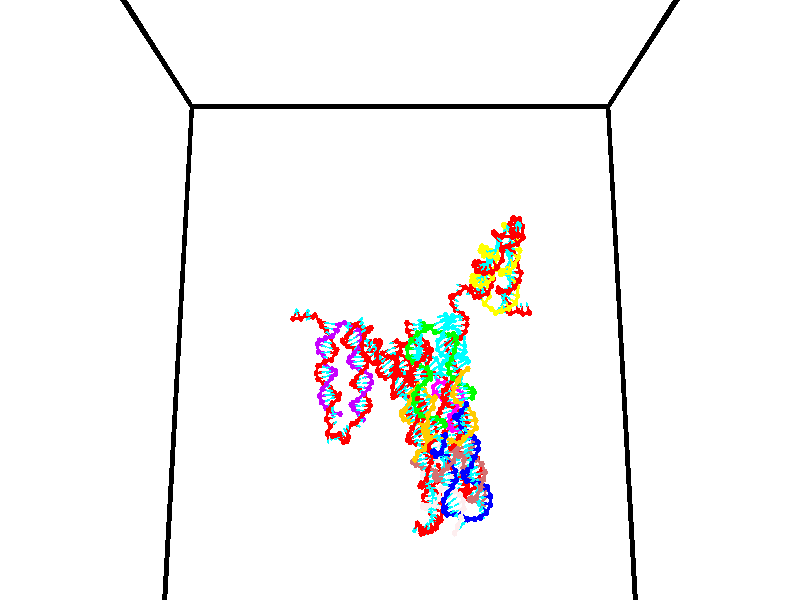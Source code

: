 // switches for output
#declare DRAW_BASES = 1; // possible values are 0, 1; only relevant for DNA ribbons
#declare DRAW_BASES_TYPE = 3; // possible values are 1, 2, 3; only relevant for DNA ribbons
#declare DRAW_FOG = 0; // set to 1 to enable fog

#include "colors.inc"

#include "transforms.inc"
background { rgb <1, 1, 1>}

#default {
   normal{
       ripples 0.25
       frequency 0.20
       turbulence 0.2
       lambda 5
   }
	finish {
		phong 0.1
		phong_size 40.
	}
}

// original window dimensions: 1024x640


// camera settings

camera {
	sky <0, 0.179814, -0.983701>
	up <0, 0.179814, -0.983701>
	right 1.6 * <1, 0, 0>
	location <35, 94.9851, 44.8844>
	look_at <35, 29.7336, 32.9568>
	direction <0, -65.2515, -11.9276>
	angle 67.0682
}


# declare cpy_camera_pos = <35, 94.9851, 44.8844>;
# if (DRAW_FOG = 1)
fog {
	fog_type 2
	up vnormalize(cpy_camera_pos)
	color rgbt<1,1,1,0.3>
	distance 1e-5
	fog_alt 3e-3
	fog_offset 56
}
# end


// LIGHTS

# declare lum = 6;
global_settings {
	ambient_light rgb lum * <0.05, 0.05, 0.05>
	max_trace_level 15
}# declare cpy_direct_light_amount = 0.25;
light_source
{	1000 * <-1, -1.16352, -0.803886>,
	rgb lum * cpy_direct_light_amount
	parallel
}

light_source
{	1000 * <1, 1.16352, 0.803886>,
	rgb lum * cpy_direct_light_amount
	parallel
}

// strand 0

// nucleotide -1

// particle -1
sphere {
	<24.205648, 34.933777, 35.518036> 0.250000
	pigment { color rgbt <1,0,0,0> }
	no_shadow
}
cylinder {
	<24.393381, 34.809135, 35.187550>,  <24.506021, 34.734352, 34.989258>, 0.100000
	pigment { color rgbt <1,0,0,0> }
	no_shadow
}
cylinder {
	<24.393381, 34.809135, 35.187550>,  <24.205648, 34.933777, 35.518036>, 0.100000
	pigment { color rgbt <1,0,0,0> }
	no_shadow
}

// particle -1
sphere {
	<24.393381, 34.809135, 35.187550> 0.100000
	pigment { color rgbt <1,0,0,0> }
	no_shadow
}
sphere {
	0, 1
	scale<0.080000,0.200000,0.300000>
	matrix <0.454072, 0.887646, -0.076833,
		0.757328, -0.339101, 0.558091,
		0.469333, -0.311601, -0.826215,
		24.534182, 34.715656, 34.939686>
	pigment { color rgbt <0,1,1,0> }
	no_shadow
}
cylinder {
	<24.998661, 34.895214, 35.510742>,  <24.205648, 34.933777, 35.518036>, 0.130000
	pigment { color rgbt <1,0,0,0> }
	no_shadow
}

// nucleotide -1

// particle -1
sphere {
	<24.998661, 34.895214, 35.510742> 0.250000
	pigment { color rgbt <1,0,0,0> }
	no_shadow
}
cylinder {
	<24.809420, 34.987709, 35.170696>,  <24.695875, 35.043205, 34.966667>, 0.100000
	pigment { color rgbt <1,0,0,0> }
	no_shadow
}
cylinder {
	<24.809420, 34.987709, 35.170696>,  <24.998661, 34.895214, 35.510742>, 0.100000
	pigment { color rgbt <1,0,0,0> }
	no_shadow
}

// particle -1
sphere {
	<24.809420, 34.987709, 35.170696> 0.100000
	pigment { color rgbt <1,0,0,0> }
	no_shadow
}
sphere {
	0, 1
	scale<0.080000,0.200000,0.300000>
	matrix <0.492348, 0.869592, -0.037463,
		0.730594, -0.436279, -0.525256,
		-0.473102, 0.231238, -0.850120,
		24.667488, 35.057079, 34.915661>
	pigment { color rgbt <0,1,1,0> }
	no_shadow
}
cylinder {
	<25.416658, 34.354858, 35.129025>,  <24.998661, 34.895214, 35.510742>, 0.130000
	pigment { color rgbt <1,0,0,0> }
	no_shadow
}

// nucleotide -1

// particle -1
sphere {
	<25.416658, 34.354858, 35.129025> 0.250000
	pigment { color rgbt <1,0,0,0> }
	no_shadow
}
cylinder {
	<25.568459, 34.693302, 34.979317>,  <25.659538, 34.896370, 34.889492>, 0.100000
	pigment { color rgbt <1,0,0,0> }
	no_shadow
}
cylinder {
	<25.568459, 34.693302, 34.979317>,  <25.416658, 34.354858, 35.129025>, 0.100000
	pigment { color rgbt <1,0,0,0> }
	no_shadow
}

// particle -1
sphere {
	<25.568459, 34.693302, 34.979317> 0.100000
	pigment { color rgbt <1,0,0,0> }
	no_shadow
}
sphere {
	0, 1
	scale<0.080000,0.200000,0.300000>
	matrix <0.122094, 0.355194, 0.926785,
		0.917100, -0.397411, 0.031491,
		0.379500, 0.846110, -0.374270,
		25.682308, 34.947136, 34.867035>
	pigment { color rgbt <0,1,1,0> }
	no_shadow
}
cylinder {
	<26.181147, 34.536816, 35.289982>,  <25.416658, 34.354858, 35.129025>, 0.130000
	pigment { color rgbt <1,0,0,0> }
	no_shadow
}

// nucleotide -1

// particle -1
sphere {
	<26.181147, 34.536816, 35.289982> 0.250000
	pigment { color rgbt <1,0,0,0> }
	no_shadow
}
cylinder {
	<25.949610, 34.858704, 35.237282>,  <25.810688, 35.051838, 35.205662>, 0.100000
	pigment { color rgbt <1,0,0,0> }
	no_shadow
}
cylinder {
	<25.949610, 34.858704, 35.237282>,  <26.181147, 34.536816, 35.289982>, 0.100000
	pigment { color rgbt <1,0,0,0> }
	no_shadow
}

// particle -1
sphere {
	<25.949610, 34.858704, 35.237282> 0.100000
	pigment { color rgbt <1,0,0,0> }
	no_shadow
}
sphere {
	0, 1
	scale<0.080000,0.200000,0.300000>
	matrix <0.159882, 0.270441, 0.949368,
		0.799611, 0.528470, -0.285204,
		-0.578844, 0.804724, -0.131755,
		25.775957, 35.100121, 35.197754>
	pigment { color rgbt <0,1,1,0> }
	no_shadow
}
cylinder {
	<26.476419, 35.172749, 35.257603>,  <26.181147, 34.536816, 35.289982>, 0.130000
	pigment { color rgbt <1,0,0,0> }
	no_shadow
}

// nucleotide -1

// particle -1
sphere {
	<26.476419, 35.172749, 35.257603> 0.250000
	pigment { color rgbt <1,0,0,0> }
	no_shadow
}
cylinder {
	<26.110483, 35.191353, 35.418053>,  <25.890921, 35.202515, 35.514324>, 0.100000
	pigment { color rgbt <1,0,0,0> }
	no_shadow
}
cylinder {
	<26.110483, 35.191353, 35.418053>,  <26.476419, 35.172749, 35.257603>, 0.100000
	pigment { color rgbt <1,0,0,0> }
	no_shadow
}

// particle -1
sphere {
	<26.110483, 35.191353, 35.418053> 0.100000
	pigment { color rgbt <1,0,0,0> }
	no_shadow
}
sphere {
	0, 1
	scale<0.080000,0.200000,0.300000>
	matrix <0.396889, 0.286721, 0.871935,
		-0.074460, 0.956885, -0.280762,
		-0.914841, 0.046507, 0.401126,
		25.836031, 35.205303, 35.538391>
	pigment { color rgbt <0,1,1,0> }
	no_shadow
}
cylinder {
	<26.977137, 35.424454, 35.804176>,  <26.476419, 35.172749, 35.257603>, 0.130000
	pigment { color rgbt <1,0,0,0> }
	no_shadow
}

// nucleotide -1

// particle -1
sphere {
	<26.977137, 35.424454, 35.804176> 0.250000
	pigment { color rgbt <1,0,0,0> }
	no_shadow
}
cylinder {
	<27.371887, 35.420006, 35.868618>,  <27.608738, 35.417336, 35.907284>, 0.100000
	pigment { color rgbt <1,0,0,0> }
	no_shadow
}
cylinder {
	<27.371887, 35.420006, 35.868618>,  <26.977137, 35.424454, 35.804176>, 0.100000
	pigment { color rgbt <1,0,0,0> }
	no_shadow
}

// particle -1
sphere {
	<27.371887, 35.420006, 35.868618> 0.100000
	pigment { color rgbt <1,0,0,0> }
	no_shadow
}
sphere {
	0, 1
	scale<0.080000,0.200000,0.300000>
	matrix <-0.156129, -0.320517, 0.934287,
		0.041248, -0.947177, -0.318047,
		0.986875, -0.011119, 0.161103,
		27.667950, 35.416668, 35.916950>
	pigment { color rgbt <0,1,1,0> }
	no_shadow
}
cylinder {
	<27.095329, 34.824017, 36.085480>,  <26.977137, 35.424454, 35.804176>, 0.130000
	pigment { color rgbt <1,0,0,0> }
	no_shadow
}

// nucleotide -1

// particle -1
sphere {
	<27.095329, 34.824017, 36.085480> 0.250000
	pigment { color rgbt <1,0,0,0> }
	no_shadow
}
cylinder {
	<27.428432, 35.006500, 36.210945>,  <27.628294, 35.115990, 36.286224>, 0.100000
	pigment { color rgbt <1,0,0,0> }
	no_shadow
}
cylinder {
	<27.428432, 35.006500, 36.210945>,  <27.095329, 34.824017, 36.085480>, 0.100000
	pigment { color rgbt <1,0,0,0> }
	no_shadow
}

// particle -1
sphere {
	<27.428432, 35.006500, 36.210945> 0.100000
	pigment { color rgbt <1,0,0,0> }
	no_shadow
}
sphere {
	0, 1
	scale<0.080000,0.200000,0.300000>
	matrix <-0.139750, -0.374986, 0.916436,
		0.535708, -0.807004, -0.248517,
		0.832758, 0.456212, 0.313662,
		27.678261, 35.143364, 36.305042>
	pigment { color rgbt <0,1,1,0> }
	no_shadow
}
cylinder {
	<27.536505, 34.333363, 36.439644>,  <27.095329, 34.824017, 36.085480>, 0.130000
	pigment { color rgbt <1,0,0,0> }
	no_shadow
}

// nucleotide -1

// particle -1
sphere {
	<27.536505, 34.333363, 36.439644> 0.250000
	pigment { color rgbt <1,0,0,0> }
	no_shadow
}
cylinder {
	<27.643349, 34.696163, 36.569878>,  <27.707455, 34.913841, 36.648018>, 0.100000
	pigment { color rgbt <1,0,0,0> }
	no_shadow
}
cylinder {
	<27.643349, 34.696163, 36.569878>,  <27.536505, 34.333363, 36.439644>, 0.100000
	pigment { color rgbt <1,0,0,0> }
	no_shadow
}

// particle -1
sphere {
	<27.643349, 34.696163, 36.569878> 0.100000
	pigment { color rgbt <1,0,0,0> }
	no_shadow
}
sphere {
	0, 1
	scale<0.080000,0.200000,0.300000>
	matrix <-0.052528, -0.323658, 0.944715,
		0.962233, -0.269446, -0.038810,
		0.267111, 0.906997, 0.325588,
		27.723482, 34.968262, 36.667553>
	pigment { color rgbt <0,1,1,0> }
	no_shadow
}
cylinder {
	<27.957544, 34.172005, 37.013378>,  <27.536505, 34.333363, 36.439644>, 0.130000
	pigment { color rgbt <1,0,0,0> }
	no_shadow
}

// nucleotide -1

// particle -1
sphere {
	<27.957544, 34.172005, 37.013378> 0.250000
	pigment { color rgbt <1,0,0,0> }
	no_shadow
}
cylinder {
	<27.908182, 34.565037, 37.068966>,  <27.878565, 34.800854, 37.102318>, 0.100000
	pigment { color rgbt <1,0,0,0> }
	no_shadow
}
cylinder {
	<27.908182, 34.565037, 37.068966>,  <27.957544, 34.172005, 37.013378>, 0.100000
	pigment { color rgbt <1,0,0,0> }
	no_shadow
}

// particle -1
sphere {
	<27.908182, 34.565037, 37.068966> 0.100000
	pigment { color rgbt <1,0,0,0> }
	no_shadow
}
sphere {
	0, 1
	scale<0.080000,0.200000,0.300000>
	matrix <0.053201, -0.133288, 0.989649,
		0.990930, 0.129520, -0.035826,
		-0.123404, 0.982578, 0.138969,
		27.871161, 34.859810, 37.110657>
	pigment { color rgbt <0,1,1,0> }
	no_shadow
}
cylinder {
	<28.262236, 34.260426, 37.662041>,  <27.957544, 34.172005, 37.013378>, 0.130000
	pigment { color rgbt <1,0,0,0> }
	no_shadow
}

// nucleotide -1

// particle -1
sphere {
	<28.262236, 34.260426, 37.662041> 0.250000
	pigment { color rgbt <1,0,0,0> }
	no_shadow
}
cylinder {
	<28.120867, 34.630901, 37.609493>,  <28.036045, 34.853188, 37.577965>, 0.100000
	pigment { color rgbt <1,0,0,0> }
	no_shadow
}
cylinder {
	<28.120867, 34.630901, 37.609493>,  <28.262236, 34.260426, 37.662041>, 0.100000
	pigment { color rgbt <1,0,0,0> }
	no_shadow
}

// particle -1
sphere {
	<28.120867, 34.630901, 37.609493> 0.100000
	pigment { color rgbt <1,0,0,0> }
	no_shadow
}
sphere {
	0, 1
	scale<0.080000,0.200000,0.300000>
	matrix <0.001534, 0.141010, 0.990007,
		0.935463, 0.349687, -0.051256,
		-0.353421, 0.926194, -0.131373,
		28.014841, 34.908760, 37.570080>
	pigment { color rgbt <0,1,1,0> }
	no_shadow
}
cylinder {
	<28.693626, 34.806225, 38.084850>,  <28.262236, 34.260426, 37.662041>, 0.130000
	pigment { color rgbt <1,0,0,0> }
	no_shadow
}

// nucleotide -1

// particle -1
sphere {
	<28.693626, 34.806225, 38.084850> 0.250000
	pigment { color rgbt <1,0,0,0> }
	no_shadow
}
cylinder {
	<28.310011, 34.896507, 38.016380>,  <28.079842, 34.950676, 37.975300>, 0.100000
	pigment { color rgbt <1,0,0,0> }
	no_shadow
}
cylinder {
	<28.310011, 34.896507, 38.016380>,  <28.693626, 34.806225, 38.084850>, 0.100000
	pigment { color rgbt <1,0,0,0> }
	no_shadow
}

// particle -1
sphere {
	<28.310011, 34.896507, 38.016380> 0.100000
	pigment { color rgbt <1,0,0,0> }
	no_shadow
}
sphere {
	0, 1
	scale<0.080000,0.200000,0.300000>
	matrix <-0.152436, 0.098103, 0.983432,
		0.238756, 0.969244, -0.059680,
		-0.959041, 0.225703, -0.171170,
		28.022299, 34.964218, 37.965031>
	pigment { color rgbt <0,1,1,0> }
	no_shadow
}
cylinder {
	<28.597820, 35.382149, 38.439045>,  <28.693626, 34.806225, 38.084850>, 0.130000
	pigment { color rgbt <1,0,0,0> }
	no_shadow
}

// nucleotide -1

// particle -1
sphere {
	<28.597820, 35.382149, 38.439045> 0.250000
	pigment { color rgbt <1,0,0,0> }
	no_shadow
}
cylinder {
	<28.247269, 35.195511, 38.391296>,  <28.036938, 35.083530, 38.362648>, 0.100000
	pigment { color rgbt <1,0,0,0> }
	no_shadow
}
cylinder {
	<28.247269, 35.195511, 38.391296>,  <28.597820, 35.382149, 38.439045>, 0.100000
	pigment { color rgbt <1,0,0,0> }
	no_shadow
}

// particle -1
sphere {
	<28.247269, 35.195511, 38.391296> 0.100000
	pigment { color rgbt <1,0,0,0> }
	no_shadow
}
sphere {
	0, 1
	scale<0.080000,0.200000,0.300000>
	matrix <-0.166619, 0.061176, 0.984122,
		-0.451881, 0.882354, -0.131356,
		-0.876380, -0.466592, -0.119373,
		27.984354, 35.055534, 38.355484>
	pigment { color rgbt <0,1,1,0> }
	no_shadow
}
cylinder {
	<28.236763, 35.657471, 39.044498>,  <28.597820, 35.382149, 38.439045>, 0.130000
	pigment { color rgbt <1,0,0,0> }
	no_shadow
}

// nucleotide -1

// particle -1
sphere {
	<28.236763, 35.657471, 39.044498> 0.250000
	pigment { color rgbt <1,0,0,0> }
	no_shadow
}
cylinder {
	<27.997902, 35.362072, 38.919254>,  <27.854586, 35.184834, 38.844109>, 0.100000
	pigment { color rgbt <1,0,0,0> }
	no_shadow
}
cylinder {
	<27.997902, 35.362072, 38.919254>,  <28.236763, 35.657471, 39.044498>, 0.100000
	pigment { color rgbt <1,0,0,0> }
	no_shadow
}

// particle -1
sphere {
	<27.997902, 35.362072, 38.919254> 0.100000
	pigment { color rgbt <1,0,0,0> }
	no_shadow
}
sphere {
	0, 1
	scale<0.080000,0.200000,0.300000>
	matrix <-0.357916, -0.104015, 0.927942,
		-0.717846, 0.666191, -0.202205,
		-0.597154, -0.738492, -0.313107,
		27.818756, 35.140526, 38.825321>
	pigment { color rgbt <0,1,1,0> }
	no_shadow
}
cylinder {
	<27.630659, 35.964455, 39.206749>,  <28.236763, 35.657471, 39.044498>, 0.130000
	pigment { color rgbt <1,0,0,0> }
	no_shadow
}

// nucleotide -1

// particle -1
sphere {
	<27.630659, 35.964455, 39.206749> 0.250000
	pigment { color rgbt <1,0,0,0> }
	no_shadow
}
cylinder {
	<27.633951, 35.564529, 39.199787>,  <27.635927, 35.324574, 39.195610>, 0.100000
	pigment { color rgbt <1,0,0,0> }
	no_shadow
}
cylinder {
	<27.633951, 35.564529, 39.199787>,  <27.630659, 35.964455, 39.206749>, 0.100000
	pigment { color rgbt <1,0,0,0> }
	no_shadow
}

// particle -1
sphere {
	<27.633951, 35.564529, 39.199787> 0.100000
	pigment { color rgbt <1,0,0,0> }
	no_shadow
}
sphere {
	0, 1
	scale<0.080000,0.200000,0.300000>
	matrix <-0.312891, -0.019105, 0.949597,
		-0.949754, -0.002369, -0.312990,
		0.008230, -0.999815, -0.017403,
		27.636419, 35.264584, 39.194565>
	pigment { color rgbt <0,1,1,0> }
	no_shadow
}
cylinder {
	<26.948877, 35.729870, 39.539040>,  <27.630659, 35.964455, 39.206749>, 0.130000
	pigment { color rgbt <1,0,0,0> }
	no_shadow
}

// nucleotide -1

// particle -1
sphere {
	<26.948877, 35.729870, 39.539040> 0.250000
	pigment { color rgbt <1,0,0,0> }
	no_shadow
}
cylinder {
	<27.215322, 35.432396, 39.561783>,  <27.375189, 35.253914, 39.575428>, 0.100000
	pigment { color rgbt <1,0,0,0> }
	no_shadow
}
cylinder {
	<27.215322, 35.432396, 39.561783>,  <26.948877, 35.729870, 39.539040>, 0.100000
	pigment { color rgbt <1,0,0,0> }
	no_shadow
}

// particle -1
sphere {
	<27.215322, 35.432396, 39.561783> 0.100000
	pigment { color rgbt <1,0,0,0> }
	no_shadow
}
sphere {
	0, 1
	scale<0.080000,0.200000,0.300000>
	matrix <-0.159608, -0.067668, 0.984858,
		-0.728573, -0.665101, -0.163772,
		0.666113, -0.743681, 0.056855,
		27.415155, 35.209293, 39.578838>
	pigment { color rgbt <0,1,1,0> }
	no_shadow
}
cylinder {
	<26.723728, 35.332726, 40.113708>,  <26.948877, 35.729870, 39.539040>, 0.130000
	pigment { color rgbt <1,0,0,0> }
	no_shadow
}

// nucleotide -1

// particle -1
sphere {
	<26.723728, 35.332726, 40.113708> 0.250000
	pigment { color rgbt <1,0,0,0> }
	no_shadow
}
cylinder {
	<27.091640, 35.196083, 40.036446>,  <27.312387, 35.114098, 39.990086>, 0.100000
	pigment { color rgbt <1,0,0,0> }
	no_shadow
}
cylinder {
	<27.091640, 35.196083, 40.036446>,  <26.723728, 35.332726, 40.113708>, 0.100000
	pigment { color rgbt <1,0,0,0> }
	no_shadow
}

// particle -1
sphere {
	<27.091640, 35.196083, 40.036446> 0.100000
	pigment { color rgbt <1,0,0,0> }
	no_shadow
}
sphere {
	0, 1
	scale<0.080000,0.200000,0.300000>
	matrix <0.149203, -0.150840, 0.977234,
		-0.362962, -0.927661, -0.087771,
		0.919781, -0.341603, -0.193159,
		27.367575, 35.093601, 39.978497>
	pigment { color rgbt <0,1,1,0> }
	no_shadow
}
cylinder {
	<26.818794, 34.709511, 40.524612>,  <26.723728, 35.332726, 40.113708>, 0.130000
	pigment { color rgbt <1,0,0,0> }
	no_shadow
}

// nucleotide -1

// particle -1
sphere {
	<26.818794, 34.709511, 40.524612> 0.250000
	pigment { color rgbt <1,0,0,0> }
	no_shadow
}
cylinder {
	<27.188076, 34.841530, 40.445858>,  <27.409645, 34.920742, 40.398605>, 0.100000
	pigment { color rgbt <1,0,0,0> }
	no_shadow
}
cylinder {
	<27.188076, 34.841530, 40.445858>,  <26.818794, 34.709511, 40.524612>, 0.100000
	pigment { color rgbt <1,0,0,0> }
	no_shadow
}

// particle -1
sphere {
	<27.188076, 34.841530, 40.445858> 0.100000
	pigment { color rgbt <1,0,0,0> }
	no_shadow
}
sphere {
	0, 1
	scale<0.080000,0.200000,0.300000>
	matrix <0.230935, -0.066928, 0.970665,
		0.307187, -0.941589, -0.138007,
		0.923204, 0.330046, -0.196887,
		27.465036, 34.940544, 40.386791>
	pigment { color rgbt <0,1,1,0> }
	no_shadow
}
cylinder {
	<27.358072, 34.220131, 40.857967>,  <26.818794, 34.709511, 40.524612>, 0.130000
	pigment { color rgbt <1,0,0,0> }
	no_shadow
}

// nucleotide -1

// particle -1
sphere {
	<27.358072, 34.220131, 40.857967> 0.250000
	pigment { color rgbt <1,0,0,0> }
	no_shadow
}
cylinder {
	<27.561621, 34.559612, 40.800354>,  <27.683750, 34.763302, 40.765785>, 0.100000
	pigment { color rgbt <1,0,0,0> }
	no_shadow
}
cylinder {
	<27.561621, 34.559612, 40.800354>,  <27.358072, 34.220131, 40.857967>, 0.100000
	pigment { color rgbt <1,0,0,0> }
	no_shadow
}

// particle -1
sphere {
	<27.561621, 34.559612, 40.800354> 0.100000
	pigment { color rgbt <1,0,0,0> }
	no_shadow
}
sphere {
	0, 1
	scale<0.080000,0.200000,0.300000>
	matrix <0.227837, 0.028572, 0.973280,
		0.830146, -0.528089, -0.178828,
		0.508869, 0.848708, -0.144038,
		27.714281, 34.814224, 40.757141>
	pigment { color rgbt <0,1,1,0> }
	no_shadow
}
cylinder {
	<28.057051, 34.206470, 41.210922>,  <27.358072, 34.220131, 40.857967>, 0.130000
	pigment { color rgbt <1,0,0,0> }
	no_shadow
}

// nucleotide -1

// particle -1
sphere {
	<28.057051, 34.206470, 41.210922> 0.250000
	pigment { color rgbt <1,0,0,0> }
	no_shadow
}
cylinder {
	<27.983576, 34.598522, 41.180977>,  <27.939491, 34.833752, 41.163010>, 0.100000
	pigment { color rgbt <1,0,0,0> }
	no_shadow
}
cylinder {
	<27.983576, 34.598522, 41.180977>,  <28.057051, 34.206470, 41.210922>, 0.100000
	pigment { color rgbt <1,0,0,0> }
	no_shadow
}

// particle -1
sphere {
	<27.983576, 34.598522, 41.180977> 0.100000
	pigment { color rgbt <1,0,0,0> }
	no_shadow
}
sphere {
	0, 1
	scale<0.080000,0.200000,0.300000>
	matrix <0.320235, 0.131671, 0.938143,
		0.929360, 0.148350, -0.338058,
		-0.183686, 0.980130, -0.074863,
		27.928471, 34.892563, 41.158520>
	pigment { color rgbt <0,1,1,0> }
	no_shadow
}
cylinder {
	<28.497744, 34.434509, 41.655231>,  <28.057051, 34.206470, 41.210922>, 0.130000
	pigment { color rgbt <1,0,0,0> }
	no_shadow
}

// nucleotide -1

// particle -1
sphere {
	<28.497744, 34.434509, 41.655231> 0.250000
	pigment { color rgbt <1,0,0,0> }
	no_shadow
}
cylinder {
	<28.287622, 34.767269, 41.583672>,  <28.161551, 34.966923, 41.540737>, 0.100000
	pigment { color rgbt <1,0,0,0> }
	no_shadow
}
cylinder {
	<28.287622, 34.767269, 41.583672>,  <28.497744, 34.434509, 41.655231>, 0.100000
	pigment { color rgbt <1,0,0,0> }
	no_shadow
}

// particle -1
sphere {
	<28.287622, 34.767269, 41.583672> 0.100000
	pigment { color rgbt <1,0,0,0> }
	no_shadow
}
sphere {
	0, 1
	scale<0.080000,0.200000,0.300000>
	matrix <0.247545, 0.350551, 0.903236,
		0.814112, 0.430187, -0.390077,
		-0.525302, 0.831898, -0.178897,
		28.130032, 35.016838, 41.530003>
	pigment { color rgbt <0,1,1,0> }
	no_shadow
}
cylinder {
	<28.877872, 34.916641, 41.934662>,  <28.497744, 34.434509, 41.655231>, 0.130000
	pigment { color rgbt <1,0,0,0> }
	no_shadow
}

// nucleotide -1

// particle -1
sphere {
	<28.877872, 34.916641, 41.934662> 0.250000
	pigment { color rgbt <1,0,0,0> }
	no_shadow
}
cylinder {
	<28.545303, 35.133652, 41.886669>,  <28.345762, 35.263859, 41.857876>, 0.100000
	pigment { color rgbt <1,0,0,0> }
	no_shadow
}
cylinder {
	<28.545303, 35.133652, 41.886669>,  <28.877872, 34.916641, 41.934662>, 0.100000
	pigment { color rgbt <1,0,0,0> }
	no_shadow
}

// particle -1
sphere {
	<28.545303, 35.133652, 41.886669> 0.100000
	pigment { color rgbt <1,0,0,0> }
	no_shadow
}
sphere {
	0, 1
	scale<0.080000,0.200000,0.300000>
	matrix <0.214490, 0.512569, 0.831425,
		0.512569, 0.665533, -0.542530,
		-0.831425, 0.542530, -0.119977,
		28.295876, 35.296410, 41.850677>
	pigment { color rgbt <0,1,1,0> }
	no_shadow
}
cylinder {
	<29.108932, 35.668388, 41.842373>,  <28.877872, 34.916641, 41.934662>, 0.130000
	pigment { color rgbt <1,0,0,0> }
	no_shadow
}

// nucleotide -1

// particle -1
sphere {
	<29.108932, 35.668388, 41.842373> 0.250000
	pigment { color rgbt <1,0,0,0> }
	no_shadow
}
cylinder {
	<28.742640, 35.587662, 41.981342>,  <28.522863, 35.539227, 42.064724>, 0.100000
	pigment { color rgbt <1,0,0,0> }
	no_shadow
}
cylinder {
	<28.742640, 35.587662, 41.981342>,  <29.108932, 35.668388, 41.842373>, 0.100000
	pigment { color rgbt <1,0,0,0> }
	no_shadow
}

// particle -1
sphere {
	<28.742640, 35.587662, 41.981342> 0.100000
	pigment { color rgbt <1,0,0,0> }
	no_shadow
}
sphere {
	0, 1
	scale<0.080000,0.200000,0.300000>
	matrix <0.196126, 0.530164, 0.824901,
		-0.350669, 0.823528, -0.445907,
		-0.915732, -0.201813, 0.347428,
		28.467920, 35.527119, 42.085571>
	pigment { color rgbt <0,1,1,0> }
	no_shadow
}
cylinder {
	<29.041889, 36.174252, 42.258087>,  <29.108932, 35.668388, 41.842373>, 0.130000
	pigment { color rgbt <1,0,0,0> }
	no_shadow
}

// nucleotide -1

// particle -1
sphere {
	<29.041889, 36.174252, 42.258087> 0.250000
	pigment { color rgbt <1,0,0,0> }
	no_shadow
}
cylinder {
	<28.740030, 35.942429, 42.381130>,  <28.558914, 35.803337, 42.454956>, 0.100000
	pigment { color rgbt <1,0,0,0> }
	no_shadow
}
cylinder {
	<28.740030, 35.942429, 42.381130>,  <29.041889, 36.174252, 42.258087>, 0.100000
	pigment { color rgbt <1,0,0,0> }
	no_shadow
}

// particle -1
sphere {
	<28.740030, 35.942429, 42.381130> 0.100000
	pigment { color rgbt <1,0,0,0> }
	no_shadow
}
sphere {
	0, 1
	scale<0.080000,0.200000,0.300000>
	matrix <0.084408, 0.379178, 0.921466,
		-0.650678, 0.721347, -0.237227,
		-0.754648, -0.579553, 0.307610,
		28.513636, 35.768562, 42.473412>
	pigment { color rgbt <0,1,1,0> }
	no_shadow
}
cylinder {
	<28.484562, 36.574875, 42.610275>,  <29.041889, 36.174252, 42.258087>, 0.130000
	pigment { color rgbt <1,0,0,0> }
	no_shadow
}

// nucleotide -1

// particle -1
sphere {
	<28.484562, 36.574875, 42.610275> 0.250000
	pigment { color rgbt <1,0,0,0> }
	no_shadow
}
cylinder {
	<28.461836, 36.194954, 42.733337>,  <28.448200, 35.967003, 42.807175>, 0.100000
	pigment { color rgbt <1,0,0,0> }
	no_shadow
}
cylinder {
	<28.461836, 36.194954, 42.733337>,  <28.484562, 36.574875, 42.610275>, 0.100000
	pigment { color rgbt <1,0,0,0> }
	no_shadow
}

// particle -1
sphere {
	<28.461836, 36.194954, 42.733337> 0.100000
	pigment { color rgbt <1,0,0,0> }
	no_shadow
}
sphere {
	0, 1
	scale<0.080000,0.200000,0.300000>
	matrix <0.029042, 0.306447, 0.951445,
		-0.997962, 0.062994, 0.010172,
		-0.056818, -0.949801, 0.307652,
		28.444790, 35.910015, 42.825634>
	pigment { color rgbt <0,1,1,0> }
	no_shadow
}
cylinder {
	<28.136177, 36.670406, 43.185146>,  <28.484562, 36.574875, 42.610275>, 0.130000
	pigment { color rgbt <1,0,0,0> }
	no_shadow
}

// nucleotide -1

// particle -1
sphere {
	<28.136177, 36.670406, 43.185146> 0.250000
	pigment { color rgbt <1,0,0,0> }
	no_shadow
}
cylinder {
	<28.305574, 36.311733, 43.236713>,  <28.407213, 36.096531, 43.267654>, 0.100000
	pigment { color rgbt <1,0,0,0> }
	no_shadow
}
cylinder {
	<28.305574, 36.311733, 43.236713>,  <28.136177, 36.670406, 43.185146>, 0.100000
	pigment { color rgbt <1,0,0,0> }
	no_shadow
}

// particle -1
sphere {
	<28.305574, 36.311733, 43.236713> 0.100000
	pigment { color rgbt <1,0,0,0> }
	no_shadow
}
sphere {
	0, 1
	scale<0.080000,0.200000,0.300000>
	matrix <0.118102, 0.195743, 0.973518,
		-0.898168, -0.397052, 0.188796,
		0.423492, -0.896680, 0.128917,
		28.432623, 36.042728, 43.275387>
	pigment { color rgbt <0,1,1,0> }
	no_shadow
}
cylinder {
	<27.925035, 36.363102, 43.864979>,  <28.136177, 36.670406, 43.185146>, 0.130000
	pigment { color rgbt <1,0,0,0> }
	no_shadow
}

// nucleotide -1

// particle -1
sphere {
	<27.925035, 36.363102, 43.864979> 0.250000
	pigment { color rgbt <1,0,0,0> }
	no_shadow
}
cylinder {
	<28.288160, 36.225807, 43.768589>,  <28.506035, 36.143433, 43.710754>, 0.100000
	pigment { color rgbt <1,0,0,0> }
	no_shadow
}
cylinder {
	<28.288160, 36.225807, 43.768589>,  <27.925035, 36.363102, 43.864979>, 0.100000
	pigment { color rgbt <1,0,0,0> }
	no_shadow
}

// particle -1
sphere {
	<28.288160, 36.225807, 43.768589> 0.100000
	pigment { color rgbt <1,0,0,0> }
	no_shadow
}
sphere {
	0, 1
	scale<0.080000,0.200000,0.300000>
	matrix <0.275663, 0.055338, 0.959660,
		-0.316052, -0.937618, 0.144853,
		0.907811, -0.343234, -0.240977,
		28.560503, 36.122837, 43.696297>
	pigment { color rgbt <0,1,1,0> }
	no_shadow
}
cylinder {
	<28.251101, 35.812481, 44.422497>,  <27.925035, 36.363102, 43.864979>, 0.130000
	pigment { color rgbt <1,0,0,0> }
	no_shadow
}

// nucleotide -1

// particle -1
sphere {
	<28.251101, 35.812481, 44.422497> 0.250000
	pigment { color rgbt <1,0,0,0> }
	no_shadow
}
cylinder {
	<28.543985, 36.023388, 44.250053>,  <28.719717, 36.149933, 44.146587>, 0.100000
	pigment { color rgbt <1,0,0,0> }
	no_shadow
}
cylinder {
	<28.543985, 36.023388, 44.250053>,  <28.251101, 35.812481, 44.422497>, 0.100000
	pigment { color rgbt <1,0,0,0> }
	no_shadow
}

// particle -1
sphere {
	<28.543985, 36.023388, 44.250053> 0.100000
	pigment { color rgbt <1,0,0,0> }
	no_shadow
}
sphere {
	0, 1
	scale<0.080000,0.200000,0.300000>
	matrix <0.492913, 0.026572, 0.869673,
		0.470003, -0.849285, -0.240439,
		0.732212, 0.527265, -0.431113,
		28.763649, 36.181568, 44.120720>
	pigment { color rgbt <0,1,1,0> }
	no_shadow
}
cylinder {
	<28.034805, 36.248878, 44.936745>,  <28.251101, 35.812481, 44.422497>, 0.130000
	pigment { color rgbt <1,0,0,0> }
	no_shadow
}

// nucleotide -1

// particle -1
sphere {
	<28.034805, 36.248878, 44.936745> 0.250000
	pigment { color rgbt <1,0,0,0> }
	no_shadow
}
cylinder {
	<28.053251, 36.046871, 45.281494>,  <28.064320, 35.925667, 45.488342>, 0.100000
	pigment { color rgbt <1,0,0,0> }
	no_shadow
}
cylinder {
	<28.053251, 36.046871, 45.281494>,  <28.034805, 36.248878, 44.936745>, 0.100000
	pigment { color rgbt <1,0,0,0> }
	no_shadow
}

// particle -1
sphere {
	<28.053251, 36.046871, 45.281494> 0.100000
	pigment { color rgbt <1,0,0,0> }
	no_shadow
}
sphere {
	0, 1
	scale<0.080000,0.200000,0.300000>
	matrix <0.869251, -0.404846, -0.283730,
		0.492216, 0.762270, 0.420319,
		0.046115, -0.505020, 0.861875,
		28.067085, 35.895367, 45.540058>
	pigment { color rgbt <0,1,1,0> }
	no_shadow
}
cylinder {
	<28.594492, 36.449512, 45.158066>,  <28.034805, 36.248878, 44.936745>, 0.130000
	pigment { color rgbt <1,0,0,0> }
	no_shadow
}

// nucleotide -1

// particle -1
sphere {
	<28.594492, 36.449512, 45.158066> 0.250000
	pigment { color rgbt <1,0,0,0> }
	no_shadow
}
cylinder {
	<28.483547, 36.089832, 45.293423>,  <28.416981, 35.874023, 45.374638>, 0.100000
	pigment { color rgbt <1,0,0,0> }
	no_shadow
}
cylinder {
	<28.483547, 36.089832, 45.293423>,  <28.594492, 36.449512, 45.158066>, 0.100000
	pigment { color rgbt <1,0,0,0> }
	no_shadow
}

// particle -1
sphere {
	<28.483547, 36.089832, 45.293423> 0.100000
	pigment { color rgbt <1,0,0,0> }
	no_shadow
}
sphere {
	0, 1
	scale<0.080000,0.200000,0.300000>
	matrix <0.905120, -0.362681, -0.221857,
		0.322223, 0.244753, 0.914477,
		-0.277363, -0.899199, 0.338395,
		28.400339, 35.820072, 45.394939>
	pigment { color rgbt <0,1,1,0> }
	no_shadow
}
cylinder {
	<29.177204, 36.047504, 45.016720>,  <28.594492, 36.449512, 45.158066>, 0.130000
	pigment { color rgbt <1,0,0,0> }
	no_shadow
}

// nucleotide -1

// particle -1
sphere {
	<29.177204, 36.047504, 45.016720> 0.250000
	pigment { color rgbt <1,0,0,0> }
	no_shadow
}
cylinder {
	<28.943092, 35.768066, 45.181358>,  <28.802626, 35.600403, 45.280144>, 0.100000
	pigment { color rgbt <1,0,0,0> }
	no_shadow
}
cylinder {
	<28.943092, 35.768066, 45.181358>,  <29.177204, 36.047504, 45.016720>, 0.100000
	pigment { color rgbt <1,0,0,0> }
	no_shadow
}

// particle -1
sphere {
	<28.943092, 35.768066, 45.181358> 0.100000
	pigment { color rgbt <1,0,0,0> }
	no_shadow
}
sphere {
	0, 1
	scale<0.080000,0.200000,0.300000>
	matrix <0.649841, -0.707733, -0.277166,
		0.484930, 0.105256, 0.868196,
		-0.585277, -0.698595, 0.411601,
		28.767509, 35.558487, 45.304840>
	pigment { color rgbt <0,1,1,0> }
	no_shadow
}
cylinder {
	<29.543985, 35.656593, 45.632046>,  <29.177204, 36.047504, 45.016720>, 0.130000
	pigment { color rgbt <1,0,0,0> }
	no_shadow
}

// nucleotide -1

// particle -1
sphere {
	<29.543985, 35.656593, 45.632046> 0.250000
	pigment { color rgbt <1,0,0,0> }
	no_shadow
}
cylinder {
	<29.265623, 35.433971, 45.450512>,  <29.098606, 35.300400, 45.341591>, 0.100000
	pigment { color rgbt <1,0,0,0> }
	no_shadow
}
cylinder {
	<29.265623, 35.433971, 45.450512>,  <29.543985, 35.656593, 45.632046>, 0.100000
	pigment { color rgbt <1,0,0,0> }
	no_shadow
}

// particle -1
sphere {
	<29.265623, 35.433971, 45.450512> 0.100000
	pigment { color rgbt <1,0,0,0> }
	no_shadow
}
sphere {
	0, 1
	scale<0.080000,0.200000,0.300000>
	matrix <0.700865, -0.664107, -0.260288,
		-0.156527, -0.499210, 0.852225,
		-0.695907, -0.556553, -0.453830,
		29.056850, 35.267006, 45.314362>
	pigment { color rgbt <0,1,1,0> }
	no_shadow
}
cylinder {
	<29.846201, 34.998508, 45.571159>,  <29.543985, 35.656593, 45.632046>, 0.130000
	pigment { color rgbt <1,0,0,0> }
	no_shadow
}

// nucleotide -1

// particle -1
sphere {
	<29.846201, 34.998508, 45.571159> 0.250000
	pigment { color rgbt <1,0,0,0> }
	no_shadow
}
cylinder {
	<29.578093, 34.995831, 45.274326>,  <29.417227, 34.994225, 45.096226>, 0.100000
	pigment { color rgbt <1,0,0,0> }
	no_shadow
}
cylinder {
	<29.578093, 34.995831, 45.274326>,  <29.846201, 34.998508, 45.571159>, 0.100000
	pigment { color rgbt <1,0,0,0> }
	no_shadow
}

// particle -1
sphere {
	<29.578093, 34.995831, 45.274326> 0.100000
	pigment { color rgbt <1,0,0,0> }
	no_shadow
}
sphere {
	0, 1
	scale<0.080000,0.200000,0.300000>
	matrix <0.517452, -0.720996, -0.460878,
		-0.531955, -0.692908, 0.486727,
		-0.670273, -0.006691, -0.742084,
		29.377010, 34.993824, 45.051701>
	pigment { color rgbt <0,1,1,0> }
	no_shadow
}
cylinder {
	<29.924978, 34.424416, 45.286018>,  <29.846201, 34.998508, 45.571159>, 0.130000
	pigment { color rgbt <1,0,0,0> }
	no_shadow
}

// nucleotide -1

// particle -1
sphere {
	<29.924978, 34.424416, 45.286018> 0.250000
	pigment { color rgbt <1,0,0,0> }
	no_shadow
}
cylinder {
	<29.741459, 34.589149, 44.971085>,  <29.631348, 34.687988, 44.782124>, 0.100000
	pigment { color rgbt <1,0,0,0> }
	no_shadow
}
cylinder {
	<29.741459, 34.589149, 44.971085>,  <29.924978, 34.424416, 45.286018>, 0.100000
	pigment { color rgbt <1,0,0,0> }
	no_shadow
}

// particle -1
sphere {
	<29.741459, 34.589149, 44.971085> 0.100000
	pigment { color rgbt <1,0,0,0> }
	no_shadow
}
sphere {
	0, 1
	scale<0.080000,0.200000,0.300000>
	matrix <0.553190, -0.561027, -0.615816,
		-0.695331, -0.718081, 0.029576,
		-0.458799, 0.411835, -0.787335,
		29.603819, 34.712700, 44.734882>
	pigment { color rgbt <0,1,1,0> }
	no_shadow
}
cylinder {
	<29.723227, 33.852055, 44.787334>,  <29.924978, 34.424416, 45.286018>, 0.130000
	pigment { color rgbt <1,0,0,0> }
	no_shadow
}

// nucleotide -1

// particle -1
sphere {
	<29.723227, 33.852055, 44.787334> 0.250000
	pigment { color rgbt <1,0,0,0> }
	no_shadow
}
cylinder {
	<29.776642, 34.206825, 44.610458>,  <29.808691, 34.419685, 44.504333>, 0.100000
	pigment { color rgbt <1,0,0,0> }
	no_shadow
}
cylinder {
	<29.776642, 34.206825, 44.610458>,  <29.723227, 33.852055, 44.787334>, 0.100000
	pigment { color rgbt <1,0,0,0> }
	no_shadow
}

// particle -1
sphere {
	<29.776642, 34.206825, 44.610458> 0.100000
	pigment { color rgbt <1,0,0,0> }
	no_shadow
}
sphere {
	0, 1
	scale<0.080000,0.200000,0.300000>
	matrix <0.558582, -0.435925, -0.705659,
		-0.818629, -0.152768, -0.553632,
		0.133541, 0.886922, -0.442194,
		29.816704, 34.472900, 44.477798>
	pigment { color rgbt <0,1,1,0> }
	no_shadow
}
cylinder {
	<30.211422, 33.963440, 44.193302>,  <29.723227, 33.852055, 44.787334>, 0.130000
	pigment { color rgbt <1,0,0,0> }
	no_shadow
}

// nucleotide -1

// particle -1
sphere {
	<30.211422, 33.963440, 44.193302> 0.250000
	pigment { color rgbt <1,0,0,0> }
	no_shadow
}
cylinder {
	<30.554443, 33.779095, 44.284695>,  <30.760256, 33.668488, 44.339531>, 0.100000
	pigment { color rgbt <1,0,0,0> }
	no_shadow
}
cylinder {
	<30.554443, 33.779095, 44.284695>,  <30.211422, 33.963440, 44.193302>, 0.100000
	pigment { color rgbt <1,0,0,0> }
	no_shadow
}

// particle -1
sphere {
	<30.554443, 33.779095, 44.284695> 0.100000
	pigment { color rgbt <1,0,0,0> }
	no_shadow
}
sphere {
	0, 1
	scale<0.080000,0.200000,0.300000>
	matrix <0.399074, 0.315807, -0.860817,
		0.324562, 0.829380, 0.454740,
		0.857555, -0.460863, 0.228485,
		30.811710, 33.640835, 44.353241>
	pigment { color rgbt <0,1,1,0> }
	no_shadow
}
cylinder {
	<30.749800, 34.395725, 44.001141>,  <30.211422, 33.963440, 44.193302>, 0.130000
	pigment { color rgbt <1,0,0,0> }
	no_shadow
}

// nucleotide -1

// particle -1
sphere {
	<30.749800, 34.395725, 44.001141> 0.250000
	pigment { color rgbt <1,0,0,0> }
	no_shadow
}
cylinder {
	<30.917576, 34.034462, 43.964516>,  <31.018242, 33.817703, 43.942539>, 0.100000
	pigment { color rgbt <1,0,0,0> }
	no_shadow
}
cylinder {
	<30.917576, 34.034462, 43.964516>,  <30.749800, 34.395725, 44.001141>, 0.100000
	pigment { color rgbt <1,0,0,0> }
	no_shadow
}

// particle -1
sphere {
	<30.917576, 34.034462, 43.964516> 0.100000
	pigment { color rgbt <1,0,0,0> }
	no_shadow
}
sphere {
	0, 1
	scale<0.080000,0.200000,0.300000>
	matrix <0.201924, 0.191158, -0.960565,
		0.885042, 0.384409, 0.262547,
		0.419438, -0.903155, -0.091561,
		31.043407, 33.763515, 43.937046>
	pigment { color rgbt <0,1,1,0> }
	no_shadow
}
cylinder {
	<31.278255, 34.443237, 43.441166>,  <30.749800, 34.395725, 44.001141>, 0.130000
	pigment { color rgbt <1,0,0,0> }
	no_shadow
}

// nucleotide -1

// particle -1
sphere {
	<31.278255, 34.443237, 43.441166> 0.250000
	pigment { color rgbt <1,0,0,0> }
	no_shadow
}
cylinder {
	<31.212122, 34.049286, 43.461880>,  <31.172441, 33.812916, 43.474308>, 0.100000
	pigment { color rgbt <1,0,0,0> }
	no_shadow
}
cylinder {
	<31.212122, 34.049286, 43.461880>,  <31.278255, 34.443237, 43.441166>, 0.100000
	pigment { color rgbt <1,0,0,0> }
	no_shadow
}

// particle -1
sphere {
	<31.212122, 34.049286, 43.461880> 0.100000
	pigment { color rgbt <1,0,0,0> }
	no_shadow
}
sphere {
	0, 1
	scale<0.080000,0.200000,0.300000>
	matrix <0.316768, -0.102756, -0.942921,
		0.933982, -0.139491, 0.328967,
		-0.165333, -0.984877, 0.051786,
		31.162521, 33.753822, 43.477417>
	pigment { color rgbt <0,1,1,0> }
	no_shadow
}
cylinder {
	<31.861900, 34.094048, 43.093891>,  <31.278255, 34.443237, 43.441166>, 0.130000
	pigment { color rgbt <1,0,0,0> }
	no_shadow
}

// nucleotide -1

// particle -1
sphere {
	<31.861900, 34.094048, 43.093891> 0.250000
	pigment { color rgbt <1,0,0,0> }
	no_shadow
}
cylinder {
	<31.552225, 33.840878, 43.096195>,  <31.366419, 33.688976, 43.097576>, 0.100000
	pigment { color rgbt <1,0,0,0> }
	no_shadow
}
cylinder {
	<31.552225, 33.840878, 43.096195>,  <31.861900, 34.094048, 43.093891>, 0.100000
	pigment { color rgbt <1,0,0,0> }
	no_shadow
}

// particle -1
sphere {
	<31.552225, 33.840878, 43.096195> 0.100000
	pigment { color rgbt <1,0,0,0> }
	no_shadow
}
sphere {
	0, 1
	scale<0.080000,0.200000,0.300000>
	matrix <0.115719, -0.150483, -0.981817,
		0.622286, -0.759446, 0.189744,
		-0.774190, -0.632927, 0.005761,
		31.319967, 33.651001, 43.097923>
	pigment { color rgbt <0,1,1,0> }
	no_shadow
}
cylinder {
	<32.019207, 33.530392, 42.657669>,  <31.861900, 34.094048, 43.093891>, 0.130000
	pigment { color rgbt <1,0,0,0> }
	no_shadow
}

// nucleotide -1

// particle -1
sphere {
	<32.019207, 33.530392, 42.657669> 0.250000
	pigment { color rgbt <1,0,0,0> }
	no_shadow
}
cylinder {
	<31.620619, 33.496834, 42.656109>,  <31.381466, 33.476700, 42.655170>, 0.100000
	pigment { color rgbt <1,0,0,0> }
	no_shadow
}
cylinder {
	<31.620619, 33.496834, 42.656109>,  <32.019207, 33.530392, 42.657669>, 0.100000
	pigment { color rgbt <1,0,0,0> }
	no_shadow
}

// particle -1
sphere {
	<31.620619, 33.496834, 42.656109> 0.100000
	pigment { color rgbt <1,0,0,0> }
	no_shadow
}
sphere {
	0, 1
	scale<0.080000,0.200000,0.300000>
	matrix <0.028579, -0.295016, -0.955065,
		0.078976, -0.951802, 0.296371,
		-0.996467, -0.083897, -0.003902,
		31.321678, 33.471664, 42.654938>
	pigment { color rgbt <0,1,1,0> }
	no_shadow
}
cylinder {
	<31.864471, 32.898170, 42.257557>,  <32.019207, 33.530392, 42.657669>, 0.130000
	pigment { color rgbt <1,0,0,0> }
	no_shadow
}

// nucleotide -1

// particle -1
sphere {
	<31.864471, 32.898170, 42.257557> 0.250000
	pigment { color rgbt <1,0,0,0> }
	no_shadow
}
cylinder {
	<31.556927, 33.152939, 42.280094>,  <31.372400, 33.305801, 42.293617>, 0.100000
	pigment { color rgbt <1,0,0,0> }
	no_shadow
}
cylinder {
	<31.556927, 33.152939, 42.280094>,  <31.864471, 32.898170, 42.257557>, 0.100000
	pigment { color rgbt <1,0,0,0> }
	no_shadow
}

// particle -1
sphere {
	<31.556927, 33.152939, 42.280094> 0.100000
	pigment { color rgbt <1,0,0,0> }
	no_shadow
}
sphere {
	0, 1
	scale<0.080000,0.200000,0.300000>
	matrix <-0.027839, 0.054683, -0.998116,
		-0.638806, -0.768983, -0.024312,
		-0.768863, 0.636926, 0.056339,
		31.326267, 33.344017, 42.296997>
	pigment { color rgbt <0,1,1,0> }
	no_shadow
}
cylinder {
	<31.383387, 32.701565, 41.759571>,  <31.864471, 32.898170, 42.257557>, 0.130000
	pigment { color rgbt <1,0,0,0> }
	no_shadow
}

// nucleotide -1

// particle -1
sphere {
	<31.383387, 32.701565, 41.759571> 0.250000
	pigment { color rgbt <1,0,0,0> }
	no_shadow
}
cylinder {
	<31.295750, 33.084354, 41.835670>,  <31.243168, 33.314030, 41.881329>, 0.100000
	pigment { color rgbt <1,0,0,0> }
	no_shadow
}
cylinder {
	<31.295750, 33.084354, 41.835670>,  <31.383387, 32.701565, 41.759571>, 0.100000
	pigment { color rgbt <1,0,0,0> }
	no_shadow
}

// particle -1
sphere {
	<31.295750, 33.084354, 41.835670> 0.100000
	pigment { color rgbt <1,0,0,0> }
	no_shadow
}
sphere {
	0, 1
	scale<0.080000,0.200000,0.300000>
	matrix <-0.143949, 0.161148, -0.976376,
		-0.965028, -0.241300, 0.102450,
		-0.219090, 0.956977, 0.190247,
		31.230022, 33.371449, 41.892746>
	pigment { color rgbt <0,1,1,0> }
	no_shadow
}
cylinder {
	<30.897409, 32.758450, 41.294434>,  <31.383387, 32.701565, 41.759571>, 0.130000
	pigment { color rgbt <1,0,0,0> }
	no_shadow
}

// nucleotide -1

// particle -1
sphere {
	<30.897409, 32.758450, 41.294434> 0.250000
	pigment { color rgbt <1,0,0,0> }
	no_shadow
}
cylinder {
	<30.983704, 33.138157, 41.385948>,  <31.035480, 33.365982, 41.440857>, 0.100000
	pigment { color rgbt <1,0,0,0> }
	no_shadow
}
cylinder {
	<30.983704, 33.138157, 41.385948>,  <30.897409, 32.758450, 41.294434>, 0.100000
	pigment { color rgbt <1,0,0,0> }
	no_shadow
}

// particle -1
sphere {
	<30.983704, 33.138157, 41.385948> 0.100000
	pigment { color rgbt <1,0,0,0> }
	no_shadow
}
sphere {
	0, 1
	scale<0.080000,0.200000,0.300000>
	matrix <-0.286919, 0.285584, -0.914396,
		-0.933347, 0.131624, 0.333974,
		0.215734, 0.949272, 0.228783,
		31.048424, 33.422939, 41.454582>
	pigment { color rgbt <0,1,1,0> }
	no_shadow
}
cylinder {
	<30.400820, 33.145554, 41.045025>,  <30.897409, 32.758450, 41.294434>, 0.130000
	pigment { color rgbt <1,0,0,0> }
	no_shadow
}

// nucleotide -1

// particle -1
sphere {
	<30.400820, 33.145554, 41.045025> 0.250000
	pigment { color rgbt <1,0,0,0> }
	no_shadow
}
cylinder {
	<30.684456, 33.423630, 41.092175>,  <30.854637, 33.590477, 41.120464>, 0.100000
	pigment { color rgbt <1,0,0,0> }
	no_shadow
}
cylinder {
	<30.684456, 33.423630, 41.092175>,  <30.400820, 33.145554, 41.045025>, 0.100000
	pigment { color rgbt <1,0,0,0> }
	no_shadow
}

// particle -1
sphere {
	<30.684456, 33.423630, 41.092175> 0.100000
	pigment { color rgbt <1,0,0,0> }
	no_shadow
}
sphere {
	0, 1
	scale<0.080000,0.200000,0.300000>
	matrix <-0.209466, 0.367309, -0.906206,
		-0.673287, 0.617890, 0.406074,
		0.709090, 0.695195, 0.117877,
		30.897182, 33.632187, 41.127537>
	pigment { color rgbt <0,1,1,0> }
	no_shadow
}
cylinder {
	<30.091127, 33.771046, 40.845303>,  <30.400820, 33.145554, 41.045025>, 0.130000
	pigment { color rgbt <1,0,0,0> }
	no_shadow
}

// nucleotide -1

// particle -1
sphere {
	<30.091127, 33.771046, 40.845303> 0.250000
	pigment { color rgbt <1,0,0,0> }
	no_shadow
}
cylinder {
	<30.487022, 33.820648, 40.816887>,  <30.724560, 33.850410, 40.799839>, 0.100000
	pigment { color rgbt <1,0,0,0> }
	no_shadow
}
cylinder {
	<30.487022, 33.820648, 40.816887>,  <30.091127, 33.771046, 40.845303>, 0.100000
	pigment { color rgbt <1,0,0,0> }
	no_shadow
}

// particle -1
sphere {
	<30.487022, 33.820648, 40.816887> 0.100000
	pigment { color rgbt <1,0,0,0> }
	no_shadow
}
sphere {
	0, 1
	scale<0.080000,0.200000,0.300000>
	matrix <-0.101009, 0.255373, -0.961552,
		-0.101096, 0.958858, 0.265278,
		0.989736, 0.124005, -0.071036,
		30.783943, 33.857849, 40.795578>
	pigment { color rgbt <0,1,1,0> }
	no_shadow
}
cylinder {
	<30.310091, 34.559570, 40.743771>,  <30.091127, 33.771046, 40.845303>, 0.130000
	pigment { color rgbt <1,0,0,0> }
	no_shadow
}

// nucleotide -1

// particle -1
sphere {
	<30.310091, 34.559570, 40.743771> 0.250000
	pigment { color rgbt <1,0,0,0> }
	no_shadow
}
cylinder {
	<30.609350, 34.319607, 40.630363>,  <30.788906, 34.175629, 40.562321>, 0.100000
	pigment { color rgbt <1,0,0,0> }
	no_shadow
}
cylinder {
	<30.609350, 34.319607, 40.630363>,  <30.310091, 34.559570, 40.743771>, 0.100000
	pigment { color rgbt <1,0,0,0> }
	no_shadow
}

// particle -1
sphere {
	<30.609350, 34.319607, 40.630363> 0.100000
	pigment { color rgbt <1,0,0,0> }
	no_shadow
}
sphere {
	0, 1
	scale<0.080000,0.200000,0.300000>
	matrix <-0.040064, 0.385666, -0.921768,
		0.662321, 0.700978, 0.264501,
		0.748148, -0.599909, -0.283519,
		30.833796, 34.139633, 40.545307>
	pigment { color rgbt <0,1,1,0> }
	no_shadow
}
cylinder {
	<30.703157, 35.025692, 40.426487>,  <30.310091, 34.559570, 40.743771>, 0.130000
	pigment { color rgbt <1,0,0,0> }
	no_shadow
}

// nucleotide -1

// particle -1
sphere {
	<30.703157, 35.025692, 40.426487> 0.250000
	pigment { color rgbt <1,0,0,0> }
	no_shadow
}
cylinder {
	<30.821571, 34.663605, 40.304543>,  <30.892620, 34.446350, 40.231377>, 0.100000
	pigment { color rgbt <1,0,0,0> }
	no_shadow
}
cylinder {
	<30.821571, 34.663605, 40.304543>,  <30.703157, 35.025692, 40.426487>, 0.100000
	pigment { color rgbt <1,0,0,0> }
	no_shadow
}

// particle -1
sphere {
	<30.821571, 34.663605, 40.304543> 0.100000
	pigment { color rgbt <1,0,0,0> }
	no_shadow
}
sphere {
	0, 1
	scale<0.080000,0.200000,0.300000>
	matrix <0.087149, 0.343431, -0.935126,
		0.951193, 0.250263, 0.180557,
		0.296036, -0.905220, -0.304859,
		30.910381, 34.392040, 40.213085>
	pigment { color rgbt <0,1,1,0> }
	no_shadow
}
cylinder {
	<31.195412, 35.186378, 39.980476>,  <30.703157, 35.025692, 40.426487>, 0.130000
	pigment { color rgbt <1,0,0,0> }
	no_shadow
}

// nucleotide -1

// particle -1
sphere {
	<31.195412, 35.186378, 39.980476> 0.250000
	pigment { color rgbt <1,0,0,0> }
	no_shadow
}
cylinder {
	<31.072981, 34.815933, 39.892265>,  <30.999521, 34.593666, 39.839340>, 0.100000
	pigment { color rgbt <1,0,0,0> }
	no_shadow
}
cylinder {
	<31.072981, 34.815933, 39.892265>,  <31.195412, 35.186378, 39.980476>, 0.100000
	pigment { color rgbt <1,0,0,0> }
	no_shadow
}

// particle -1
sphere {
	<31.072981, 34.815933, 39.892265> 0.100000
	pigment { color rgbt <1,0,0,0> }
	no_shadow
}
sphere {
	0, 1
	scale<0.080000,0.200000,0.300000>
	matrix <0.093784, 0.201187, -0.975053,
		0.947375, -0.319125, 0.025276,
		-0.306079, -0.926112, -0.220529,
		30.981157, 34.538101, 39.826107>
	pigment { color rgbt <0,1,1,0> }
	no_shadow
}
cylinder {
	<31.692780, 34.964081, 39.505333>,  <31.195412, 35.186378, 39.980476>, 0.130000
	pigment { color rgbt <1,0,0,0> }
	no_shadow
}

// nucleotide -1

// particle -1
sphere {
	<31.692780, 34.964081, 39.505333> 0.250000
	pigment { color rgbt <1,0,0,0> }
	no_shadow
}
cylinder {
	<31.376574, 34.723972, 39.456741>,  <31.186850, 34.579906, 39.427586>, 0.100000
	pigment { color rgbt <1,0,0,0> }
	no_shadow
}
cylinder {
	<31.376574, 34.723972, 39.456741>,  <31.692780, 34.964081, 39.505333>, 0.100000
	pigment { color rgbt <1,0,0,0> }
	no_shadow
}

// particle -1
sphere {
	<31.376574, 34.723972, 39.456741> 0.100000
	pigment { color rgbt <1,0,0,0> }
	no_shadow
}
sphere {
	0, 1
	scale<0.080000,0.200000,0.300000>
	matrix <0.117286, 0.046303, -0.992018,
		0.601109, -0.798452, 0.033801,
		-0.790514, -0.600276, -0.121480,
		31.139420, 34.543888, 39.420296>
	pigment { color rgbt <0,1,1,0> }
	no_shadow
}
cylinder {
	<31.871119, 34.532246, 38.892544>,  <31.692780, 34.964081, 39.505333>, 0.130000
	pigment { color rgbt <1,0,0,0> }
	no_shadow
}

// nucleotide -1

// particle -1
sphere {
	<31.871119, 34.532246, 38.892544> 0.250000
	pigment { color rgbt <1,0,0,0> }
	no_shadow
}
cylinder {
	<31.481911, 34.475945, 38.965672>,  <31.248386, 34.442165, 39.009548>, 0.100000
	pigment { color rgbt <1,0,0,0> }
	no_shadow
}
cylinder {
	<31.481911, 34.475945, 38.965672>,  <31.871119, 34.532246, 38.892544>, 0.100000
	pigment { color rgbt <1,0,0,0> }
	no_shadow
}

// particle -1
sphere {
	<31.481911, 34.475945, 38.965672> 0.100000
	pigment { color rgbt <1,0,0,0> }
	no_shadow
}
sphere {
	0, 1
	scale<0.080000,0.200000,0.300000>
	matrix <-0.152105, -0.204474, -0.966982,
		0.173483, -0.968700, 0.177549,
		-0.973020, -0.140749, 0.182816,
		31.190004, 34.433720, 39.020515>
	pigment { color rgbt <0,1,1,0> }
	no_shadow
}
cylinder {
	<31.568539, 33.851460, 38.556347>,  <31.871119, 34.532246, 38.892544>, 0.130000
	pigment { color rgbt <1,0,0,0> }
	no_shadow
}

// nucleotide -1

// particle -1
sphere {
	<31.568539, 33.851460, 38.556347> 0.250000
	pigment { color rgbt <1,0,0,0> }
	no_shadow
}
cylinder {
	<31.264534, 34.107407, 38.601871>,  <31.082132, 34.260975, 38.629185>, 0.100000
	pigment { color rgbt <1,0,0,0> }
	no_shadow
}
cylinder {
	<31.264534, 34.107407, 38.601871>,  <31.568539, 33.851460, 38.556347>, 0.100000
	pigment { color rgbt <1,0,0,0> }
	no_shadow
}

// particle -1
sphere {
	<31.264534, 34.107407, 38.601871> 0.100000
	pigment { color rgbt <1,0,0,0> }
	no_shadow
}
sphere {
	0, 1
	scale<0.080000,0.200000,0.300000>
	matrix <-0.262736, -0.142325, -0.954313,
		-0.594436, -0.755190, 0.276285,
		-0.760010, 0.639868, 0.113813,
		31.036531, 34.299366, 38.636017>
	pigment { color rgbt <0,1,1,0> }
	no_shadow
}
cylinder {
	<31.029930, 33.584171, 38.200394>,  <31.568539, 33.851460, 38.556347>, 0.130000
	pigment { color rgbt <1,0,0,0> }
	no_shadow
}

// nucleotide -1

// particle -1
sphere {
	<31.029930, 33.584171, 38.200394> 0.250000
	pigment { color rgbt <1,0,0,0> }
	no_shadow
}
cylinder {
	<30.917278, 33.966969, 38.228222>,  <30.849688, 34.196648, 38.244919>, 0.100000
	pigment { color rgbt <1,0,0,0> }
	no_shadow
}
cylinder {
	<30.917278, 33.966969, 38.228222>,  <31.029930, 33.584171, 38.200394>, 0.100000
	pigment { color rgbt <1,0,0,0> }
	no_shadow
}

// particle -1
sphere {
	<30.917278, 33.966969, 38.228222> 0.100000
	pigment { color rgbt <1,0,0,0> }
	no_shadow
}
sphere {
	0, 1
	scale<0.080000,0.200000,0.300000>
	matrix <-0.515299, -0.089685, -0.852305,
		-0.809415, -0.275884, 0.518398,
		-0.281630, 0.956998, 0.069570,
		30.832788, 34.254066, 38.249092>
	pigment { color rgbt <0,1,1,0> }
	no_shadow
}
cylinder {
	<30.306536, 33.615776, 37.881508>,  <31.029930, 33.584171, 38.200394>, 0.130000
	pigment { color rgbt <1,0,0,0> }
	no_shadow
}

// nucleotide -1

// particle -1
sphere {
	<30.306536, 33.615776, 37.881508> 0.250000
	pigment { color rgbt <1,0,0,0> }
	no_shadow
}
cylinder {
	<30.430840, 33.995789, 37.893349>,  <30.505423, 34.223797, 37.900455>, 0.100000
	pigment { color rgbt <1,0,0,0> }
	no_shadow
}
cylinder {
	<30.430840, 33.995789, 37.893349>,  <30.306536, 33.615776, 37.881508>, 0.100000
	pigment { color rgbt <1,0,0,0> }
	no_shadow
}

// particle -1
sphere {
	<30.430840, 33.995789, 37.893349> 0.100000
	pigment { color rgbt <1,0,0,0> }
	no_shadow
}
sphere {
	0, 1
	scale<0.080000,0.200000,0.300000>
	matrix <-0.472313, 0.181376, -0.862568,
		-0.824832, 0.254069, 0.505075,
		0.310760, 0.950027, 0.029605,
		30.524067, 34.280796, 37.902229>
	pigment { color rgbt <0,1,1,0> }
	no_shadow
}
cylinder {
	<29.684452, 34.011959, 37.735317>,  <30.306536, 33.615776, 37.881508>, 0.130000
	pigment { color rgbt <1,0,0,0> }
	no_shadow
}

// nucleotide -1

// particle -1
sphere {
	<29.684452, 34.011959, 37.735317> 0.250000
	pigment { color rgbt <1,0,0,0> }
	no_shadow
}
cylinder {
	<29.978735, 34.272995, 37.662811>,  <30.155306, 34.429619, 37.619308>, 0.100000
	pigment { color rgbt <1,0,0,0> }
	no_shadow
}
cylinder {
	<29.978735, 34.272995, 37.662811>,  <29.684452, 34.011959, 37.735317>, 0.100000
	pigment { color rgbt <1,0,0,0> }
	no_shadow
}

// particle -1
sphere {
	<29.978735, 34.272995, 37.662811> 0.100000
	pigment { color rgbt <1,0,0,0> }
	no_shadow
}
sphere {
	0, 1
	scale<0.080000,0.200000,0.300000>
	matrix <-0.419807, 0.229360, -0.878155,
		-0.531502, 0.722162, 0.442705,
		0.735709, 0.652592, -0.181263,
		30.199448, 34.468773, 37.608433>
	pigment { color rgbt <0,1,1,0> }
	no_shadow
}
cylinder {
	<29.333014, 34.544037, 37.492321>,  <29.684452, 34.011959, 37.735317>, 0.130000
	pigment { color rgbt <1,0,0,0> }
	no_shadow
}

// nucleotide -1

// particle -1
sphere {
	<29.333014, 34.544037, 37.492321> 0.250000
	pigment { color rgbt <1,0,0,0> }
	no_shadow
}
cylinder {
	<29.712376, 34.581768, 37.371243>,  <29.939993, 34.604408, 37.298595>, 0.100000
	pigment { color rgbt <1,0,0,0> }
	no_shadow
}
cylinder {
	<29.712376, 34.581768, 37.371243>,  <29.333014, 34.544037, 37.492321>, 0.100000
	pigment { color rgbt <1,0,0,0> }
	no_shadow
}

// particle -1
sphere {
	<29.712376, 34.581768, 37.371243> 0.100000
	pigment { color rgbt <1,0,0,0> }
	no_shadow
}
sphere {
	0, 1
	scale<0.080000,0.200000,0.300000>
	matrix <-0.314019, 0.411243, -0.855729,
		0.043762, 0.906632, 0.419647,
		0.948408, 0.094329, -0.302696,
		29.996899, 34.610065, 37.280434>
	pigment { color rgbt <0,1,1,0> }
	no_shadow
}
cylinder {
	<29.245714, 35.169590, 37.368004>,  <29.333014, 34.544037, 37.492321>, 0.130000
	pigment { color rgbt <1,0,0,0> }
	no_shadow
}

// nucleotide -1

// particle -1
sphere {
	<29.245714, 35.169590, 37.368004> 0.250000
	pigment { color rgbt <1,0,0,0> }
	no_shadow
}
cylinder {
	<29.566572, 35.044205, 37.164711>,  <29.759087, 34.968971, 37.042736>, 0.100000
	pigment { color rgbt <1,0,0,0> }
	no_shadow
}
cylinder {
	<29.566572, 35.044205, 37.164711>,  <29.245714, 35.169590, 37.368004>, 0.100000
	pigment { color rgbt <1,0,0,0> }
	no_shadow
}

// particle -1
sphere {
	<29.566572, 35.044205, 37.164711> 0.100000
	pigment { color rgbt <1,0,0,0> }
	no_shadow
}
sphere {
	0, 1
	scale<0.080000,0.200000,0.300000>
	matrix <-0.228450, 0.625279, -0.746215,
		0.551702, 0.714679, 0.429953,
		0.802145, -0.313465, -0.508236,
		29.807215, 34.950165, 37.012241>
	pigment { color rgbt <0,1,1,0> }
	no_shadow
}
cylinder {
	<29.711267, 35.806099, 37.163227>,  <29.245714, 35.169590, 37.368004>, 0.130000
	pigment { color rgbt <1,0,0,0> }
	no_shadow
}

// nucleotide -1

// particle -1
sphere {
	<29.711267, 35.806099, 37.163227> 0.250000
	pigment { color rgbt <1,0,0,0> }
	no_shadow
}
cylinder {
	<29.763067, 35.504929, 36.905132>,  <29.794147, 35.324226, 36.750275>, 0.100000
	pigment { color rgbt <1,0,0,0> }
	no_shadow
}
cylinder {
	<29.763067, 35.504929, 36.905132>,  <29.711267, 35.806099, 37.163227>, 0.100000
	pigment { color rgbt <1,0,0,0> }
	no_shadow
}

// particle -1
sphere {
	<29.763067, 35.504929, 36.905132> 0.100000
	pigment { color rgbt <1,0,0,0> }
	no_shadow
}
sphere {
	0, 1
	scale<0.080000,0.200000,0.300000>
	matrix <-0.187683, 0.620346, -0.761542,
		0.973656, 0.219720, -0.060977,
		0.129499, -0.752924, -0.645241,
		29.801916, 35.279053, 36.711559>
	pigment { color rgbt <0,1,1,0> }
	no_shadow
}
cylinder {
	<30.176308, 36.151264, 36.786129>,  <29.711267, 35.806099, 37.163227>, 0.130000
	pigment { color rgbt <1,0,0,0> }
	no_shadow
}

// nucleotide -1

// particle -1
sphere {
	<30.176308, 36.151264, 36.786129> 0.250000
	pigment { color rgbt <1,0,0,0> }
	no_shadow
}
cylinder {
	<30.049072, 35.835217, 36.576550>,  <29.972731, 35.645588, 36.450802>, 0.100000
	pigment { color rgbt <1,0,0,0> }
	no_shadow
}
cylinder {
	<30.049072, 35.835217, 36.576550>,  <30.176308, 36.151264, 36.786129>, 0.100000
	pigment { color rgbt <1,0,0,0> }
	no_shadow
}

// particle -1
sphere {
	<30.049072, 35.835217, 36.576550> 0.100000
	pigment { color rgbt <1,0,0,0> }
	no_shadow
}
sphere {
	0, 1
	scale<0.080000,0.200000,0.300000>
	matrix <-0.095287, 0.576500, -0.811522,
		0.943260, -0.208211, -0.258668,
		-0.318090, -0.790124, -0.523950,
		29.953646, 35.598179, 36.419365>
	pigment { color rgbt <0,1,1,0> }
	no_shadow
}
cylinder {
	<30.600540, 36.287258, 36.239174>,  <30.176308, 36.151264, 36.786129>, 0.130000
	pigment { color rgbt <1,0,0,0> }
	no_shadow
}

// nucleotide -1

// particle -1
sphere {
	<30.600540, 36.287258, 36.239174> 0.250000
	pigment { color rgbt <1,0,0,0> }
	no_shadow
}
cylinder {
	<30.277719, 36.078171, 36.129311>,  <30.084028, 35.952721, 36.063393>, 0.100000
	pigment { color rgbt <1,0,0,0> }
	no_shadow
}
cylinder {
	<30.277719, 36.078171, 36.129311>,  <30.600540, 36.287258, 36.239174>, 0.100000
	pigment { color rgbt <1,0,0,0> }
	no_shadow
}

// particle -1
sphere {
	<30.277719, 36.078171, 36.129311> 0.100000
	pigment { color rgbt <1,0,0,0> }
	no_shadow
}
sphere {
	0, 1
	scale<0.080000,0.200000,0.300000>
	matrix <-0.039315, 0.511679, -0.858277,
		0.589175, -0.681872, -0.433500,
		-0.807048, -0.522718, -0.274661,
		30.035604, 35.921356, 36.046913>
	pigment { color rgbt <0,1,1,0> }
	no_shadow
}
cylinder {
	<30.697435, 37.050224, 36.333942>,  <30.600540, 36.287258, 36.239174>, 0.130000
	pigment { color rgbt <1,0,0,0> }
	no_shadow
}

// nucleotide -1

// particle -1
sphere {
	<30.697435, 37.050224, 36.333942> 0.250000
	pigment { color rgbt <1,0,0,0> }
	no_shadow
}
cylinder {
	<30.991592, 37.215527, 36.119125>,  <31.168087, 37.314709, 35.990234>, 0.100000
	pigment { color rgbt <1,0,0,0> }
	no_shadow
}
cylinder {
	<30.991592, 37.215527, 36.119125>,  <30.697435, 37.050224, 36.333942>, 0.100000
	pigment { color rgbt <1,0,0,0> }
	no_shadow
}

// particle -1
sphere {
	<30.991592, 37.215527, 36.119125> 0.100000
	pigment { color rgbt <1,0,0,0> }
	no_shadow
}
sphere {
	0, 1
	scale<0.080000,0.200000,0.300000>
	matrix <0.393731, 0.384441, 0.834974,
		0.551518, -0.825486, 0.120005,
		0.735394, 0.413253, -0.537045,
		31.212212, 37.339500, 35.958012>
	pigment { color rgbt <0,1,1,0> }
	no_shadow
}
cylinder {
	<31.350533, 36.876297, 36.543537>,  <30.697435, 37.050224, 36.333942>, 0.130000
	pigment { color rgbt <1,0,0,0> }
	no_shadow
}

// nucleotide -1

// particle -1
sphere {
	<31.350533, 36.876297, 36.543537> 0.250000
	pigment { color rgbt <1,0,0,0> }
	no_shadow
}
cylinder {
	<31.343925, 37.244968, 36.388496>,  <31.339962, 37.466171, 36.295471>, 0.100000
	pigment { color rgbt <1,0,0,0> }
	no_shadow
}
cylinder {
	<31.343925, 37.244968, 36.388496>,  <31.350533, 36.876297, 36.543537>, 0.100000
	pigment { color rgbt <1,0,0,0> }
	no_shadow
}

// particle -1
sphere {
	<31.343925, 37.244968, 36.388496> 0.100000
	pigment { color rgbt <1,0,0,0> }
	no_shadow
}
sphere {
	0, 1
	scale<0.080000,0.200000,0.300000>
	matrix <0.249315, 0.379204, 0.891092,
		0.968281, -0.081916, -0.236052,
		-0.016517, 0.921680, -0.387600,
		31.338970, 37.521473, 36.272217>
	pigment { color rgbt <0,1,1,0> }
	no_shadow
}
cylinder {
	<31.952847, 37.140713, 36.689297>,  <31.350533, 36.876297, 36.543537>, 0.130000
	pigment { color rgbt <1,0,0,0> }
	no_shadow
}

// nucleotide -1

// particle -1
sphere {
	<31.952847, 37.140713, 36.689297> 0.250000
	pigment { color rgbt <1,0,0,0> }
	no_shadow
}
cylinder {
	<31.698797, 37.444969, 36.635551>,  <31.546368, 37.627522, 36.603306>, 0.100000
	pigment { color rgbt <1,0,0,0> }
	no_shadow
}
cylinder {
	<31.698797, 37.444969, 36.635551>,  <31.952847, 37.140713, 36.689297>, 0.100000
	pigment { color rgbt <1,0,0,0> }
	no_shadow
}

// particle -1
sphere {
	<31.698797, 37.444969, 36.635551> 0.100000
	pigment { color rgbt <1,0,0,0> }
	no_shadow
}
sphere {
	0, 1
	scale<0.080000,0.200000,0.300000>
	matrix <0.395603, 0.469729, 0.789211,
		0.663415, 0.448092, -0.599245,
		-0.635121, 0.760637, -0.134359,
		31.508261, 37.673161, 36.595245>
	pigment { color rgbt <0,1,1,0> }
	no_shadow
}
cylinder {
	<32.232864, 37.844707, 36.702145>,  <31.952847, 37.140713, 36.689297>, 0.130000
	pigment { color rgbt <1,0,0,0> }
	no_shadow
}

// nucleotide -1

// particle -1
sphere {
	<32.232864, 37.844707, 36.702145> 0.250000
	pigment { color rgbt <1,0,0,0> }
	no_shadow
}
cylinder {
	<31.862236, 37.872314, 36.850040>,  <31.639860, 37.888878, 36.938778>, 0.100000
	pigment { color rgbt <1,0,0,0> }
	no_shadow
}
cylinder {
	<31.862236, 37.872314, 36.850040>,  <32.232864, 37.844707, 36.702145>, 0.100000
	pigment { color rgbt <1,0,0,0> }
	no_shadow
}

// particle -1
sphere {
	<31.862236, 37.872314, 36.850040> 0.100000
	pigment { color rgbt <1,0,0,0> }
	no_shadow
}
sphere {
	0, 1
	scale<0.080000,0.200000,0.300000>
	matrix <0.366915, 0.382104, 0.848157,
		-0.082738, 0.921538, -0.379370,
		-0.926568, 0.069021, 0.369741,
		31.584265, 37.893021, 36.960964>
	pigment { color rgbt <0,1,1,0> }
	no_shadow
}
cylinder {
	<32.057713, 38.519501, 36.996193>,  <32.232864, 37.844707, 36.702145>, 0.130000
	pigment { color rgbt <1,0,0,0> }
	no_shadow
}

// nucleotide -1

// particle -1
sphere {
	<32.057713, 38.519501, 36.996193> 0.250000
	pigment { color rgbt <1,0,0,0> }
	no_shadow
}
cylinder {
	<31.826195, 38.256535, 37.189194>,  <31.687284, 38.098755, 37.304993>, 0.100000
	pigment { color rgbt <1,0,0,0> }
	no_shadow
}
cylinder {
	<31.826195, 38.256535, 37.189194>,  <32.057713, 38.519501, 36.996193>, 0.100000
	pigment { color rgbt <1,0,0,0> }
	no_shadow
}

// particle -1
sphere {
	<31.826195, 38.256535, 37.189194> 0.100000
	pigment { color rgbt <1,0,0,0> }
	no_shadow
}
sphere {
	0, 1
	scale<0.080000,0.200000,0.300000>
	matrix <0.332875, 0.349676, 0.875740,
		-0.744443, 0.667483, 0.016448,
		-0.578790, -0.657414, 0.482502,
		31.652557, 38.059311, 37.333946>
	pigment { color rgbt <0,1,1,0> }
	no_shadow
}
cylinder {
	<31.635820, 38.865993, 37.451229>,  <32.057713, 38.519501, 36.996193>, 0.130000
	pigment { color rgbt <1,0,0,0> }
	no_shadow
}

// nucleotide -1

// particle -1
sphere {
	<31.635820, 38.865993, 37.451229> 0.250000
	pigment { color rgbt <1,0,0,0> }
	no_shadow
}
cylinder {
	<31.692730, 38.494297, 37.587624>,  <31.726875, 38.271278, 37.669460>, 0.100000
	pigment { color rgbt <1,0,0,0> }
	no_shadow
}
cylinder {
	<31.692730, 38.494297, 37.587624>,  <31.635820, 38.865993, 37.451229>, 0.100000
	pigment { color rgbt <1,0,0,0> }
	no_shadow
}

// particle -1
sphere {
	<31.692730, 38.494297, 37.587624> 0.100000
	pigment { color rgbt <1,0,0,0> }
	no_shadow
}
sphere {
	0, 1
	scale<0.080000,0.200000,0.300000>
	matrix <0.344076, 0.369435, 0.863209,
		-0.928100, -0.005489, 0.372291,
		0.142276, -0.929240, 0.340984,
		31.735413, 38.215527, 37.689919>
	pigment { color rgbt <0,1,1,0> }
	no_shadow
}
cylinder {
	<31.453823, 38.853508, 38.186325>,  <31.635820, 38.865993, 37.451229>, 0.130000
	pigment { color rgbt <1,0,0,0> }
	no_shadow
}

// nucleotide -1

// particle -1
sphere {
	<31.453823, 38.853508, 38.186325> 0.250000
	pigment { color rgbt <1,0,0,0> }
	no_shadow
}
cylinder {
	<31.683908, 38.527122, 38.163231>,  <31.821959, 38.331291, 38.149376>, 0.100000
	pigment { color rgbt <1,0,0,0> }
	no_shadow
}
cylinder {
	<31.683908, 38.527122, 38.163231>,  <31.453823, 38.853508, 38.186325>, 0.100000
	pigment { color rgbt <1,0,0,0> }
	no_shadow
}

// particle -1
sphere {
	<31.683908, 38.527122, 38.163231> 0.100000
	pigment { color rgbt <1,0,0,0> }
	no_shadow
}
sphere {
	0, 1
	scale<0.080000,0.200000,0.300000>
	matrix <0.494432, 0.290588, 0.819204,
		-0.651666, -0.499759, 0.570589,
		0.575211, -0.815965, -0.057731,
		31.856472, 38.282333, 38.145912>
	pigment { color rgbt <0,1,1,0> }
	no_shadow
}
cylinder {
	<31.605114, 38.507267, 38.911404>,  <31.453823, 38.853508, 38.186325>, 0.130000
	pigment { color rgbt <1,0,0,0> }
	no_shadow
}

// nucleotide -1

// particle -1
sphere {
	<31.605114, 38.507267, 38.911404> 0.250000
	pigment { color rgbt <1,0,0,0> }
	no_shadow
}
cylinder {
	<31.889547, 38.341713, 38.684052>,  <32.060207, 38.242382, 38.547638>, 0.100000
	pigment { color rgbt <1,0,0,0> }
	no_shadow
}
cylinder {
	<31.889547, 38.341713, 38.684052>,  <31.605114, 38.507267, 38.911404>, 0.100000
	pigment { color rgbt <1,0,0,0> }
	no_shadow
}

// particle -1
sphere {
	<31.889547, 38.341713, 38.684052> 0.100000
	pigment { color rgbt <1,0,0,0> }
	no_shadow
}
sphere {
	0, 1
	scale<0.080000,0.200000,0.300000>
	matrix <0.682658, 0.212869, 0.699046,
		-0.168333, -0.885091, 0.433909,
		0.711085, -0.413884, -0.568382,
		32.102875, 38.217548, 38.513538>
	pigment { color rgbt <0,1,1,0> }
	no_shadow
}
cylinder {
	<31.926262, 37.940048, 39.300594>,  <31.605114, 38.507267, 38.911404>, 0.130000
	pigment { color rgbt <1,0,0,0> }
	no_shadow
}

// nucleotide -1

// particle -1
sphere {
	<31.926262, 37.940048, 39.300594> 0.250000
	pigment { color rgbt <1,0,0,0> }
	no_shadow
}
cylinder {
	<32.205276, 38.035168, 39.030216>,  <32.372684, 38.092239, 38.867989>, 0.100000
	pigment { color rgbt <1,0,0,0> }
	no_shadow
}
cylinder {
	<32.205276, 38.035168, 39.030216>,  <31.926262, 37.940048, 39.300594>, 0.100000
	pigment { color rgbt <1,0,0,0> }
	no_shadow
}

// particle -1
sphere {
	<32.205276, 38.035168, 39.030216> 0.100000
	pigment { color rgbt <1,0,0,0> }
	no_shadow
}
sphere {
	0, 1
	scale<0.080000,0.200000,0.300000>
	matrix <0.642875, 0.208949, 0.736921,
		0.316475, -0.948574, -0.007125,
		0.697535, 0.237798, -0.675941,
		32.414536, 38.106506, 38.827435>
	pigment { color rgbt <0,1,1,0> }
	no_shadow
}
cylinder {
	<32.521198, 37.659447, 39.505161>,  <31.926262, 37.940048, 39.300594>, 0.130000
	pigment { color rgbt <1,0,0,0> }
	no_shadow
}

// nucleotide -1

// particle -1
sphere {
	<32.521198, 37.659447, 39.505161> 0.250000
	pigment { color rgbt <1,0,0,0> }
	no_shadow
}
cylinder {
	<32.643936, 37.945946, 39.254452>,  <32.717579, 38.117844, 39.104027>, 0.100000
	pigment { color rgbt <1,0,0,0> }
	no_shadow
}
cylinder {
	<32.643936, 37.945946, 39.254452>,  <32.521198, 37.659447, 39.505161>, 0.100000
	pigment { color rgbt <1,0,0,0> }
	no_shadow
}

// particle -1
sphere {
	<32.643936, 37.945946, 39.254452> 0.100000
	pigment { color rgbt <1,0,0,0> }
	no_shadow
}
sphere {
	0, 1
	scale<0.080000,0.200000,0.300000>
	matrix <0.742556, 0.231784, 0.628401,
		0.595364, -0.658233, -0.460730,
		0.306844, 0.716245, -0.626770,
		32.735989, 38.160820, 39.066422>
	pigment { color rgbt <0,1,1,0> }
	no_shadow
}
cylinder {
	<33.281471, 37.559566, 39.323242>,  <32.521198, 37.659447, 39.505161>, 0.130000
	pigment { color rgbt <1,0,0,0> }
	no_shadow
}

// nucleotide -1

// particle -1
sphere {
	<33.281471, 37.559566, 39.323242> 0.250000
	pigment { color rgbt <1,0,0,0> }
	no_shadow
}
cylinder {
	<33.194450, 37.939777, 39.234547>,  <33.142239, 38.167904, 39.181328>, 0.100000
	pigment { color rgbt <1,0,0,0> }
	no_shadow
}
cylinder {
	<33.194450, 37.939777, 39.234547>,  <33.281471, 37.559566, 39.323242>, 0.100000
	pigment { color rgbt <1,0,0,0> }
	no_shadow
}

// particle -1
sphere {
	<33.194450, 37.939777, 39.234547> 0.100000
	pigment { color rgbt <1,0,0,0> }
	no_shadow
}
sphere {
	0, 1
	scale<0.080000,0.200000,0.300000>
	matrix <0.744119, 0.308538, 0.592529,
		0.631630, -0.036091, -0.774430,
		-0.217557, 0.950527, -0.221738,
		33.129185, 38.224934, 39.168026>
	pigment { color rgbt <0,1,1,0> }
	no_shadow
}
cylinder {
	<33.819389, 37.855793, 38.985977>,  <33.281471, 37.559566, 39.323242>, 0.130000
	pigment { color rgbt <1,0,0,0> }
	no_shadow
}

// nucleotide -1

// particle -1
sphere {
	<33.819389, 37.855793, 38.985977> 0.250000
	pigment { color rgbt <1,0,0,0> }
	no_shadow
}
cylinder {
	<33.622623, 38.149014, 39.173874>,  <33.504562, 38.324944, 39.286613>, 0.100000
	pigment { color rgbt <1,0,0,0> }
	no_shadow
}
cylinder {
	<33.622623, 38.149014, 39.173874>,  <33.819389, 37.855793, 38.985977>, 0.100000
	pigment { color rgbt <1,0,0,0> }
	no_shadow
}

// particle -1
sphere {
	<33.622623, 38.149014, 39.173874> 0.100000
	pigment { color rgbt <1,0,0,0> }
	no_shadow
}
sphere {
	0, 1
	scale<0.080000,0.200000,0.300000>
	matrix <0.805579, 0.178576, 0.564937,
		0.330242, 0.656316, -0.678373,
		-0.491918, 0.733049, 0.469741,
		33.475048, 38.368927, 39.314796>
	pigment { color rgbt <0,1,1,0> }
	no_shadow
}
cylinder {
	<34.426323, 38.277431, 39.116386>,  <33.819389, 37.855793, 38.985977>, 0.130000
	pigment { color rgbt <1,0,0,0> }
	no_shadow
}

// nucleotide -1

// particle -1
sphere {
	<34.426323, 38.277431, 39.116386> 0.250000
	pigment { color rgbt <1,0,0,0> }
	no_shadow
}
cylinder {
	<34.140305, 38.443233, 39.341557>,  <33.968693, 38.542713, 39.476658>, 0.100000
	pigment { color rgbt <1,0,0,0> }
	no_shadow
}
cylinder {
	<34.140305, 38.443233, 39.341557>,  <34.426323, 38.277431, 39.116386>, 0.100000
	pigment { color rgbt <1,0,0,0> }
	no_shadow
}

// particle -1
sphere {
	<34.140305, 38.443233, 39.341557> 0.100000
	pigment { color rgbt <1,0,0,0> }
	no_shadow
}
sphere {
	0, 1
	scale<0.080000,0.200000,0.300000>
	matrix <0.642167, 0.071235, 0.763248,
		0.276269, 0.907255, -0.317117,
		-0.715050, 0.414504, 0.562930,
		33.925789, 38.567585, 39.510437>
	pigment { color rgbt <0,1,1,0> }
	no_shadow
}
cylinder {
	<34.800861, 38.728512, 39.513783>,  <34.426323, 38.277431, 39.116386>, 0.130000
	pigment { color rgbt <1,0,0,0> }
	no_shadow
}

// nucleotide -1

// particle -1
sphere {
	<34.800861, 38.728512, 39.513783> 0.250000
	pigment { color rgbt <1,0,0,0> }
	no_shadow
}
cylinder {
	<34.451118, 38.683285, 39.702549>,  <34.241272, 38.656147, 39.815811>, 0.100000
	pigment { color rgbt <1,0,0,0> }
	no_shadow
}
cylinder {
	<34.451118, 38.683285, 39.702549>,  <34.800861, 38.728512, 39.513783>, 0.100000
	pigment { color rgbt <1,0,0,0> }
	no_shadow
}

// particle -1
sphere {
	<34.451118, 38.683285, 39.702549> 0.100000
	pigment { color rgbt <1,0,0,0> }
	no_shadow
}
sphere {
	0, 1
	scale<0.080000,0.200000,0.300000>
	matrix <0.475823, -0.008736, 0.879498,
		-0.095324, 0.993548, 0.061441,
		-0.874360, -0.113072, 0.471920,
		34.188808, 38.649364, 39.844124>
	pigment { color rgbt <0,1,1,0> }
	no_shadow
}
cylinder {
	<34.726299, 39.318069, 40.109699>,  <34.800861, 38.728512, 39.513783>, 0.130000
	pigment { color rgbt <1,0,0,0> }
	no_shadow
}

// nucleotide -1

// particle -1
sphere {
	<34.726299, 39.318069, 40.109699> 0.250000
	pigment { color rgbt <1,0,0,0> }
	no_shadow
}
cylinder {
	<34.485508, 39.018173, 40.219612>,  <34.341034, 38.838234, 40.285561>, 0.100000
	pigment { color rgbt <1,0,0,0> }
	no_shadow
}
cylinder {
	<34.485508, 39.018173, 40.219612>,  <34.726299, 39.318069, 40.109699>, 0.100000
	pigment { color rgbt <1,0,0,0> }
	no_shadow
}

// particle -1
sphere {
	<34.485508, 39.018173, 40.219612> 0.100000
	pigment { color rgbt <1,0,0,0> }
	no_shadow
}
sphere {
	0, 1
	scale<0.080000,0.200000,0.300000>
	matrix <0.538004, -0.126524, 0.833392,
		-0.590065, 0.649518, 0.479530,
		-0.601976, -0.749745, 0.274786,
		34.304916, 38.793251, 40.302048>
	pigment { color rgbt <0,1,1,0> }
	no_shadow
}
cylinder {
	<34.470818, 39.439445, 40.784195>,  <34.726299, 39.318069, 40.109699>, 0.130000
	pigment { color rgbt <1,0,0,0> }
	no_shadow
}

// nucleotide -1

// particle -1
sphere {
	<34.470818, 39.439445, 40.784195> 0.250000
	pigment { color rgbt <1,0,0,0> }
	no_shadow
}
cylinder {
	<34.464470, 39.041817, 40.741180>,  <34.460663, 38.803238, 40.715370>, 0.100000
	pigment { color rgbt <1,0,0,0> }
	no_shadow
}
cylinder {
	<34.464470, 39.041817, 40.741180>,  <34.470818, 39.439445, 40.784195>, 0.100000
	pigment { color rgbt <1,0,0,0> }
	no_shadow
}

// particle -1
sphere {
	<34.464470, 39.041817, 40.741180> 0.100000
	pigment { color rgbt <1,0,0,0> }
	no_shadow
}
sphere {
	0, 1
	scale<0.080000,0.200000,0.300000>
	matrix <0.506990, -0.100699, 0.856049,
		-0.861806, -0.040939, 0.505584,
		-0.015865, -0.994074, -0.107539,
		34.459709, 38.743595, 40.708920>
	pigment { color rgbt <0,1,1,0> }
	no_shadow
}
cylinder {
	<34.310501, 39.216484, 41.447582>,  <34.470818, 39.439445, 40.784195>, 0.130000
	pigment { color rgbt <1,0,0,0> }
	no_shadow
}

// nucleotide -1

// particle -1
sphere {
	<34.310501, 39.216484, 41.447582> 0.250000
	pigment { color rgbt <1,0,0,0> }
	no_shadow
}
cylinder {
	<34.471966, 38.891449, 41.279415>,  <34.568844, 38.696426, 41.178513>, 0.100000
	pigment { color rgbt <1,0,0,0> }
	no_shadow
}
cylinder {
	<34.471966, 38.891449, 41.279415>,  <34.310501, 39.216484, 41.447582>, 0.100000
	pigment { color rgbt <1,0,0,0> }
	no_shadow
}

// particle -1
sphere {
	<34.471966, 38.891449, 41.279415> 0.100000
	pigment { color rgbt <1,0,0,0> }
	no_shadow
}
sphere {
	0, 1
	scale<0.080000,0.200000,0.300000>
	matrix <0.393581, -0.260599, 0.881579,
		-0.825925, -0.521328, 0.214627,
		0.403660, -0.812592, -0.420420,
		34.593063, 38.647671, 41.153290>
	pigment { color rgbt <0,1,1,0> }
	no_shadow
}
cylinder {
	<34.341408, 38.739208, 42.020794>,  <34.310501, 39.216484, 41.447582>, 0.130000
	pigment { color rgbt <1,0,0,0> }
	no_shadow
}

// nucleotide -1

// particle -1
sphere {
	<34.341408, 38.739208, 42.020794> 0.250000
	pigment { color rgbt <1,0,0,0> }
	no_shadow
}
cylinder {
	<34.589832, 38.583580, 41.748642>,  <34.738888, 38.490204, 41.585350>, 0.100000
	pigment { color rgbt <1,0,0,0> }
	no_shadow
}
cylinder {
	<34.589832, 38.583580, 41.748642>,  <34.341408, 38.739208, 42.020794>, 0.100000
	pigment { color rgbt <1,0,0,0> }
	no_shadow
}

// particle -1
sphere {
	<34.589832, 38.583580, 41.748642> 0.100000
	pigment { color rgbt <1,0,0,0> }
	no_shadow
}
sphere {
	0, 1
	scale<0.080000,0.200000,0.300000>
	matrix <0.553082, -0.397513, 0.732178,
		-0.555328, -0.831027, -0.031689,
		0.621056, -0.389072, -0.680376,
		34.776150, 38.466858, 41.544529>
	pigment { color rgbt <0,1,1,0> }
	no_shadow
}
cylinder {
	<34.357250, 38.025021, 42.185829>,  <34.341408, 38.739208, 42.020794>, 0.130000
	pigment { color rgbt <1,0,0,0> }
	no_shadow
}

// nucleotide -1

// particle -1
sphere {
	<34.357250, 38.025021, 42.185829> 0.250000
	pigment { color rgbt <1,0,0,0> }
	no_shadow
}
cylinder {
	<34.683121, 38.117249, 41.972984>,  <34.878643, 38.172585, 41.845280>, 0.100000
	pigment { color rgbt <1,0,0,0> }
	no_shadow
}
cylinder {
	<34.683121, 38.117249, 41.972984>,  <34.357250, 38.025021, 42.185829>, 0.100000
	pigment { color rgbt <1,0,0,0> }
	no_shadow
}

// particle -1
sphere {
	<34.683121, 38.117249, 41.972984> 0.100000
	pigment { color rgbt <1,0,0,0> }
	no_shadow
}
sphere {
	0, 1
	scale<0.080000,0.200000,0.300000>
	matrix <0.578275, -0.391963, 0.715516,
		-0.043588, -0.890618, -0.452657,
		0.814676, 0.230572, -0.532107,
		34.927525, 38.186420, 41.813351>
	pigment { color rgbt <0,1,1,0> }
	no_shadow
}
cylinder {
	<34.673870, 37.424492, 41.985950>,  <34.357250, 38.025021, 42.185829>, 0.130000
	pigment { color rgbt <1,0,0,0> }
	no_shadow
}

// nucleotide -1

// particle -1
sphere {
	<34.673870, 37.424492, 41.985950> 0.250000
	pigment { color rgbt <1,0,0,0> }
	no_shadow
}
cylinder {
	<34.935787, 37.726608, 41.997150>,  <35.092937, 37.907879, 42.003868>, 0.100000
	pigment { color rgbt <1,0,0,0> }
	no_shadow
}
cylinder {
	<34.935787, 37.726608, 41.997150>,  <34.673870, 37.424492, 41.985950>, 0.100000
	pigment { color rgbt <1,0,0,0> }
	no_shadow
}

// particle -1
sphere {
	<34.935787, 37.726608, 41.997150> 0.100000
	pigment { color rgbt <1,0,0,0> }
	no_shadow
}
sphere {
	0, 1
	scale<0.080000,0.200000,0.300000>
	matrix <0.547184, -0.499276, 0.671798,
		0.521383, -0.424566, -0.740205,
		0.654790, 0.755293, 0.027998,
		35.132225, 37.953197, 42.005550>
	pigment { color rgbt <0,1,1,0> }
	no_shadow
}
cylinder {
	<35.275101, 37.052986, 41.921757>,  <34.673870, 37.424492, 41.985950>, 0.130000
	pigment { color rgbt <1,0,0,0> }
	no_shadow
}

// nucleotide -1

// particle -1
sphere {
	<35.275101, 37.052986, 41.921757> 0.250000
	pigment { color rgbt <1,0,0,0> }
	no_shadow
}
cylinder {
	<35.377632, 37.409119, 42.072277>,  <35.439152, 37.622799, 42.162590>, 0.100000
	pigment { color rgbt <1,0,0,0> }
	no_shadow
}
cylinder {
	<35.377632, 37.409119, 42.072277>,  <35.275101, 37.052986, 41.921757>, 0.100000
	pigment { color rgbt <1,0,0,0> }
	no_shadow
}

// particle -1
sphere {
	<35.377632, 37.409119, 42.072277> 0.100000
	pigment { color rgbt <1,0,0,0> }
	no_shadow
}
sphere {
	0, 1
	scale<0.080000,0.200000,0.300000>
	matrix <0.486406, -0.455235, 0.745768,
		0.835286, -0.008132, -0.549755,
		0.256332, 0.890334, 0.376296,
		35.454533, 37.676220, 42.185165>
	pigment { color rgbt <0,1,1,0> }
	no_shadow
}
cylinder {
	<36.052547, 37.001591, 42.010418>,  <35.275101, 37.052986, 41.921757>, 0.130000
	pigment { color rgbt <1,0,0,0> }
	no_shadow
}

// nucleotide -1

// particle -1
sphere {
	<36.052547, 37.001591, 42.010418> 0.250000
	pigment { color rgbt <1,0,0,0> }
	no_shadow
}
cylinder {
	<35.953968, 37.308475, 42.247280>,  <35.894821, 37.492607, 42.389397>, 0.100000
	pigment { color rgbt <1,0,0,0> }
	no_shadow
}
cylinder {
	<35.953968, 37.308475, 42.247280>,  <36.052547, 37.001591, 42.010418>, 0.100000
	pigment { color rgbt <1,0,0,0> }
	no_shadow
}

// particle -1
sphere {
	<35.953968, 37.308475, 42.247280> 0.100000
	pigment { color rgbt <1,0,0,0> }
	no_shadow
}
sphere {
	0, 1
	scale<0.080000,0.200000,0.300000>
	matrix <0.509849, -0.416984, 0.752449,
		0.824207, 0.487350, -0.288397,
		-0.246449, 0.767212, 0.592156,
		35.880032, 37.538639, 42.424927>
	pigment { color rgbt <0,1,1,0> }
	no_shadow
}
cylinder {
	<36.670090, 37.072201, 42.371281>,  <36.052547, 37.001591, 42.010418>, 0.130000
	pigment { color rgbt <1,0,0,0> }
	no_shadow
}

// nucleotide -1

// particle -1
sphere {
	<36.670090, 37.072201, 42.371281> 0.250000
	pigment { color rgbt <1,0,0,0> }
	no_shadow
}
cylinder {
	<36.379967, 37.250931, 42.580765>,  <36.205891, 37.358170, 42.706455>, 0.100000
	pigment { color rgbt <1,0,0,0> }
	no_shadow
}
cylinder {
	<36.379967, 37.250931, 42.580765>,  <36.670090, 37.072201, 42.371281>, 0.100000
	pigment { color rgbt <1,0,0,0> }
	no_shadow
}

// particle -1
sphere {
	<36.379967, 37.250931, 42.580765> 0.100000
	pigment { color rgbt <1,0,0,0> }
	no_shadow
}
sphere {
	0, 1
	scale<0.080000,0.200000,0.300000>
	matrix <0.416363, -0.321115, 0.850604,
		0.548241, 0.835006, 0.046867,
		-0.725309, 0.446823, 0.523714,
		36.162373, 37.384979, 42.737881>
	pigment { color rgbt <0,1,1,0> }
	no_shadow
}
cylinder {
	<36.948742, 37.517235, 42.832546>,  <36.670090, 37.072201, 42.371281>, 0.130000
	pigment { color rgbt <1,0,0,0> }
	no_shadow
}

// nucleotide -1

// particle -1
sphere {
	<36.948742, 37.517235, 42.832546> 0.250000
	pigment { color rgbt <1,0,0,0> }
	no_shadow
}
cylinder {
	<36.584854, 37.463852, 42.989826>,  <36.366524, 37.431824, 43.084194>, 0.100000
	pigment { color rgbt <1,0,0,0> }
	no_shadow
}
cylinder {
	<36.584854, 37.463852, 42.989826>,  <36.948742, 37.517235, 42.832546>, 0.100000
	pigment { color rgbt <1,0,0,0> }
	no_shadow
}

// particle -1
sphere {
	<36.584854, 37.463852, 42.989826> 0.100000
	pigment { color rgbt <1,0,0,0> }
	no_shadow
}
sphere {
	0, 1
	scale<0.080000,0.200000,0.300000>
	matrix <0.415173, -0.276859, 0.866591,
		-0.006789, 0.951598, 0.307270,
		-0.909717, -0.133454, 0.393198,
		36.311939, 37.423817, 43.107784>
	pigment { color rgbt <0,1,1,0> }
	no_shadow
}
cylinder {
	<36.966335, 37.815842, 43.420147>,  <36.948742, 37.517235, 42.832546>, 0.130000
	pigment { color rgbt <1,0,0,0> }
	no_shadow
}

// nucleotide -1

// particle -1
sphere {
	<36.966335, 37.815842, 43.420147> 0.250000
	pigment { color rgbt <1,0,0,0> }
	no_shadow
}
cylinder {
	<36.641880, 37.592529, 43.489853>,  <36.447205, 37.458542, 43.531677>, 0.100000
	pigment { color rgbt <1,0,0,0> }
	no_shadow
}
cylinder {
	<36.641880, 37.592529, 43.489853>,  <36.966335, 37.815842, 43.420147>, 0.100000
	pigment { color rgbt <1,0,0,0> }
	no_shadow
}

// particle -1
sphere {
	<36.641880, 37.592529, 43.489853> 0.100000
	pigment { color rgbt <1,0,0,0> }
	no_shadow
}
sphere {
	0, 1
	scale<0.080000,0.200000,0.300000>
	matrix <0.286594, -0.119690, 0.950546,
		-0.509816, 0.820972, 0.257086,
		-0.811142, -0.558283, 0.174266,
		36.398537, 37.425045, 43.542133>
	pigment { color rgbt <0,1,1,0> }
	no_shadow
}
cylinder {
	<36.637817, 38.148777, 43.916138>,  <36.966335, 37.815842, 43.420147>, 0.130000
	pigment { color rgbt <1,0,0,0> }
	no_shadow
}

// nucleotide -1

// particle -1
sphere {
	<36.637817, 38.148777, 43.916138> 0.250000
	pigment { color rgbt <1,0,0,0> }
	no_shadow
}
cylinder {
	<36.512276, 37.769249, 43.930153>,  <36.436951, 37.541531, 43.938560>, 0.100000
	pigment { color rgbt <1,0,0,0> }
	no_shadow
}
cylinder {
	<36.512276, 37.769249, 43.930153>,  <36.637817, 38.148777, 43.916138>, 0.100000
	pigment { color rgbt <1,0,0,0> }
	no_shadow
}

// particle -1
sphere {
	<36.512276, 37.769249, 43.930153> 0.100000
	pigment { color rgbt <1,0,0,0> }
	no_shadow
}
sphere {
	0, 1
	scale<0.080000,0.200000,0.300000>
	matrix <0.311896, -0.068176, 0.947667,
		-0.896781, 0.308357, 0.317332,
		-0.313855, -0.948824, 0.035036,
		36.418118, 37.484600, 43.940662>
	pigment { color rgbt <0,1,1,0> }
	no_shadow
}
cylinder {
	<36.123707, 38.075531, 44.558807>,  <36.637817, 38.148777, 43.916138>, 0.130000
	pigment { color rgbt <1,0,0,0> }
	no_shadow
}

// nucleotide -1

// particle -1
sphere {
	<36.123707, 38.075531, 44.558807> 0.250000
	pigment { color rgbt <1,0,0,0> }
	no_shadow
}
cylinder {
	<36.256805, 37.711506, 44.459969>,  <36.336666, 37.493092, 44.400665>, 0.100000
	pigment { color rgbt <1,0,0,0> }
	no_shadow
}
cylinder {
	<36.256805, 37.711506, 44.459969>,  <36.123707, 38.075531, 44.558807>, 0.100000
	pigment { color rgbt <1,0,0,0> }
	no_shadow
}

// particle -1
sphere {
	<36.256805, 37.711506, 44.459969> 0.100000
	pigment { color rgbt <1,0,0,0> }
	no_shadow
}
sphere {
	0, 1
	scale<0.080000,0.200000,0.300000>
	matrix <0.302668, -0.145104, 0.941986,
		-0.893125, -0.388231, 0.227166,
		0.332746, -0.910067, -0.247102,
		36.356628, 37.438484, 44.385838>
	pigment { color rgbt <0,1,1,0> }
	no_shadow
}
cylinder {
	<35.831654, 37.686489, 45.098644>,  <36.123707, 38.075531, 44.558807>, 0.130000
	pigment { color rgbt <1,0,0,0> }
	no_shadow
}

// nucleotide -1

// particle -1
sphere {
	<35.831654, 37.686489, 45.098644> 0.250000
	pigment { color rgbt <1,0,0,0> }
	no_shadow
}
cylinder {
	<36.134808, 37.467976, 44.955990>,  <36.316700, 37.336868, 44.870396>, 0.100000
	pigment { color rgbt <1,0,0,0> }
	no_shadow
}
cylinder {
	<36.134808, 37.467976, 44.955990>,  <35.831654, 37.686489, 45.098644>, 0.100000
	pigment { color rgbt <1,0,0,0> }
	no_shadow
}

// particle -1
sphere {
	<36.134808, 37.467976, 44.955990> 0.100000
	pigment { color rgbt <1,0,0,0> }
	no_shadow
}
sphere {
	0, 1
	scale<0.080000,0.200000,0.300000>
	matrix <0.191275, -0.336574, 0.922026,
		-0.623721, -0.767003, -0.150594,
		0.757883, -0.546282, -0.356637,
		36.362171, 37.304092, 44.848999>
	pigment { color rgbt <0,1,1,0> }
	no_shadow
}
cylinder {
	<35.728451, 37.082993, 45.474861>,  <35.831654, 37.686489, 45.098644>, 0.130000
	pigment { color rgbt <1,0,0,0> }
	no_shadow
}

// nucleotide -1

// particle -1
sphere {
	<35.728451, 37.082993, 45.474861> 0.250000
	pigment { color rgbt <1,0,0,0> }
	no_shadow
}
cylinder {
	<36.099983, 37.050140, 45.330349>,  <36.322903, 37.030430, 45.243641>, 0.100000
	pigment { color rgbt <1,0,0,0> }
	no_shadow
}
cylinder {
	<36.099983, 37.050140, 45.330349>,  <35.728451, 37.082993, 45.474861>, 0.100000
	pigment { color rgbt <1,0,0,0> }
	no_shadow
}

// particle -1
sphere {
	<36.099983, 37.050140, 45.330349> 0.100000
	pigment { color rgbt <1,0,0,0> }
	no_shadow
}
sphere {
	0, 1
	scale<0.080000,0.200000,0.300000>
	matrix <0.323590, -0.295058, 0.899016,
		-0.180437, -0.951942, -0.247483,
		0.928834, -0.082133, -0.361278,
		36.378632, 37.025501, 45.221966>
	pigment { color rgbt <0,1,1,0> }
	no_shadow
}
cylinder {
	<35.949154, 36.357460, 45.632889>,  <35.728451, 37.082993, 45.474861>, 0.130000
	pigment { color rgbt <1,0,0,0> }
	no_shadow
}

// nucleotide -1

// particle -1
sphere {
	<35.949154, 36.357460, 45.632889> 0.250000
	pigment { color rgbt <1,0,0,0> }
	no_shadow
}
cylinder {
	<36.271046, 36.588364, 45.577473>,  <36.464180, 36.726906, 45.544224>, 0.100000
	pigment { color rgbt <1,0,0,0> }
	no_shadow
}
cylinder {
	<36.271046, 36.588364, 45.577473>,  <35.949154, 36.357460, 45.632889>, 0.100000
	pigment { color rgbt <1,0,0,0> }
	no_shadow
}

// particle -1
sphere {
	<36.271046, 36.588364, 45.577473> 0.100000
	pigment { color rgbt <1,0,0,0> }
	no_shadow
}
sphere {
	0, 1
	scale<0.080000,0.200000,0.300000>
	matrix <0.444649, -0.431486, 0.784924,
		0.393324, -0.693250, -0.603904,
		0.804725, 0.577255, -0.138539,
		36.512463, 36.761539, 45.535912>
	pigment { color rgbt <0,1,1,0> }
	no_shadow
}
cylinder {
	<36.537991, 35.868977, 45.779037>,  <35.949154, 36.357460, 45.632889>, 0.130000
	pigment { color rgbt <1,0,0,0> }
	no_shadow
}

// nucleotide -1

// particle -1
sphere {
	<36.537991, 35.868977, 45.779037> 0.250000
	pigment { color rgbt <1,0,0,0> }
	no_shadow
}
cylinder {
	<36.686817, 36.238987, 45.809723>,  <36.776112, 36.460995, 45.828133>, 0.100000
	pigment { color rgbt <1,0,0,0> }
	no_shadow
}
cylinder {
	<36.686817, 36.238987, 45.809723>,  <36.537991, 35.868977, 45.779037>, 0.100000
	pigment { color rgbt <1,0,0,0> }
	no_shadow
}

// particle -1
sphere {
	<36.686817, 36.238987, 45.809723> 0.100000
	pigment { color rgbt <1,0,0,0> }
	no_shadow
}
sphere {
	0, 1
	scale<0.080000,0.200000,0.300000>
	matrix <0.458338, -0.254959, 0.851423,
		0.807150, -0.281628, -0.518839,
		0.372068, 0.925031, 0.076709,
		36.798439, 36.516495, 45.832737>
	pigment { color rgbt <0,1,1,0> }
	no_shadow
}
cylinder {
	<37.229988, 35.755959, 45.934517>,  <36.537991, 35.868977, 45.779037>, 0.130000
	pigment { color rgbt <1,0,0,0> }
	no_shadow
}

// nucleotide -1

// particle -1
sphere {
	<37.229988, 35.755959, 45.934517> 0.250000
	pigment { color rgbt <1,0,0,0> }
	no_shadow
}
cylinder {
	<37.153591, 36.136002, 46.033161>,  <37.107754, 36.364029, 46.092350>, 0.100000
	pigment { color rgbt <1,0,0,0> }
	no_shadow
}
cylinder {
	<37.153591, 36.136002, 46.033161>,  <37.229988, 35.755959, 45.934517>, 0.100000
	pigment { color rgbt <1,0,0,0> }
	no_shadow
}

// particle -1
sphere {
	<37.153591, 36.136002, 46.033161> 0.100000
	pigment { color rgbt <1,0,0,0> }
	no_shadow
}
sphere {
	0, 1
	scale<0.080000,0.200000,0.300000>
	matrix <0.387242, -0.157931, 0.908351,
		0.901978, 0.268991, -0.337757,
		-0.190995, 0.950106, 0.246615,
		37.096294, 36.421032, 46.107147>
	pigment { color rgbt <0,1,1,0> }
	no_shadow
}
cylinder {
	<37.871468, 36.076050, 46.298584>,  <37.229988, 35.755959, 45.934517>, 0.130000
	pigment { color rgbt <1,0,0,0> }
	no_shadow
}

// nucleotide -1

// particle -1
sphere {
	<37.871468, 36.076050, 46.298584> 0.250000
	pigment { color rgbt <1,0,0,0> }
	no_shadow
}
cylinder {
	<37.543037, 36.277035, 46.406933>,  <37.345978, 36.397625, 46.471943>, 0.100000
	pigment { color rgbt <1,0,0,0> }
	no_shadow
}
cylinder {
	<37.543037, 36.277035, 46.406933>,  <37.871468, 36.076050, 46.298584>, 0.100000
	pigment { color rgbt <1,0,0,0> }
	no_shadow
}

// particle -1
sphere {
	<37.543037, 36.277035, 46.406933> 0.100000
	pigment { color rgbt <1,0,0,0> }
	no_shadow
}
sphere {
	0, 1
	scale<0.080000,0.200000,0.300000>
	matrix <0.282034, -0.055462, 0.957800,
		0.496279, 0.862820, -0.096172,
		-0.821075, 0.502460, 0.270869,
		37.296715, 36.427773, 46.488194>
	pigment { color rgbt <0,1,1,0> }
	no_shadow
}
cylinder {
	<38.093681, 36.596149, 46.725231>,  <37.871468, 36.076050, 46.298584>, 0.130000
	pigment { color rgbt <1,0,0,0> }
	no_shadow
}

// nucleotide -1

// particle -1
sphere {
	<38.093681, 36.596149, 46.725231> 0.250000
	pigment { color rgbt <1,0,0,0> }
	no_shadow
}
cylinder {
	<37.707634, 36.553127, 46.820705>,  <37.476006, 36.527313, 46.877991>, 0.100000
	pigment { color rgbt <1,0,0,0> }
	no_shadow
}
cylinder {
	<37.707634, 36.553127, 46.820705>,  <38.093681, 36.596149, 46.725231>, 0.100000
	pigment { color rgbt <1,0,0,0> }
	no_shadow
}

// particle -1
sphere {
	<37.707634, 36.553127, 46.820705> 0.100000
	pigment { color rgbt <1,0,0,0> }
	no_shadow
}
sphere {
	0, 1
	scale<0.080000,0.200000,0.300000>
	matrix <0.231062, 0.078720, 0.969749,
		-0.123094, 0.991077, -0.051121,
		-0.965121, -0.107558, 0.238690,
		37.418098, 36.520859, 46.892311>
	pigment { color rgbt <0,1,1,0> }
	no_shadow
}
cylinder {
	<37.913666, 37.146908, 47.156944>,  <38.093681, 36.596149, 46.725231>, 0.130000
	pigment { color rgbt <1,0,0,0> }
	no_shadow
}

// nucleotide -1

// particle -1
sphere {
	<37.913666, 37.146908, 47.156944> 0.250000
	pigment { color rgbt <1,0,0,0> }
	no_shadow
}
cylinder {
	<37.679131, 36.830139, 47.225147>,  <37.538410, 36.640079, 47.266068>, 0.100000
	pigment { color rgbt <1,0,0,0> }
	no_shadow
}
cylinder {
	<37.679131, 36.830139, 47.225147>,  <37.913666, 37.146908, 47.156944>, 0.100000
	pigment { color rgbt <1,0,0,0> }
	no_shadow
}

// particle -1
sphere {
	<37.679131, 36.830139, 47.225147> 0.100000
	pigment { color rgbt <1,0,0,0> }
	no_shadow
}
sphere {
	0, 1
	scale<0.080000,0.200000,0.300000>
	matrix <0.301824, -0.018243, 0.953189,
		-0.751739, 0.610352, 0.249717,
		-0.586337, -0.791920, 0.170505,
		37.503231, 36.592564, 47.276299>
	pigment { color rgbt <0,1,1,0> }
	no_shadow
}
cylinder {
	<37.597523, 37.335079, 47.787079>,  <37.913666, 37.146908, 47.156944>, 0.130000
	pigment { color rgbt <1,0,0,0> }
	no_shadow
}

// nucleotide -1

// particle -1
sphere {
	<37.597523, 37.335079, 47.787079> 0.250000
	pigment { color rgbt <1,0,0,0> }
	no_shadow
}
cylinder {
	<37.560879, 36.937420, 47.764160>,  <37.538891, 36.698826, 47.750408>, 0.100000
	pigment { color rgbt <1,0,0,0> }
	no_shadow
}
cylinder {
	<37.560879, 36.937420, 47.764160>,  <37.597523, 37.335079, 47.787079>, 0.100000
	pigment { color rgbt <1,0,0,0> }
	no_shadow
}

// particle -1
sphere {
	<37.560879, 36.937420, 47.764160> 0.100000
	pigment { color rgbt <1,0,0,0> }
	no_shadow
}
sphere {
	0, 1
	scale<0.080000,0.200000,0.300000>
	matrix <0.071859, -0.063990, 0.995360,
		-0.993199, 0.087068, 0.077300,
		-0.091610, -0.994145, -0.057298,
		37.533394, 36.639175, 47.746971>
	pigment { color rgbt <0,1,1,0> }
	no_shadow
}
cylinder {
	<37.483341, 37.146656, 48.482910>,  <37.597523, 37.335079, 47.787079>, 0.130000
	pigment { color rgbt <1,0,0,0> }
	no_shadow
}

// nucleotide -1

// particle -1
sphere {
	<37.483341, 37.146656, 48.482910> 0.250000
	pigment { color rgbt <1,0,0,0> }
	no_shadow
}
cylinder {
	<37.535069, 36.800465, 48.289322>,  <37.566105, 36.592751, 48.173168>, 0.100000
	pigment { color rgbt <1,0,0,0> }
	no_shadow
}
cylinder {
	<37.535069, 36.800465, 48.289322>,  <37.483341, 37.146656, 48.482910>, 0.100000
	pigment { color rgbt <1,0,0,0> }
	no_shadow
}

// particle -1
sphere {
	<37.535069, 36.800465, 48.289322> 0.100000
	pigment { color rgbt <1,0,0,0> }
	no_shadow
}
sphere {
	0, 1
	scale<0.080000,0.200000,0.300000>
	matrix <0.013774, -0.486455, 0.873597,
		-0.991507, -0.119638, -0.050987,
		0.129318, -0.865475, -0.483972,
		37.573864, 36.540821, 48.144131>
	pigment { color rgbt <0,1,1,0> }
	no_shadow
}
cylinder {
	<36.989166, 36.646301, 48.815727>,  <37.483341, 37.146656, 48.482910>, 0.130000
	pigment { color rgbt <1,0,0,0> }
	no_shadow
}

// nucleotide -1

// particle -1
sphere {
	<36.989166, 36.646301, 48.815727> 0.250000
	pigment { color rgbt <1,0,0,0> }
	no_shadow
}
cylinder {
	<37.293091, 36.449333, 48.645920>,  <37.475445, 36.331154, 48.544037>, 0.100000
	pigment { color rgbt <1,0,0,0> }
	no_shadow
}
cylinder {
	<37.293091, 36.449333, 48.645920>,  <36.989166, 36.646301, 48.815727>, 0.100000
	pigment { color rgbt <1,0,0,0> }
	no_shadow
}

// particle -1
sphere {
	<37.293091, 36.449333, 48.645920> 0.100000
	pigment { color rgbt <1,0,0,0> }
	no_shadow
}
sphere {
	0, 1
	scale<0.080000,0.200000,0.300000>
	matrix <0.217145, -0.423253, 0.879605,
		-0.612811, -0.760514, -0.214666,
		0.759809, -0.492418, -0.424515,
		37.521034, 36.301609, 48.518566>
	pigment { color rgbt <0,1,1,0> }
	no_shadow
}
cylinder {
	<36.899879, 36.012218, 49.054813>,  <36.989166, 36.646301, 48.815727>, 0.130000
	pigment { color rgbt <1,0,0,0> }
	no_shadow
}

// nucleotide -1

// particle -1
sphere {
	<36.899879, 36.012218, 49.054813> 0.250000
	pigment { color rgbt <1,0,0,0> }
	no_shadow
}
cylinder {
	<37.281559, 36.010487, 48.935158>,  <37.510567, 36.009449, 48.863365>, 0.100000
	pigment { color rgbt <1,0,0,0> }
	no_shadow
}
cylinder {
	<37.281559, 36.010487, 48.935158>,  <36.899879, 36.012218, 49.054813>, 0.100000
	pigment { color rgbt <1,0,0,0> }
	no_shadow
}

// particle -1
sphere {
	<37.281559, 36.010487, 48.935158> 0.100000
	pigment { color rgbt <1,0,0,0> }
	no_shadow
}
sphere {
	0, 1
	scale<0.080000,0.200000,0.300000>
	matrix <0.244789, -0.563552, 0.788979,
		-0.172000, -0.826069, -0.536680,
		0.954198, -0.004331, -0.299143,
		37.567818, 36.009186, 48.845413>
	pigment { color rgbt <0,1,1,0> }
	no_shadow
}
cylinder {
	<37.106033, 35.373173, 49.129757>,  <36.899879, 36.012218, 49.054813>, 0.130000
	pigment { color rgbt <1,0,0,0> }
	no_shadow
}

// nucleotide -1

// particle -1
sphere {
	<37.106033, 35.373173, 49.129757> 0.250000
	pigment { color rgbt <1,0,0,0> }
	no_shadow
}
cylinder {
	<37.455238, 35.568230, 49.132881>,  <37.664761, 35.685265, 49.134758>, 0.100000
	pigment { color rgbt <1,0,0,0> }
	no_shadow
}
cylinder {
	<37.455238, 35.568230, 49.132881>,  <37.106033, 35.373173, 49.129757>, 0.100000
	pigment { color rgbt <1,0,0,0> }
	no_shadow
}

// particle -1
sphere {
	<37.455238, 35.568230, 49.132881> 0.100000
	pigment { color rgbt <1,0,0,0> }
	no_shadow
}
sphere {
	0, 1
	scale<0.080000,0.200000,0.300000>
	matrix <0.374877, -0.681203, 0.628832,
		0.311969, -0.546046, -0.777502,
		0.873008, 0.487643, 0.007814,
		37.717140, 35.714523, 49.135227>
	pigment { color rgbt <0,1,1,0> }
	no_shadow
}
cylinder {
	<37.681927, 34.903591, 49.139294>,  <37.106033, 35.373173, 49.129757>, 0.130000
	pigment { color rgbt <1,0,0,0> }
	no_shadow
}

// nucleotide -1

// particle -1
sphere {
	<37.681927, 34.903591, 49.139294> 0.250000
	pigment { color rgbt <1,0,0,0> }
	no_shadow
}
cylinder {
	<37.857677, 35.220303, 49.309017>,  <37.963127, 35.410328, 49.410851>, 0.100000
	pigment { color rgbt <1,0,0,0> }
	no_shadow
}
cylinder {
	<37.857677, 35.220303, 49.309017>,  <37.681927, 34.903591, 49.139294>, 0.100000
	pigment { color rgbt <1,0,0,0> }
	no_shadow
}

// particle -1
sphere {
	<37.857677, 35.220303, 49.309017> 0.100000
	pigment { color rgbt <1,0,0,0> }
	no_shadow
}
sphere {
	0, 1
	scale<0.080000,0.200000,0.300000>
	matrix <0.187925, -0.542914, 0.818492,
		0.878426, -0.279886, -0.387338,
		0.439376, 0.791775, 0.424312,
		37.989491, 35.457836, 49.436310>
	pigment { color rgbt <0,1,1,0> }
	no_shadow
}
cylinder {
	<38.286701, 34.720657, 49.324688>,  <37.681927, 34.903591, 49.139294>, 0.130000
	pigment { color rgbt <1,0,0,0> }
	no_shadow
}

// nucleotide -1

// particle -1
sphere {
	<38.286701, 34.720657, 49.324688> 0.250000
	pigment { color rgbt <1,0,0,0> }
	no_shadow
}
cylinder {
	<38.230289, 35.043629, 49.553833>,  <38.196442, 35.237411, 49.691319>, 0.100000
	pigment { color rgbt <1,0,0,0> }
	no_shadow
}
cylinder {
	<38.230289, 35.043629, 49.553833>,  <38.286701, 34.720657, 49.324688>, 0.100000
	pigment { color rgbt <1,0,0,0> }
	no_shadow
}

// particle -1
sphere {
	<38.230289, 35.043629, 49.553833> 0.100000
	pigment { color rgbt <1,0,0,0> }
	no_shadow
}
sphere {
	0, 1
	scale<0.080000,0.200000,0.300000>
	matrix <-0.044186, -0.583202, 0.811124,
		0.989019, 0.089081, 0.117926,
		-0.141030, 0.807428, 0.572862,
		38.187981, 35.285858, 49.725693>
	pigment { color rgbt <0,1,1,0> }
	no_shadow
}
cylinder {
	<38.817421, 34.563038, 49.862839>,  <38.286701, 34.720657, 49.324688>, 0.130000
	pigment { color rgbt <1,0,0,0> }
	no_shadow
}

// nucleotide -1

// particle -1
sphere {
	<38.817421, 34.563038, 49.862839> 0.250000
	pigment { color rgbt <1,0,0,0> }
	no_shadow
}
cylinder {
	<38.569309, 34.848465, 49.993118>,  <38.420444, 35.019722, 50.071285>, 0.100000
	pigment { color rgbt <1,0,0,0> }
	no_shadow
}
cylinder {
	<38.569309, 34.848465, 49.993118>,  <38.817421, 34.563038, 49.862839>, 0.100000
	pigment { color rgbt <1,0,0,0> }
	no_shadow
}

// particle -1
sphere {
	<38.569309, 34.848465, 49.993118> 0.100000
	pigment { color rgbt <1,0,0,0> }
	no_shadow
}
sphere {
	0, 1
	scale<0.080000,0.200000,0.300000>
	matrix <0.064291, -0.367576, 0.927768,
		0.781745, 0.596411, 0.182122,
		-0.620275, 0.713569, 0.325695,
		38.383228, 35.062534, 50.090828>
	pigment { color rgbt <0,1,1,0> }
	no_shadow
}
cylinder {
	<39.100803, 34.793011, 50.446846>,  <38.817421, 34.563038, 49.862839>, 0.130000
	pigment { color rgbt <1,0,0,0> }
	no_shadow
}

// nucleotide -1

// particle -1
sphere {
	<39.100803, 34.793011, 50.446846> 0.250000
	pigment { color rgbt <1,0,0,0> }
	no_shadow
}
cylinder {
	<38.727371, 34.925140, 50.502426>,  <38.503311, 35.004417, 50.535774>, 0.100000
	pigment { color rgbt <1,0,0,0> }
	no_shadow
}
cylinder {
	<38.727371, 34.925140, 50.502426>,  <39.100803, 34.793011, 50.446846>, 0.100000
	pigment { color rgbt <1,0,0,0> }
	no_shadow
}

// particle -1
sphere {
	<38.727371, 34.925140, 50.502426> 0.100000
	pigment { color rgbt <1,0,0,0> }
	no_shadow
}
sphere {
	0, 1
	scale<0.080000,0.200000,0.300000>
	matrix <-0.005306, -0.400437, 0.916309,
		0.358324, 0.854712, 0.375594,
		-0.933582, 0.330329, 0.138951,
		38.447296, 35.024239, 50.544113>
	pigment { color rgbt <0,1,1,0> }
	no_shadow
}
cylinder {
	<39.043362, 35.131260, 51.113079>,  <39.100803, 34.793011, 50.446846>, 0.130000
	pigment { color rgbt <1,0,0,0> }
	no_shadow
}

// nucleotide -1

// particle -1
sphere {
	<39.043362, 35.131260, 51.113079> 0.250000
	pigment { color rgbt <1,0,0,0> }
	no_shadow
}
cylinder {
	<38.661118, 35.054420, 51.023724>,  <38.431770, 35.008316, 50.970112>, 0.100000
	pigment { color rgbt <1,0,0,0> }
	no_shadow
}
cylinder {
	<38.661118, 35.054420, 51.023724>,  <39.043362, 35.131260, 51.113079>, 0.100000
	pigment { color rgbt <1,0,0,0> }
	no_shadow
}

// particle -1
sphere {
	<38.661118, 35.054420, 51.023724> 0.100000
	pigment { color rgbt <1,0,0,0> }
	no_shadow
}
sphere {
	0, 1
	scale<0.080000,0.200000,0.300000>
	matrix <-0.130581, -0.403516, 0.905607,
		-0.264109, 0.894579, 0.360520,
		-0.955613, -0.192101, -0.223387,
		38.374435, 34.996792, 50.956707>
	pigment { color rgbt <0,1,1,0> }
	no_shadow
}
cylinder {
	<38.905396, 35.400623, 51.712299>,  <39.043362, 35.131260, 51.113079>, 0.130000
	pigment { color rgbt <1,0,0,0> }
	no_shadow
}

// nucleotide -1

// particle -1
sphere {
	<38.905396, 35.400623, 51.712299> 0.250000
	pigment { color rgbt <1,0,0,0> }
	no_shadow
}
cylinder {
	<38.618664, 35.169506, 51.556187>,  <38.446625, 35.030838, 51.462521>, 0.100000
	pigment { color rgbt <1,0,0,0> }
	no_shadow
}
cylinder {
	<38.618664, 35.169506, 51.556187>,  <38.905396, 35.400623, 51.712299>, 0.100000
	pigment { color rgbt <1,0,0,0> }
	no_shadow
}

// particle -1
sphere {
	<38.618664, 35.169506, 51.556187> 0.100000
	pigment { color rgbt <1,0,0,0> }
	no_shadow
}
sphere {
	0, 1
	scale<0.080000,0.200000,0.300000>
	matrix <-0.211734, -0.352927, 0.911379,
		-0.664327, 0.735935, 0.130649,
		-0.716825, -0.577791, -0.390281,
		38.403618, 34.996170, 51.439102>
	pigment { color rgbt <0,1,1,0> }
	no_shadow
}
cylinder {
	<38.477104, 35.191097, 52.301647>,  <38.905396, 35.400623, 51.712299>, 0.130000
	pigment { color rgbt <1,0,0,0> }
	no_shadow
}

// nucleotide -1

// particle -1
sphere {
	<38.477104, 35.191097, 52.301647> 0.250000
	pigment { color rgbt <1,0,0,0> }
	no_shadow
}
cylinder {
	<38.323105, 34.955315, 52.017586>,  <38.230705, 34.813847, 51.847149>, 0.100000
	pigment { color rgbt <1,0,0,0> }
	no_shadow
}
cylinder {
	<38.323105, 34.955315, 52.017586>,  <38.477104, 35.191097, 52.301647>, 0.100000
	pigment { color rgbt <1,0,0,0> }
	no_shadow
}

// particle -1
sphere {
	<38.323105, 34.955315, 52.017586> 0.100000
	pigment { color rgbt <1,0,0,0> }
	no_shadow
}
sphere {
	0, 1
	scale<0.080000,0.200000,0.300000>
	matrix <-0.317386, -0.637974, 0.701609,
		-0.866628, 0.495509, 0.058532,
		-0.384996, -0.589457, -0.710154,
		38.207607, 34.778477, 51.804539>
	pigment { color rgbt <0,1,1,0> }
	no_shadow
}
cylinder {
	<38.053070, 34.818855, 52.609009>,  <38.477104, 35.191097, 52.301647>, 0.130000
	pigment { color rgbt <1,0,0,0> }
	no_shadow
}

// nucleotide -1

// particle -1
sphere {
	<38.053070, 34.818855, 52.609009> 0.250000
	pigment { color rgbt <1,0,0,0> }
	no_shadow
}
cylinder {
	<37.984432, 34.624813, 52.266026>,  <37.943249, 34.508389, 52.060238>, 0.100000
	pigment { color rgbt <1,0,0,0> }
	no_shadow
}
cylinder {
	<37.984432, 34.624813, 52.266026>,  <38.053070, 34.818855, 52.609009>, 0.100000
	pigment { color rgbt <1,0,0,0> }
	no_shadow
}

// particle -1
sphere {
	<37.984432, 34.624813, 52.266026> 0.100000
	pigment { color rgbt <1,0,0,0> }
	no_shadow
}
sphere {
	0, 1
	scale<0.080000,0.200000,0.300000>
	matrix <-0.500082, -0.707002, 0.500066,
		-0.848807, 0.514606, -0.121275,
		-0.171596, -0.485106, -0.857453,
		37.932953, 34.479282, 52.008789>
	pigment { color rgbt <0,1,1,0> }
	no_shadow
}
cylinder {
	<37.304592, 34.603260, 52.761723>,  <38.053070, 34.818855, 52.609009>, 0.130000
	pigment { color rgbt <1,0,0,0> }
	no_shadow
}

// nucleotide -1

// particle -1
sphere {
	<37.304592, 34.603260, 52.761723> 0.250000
	pigment { color rgbt <1,0,0,0> }
	no_shadow
}
cylinder {
	<37.493717, 34.383907, 52.485832>,  <37.607193, 34.252296, 52.320297>, 0.100000
	pigment { color rgbt <1,0,0,0> }
	no_shadow
}
cylinder {
	<37.493717, 34.383907, 52.485832>,  <37.304592, 34.603260, 52.761723>, 0.100000
	pigment { color rgbt <1,0,0,0> }
	no_shadow
}

// particle -1
sphere {
	<37.493717, 34.383907, 52.485832> 0.100000
	pigment { color rgbt <1,0,0,0> }
	no_shadow
}
sphere {
	0, 1
	scale<0.080000,0.200000,0.300000>
	matrix <-0.218279, -0.831240, 0.511267,
		-0.853700, -0.091181, -0.512721,
		0.472813, -0.548384, -0.689727,
		37.635563, 34.219391, 52.278915>
	pigment { color rgbt <0,1,1,0> }
	no_shadow
}
cylinder {
	<37.038177, 33.955296, 52.935658>,  <37.304592, 34.603260, 52.761723>, 0.130000
	pigment { color rgbt <1,0,0,0> }
	no_shadow
}

// nucleotide -1

// particle -1
sphere {
	<37.038177, 33.955296, 52.935658> 0.250000
	pigment { color rgbt <1,0,0,0> }
	no_shadow
}
cylinder {
	<37.330750, 33.912151, 52.666325>,  <37.506294, 33.886265, 52.504726>, 0.100000
	pigment { color rgbt <1,0,0,0> }
	no_shadow
}
cylinder {
	<37.330750, 33.912151, 52.666325>,  <37.038177, 33.955296, 52.935658>, 0.100000
	pigment { color rgbt <1,0,0,0> }
	no_shadow
}

// particle -1
sphere {
	<37.330750, 33.912151, 52.666325> 0.100000
	pigment { color rgbt <1,0,0,0> }
	no_shadow
}
sphere {
	0, 1
	scale<0.080000,0.200000,0.300000>
	matrix <0.148773, -0.938385, 0.311930,
		-0.665490, -0.328329, -0.670316,
		0.731430, -0.107862, -0.673332,
		37.550179, 33.879791, 52.464325>
	pigment { color rgbt <0,1,1,0> }
	no_shadow
}
cylinder {
	<36.982098, 33.255962, 52.506088>,  <37.038177, 33.955296, 52.935658>, 0.130000
	pigment { color rgbt <1,0,0,0> }
	no_shadow
}

// nucleotide -1

// particle -1
sphere {
	<36.982098, 33.255962, 52.506088> 0.250000
	pigment { color rgbt <1,0,0,0> }
	no_shadow
}
cylinder {
	<37.354385, 33.400341, 52.529671>,  <37.577759, 33.486969, 52.543819>, 0.100000
	pigment { color rgbt <1,0,0,0> }
	no_shadow
}
cylinder {
	<37.354385, 33.400341, 52.529671>,  <36.982098, 33.255962, 52.506088>, 0.100000
	pigment { color rgbt <1,0,0,0> }
	no_shadow
}

// particle -1
sphere {
	<37.354385, 33.400341, 52.529671> 0.100000
	pigment { color rgbt <1,0,0,0> }
	no_shadow
}
sphere {
	0, 1
	scale<0.080000,0.200000,0.300000>
	matrix <0.316208, -0.875174, 0.366174,
		0.183770, -0.322162, -0.928677,
		0.930721, 0.360947, 0.058960,
		37.633602, 33.508625, 52.547359>
	pigment { color rgbt <0,1,1,0> }
	no_shadow
}
cylinder {
	<36.736004, 32.575981, 52.311119>,  <36.982098, 33.255962, 52.506088>, 0.130000
	pigment { color rgbt <1,0,0,0> }
	no_shadow
}

// nucleotide -1

// particle -1
sphere {
	<36.736004, 32.575981, 52.311119> 0.250000
	pigment { color rgbt <1,0,0,0> }
	no_shadow
}
cylinder {
	<36.564392, 32.815605, 52.581543>,  <36.461426, 32.959377, 52.743797>, 0.100000
	pigment { color rgbt <1,0,0,0> }
	no_shadow
}
cylinder {
	<36.564392, 32.815605, 52.581543>,  <36.736004, 32.575981, 52.311119>, 0.100000
	pigment { color rgbt <1,0,0,0> }
	no_shadow
}

// particle -1
sphere {
	<36.564392, 32.815605, 52.581543> 0.100000
	pigment { color rgbt <1,0,0,0> }
	no_shadow
}
sphere {
	0, 1
	scale<0.080000,0.200000,0.300000>
	matrix <0.240739, 0.797208, -0.553628,
		-0.870618, -0.074769, -0.486244,
		-0.429032, 0.599057, 0.676064,
		36.435684, 32.995323, 52.784363>
	pigment { color rgbt <0,1,1,0> }
	no_shadow
}
cylinder {
	<37.054520, 32.339783, 52.927334>,  <36.736004, 32.575981, 52.311119>, 0.130000
	pigment { color rgbt <1,0,0,0> }
	no_shadow
}

// nucleotide -1

// particle -1
sphere {
	<37.054520, 32.339783, 52.927334> 0.250000
	pigment { color rgbt <1,0,0,0> }
	no_shadow
}
cylinder {
	<37.363934, 32.144169, 53.088577>,  <37.549583, 32.026802, 53.185322>, 0.100000
	pigment { color rgbt <1,0,0,0> }
	no_shadow
}
cylinder {
	<37.363934, 32.144169, 53.088577>,  <37.054520, 32.339783, 52.927334>, 0.100000
	pigment { color rgbt <1,0,0,0> }
	no_shadow
}

// particle -1
sphere {
	<37.363934, 32.144169, 53.088577> 0.100000
	pigment { color rgbt <1,0,0,0> }
	no_shadow
}
sphere {
	0, 1
	scale<0.080000,0.200000,0.300000>
	matrix <0.430177, -0.061933, -0.900618,
		0.465394, 0.870066, 0.162462,
		0.773535, -0.489030, 0.403106,
		37.595993, 31.997459, 53.209511>
	pigment { color rgbt <0,1,1,0> }
	no_shadow
}
cylinder {
	<37.768715, 32.716473, 52.947369>,  <37.054520, 32.339783, 52.927334>, 0.130000
	pigment { color rgbt <1,0,0,0> }
	no_shadow
}

// nucleotide -1

// particle -1
sphere {
	<37.768715, 32.716473, 52.947369> 0.250000
	pigment { color rgbt <1,0,0,0> }
	no_shadow
}
cylinder {
	<37.759136, 32.323540, 52.873116>,  <37.753387, 32.087780, 52.828564>, 0.100000
	pigment { color rgbt <1,0,0,0> }
	no_shadow
}
cylinder {
	<37.759136, 32.323540, 52.873116>,  <37.768715, 32.716473, 52.947369>, 0.100000
	pigment { color rgbt <1,0,0,0> }
	no_shadow
}

// particle -1
sphere {
	<37.759136, 32.323540, 52.873116> 0.100000
	pigment { color rgbt <1,0,0,0> }
	no_shadow
}
sphere {
	0, 1
	scale<0.080000,0.200000,0.300000>
	matrix <0.472510, 0.152512, -0.868029,
		0.881000, -0.108498, 0.460507,
		-0.023947, -0.982328, -0.185629,
		37.751953, 32.028843, 52.817429>
	pigment { color rgbt <0,1,1,0> }
	no_shadow
}
cylinder {
	<38.508904, 32.458927, 52.724770>,  <37.768715, 32.716473, 52.947369>, 0.130000
	pigment { color rgbt <1,0,0,0> }
	no_shadow
}

// nucleotide -1

// particle -1
sphere {
	<38.508904, 32.458927, 52.724770> 0.250000
	pigment { color rgbt <1,0,0,0> }
	no_shadow
}
cylinder {
	<38.222427, 32.219219, 52.581696>,  <38.050541, 32.075394, 52.495850>, 0.100000
	pigment { color rgbt <1,0,0,0> }
	no_shadow
}
cylinder {
	<38.222427, 32.219219, 52.581696>,  <38.508904, 32.458927, 52.724770>, 0.100000
	pigment { color rgbt <1,0,0,0> }
	no_shadow
}

// particle -1
sphere {
	<38.222427, 32.219219, 52.581696> 0.100000
	pigment { color rgbt <1,0,0,0> }
	no_shadow
}
sphere {
	0, 1
	scale<0.080000,0.200000,0.300000>
	matrix <0.459477, -0.019111, -0.887984,
		0.525305, -0.800320, 0.289038,
		-0.716195, -0.599269, -0.357689,
		38.007568, 32.039440, 52.474388>
	pigment { color rgbt <0,1,1,0> }
	no_shadow
}
cylinder {
	<38.842316, 31.977232, 52.298962>,  <38.508904, 32.458927, 52.724770>, 0.130000
	pigment { color rgbt <1,0,0,0> }
	no_shadow
}

// nucleotide -1

// particle -1
sphere {
	<38.842316, 31.977232, 52.298962> 0.250000
	pigment { color rgbt <1,0,0,0> }
	no_shadow
}
cylinder {
	<38.454556, 32.009026, 52.206062>,  <38.221897, 32.028103, 52.150322>, 0.100000
	pigment { color rgbt <1,0,0,0> }
	no_shadow
}
cylinder {
	<38.454556, 32.009026, 52.206062>,  <38.842316, 31.977232, 52.298962>, 0.100000
	pigment { color rgbt <1,0,0,0> }
	no_shadow
}

// particle -1
sphere {
	<38.454556, 32.009026, 52.206062> 0.100000
	pigment { color rgbt <1,0,0,0> }
	no_shadow
}
sphere {
	0, 1
	scale<0.080000,0.200000,0.300000>
	matrix <0.218890, -0.148353, -0.964406,
		-0.111103, -0.985736, 0.126417,
		-0.969404, 0.079477, -0.232250,
		38.163734, 32.032871, 52.136387>
	pigment { color rgbt <0,1,1,0> }
	no_shadow
}
cylinder {
	<38.789482, 31.380222, 51.964516>,  <38.842316, 31.977232, 52.298962>, 0.130000
	pigment { color rgbt <1,0,0,0> }
	no_shadow
}

// nucleotide -1

// particle -1
sphere {
	<38.789482, 31.380222, 51.964516> 0.250000
	pigment { color rgbt <1,0,0,0> }
	no_shadow
}
cylinder {
	<38.544144, 31.679558, 51.863487>,  <38.396938, 31.859159, 51.802872>, 0.100000
	pigment { color rgbt <1,0,0,0> }
	no_shadow
}
cylinder {
	<38.544144, 31.679558, 51.863487>,  <38.789482, 31.380222, 51.964516>, 0.100000
	pigment { color rgbt <1,0,0,0> }
	no_shadow
}

// particle -1
sphere {
	<38.544144, 31.679558, 51.863487> 0.100000
	pigment { color rgbt <1,0,0,0> }
	no_shadow
}
sphere {
	0, 1
	scale<0.080000,0.200000,0.300000>
	matrix <0.069062, -0.267743, -0.961012,
		-0.786787, -0.606878, 0.112538,
		-0.613348, 0.748340, -0.252569,
		38.360138, 31.904060, 51.787716>
	pigment { color rgbt <0,1,1,0> }
	no_shadow
}
cylinder {
	<38.123367, 31.206860, 51.675457>,  <38.789482, 31.380222, 51.964516>, 0.130000
	pigment { color rgbt <1,0,0,0> }
	no_shadow
}

// nucleotide -1

// particle -1
sphere {
	<38.123367, 31.206860, 51.675457> 0.250000
	pigment { color rgbt <1,0,0,0> }
	no_shadow
}
cylinder {
	<38.221603, 31.560255, 51.515892>,  <38.280544, 31.772293, 51.420151>, 0.100000
	pigment { color rgbt <1,0,0,0> }
	no_shadow
}
cylinder {
	<38.221603, 31.560255, 51.515892>,  <38.123367, 31.206860, 51.675457>, 0.100000
	pigment { color rgbt <1,0,0,0> }
	no_shadow
}

// particle -1
sphere {
	<38.221603, 31.560255, 51.515892> 0.100000
	pigment { color rgbt <1,0,0,0> }
	no_shadow
}
sphere {
	0, 1
	scale<0.080000,0.200000,0.300000>
	matrix <-0.058980, -0.397137, -0.915863,
		-0.967579, 0.248452, -0.045424,
		0.245588, 0.883490, -0.398915,
		38.295280, 31.825302, 51.396217>
	pigment { color rgbt <0,1,1,0> }
	no_shadow
}
cylinder {
	<37.694656, 31.331198, 51.035950>,  <38.123367, 31.206860, 51.675457>, 0.130000
	pigment { color rgbt <1,0,0,0> }
	no_shadow
}

// nucleotide -1

// particle -1
sphere {
	<37.694656, 31.331198, 51.035950> 0.250000
	pigment { color rgbt <1,0,0,0> }
	no_shadow
}
cylinder {
	<37.965111, 31.619215, 50.973503>,  <38.127384, 31.792025, 50.936035>, 0.100000
	pigment { color rgbt <1,0,0,0> }
	no_shadow
}
cylinder {
	<37.965111, 31.619215, 50.973503>,  <37.694656, 31.331198, 51.035950>, 0.100000
	pigment { color rgbt <1,0,0,0> }
	no_shadow
}

// particle -1
sphere {
	<37.965111, 31.619215, 50.973503> 0.100000
	pigment { color rgbt <1,0,0,0> }
	no_shadow
}
sphere {
	0, 1
	scale<0.080000,0.200000,0.300000>
	matrix <-0.078544, -0.140244, -0.986997,
		-0.732575, 0.679610, -0.038270,
		0.676140, 0.720043, -0.156119,
		38.167953, 31.835228, 50.926666>
	pigment { color rgbt <0,1,1,0> }
	no_shadow
}
cylinder {
	<37.343681, 31.846689, 50.743832>,  <37.694656, 31.331198, 51.035950>, 0.130000
	pigment { color rgbt <1,0,0,0> }
	no_shadow
}

// nucleotide -1

// particle -1
sphere {
	<37.343681, 31.846689, 50.743832> 0.250000
	pigment { color rgbt <1,0,0,0> }
	no_shadow
}
cylinder {
	<37.729790, 31.873756, 50.642899>,  <37.961456, 31.889996, 50.582340>, 0.100000
	pigment { color rgbt <1,0,0,0> }
	no_shadow
}
cylinder {
	<37.729790, 31.873756, 50.642899>,  <37.343681, 31.846689, 50.743832>, 0.100000
	pigment { color rgbt <1,0,0,0> }
	no_shadow
}

// particle -1
sphere {
	<37.729790, 31.873756, 50.642899> 0.100000
	pigment { color rgbt <1,0,0,0> }
	no_shadow
}
sphere {
	0, 1
	scale<0.080000,0.200000,0.300000>
	matrix <-0.251122, -0.025934, -0.967608,
		-0.072018, 0.997371, -0.008041,
		0.965273, 0.067666, -0.252329,
		38.019371, 31.894056, 50.567200>
	pigment { color rgbt <0,1,1,0> }
	no_shadow
}
cylinder {
	<37.322441, 32.214478, 50.170052>,  <37.343681, 31.846689, 50.743832>, 0.130000
	pigment { color rgbt <1,0,0,0> }
	no_shadow
}

// nucleotide -1

// particle -1
sphere {
	<37.322441, 32.214478, 50.170052> 0.250000
	pigment { color rgbt <1,0,0,0> }
	no_shadow
}
cylinder {
	<37.700844, 32.086159, 50.151459>,  <37.927887, 32.009167, 50.140301>, 0.100000
	pigment { color rgbt <1,0,0,0> }
	no_shadow
}
cylinder {
	<37.700844, 32.086159, 50.151459>,  <37.322441, 32.214478, 50.170052>, 0.100000
	pigment { color rgbt <1,0,0,0> }
	no_shadow
}

// particle -1
sphere {
	<37.700844, 32.086159, 50.151459> 0.100000
	pigment { color rgbt <1,0,0,0> }
	no_shadow
}
sphere {
	0, 1
	scale<0.080000,0.200000,0.300000>
	matrix <-0.090468, -0.123586, -0.988201,
		0.311266, 0.939051, -0.145934,
		0.946007, -0.320796, -0.046486,
		37.984646, 31.989920, 50.137512>
	pigment { color rgbt <0,1,1,0> }
	no_shadow
}
cylinder {
	<37.642143, 32.608807, 49.690037>,  <37.322441, 32.214478, 50.170052>, 0.130000
	pigment { color rgbt <1,0,0,0> }
	no_shadow
}

// nucleotide -1

// particle -1
sphere {
	<37.642143, 32.608807, 49.690037> 0.250000
	pigment { color rgbt <1,0,0,0> }
	no_shadow
}
cylinder {
	<37.884285, 32.293003, 49.730461>,  <38.029572, 32.103519, 49.754715>, 0.100000
	pigment { color rgbt <1,0,0,0> }
	no_shadow
}
cylinder {
	<37.884285, 32.293003, 49.730461>,  <37.642143, 32.608807, 49.690037>, 0.100000
	pigment { color rgbt <1,0,0,0> }
	no_shadow
}

// particle -1
sphere {
	<37.884285, 32.293003, 49.730461> 0.100000
	pigment { color rgbt <1,0,0,0> }
	no_shadow
}
sphere {
	0, 1
	scale<0.080000,0.200000,0.300000>
	matrix <0.134491, -0.023690, -0.990632,
		0.784511, 0.613276, 0.091842,
		0.605355, -0.789513, 0.101065,
		38.065891, 32.056149, 49.760780>
	pigment { color rgbt <0,1,1,0> }
	no_shadow
}
cylinder {
	<38.136738, 32.824852, 49.326271>,  <37.642143, 32.608807, 49.690037>, 0.130000
	pigment { color rgbt <1,0,0,0> }
	no_shadow
}

// nucleotide -1

// particle -1
sphere {
	<38.136738, 32.824852, 49.326271> 0.250000
	pigment { color rgbt <1,0,0,0> }
	no_shadow
}
cylinder {
	<38.160793, 32.425701, 49.336224>,  <38.175224, 32.186211, 49.342194>, 0.100000
	pigment { color rgbt <1,0,0,0> }
	no_shadow
}
cylinder {
	<38.160793, 32.425701, 49.336224>,  <38.136738, 32.824852, 49.326271>, 0.100000
	pigment { color rgbt <1,0,0,0> }
	no_shadow
}

// particle -1
sphere {
	<38.160793, 32.425701, 49.336224> 0.100000
	pigment { color rgbt <1,0,0,0> }
	no_shadow
}
sphere {
	0, 1
	scale<0.080000,0.200000,0.300000>
	matrix <0.254106, -0.008798, -0.967136,
		0.965305, 0.064480, 0.253038,
		0.060135, -0.997880, 0.024877,
		38.178833, 32.126335, 49.343685>
	pigment { color rgbt <0,1,1,0> }
	no_shadow
}
cylinder {
	<38.771088, 32.600456, 48.923660>,  <38.136738, 32.824852, 49.326271>, 0.130000
	pigment { color rgbt <1,0,0,0> }
	no_shadow
}

// nucleotide -1

// particle -1
sphere {
	<38.771088, 32.600456, 48.923660> 0.250000
	pigment { color rgbt <1,0,0,0> }
	no_shadow
}
cylinder {
	<38.559479, 32.261375, 48.939339>,  <38.432514, 32.057926, 48.948746>, 0.100000
	pigment { color rgbt <1,0,0,0> }
	no_shadow
}
cylinder {
	<38.559479, 32.261375, 48.939339>,  <38.771088, 32.600456, 48.923660>, 0.100000
	pigment { color rgbt <1,0,0,0> }
	no_shadow
}

// particle -1
sphere {
	<38.559479, 32.261375, 48.939339> 0.100000
	pigment { color rgbt <1,0,0,0> }
	no_shadow
}
sphere {
	0, 1
	scale<0.080000,0.200000,0.300000>
	matrix <0.318305, -0.241039, -0.916832,
		0.786647, -0.472551, 0.397343,
		-0.529026, -0.847700, 0.039197,
		38.400772, 32.007065, 48.951099>
	pigment { color rgbt <0,1,1,0> }
	no_shadow
}
cylinder {
	<39.137890, 31.975460, 48.591358>,  <38.771088, 32.600456, 48.923660>, 0.130000
	pigment { color rgbt <1,0,0,0> }
	no_shadow
}

// nucleotide -1

// particle -1
sphere {
	<39.137890, 31.975460, 48.591358> 0.250000
	pigment { color rgbt <1,0,0,0> }
	no_shadow
}
cylinder {
	<38.759438, 31.846081, 48.585442>,  <38.532368, 31.768454, 48.581890>, 0.100000
	pigment { color rgbt <1,0,0,0> }
	no_shadow
}
cylinder {
	<38.759438, 31.846081, 48.585442>,  <39.137890, 31.975460, 48.591358>, 0.100000
	pigment { color rgbt <1,0,0,0> }
	no_shadow
}

// particle -1
sphere {
	<38.759438, 31.846081, 48.585442> 0.100000
	pigment { color rgbt <1,0,0,0> }
	no_shadow
}
sphere {
	0, 1
	scale<0.080000,0.200000,0.300000>
	matrix <0.042802, -0.079646, -0.995904,
		0.320944, -0.942888, 0.089200,
		-0.946131, -0.323447, -0.014795,
		38.475597, 31.749046, 48.581001>
	pigment { color rgbt <0,1,1,0> }
	no_shadow
}
cylinder {
	<39.200237, 31.356482, 48.103924>,  <39.137890, 31.975460, 48.591358>, 0.130000
	pigment { color rgbt <1,0,0,0> }
	no_shadow
}

// nucleotide -1

// particle -1
sphere {
	<39.200237, 31.356482, 48.103924> 0.250000
	pigment { color rgbt <1,0,0,0> }
	no_shadow
}
cylinder {
	<38.818520, 31.475801, 48.111214>,  <38.589489, 31.547394, 48.115585>, 0.100000
	pigment { color rgbt <1,0,0,0> }
	no_shadow
}
cylinder {
	<38.818520, 31.475801, 48.111214>,  <39.200237, 31.356482, 48.103924>, 0.100000
	pigment { color rgbt <1,0,0,0> }
	no_shadow
}

// particle -1
sphere {
	<38.818520, 31.475801, 48.111214> 0.100000
	pigment { color rgbt <1,0,0,0> }
	no_shadow
}
sphere {
	0, 1
	scale<0.080000,0.200000,0.300000>
	matrix <-0.027833, -0.028008, -0.999220,
		-0.297556, -0.954061, 0.035030,
		-0.954299, 0.298299, 0.018221,
		38.532230, 31.565290, 48.116680>
	pigment { color rgbt <0,1,1,0> }
	no_shadow
}
cylinder {
	<38.948097, 31.051456, 47.653709>,  <39.200237, 31.356482, 48.103924>, 0.130000
	pigment { color rgbt <1,0,0,0> }
	no_shadow
}

// nucleotide -1

// particle -1
sphere {
	<38.948097, 31.051456, 47.653709> 0.250000
	pigment { color rgbt <1,0,0,0> }
	no_shadow
}
cylinder {
	<38.687187, 31.350531, 47.703510>,  <38.530640, 31.529976, 47.733391>, 0.100000
	pigment { color rgbt <1,0,0,0> }
	no_shadow
}
cylinder {
	<38.687187, 31.350531, 47.703510>,  <38.948097, 31.051456, 47.653709>, 0.100000
	pigment { color rgbt <1,0,0,0> }
	no_shadow
}

// particle -1
sphere {
	<38.687187, 31.350531, 47.703510> 0.100000
	pigment { color rgbt <1,0,0,0> }
	no_shadow
}
sphere {
	0, 1
	scale<0.080000,0.200000,0.300000>
	matrix <-0.041435, 0.128838, -0.990800,
		-0.756849, -0.651432, -0.053057,
		-0.652275, 0.747687, 0.124503,
		38.491505, 31.574837, 47.740860>
	pigment { color rgbt <0,1,1,0> }
	no_shadow
}
cylinder {
	<38.471813, 30.929909, 47.157120>,  <38.948097, 31.051456, 47.653709>, 0.130000
	pigment { color rgbt <1,0,0,0> }
	no_shadow
}

// nucleotide -1

// particle -1
sphere {
	<38.471813, 30.929909, 47.157120> 0.250000
	pigment { color rgbt <1,0,0,0> }
	no_shadow
}
cylinder {
	<38.416225, 31.316559, 47.243210>,  <38.382874, 31.548550, 47.294865>, 0.100000
	pigment { color rgbt <1,0,0,0> }
	no_shadow
}
cylinder {
	<38.416225, 31.316559, 47.243210>,  <38.471813, 30.929909, 47.157120>, 0.100000
	pigment { color rgbt <1,0,0,0> }
	no_shadow
}

// particle -1
sphere {
	<38.416225, 31.316559, 47.243210> 0.100000
	pigment { color rgbt <1,0,0,0> }
	no_shadow
}
sphere {
	0, 1
	scale<0.080000,0.200000,0.300000>
	matrix <-0.107373, 0.201347, -0.973617,
		-0.984459, -0.158411, 0.075809,
		-0.138967, 0.966626, 0.215227,
		38.374535, 31.606546, 47.307777>
	pigment { color rgbt <0,1,1,0> }
	no_shadow
}
cylinder {
	<37.782024, 31.159876, 46.979019>,  <38.471813, 30.929909, 47.157120>, 0.130000
	pigment { color rgbt <1,0,0,0> }
	no_shadow
}

// nucleotide -1

// particle -1
sphere {
	<37.782024, 31.159876, 46.979019> 0.250000
	pigment { color rgbt <1,0,0,0> }
	no_shadow
}
cylinder {
	<37.996941, 31.496941, 46.993114>,  <38.125889, 31.699179, 47.001572>, 0.100000
	pigment { color rgbt <1,0,0,0> }
	no_shadow
}
cylinder {
	<37.996941, 31.496941, 46.993114>,  <37.782024, 31.159876, 46.979019>, 0.100000
	pigment { color rgbt <1,0,0,0> }
	no_shadow
}

// particle -1
sphere {
	<37.996941, 31.496941, 46.993114> 0.100000
	pigment { color rgbt <1,0,0,0> }
	no_shadow
}
sphere {
	0, 1
	scale<0.080000,0.200000,0.300000>
	matrix <-0.132628, 0.125683, -0.983165,
		-0.832906, 0.523568, 0.179289,
		0.537288, 0.842662, 0.035242,
		38.158127, 31.749739, 47.003689>
	pigment { color rgbt <0,1,1,0> }
	no_shadow
}
cylinder {
	<37.467648, 31.517563, 46.510044>,  <37.782024, 31.159876, 46.979019>, 0.130000
	pigment { color rgbt <1,0,0,0> }
	no_shadow
}

// nucleotide -1

// particle -1
sphere {
	<37.467648, 31.517563, 46.510044> 0.250000
	pigment { color rgbt <1,0,0,0> }
	no_shadow
}
cylinder {
	<37.794884, 31.740505, 46.566738>,  <37.991226, 31.874271, 46.600754>, 0.100000
	pigment { color rgbt <1,0,0,0> }
	no_shadow
}
cylinder {
	<37.794884, 31.740505, 46.566738>,  <37.467648, 31.517563, 46.510044>, 0.100000
	pigment { color rgbt <1,0,0,0> }
	no_shadow
}

// particle -1
sphere {
	<37.794884, 31.740505, 46.566738> 0.100000
	pigment { color rgbt <1,0,0,0> }
	no_shadow
}
sphere {
	0, 1
	scale<0.080000,0.200000,0.300000>
	matrix <-0.131697, 0.421464, -0.897231,
		-0.559813, 0.715347, 0.418196,
		0.818087, 0.557356, 0.141732,
		38.040310, 31.907713, 46.609257>
	pigment { color rgbt <0,1,1,0> }
	no_shadow
}
cylinder {
	<37.261311, 32.262436, 46.397949>,  <37.467648, 31.517563, 46.510044>, 0.130000
	pigment { color rgbt <1,0,0,0> }
	no_shadow
}

// nucleotide -1

// particle -1
sphere {
	<37.261311, 32.262436, 46.397949> 0.250000
	pigment { color rgbt <1,0,0,0> }
	no_shadow
}
cylinder {
	<37.659470, 32.261246, 46.359650>,  <37.898365, 32.260532, 46.336670>, 0.100000
	pigment { color rgbt <1,0,0,0> }
	no_shadow
}
cylinder {
	<37.659470, 32.261246, 46.359650>,  <37.261311, 32.262436, 46.397949>, 0.100000
	pigment { color rgbt <1,0,0,0> }
	no_shadow
}

// particle -1
sphere {
	<37.659470, 32.261246, 46.359650> 0.100000
	pigment { color rgbt <1,0,0,0> }
	no_shadow
}
sphere {
	0, 1
	scale<0.080000,0.200000,0.300000>
	matrix <-0.083744, 0.458367, -0.884809,
		0.046520, 0.888758, 0.456010,
		0.995401, -0.002973, -0.095752,
		37.958092, 32.260353, 46.330925>
	pigment { color rgbt <0,1,1,0> }
	no_shadow
}
cylinder {
	<37.365658, 32.969601, 46.144421>,  <37.261311, 32.262436, 46.397949>, 0.130000
	pigment { color rgbt <1,0,0,0> }
	no_shadow
}

// nucleotide -1

// particle -1
sphere {
	<37.365658, 32.969601, 46.144421> 0.250000
	pigment { color rgbt <1,0,0,0> }
	no_shadow
}
cylinder {
	<37.680786, 32.739193, 46.057201>,  <37.869862, 32.600948, 46.004871>, 0.100000
	pigment { color rgbt <1,0,0,0> }
	no_shadow
}
cylinder {
	<37.680786, 32.739193, 46.057201>,  <37.365658, 32.969601, 46.144421>, 0.100000
	pigment { color rgbt <1,0,0,0> }
	no_shadow
}

// particle -1
sphere {
	<37.680786, 32.739193, 46.057201> 0.100000
	pigment { color rgbt <1,0,0,0> }
	no_shadow
}
sphere {
	0, 1
	scale<0.080000,0.200000,0.300000>
	matrix <0.075791, 0.441999, -0.893808,
		0.611227, 0.687632, 0.391872,
		0.787818, -0.576019, -0.218046,
		37.917133, 32.566387, 45.991787>
	pigment { color rgbt <0,1,1,0> }
	no_shadow
}
cylinder {
	<37.885616, 33.442291, 45.914631>,  <37.365658, 32.969601, 46.144421>, 0.130000
	pigment { color rgbt <1,0,0,0> }
	no_shadow
}

// nucleotide -1

// particle -1
sphere {
	<37.885616, 33.442291, 45.914631> 0.250000
	pigment { color rgbt <1,0,0,0> }
	no_shadow
}
cylinder {
	<37.947727, 33.082714, 45.750778>,  <37.984993, 32.866970, 45.652466>, 0.100000
	pigment { color rgbt <1,0,0,0> }
	no_shadow
}
cylinder {
	<37.947727, 33.082714, 45.750778>,  <37.885616, 33.442291, 45.914631>, 0.100000
	pigment { color rgbt <1,0,0,0> }
	no_shadow
}

// particle -1
sphere {
	<37.947727, 33.082714, 45.750778> 0.100000
	pigment { color rgbt <1,0,0,0> }
	no_shadow
}
sphere {
	0, 1
	scale<0.080000,0.200000,0.300000>
	matrix <-0.124908, 0.393466, -0.910814,
		0.979943, 0.192592, -0.051190,
		0.155274, -0.898940, -0.409630,
		37.994308, 32.813030, 45.627888>
	pigment { color rgbt <0,1,1,0> }
	no_shadow
}
cylinder {
	<38.527565, 33.476711, 45.426655>,  <37.885616, 33.442291, 45.914631>, 0.130000
	pigment { color rgbt <1,0,0,0> }
	no_shadow
}

// nucleotide -1

// particle -1
sphere {
	<38.527565, 33.476711, 45.426655> 0.250000
	pigment { color rgbt <1,0,0,0> }
	no_shadow
}
cylinder {
	<38.316948, 33.160084, 45.302616>,  <38.190578, 32.970108, 45.228191>, 0.100000
	pigment { color rgbt <1,0,0,0> }
	no_shadow
}
cylinder {
	<38.316948, 33.160084, 45.302616>,  <38.527565, 33.476711, 45.426655>, 0.100000
	pigment { color rgbt <1,0,0,0> }
	no_shadow
}

// particle -1
sphere {
	<38.316948, 33.160084, 45.302616> 0.100000
	pigment { color rgbt <1,0,0,0> }
	no_shadow
}
sphere {
	0, 1
	scale<0.080000,0.200000,0.300000>
	matrix <-0.154227, 0.447647, -0.880810,
		0.836040, -0.415962, -0.357789,
		-0.526547, -0.791573, -0.310098,
		38.158985, 32.922611, 45.209587>
	pigment { color rgbt <0,1,1,0> }
	no_shadow
}
cylinder {
	<38.665192, 33.452591, 44.674171>,  <38.527565, 33.476711, 45.426655>, 0.130000
	pigment { color rgbt <1,0,0,0> }
	no_shadow
}

// nucleotide -1

// particle -1
sphere {
	<38.665192, 33.452591, 44.674171> 0.250000
	pigment { color rgbt <1,0,0,0> }
	no_shadow
}
cylinder {
	<38.331604, 33.244553, 44.747921>,  <38.131451, 33.119732, 44.792171>, 0.100000
	pigment { color rgbt <1,0,0,0> }
	no_shadow
}
cylinder {
	<38.331604, 33.244553, 44.747921>,  <38.665192, 33.452591, 44.674171>, 0.100000
	pigment { color rgbt <1,0,0,0> }
	no_shadow
}

// particle -1
sphere {
	<38.331604, 33.244553, 44.747921> 0.100000
	pigment { color rgbt <1,0,0,0> }
	no_shadow
}
sphere {
	0, 1
	scale<0.080000,0.200000,0.300000>
	matrix <-0.356674, 0.253128, -0.899283,
		0.421039, -0.815739, -0.396605,
		-0.833972, -0.520093, 0.184377,
		38.081413, 33.088524, 44.803234>
	pigment { color rgbt <0,1,1,0> }
	no_shadow
}
cylinder {
	<38.502743, 33.095295, 44.029556>,  <38.665192, 33.452591, 44.674171>, 0.130000
	pigment { color rgbt <1,0,0,0> }
	no_shadow
}

// nucleotide -1

// particle -1
sphere {
	<38.502743, 33.095295, 44.029556> 0.250000
	pigment { color rgbt <1,0,0,0> }
	no_shadow
}
cylinder {
	<38.161804, 33.081760, 44.238308>,  <37.957241, 33.073639, 44.363560>, 0.100000
	pigment { color rgbt <1,0,0,0> }
	no_shadow
}
cylinder {
	<38.161804, 33.081760, 44.238308>,  <38.502743, 33.095295, 44.029556>, 0.100000
	pigment { color rgbt <1,0,0,0> }
	no_shadow
}

// particle -1
sphere {
	<38.161804, 33.081760, 44.238308> 0.100000
	pigment { color rgbt <1,0,0,0> }
	no_shadow
}
sphere {
	0, 1
	scale<0.080000,0.200000,0.300000>
	matrix <-0.520210, -0.047681, -0.852706,
		0.053738, -0.998289, 0.023037,
		-0.852346, -0.033839, 0.521882,
		37.906101, 33.071609, 44.394871>
	pigment { color rgbt <0,1,1,0> }
	no_shadow
}
cylinder {
	<38.146568, 32.546906, 43.733242>,  <38.502743, 33.095295, 44.029556>, 0.130000
	pigment { color rgbt <1,0,0,0> }
	no_shadow
}

// nucleotide -1

// particle -1
sphere {
	<38.146568, 32.546906, 43.733242> 0.250000
	pigment { color rgbt <1,0,0,0> }
	no_shadow
}
cylinder {
	<37.872932, 32.771366, 43.919628>,  <37.708752, 32.906040, 44.031460>, 0.100000
	pigment { color rgbt <1,0,0,0> }
	no_shadow
}
cylinder {
	<37.872932, 32.771366, 43.919628>,  <38.146568, 32.546906, 43.733242>, 0.100000
	pigment { color rgbt <1,0,0,0> }
	no_shadow
}

// particle -1
sphere {
	<37.872932, 32.771366, 43.919628> 0.100000
	pigment { color rgbt <1,0,0,0> }
	no_shadow
}
sphere {
	0, 1
	scale<0.080000,0.200000,0.300000>
	matrix <-0.434828, 0.199159, -0.878214,
		-0.585612, -0.803397, 0.107760,
		-0.684093, 0.561150, 0.465970,
		37.667706, 32.939713, 44.059418>
	pigment { color rgbt <0,1,1,0> }
	no_shadow
}
cylinder {
	<37.407143, 32.335945, 43.509483>,  <38.146568, 32.546906, 43.733242>, 0.130000
	pigment { color rgbt <1,0,0,0> }
	no_shadow
}

// nucleotide -1

// particle -1
sphere {
	<37.407143, 32.335945, 43.509483> 0.250000
	pigment { color rgbt <1,0,0,0> }
	no_shadow
}
cylinder {
	<37.372314, 32.708191, 43.651684>,  <37.351418, 32.931538, 43.737003>, 0.100000
	pigment { color rgbt <1,0,0,0> }
	no_shadow
}
cylinder {
	<37.372314, 32.708191, 43.651684>,  <37.407143, 32.335945, 43.509483>, 0.100000
	pigment { color rgbt <1,0,0,0> }
	no_shadow
}

// particle -1
sphere {
	<37.372314, 32.708191, 43.651684> 0.100000
	pigment { color rgbt <1,0,0,0> }
	no_shadow
}
sphere {
	0, 1
	scale<0.080000,0.200000,0.300000>
	matrix <-0.651118, 0.216920, -0.727318,
		-0.753965, -0.294804, 0.587050,
		-0.087074, 0.930611, 0.355502,
		37.346191, 32.987373, 43.758335>
	pigment { color rgbt <0,1,1,0> }
	no_shadow
}
cylinder {
	<36.698376, 32.498325, 43.492893>,  <37.407143, 32.335945, 43.509483>, 0.130000
	pigment { color rgbt <1,0,0,0> }
	no_shadow
}

// nucleotide -1

// particle -1
sphere {
	<36.698376, 32.498325, 43.492893> 0.250000
	pigment { color rgbt <1,0,0,0> }
	no_shadow
}
cylinder {
	<36.828781, 32.872154, 43.549866>,  <36.907024, 33.096451, 43.584049>, 0.100000
	pigment { color rgbt <1,0,0,0> }
	no_shadow
}
cylinder {
	<36.828781, 32.872154, 43.549866>,  <36.698376, 32.498325, 43.492893>, 0.100000
	pigment { color rgbt <1,0,0,0> }
	no_shadow
}

// particle -1
sphere {
	<36.828781, 32.872154, 43.549866> 0.100000
	pigment { color rgbt <1,0,0,0> }
	no_shadow
}
sphere {
	0, 1
	scale<0.080000,0.200000,0.300000>
	matrix <-0.697291, 0.339456, -0.631312,
		-0.638358, 0.106496, 0.762337,
		0.326012, 0.934574, 0.142435,
		36.926586, 33.152527, 43.592598>
	pigment { color rgbt <0,1,1,0> }
	no_shadow
}
cylinder {
	<36.121975, 32.861328, 43.501690>,  <36.698376, 32.498325, 43.492893>, 0.130000
	pigment { color rgbt <1,0,0,0> }
	no_shadow
}

// nucleotide -1

// particle -1
sphere {
	<36.121975, 32.861328, 43.501690> 0.250000
	pigment { color rgbt <1,0,0,0> }
	no_shadow
}
cylinder {
	<36.403442, 33.141373, 43.453209>,  <36.572323, 33.309399, 43.424122>, 0.100000
	pigment { color rgbt <1,0,0,0> }
	no_shadow
}
cylinder {
	<36.403442, 33.141373, 43.453209>,  <36.121975, 32.861328, 43.501690>, 0.100000
	pigment { color rgbt <1,0,0,0> }
	no_shadow
}

// particle -1
sphere {
	<36.403442, 33.141373, 43.453209> 0.100000
	pigment { color rgbt <1,0,0,0> }
	no_shadow
}
sphere {
	0, 1
	scale<0.080000,0.200000,0.300000>
	matrix <-0.620085, 0.521820, -0.585832,
		-0.346902, 0.487389, 0.801318,
		0.703672, 0.700112, -0.121203,
		36.614544, 33.351406, 43.416847>
	pigment { color rgbt <0,1,1,0> }
	no_shadow
}
cylinder {
	<35.830944, 33.599342, 43.521717>,  <36.121975, 32.861328, 43.501690>, 0.130000
	pigment { color rgbt <1,0,0,0> }
	no_shadow
}

// nucleotide -1

// particle -1
sphere {
	<35.830944, 33.599342, 43.521717> 0.250000
	pigment { color rgbt <1,0,0,0> }
	no_shadow
}
cylinder {
	<36.167278, 33.626007, 43.306850>,  <36.369080, 33.642006, 43.177929>, 0.100000
	pigment { color rgbt <1,0,0,0> }
	no_shadow
}
cylinder {
	<36.167278, 33.626007, 43.306850>,  <35.830944, 33.599342, 43.521717>, 0.100000
	pigment { color rgbt <1,0,0,0> }
	no_shadow
}

// particle -1
sphere {
	<36.167278, 33.626007, 43.306850> 0.100000
	pigment { color rgbt <1,0,0,0> }
	no_shadow
}
sphere {
	0, 1
	scale<0.080000,0.200000,0.300000>
	matrix <-0.499467, 0.478046, -0.722499,
		0.208625, 0.875801, 0.435256,
		0.840838, 0.066665, -0.537167,
		36.419529, 33.646008, 43.145702>
	pigment { color rgbt <0,1,1,0> }
	no_shadow
}
cylinder {
	<35.717159, 34.220165, 43.276794>,  <35.830944, 33.599342, 43.521717>, 0.130000
	pigment { color rgbt <1,0,0,0> }
	no_shadow
}

// nucleotide -1

// particle -1
sphere {
	<35.717159, 34.220165, 43.276794> 0.250000
	pigment { color rgbt <1,0,0,0> }
	no_shadow
}
cylinder {
	<36.007668, 34.046429, 43.063675>,  <36.181973, 33.942188, 42.935802>, 0.100000
	pigment { color rgbt <1,0,0,0> }
	no_shadow
}
cylinder {
	<36.007668, 34.046429, 43.063675>,  <35.717159, 34.220165, 43.276794>, 0.100000
	pigment { color rgbt <1,0,0,0> }
	no_shadow
}

// particle -1
sphere {
	<36.007668, 34.046429, 43.063675> 0.100000
	pigment { color rgbt <1,0,0,0> }
	no_shadow
}
sphere {
	0, 1
	scale<0.080000,0.200000,0.300000>
	matrix <-0.339183, 0.447732, -0.827340,
		0.597900, 0.781591, 0.177854,
		0.726272, -0.434341, -0.532800,
		36.225548, 33.916126, 42.903835>
	pigment { color rgbt <0,1,1,0> }
	no_shadow
}
cylinder {
	<35.996288, 34.739429, 42.703300>,  <35.717159, 34.220165, 43.276794>, 0.130000
	pigment { color rgbt <1,0,0,0> }
	no_shadow
}

// nucleotide -1

// particle -1
sphere {
	<35.996288, 34.739429, 42.703300> 0.250000
	pigment { color rgbt <1,0,0,0> }
	no_shadow
}
cylinder {
	<36.150936, 34.392376, 42.578243>,  <36.243725, 34.184143, 42.503208>, 0.100000
	pigment { color rgbt <1,0,0,0> }
	no_shadow
}
cylinder {
	<36.150936, 34.392376, 42.578243>,  <35.996288, 34.739429, 42.703300>, 0.100000
	pigment { color rgbt <1,0,0,0> }
	no_shadow
}

// particle -1
sphere {
	<36.150936, 34.392376, 42.578243> 0.100000
	pigment { color rgbt <1,0,0,0> }
	no_shadow
}
sphere {
	0, 1
	scale<0.080000,0.200000,0.300000>
	matrix <-0.250331, 0.227545, -0.941041,
		0.887616, 0.442086, -0.129222,
		0.386617, -0.867631, -0.312640,
		36.266922, 34.132088, 42.484451>
	pigment { color rgbt <0,1,1,0> }
	no_shadow
}
cylinder {
	<36.436535, 34.922794, 42.251068>,  <35.996288, 34.739429, 42.703300>, 0.130000
	pigment { color rgbt <1,0,0,0> }
	no_shadow
}

// nucleotide -1

// particle -1
sphere {
	<36.436535, 34.922794, 42.251068> 0.250000
	pigment { color rgbt <1,0,0,0> }
	no_shadow
}
cylinder {
	<36.352051, 34.547104, 42.142815>,  <36.301361, 34.321690, 42.077862>, 0.100000
	pigment { color rgbt <1,0,0,0> }
	no_shadow
}
cylinder {
	<36.352051, 34.547104, 42.142815>,  <36.436535, 34.922794, 42.251068>, 0.100000
	pigment { color rgbt <1,0,0,0> }
	no_shadow
}

// particle -1
sphere {
	<36.352051, 34.547104, 42.142815> 0.100000
	pigment { color rgbt <1,0,0,0> }
	no_shadow
}
sphere {
	0, 1
	scale<0.080000,0.200000,0.300000>
	matrix <-0.245864, 0.319031, -0.915298,
		0.946014, -0.126776, -0.298304,
		-0.211206, -0.939227, -0.270638,
		36.288689, 34.265335, 42.061623>
	pigment { color rgbt <0,1,1,0> }
	no_shadow
}
cylinder {
	<36.740959, 34.770355, 41.578251>,  <36.436535, 34.922794, 42.251068>, 0.130000
	pigment { color rgbt <1,0,0,0> }
	no_shadow
}

// nucleotide -1

// particle -1
sphere {
	<36.740959, 34.770355, 41.578251> 0.250000
	pigment { color rgbt <1,0,0,0> }
	no_shadow
}
cylinder {
	<36.452221, 34.496075, 41.615662>,  <36.278976, 34.331505, 41.638107>, 0.100000
	pigment { color rgbt <1,0,0,0> }
	no_shadow
}
cylinder {
	<36.452221, 34.496075, 41.615662>,  <36.740959, 34.770355, 41.578251>, 0.100000
	pigment { color rgbt <1,0,0,0> }
	no_shadow
}

// particle -1
sphere {
	<36.452221, 34.496075, 41.615662> 0.100000
	pigment { color rgbt <1,0,0,0> }
	no_shadow
}
sphere {
	0, 1
	scale<0.080000,0.200000,0.300000>
	matrix <-0.295883, 0.183625, -0.937409,
		0.625611, -0.704338, -0.335437,
		-0.721847, -0.685704, 0.093524,
		36.235668, 34.290363, 41.643719>
	pigment { color rgbt <0,1,1,0> }
	no_shadow
}
cylinder {
	<36.757477, 34.407299, 40.941124>,  <36.740959, 34.770355, 41.578251>, 0.130000
	pigment { color rgbt <1,0,0,0> }
	no_shadow
}

// nucleotide -1

// particle -1
sphere {
	<36.757477, 34.407299, 40.941124> 0.250000
	pigment { color rgbt <1,0,0,0> }
	no_shadow
}
cylinder {
	<36.398346, 34.333752, 41.101173>,  <36.182869, 34.289623, 41.197205>, 0.100000
	pigment { color rgbt <1,0,0,0> }
	no_shadow
}
cylinder {
	<36.398346, 34.333752, 41.101173>,  <36.757477, 34.407299, 40.941124>, 0.100000
	pigment { color rgbt <1,0,0,0> }
	no_shadow
}

// particle -1
sphere {
	<36.398346, 34.333752, 41.101173> 0.100000
	pigment { color rgbt <1,0,0,0> }
	no_shadow
}
sphere {
	0, 1
	scale<0.080000,0.200000,0.300000>
	matrix <-0.420169, 0.085803, -0.903380,
		0.131766, -0.979200, -0.154290,
		-0.897828, -0.183863, 0.400124,
		36.128998, 34.278591, 41.221210>
	pigment { color rgbt <0,1,1,0> }
	no_shadow
}
cylinder {
	<36.394344, 33.861565, 40.552219>,  <36.757477, 34.407299, 40.941124>, 0.130000
	pigment { color rgbt <1,0,0,0> }
	no_shadow
}

// nucleotide -1

// particle -1
sphere {
	<36.394344, 33.861565, 40.552219> 0.250000
	pigment { color rgbt <1,0,0,0> }
	no_shadow
}
cylinder {
	<36.115570, 34.083481, 40.733982>,  <35.948303, 34.216629, 40.843040>, 0.100000
	pigment { color rgbt <1,0,0,0> }
	no_shadow
}
cylinder {
	<36.115570, 34.083481, 40.733982>,  <36.394344, 33.861565, 40.552219>, 0.100000
	pigment { color rgbt <1,0,0,0> }
	no_shadow
}

// particle -1
sphere {
	<36.115570, 34.083481, 40.733982> 0.100000
	pigment { color rgbt <1,0,0,0> }
	no_shadow
}
sphere {
	0, 1
	scale<0.080000,0.200000,0.300000>
	matrix <-0.436609, 0.174417, -0.882582,
		-0.568902, -0.813505, 0.120666,
		-0.696938, 0.554787, 0.454410,
		35.906487, 34.249916, 40.870304>
	pigment { color rgbt <0,1,1,0> }
	no_shadow
}
cylinder {
	<35.903461, 33.710285, 40.105686>,  <36.394344, 33.861565, 40.552219>, 0.130000
	pigment { color rgbt <1,0,0,0> }
	no_shadow
}

// nucleotide -1

// particle -1
sphere {
	<35.903461, 33.710285, 40.105686> 0.250000
	pigment { color rgbt <1,0,0,0> }
	no_shadow
}
cylinder {
	<35.750504, 34.014709, 40.315281>,  <35.658730, 34.197365, 40.441036>, 0.100000
	pigment { color rgbt <1,0,0,0> }
	no_shadow
}
cylinder {
	<35.750504, 34.014709, 40.315281>,  <35.903461, 33.710285, 40.105686>, 0.100000
	pigment { color rgbt <1,0,0,0> }
	no_shadow
}

// particle -1
sphere {
	<35.750504, 34.014709, 40.315281> 0.100000
	pigment { color rgbt <1,0,0,0> }
	no_shadow
}
sphere {
	0, 1
	scale<0.080000,0.200000,0.300000>
	matrix <-0.499943, 0.306490, -0.810013,
		-0.777067, -0.571704, 0.263289,
		-0.382392, 0.761064, 0.523983,
		35.635784, 34.243027, 40.472477>
	pigment { color rgbt <0,1,1,0> }
	no_shadow
}
cylinder {
	<35.167084, 33.759007, 39.822952>,  <35.903461, 33.710285, 40.105686>, 0.130000
	pigment { color rgbt <1,0,0,0> }
	no_shadow
}

// nucleotide -1

// particle -1
sphere {
	<35.167084, 33.759007, 39.822952> 0.250000
	pigment { color rgbt <1,0,0,0> }
	no_shadow
}
cylinder {
	<35.287670, 34.102192, 39.989330>,  <35.360020, 34.308105, 40.089157>, 0.100000
	pigment { color rgbt <1,0,0,0> }
	no_shadow
}
cylinder {
	<35.287670, 34.102192, 39.989330>,  <35.167084, 33.759007, 39.822952>, 0.100000
	pigment { color rgbt <1,0,0,0> }
	no_shadow
}

// particle -1
sphere {
	<35.287670, 34.102192, 39.989330> 0.100000
	pigment { color rgbt <1,0,0,0> }
	no_shadow
}
sphere {
	0, 1
	scale<0.080000,0.200000,0.300000>
	matrix <-0.495599, 0.513682, -0.700366,
		-0.814556, 0.004990, 0.580063,
		0.301463, 0.857966, 0.415950,
		35.378109, 34.359581, 40.114117>
	pigment { color rgbt <0,1,1,0> }
	no_shadow
}
cylinder {
	<34.557972, 34.077473, 39.944771>,  <35.167084, 33.759007, 39.822952>, 0.130000
	pigment { color rgbt <1,0,0,0> }
	no_shadow
}

// nucleotide -1

// particle -1
sphere {
	<34.557972, 34.077473, 39.944771> 0.250000
	pigment { color rgbt <1,0,0,0> }
	no_shadow
}
cylinder {
	<34.847546, 34.353405, 39.941795>,  <35.021290, 34.518963, 39.940010>, 0.100000
	pigment { color rgbt <1,0,0,0> }
	no_shadow
}
cylinder {
	<34.847546, 34.353405, 39.941795>,  <34.557972, 34.077473, 39.944771>, 0.100000
	pigment { color rgbt <1,0,0,0> }
	no_shadow
}

// particle -1
sphere {
	<34.847546, 34.353405, 39.941795> 0.100000
	pigment { color rgbt <1,0,0,0> }
	no_shadow
}
sphere {
	0, 1
	scale<0.080000,0.200000,0.300000>
	matrix <-0.456786, 0.471230, -0.754512,
		-0.516979, 0.549615, 0.656244,
		0.723933, 0.689830, -0.007441,
		35.064724, 34.560352, 39.939564>
	pigment { color rgbt <0,1,1,0> }
	no_shadow
}
cylinder {
	<34.176991, 34.779472, 39.856827>,  <34.557972, 34.077473, 39.944771>, 0.130000
	pigment { color rgbt <1,0,0,0> }
	no_shadow
}

// nucleotide -1

// particle -1
sphere {
	<34.176991, 34.779472, 39.856827> 0.250000
	pigment { color rgbt <1,0,0,0> }
	no_shadow
}
cylinder {
	<34.564011, 34.815796, 39.762501>,  <34.796223, 34.837589, 39.705906>, 0.100000
	pigment { color rgbt <1,0,0,0> }
	no_shadow
}
cylinder {
	<34.564011, 34.815796, 39.762501>,  <34.176991, 34.779472, 39.856827>, 0.100000
	pigment { color rgbt <1,0,0,0> }
	no_shadow
}

// particle -1
sphere {
	<34.564011, 34.815796, 39.762501> 0.100000
	pigment { color rgbt <1,0,0,0> }
	no_shadow
}
sphere {
	0, 1
	scale<0.080000,0.200000,0.300000>
	matrix <-0.248204, 0.516671, -0.819418,
		0.047432, 0.851355, 0.522441,
		0.967546, 0.090805, -0.235817,
		34.854275, 34.843037, 39.691757>
	pigment { color rgbt <0,1,1,0> }
	no_shadow
}
cylinder {
	<34.171436, 35.428875, 39.887836>,  <34.176991, 34.779472, 39.856827>, 0.130000
	pigment { color rgbt <1,0,0,0> }
	no_shadow
}

// nucleotide -1

// particle -1
sphere {
	<34.171436, 35.428875, 39.887836> 0.250000
	pigment { color rgbt <1,0,0,0> }
	no_shadow
}
cylinder {
	<34.491970, 35.309322, 39.680557>,  <34.684292, 35.237591, 39.556190>, 0.100000
	pigment { color rgbt <1,0,0,0> }
	no_shadow
}
cylinder {
	<34.491970, 35.309322, 39.680557>,  <34.171436, 35.428875, 39.887836>, 0.100000
	pigment { color rgbt <1,0,0,0> }
	no_shadow
}

// particle -1
sphere {
	<34.491970, 35.309322, 39.680557> 0.100000
	pigment { color rgbt <1,0,0,0> }
	no_shadow
}
sphere {
	0, 1
	scale<0.080000,0.200000,0.300000>
	matrix <-0.238082, 0.635340, -0.734616,
		0.548799, 0.712047, 0.437960,
		0.801334, -0.298886, -0.518199,
		34.732368, 35.219658, 39.525097>
	pigment { color rgbt <0,1,1,0> }
	no_shadow
}
cylinder {
	<34.499050, 36.067688, 39.649845>,  <34.171436, 35.428875, 39.887836>, 0.130000
	pigment { color rgbt <1,0,0,0> }
	no_shadow
}

// nucleotide -1

// particle -1
sphere {
	<34.499050, 36.067688, 39.649845> 0.250000
	pigment { color rgbt <1,0,0,0> }
	no_shadow
}
cylinder {
	<34.606056, 35.767822, 39.407707>,  <34.670261, 35.587902, 39.262424>, 0.100000
	pigment { color rgbt <1,0,0,0> }
	no_shadow
}
cylinder {
	<34.606056, 35.767822, 39.407707>,  <34.499050, 36.067688, 39.649845>, 0.100000
	pigment { color rgbt <1,0,0,0> }
	no_shadow
}

// particle -1
sphere {
	<34.606056, 35.767822, 39.407707> 0.100000
	pigment { color rgbt <1,0,0,0> }
	no_shadow
}
sphere {
	0, 1
	scale<0.080000,0.200000,0.300000>
	matrix <-0.162468, 0.584150, -0.795219,
		0.949758, 0.311082, 0.034472,
		0.267515, -0.749664, -0.605342,
		34.686310, 35.542923, 39.226105>
	pigment { color rgbt <0,1,1,0> }
	no_shadow
}
cylinder {
	<34.648113, 36.389370, 38.972923>,  <34.499050, 36.067688, 39.649845>, 0.130000
	pigment { color rgbt <1,0,0,0> }
	no_shadow
}

// nucleotide -1

// particle -1
sphere {
	<34.648113, 36.389370, 38.972923> 0.250000
	pigment { color rgbt <1,0,0,0> }
	no_shadow
}
cylinder {
	<34.587193, 36.000195, 38.903408>,  <34.550640, 35.766689, 38.861698>, 0.100000
	pigment { color rgbt <1,0,0,0> }
	no_shadow
}
cylinder {
	<34.587193, 36.000195, 38.903408>,  <34.648113, 36.389370, 38.972923>, 0.100000
	pigment { color rgbt <1,0,0,0> }
	no_shadow
}

// particle -1
sphere {
	<34.587193, 36.000195, 38.903408> 0.100000
	pigment { color rgbt <1,0,0,0> }
	no_shadow
}
sphere {
	0, 1
	scale<0.080000,0.200000,0.300000>
	matrix <-0.433043, 0.223754, -0.873160,
		0.888414, -0.057723, -0.455400,
		-0.152299, -0.972935, -0.173789,
		34.541504, 35.708313, 38.851273>
	pigment { color rgbt <0,1,1,0> }
	no_shadow
}
cylinder {
	<35.029903, 36.254368, 38.431377>,  <34.648113, 36.389370, 38.972923>, 0.130000
	pigment { color rgbt <1,0,0,0> }
	no_shadow
}

// nucleotide -1

// particle -1
sphere {
	<35.029903, 36.254368, 38.431377> 0.250000
	pigment { color rgbt <1,0,0,0> }
	no_shadow
}
cylinder {
	<34.735634, 35.983952, 38.448139>,  <34.559074, 35.821701, 38.458195>, 0.100000
	pigment { color rgbt <1,0,0,0> }
	no_shadow
}
cylinder {
	<34.735634, 35.983952, 38.448139>,  <35.029903, 36.254368, 38.431377>, 0.100000
	pigment { color rgbt <1,0,0,0> }
	no_shadow
}

// particle -1
sphere {
	<34.735634, 35.983952, 38.448139> 0.100000
	pigment { color rgbt <1,0,0,0> }
	no_shadow
}
sphere {
	0, 1
	scale<0.080000,0.200000,0.300000>
	matrix <-0.283170, 0.250767, -0.925706,
		0.615308, -0.692880, -0.375916,
		-0.735670, -0.676042, 0.041904,
		34.514935, 35.781139, 38.460709>
	pigment { color rgbt <0,1,1,0> }
	no_shadow
}
cylinder {
	<35.066193, 35.750763, 37.853985>,  <35.029903, 36.254368, 38.431377>, 0.130000
	pigment { color rgbt <1,0,0,0> }
	no_shadow
}

// nucleotide -1

// particle -1
sphere {
	<35.066193, 35.750763, 37.853985> 0.250000
	pigment { color rgbt <1,0,0,0> }
	no_shadow
}
cylinder {
	<34.682724, 35.723873, 37.964573>,  <34.452644, 35.707741, 38.030926>, 0.100000
	pigment { color rgbt <1,0,0,0> }
	no_shadow
}
cylinder {
	<34.682724, 35.723873, 37.964573>,  <35.066193, 35.750763, 37.853985>, 0.100000
	pigment { color rgbt <1,0,0,0> }
	no_shadow
}

// particle -1
sphere {
	<34.682724, 35.723873, 37.964573> 0.100000
	pigment { color rgbt <1,0,0,0> }
	no_shadow
}
sphere {
	0, 1
	scale<0.080000,0.200000,0.300000>
	matrix <-0.284377, 0.257671, -0.923437,
		-0.009166, -0.963892, -0.266137,
		-0.958669, -0.067219, 0.276470,
		34.395123, 35.703709, 38.047512>
	pigment { color rgbt <0,1,1,0> }
	no_shadow
}
cylinder {
	<34.692524, 35.312710, 37.438244>,  <35.066193, 35.750763, 37.853985>, 0.130000
	pigment { color rgbt <1,0,0,0> }
	no_shadow
}

// nucleotide -1

// particle -1
sphere {
	<34.692524, 35.312710, 37.438244> 0.250000
	pigment { color rgbt <1,0,0,0> }
	no_shadow
}
cylinder {
	<34.414658, 35.576591, 37.552948>,  <34.247940, 35.734921, 37.621769>, 0.100000
	pigment { color rgbt <1,0,0,0> }
	no_shadow
}
cylinder {
	<34.414658, 35.576591, 37.552948>,  <34.692524, 35.312710, 37.438244>, 0.100000
	pigment { color rgbt <1,0,0,0> }
	no_shadow
}

// particle -1
sphere {
	<34.414658, 35.576591, 37.552948> 0.100000
	pigment { color rgbt <1,0,0,0> }
	no_shadow
}
sphere {
	0, 1
	scale<0.080000,0.200000,0.300000>
	matrix <-0.264419, 0.136548, -0.954692,
		-0.668974, -0.739013, 0.079584,
		-0.694663, 0.659708, 0.286756,
		34.206257, 35.774506, 37.638973>
	pigment { color rgbt <0,1,1,0> }
	no_shadow
}
cylinder {
	<35.365395, 35.068077, 37.744049>,  <34.692524, 35.312710, 37.438244>, 0.130000
	pigment { color rgbt <1,0,0,0> }
	no_shadow
}

// nucleotide -1

// particle -1
sphere {
	<35.365395, 35.068077, 37.744049> 0.250000
	pigment { color rgbt <1,0,0,0> }
	no_shadow
}
cylinder {
	<35.689610, 35.210762, 37.558243>,  <35.884140, 35.296375, 37.446758>, 0.100000
	pigment { color rgbt <1,0,0,0> }
	no_shadow
}
cylinder {
	<35.689610, 35.210762, 37.558243>,  <35.365395, 35.068077, 37.744049>, 0.100000
	pigment { color rgbt <1,0,0,0> }
	no_shadow
}

// particle -1
sphere {
	<35.689610, 35.210762, 37.558243> 0.100000
	pigment { color rgbt <1,0,0,0> }
	no_shadow
}
sphere {
	0, 1
	scale<0.080000,0.200000,0.300000>
	matrix <0.563346, -0.691786, 0.451745,
		-0.160201, -0.627842, -0.761676,
		0.810542, 0.356716, -0.464517,
		35.932774, 35.317776, 37.418888>
	pigment { color rgbt <0,1,1,0> }
	no_shadow
}
cylinder {
	<35.744469, 34.458023, 37.562546>,  <35.365395, 35.068077, 37.744049>, 0.130000
	pigment { color rgbt <1,0,0,0> }
	no_shadow
}

// nucleotide -1

// particle -1
sphere {
	<35.744469, 34.458023, 37.562546> 0.250000
	pigment { color rgbt <1,0,0,0> }
	no_shadow
}
cylinder {
	<36.002804, 34.763390, 37.558720>,  <36.157803, 34.946609, 37.556423>, 0.100000
	pigment { color rgbt <1,0,0,0> }
	no_shadow
}
cylinder {
	<36.002804, 34.763390, 37.558720>,  <35.744469, 34.458023, 37.562546>, 0.100000
	pigment { color rgbt <1,0,0,0> }
	no_shadow
}

// particle -1
sphere {
	<36.002804, 34.763390, 37.558720> 0.100000
	pigment { color rgbt <1,0,0,0> }
	no_shadow
}
sphere {
	0, 1
	scale<0.080000,0.200000,0.300000>
	matrix <0.697114, -0.584543, 0.415141,
		0.311333, -0.274782, -0.909707,
		0.645836, 0.763416, -0.009567,
		36.196556, 34.992413, 37.555851>
	pigment { color rgbt <0,1,1,0> }
	no_shadow
}
cylinder {
	<36.344761, 34.205498, 37.193066>,  <35.744469, 34.458023, 37.562546>, 0.130000
	pigment { color rgbt <1,0,0,0> }
	no_shadow
}

// nucleotide -1

// particle -1
sphere {
	<36.344761, 34.205498, 37.193066> 0.250000
	pigment { color rgbt <1,0,0,0> }
	no_shadow
}
cylinder {
	<36.462933, 34.501656, 37.434570>,  <36.533836, 34.679352, 37.579475>, 0.100000
	pigment { color rgbt <1,0,0,0> }
	no_shadow
}
cylinder {
	<36.462933, 34.501656, 37.434570>,  <36.344761, 34.205498, 37.193066>, 0.100000
	pigment { color rgbt <1,0,0,0> }
	no_shadow
}

// particle -1
sphere {
	<36.462933, 34.501656, 37.434570> 0.100000
	pigment { color rgbt <1,0,0,0> }
	no_shadow
}
sphere {
	0, 1
	scale<0.080000,0.200000,0.300000>
	matrix <0.744029, -0.574736, 0.340733,
		0.599283, 0.348556, -0.720672,
		0.295432, 0.740397, 0.603766,
		36.551563, 34.723774, 37.615700>
	pigment { color rgbt <0,1,1,0> }
	no_shadow
}
cylinder {
	<37.133347, 34.370453, 37.104748>,  <36.344761, 34.205498, 37.193066>, 0.130000
	pigment { color rgbt <1,0,0,0> }
	no_shadow
}

// nucleotide -1

// particle -1
sphere {
	<37.133347, 34.370453, 37.104748> 0.250000
	pigment { color rgbt <1,0,0,0> }
	no_shadow
}
cylinder {
	<37.012337, 34.494839, 37.465145>,  <36.939732, 34.569469, 37.681381>, 0.100000
	pigment { color rgbt <1,0,0,0> }
	no_shadow
}
cylinder {
	<37.012337, 34.494839, 37.465145>,  <37.133347, 34.370453, 37.104748>, 0.100000
	pigment { color rgbt <1,0,0,0> }
	no_shadow
}

// particle -1
sphere {
	<37.012337, 34.494839, 37.465145> 0.100000
	pigment { color rgbt <1,0,0,0> }
	no_shadow
}
sphere {
	0, 1
	scale<0.080000,0.200000,0.300000>
	matrix <0.737648, -0.522256, 0.427929,
		0.603619, 0.794071, -0.071390,
		-0.302522, 0.310966, 0.900989,
		36.921581, 34.588127, 37.735443>
	pigment { color rgbt <0,1,1,0> }
	no_shadow
}
cylinder {
	<37.753765, 34.216343, 37.460373>,  <37.133347, 34.370453, 37.104748>, 0.130000
	pigment { color rgbt <1,0,0,0> }
	no_shadow
}

// nucleotide -1

// particle -1
sphere {
	<37.753765, 34.216343, 37.460373> 0.250000
	pigment { color rgbt <1,0,0,0> }
	no_shadow
}
cylinder {
	<37.477940, 34.282196, 37.742477>,  <37.312447, 34.321709, 37.911739>, 0.100000
	pigment { color rgbt <1,0,0,0> }
	no_shadow
}
cylinder {
	<37.477940, 34.282196, 37.742477>,  <37.753765, 34.216343, 37.460373>, 0.100000
	pigment { color rgbt <1,0,0,0> }
	no_shadow
}

// particle -1
sphere {
	<37.477940, 34.282196, 37.742477> 0.100000
	pigment { color rgbt <1,0,0,0> }
	no_shadow
}
sphere {
	0, 1
	scale<0.080000,0.200000,0.300000>
	matrix <0.559414, -0.497390, 0.663068,
		0.459957, 0.851762, 0.250881,
		-0.689562, 0.164636, 0.705265,
		37.271072, 34.331589, 37.954056>
	pigment { color rgbt <0,1,1,0> }
	no_shadow
}
cylinder {
	<38.176613, 34.277672, 38.074429>,  <37.753765, 34.216343, 37.460373>, 0.130000
	pigment { color rgbt <1,0,0,0> }
	no_shadow
}

// nucleotide -1

// particle -1
sphere {
	<38.176613, 34.277672, 38.074429> 0.250000
	pigment { color rgbt <1,0,0,0> }
	no_shadow
}
cylinder {
	<37.806404, 34.185181, 38.194393>,  <37.584278, 34.129684, 38.266373>, 0.100000
	pigment { color rgbt <1,0,0,0> }
	no_shadow
}
cylinder {
	<37.806404, 34.185181, 38.194393>,  <38.176613, 34.277672, 38.074429>, 0.100000
	pigment { color rgbt <1,0,0,0> }
	no_shadow
}

// particle -1
sphere {
	<37.806404, 34.185181, 38.194393> 0.100000
	pigment { color rgbt <1,0,0,0> }
	no_shadow
}
sphere {
	0, 1
	scale<0.080000,0.200000,0.300000>
	matrix <0.376619, -0.479071, 0.792874,
		-0.039660, 0.846772, 0.530476,
		-0.925519, -0.231232, 0.299910,
		37.528748, 34.115810, 38.284367>
	pigment { color rgbt <0,1,1,0> }
	no_shadow
}
cylinder {
	<38.011826, 34.591251, 38.789356>,  <38.176613, 34.277672, 38.074429>, 0.130000
	pigment { color rgbt <1,0,0,0> }
	no_shadow
}

// nucleotide -1

// particle -1
sphere {
	<38.011826, 34.591251, 38.789356> 0.250000
	pigment { color rgbt <1,0,0,0> }
	no_shadow
}
cylinder {
	<37.796051, 34.262180, 38.717556>,  <37.666588, 34.064739, 38.674477>, 0.100000
	pigment { color rgbt <1,0,0,0> }
	no_shadow
}
cylinder {
	<37.796051, 34.262180, 38.717556>,  <38.011826, 34.591251, 38.789356>, 0.100000
	pigment { color rgbt <1,0,0,0> }
	no_shadow
}

// particle -1
sphere {
	<37.796051, 34.262180, 38.717556> 0.100000
	pigment { color rgbt <1,0,0,0> }
	no_shadow
}
sphere {
	0, 1
	scale<0.080000,0.200000,0.300000>
	matrix <0.440273, -0.457283, 0.772691,
		-0.717754, 0.337788, 0.608875,
		-0.539434, -0.822673, -0.179498,
		37.634220, 34.015377, 38.663708>
	pigment { color rgbt <0,1,1,0> }
	no_shadow
}
cylinder {
	<37.708187, 34.483654, 39.436489>,  <38.011826, 34.591251, 38.789356>, 0.130000
	pigment { color rgbt <1,0,0,0> }
	no_shadow
}

// nucleotide -1

// particle -1
sphere {
	<37.708187, 34.483654, 39.436489> 0.250000
	pigment { color rgbt <1,0,0,0> }
	no_shadow
}
cylinder {
	<37.649498, 34.151413, 39.221615>,  <37.614285, 33.952068, 39.092690>, 0.100000
	pigment { color rgbt <1,0,0,0> }
	no_shadow
}
cylinder {
	<37.649498, 34.151413, 39.221615>,  <37.708187, 34.483654, 39.436489>, 0.100000
	pigment { color rgbt <1,0,0,0> }
	no_shadow
}

// particle -1
sphere {
	<37.649498, 34.151413, 39.221615> 0.100000
	pigment { color rgbt <1,0,0,0> }
	no_shadow
}
sphere {
	0, 1
	scale<0.080000,0.200000,0.300000>
	matrix <0.428729, -0.542799, 0.722191,
		-0.891439, -0.124344, 0.435747,
		-0.146723, -0.830606, -0.537182,
		37.605480, 33.902229, 39.060459>
	pigment { color rgbt <0,1,1,0> }
	no_shadow
}
cylinder {
	<37.498138, 33.985703, 39.913258>,  <37.708187, 34.483654, 39.436489>, 0.130000
	pigment { color rgbt <1,0,0,0> }
	no_shadow
}

// nucleotide -1

// particle -1
sphere {
	<37.498138, 33.985703, 39.913258> 0.250000
	pigment { color rgbt <1,0,0,0> }
	no_shadow
}
cylinder {
	<37.617107, 33.747730, 39.614567>,  <37.688488, 33.604946, 39.435352>, 0.100000
	pigment { color rgbt <1,0,0,0> }
	no_shadow
}
cylinder {
	<37.617107, 33.747730, 39.614567>,  <37.498138, 33.985703, 39.913258>, 0.100000
	pigment { color rgbt <1,0,0,0> }
	no_shadow
}

// particle -1
sphere {
	<37.617107, 33.747730, 39.614567> 0.100000
	pigment { color rgbt <1,0,0,0> }
	no_shadow
}
sphere {
	0, 1
	scale<0.080000,0.200000,0.300000>
	matrix <0.360805, -0.654080, 0.664830,
		-0.883946, -0.467157, 0.020117,
		0.297422, -0.594932, -0.746724,
		37.706333, 33.569252, 39.390549>
	pigment { color rgbt <0,1,1,0> }
	no_shadow
}
cylinder {
	<37.301411, 33.325550, 40.114548>,  <37.498138, 33.985703, 39.913258>, 0.130000
	pigment { color rgbt <1,0,0,0> }
	no_shadow
}

// nucleotide -1

// particle -1
sphere {
	<37.301411, 33.325550, 40.114548> 0.250000
	pigment { color rgbt <1,0,0,0> }
	no_shadow
}
cylinder {
	<37.609932, 33.289635, 39.862507>,  <37.795044, 33.268085, 39.711281>, 0.100000
	pigment { color rgbt <1,0,0,0> }
	no_shadow
}
cylinder {
	<37.609932, 33.289635, 39.862507>,  <37.301411, 33.325550, 40.114548>, 0.100000
	pigment { color rgbt <1,0,0,0> }
	no_shadow
}

// particle -1
sphere {
	<37.609932, 33.289635, 39.862507> 0.100000
	pigment { color rgbt <1,0,0,0> }
	no_shadow
}
sphere {
	0, 1
	scale<0.080000,0.200000,0.300000>
	matrix <0.352825, -0.763647, 0.540702,
		-0.529726, -0.639361, -0.557322,
		0.771301, -0.089786, -0.630106,
		37.841324, 33.262699, 39.673473>
	pigment { color rgbt <0,1,1,0> }
	no_shadow
}
cylinder {
	<37.377811, 32.535683, 40.007603>,  <37.301411, 33.325550, 40.114548>, 0.130000
	pigment { color rgbt <1,0,0,0> }
	no_shadow
}

// nucleotide -1

// particle -1
sphere {
	<37.377811, 32.535683, 40.007603> 0.250000
	pigment { color rgbt <1,0,0,0> }
	no_shadow
}
cylinder {
	<37.714699, 32.713913, 39.886189>,  <37.916832, 32.820850, 39.813339>, 0.100000
	pigment { color rgbt <1,0,0,0> }
	no_shadow
}
cylinder {
	<37.714699, 32.713913, 39.886189>,  <37.377811, 32.535683, 40.007603>, 0.100000
	pigment { color rgbt <1,0,0,0> }
	no_shadow
}

// particle -1
sphere {
	<37.714699, 32.713913, 39.886189> 0.100000
	pigment { color rgbt <1,0,0,0> }
	no_shadow
}
sphere {
	0, 1
	scale<0.080000,0.200000,0.300000>
	matrix <0.516906, -0.507318, 0.689519,
		0.153246, -0.737622, -0.657593,
		0.842214, 0.445580, -0.303537,
		37.967361, 32.847588, 39.795128>
	pigment { color rgbt <0,1,1,0> }
	no_shadow
}
cylinder {
	<37.896843, 32.026070, 40.030964>,  <37.377811, 32.535683, 40.007603>, 0.130000
	pigment { color rgbt <1,0,0,0> }
	no_shadow
}

// nucleotide -1

// particle -1
sphere {
	<37.896843, 32.026070, 40.030964> 0.250000
	pigment { color rgbt <1,0,0,0> }
	no_shadow
}
cylinder {
	<38.129921, 32.350967, 40.020199>,  <38.269768, 32.545906, 40.013741>, 0.100000
	pigment { color rgbt <1,0,0,0> }
	no_shadow
}
cylinder {
	<38.129921, 32.350967, 40.020199>,  <37.896843, 32.026070, 40.030964>, 0.100000
	pigment { color rgbt <1,0,0,0> }
	no_shadow
}

// particle -1
sphere {
	<38.129921, 32.350967, 40.020199> 0.100000
	pigment { color rgbt <1,0,0,0> }
	no_shadow
}
sphere {
	0, 1
	scale<0.080000,0.200000,0.300000>
	matrix <0.662158, -0.455297, 0.595190,
		0.471186, -0.364636, -0.803134,
		0.582692, 0.812247, -0.026917,
		38.304729, 32.594643, 40.012123>
	pigment { color rgbt <0,1,1,0> }
	no_shadow
}
cylinder {
	<38.615353, 31.806816, 39.865101>,  <37.896843, 32.026070, 40.030964>, 0.130000
	pigment { color rgbt <1,0,0,0> }
	no_shadow
}

// nucleotide -1

// particle -1
sphere {
	<38.615353, 31.806816, 39.865101> 0.250000
	pigment { color rgbt <1,0,0,0> }
	no_shadow
}
cylinder {
	<38.631603, 32.162262, 40.047844>,  <38.641354, 32.375530, 40.157490>, 0.100000
	pigment { color rgbt <1,0,0,0> }
	no_shadow
}
cylinder {
	<38.631603, 32.162262, 40.047844>,  <38.615353, 31.806816, 39.865101>, 0.100000
	pigment { color rgbt <1,0,0,0> }
	no_shadow
}

// particle -1
sphere {
	<38.631603, 32.162262, 40.047844> 0.100000
	pigment { color rgbt <1,0,0,0> }
	no_shadow
}
sphere {
	0, 1
	scale<0.080000,0.200000,0.300000>
	matrix <0.638920, -0.374642, 0.671881,
		0.768200, 0.264596, -0.582974,
		0.040630, 0.888612, 0.456856,
		38.643791, 32.428844, 40.184902>
	pigment { color rgbt <0,1,1,0> }
	no_shadow
}
cylinder {
	<39.299660, 31.943928, 39.940784>,  <38.615353, 31.806816, 39.865101>, 0.130000
	pigment { color rgbt <1,0,0,0> }
	no_shadow
}

// nucleotide -1

// particle -1
sphere {
	<39.299660, 31.943928, 39.940784> 0.250000
	pigment { color rgbt <1,0,0,0> }
	no_shadow
}
cylinder {
	<39.117260, 32.168858, 40.216713>,  <39.007820, 32.303814, 40.382271>, 0.100000
	pigment { color rgbt <1,0,0,0> }
	no_shadow
}
cylinder {
	<39.117260, 32.168858, 40.216713>,  <39.299660, 31.943928, 39.940784>, 0.100000
	pigment { color rgbt <1,0,0,0> }
	no_shadow
}

// particle -1
sphere {
	<39.117260, 32.168858, 40.216713> 0.100000
	pigment { color rgbt <1,0,0,0> }
	no_shadow
}
sphere {
	0, 1
	scale<0.080000,0.200000,0.300000>
	matrix <0.602974, -0.374885, 0.704190,
		0.654587, 0.737057, -0.168119,
		-0.456003, 0.562325, 0.689821,
		38.980457, 32.337555, 40.423660>
	pigment { color rgbt <0,1,1,0> }
	no_shadow
}
cylinder {
	<39.788208, 31.967680, 40.371895>,  <39.299660, 31.943928, 39.940784>, 0.130000
	pigment { color rgbt <1,0,0,0> }
	no_shadow
}

// nucleotide -1

// particle -1
sphere {
	<39.788208, 31.967680, 40.371895> 0.250000
	pigment { color rgbt <1,0,0,0> }
	no_shadow
}
cylinder {
	<39.507053, 32.138020, 40.599792>,  <39.338360, 32.240223, 40.736530>, 0.100000
	pigment { color rgbt <1,0,0,0> }
	no_shadow
}
cylinder {
	<39.507053, 32.138020, 40.599792>,  <39.788208, 31.967680, 40.371895>, 0.100000
	pigment { color rgbt <1,0,0,0> }
	no_shadow
}

// particle -1
sphere {
	<39.507053, 32.138020, 40.599792> 0.100000
	pigment { color rgbt <1,0,0,0> }
	no_shadow
}
sphere {
	0, 1
	scale<0.080000,0.200000,0.300000>
	matrix <0.630140, 0.001225, 0.776481,
		0.329964, 0.904794, -0.269204,
		-0.702885, 0.425847, 0.569743,
		39.296188, 32.265774, 40.770714>
	pigment { color rgbt <0,1,1,0> }
	no_shadow
}
cylinder {
	<40.253555, 32.356209, 40.827995>,  <39.788208, 31.967680, 40.371895>, 0.130000
	pigment { color rgbt <1,0,0,0> }
	no_shadow
}

// nucleotide -1

// particle -1
sphere {
	<40.253555, 32.356209, 40.827995> 0.250000
	pigment { color rgbt <1,0,0,0> }
	no_shadow
}
cylinder {
	<39.905899, 32.350468, 41.025742>,  <39.697308, 32.347023, 41.144390>, 0.100000
	pigment { color rgbt <1,0,0,0> }
	no_shadow
}
cylinder {
	<39.905899, 32.350468, 41.025742>,  <40.253555, 32.356209, 40.827995>, 0.100000
	pigment { color rgbt <1,0,0,0> }
	no_shadow
}

// particle -1
sphere {
	<39.905899, 32.350468, 41.025742> 0.100000
	pigment { color rgbt <1,0,0,0> }
	no_shadow
}
sphere {
	0, 1
	scale<0.080000,0.200000,0.300000>
	matrix <0.492612, -0.114016, 0.862748,
		0.043982, 0.993375, 0.106165,
		-0.869137, -0.014353, 0.494364,
		39.645157, 32.346161, 41.174049>
	pigment { color rgbt <0,1,1,0> }
	no_shadow
}
cylinder {
	<40.291889, 32.829811, 41.460152>,  <40.253555, 32.356209, 40.827995>, 0.130000
	pigment { color rgbt <1,0,0,0> }
	no_shadow
}

// nucleotide -1

// particle -1
sphere {
	<40.291889, 32.829811, 41.460152> 0.250000
	pigment { color rgbt <1,0,0,0> }
	no_shadow
}
cylinder {
	<39.996788, 32.564426, 41.510017>,  <39.819729, 32.405197, 41.539936>, 0.100000
	pigment { color rgbt <1,0,0,0> }
	no_shadow
}
cylinder {
	<39.996788, 32.564426, 41.510017>,  <40.291889, 32.829811, 41.460152>, 0.100000
	pigment { color rgbt <1,0,0,0> }
	no_shadow
}

// particle -1
sphere {
	<39.996788, 32.564426, 41.510017> 0.100000
	pigment { color rgbt <1,0,0,0> }
	no_shadow
}
sphere {
	0, 1
	scale<0.080000,0.200000,0.300000>
	matrix <0.345026, -0.211855, 0.914371,
		-0.580241, 0.717590, 0.385208,
		-0.737752, -0.663462, 0.124660,
		39.775463, 32.365387, 41.547417>
	pigment { color rgbt <0,1,1,0> }
	no_shadow
}
cylinder {
	<39.794426, 33.023010, 41.908085>,  <40.291889, 32.829811, 41.460152>, 0.130000
	pigment { color rgbt <1,0,0,0> }
	no_shadow
}

// nucleotide -1

// particle -1
sphere {
	<39.794426, 33.023010, 41.908085> 0.250000
	pigment { color rgbt <1,0,0,0> }
	no_shadow
}
cylinder {
	<39.783009, 32.624588, 41.941669>,  <39.776157, 32.385532, 41.961819>, 0.100000
	pigment { color rgbt <1,0,0,0> }
	no_shadow
}
cylinder {
	<39.783009, 32.624588, 41.941669>,  <39.794426, 33.023010, 41.908085>, 0.100000
	pigment { color rgbt <1,0,0,0> }
	no_shadow
}

// particle -1
sphere {
	<39.783009, 32.624588, 41.941669> 0.100000
	pigment { color rgbt <1,0,0,0> }
	no_shadow
}
sphere {
	0, 1
	scale<0.080000,0.200000,0.300000>
	matrix <-0.006082, 0.084168, 0.996433,
		-0.999574, 0.027935, -0.008461,
		-0.028548, -0.996060, 0.083963,
		39.774445, 32.325771, 41.966858>
	pigment { color rgbt <0,1,1,0> }
	no_shadow
}
cylinder {
	<39.461315, 32.950039, 42.521984>,  <39.794426, 33.023010, 41.908085>, 0.130000
	pigment { color rgbt <1,0,0,0> }
	no_shadow
}

// nucleotide -1

// particle -1
sphere {
	<39.461315, 32.950039, 42.521984> 0.250000
	pigment { color rgbt <1,0,0,0> }
	no_shadow
}
cylinder {
	<39.610489, 32.584229, 42.459290>,  <39.699993, 32.364742, 42.421673>, 0.100000
	pigment { color rgbt <1,0,0,0> }
	no_shadow
}
cylinder {
	<39.610489, 32.584229, 42.459290>,  <39.461315, 32.950039, 42.521984>, 0.100000
	pigment { color rgbt <1,0,0,0> }
	no_shadow
}

// particle -1
sphere {
	<39.610489, 32.584229, 42.459290> 0.100000
	pigment { color rgbt <1,0,0,0> }
	no_shadow
}
sphere {
	0, 1
	scale<0.080000,0.200000,0.300000>
	matrix <0.037208, -0.154050, 0.987362,
		-0.927112, -0.374051, -0.023423,
		0.372932, -0.914524, -0.156740,
		39.722370, 32.309872, 42.412266>
	pigment { color rgbt <0,1,1,0> }
	no_shadow
}
cylinder {
	<39.108509, 32.508842, 42.958412>,  <39.461315, 32.950039, 42.521984>, 0.130000
	pigment { color rgbt <1,0,0,0> }
	no_shadow
}

// nucleotide -1

// particle -1
sphere {
	<39.108509, 32.508842, 42.958412> 0.250000
	pigment { color rgbt <1,0,0,0> }
	no_shadow
}
cylinder {
	<39.455173, 32.325352, 42.879955>,  <39.663170, 32.215256, 42.832882>, 0.100000
	pigment { color rgbt <1,0,0,0> }
	no_shadow
}
cylinder {
	<39.455173, 32.325352, 42.879955>,  <39.108509, 32.508842, 42.958412>, 0.100000
	pigment { color rgbt <1,0,0,0> }
	no_shadow
}

// particle -1
sphere {
	<39.455173, 32.325352, 42.879955> 0.100000
	pigment { color rgbt <1,0,0,0> }
	no_shadow
}
sphere {
	0, 1
	scale<0.080000,0.200000,0.300000>
	matrix <0.221042, 0.000613, 0.975264,
		-0.447262, -0.888576, 0.101929,
		0.866658, -0.458729, -0.196139,
		39.715172, 32.187733, 42.821114>
	pigment { color rgbt <0,1,1,0> }
	no_shadow
}
cylinder {
	<38.963463, 31.860250, 43.331280>,  <39.108509, 32.508842, 42.958412>, 0.130000
	pigment { color rgbt <1,0,0,0> }
	no_shadow
}

// nucleotide -1

// particle -1
sphere {
	<38.963463, 31.860250, 43.331280> 0.250000
	pigment { color rgbt <1,0,0,0> }
	no_shadow
}
cylinder {
	<39.353729, 31.913507, 43.261608>,  <39.587891, 31.945461, 43.219803>, 0.100000
	pigment { color rgbt <1,0,0,0> }
	no_shadow
}
cylinder {
	<39.353729, 31.913507, 43.261608>,  <38.963463, 31.860250, 43.331280>, 0.100000
	pigment { color rgbt <1,0,0,0> }
	no_shadow
}

// particle -1
sphere {
	<39.353729, 31.913507, 43.261608> 0.100000
	pigment { color rgbt <1,0,0,0> }
	no_shadow
}
sphere {
	0, 1
	scale<0.080000,0.200000,0.300000>
	matrix <0.186846, -0.089330, 0.978319,
		0.114698, -0.987063, -0.112034,
		0.975671, 0.133144, -0.174183,
		39.646431, 31.953451, 43.209354>
	pigment { color rgbt <0,1,1,0> }
	no_shadow
}
cylinder {
	<39.243420, 31.488432, 43.877544>,  <38.963463, 31.860250, 43.331280>, 0.130000
	pigment { color rgbt <1,0,0,0> }
	no_shadow
}

// nucleotide -1

// particle -1
sphere {
	<39.243420, 31.488432, 43.877544> 0.250000
	pigment { color rgbt <1,0,0,0> }
	no_shadow
}
cylinder {
	<39.542511, 31.724058, 43.754967>,  <39.721966, 31.865433, 43.681419>, 0.100000
	pigment { color rgbt <1,0,0,0> }
	no_shadow
}
cylinder {
	<39.542511, 31.724058, 43.754967>,  <39.243420, 31.488432, 43.877544>, 0.100000
	pigment { color rgbt <1,0,0,0> }
	no_shadow
}

// particle -1
sphere {
	<39.542511, 31.724058, 43.754967> 0.100000
	pigment { color rgbt <1,0,0,0> }
	no_shadow
}
sphere {
	0, 1
	scale<0.080000,0.200000,0.300000>
	matrix <0.354998, 0.035366, 0.934198,
		0.561140, -0.807312, -0.182673,
		0.747729, 0.589064, -0.306440,
		39.766830, 31.900778, 43.663036>
	pigment { color rgbt <0,1,1,0> }
	no_shadow
}
cylinder {
	<39.814129, 31.212711, 44.144054>,  <39.243420, 31.488432, 43.877544>, 0.130000
	pigment { color rgbt <1,0,0,0> }
	no_shadow
}

// nucleotide -1

// particle -1
sphere {
	<39.814129, 31.212711, 44.144054> 0.250000
	pigment { color rgbt <1,0,0,0> }
	no_shadow
}
cylinder {
	<39.920925, 31.589037, 44.060543>,  <39.985004, 31.814833, 44.010437>, 0.100000
	pigment { color rgbt <1,0,0,0> }
	no_shadow
}
cylinder {
	<39.920925, 31.589037, 44.060543>,  <39.814129, 31.212711, 44.144054>, 0.100000
	pigment { color rgbt <1,0,0,0> }
	no_shadow
}

// particle -1
sphere {
	<39.920925, 31.589037, 44.060543> 0.100000
	pigment { color rgbt <1,0,0,0> }
	no_shadow
}
sphere {
	0, 1
	scale<0.080000,0.200000,0.300000>
	matrix <0.535438, 0.035305, 0.843837,
		0.801262, -0.337085, -0.494320,
		0.266993, 0.940812, -0.208776,
		40.001022, 31.871281, 43.997910>
	pigment { color rgbt <0,1,1,0> }
	no_shadow
}
cylinder {
	<40.452763, 31.273762, 44.319393>,  <39.814129, 31.212711, 44.144054>, 0.130000
	pigment { color rgbt <1,0,0,0> }
	no_shadow
}

// nucleotide -1

// particle -1
sphere {
	<40.452763, 31.273762, 44.319393> 0.250000
	pigment { color rgbt <1,0,0,0> }
	no_shadow
}
cylinder {
	<40.342194, 31.658175, 44.318279>,  <40.275852, 31.888823, 44.317612>, 0.100000
	pigment { color rgbt <1,0,0,0> }
	no_shadow
}
cylinder {
	<40.342194, 31.658175, 44.318279>,  <40.452763, 31.273762, 44.319393>, 0.100000
	pigment { color rgbt <1,0,0,0> }
	no_shadow
}

// particle -1
sphere {
	<40.342194, 31.658175, 44.318279> 0.100000
	pigment { color rgbt <1,0,0,0> }
	no_shadow
}
sphere {
	0, 1
	scale<0.080000,0.200000,0.300000>
	matrix <0.421657, 0.123887, 0.898252,
		0.863595, 0.247122, -0.439471,
		-0.276423, 0.961032, -0.002788,
		40.259266, 31.946484, 44.317444>
	pigment { color rgbt <0,1,1,0> }
	no_shadow
}
cylinder {
	<41.072269, 31.714645, 44.431427>,  <40.452763, 31.273762, 44.319393>, 0.130000
	pigment { color rgbt <1,0,0,0> }
	no_shadow
}

// nucleotide -1

// particle -1
sphere {
	<41.072269, 31.714645, 44.431427> 0.250000
	pigment { color rgbt <1,0,0,0> }
	no_shadow
}
cylinder {
	<40.738899, 31.878784, 44.579491>,  <40.538876, 31.977268, 44.668327>, 0.100000
	pigment { color rgbt <1,0,0,0> }
	no_shadow
}
cylinder {
	<40.738899, 31.878784, 44.579491>,  <41.072269, 31.714645, 44.431427>, 0.100000
	pigment { color rgbt <1,0,0,0> }
	no_shadow
}

// particle -1
sphere {
	<40.738899, 31.878784, 44.579491> 0.100000
	pigment { color rgbt <1,0,0,0> }
	no_shadow
}
sphere {
	0, 1
	scale<0.080000,0.200000,0.300000>
	matrix <0.466018, 0.161841, 0.869848,
		0.297035, 0.897453, -0.326112,
		-0.833425, 0.410349, 0.370157,
		40.488873, 32.001888, 44.690536>
	pigment { color rgbt <0,1,1,0> }
	no_shadow
}
cylinder {
	<41.262249, 32.159286, 44.957928>,  <41.072269, 31.714645, 44.431427>, 0.130000
	pigment { color rgbt <1,0,0,0> }
	no_shadow
}

// nucleotide -1

// particle -1
sphere {
	<41.262249, 32.159286, 44.957928> 0.250000
	pigment { color rgbt <1,0,0,0> }
	no_shadow
}
cylinder {
	<40.869244, 32.190109, 45.025734>,  <40.633442, 32.208603, 45.066418>, 0.100000
	pigment { color rgbt <1,0,0,0> }
	no_shadow
}
cylinder {
	<40.869244, 32.190109, 45.025734>,  <41.262249, 32.159286, 44.957928>, 0.100000
	pigment { color rgbt <1,0,0,0> }
	no_shadow
}

// particle -1
sphere {
	<40.869244, 32.190109, 45.025734> 0.100000
	pigment { color rgbt <1,0,0,0> }
	no_shadow
}
sphere {
	0, 1
	scale<0.080000,0.200000,0.300000>
	matrix <0.179485, 0.149460, 0.972341,
		0.049588, 0.985761, -0.160676,
		-0.982510, 0.077056, 0.169518,
		40.574490, 32.213226, 45.076588>
	pigment { color rgbt <0,1,1,0> }
	no_shadow
}
cylinder {
	<41.089684, 32.774422, 45.364037>,  <41.262249, 32.159286, 44.957928>, 0.130000
	pigment { color rgbt <1,0,0,0> }
	no_shadow
}

// nucleotide -1

// particle -1
sphere {
	<41.089684, 32.774422, 45.364037> 0.250000
	pigment { color rgbt <1,0,0,0> }
	no_shadow
}
cylinder {
	<40.769405, 32.547222, 45.440205>,  <40.577240, 32.410904, 45.485905>, 0.100000
	pigment { color rgbt <1,0,0,0> }
	no_shadow
}
cylinder {
	<40.769405, 32.547222, 45.440205>,  <41.089684, 32.774422, 45.364037>, 0.100000
	pigment { color rgbt <1,0,0,0> }
	no_shadow
}

// particle -1
sphere {
	<40.769405, 32.547222, 45.440205> 0.100000
	pigment { color rgbt <1,0,0,0> }
	no_shadow
}
sphere {
	0, 1
	scale<0.080000,0.200000,0.300000>
	matrix <-0.049859, 0.379943, 0.923665,
		-0.596991, 0.730082, -0.332539,
		-0.800697, -0.568000, 0.190422,
		40.529198, 32.376823, 45.497330>
	pigment { color rgbt <0,1,1,0> }
	no_shadow
}
cylinder {
	<40.548908, 33.209183, 45.753124>,  <41.089684, 32.774422, 45.364037>, 0.130000
	pigment { color rgbt <1,0,0,0> }
	no_shadow
}

// nucleotide -1

// particle -1
sphere {
	<40.548908, 33.209183, 45.753124> 0.250000
	pigment { color rgbt <1,0,0,0> }
	no_shadow
}
cylinder {
	<40.464577, 32.827793, 45.839317>,  <40.413979, 32.598957, 45.891033>, 0.100000
	pigment { color rgbt <1,0,0,0> }
	no_shadow
}
cylinder {
	<40.464577, 32.827793, 45.839317>,  <40.548908, 33.209183, 45.753124>, 0.100000
	pigment { color rgbt <1,0,0,0> }
	no_shadow
}

// particle -1
sphere {
	<40.464577, 32.827793, 45.839317> 0.100000
	pigment { color rgbt <1,0,0,0> }
	no_shadow
}
sphere {
	0, 1
	scale<0.080000,0.200000,0.300000>
	matrix <-0.056201, 0.231900, 0.971115,
		-0.975906, 0.192627, -0.102478,
		-0.210828, -0.953476, 0.215487,
		40.401329, 32.541752, 45.903965>
	pigment { color rgbt <0,1,1,0> }
	no_shadow
}
cylinder {
	<40.030586, 33.214035, 46.223110>,  <40.548908, 33.209183, 45.753124>, 0.130000
	pigment { color rgbt <1,0,0,0> }
	no_shadow
}

// nucleotide -1

// particle -1
sphere {
	<40.030586, 33.214035, 46.223110> 0.250000
	pigment { color rgbt <1,0,0,0> }
	no_shadow
}
cylinder {
	<40.194611, 32.854050, 46.282326>,  <40.293026, 32.638058, 46.317856>, 0.100000
	pigment { color rgbt <1,0,0,0> }
	no_shadow
}
cylinder {
	<40.194611, 32.854050, 46.282326>,  <40.030586, 33.214035, 46.223110>, 0.100000
	pigment { color rgbt <1,0,0,0> }
	no_shadow
}

// particle -1
sphere {
	<40.194611, 32.854050, 46.282326> 0.100000
	pigment { color rgbt <1,0,0,0> }
	no_shadow
}
sphere {
	0, 1
	scale<0.080000,0.200000,0.300000>
	matrix <-0.020445, 0.153198, 0.987984,
		-0.911830, -0.408157, 0.044420,
		0.410058, -0.899965, 0.148035,
		40.317627, 32.584061, 46.326736>
	pigment { color rgbt <0,1,1,0> }
	no_shadow
}
cylinder {
	<39.712170, 32.944988, 46.798374>,  <40.030586, 33.214035, 46.223110>, 0.130000
	pigment { color rgbt <1,0,0,0> }
	no_shadow
}

// nucleotide -1

// particle -1
sphere {
	<39.712170, 32.944988, 46.798374> 0.250000
	pigment { color rgbt <1,0,0,0> }
	no_shadow
}
cylinder {
	<40.054150, 32.739098, 46.772690>,  <40.259338, 32.615562, 46.757278>, 0.100000
	pigment { color rgbt <1,0,0,0> }
	no_shadow
}
cylinder {
	<40.054150, 32.739098, 46.772690>,  <39.712170, 32.944988, 46.798374>, 0.100000
	pigment { color rgbt <1,0,0,0> }
	no_shadow
}

// particle -1
sphere {
	<40.054150, 32.739098, 46.772690> 0.100000
	pigment { color rgbt <1,0,0,0> }
	no_shadow
}
sphere {
	0, 1
	scale<0.080000,0.200000,0.300000>
	matrix <0.071052, -0.006407, 0.997452,
		-0.513824, -0.857332, 0.031095,
		0.854949, -0.514724, -0.064207,
		40.310635, 32.584682, 46.753429>
	pigment { color rgbt <0,1,1,0> }
	no_shadow
}
cylinder {
	<39.696014, 32.397243, 47.366909>,  <39.712170, 32.944988, 46.798374>, 0.130000
	pigment { color rgbt <1,0,0,0> }
	no_shadow
}

// nucleotide -1

// particle -1
sphere {
	<39.696014, 32.397243, 47.366909> 0.250000
	pigment { color rgbt <1,0,0,0> }
	no_shadow
}
cylinder {
	<40.090229, 32.413719, 47.301167>,  <40.326759, 32.423607, 47.261723>, 0.100000
	pigment { color rgbt <1,0,0,0> }
	no_shadow
}
cylinder {
	<40.090229, 32.413719, 47.301167>,  <39.696014, 32.397243, 47.366909>, 0.100000
	pigment { color rgbt <1,0,0,0> }
	no_shadow
}

// particle -1
sphere {
	<40.090229, 32.413719, 47.301167> 0.100000
	pigment { color rgbt <1,0,0,0> }
	no_shadow
}
sphere {
	0, 1
	scale<0.080000,0.200000,0.300000>
	matrix <0.165533, -0.026968, 0.985835,
		0.036181, -0.998787, -0.033398,
		0.985541, 0.041197, -0.164357,
		40.385891, 32.426079, 47.251858>
	pigment { color rgbt <0,1,1,0> }
	no_shadow
}
cylinder {
	<40.016464, 31.857443, 47.686153>,  <39.696014, 32.397243, 47.366909>, 0.130000
	pigment { color rgbt <1,0,0,0> }
	no_shadow
}

// nucleotide -1

// particle -1
sphere {
	<40.016464, 31.857443, 47.686153> 0.250000
	pigment { color rgbt <1,0,0,0> }
	no_shadow
}
cylinder {
	<40.313808, 32.121059, 47.640423>,  <40.492214, 32.279228, 47.612984>, 0.100000
	pigment { color rgbt <1,0,0,0> }
	no_shadow
}
cylinder {
	<40.313808, 32.121059, 47.640423>,  <40.016464, 31.857443, 47.686153>, 0.100000
	pigment { color rgbt <1,0,0,0> }
	no_shadow
}

// particle -1
sphere {
	<40.313808, 32.121059, 47.640423> 0.100000
	pigment { color rgbt <1,0,0,0> }
	no_shadow
}
sphere {
	0, 1
	scale<0.080000,0.200000,0.300000>
	matrix <0.096343, 0.063642, 0.993312,
		0.661912, -0.749407, -0.016185,
		0.743365, 0.659044, -0.114326,
		40.536819, 32.318771, 47.606125>
	pigment { color rgbt <0,1,1,0> }
	no_shadow
}
cylinder {
	<40.510891, 31.728642, 48.303604>,  <40.016464, 31.857443, 47.686153>, 0.130000
	pigment { color rgbt <1,0,0,0> }
	no_shadow
}

// nucleotide -1

// particle -1
sphere {
	<40.510891, 31.728642, 48.303604> 0.250000
	pigment { color rgbt <1,0,0,0> }
	no_shadow
}
cylinder {
	<40.628059, 32.088764, 48.174828>,  <40.698360, 32.304836, 48.097561>, 0.100000
	pigment { color rgbt <1,0,0,0> }
	no_shadow
}
cylinder {
	<40.628059, 32.088764, 48.174828>,  <40.510891, 31.728642, 48.303604>, 0.100000
	pigment { color rgbt <1,0,0,0> }
	no_shadow
}

// particle -1
sphere {
	<40.628059, 32.088764, 48.174828> 0.100000
	pigment { color rgbt <1,0,0,0> }
	no_shadow
}
sphere {
	0, 1
	scale<0.080000,0.200000,0.300000>
	matrix <0.264079, 0.247439, 0.932221,
		0.918946, -0.358081, -0.165273,
		0.292916, 0.900306, -0.321945,
		40.715935, 32.358856, 48.078243>
	pigment { color rgbt <0,1,1,0> }
	no_shadow
}
cylinder {
	<41.145325, 31.874371, 48.660065>,  <40.510891, 31.728642, 48.303604>, 0.130000
	pigment { color rgbt <1,0,0,0> }
	no_shadow
}

// nucleotide -1

// particle -1
sphere {
	<41.145325, 31.874371, 48.660065> 0.250000
	pigment { color rgbt <1,0,0,0> }
	no_shadow
}
cylinder {
	<41.003422, 32.220245, 48.517818>,  <40.918278, 32.427769, 48.432472>, 0.100000
	pigment { color rgbt <1,0,0,0> }
	no_shadow
}
cylinder {
	<41.003422, 32.220245, 48.517818>,  <41.145325, 31.874371, 48.660065>, 0.100000
	pigment { color rgbt <1,0,0,0> }
	no_shadow
}

// particle -1
sphere {
	<41.003422, 32.220245, 48.517818> 0.100000
	pigment { color rgbt <1,0,0,0> }
	no_shadow
}
sphere {
	0, 1
	scale<0.080000,0.200000,0.300000>
	matrix <0.207393, 0.443658, 0.871869,
		0.911664, 0.235554, -0.336723,
		-0.354762, 0.864686, -0.355615,
		40.896992, 32.479652, 48.411133>
	pigment { color rgbt <0,1,1,0> }
	no_shadow
}
cylinder {
	<41.580433, 32.381378, 48.892090>,  <41.145325, 31.874371, 48.660065>, 0.130000
	pigment { color rgbt <1,0,0,0> }
	no_shadow
}

// nucleotide -1

// particle -1
sphere {
	<41.580433, 32.381378, 48.892090> 0.250000
	pigment { color rgbt <1,0,0,0> }
	no_shadow
}
cylinder {
	<41.247700, 32.579910, 48.792721>,  <41.048061, 32.699028, 48.733101>, 0.100000
	pigment { color rgbt <1,0,0,0> }
	no_shadow
}
cylinder {
	<41.247700, 32.579910, 48.792721>,  <41.580433, 32.381378, 48.892090>, 0.100000
	pigment { color rgbt <1,0,0,0> }
	no_shadow
}

// particle -1
sphere {
	<41.247700, 32.579910, 48.792721> 0.100000
	pigment { color rgbt <1,0,0,0> }
	no_shadow
}
sphere {
	0, 1
	scale<0.080000,0.200000,0.300000>
	matrix <-0.000744, 0.446590, 0.894739,
		0.555029, 0.744456, -0.371118,
		-0.831831, 0.496329, -0.248424,
		40.998150, 32.728809, 48.718193>
	pigment { color rgbt <0,1,1,0> }
	no_shadow
}
cylinder {
	<41.706932, 33.105064, 49.173901>,  <41.580433, 32.381378, 48.892090>, 0.130000
	pigment { color rgbt <1,0,0,0> }
	no_shadow
}

// nucleotide -1

// particle -1
sphere {
	<41.706932, 33.105064, 49.173901> 0.250000
	pigment { color rgbt <1,0,0,0> }
	no_shadow
}
cylinder {
	<41.312283, 33.048309, 49.141792>,  <41.075493, 33.014256, 49.122528>, 0.100000
	pigment { color rgbt <1,0,0,0> }
	no_shadow
}
cylinder {
	<41.312283, 33.048309, 49.141792>,  <41.706932, 33.105064, 49.173901>, 0.100000
	pigment { color rgbt <1,0,0,0> }
	no_shadow
}

// particle -1
sphere {
	<41.312283, 33.048309, 49.141792> 0.100000
	pigment { color rgbt <1,0,0,0> }
	no_shadow
}
sphere {
	0, 1
	scale<0.080000,0.200000,0.300000>
	matrix <-0.132485, 0.410966, 0.901973,
		-0.094990, 0.900542, -0.424266,
		-0.986623, -0.141887, -0.080270,
		41.016296, 33.005745, 49.117710>
	pigment { color rgbt <0,1,1,0> }
	no_shadow
}
cylinder {
	<41.516857, 33.631172, 49.470039>,  <41.706932, 33.105064, 49.173901>, 0.130000
	pigment { color rgbt <1,0,0,0> }
	no_shadow
}

// nucleotide -1

// particle -1
sphere {
	<41.516857, 33.631172, 49.470039> 0.250000
	pigment { color rgbt <1,0,0,0> }
	no_shadow
}
cylinder {
	<41.184593, 33.408470, 49.472206>,  <40.985237, 33.274849, 49.473507>, 0.100000
	pigment { color rgbt <1,0,0,0> }
	no_shadow
}
cylinder {
	<41.184593, 33.408470, 49.472206>,  <41.516857, 33.631172, 49.470039>, 0.100000
	pigment { color rgbt <1,0,0,0> }
	no_shadow
}

// particle -1
sphere {
	<41.184593, 33.408470, 49.472206> 0.100000
	pigment { color rgbt <1,0,0,0> }
	no_shadow
}
sphere {
	0, 1
	scale<0.080000,0.200000,0.300000>
	matrix <-0.238437, 0.364489, 0.900164,
		-0.503146, 0.746437, -0.435518,
		-0.830658, -0.556757, 0.005413,
		40.935394, 33.241444, 49.473831>
	pigment { color rgbt <0,1,1,0> }
	no_shadow
}
cylinder {
	<40.931229, 33.920589, 49.615875>,  <41.516857, 33.631172, 49.470039>, 0.130000
	pigment { color rgbt <1,0,0,0> }
	no_shadow
}

// nucleotide -1

// particle -1
sphere {
	<40.931229, 33.920589, 49.615875> 0.250000
	pigment { color rgbt <1,0,0,0> }
	no_shadow
}
cylinder {
	<40.893627, 33.548317, 49.757290>,  <40.871067, 33.324951, 49.842140>, 0.100000
	pigment { color rgbt <1,0,0,0> }
	no_shadow
}
cylinder {
	<40.893627, 33.548317, 49.757290>,  <40.931229, 33.920589, 49.615875>, 0.100000
	pigment { color rgbt <1,0,0,0> }
	no_shadow
}

// particle -1
sphere {
	<40.893627, 33.548317, 49.757290> 0.100000
	pigment { color rgbt <1,0,0,0> }
	no_shadow
}
sphere {
	0, 1
	scale<0.080000,0.200000,0.300000>
	matrix <-0.055117, 0.359430, 0.931543,
		-0.994045, 0.068084, -0.085085,
		-0.094005, -0.930685, 0.353537,
		40.865425, 33.269112, 49.863350>
	pigment { color rgbt <0,1,1,0> }
	no_shadow
}
cylinder {
	<41.362461, 34.269466, 50.156742>,  <40.931229, 33.920589, 49.615875>, 0.130000
	pigment { color rgbt <1,0,0,0> }
	no_shadow
}

// nucleotide -1

// particle -1
sphere {
	<41.362461, 34.269466, 50.156742> 0.250000
	pigment { color rgbt <1,0,0,0> }
	no_shadow
}
cylinder {
	<41.711529, 34.462280, 50.125500>,  <41.920967, 34.577969, 50.106754>, 0.100000
	pigment { color rgbt <1,0,0,0> }
	no_shadow
}
cylinder {
	<41.711529, 34.462280, 50.125500>,  <41.362461, 34.269466, 50.156742>, 0.100000
	pigment { color rgbt <1,0,0,0> }
	no_shadow
}

// particle -1
sphere {
	<41.711529, 34.462280, 50.125500> 0.100000
	pigment { color rgbt <1,0,0,0> }
	no_shadow
}
sphere {
	0, 1
	scale<0.080000,0.200000,0.300000>
	matrix <-0.240911, 0.285860, -0.927495,
		-0.424756, 0.828208, 0.365587,
		0.872665, 0.482033, -0.078104,
		41.973328, 34.606892, 50.102070>
	pigment { color rgbt <0,1,1,0> }
	no_shadow
}
cylinder {
	<41.259911, 34.896687, 49.820610>,  <41.362461, 34.269466, 50.156742>, 0.130000
	pigment { color rgbt <1,0,0,0> }
	no_shadow
}

// nucleotide -1

// particle -1
sphere {
	<41.259911, 34.896687, 49.820610> 0.250000
	pigment { color rgbt <1,0,0,0> }
	no_shadow
}
cylinder {
	<41.646320, 34.811234, 49.762436>,  <41.878166, 34.759960, 49.727531>, 0.100000
	pigment { color rgbt <1,0,0,0> }
	no_shadow
}
cylinder {
	<41.646320, 34.811234, 49.762436>,  <41.259911, 34.896687, 49.820610>, 0.100000
	pigment { color rgbt <1,0,0,0> }
	no_shadow
}

// particle -1
sphere {
	<41.646320, 34.811234, 49.762436> 0.100000
	pigment { color rgbt <1,0,0,0> }
	no_shadow
}
sphere {
	0, 1
	scale<0.080000,0.200000,0.300000>
	matrix <-0.092034, 0.241497, -0.966027,
		0.241497, 0.946595, 0.213631,
		0.966027, -0.213631, -0.145439,
		41.936127, 34.747143, 49.718803>
	pigment { color rgbt <0,1,1,0> }
	no_shadow
}
cylinder {
	<41.649620, 35.478516, 49.443459>,  <41.259911, 34.896687, 49.820610>, 0.130000
	pigment { color rgbt <1,0,0,0> }
	no_shadow
}

// nucleotide -1

// particle -1
sphere {
	<41.649620, 35.478516, 49.443459> 0.250000
	pigment { color rgbt <1,0,0,0> }
	no_shadow
}
cylinder {
	<41.851990, 35.138885, 49.382633>,  <41.973412, 34.935108, 49.346138>, 0.100000
	pigment { color rgbt <1,0,0,0> }
	no_shadow
}
cylinder {
	<41.851990, 35.138885, 49.382633>,  <41.649620, 35.478516, 49.443459>, 0.100000
	pigment { color rgbt <1,0,0,0> }
	no_shadow
}

// particle -1
sphere {
	<41.851990, 35.138885, 49.382633> 0.100000
	pigment { color rgbt <1,0,0,0> }
	no_shadow
}
sphere {
	0, 1
	scale<0.080000,0.200000,0.300000>
	matrix <-0.018145, 0.165776, -0.985997,
		0.862389, 0.501595, 0.068463,
		0.505920, -0.849071, -0.152065,
		42.003765, 34.884163, 49.337013>
	pigment { color rgbt <0,1,1,0> }
	no_shadow
}
cylinder {
	<42.189178, 35.776791, 49.123566>,  <41.649620, 35.478516, 49.443459>, 0.130000
	pigment { color rgbt <1,0,0,0> }
	no_shadow
}

// nucleotide -1

// particle -1
sphere {
	<42.189178, 35.776791, 49.123566> 0.250000
	pigment { color rgbt <1,0,0,0> }
	no_shadow
}
cylinder {
	<42.231922, 35.386345, 49.047905>,  <42.257568, 35.152077, 49.002506>, 0.100000
	pigment { color rgbt <1,0,0,0> }
	no_shadow
}
cylinder {
	<42.231922, 35.386345, 49.047905>,  <42.189178, 35.776791, 49.123566>, 0.100000
	pigment { color rgbt <1,0,0,0> }
	no_shadow
}

// particle -1
sphere {
	<42.231922, 35.386345, 49.047905> 0.100000
	pigment { color rgbt <1,0,0,0> }
	no_shadow
}
sphere {
	0, 1
	scale<0.080000,0.200000,0.300000>
	matrix <0.116463, 0.201223, -0.972597,
		0.987429, 0.081904, 0.135184,
		0.106861, -0.976115, -0.189155,
		42.263981, 35.093510, 48.991158>
	pigment { color rgbt <0,1,1,0> }
	no_shadow
}
cylinder {
	<42.523956, 35.748318, 48.568695>,  <42.189178, 35.776791, 49.123566>, 0.130000
	pigment { color rgbt <1,0,0,0> }
	no_shadow
}

// nucleotide -1

// particle -1
sphere {
	<42.523956, 35.748318, 48.568695> 0.250000
	pigment { color rgbt <1,0,0,0> }
	no_shadow
}
cylinder {
	<42.372375, 35.378193, 48.563267>,  <42.281425, 35.156116, 48.560009>, 0.100000
	pigment { color rgbt <1,0,0,0> }
	no_shadow
}
cylinder {
	<42.372375, 35.378193, 48.563267>,  <42.523956, 35.748318, 48.568695>, 0.100000
	pigment { color rgbt <1,0,0,0> }
	no_shadow
}

// particle -1
sphere {
	<42.372375, 35.378193, 48.563267> 0.100000
	pigment { color rgbt <1,0,0,0> }
	no_shadow
}
sphere {
	0, 1
	scale<0.080000,0.200000,0.300000>
	matrix <-0.065101, 0.041289, -0.997024,
		0.923122, -0.376945, -0.075885,
		-0.378956, -0.925315, -0.013575,
		42.258690, 35.100597, 48.559193>
	pigment { color rgbt <0,1,1,0> }
	no_shadow
}
cylinder {
	<42.764359, 35.539970, 48.009995>,  <42.523956, 35.748318, 48.568695>, 0.130000
	pigment { color rgbt <1,0,0,0> }
	no_shadow
}

// nucleotide -1

// particle -1
sphere {
	<42.764359, 35.539970, 48.009995> 0.250000
	pigment { color rgbt <1,0,0,0> }
	no_shadow
}
cylinder {
	<42.456429, 35.292767, 48.073788>,  <42.271671, 35.144444, 48.112064>, 0.100000
	pigment { color rgbt <1,0,0,0> }
	no_shadow
}
cylinder {
	<42.456429, 35.292767, 48.073788>,  <42.764359, 35.539970, 48.009995>, 0.100000
	pigment { color rgbt <1,0,0,0> }
	no_shadow
}

// particle -1
sphere {
	<42.456429, 35.292767, 48.073788> 0.100000
	pigment { color rgbt <1,0,0,0> }
	no_shadow
}
sphere {
	0, 1
	scale<0.080000,0.200000,0.300000>
	matrix <-0.139697, -0.080669, -0.986903,
		0.622784, -0.782019, -0.024234,
		-0.769822, -0.618013, 0.159486,
		42.225483, 35.107365, 48.121632>
	pigment { color rgbt <0,1,1,0> }
	no_shadow
}
cylinder {
	<42.901451, 34.964684, 47.473919>,  <42.764359, 35.539970, 48.009995>, 0.130000
	pigment { color rgbt <1,0,0,0> }
	no_shadow
}

// nucleotide -1

// particle -1
sphere {
	<42.901451, 34.964684, 47.473919> 0.250000
	pigment { color rgbt <1,0,0,0> }
	no_shadow
}
cylinder {
	<42.515648, 34.946148, 47.577896>,  <42.284164, 34.935028, 47.640282>, 0.100000
	pigment { color rgbt <1,0,0,0> }
	no_shadow
}
cylinder {
	<42.515648, 34.946148, 47.577896>,  <42.901451, 34.964684, 47.473919>, 0.100000
	pigment { color rgbt <1,0,0,0> }
	no_shadow
}

// particle -1
sphere {
	<42.515648, 34.946148, 47.577896> 0.100000
	pigment { color rgbt <1,0,0,0> }
	no_shadow
}
sphere {
	0, 1
	scale<0.080000,0.200000,0.300000>
	matrix <-0.255394, -0.086107, -0.962995,
		0.067010, -0.995207, 0.071216,
		-0.964512, -0.046342, 0.259940,
		42.226295, 34.932247, 47.655876>
	pigment { color rgbt <0,1,1,0> }
	no_shadow
}
cylinder {
	<42.613800, 34.457230, 46.985435>,  <42.901451, 34.964684, 47.473919>, 0.130000
	pigment { color rgbt <1,0,0,0> }
	no_shadow
}

// nucleotide -1

// particle -1
sphere {
	<42.613800, 34.457230, 46.985435> 0.250000
	pigment { color rgbt <1,0,0,0> }
	no_shadow
}
cylinder {
	<42.291683, 34.601425, 47.173714>,  <42.098412, 34.687943, 47.286682>, 0.100000
	pigment { color rgbt <1,0,0,0> }
	no_shadow
}
cylinder {
	<42.291683, 34.601425, 47.173714>,  <42.613800, 34.457230, 46.985435>, 0.100000
	pigment { color rgbt <1,0,0,0> }
	no_shadow
}

// particle -1
sphere {
	<42.291683, 34.601425, 47.173714> 0.100000
	pigment { color rgbt <1,0,0,0> }
	no_shadow
}
sphere {
	0, 1
	scale<0.080000,0.200000,0.300000>
	matrix <-0.557006, -0.188039, -0.808941,
		-0.203129, -0.913603, 0.352234,
		-0.805285, 0.360515, 0.470686,
		42.050095, 34.709572, 47.314922>
	pigment { color rgbt <0,1,1,0> }
	no_shadow
}
cylinder {
	<42.147743, 33.930862, 47.038998>,  <42.613800, 34.457230, 46.985435>, 0.130000
	pigment { color rgbt <1,0,0,0> }
	no_shadow
}

// nucleotide -1

// particle -1
sphere {
	<42.147743, 33.930862, 47.038998> 0.250000
	pigment { color rgbt <1,0,0,0> }
	no_shadow
}
cylinder {
	<41.963760, 34.285896, 47.049141>,  <41.853371, 34.498917, 47.055225>, 0.100000
	pigment { color rgbt <1,0,0,0> }
	no_shadow
}
cylinder {
	<41.963760, 34.285896, 47.049141>,  <42.147743, 33.930862, 47.038998>, 0.100000
	pigment { color rgbt <1,0,0,0> }
	no_shadow
}

// particle -1
sphere {
	<41.963760, 34.285896, 47.049141> 0.100000
	pigment { color rgbt <1,0,0,0> }
	no_shadow
}
sphere {
	0, 1
	scale<0.080000,0.200000,0.300000>
	matrix <-0.445578, -0.206015, -0.871216,
		-0.768051, -0.412017, 0.490244,
		-0.459954, 0.887581, 0.025356,
		41.825775, 34.552170, 47.056747>
	pigment { color rgbt <0,1,1,0> }
	no_shadow
}
cylinder {
	<41.560146, 33.772980, 46.870609>,  <42.147743, 33.930862, 47.038998>, 0.130000
	pigment { color rgbt <1,0,0,0> }
	no_shadow
}

// nucleotide -1

// particle -1
sphere {
	<41.560146, 33.772980, 46.870609> 0.250000
	pigment { color rgbt <1,0,0,0> }
	no_shadow
}
cylinder {
	<41.509983, 34.164776, 46.807522>,  <41.479885, 34.399853, 46.769669>, 0.100000
	pigment { color rgbt <1,0,0,0> }
	no_shadow
}
cylinder {
	<41.509983, 34.164776, 46.807522>,  <41.560146, 33.772980, 46.870609>, 0.100000
	pigment { color rgbt <1,0,0,0> }
	no_shadow
}

// particle -1
sphere {
	<41.509983, 34.164776, 46.807522> 0.100000
	pigment { color rgbt <1,0,0,0> }
	no_shadow
}
sphere {
	0, 1
	scale<0.080000,0.200000,0.300000>
	matrix <-0.471293, -0.198707, -0.859302,
		-0.873016, -0.033428, 0.486544,
		-0.125404, 0.979489, -0.157720,
		41.472363, 34.458622, 46.760204>
	pigment { color rgbt <0,1,1,0> }
	no_shadow
}
cylinder {
	<40.863255, 33.845028, 46.623756>,  <41.560146, 33.772980, 46.870609>, 0.130000
	pigment { color rgbt <1,0,0,0> }
	no_shadow
}

// nucleotide -1

// particle -1
sphere {
	<40.863255, 33.845028, 46.623756> 0.250000
	pigment { color rgbt <1,0,0,0> }
	no_shadow
}
cylinder {
	<41.061371, 34.177979, 46.524292>,  <41.180241, 34.377750, 46.464611>, 0.100000
	pigment { color rgbt <1,0,0,0> }
	no_shadow
}
cylinder {
	<41.061371, 34.177979, 46.524292>,  <40.863255, 33.845028, 46.623756>, 0.100000
	pigment { color rgbt <1,0,0,0> }
	no_shadow
}

// particle -1
sphere {
	<41.061371, 34.177979, 46.524292> 0.100000
	pigment { color rgbt <1,0,0,0> }
	no_shadow
}
sphere {
	0, 1
	scale<0.080000,0.200000,0.300000>
	matrix <-0.488609, 0.030247, -0.871978,
		-0.718293, 0.553385, 0.421687,
		0.495295, 0.832376, -0.248663,
		41.209961, 34.427692, 46.449692>
	pigment { color rgbt <0,1,1,0> }
	no_shadow
}
cylinder {
	<40.411060, 34.286251, 46.371101>,  <40.863255, 33.845028, 46.623756>, 0.130000
	pigment { color rgbt <1,0,0,0> }
	no_shadow
}

// nucleotide -1

// particle -1
sphere {
	<40.411060, 34.286251, 46.371101> 0.250000
	pigment { color rgbt <1,0,0,0> }
	no_shadow
}
cylinder {
	<40.749977, 34.429604, 46.214302>,  <40.953327, 34.515614, 46.120224>, 0.100000
	pigment { color rgbt <1,0,0,0> }
	no_shadow
}
cylinder {
	<40.749977, 34.429604, 46.214302>,  <40.411060, 34.286251, 46.371101>, 0.100000
	pigment { color rgbt <1,0,0,0> }
	no_shadow
}

// particle -1
sphere {
	<40.749977, 34.429604, 46.214302> 0.100000
	pigment { color rgbt <1,0,0,0> }
	no_shadow
}
sphere {
	0, 1
	scale<0.080000,0.200000,0.300000>
	matrix <-0.404178, -0.043762, -0.913633,
		-0.344584, 0.932549, 0.107771,
		0.847291, 0.358382, -0.391995,
		41.004166, 34.537117, 46.096703>
	pigment { color rgbt <0,1,1,0> }
	no_shadow
}
cylinder {
	<40.276371, 34.714005, 45.820915>,  <40.411060, 34.286251, 46.371101>, 0.130000
	pigment { color rgbt <1,0,0,0> }
	no_shadow
}

// nucleotide -1

// particle -1
sphere {
	<40.276371, 34.714005, 45.820915> 0.250000
	pigment { color rgbt <1,0,0,0> }
	no_shadow
}
cylinder {
	<40.661968, 34.632702, 45.752319>,  <40.893326, 34.583920, 45.711163>, 0.100000
	pigment { color rgbt <1,0,0,0> }
	no_shadow
}
cylinder {
	<40.661968, 34.632702, 45.752319>,  <40.276371, 34.714005, 45.820915>, 0.100000
	pigment { color rgbt <1,0,0,0> }
	no_shadow
}

// particle -1
sphere {
	<40.661968, 34.632702, 45.752319> 0.100000
	pigment { color rgbt <1,0,0,0> }
	no_shadow
}
sphere {
	0, 1
	scale<0.080000,0.200000,0.300000>
	matrix <-0.162454, 0.060471, -0.984861,
		0.210549, 0.977257, 0.025274,
		0.963991, -0.203256, -0.171491,
		40.951164, 34.571724, 45.700871>
	pigment { color rgbt <0,1,1,0> }
	no_shadow
}
cylinder {
	<40.678970, 35.244530, 45.346889>,  <40.276371, 34.714005, 45.820915>, 0.130000
	pigment { color rgbt <1,0,0,0> }
	no_shadow
}

// nucleotide -1

// particle -1
sphere {
	<40.678970, 35.244530, 45.346889> 0.250000
	pigment { color rgbt <1,0,0,0> }
	no_shadow
}
cylinder {
	<40.889915, 34.904980, 45.332527>,  <41.016483, 34.701248, 45.323910>, 0.100000
	pigment { color rgbt <1,0,0,0> }
	no_shadow
}
cylinder {
	<40.889915, 34.904980, 45.332527>,  <40.678970, 35.244530, 45.346889>, 0.100000
	pigment { color rgbt <1,0,0,0> }
	no_shadow
}

// particle -1
sphere {
	<40.889915, 34.904980, 45.332527> 0.100000
	pigment { color rgbt <1,0,0,0> }
	no_shadow
}
sphere {
	0, 1
	scale<0.080000,0.200000,0.300000>
	matrix <-0.005802, 0.038665, -0.999235,
		0.849618, 0.527171, 0.015465,
		0.527366, -0.848879, -0.035909,
		41.048126, 34.650314, 45.321754>
	pigment { color rgbt <0,1,1,0> }
	no_shadow
}
cylinder {
	<41.390316, 35.323677, 45.031677>,  <40.678970, 35.244530, 45.346889>, 0.130000
	pigment { color rgbt <1,0,0,0> }
	no_shadow
}

// nucleotide -1

// particle -1
sphere {
	<41.390316, 35.323677, 45.031677> 0.250000
	pigment { color rgbt <1,0,0,0> }
	no_shadow
}
cylinder {
	<41.229931, 34.967163, 44.946983>,  <41.133701, 34.753254, 44.896168>, 0.100000
	pigment { color rgbt <1,0,0,0> }
	no_shadow
}
cylinder {
	<41.229931, 34.967163, 44.946983>,  <41.390316, 35.323677, 45.031677>, 0.100000
	pigment { color rgbt <1,0,0,0> }
	no_shadow
}

// particle -1
sphere {
	<41.229931, 34.967163, 44.946983> 0.100000
	pigment { color rgbt <1,0,0,0> }
	no_shadow
}
sphere {
	0, 1
	scale<0.080000,0.200000,0.300000>
	matrix <0.002897, 0.229897, -0.973211,
		0.916091, -0.390833, -0.089598,
		-0.400961, -0.891290, -0.211739,
		41.109642, 34.699776, 44.883461>
	pigment { color rgbt <0,1,1,0> }
	no_shadow
}
cylinder {
	<41.343288, 35.322731, 44.373074>,  <41.390316, 35.323677, 45.031677>, 0.130000
	pigment { color rgbt <1,0,0,0> }
	no_shadow
}

// nucleotide -1

// particle -1
sphere {
	<41.343288, 35.322731, 44.373074> 0.250000
	pigment { color rgbt <1,0,0,0> }
	no_shadow
}
cylinder {
	<41.166370, 34.970104, 44.439060>,  <41.060219, 34.758530, 44.478653>, 0.100000
	pigment { color rgbt <1,0,0,0> }
	no_shadow
}
cylinder {
	<41.166370, 34.970104, 44.439060>,  <41.343288, 35.322731, 44.373074>, 0.100000
	pigment { color rgbt <1,0,0,0> }
	no_shadow
}

// particle -1
sphere {
	<41.166370, 34.970104, 44.439060> 0.100000
	pigment { color rgbt <1,0,0,0> }
	no_shadow
}
sphere {
	0, 1
	scale<0.080000,0.200000,0.300000>
	matrix <-0.252767, -0.053952, -0.966022,
		0.860512, -0.468969, -0.198968,
		-0.442299, -0.881565, 0.164966,
		41.033680, 34.705635, 44.488548>
	pigment { color rgbt <0,1,1,0> }
	no_shadow
}
cylinder {
	<41.689243, 34.836163, 44.028961>,  <41.343288, 35.322731, 44.373074>, 0.130000
	pigment { color rgbt <1,0,0,0> }
	no_shadow
}

// nucleotide -1

// particle -1
sphere {
	<41.689243, 34.836163, 44.028961> 0.250000
	pigment { color rgbt <1,0,0,0> }
	no_shadow
}
cylinder {
	<41.310871, 34.714500, 44.074055>,  <41.083847, 34.641502, 44.101112>, 0.100000
	pigment { color rgbt <1,0,0,0> }
	no_shadow
}
cylinder {
	<41.310871, 34.714500, 44.074055>,  <41.689243, 34.836163, 44.028961>, 0.100000
	pigment { color rgbt <1,0,0,0> }
	no_shadow
}

// particle -1
sphere {
	<41.310871, 34.714500, 44.074055> 0.100000
	pigment { color rgbt <1,0,0,0> }
	no_shadow
}
sphere {
	0, 1
	scale<0.080000,0.200000,0.300000>
	matrix <-0.152810, 0.111283, -0.981970,
		0.286124, -0.946101, -0.151743,
		-0.945930, -0.304153, 0.112733,
		41.027092, 34.623253, 44.107876>
	pigment { color rgbt <0,1,1,0> }
	no_shadow
}
cylinder {
	<41.499447, 34.545784, 43.456722>,  <41.689243, 34.836163, 44.028961>, 0.130000
	pigment { color rgbt <1,0,0,0> }
	no_shadow
}

// nucleotide -1

// particle -1
sphere {
	<41.499447, 34.545784, 43.456722> 0.250000
	pigment { color rgbt <1,0,0,0> }
	no_shadow
}
cylinder {
	<41.130535, 34.598560, 43.602047>,  <40.909187, 34.630226, 43.689243>, 0.100000
	pigment { color rgbt <1,0,0,0> }
	no_shadow
}
cylinder {
	<41.130535, 34.598560, 43.602047>,  <41.499447, 34.545784, 43.456722>, 0.100000
	pigment { color rgbt <1,0,0,0> }
	no_shadow
}

// particle -1
sphere {
	<41.130535, 34.598560, 43.602047> 0.100000
	pigment { color rgbt <1,0,0,0> }
	no_shadow
}
sphere {
	0, 1
	scale<0.080000,0.200000,0.300000>
	matrix <-0.361784, 0.036225, -0.931558,
		-0.136068, -0.990596, 0.014323,
		-0.922279, 0.131937, 0.363311,
		40.853851, 34.638142, 43.711040>
	pigment { color rgbt <0,1,1,0> }
	no_shadow
}
cylinder {
	<41.099064, 34.038441, 43.175137>,  <41.499447, 34.545784, 43.456722>, 0.130000
	pigment { color rgbt <1,0,0,0> }
	no_shadow
}

// nucleotide -1

// particle -1
sphere {
	<41.099064, 34.038441, 43.175137> 0.250000
	pigment { color rgbt <1,0,0,0> }
	no_shadow
}
cylinder {
	<40.857967, 34.346546, 43.258469>,  <40.713310, 34.531410, 43.308468>, 0.100000
	pigment { color rgbt <1,0,0,0> }
	no_shadow
}
cylinder {
	<40.857967, 34.346546, 43.258469>,  <41.099064, 34.038441, 43.175137>, 0.100000
	pigment { color rgbt <1,0,0,0> }
	no_shadow
}

// particle -1
sphere {
	<40.857967, 34.346546, 43.258469> 0.100000
	pigment { color rgbt <1,0,0,0> }
	no_shadow
}
sphere {
	0, 1
	scale<0.080000,0.200000,0.300000>
	matrix <-0.329244, -0.002247, -0.944242,
		-0.726844, -0.637727, 0.254957,
		-0.602741, 0.770260, 0.208335,
		40.677147, 34.577625, 43.320969>
	pigment { color rgbt <0,1,1,0> }
	no_shadow
}
cylinder {
	<40.445568, 33.764179, 42.911266>,  <41.099064, 34.038441, 43.175137>, 0.130000
	pigment { color rgbt <1,0,0,0> }
	no_shadow
}

// nucleotide -1

// particle -1
sphere {
	<40.445568, 33.764179, 42.911266> 0.250000
	pigment { color rgbt <1,0,0,0> }
	no_shadow
}
cylinder {
	<40.431664, 34.160599, 42.962822>,  <40.423321, 34.398449, 42.993755>, 0.100000
	pigment { color rgbt <1,0,0,0> }
	no_shadow
}
cylinder {
	<40.431664, 34.160599, 42.962822>,  <40.445568, 33.764179, 42.911266>, 0.100000
	pigment { color rgbt <1,0,0,0> }
	no_shadow
}

// particle -1
sphere {
	<40.431664, 34.160599, 42.962822> 0.100000
	pigment { color rgbt <1,0,0,0> }
	no_shadow
}
sphere {
	0, 1
	scale<0.080000,0.200000,0.300000>
	matrix <-0.376689, 0.106462, -0.920202,
		-0.925687, -0.080542, 0.369617,
		-0.034765, 0.991049, 0.128890,
		40.421234, 34.457912, 43.001488>
	pigment { color rgbt <0,1,1,0> }
	no_shadow
}
cylinder {
	<39.869141, 33.922554, 42.657734>,  <40.445568, 33.764179, 42.911266>, 0.130000
	pigment { color rgbt <1,0,0,0> }
	no_shadow
}

// nucleotide -1

// particle -1
sphere {
	<39.869141, 33.922554, 42.657734> 0.250000
	pigment { color rgbt <1,0,0,0> }
	no_shadow
}
cylinder {
	<40.062187, 34.272789, 42.649422>,  <40.178013, 34.482929, 42.644432>, 0.100000
	pigment { color rgbt <1,0,0,0> }
	no_shadow
}
cylinder {
	<40.062187, 34.272789, 42.649422>,  <39.869141, 33.922554, 42.657734>, 0.100000
	pigment { color rgbt <1,0,0,0> }
	no_shadow
}

// particle -1
sphere {
	<40.062187, 34.272789, 42.649422> 0.100000
	pigment { color rgbt <1,0,0,0> }
	no_shadow
}
sphere {
	0, 1
	scale<0.080000,0.200000,0.300000>
	matrix <-0.335339, 0.162808, -0.927923,
		-0.809093, 0.454798, 0.372192,
		0.482613, 0.875587, -0.020785,
		40.206970, 34.535465, 42.643185>
	pigment { color rgbt <0,1,1,0> }
	no_shadow
}
cylinder {
	<39.392818, 34.323383, 42.288071>,  <39.869141, 33.922554, 42.657734>, 0.130000
	pigment { color rgbt <1,0,0,0> }
	no_shadow
}

// nucleotide -1

// particle -1
sphere {
	<39.392818, 34.323383, 42.288071> 0.250000
	pigment { color rgbt <1,0,0,0> }
	no_shadow
}
cylinder {
	<39.741760, 34.517803, 42.267059>,  <39.951126, 34.634457, 42.254452>, 0.100000
	pigment { color rgbt <1,0,0,0> }
	no_shadow
}
cylinder {
	<39.741760, 34.517803, 42.267059>,  <39.392818, 34.323383, 42.288071>, 0.100000
	pigment { color rgbt <1,0,0,0> }
	no_shadow
}

// particle -1
sphere {
	<39.741760, 34.517803, 42.267059> 0.100000
	pigment { color rgbt <1,0,0,0> }
	no_shadow
}
sphere {
	0, 1
	scale<0.080000,0.200000,0.300000>
	matrix <-0.145856, 0.156196, -0.976898,
		-0.466616, 0.859859, 0.207151,
		0.872350, 0.486051, -0.052532,
		40.003464, 34.663620, 42.251301>
	pigment { color rgbt <0,1,1,0> }
	no_shadow
}
cylinder {
	<39.187534, 34.999710, 42.066425>,  <39.392818, 34.323383, 42.288071>, 0.130000
	pigment { color rgbt <1,0,0,0> }
	no_shadow
}

// nucleotide -1

// particle -1
sphere {
	<39.187534, 34.999710, 42.066425> 0.250000
	pigment { color rgbt <1,0,0,0> }
	no_shadow
}
cylinder {
	<39.578011, 34.947784, 41.996918>,  <39.812298, 34.916630, 41.955212>, 0.100000
	pigment { color rgbt <1,0,0,0> }
	no_shadow
}
cylinder {
	<39.578011, 34.947784, 41.996918>,  <39.187534, 34.999710, 42.066425>, 0.100000
	pigment { color rgbt <1,0,0,0> }
	no_shadow
}

// particle -1
sphere {
	<39.578011, 34.947784, 41.996918> 0.100000
	pigment { color rgbt <1,0,0,0> }
	no_shadow
}
sphere {
	0, 1
	scale<0.080000,0.200000,0.300000>
	matrix <-0.123667, 0.325074, -0.937568,
		0.178193, 0.936737, 0.301282,
		0.976193, -0.129810, -0.173769,
		39.870869, 34.908840, 41.944786>
	pigment { color rgbt <0,1,1,0> }
	no_shadow
}
cylinder {
	<39.228245, 35.536957, 41.544556>,  <39.187534, 34.999710, 42.066425>, 0.130000
	pigment { color rgbt <1,0,0,0> }
	no_shadow
}

// nucleotide -1

// particle -1
sphere {
	<39.228245, 35.536957, 41.544556> 0.250000
	pigment { color rgbt <1,0,0,0> }
	no_shadow
}
cylinder {
	<39.560268, 35.314735, 41.525120>,  <39.759483, 35.181404, 41.513458>, 0.100000
	pigment { color rgbt <1,0,0,0> }
	no_shadow
}
cylinder {
	<39.560268, 35.314735, 41.525120>,  <39.228245, 35.536957, 41.544556>, 0.100000
	pigment { color rgbt <1,0,0,0> }
	no_shadow
}

// particle -1
sphere {
	<39.560268, 35.314735, 41.525120> 0.100000
	pigment { color rgbt <1,0,0,0> }
	no_shadow
}
sphere {
	0, 1
	scale<0.080000,0.200000,0.300000>
	matrix <0.127060, 0.273246, -0.953516,
		0.543003, 0.785303, 0.297400,
		0.830062, -0.555549, -0.048593,
		39.809288, 35.148071, 41.510544>
	pigment { color rgbt <0,1,1,0> }
	no_shadow
}
cylinder {
	<39.642151, 35.923595, 41.146172>,  <39.228245, 35.536957, 41.544556>, 0.130000
	pigment { color rgbt <1,0,0,0> }
	no_shadow
}

// nucleotide -1

// particle -1
sphere {
	<39.642151, 35.923595, 41.146172> 0.250000
	pigment { color rgbt <1,0,0,0> }
	no_shadow
}
cylinder {
	<39.775993, 35.546711, 41.152737>,  <39.856300, 35.320580, 41.156673>, 0.100000
	pigment { color rgbt <1,0,0,0> }
	no_shadow
}
cylinder {
	<39.775993, 35.546711, 41.152737>,  <39.642151, 35.923595, 41.146172>, 0.100000
	pigment { color rgbt <1,0,0,0> }
	no_shadow
}

// particle -1
sphere {
	<39.775993, 35.546711, 41.152737> 0.100000
	pigment { color rgbt <1,0,0,0> }
	no_shadow
}
sphere {
	0, 1
	scale<0.080000,0.200000,0.300000>
	matrix <0.029377, -0.006977, -0.999544,
		0.941900, 0.334935, 0.025345,
		0.334606, -0.942215, 0.016410,
		39.876373, 35.264046, 41.157661>
	pigment { color rgbt <0,1,1,0> }
	no_shadow
}
cylinder {
	<40.217571, 35.900238, 40.647682>,  <39.642151, 35.923595, 41.146172>, 0.130000
	pigment { color rgbt <1,0,0,0> }
	no_shadow
}

// nucleotide -1

// particle -1
sphere {
	<40.217571, 35.900238, 40.647682> 0.250000
	pigment { color rgbt <1,0,0,0> }
	no_shadow
}
cylinder {
	<40.091042, 35.522526, 40.684086>,  <40.015125, 35.295898, 40.705929>, 0.100000
	pigment { color rgbt <1,0,0,0> }
	no_shadow
}
cylinder {
	<40.091042, 35.522526, 40.684086>,  <40.217571, 35.900238, 40.647682>, 0.100000
	pigment { color rgbt <1,0,0,0> }
	no_shadow
}

// particle -1
sphere {
	<40.091042, 35.522526, 40.684086> 0.100000
	pigment { color rgbt <1,0,0,0> }
	no_shadow
}
sphere {
	0, 1
	scale<0.080000,0.200000,0.300000>
	matrix <-0.030746, -0.085681, -0.995848,
		0.948154, -0.317806, -0.001930,
		-0.316321, -0.944276, 0.091010,
		39.996143, 35.239243, 40.711388>
	pigment { color rgbt <0,1,1,0> }
	no_shadow
}
cylinder {
	<40.744587, 35.552418, 40.302341>,  <40.217571, 35.900238, 40.647682>, 0.130000
	pigment { color rgbt <1,0,0,0> }
	no_shadow
}

// nucleotide -1

// particle -1
sphere {
	<40.744587, 35.552418, 40.302341> 0.250000
	pigment { color rgbt <1,0,0,0> }
	no_shadow
}
cylinder {
	<40.435177, 35.298992, 40.308773>,  <40.249531, 35.146938, 40.312630>, 0.100000
	pigment { color rgbt <1,0,0,0> }
	no_shadow
}
cylinder {
	<40.435177, 35.298992, 40.308773>,  <40.744587, 35.552418, 40.302341>, 0.100000
	pigment { color rgbt <1,0,0,0> }
	no_shadow
}

// particle -1
sphere {
	<40.435177, 35.298992, 40.308773> 0.100000
	pigment { color rgbt <1,0,0,0> }
	no_shadow
}
sphere {
	0, 1
	scale<0.080000,0.200000,0.300000>
	matrix <0.244795, -0.322077, -0.914518,
		0.584583, -0.703465, 0.404227,
		-0.773524, -0.633564, 0.016076,
		40.203121, 35.108925, 40.313595>
	pigment { color rgbt <0,1,1,0> }
	no_shadow
}
cylinder {
	<40.993023, 34.920750, 39.968384>,  <40.744587, 35.552418, 40.302341>, 0.130000
	pigment { color rgbt <1,0,0,0> }
	no_shadow
}

// nucleotide -1

// particle -1
sphere {
	<40.993023, 34.920750, 39.968384> 0.250000
	pigment { color rgbt <1,0,0,0> }
	no_shadow
}
cylinder {
	<40.600403, 34.849201, 39.941338>,  <40.364830, 34.806274, 39.925110>, 0.100000
	pigment { color rgbt <1,0,0,0> }
	no_shadow
}
cylinder {
	<40.600403, 34.849201, 39.941338>,  <40.993023, 34.920750, 39.968384>, 0.100000
	pigment { color rgbt <1,0,0,0> }
	no_shadow
}

// particle -1
sphere {
	<40.600403, 34.849201, 39.941338> 0.100000
	pigment { color rgbt <1,0,0,0> }
	no_shadow
}
sphere {
	0, 1
	scale<0.080000,0.200000,0.300000>
	matrix <0.111722, -0.249479, -0.961914,
		0.155187, -0.951718, 0.264859,
		-0.981547, -0.178867, -0.067612,
		40.305939, 34.795540, 39.921055>
	pigment { color rgbt <0,1,1,0> }
	no_shadow
}
cylinder {
	<40.832989, 34.156281, 39.776104>,  <40.993023, 34.920750, 39.968384>, 0.130000
	pigment { color rgbt <1,0,0,0> }
	no_shadow
}

// nucleotide -1

// particle -1
sphere {
	<40.832989, 34.156281, 39.776104> 0.250000
	pigment { color rgbt <1,0,0,0> }
	no_shadow
}
cylinder {
	<40.551567, 34.410488, 39.648907>,  <40.382713, 34.563015, 39.572590>, 0.100000
	pigment { color rgbt <1,0,0,0> }
	no_shadow
}
cylinder {
	<40.551567, 34.410488, 39.648907>,  <40.832989, 34.156281, 39.776104>, 0.100000
	pigment { color rgbt <1,0,0,0> }
	no_shadow
}

// particle -1
sphere {
	<40.551567, 34.410488, 39.648907> 0.100000
	pigment { color rgbt <1,0,0,0> }
	no_shadow
}
sphere {
	0, 1
	scale<0.080000,0.200000,0.300000>
	matrix <0.251034, -0.196366, -0.947851,
		-0.664825, -0.746693, -0.021384,
		-0.703555, 0.635523, -0.317994,
		40.340500, 34.601147, 39.553509>
	pigment { color rgbt <0,1,1,0> }
	no_shadow
}
cylinder {
	<40.514694, 33.900162, 39.190670>,  <40.832989, 34.156281, 39.776104>, 0.130000
	pigment { color rgbt <1,0,0,0> }
	no_shadow
}

// nucleotide -1

// particle -1
sphere {
	<40.514694, 33.900162, 39.190670> 0.250000
	pigment { color rgbt <1,0,0,0> }
	no_shadow
}
cylinder {
	<40.396114, 34.280796, 39.158180>,  <40.324966, 34.509178, 39.138687>, 0.100000
	pigment { color rgbt <1,0,0,0> }
	no_shadow
}
cylinder {
	<40.396114, 34.280796, 39.158180>,  <40.514694, 33.900162, 39.190670>, 0.100000
	pigment { color rgbt <1,0,0,0> }
	no_shadow
}

// particle -1
sphere {
	<40.396114, 34.280796, 39.158180> 0.100000
	pigment { color rgbt <1,0,0,0> }
	no_shadow
}
sphere {
	0, 1
	scale<0.080000,0.200000,0.300000>
	matrix <0.185170, -0.026168, -0.982358,
		-0.936926, -0.306259, -0.168448,
		-0.296448, 0.951588, -0.081228,
		40.307178, 34.566273, 39.133812>
	pigment { color rgbt <0,1,1,0> }
	no_shadow
}
cylinder {
	<40.160400, 33.944023, 38.483074>,  <40.514694, 33.900162, 39.190670>, 0.130000
	pigment { color rgbt <1,0,0,0> }
	no_shadow
}

// nucleotide -1

// particle -1
sphere {
	<40.160400, 33.944023, 38.483074> 0.250000
	pigment { color rgbt <1,0,0,0> }
	no_shadow
}
cylinder {
	<40.226486, 34.328011, 38.573547>,  <40.266136, 34.558403, 38.627831>, 0.100000
	pigment { color rgbt <1,0,0,0> }
	no_shadow
}
cylinder {
	<40.226486, 34.328011, 38.573547>,  <40.160400, 33.944023, 38.483074>, 0.100000
	pigment { color rgbt <1,0,0,0> }
	no_shadow
}

// particle -1
sphere {
	<40.226486, 34.328011, 38.573547> 0.100000
	pigment { color rgbt <1,0,0,0> }
	no_shadow
}
sphere {
	0, 1
	scale<0.080000,0.200000,0.300000>
	matrix <0.319590, 0.164852, -0.933106,
		-0.933042, 0.226447, -0.279562,
		0.165212, 0.959972, 0.226184,
		40.276051, 34.616001, 38.641403>
	pigment { color rgbt <0,1,1,0> }
	no_shadow
}
cylinder {
	<39.746296, 34.339355, 38.024837>,  <40.160400, 33.944023, 38.483074>, 0.130000
	pigment { color rgbt <1,0,0,0> }
	no_shadow
}

// nucleotide -1

// particle -1
sphere {
	<39.746296, 34.339355, 38.024837> 0.250000
	pigment { color rgbt <1,0,0,0> }
	no_shadow
}
cylinder {
	<40.042809, 34.576862, 38.150021>,  <40.220715, 34.719368, 38.225132>, 0.100000
	pigment { color rgbt <1,0,0,0> }
	no_shadow
}
cylinder {
	<40.042809, 34.576862, 38.150021>,  <39.746296, 34.339355, 38.024837>, 0.100000
	pigment { color rgbt <1,0,0,0> }
	no_shadow
}

// particle -1
sphere {
	<40.042809, 34.576862, 38.150021> 0.100000
	pigment { color rgbt <1,0,0,0> }
	no_shadow
}
sphere {
	0, 1
	scale<0.080000,0.200000,0.300000>
	matrix <0.199071, 0.250795, -0.947350,
		-0.640993, 0.764554, 0.067708,
		0.741282, 0.593767, 0.312958,
		40.265194, 34.754993, 38.243908>
	pigment { color rgbt <0,1,1,0> }
	no_shadow
}
cylinder {
	<39.632294, 34.883270, 37.598133>,  <39.746296, 34.339355, 38.024837>, 0.130000
	pigment { color rgbt <1,0,0,0> }
	no_shadow
}

// nucleotide -1

// particle -1
sphere {
	<39.632294, 34.883270, 37.598133> 0.250000
	pigment { color rgbt <1,0,0,0> }
	no_shadow
}
cylinder {
	<40.010334, 34.909298, 37.726227>,  <40.237160, 34.924915, 37.803082>, 0.100000
	pigment { color rgbt <1,0,0,0> }
	no_shadow
}
cylinder {
	<40.010334, 34.909298, 37.726227>,  <39.632294, 34.883270, 37.598133>, 0.100000
	pigment { color rgbt <1,0,0,0> }
	no_shadow
}

// particle -1
sphere {
	<40.010334, 34.909298, 37.726227> 0.100000
	pigment { color rgbt <1,0,0,0> }
	no_shadow
}
sphere {
	0, 1
	scale<0.080000,0.200000,0.300000>
	matrix <0.255394, 0.464269, -0.848073,
		-0.203857, 0.883301, 0.422163,
		0.945101, 0.065067, 0.320234,
		40.293865, 34.928818, 37.822296>
	pigment { color rgbt <0,1,1,0> }
	no_shadow
}
cylinder {
	<39.809261, 35.526138, 37.596664>,  <39.632294, 34.883270, 37.598133>, 0.130000
	pigment { color rgbt <1,0,0,0> }
	no_shadow
}

// nucleotide -1

// particle -1
sphere {
	<39.809261, 35.526138, 37.596664> 0.250000
	pigment { color rgbt <1,0,0,0> }
	no_shadow
}
cylinder {
	<40.172215, 35.358604, 37.610695>,  <40.389988, 35.258083, 37.619114>, 0.100000
	pigment { color rgbt <1,0,0,0> }
	no_shadow
}
cylinder {
	<40.172215, 35.358604, 37.610695>,  <39.809261, 35.526138, 37.596664>, 0.100000
	pigment { color rgbt <1,0,0,0> }
	no_shadow
}

// particle -1
sphere {
	<40.172215, 35.358604, 37.610695> 0.100000
	pigment { color rgbt <1,0,0,0> }
	no_shadow
}
sphere {
	0, 1
	scale<0.080000,0.200000,0.300000>
	matrix <0.264950, 0.505207, -0.821321,
		0.326276, 0.754548, 0.569387,
		0.907384, -0.418837, 0.035081,
		40.444431, 35.232952, 37.621220>
	pigment { color rgbt <0,1,1,0> }
	no_shadow
}
cylinder {
	<40.269875, 36.082325, 37.420719>,  <39.809261, 35.526138, 37.596664>, 0.130000
	pigment { color rgbt <1,0,0,0> }
	no_shadow
}

// nucleotide -1

// particle -1
sphere {
	<40.269875, 36.082325, 37.420719> 0.250000
	pigment { color rgbt <1,0,0,0> }
	no_shadow
}
cylinder {
	<40.481342, 35.745632, 37.376926>,  <40.608223, 35.543617, 37.350651>, 0.100000
	pigment { color rgbt <1,0,0,0> }
	no_shadow
}
cylinder {
	<40.481342, 35.745632, 37.376926>,  <40.269875, 36.082325, 37.420719>, 0.100000
	pigment { color rgbt <1,0,0,0> }
	no_shadow
}

// particle -1
sphere {
	<40.481342, 35.745632, 37.376926> 0.100000
	pigment { color rgbt <1,0,0,0> }
	no_shadow
}
sphere {
	0, 1
	scale<0.080000,0.200000,0.300000>
	matrix <0.399056, 0.360301, -0.843171,
		0.749172, 0.402075, 0.526381,
		0.528673, -0.841736, -0.109477,
		40.639946, 35.493111, 37.344082>
	pigment { color rgbt <0,1,1,0> }
	no_shadow
}
cylinder {
	<40.913216, 36.267994, 37.318645>,  <40.269875, 36.082325, 37.420719>, 0.130000
	pigment { color rgbt <1,0,0,0> }
	no_shadow
}

// nucleotide -1

// particle -1
sphere {
	<40.913216, 36.267994, 37.318645> 0.250000
	pigment { color rgbt <1,0,0,0> }
	no_shadow
}
cylinder {
	<40.913769, 35.908432, 37.143391>,  <40.914101, 35.692696, 37.038239>, 0.100000
	pigment { color rgbt <1,0,0,0> }
	no_shadow
}
cylinder {
	<40.913769, 35.908432, 37.143391>,  <40.913216, 36.267994, 37.318645>, 0.100000
	pigment { color rgbt <1,0,0,0> }
	no_shadow
}

// particle -1
sphere {
	<40.913769, 35.908432, 37.143391> 0.100000
	pigment { color rgbt <1,0,0,0> }
	no_shadow
}
sphere {
	0, 1
	scale<0.080000,0.200000,0.300000>
	matrix <0.245377, 0.425046, -0.871278,
		0.969427, -0.106305, 0.221159,
		0.001382, -0.898907, -0.438136,
		40.914185, 35.638760, 37.011951>
	pigment { color rgbt <0,1,1,0> }
	no_shadow
}
cylinder {
	<41.403435, 36.285889, 36.789528>,  <40.913216, 36.267994, 37.318645>, 0.130000
	pigment { color rgbt <1,0,0,0> }
	no_shadow
}

// nucleotide -1

// particle -1
sphere {
	<41.403435, 36.285889, 36.789528> 0.250000
	pigment { color rgbt <1,0,0,0> }
	no_shadow
}
cylinder {
	<41.180965, 35.963165, 36.709797>,  <41.047485, 35.769531, 36.661957>, 0.100000
	pigment { color rgbt <1,0,0,0> }
	no_shadow
}
cylinder {
	<41.180965, 35.963165, 36.709797>,  <41.403435, 36.285889, 36.789528>, 0.100000
	pigment { color rgbt <1,0,0,0> }
	no_shadow
}

// particle -1
sphere {
	<41.180965, 35.963165, 36.709797> 0.100000
	pigment { color rgbt <1,0,0,0> }
	no_shadow
}
sphere {
	0, 1
	scale<0.080000,0.200000,0.300000>
	matrix <-0.077192, 0.288959, -0.954224,
		0.827475, -0.515325, -0.222990,
		-0.556171, -0.806810, -0.199328,
		41.014114, 35.721123, 36.649998>
	pigment { color rgbt <0,1,1,0> }
	no_shadow
}
cylinder {
	<41.604424, 36.110428, 36.179363>,  <41.403435, 36.285889, 36.789528>, 0.130000
	pigment { color rgbt <1,0,0,0> }
	no_shadow
}

// nucleotide -1

// particle -1
sphere {
	<41.604424, 36.110428, 36.179363> 0.250000
	pigment { color rgbt <1,0,0,0> }
	no_shadow
}
cylinder {
	<41.250835, 35.924057, 36.194885>,  <41.038681, 35.812233, 36.204197>, 0.100000
	pigment { color rgbt <1,0,0,0> }
	no_shadow
}
cylinder {
	<41.250835, 35.924057, 36.194885>,  <41.604424, 36.110428, 36.179363>, 0.100000
	pigment { color rgbt <1,0,0,0> }
	no_shadow
}

// particle -1
sphere {
	<41.250835, 35.924057, 36.194885> 0.100000
	pigment { color rgbt <1,0,0,0> }
	no_shadow
}
sphere {
	0, 1
	scale<0.080000,0.200000,0.300000>
	matrix <-0.171085, 0.245111, -0.954280,
		0.435115, -0.850195, -0.296384,
		-0.883971, -0.465928, 0.038805,
		40.985645, 35.784279, 36.206528>
	pigment { color rgbt <0,1,1,0> }
	no_shadow
}
cylinder {
	<41.671101, 35.577843, 35.583839>,  <41.604424, 36.110428, 36.179363>, 0.130000
	pigment { color rgbt <1,0,0,0> }
	no_shadow
}

// nucleotide -1

// particle -1
sphere {
	<41.671101, 35.577843, 35.583839> 0.250000
	pigment { color rgbt <1,0,0,0> }
	no_shadow
}
cylinder {
	<41.288891, 35.652176, 35.675430>,  <41.059563, 35.696774, 35.730385>, 0.100000
	pigment { color rgbt <1,0,0,0> }
	no_shadow
}
cylinder {
	<41.288891, 35.652176, 35.675430>,  <41.671101, 35.577843, 35.583839>, 0.100000
	pigment { color rgbt <1,0,0,0> }
	no_shadow
}

// particle -1
sphere {
	<41.288891, 35.652176, 35.675430> 0.100000
	pigment { color rgbt <1,0,0,0> }
	no_shadow
}
sphere {
	0, 1
	scale<0.080000,0.200000,0.300000>
	matrix <-0.179345, 0.250190, -0.951441,
		-0.234094, -0.950196, -0.205736,
		-0.955529, 0.185829, 0.228981,
		41.002232, 35.707924, 35.744125>
	pigment { color rgbt <0,1,1,0> }
	no_shadow
}
cylinder {
	<41.270149, 35.180271, 35.118496>,  <41.671101, 35.577843, 35.583839>, 0.130000
	pigment { color rgbt <1,0,0,0> }
	no_shadow
}

// nucleotide -1

// particle -1
sphere {
	<41.270149, 35.180271, 35.118496> 0.250000
	pigment { color rgbt <1,0,0,0> }
	no_shadow
}
cylinder {
	<41.013954, 35.456314, 35.253265>,  <40.860237, 35.621941, 35.334129>, 0.100000
	pigment { color rgbt <1,0,0,0> }
	no_shadow
}
cylinder {
	<41.013954, 35.456314, 35.253265>,  <41.270149, 35.180271, 35.118496>, 0.100000
	pigment { color rgbt <1,0,0,0> }
	no_shadow
}

// particle -1
sphere {
	<41.013954, 35.456314, 35.253265> 0.100000
	pigment { color rgbt <1,0,0,0> }
	no_shadow
}
sphere {
	0, 1
	scale<0.080000,0.200000,0.300000>
	matrix <-0.187490, 0.284933, -0.940032,
		-0.744728, -0.665252, -0.053108,
		-0.640490, 0.690111, 0.336926,
		40.821808, 35.663349, 35.354343>
	pigment { color rgbt <0,1,1,0> }
	no_shadow
}
cylinder {
	<40.538433, 35.055290, 34.765892>,  <41.270149, 35.180271, 35.118496>, 0.130000
	pigment { color rgbt <1,0,0,0> }
	no_shadow
}

// nucleotide -1

// particle -1
sphere {
	<40.538433, 35.055290, 34.765892> 0.250000
	pigment { color rgbt <1,0,0,0> }
	no_shadow
}
cylinder {
	<40.634953, 35.436432, 34.839481>,  <40.692863, 35.665115, 34.883636>, 0.100000
	pigment { color rgbt <1,0,0,0> }
	no_shadow
}
cylinder {
	<40.634953, 35.436432, 34.839481>,  <40.538433, 35.055290, 34.765892>, 0.100000
	pigment { color rgbt <1,0,0,0> }
	no_shadow
}

// particle -1
sphere {
	<40.634953, 35.436432, 34.839481> 0.100000
	pigment { color rgbt <1,0,0,0> }
	no_shadow
}
sphere {
	0, 1
	scale<0.080000,0.200000,0.300000>
	matrix <0.014525, 0.186011, -0.982440,
		-0.970342, 0.239735, 0.031044,
		0.241300, 0.952852, 0.183976,
		40.707344, 35.722286, 34.894672>
	pigment { color rgbt <0,1,1,0> }
	no_shadow
}
cylinder {
	<40.185135, 35.418903, 34.324730>,  <40.538433, 35.055290, 34.765892>, 0.130000
	pigment { color rgbt <1,0,0,0> }
	no_shadow
}

// nucleotide -1

// particle -1
sphere {
	<40.185135, 35.418903, 34.324730> 0.250000
	pigment { color rgbt <1,0,0,0> }
	no_shadow
}
cylinder {
	<40.435249, 35.704735, 34.450203>,  <40.585316, 35.876236, 34.525486>, 0.100000
	pigment { color rgbt <1,0,0,0> }
	no_shadow
}
cylinder {
	<40.435249, 35.704735, 34.450203>,  <40.185135, 35.418903, 34.324730>, 0.100000
	pigment { color rgbt <1,0,0,0> }
	no_shadow
}

// particle -1
sphere {
	<40.435249, 35.704735, 34.450203> 0.100000
	pigment { color rgbt <1,0,0,0> }
	no_shadow
}
sphere {
	0, 1
	scale<0.080000,0.200000,0.300000>
	matrix <0.041815, 0.370697, -0.927812,
		-0.779278, 0.593261, 0.201910,
		0.625282, 0.714581, 0.313683,
		40.622833, 35.919109, 34.544308>
	pigment { color rgbt <0,1,1,0> }
	no_shadow
}
cylinder {
	<40.006786, 35.888729, 33.845596>,  <40.185135, 35.418903, 34.324730>, 0.130000
	pigment { color rgbt <1,0,0,0> }
	no_shadow
}

// nucleotide -1

// particle -1
sphere {
	<40.006786, 35.888729, 33.845596> 0.250000
	pigment { color rgbt <1,0,0,0> }
	no_shadow
}
cylinder {
	<40.355515, 35.966923, 34.025246>,  <40.564751, 36.013840, 34.133038>, 0.100000
	pigment { color rgbt <1,0,0,0> }
	no_shadow
}
cylinder {
	<40.355515, 35.966923, 34.025246>,  <40.006786, 35.888729, 33.845596>, 0.100000
	pigment { color rgbt <1,0,0,0> }
	no_shadow
}

// particle -1
sphere {
	<40.355515, 35.966923, 34.025246> 0.100000
	pigment { color rgbt <1,0,0,0> }
	no_shadow
}
sphere {
	0, 1
	scale<0.080000,0.200000,0.300000>
	matrix <0.354406, 0.381184, -0.853871,
		-0.338119, 0.903595, 0.263043,
		0.871821, 0.195486, 0.449125,
		40.617062, 36.025570, 34.159985>
	pigment { color rgbt <0,1,1,0> }
	no_shadow
}
cylinder {
	<40.244694, 36.629391, 33.852192>,  <40.006786, 35.888729, 33.845596>, 0.130000
	pigment { color rgbt <1,0,0,0> }
	no_shadow
}

// nucleotide -1

// particle -1
sphere {
	<40.244694, 36.629391, 33.852192> 0.250000
	pigment { color rgbt <1,0,0,0> }
	no_shadow
}
cylinder {
	<40.546757, 36.378033, 33.777515>,  <40.727993, 36.227219, 33.732708>, 0.100000
	pigment { color rgbt <1,0,0,0> }
	no_shadow
}
cylinder {
	<40.546757, 36.378033, 33.777515>,  <40.244694, 36.629391, 33.852192>, 0.100000
	pigment { color rgbt <1,0,0,0> }
	no_shadow
}

// particle -1
sphere {
	<40.546757, 36.378033, 33.777515> 0.100000
	pigment { color rgbt <1,0,0,0> }
	no_shadow
}
sphere {
	0, 1
	scale<0.080000,0.200000,0.300000>
	matrix <0.143487, 0.436333, -0.888271,
		0.639646, 0.643997, 0.419667,
		0.755158, -0.628396, -0.186693,
		40.773304, 36.189514, 33.721508>
	pigment { color rgbt <0,1,1,0> }
	no_shadow
}
cylinder {
	<40.844315, 36.935009, 33.662273>,  <40.244694, 36.629391, 33.852192>, 0.130000
	pigment { color rgbt <1,0,0,0> }
	no_shadow
}

// nucleotide -1

// particle -1
sphere {
	<40.844315, 36.935009, 33.662273> 0.250000
	pigment { color rgbt <1,0,0,0> }
	no_shadow
}
cylinder {
	<40.785713, 36.574215, 33.499817>,  <40.750553, 36.357738, 33.402344>, 0.100000
	pigment { color rgbt <1,0,0,0> }
	no_shadow
}
cylinder {
	<40.785713, 36.574215, 33.499817>,  <40.844315, 36.935009, 33.662273>, 0.100000
	pigment { color rgbt <1,0,0,0> }
	no_shadow
}

// particle -1
sphere {
	<40.785713, 36.574215, 33.499817> 0.100000
	pigment { color rgbt <1,0,0,0> }
	no_shadow
}
sphere {
	0, 1
	scale<0.080000,0.200000,0.300000>
	matrix <0.034529, 0.405660, -0.913372,
		0.988608, -0.147833, -0.028284,
		-0.146501, -0.901990, -0.406143,
		40.741764, 36.303619, 33.377975>
	pigment { color rgbt <0,1,1,0> }
	no_shadow
}
cylinder {
	<41.439308, 36.620979, 33.163464>,  <40.844315, 36.935009, 33.662273>, 0.130000
	pigment { color rgbt <1,0,0,0> }
	no_shadow
}

// nucleotide -1

// particle -1
sphere {
	<41.439308, 36.620979, 33.163464> 0.250000
	pigment { color rgbt <1,0,0,0> }
	no_shadow
}
cylinder {
	<41.097939, 36.464592, 33.025589>,  <40.893116, 36.370758, 32.942863>, 0.100000
	pigment { color rgbt <1,0,0,0> }
	no_shadow
}
cylinder {
	<41.097939, 36.464592, 33.025589>,  <41.439308, 36.620979, 33.163464>, 0.100000
	pigment { color rgbt <1,0,0,0> }
	no_shadow
}

// particle -1
sphere {
	<41.097939, 36.464592, 33.025589> 0.100000
	pigment { color rgbt <1,0,0,0> }
	no_shadow
}
sphere {
	0, 1
	scale<0.080000,0.200000,0.300000>
	matrix <0.211436, 0.344769, -0.914565,
		0.476406, -0.853391, -0.211568,
		-0.853424, -0.390971, -0.344688,
		40.841911, 36.347301, 32.922184>
	pigment { color rgbt <0,1,1,0> }
	no_shadow
}
cylinder {
	<41.883995, 35.940651, 33.261982>,  <41.439308, 36.620979, 33.163464>, 0.130000
	pigment { color rgbt <1,0,0,0> }
	no_shadow
}

// nucleotide -1

// particle -1
sphere {
	<41.883995, 35.940651, 33.261982> 0.250000
	pigment { color rgbt <1,0,0,0> }
	no_shadow
}
cylinder {
	<41.788818, 36.255310, 33.489864>,  <41.731712, 36.444107, 33.626595>, 0.100000
	pigment { color rgbt <1,0,0,0> }
	no_shadow
}
cylinder {
	<41.788818, 36.255310, 33.489864>,  <41.883995, 35.940651, 33.261982>, 0.100000
	pigment { color rgbt <1,0,0,0> }
	no_shadow
}

// particle -1
sphere {
	<41.788818, 36.255310, 33.489864> 0.100000
	pigment { color rgbt <1,0,0,0> }
	no_shadow
}
sphere {
	0, 1
	scale<0.080000,0.200000,0.300000>
	matrix <0.088069, -0.566666, 0.819227,
		0.967278, 0.245102, 0.065555,
		-0.237942, 0.786647, 0.569710,
		41.717434, 36.491302, 33.660778>
	pigment { color rgbt <0,1,1,0> }
	no_shadow
}
cylinder {
	<42.268513, 36.527390, 32.983295>,  <41.883995, 35.940651, 33.261982>, 0.130000
	pigment { color rgbt <1,0,0,0> }
	no_shadow
}

// nucleotide -1

// particle -1
sphere {
	<42.268513, 36.527390, 32.983295> 0.250000
	pigment { color rgbt <1,0,0,0> }
	no_shadow
}
cylinder {
	<42.463684, 36.590122, 33.326767>,  <42.580788, 36.627762, 33.532848>, 0.100000
	pigment { color rgbt <1,0,0,0> }
	no_shadow
}
cylinder {
	<42.463684, 36.590122, 33.326767>,  <42.268513, 36.527390, 32.983295>, 0.100000
	pigment { color rgbt <1,0,0,0> }
	no_shadow
}

// particle -1
sphere {
	<42.463684, 36.590122, 33.326767> 0.100000
	pigment { color rgbt <1,0,0,0> }
	no_shadow
}
sphere {
	0, 1
	scale<0.080000,0.200000,0.300000>
	matrix <0.141169, 0.956599, -0.254931,
		-0.861392, 0.245607, 0.444613,
		0.487929, 0.156831, 0.858679,
		42.610062, 36.637173, 33.584370>
	pigment { color rgbt <0,1,1,0> }
	no_shadow
}
cylinder {
	<41.968014, 37.083706, 33.148373>,  <42.268513, 36.527390, 32.983295>, 0.130000
	pigment { color rgbt <1,0,0,0> }
	no_shadow
}

// nucleotide -1

// particle -1
sphere {
	<41.968014, 37.083706, 33.148373> 0.250000
	pigment { color rgbt <1,0,0,0> }
	no_shadow
}
cylinder {
	<42.308563, 37.063885, 33.357258>,  <42.512894, 37.051991, 33.482590>, 0.100000
	pigment { color rgbt <1,0,0,0> }
	no_shadow
}
cylinder {
	<42.308563, 37.063885, 33.357258>,  <41.968014, 37.083706, 33.148373>, 0.100000
	pigment { color rgbt <1,0,0,0> }
	no_shadow
}

// particle -1
sphere {
	<42.308563, 37.063885, 33.357258> 0.100000
	pigment { color rgbt <1,0,0,0> }
	no_shadow
}
sphere {
	0, 1
	scale<0.080000,0.200000,0.300000>
	matrix <0.167050, 0.969311, -0.180360,
		-0.497254, 0.240790, 0.833522,
		0.851371, -0.049555, 0.522218,
		42.563976, 37.049019, 33.513924>
	pigment { color rgbt <0,1,1,0> }
	no_shadow
}
cylinder {
	<41.879753, 37.591084, 33.691242>,  <41.968014, 37.083706, 33.148373>, 0.130000
	pigment { color rgbt <1,0,0,0> }
	no_shadow
}

// nucleotide -1

// particle -1
sphere {
	<41.879753, 37.591084, 33.691242> 0.250000
	pigment { color rgbt <1,0,0,0> }
	no_shadow
}
cylinder {
	<42.273819, 37.534149, 33.652885>,  <42.510258, 37.499989, 33.629871>, 0.100000
	pigment { color rgbt <1,0,0,0> }
	no_shadow
}
cylinder {
	<42.273819, 37.534149, 33.652885>,  <41.879753, 37.591084, 33.691242>, 0.100000
	pigment { color rgbt <1,0,0,0> }
	no_shadow
}

// particle -1
sphere {
	<42.273819, 37.534149, 33.652885> 0.100000
	pigment { color rgbt <1,0,0,0> }
	no_shadow
}
sphere {
	0, 1
	scale<0.080000,0.200000,0.300000>
	matrix <0.142206, 0.989803, -0.008240,
		0.096086, -0.005519, 0.995358,
		0.985162, -0.142338, -0.095891,
		42.569366, 37.491447, 33.624119>
	pigment { color rgbt <0,1,1,0> }
	no_shadow
}
cylinder {
	<42.178616, 38.033642, 34.215843>,  <41.879753, 37.591084, 33.691242>, 0.130000
	pigment { color rgbt <1,0,0,0> }
	no_shadow
}

// nucleotide -1

// particle -1
sphere {
	<42.178616, 38.033642, 34.215843> 0.250000
	pigment { color rgbt <1,0,0,0> }
	no_shadow
}
cylinder {
	<42.425045, 37.945930, 33.913223>,  <42.572903, 37.893303, 33.731651>, 0.100000
	pigment { color rgbt <1,0,0,0> }
	no_shadow
}
cylinder {
	<42.425045, 37.945930, 33.913223>,  <42.178616, 38.033642, 34.215843>, 0.100000
	pigment { color rgbt <1,0,0,0> }
	no_shadow
}

// particle -1
sphere {
	<42.425045, 37.945930, 33.913223> 0.100000
	pigment { color rgbt <1,0,0,0> }
	no_shadow
}
sphere {
	0, 1
	scale<0.080000,0.200000,0.300000>
	matrix <0.230842, 0.968561, -0.092745,
		0.753100, -0.117505, 0.647328,
		0.616078, -0.219277, -0.756548,
		42.609867, 37.880146, 33.686260>
	pigment { color rgbt <0,1,1,0> }
	no_shadow
}
cylinder {
	<42.540932, 38.616047, 34.309666>,  <42.178616, 38.033642, 34.215843>, 0.130000
	pigment { color rgbt <1,0,0,0> }
	no_shadow
}

// nucleotide -1

// particle -1
sphere {
	<42.540932, 38.616047, 34.309666> 0.250000
	pigment { color rgbt <1,0,0,0> }
	no_shadow
}
cylinder {
	<42.650833, 38.486839, 33.947414>,  <42.716774, 38.409313, 33.730064>, 0.100000
	pigment { color rgbt <1,0,0,0> }
	no_shadow
}
cylinder {
	<42.650833, 38.486839, 33.947414>,  <42.540932, 38.616047, 34.309666>, 0.100000
	pigment { color rgbt <1,0,0,0> }
	no_shadow
}

// particle -1
sphere {
	<42.650833, 38.486839, 33.947414> 0.100000
	pigment { color rgbt <1,0,0,0> }
	no_shadow
}
sphere {
	0, 1
	scale<0.080000,0.200000,0.300000>
	matrix <0.135242, 0.945499, -0.296212,
		0.951957, -0.041095, 0.303462,
		0.274750, -0.323022, -0.905632,
		42.733257, 38.389935, 33.675724>
	pigment { color rgbt <0,1,1,0> }
	no_shadow
}
cylinder {
	<43.277588, 38.860058, 34.100895>,  <42.540932, 38.616047, 34.309666>, 0.130000
	pigment { color rgbt <1,0,0,0> }
	no_shadow
}

// nucleotide -1

// particle -1
sphere {
	<43.277588, 38.860058, 34.100895> 0.250000
	pigment { color rgbt <1,0,0,0> }
	no_shadow
}
cylinder {
	<43.062817, 38.789028, 33.771004>,  <42.933952, 38.746410, 33.573071>, 0.100000
	pigment { color rgbt <1,0,0,0> }
	no_shadow
}
cylinder {
	<43.062817, 38.789028, 33.771004>,  <43.277588, 38.860058, 34.100895>, 0.100000
	pigment { color rgbt <1,0,0,0> }
	no_shadow
}

// particle -1
sphere {
	<43.062817, 38.789028, 33.771004> 0.100000
	pigment { color rgbt <1,0,0,0> }
	no_shadow
}
sphere {
	0, 1
	scale<0.080000,0.200000,0.300000>
	matrix <0.207103, 0.919934, -0.332910,
		0.817810, -0.349553, -0.457165,
		-0.536931, -0.177577, -0.824725,
		42.901737, 38.735756, 33.523586>
	pigment { color rgbt <0,1,1,0> }
	no_shadow
}
cylinder {
	<43.603252, 39.174976, 33.570244>,  <43.277588, 38.860058, 34.100895>, 0.130000
	pigment { color rgbt <1,0,0,0> }
	no_shadow
}

// nucleotide -1

// particle -1
sphere {
	<43.603252, 39.174976, 33.570244> 0.250000
	pigment { color rgbt <1,0,0,0> }
	no_shadow
}
cylinder {
	<43.243595, 39.108383, 33.408340>,  <43.027802, 39.068428, 33.311199>, 0.100000
	pigment { color rgbt <1,0,0,0> }
	no_shadow
}
cylinder {
	<43.243595, 39.108383, 33.408340>,  <43.603252, 39.174976, 33.570244>, 0.100000
	pigment { color rgbt <1,0,0,0> }
	no_shadow
}

// particle -1
sphere {
	<43.243595, 39.108383, 33.408340> 0.100000
	pigment { color rgbt <1,0,0,0> }
	no_shadow
}
sphere {
	0, 1
	scale<0.080000,0.200000,0.300000>
	matrix <0.059043, 0.870232, -0.489091,
		0.433660, -0.463660, -0.772631,
		-0.899140, -0.166481, -0.404761,
		42.973854, 39.058437, 33.286911>
	pigment { color rgbt <0,1,1,0> }
	no_shadow
}
cylinder {
	<43.785660, 39.405586, 33.023750>,  <43.603252, 39.174976, 33.570244>, 0.130000
	pigment { color rgbt <1,0,0,0> }
	no_shadow
}

// nucleotide -1

// particle -1
sphere {
	<43.785660, 39.405586, 33.023750> 0.250000
	pigment { color rgbt <1,0,0,0> }
	no_shadow
}
cylinder {
	<43.386215, 39.388557, 33.036106>,  <43.146549, 39.378342, 33.043518>, 0.100000
	pigment { color rgbt <1,0,0,0> }
	no_shadow
}
cylinder {
	<43.386215, 39.388557, 33.036106>,  <43.785660, 39.405586, 33.023750>, 0.100000
	pigment { color rgbt <1,0,0,0> }
	no_shadow
}

// particle -1
sphere {
	<43.386215, 39.388557, 33.036106> 0.100000
	pigment { color rgbt <1,0,0,0> }
	no_shadow
}
sphere {
	0, 1
	scale<0.080000,0.200000,0.300000>
	matrix <-0.052132, 0.878805, -0.474325,
		-0.006952, -0.475278, -0.879808,
		-0.998616, -0.042569, 0.030887,
		43.086632, 39.375786, 33.045372>
	pigment { color rgbt <0,1,1,0> }
	no_shadow
}
cylinder {
	<43.504238, 39.589600, 32.349857>,  <43.785660, 39.405586, 33.023750>, 0.130000
	pigment { color rgbt <1,0,0,0> }
	no_shadow
}

// nucleotide -1

// particle -1
sphere {
	<43.504238, 39.589600, 32.349857> 0.250000
	pigment { color rgbt <1,0,0,0> }
	no_shadow
}
cylinder {
	<43.208656, 39.663528, 32.609020>,  <43.031307, 39.707886, 32.764519>, 0.100000
	pigment { color rgbt <1,0,0,0> }
	no_shadow
}
cylinder {
	<43.208656, 39.663528, 32.609020>,  <43.504238, 39.589600, 32.349857>, 0.100000
	pigment { color rgbt <1,0,0,0> }
	no_shadow
}

// particle -1
sphere {
	<43.208656, 39.663528, 32.609020> 0.100000
	pigment { color rgbt <1,0,0,0> }
	no_shadow
}
sphere {
	0, 1
	scale<0.080000,0.200000,0.300000>
	matrix <-0.174029, 0.876647, -0.448558,
		-0.650887, -0.444220, -0.615642,
		-0.738959, 0.184821, 0.647905,
		42.986969, 39.718975, 32.803391>
	pigment { color rgbt <0,1,1,0> }
	no_shadow
}
cylinder {
	<42.916252, 39.849354, 31.929207>,  <43.504238, 39.589600, 32.349857>, 0.130000
	pigment { color rgbt <1,0,0,0> }
	no_shadow
}

// nucleotide -1

// particle -1
sphere {
	<42.916252, 39.849354, 31.929207> 0.250000
	pigment { color rgbt <1,0,0,0> }
	no_shadow
}
cylinder {
	<42.852203, 39.964119, 32.306999>,  <42.813774, 40.032978, 32.533676>, 0.100000
	pigment { color rgbt <1,0,0,0> }
	no_shadow
}
cylinder {
	<42.852203, 39.964119, 32.306999>,  <42.916252, 39.849354, 31.929207>, 0.100000
	pigment { color rgbt <1,0,0,0> }
	no_shadow
}

// particle -1
sphere {
	<42.852203, 39.964119, 32.306999> 0.100000
	pigment { color rgbt <1,0,0,0> }
	no_shadow
}
sphere {
	0, 1
	scale<0.080000,0.200000,0.300000>
	matrix <-0.202834, 0.926845, -0.315938,
		-0.966034, -0.242160, -0.090209,
		-0.160117, 0.286909, 0.944482,
		42.804169, 40.050190, 32.590343>
	pigment { color rgbt <0,1,1,0> }
	no_shadow
}
cylinder {
	<42.333790, 40.222473, 31.878645>,  <42.916252, 39.849354, 31.929207>, 0.130000
	pigment { color rgbt <1,0,0,0> }
	no_shadow
}

// nucleotide -1

// particle -1
sphere {
	<42.333790, 40.222473, 31.878645> 0.250000
	pigment { color rgbt <1,0,0,0> }
	no_shadow
}
cylinder {
	<42.475666, 40.342056, 32.233006>,  <42.560791, 40.413807, 32.445621>, 0.100000
	pigment { color rgbt <1,0,0,0> }
	no_shadow
}
cylinder {
	<42.475666, 40.342056, 32.233006>,  <42.333790, 40.222473, 31.878645>, 0.100000
	pigment { color rgbt <1,0,0,0> }
	no_shadow
}

// particle -1
sphere {
	<42.475666, 40.342056, 32.233006> 0.100000
	pigment { color rgbt <1,0,0,0> }
	no_shadow
}
sphere {
	0, 1
	scale<0.080000,0.200000,0.300000>
	matrix <-0.314981, 0.930325, -0.187836,
		-0.880329, -0.212417, 0.424146,
		0.354694, 0.298955, 0.885899,
		42.582073, 40.431744, 32.498775>
	pigment { color rgbt <0,1,1,0> }
	no_shadow
}
cylinder {
	<41.895435, 40.868053, 32.068657>,  <42.333790, 40.222473, 31.878645>, 0.130000
	pigment { color rgbt <1,0,0,0> }
	no_shadow
}

// nucleotide -1

// particle -1
sphere {
	<41.895435, 40.868053, 32.068657> 0.250000
	pigment { color rgbt <1,0,0,0> }
	no_shadow
}
cylinder {
	<42.217999, 40.892643, 32.303921>,  <42.411537, 40.907398, 32.445080>, 0.100000
	pigment { color rgbt <1,0,0,0> }
	no_shadow
}
cylinder {
	<42.217999, 40.892643, 32.303921>,  <41.895435, 40.868053, 32.068657>, 0.100000
	pigment { color rgbt <1,0,0,0> }
	no_shadow
}

// particle -1
sphere {
	<42.217999, 40.892643, 32.303921> 0.100000
	pigment { color rgbt <1,0,0,0> }
	no_shadow
}
sphere {
	0, 1
	scale<0.080000,0.200000,0.300000>
	matrix <-0.041192, 0.998005, -0.047841,
		-0.589925, 0.014352, 0.807331,
		0.806407, 0.061478, 0.588157,
		42.459919, 40.911087, 32.480370>
	pigment { color rgbt <0,1,1,0> }
	no_shadow
}
cylinder {
	<41.738472, 41.415451, 32.403362>,  <41.895435, 40.868053, 32.068657>, 0.130000
	pigment { color rgbt <1,0,0,0> }
	no_shadow
}

// nucleotide -1

// particle -1
sphere {
	<41.738472, 41.415451, 32.403362> 0.250000
	pigment { color rgbt <1,0,0,0> }
	no_shadow
}
cylinder {
	<42.132511, 41.384556, 32.464840>,  <42.368935, 41.366016, 32.501728>, 0.100000
	pigment { color rgbt <1,0,0,0> }
	no_shadow
}
cylinder {
	<42.132511, 41.384556, 32.464840>,  <41.738472, 41.415451, 32.403362>, 0.100000
	pigment { color rgbt <1,0,0,0> }
	no_shadow
}

// particle -1
sphere {
	<42.132511, 41.384556, 32.464840> 0.100000
	pigment { color rgbt <1,0,0,0> }
	no_shadow
}
sphere {
	0, 1
	scale<0.080000,0.200000,0.300000>
	matrix <0.071680, 0.996568, 0.041412,
		-0.156364, -0.029778, 0.987251,
		0.985095, -0.077242, 0.153693,
		42.428040, 41.361382, 32.510948>
	pigment { color rgbt <0,1,1,0> }
	no_shadow
}
cylinder {
	<41.925674, 41.853352, 32.964638>,  <41.738472, 41.415451, 32.403362>, 0.130000
	pigment { color rgbt <1,0,0,0> }
	no_shadow
}

// nucleotide -1

// particle -1
sphere {
	<41.925674, 41.853352, 32.964638> 0.250000
	pigment { color rgbt <1,0,0,0> }
	no_shadow
}
cylinder {
	<42.248711, 41.808975, 32.732952>,  <42.442532, 41.782349, 32.593941>, 0.100000
	pigment { color rgbt <1,0,0,0> }
	no_shadow
}
cylinder {
	<42.248711, 41.808975, 32.732952>,  <41.925674, 41.853352, 32.964638>, 0.100000
	pigment { color rgbt <1,0,0,0> }
	no_shadow
}

// particle -1
sphere {
	<42.248711, 41.808975, 32.732952> 0.100000
	pigment { color rgbt <1,0,0,0> }
	no_shadow
}
sphere {
	0, 1
	scale<0.080000,0.200000,0.300000>
	matrix <0.160907, 0.986333, 0.035435,
		0.567363, -0.121816, 0.814408,
		0.807594, -0.110940, -0.579210,
		42.490990, 41.775692, 32.559189>
	pigment { color rgbt <0,1,1,0> }
	no_shadow
}
cylinder {
	<42.481815, 42.347939, 33.222038>,  <41.925674, 41.853352, 32.964638>, 0.130000
	pigment { color rgbt <1,0,0,0> }
	no_shadow
}

// nucleotide -1

// particle -1
sphere {
	<42.481815, 42.347939, 33.222038> 0.250000
	pigment { color rgbt <1,0,0,0> }
	no_shadow
}
cylinder {
	<42.644466, 42.240955, 32.872612>,  <42.742058, 42.176765, 32.662956>, 0.100000
	pigment { color rgbt <1,0,0,0> }
	no_shadow
}
cylinder {
	<42.644466, 42.240955, 32.872612>,  <42.481815, 42.347939, 33.222038>, 0.100000
	pigment { color rgbt <1,0,0,0> }
	no_shadow
}

// particle -1
sphere {
	<42.644466, 42.240955, 32.872612> 0.100000
	pigment { color rgbt <1,0,0,0> }
	no_shadow
}
sphere {
	0, 1
	scale<0.080000,0.200000,0.300000>
	matrix <0.253380, 0.951693, -0.173433,
		0.877754, -0.150821, 0.454755,
		0.406630, -0.267457, -0.873567,
		42.766457, 42.160717, 32.610542>
	pigment { color rgbt <0,1,1,0> }
	no_shadow
}
cylinder {
	<43.191765, 42.515438, 33.216530>,  <42.481815, 42.347939, 33.222038>, 0.130000
	pigment { color rgbt <1,0,0,0> }
	no_shadow
}

// nucleotide -1

// particle -1
sphere {
	<43.191765, 42.515438, 33.216530> 0.250000
	pigment { color rgbt <1,0,0,0> }
	no_shadow
}
cylinder {
	<43.063110, 42.536362, 32.838364>,  <42.985920, 42.548916, 32.611462>, 0.100000
	pigment { color rgbt <1,0,0,0> }
	no_shadow
}
cylinder {
	<43.063110, 42.536362, 32.838364>,  <43.191765, 42.515438, 33.216530>, 0.100000
	pigment { color rgbt <1,0,0,0> }
	no_shadow
}

// particle -1
sphere {
	<43.063110, 42.536362, 32.838364> 0.100000
	pigment { color rgbt <1,0,0,0> }
	no_shadow
}
sphere {
	0, 1
	scale<0.080000,0.200000,0.300000>
	matrix <0.230329, 0.972803, -0.024531,
		0.918423, -0.225648, -0.324935,
		-0.321633, 0.052312, -0.945418,
		42.966621, 42.552055, 32.554737>
	pigment { color rgbt <0,1,1,0> }
	no_shadow
}
cylinder {
	<43.572399, 42.996220, 32.951912>,  <43.191765, 42.515438, 33.216530>, 0.130000
	pigment { color rgbt <1,0,0,0> }
	no_shadow
}

// nucleotide -1

// particle -1
sphere {
	<43.572399, 42.996220, 32.951912> 0.250000
	pigment { color rgbt <1,0,0,0> }
	no_shadow
}
cylinder {
	<43.344135, 42.959427, 32.625504>,  <43.207176, 42.937351, 32.429661>, 0.100000
	pigment { color rgbt <1,0,0,0> }
	no_shadow
}
cylinder {
	<43.344135, 42.959427, 32.625504>,  <43.572399, 42.996220, 32.951912>, 0.100000
	pigment { color rgbt <1,0,0,0> }
	no_shadow
}

// particle -1
sphere {
	<43.344135, 42.959427, 32.625504> 0.100000
	pigment { color rgbt <1,0,0,0> }
	no_shadow
}
sphere {
	0, 1
	scale<0.080000,0.200000,0.300000>
	matrix <0.352399, 0.870127, -0.344519,
		0.741727, -0.484168, -0.464137,
		-0.570664, -0.091978, -0.816017,
		43.172935, 42.931835, 32.380699>
	pigment { color rgbt <0,1,1,0> }
	no_shadow
}
cylinder {
	<43.993774, 43.117611, 32.422913>,  <43.572399, 42.996220, 32.951912>, 0.130000
	pigment { color rgbt <1,0,0,0> }
	no_shadow
}

// nucleotide -1

// particle -1
sphere {
	<43.993774, 43.117611, 32.422913> 0.250000
	pigment { color rgbt <1,0,0,0> }
	no_shadow
}
cylinder {
	<43.619228, 43.177784, 32.296043>,  <43.394501, 43.213886, 32.219921>, 0.100000
	pigment { color rgbt <1,0,0,0> }
	no_shadow
}
cylinder {
	<43.619228, 43.177784, 32.296043>,  <43.993774, 43.117611, 32.422913>, 0.100000
	pigment { color rgbt <1,0,0,0> }
	no_shadow
}

// particle -1
sphere {
	<43.619228, 43.177784, 32.296043> 0.100000
	pigment { color rgbt <1,0,0,0> }
	no_shadow
}
sphere {
	0, 1
	scale<0.080000,0.200000,0.300000>
	matrix <0.261986, 0.900844, -0.346185,
		0.233648, -0.407249, -0.882925,
		-0.936361, 0.150429, -0.317174,
		43.338322, 43.222912, 32.200890>
	pigment { color rgbt <0,1,1,0> }
	no_shadow
}
cylinder {
	<44.055229, 43.187504, 31.719164>,  <43.993774, 43.117611, 32.422913>, 0.130000
	pigment { color rgbt <1,0,0,0> }
	no_shadow
}

// nucleotide -1

// particle -1
sphere {
	<44.055229, 43.187504, 31.719164> 0.250000
	pigment { color rgbt <1,0,0,0> }
	no_shadow
}
cylinder {
	<43.702080, 43.356014, 31.802174>,  <43.490189, 43.457119, 31.851978>, 0.100000
	pigment { color rgbt <1,0,0,0> }
	no_shadow
}
cylinder {
	<43.702080, 43.356014, 31.802174>,  <44.055229, 43.187504, 31.719164>, 0.100000
	pigment { color rgbt <1,0,0,0> }
	no_shadow
}

// particle -1
sphere {
	<43.702080, 43.356014, 31.802174> 0.100000
	pigment { color rgbt <1,0,0,0> }
	no_shadow
}
sphere {
	0, 1
	scale<0.080000,0.200000,0.300000>
	matrix <0.324909, 0.867017, -0.377778,
		-0.339073, -0.266103, -0.902340,
		-0.882872, 0.421273, 0.207523,
		43.437218, 43.482395, 31.864431>
	pigment { color rgbt <0,1,1,0> }
	no_shadow
}
cylinder {
	<43.780018, 43.429039, 31.169506>,  <44.055229, 43.187504, 31.719164>, 0.130000
	pigment { color rgbt <1,0,0,0> }
	no_shadow
}

// nucleotide -1

// particle -1
sphere {
	<43.780018, 43.429039, 31.169506> 0.250000
	pigment { color rgbt <1,0,0,0> }
	no_shadow
}
cylinder {
	<43.604248, 43.670425, 31.435659>,  <43.498787, 43.815258, 31.595352>, 0.100000
	pigment { color rgbt <1,0,0,0> }
	no_shadow
}
cylinder {
	<43.604248, 43.670425, 31.435659>,  <43.780018, 43.429039, 31.169506>, 0.100000
	pigment { color rgbt <1,0,0,0> }
	no_shadow
}

// particle -1
sphere {
	<43.604248, 43.670425, 31.435659> 0.100000
	pigment { color rgbt <1,0,0,0> }
	no_shadow
}
sphere {
	0, 1
	scale<0.080000,0.200000,0.300000>
	matrix <0.398529, 0.794811, -0.457658,
		-0.805036, 0.064069, -0.589756,
		-0.439423, 0.603466, 0.665384,
		43.472420, 43.851463, 31.635275>
	pigment { color rgbt <0,1,1,0> }
	no_shadow
}
cylinder {
	<43.461884, 43.904140, 30.780329>,  <43.780018, 43.429039, 31.169506>, 0.130000
	pigment { color rgbt <1,0,0,0> }
	no_shadow
}

// nucleotide -1

// particle -1
sphere {
	<43.461884, 43.904140, 30.780329> 0.250000
	pigment { color rgbt <1,0,0,0> }
	no_shadow
}
cylinder {
	<43.492878, 44.053249, 31.150202>,  <43.511475, 44.142715, 31.372126>, 0.100000
	pigment { color rgbt <1,0,0,0> }
	no_shadow
}
cylinder {
	<43.492878, 44.053249, 31.150202>,  <43.461884, 43.904140, 30.780329>, 0.100000
	pigment { color rgbt <1,0,0,0> }
	no_shadow
}

// particle -1
sphere {
	<43.492878, 44.053249, 31.150202> 0.100000
	pigment { color rgbt <1,0,0,0> }
	no_shadow
}
sphere {
	0, 1
	scale<0.080000,0.200000,0.300000>
	matrix <0.367651, 0.851423, -0.374049,
		-0.926730, 0.368944, -0.071076,
		0.077487, 0.372773, 0.924681,
		43.516125, 44.165081, 31.427607>
	pigment { color rgbt <0,1,1,0> }
	no_shadow
}
cylinder {
	<43.086552, 44.542858, 30.743464>,  <43.461884, 43.904140, 30.780329>, 0.130000
	pigment { color rgbt <1,0,0,0> }
	no_shadow
}

// nucleotide -1

// particle -1
sphere {
	<43.086552, 44.542858, 30.743464> 0.250000
	pigment { color rgbt <1,0,0,0> }
	no_shadow
}
cylinder {
	<43.383934, 44.526917, 31.010504>,  <43.562363, 44.517353, 31.170729>, 0.100000
	pigment { color rgbt <1,0,0,0> }
	no_shadow
}
cylinder {
	<43.383934, 44.526917, 31.010504>,  <43.086552, 44.542858, 30.743464>, 0.100000
	pigment { color rgbt <1,0,0,0> }
	no_shadow
}

// particle -1
sphere {
	<43.383934, 44.526917, 31.010504> 0.100000
	pigment { color rgbt <1,0,0,0> }
	no_shadow
}
sphere {
	0, 1
	scale<0.080000,0.200000,0.300000>
	matrix <0.447445, 0.771549, -0.452222,
		-0.497064, 0.634920, 0.591443,
		0.743452, -0.039855, 0.667601,
		43.606968, 44.514961, 31.210785>
	pigment { color rgbt <0,1,1,0> }
	no_shadow
}
cylinder {
	<43.159012, 45.140213, 31.036316>,  <43.086552, 44.542858, 30.743464>, 0.130000
	pigment { color rgbt <1,0,0,0> }
	no_shadow
}

// nucleotide -1

// particle -1
sphere {
	<43.159012, 45.140213, 31.036316> 0.250000
	pigment { color rgbt <1,0,0,0> }
	no_shadow
}
cylinder {
	<43.525597, 44.980286, 31.042566>,  <43.745548, 44.884327, 31.046316>, 0.100000
	pigment { color rgbt <1,0,0,0> }
	no_shadow
}
cylinder {
	<43.525597, 44.980286, 31.042566>,  <43.159012, 45.140213, 31.036316>, 0.100000
	pigment { color rgbt <1,0,0,0> }
	no_shadow
}

// particle -1
sphere {
	<43.525597, 44.980286, 31.042566> 0.100000
	pigment { color rgbt <1,0,0,0> }
	no_shadow
}
sphere {
	0, 1
	scale<0.080000,0.200000,0.300000>
	matrix <0.362313, 0.812644, -0.456442,
		0.169798, 0.423972, 0.889616,
		0.916459, -0.399822, 0.015625,
		43.800533, 44.860340, 31.047255>
	pigment { color rgbt <0,1,1,0> }
	no_shadow
}
cylinder {
	<43.623669, 45.672962, 31.314548>,  <43.159012, 45.140213, 31.036316>, 0.130000
	pigment { color rgbt <1,0,0,0> }
	no_shadow
}

// nucleotide -1

// particle -1
sphere {
	<43.623669, 45.672962, 31.314548> 0.250000
	pigment { color rgbt <1,0,0,0> }
	no_shadow
}
cylinder {
	<43.822025, 45.431129, 31.065208>,  <43.941040, 45.286030, 30.915604>, 0.100000
	pigment { color rgbt <1,0,0,0> }
	no_shadow
}
cylinder {
	<43.822025, 45.431129, 31.065208>,  <43.623669, 45.672962, 31.314548>, 0.100000
	pigment { color rgbt <1,0,0,0> }
	no_shadow
}

// particle -1
sphere {
	<43.822025, 45.431129, 31.065208> 0.100000
	pigment { color rgbt <1,0,0,0> }
	no_shadow
}
sphere {
	0, 1
	scale<0.080000,0.200000,0.300000>
	matrix <0.566132, 0.769392, -0.295857,
		0.658471, -0.206185, 0.723812,
		0.495894, -0.604586, -0.623350,
		43.970795, 45.249752, 30.878204>
	pigment { color rgbt <0,1,1,0> }
	no_shadow
}
cylinder {
	<44.507484, 45.630047, 31.319201>,  <43.623669, 45.672962, 31.314548>, 0.130000
	pigment { color rgbt <1,0,0,0> }
	no_shadow
}

// nucleotide -1

// particle -1
sphere {
	<44.507484, 45.630047, 31.319201> 0.250000
	pigment { color rgbt <1,0,0,0> }
	no_shadow
}
cylinder {
	<44.323780, 45.569317, 30.969109>,  <44.213558, 45.532879, 30.759054>, 0.100000
	pigment { color rgbt <1,0,0,0> }
	no_shadow
}
cylinder {
	<44.323780, 45.569317, 30.969109>,  <44.507484, 45.630047, 31.319201>, 0.100000
	pigment { color rgbt <1,0,0,0> }
	no_shadow
}

// particle -1
sphere {
	<44.323780, 45.569317, 30.969109> 0.100000
	pigment { color rgbt <1,0,0,0> }
	no_shadow
}
sphere {
	0, 1
	scale<0.080000,0.200000,0.300000>
	matrix <0.514552, 0.757684, -0.401436,
		0.724093, -0.634717, -0.269860,
		-0.459267, -0.151819, -0.875228,
		44.186001, 45.523769, 30.706539>
	pigment { color rgbt <0,1,1,0> }
	no_shadow
}
cylinder {
	<45.063126, 45.136578, 31.082487>,  <44.507484, 45.630047, 31.319201>, 0.130000
	pigment { color rgbt <1,0,0,0> }
	no_shadow
}

// nucleotide -1

// particle -1
sphere {
	<45.063126, 45.136578, 31.082487> 0.250000
	pigment { color rgbt <1,0,0,0> }
	no_shadow
}
cylinder {
	<45.043152, 45.264690, 30.704084>,  <45.031166, 45.341557, 30.477043>, 0.100000
	pigment { color rgbt <1,0,0,0> }
	no_shadow
}
cylinder {
	<45.043152, 45.264690, 30.704084>,  <45.063126, 45.136578, 31.082487>, 0.100000
	pigment { color rgbt <1,0,0,0> }
	no_shadow
}

// particle -1
sphere {
	<45.043152, 45.264690, 30.704084> 0.100000
	pigment { color rgbt <1,0,0,0> }
	no_shadow
}
sphere {
	0, 1
	scale<0.080000,0.200000,0.300000>
	matrix <0.385997, -0.867400, -0.314043,
		-0.921148, -0.380837, -0.080315,
		-0.049934, 0.320282, -0.946006,
		45.028172, 45.360775, 30.420282>
	pigment { color rgbt <0,1,1,0> }
	no_shadow
}
cylinder {
	<44.602745, 44.800636, 30.659893>,  <45.063126, 45.136578, 31.082487>, 0.130000
	pigment { color rgbt <1,0,0,0> }
	no_shadow
}

// nucleotide -1

// particle -1
sphere {
	<44.602745, 44.800636, 30.659893> 0.250000
	pigment { color rgbt <1,0,0,0> }
	no_shadow
}
cylinder {
	<44.925140, 44.859356, 30.430519>,  <45.118580, 44.894588, 30.292894>, 0.100000
	pigment { color rgbt <1,0,0,0> }
	no_shadow
}
cylinder {
	<44.925140, 44.859356, 30.430519>,  <44.602745, 44.800636, 30.659893>, 0.100000
	pigment { color rgbt <1,0,0,0> }
	no_shadow
}

// particle -1
sphere {
	<44.925140, 44.859356, 30.430519> 0.100000
	pigment { color rgbt <1,0,0,0> }
	no_shadow
}
sphere {
	0, 1
	scale<0.080000,0.200000,0.300000>
	matrix <0.172949, -0.984889, -0.009039,
		-0.566096, -0.091890, -0.819202,
		0.805992, 0.146797, -0.573434,
		45.166939, 44.903397, 30.258490>
	pigment { color rgbt <0,1,1,0> }
	no_shadow
}
cylinder {
	<44.574017, 44.463352, 30.052818>,  <44.602745, 44.800636, 30.659893>, 0.130000
	pigment { color rgbt <1,0,0,0> }
	no_shadow
}

// nucleotide -1

// particle -1
sphere {
	<44.574017, 44.463352, 30.052818> 0.250000
	pigment { color rgbt <1,0,0,0> }
	no_shadow
}
cylinder {
	<44.966595, 44.491409, 30.124195>,  <45.202141, 44.508244, 30.167021>, 0.100000
	pigment { color rgbt <1,0,0,0> }
	no_shadow
}
cylinder {
	<44.966595, 44.491409, 30.124195>,  <44.574017, 44.463352, 30.052818>, 0.100000
	pigment { color rgbt <1,0,0,0> }
	no_shadow
}

// particle -1
sphere {
	<44.966595, 44.491409, 30.124195> 0.100000
	pigment { color rgbt <1,0,0,0> }
	no_shadow
}
sphere {
	0, 1
	scale<0.080000,0.200000,0.300000>
	matrix <0.091044, -0.989553, -0.111784,
		0.168737, 0.125956, -0.977580,
		0.981447, 0.070140, 0.178442,
		45.261028, 44.512451, 30.177727>
	pigment { color rgbt <0,1,1,0> }
	no_shadow
}
cylinder {
	<44.928020, 43.974632, 29.510752>,  <44.574017, 44.463352, 30.052818>, 0.130000
	pigment { color rgbt <1,0,0,0> }
	no_shadow
}

// nucleotide -1

// particle -1
sphere {
	<44.928020, 43.974632, 29.510752> 0.250000
	pigment { color rgbt <1,0,0,0> }
	no_shadow
}
cylinder {
	<45.162346, 44.027466, 29.830595>,  <45.302940, 44.059166, 30.022501>, 0.100000
	pigment { color rgbt <1,0,0,0> }
	no_shadow
}
cylinder {
	<45.162346, 44.027466, 29.830595>,  <44.928020, 43.974632, 29.510752>, 0.100000
	pigment { color rgbt <1,0,0,0> }
	no_shadow
}

// particle -1
sphere {
	<45.162346, 44.027466, 29.830595> 0.100000
	pigment { color rgbt <1,0,0,0> }
	no_shadow
}
sphere {
	0, 1
	scale<0.080000,0.200000,0.300000>
	matrix <0.100118, -0.990867, 0.090322,
		0.804236, 0.027143, -0.593690,
		0.585816, 0.132080, 0.799609,
		45.338089, 44.067089, 30.070478>
	pigment { color rgbt <0,1,1,0> }
	no_shadow
}
cylinder {
	<45.563190, 43.544926, 29.456100>,  <44.928020, 43.974632, 29.510752>, 0.130000
	pigment { color rgbt <1,0,0,0> }
	no_shadow
}

// nucleotide -1

// particle -1
sphere {
	<45.563190, 43.544926, 29.456100> 0.250000
	pigment { color rgbt <1,0,0,0> }
	no_shadow
}
cylinder {
	<45.475609, 43.603355, 29.841997>,  <45.423061, 43.638412, 30.073534>, 0.100000
	pigment { color rgbt <1,0,0,0> }
	no_shadow
}
cylinder {
	<45.475609, 43.603355, 29.841997>,  <45.563190, 43.544926, 29.456100>, 0.100000
	pigment { color rgbt <1,0,0,0> }
	no_shadow
}

// particle -1
sphere {
	<45.475609, 43.603355, 29.841997> 0.100000
	pigment { color rgbt <1,0,0,0> }
	no_shadow
}
sphere {
	0, 1
	scale<0.080000,0.200000,0.300000>
	matrix <-0.105218, -0.986500, 0.125485,
		0.970046, -0.074033, 0.231364,
		-0.218950, 0.146070, 0.964741,
		45.409924, 43.647175, 30.131420>
	pigment { color rgbt <0,1,1,0> }
	no_shadow
}
cylinder {
	<45.925240, 43.032627, 29.868921>,  <45.563190, 43.544926, 29.456100>, 0.130000
	pigment { color rgbt <1,0,0,0> }
	no_shadow
}

// nucleotide -1

// particle -1
sphere {
	<45.925240, 43.032627, 29.868921> 0.250000
	pigment { color rgbt <1,0,0,0> }
	no_shadow
}
cylinder {
	<45.587357, 43.185268, 30.019043>,  <45.384628, 43.276852, 30.109116>, 0.100000
	pigment { color rgbt <1,0,0,0> }
	no_shadow
}
cylinder {
	<45.587357, 43.185268, 30.019043>,  <45.925240, 43.032627, 29.868921>, 0.100000
	pigment { color rgbt <1,0,0,0> }
	no_shadow
}

// particle -1
sphere {
	<45.587357, 43.185268, 30.019043> 0.100000
	pigment { color rgbt <1,0,0,0> }
	no_shadow
}
sphere {
	0, 1
	scale<0.080000,0.200000,0.300000>
	matrix <-0.246089, -0.899587, 0.360809,
		0.475306, 0.212418, 0.853793,
		-0.844704, 0.381604, 0.375306,
		45.333946, 43.299751, 30.131636>
	pigment { color rgbt <0,1,1,0> }
	no_shadow
}
cylinder {
	<45.931942, 43.014175, 30.662264>,  <45.925240, 43.032627, 29.868921>, 0.130000
	pigment { color rgbt <1,0,0,0> }
	no_shadow
}

// nucleotide -1

// particle -1
sphere {
	<45.931942, 43.014175, 30.662264> 0.250000
	pigment { color rgbt <1,0,0,0> }
	no_shadow
}
cylinder {
	<45.579220, 43.003548, 30.473915>,  <45.367588, 42.997169, 30.360907>, 0.100000
	pigment { color rgbt <1,0,0,0> }
	no_shadow
}
cylinder {
	<45.579220, 43.003548, 30.473915>,  <45.931942, 43.014175, 30.662264>, 0.100000
	pigment { color rgbt <1,0,0,0> }
	no_shadow
}

// particle -1
sphere {
	<45.579220, 43.003548, 30.473915> 0.100000
	pigment { color rgbt <1,0,0,0> }
	no_shadow
}
sphere {
	0, 1
	scale<0.080000,0.200000,0.300000>
	matrix <-0.265671, -0.796941, 0.542498,
		-0.389671, 0.603472, 0.695685,
		-0.881802, -0.026572, -0.470870,
		45.314678, 42.995575, 30.332655>
	pigment { color rgbt <0,1,1,0> }
	no_shadow
}
cylinder {
	<45.424541, 43.075806, 31.183144>,  <45.931942, 43.014175, 30.662264>, 0.130000
	pigment { color rgbt <1,0,0,0> }
	no_shadow
}

// nucleotide -1

// particle -1
sphere {
	<45.424541, 43.075806, 31.183144> 0.250000
	pigment { color rgbt <1,0,0,0> }
	no_shadow
}
cylinder {
	<45.280636, 42.895653, 30.856285>,  <45.194294, 42.787560, 30.660170>, 0.100000
	pigment { color rgbt <1,0,0,0> }
	no_shadow
}
cylinder {
	<45.280636, 42.895653, 30.856285>,  <45.424541, 43.075806, 31.183144>, 0.100000
	pigment { color rgbt <1,0,0,0> }
	no_shadow
}

// particle -1
sphere {
	<45.280636, 42.895653, 30.856285> 0.100000
	pigment { color rgbt <1,0,0,0> }
	no_shadow
}
sphere {
	0, 1
	scale<0.080000,0.200000,0.300000>
	matrix <-0.538315, -0.615134, 0.576044,
		-0.762095, 0.647120, -0.021147,
		-0.359761, -0.450384, -0.817145,
		45.172707, 42.760536, 30.611141>
	pigment { color rgbt <0,1,1,0> }
	no_shadow
}
cylinder {
	<44.686638, 42.945965, 31.349461>,  <45.424541, 43.075806, 31.183144>, 0.130000
	pigment { color rgbt <1,0,0,0> }
	no_shadow
}

// nucleotide -1

// particle -1
sphere {
	<44.686638, 42.945965, 31.349461> 0.250000
	pigment { color rgbt <1,0,0,0> }
	no_shadow
}
cylinder {
	<44.816284, 42.687717, 31.072876>,  <44.894073, 42.532768, 30.906925>, 0.100000
	pigment { color rgbt <1,0,0,0> }
	no_shadow
}
cylinder {
	<44.816284, 42.687717, 31.072876>,  <44.686638, 42.945965, 31.349461>, 0.100000
	pigment { color rgbt <1,0,0,0> }
	no_shadow
}

// particle -1
sphere {
	<44.816284, 42.687717, 31.072876> 0.100000
	pigment { color rgbt <1,0,0,0> }
	no_shadow
}
sphere {
	0, 1
	scale<0.080000,0.200000,0.300000>
	matrix <-0.311521, -0.762995, 0.566386,
		-0.893253, 0.031828, -0.448427,
		0.324120, -0.645620, -0.691463,
		44.913521, 42.494030, 30.865437>
	pigment { color rgbt <0,1,1,0> }
	no_shadow
}
cylinder {
	<44.066311, 42.449314, 31.294712>,  <44.686638, 42.945965, 31.349461>, 0.130000
	pigment { color rgbt <1,0,0,0> }
	no_shadow
}

// nucleotide -1

// particle -1
sphere {
	<44.066311, 42.449314, 31.294712> 0.250000
	pigment { color rgbt <1,0,0,0> }
	no_shadow
}
cylinder {
	<44.397327, 42.290371, 31.136080>,  <44.595936, 42.195004, 31.040899>, 0.100000
	pigment { color rgbt <1,0,0,0> }
	no_shadow
}
cylinder {
	<44.397327, 42.290371, 31.136080>,  <44.066311, 42.449314, 31.294712>, 0.100000
	pigment { color rgbt <1,0,0,0> }
	no_shadow
}

// particle -1
sphere {
	<44.397327, 42.290371, 31.136080> 0.100000
	pigment { color rgbt <1,0,0,0> }
	no_shadow
}
sphere {
	0, 1
	scale<0.080000,0.200000,0.300000>
	matrix <-0.160282, -0.844239, 0.511439,
		-0.538036, -0.359672, -0.762334,
		0.827542, -0.397361, -0.396582,
		44.645592, 42.171162, 31.017105>
	pigment { color rgbt <0,1,1,0> }
	no_shadow
}
cylinder {
	<43.886822, 41.653118, 31.213394>,  <44.066311, 42.449314, 31.294712>, 0.130000
	pigment { color rgbt <1,0,0,0> }
	no_shadow
}

// nucleotide -1

// particle -1
sphere {
	<43.886822, 41.653118, 31.213394> 0.250000
	pigment { color rgbt <1,0,0,0> }
	no_shadow
}
cylinder {
	<44.277416, 41.739243, 31.209097>,  <44.511772, 41.790916, 31.206518>, 0.100000
	pigment { color rgbt <1,0,0,0> }
	no_shadow
}
cylinder {
	<44.277416, 41.739243, 31.209097>,  <43.886822, 41.653118, 31.213394>, 0.100000
	pigment { color rgbt <1,0,0,0> }
	no_shadow
}

// particle -1
sphere {
	<44.277416, 41.739243, 31.209097> 0.100000
	pigment { color rgbt <1,0,0,0> }
	no_shadow
}
sphere {
	0, 1
	scale<0.080000,0.200000,0.300000>
	matrix <0.177491, -0.774678, 0.606936,
		0.122356, -0.594572, -0.794679,
		0.976487, 0.215310, -0.010744,
		44.570362, 41.803837, 31.205873>
	pigment { color rgbt <0,1,1,0> }
	no_shadow
}
cylinder {
	<44.241730, 41.076031, 30.967602>,  <43.886822, 41.653118, 31.213394>, 0.130000
	pigment { color rgbt <1,0,0,0> }
	no_shadow
}

// nucleotide -1

// particle -1
sphere {
	<44.241730, 41.076031, 30.967602> 0.250000
	pigment { color rgbt <1,0,0,0> }
	no_shadow
}
cylinder {
	<44.543533, 41.240761, 31.172005>,  <44.724613, 41.339600, 31.294645>, 0.100000
	pigment { color rgbt <1,0,0,0> }
	no_shadow
}
cylinder {
	<44.543533, 41.240761, 31.172005>,  <44.241730, 41.076031, 30.967602>, 0.100000
	pigment { color rgbt <1,0,0,0> }
	no_shadow
}

// particle -1
sphere {
	<44.543533, 41.240761, 31.172005> 0.100000
	pigment { color rgbt <1,0,0,0> }
	no_shadow
}
sphere {
	0, 1
	scale<0.080000,0.200000,0.300000>
	matrix <0.139406, -0.861420, 0.488387,
		0.641318, -0.297253, -0.707355,
		0.754505, 0.411821, 0.511005,
		44.769886, 41.364307, 31.325306>
	pigment { color rgbt <0,1,1,0> }
	no_shadow
}
cylinder {
	<44.836166, 40.621075, 30.919243>,  <44.241730, 41.076031, 30.967602>, 0.130000
	pigment { color rgbt <1,0,0,0> }
	no_shadow
}

// nucleotide -1

// particle -1
sphere {
	<44.836166, 40.621075, 30.919243> 0.250000
	pigment { color rgbt <1,0,0,0> }
	no_shadow
}
cylinder {
	<44.925667, 40.826088, 31.250843>,  <44.979366, 40.949097, 31.449804>, 0.100000
	pigment { color rgbt <1,0,0,0> }
	no_shadow
}
cylinder {
	<44.925667, 40.826088, 31.250843>,  <44.836166, 40.621075, 30.919243>, 0.100000
	pigment { color rgbt <1,0,0,0> }
	no_shadow
}

// particle -1
sphere {
	<44.925667, 40.826088, 31.250843> 0.100000
	pigment { color rgbt <1,0,0,0> }
	no_shadow
}
sphere {
	0, 1
	scale<0.080000,0.200000,0.300000>
	matrix <0.406190, -0.822219, 0.398705,
		0.885971, 0.247520, -0.392161,
		0.223755, 0.512532, 0.829002,
		44.992794, 40.979847, 31.499544>
	pigment { color rgbt <0,1,1,0> }
	no_shadow
}
cylinder {
	<45.550274, 40.379208, 31.108696>,  <44.836166, 40.621075, 30.919243>, 0.130000
	pigment { color rgbt <1,0,0,0> }
	no_shadow
}

// nucleotide -1

// particle -1
sphere {
	<45.550274, 40.379208, 31.108696> 0.250000
	pigment { color rgbt <1,0,0,0> }
	no_shadow
}
cylinder {
	<45.391560, 40.523151, 31.446466>,  <45.296329, 40.609520, 31.649128>, 0.100000
	pigment { color rgbt <1,0,0,0> }
	no_shadow
}
cylinder {
	<45.391560, 40.523151, 31.446466>,  <45.550274, 40.379208, 31.108696>, 0.100000
	pigment { color rgbt <1,0,0,0> }
	no_shadow
}

// particle -1
sphere {
	<45.391560, 40.523151, 31.446466> 0.100000
	pigment { color rgbt <1,0,0,0> }
	no_shadow
}
sphere {
	0, 1
	scale<0.080000,0.200000,0.300000>
	matrix <0.338096, -0.797970, 0.498933,
		0.853375, 0.483469, 0.194958,
		-0.396790, 0.359862, 0.844427,
		45.272522, 40.631111, 31.699795>
	pigment { color rgbt <0,1,1,0> }
	no_shadow
}
cylinder {
	<46.002182, 40.033916, 31.556496>,  <45.550274, 40.379208, 31.108696>, 0.130000
	pigment { color rgbt <1,0,0,0> }
	no_shadow
}

// nucleotide -1

// particle -1
sphere {
	<46.002182, 40.033916, 31.556496> 0.250000
	pigment { color rgbt <1,0,0,0> }
	no_shadow
}
cylinder {
	<45.707375, 40.170593, 31.789751>,  <45.530491, 40.252598, 31.929705>, 0.100000
	pigment { color rgbt <1,0,0,0> }
	no_shadow
}
cylinder {
	<45.707375, 40.170593, 31.789751>,  <46.002182, 40.033916, 31.556496>, 0.100000
	pigment { color rgbt <1,0,0,0> }
	no_shadow
}

// particle -1
sphere {
	<45.707375, 40.170593, 31.789751> 0.100000
	pigment { color rgbt <1,0,0,0> }
	no_shadow
}
sphere {
	0, 1
	scale<0.080000,0.200000,0.300000>
	matrix <0.099529, -0.798518, 0.593686,
		0.668502, 0.495597, 0.554516,
		-0.737020, 0.341690, 0.583137,
		45.486267, 40.273102, 31.964693>
	pigment { color rgbt <0,1,1,0> }
	no_shadow
}
cylinder {
	<46.014740, 39.578571, 31.996723>,  <46.002182, 40.033916, 31.556496>, 0.130000
	pigment { color rgbt <1,0,0,0> }
	no_shadow
}

// nucleotide -1

// particle -1
sphere {
	<46.014740, 39.578571, 31.996723> 0.250000
	pigment { color rgbt <1,0,0,0> }
	no_shadow
}
cylinder {
	<45.734642, 39.795551, 32.182369>,  <45.566586, 39.925739, 32.293758>, 0.100000
	pigment { color rgbt <1,0,0,0> }
	no_shadow
}
cylinder {
	<45.734642, 39.795551, 32.182369>,  <46.014740, 39.578571, 31.996723>, 0.100000
	pigment { color rgbt <1,0,0,0> }
	no_shadow
}

// particle -1
sphere {
	<45.734642, 39.795551, 32.182369> 0.100000
	pigment { color rgbt <1,0,0,0> }
	no_shadow
}
sphere {
	0, 1
	scale<0.080000,0.200000,0.300000>
	matrix <-0.071444, -0.700093, 0.710469,
		0.710321, 0.464343, 0.528990,
		-0.700243, 0.542454, 0.464116,
		45.524570, 39.958286, 32.321606>
	pigment { color rgbt <0,1,1,0> }
	no_shadow
}
cylinder {
	<46.306000, 39.853855, 32.645329>,  <46.014740, 39.578571, 31.996723>, 0.130000
	pigment { color rgbt <1,0,0,0> }
	no_shadow
}

// nucleotide -1

// particle -1
sphere {
	<46.306000, 39.853855, 32.645329> 0.250000
	pigment { color rgbt <1,0,0,0> }
	no_shadow
}
cylinder {
	<45.916920, 39.765026, 32.618366>,  <45.683472, 39.711731, 32.602188>, 0.100000
	pigment { color rgbt <1,0,0,0> }
	no_shadow
}
cylinder {
	<45.916920, 39.765026, 32.618366>,  <46.306000, 39.853855, 32.645329>, 0.100000
	pigment { color rgbt <1,0,0,0> }
	no_shadow
}

// particle -1
sphere {
	<45.916920, 39.765026, 32.618366> 0.100000
	pigment { color rgbt <1,0,0,0> }
	no_shadow
}
sphere {
	0, 1
	scale<0.080000,0.200000,0.300000>
	matrix <0.128816, -0.758228, 0.639137,
		-0.193041, 0.613004, 0.766133,
		-0.972698, -0.222070, -0.067404,
		45.625111, 39.698406, 32.598145>
	pigment { color rgbt <0,1,1,0> }
	no_shadow
}
cylinder {
	<46.091763, 39.965042, 33.318813>,  <46.306000, 39.853855, 32.645329>, 0.130000
	pigment { color rgbt <1,0,0,0> }
	no_shadow
}

// nucleotide -1

// particle -1
sphere {
	<46.091763, 39.965042, 33.318813> 0.250000
	pigment { color rgbt <1,0,0,0> }
	no_shadow
}
cylinder {
	<45.845783, 39.722385, 33.117290>,  <45.698196, 39.576790, 32.996376>, 0.100000
	pigment { color rgbt <1,0,0,0> }
	no_shadow
}
cylinder {
	<45.845783, 39.722385, 33.117290>,  <46.091763, 39.965042, 33.318813>, 0.100000
	pigment { color rgbt <1,0,0,0> }
	no_shadow
}

// particle -1
sphere {
	<45.845783, 39.722385, 33.117290> 0.100000
	pigment { color rgbt <1,0,0,0> }
	no_shadow
}
sphere {
	0, 1
	scale<0.080000,0.200000,0.300000>
	matrix <0.096738, -0.692097, 0.715292,
		-0.782608, 0.391134, 0.484292,
		-0.614952, -0.606643, -0.503804,
		45.661297, 39.540394, 32.966148>
	pigment { color rgbt <0,1,1,0> }
	no_shadow
}
cylinder {
	<45.663052, 39.740593, 33.784031>,  <46.091763, 39.965042, 33.318813>, 0.130000
	pigment { color rgbt <1,0,0,0> }
	no_shadow
}

// nucleotide -1

// particle -1
sphere {
	<45.663052, 39.740593, 33.784031> 0.250000
	pigment { color rgbt <1,0,0,0> }
	no_shadow
}
cylinder {
	<45.571705, 39.468979, 33.504959>,  <45.516895, 39.306011, 33.337517>, 0.100000
	pigment { color rgbt <1,0,0,0> }
	no_shadow
}
cylinder {
	<45.571705, 39.468979, 33.504959>,  <45.663052, 39.740593, 33.784031>, 0.100000
	pigment { color rgbt <1,0,0,0> }
	no_shadow
}

// particle -1
sphere {
	<45.571705, 39.468979, 33.504959> 0.100000
	pigment { color rgbt <1,0,0,0> }
	no_shadow
}
sphere {
	0, 1
	scale<0.080000,0.200000,0.300000>
	matrix <-0.190991, -0.671446, 0.716019,
		-0.954656, 0.296769, 0.023649,
		-0.228371, -0.679035, -0.697680,
		45.503193, 39.265270, 33.295654>
	pigment { color rgbt <0,1,1,0> }
	no_shadow
}
cylinder {
	<45.142586, 39.451153, 34.130890>,  <45.663052, 39.740593, 33.784031>, 0.130000
	pigment { color rgbt <1,0,0,0> }
	no_shadow
}

// nucleotide -1

// particle -1
sphere {
	<45.142586, 39.451153, 34.130890> 0.250000
	pigment { color rgbt <1,0,0,0> }
	no_shadow
}
cylinder {
	<45.244854, 39.197178, 33.839275>,  <45.306213, 39.044792, 33.664307>, 0.100000
	pigment { color rgbt <1,0,0,0> }
	no_shadow
}
cylinder {
	<45.244854, 39.197178, 33.839275>,  <45.142586, 39.451153, 34.130890>, 0.100000
	pigment { color rgbt <1,0,0,0> }
	no_shadow
}

// particle -1
sphere {
	<45.244854, 39.197178, 33.839275> 0.100000
	pigment { color rgbt <1,0,0,0> }
	no_shadow
}
sphere {
	0, 1
	scale<0.080000,0.200000,0.300000>
	matrix <-0.222515, -0.772499, 0.594754,
		-0.940809, 0.010162, -0.338786,
		0.255668, -0.634935, -0.729035,
		45.321556, 39.006699, 33.620564>
	pigment { color rgbt <0,1,1,0> }
	no_shadow
}
cylinder {
	<44.541412, 39.048946, 33.911507>,  <45.142586, 39.451153, 34.130890>, 0.130000
	pigment { color rgbt <1,0,0,0> }
	no_shadow
}

// nucleotide -1

// particle -1
sphere {
	<44.541412, 39.048946, 33.911507> 0.250000
	pigment { color rgbt <1,0,0,0> }
	no_shadow
}
cylinder {
	<44.890209, 38.871094, 33.829594>,  <45.099487, 38.764381, 33.780445>, 0.100000
	pigment { color rgbt <1,0,0,0> }
	no_shadow
}
cylinder {
	<44.890209, 38.871094, 33.829594>,  <44.541412, 39.048946, 33.911507>, 0.100000
	pigment { color rgbt <1,0,0,0> }
	no_shadow
}

// particle -1
sphere {
	<44.890209, 38.871094, 33.829594> 0.100000
	pigment { color rgbt <1,0,0,0> }
	no_shadow
}
sphere {
	0, 1
	scale<0.080000,0.200000,0.300000>
	matrix <-0.288607, -0.804850, 0.518577,
		-0.395397, -0.393092, -0.830145,
		0.871991, -0.444629, -0.204786,
		45.151806, 38.737705, 33.768158>
	pigment { color rgbt <0,1,1,0> }
	no_shadow
}
cylinder {
	<44.382759, 38.415363, 33.595795>,  <44.541412, 39.048946, 33.911507>, 0.130000
	pigment { color rgbt <1,0,0,0> }
	no_shadow
}

// nucleotide -1

// particle -1
sphere {
	<44.382759, 38.415363, 33.595795> 0.250000
	pigment { color rgbt <1,0,0,0> }
	no_shadow
}
cylinder {
	<44.755726, 38.390026, 33.738117>,  <44.979504, 38.374825, 33.823509>, 0.100000
	pigment { color rgbt <1,0,0,0> }
	no_shadow
}
cylinder {
	<44.755726, 38.390026, 33.738117>,  <44.382759, 38.415363, 33.595795>, 0.100000
	pigment { color rgbt <1,0,0,0> }
	no_shadow
}

// particle -1
sphere {
	<44.755726, 38.390026, 33.738117> 0.100000
	pigment { color rgbt <1,0,0,0> }
	no_shadow
}
sphere {
	0, 1
	scale<0.080000,0.200000,0.300000>
	matrix <-0.245717, -0.833056, 0.495622,
		0.265010, -0.549551, -0.792315,
		0.932412, -0.063340, 0.355802,
		45.035450, 38.371025, 33.844856>
	pigment { color rgbt <0,1,1,0> }
	no_shadow
}
cylinder {
	<44.461178, 37.713322, 33.688042>,  <44.382759, 38.415363, 33.595795>, 0.130000
	pigment { color rgbt <1,0,0,0> }
	no_shadow
}

// nucleotide -1

// particle -1
sphere {
	<44.461178, 37.713322, 33.688042> 0.250000
	pigment { color rgbt <1,0,0,0> }
	no_shadow
}
cylinder {
	<44.775589, 37.848381, 33.895176>,  <44.964237, 37.929417, 34.019455>, 0.100000
	pigment { color rgbt <1,0,0,0> }
	no_shadow
}
cylinder {
	<44.775589, 37.848381, 33.895176>,  <44.461178, 37.713322, 33.688042>, 0.100000
	pigment { color rgbt <1,0,0,0> }
	no_shadow
}

// particle -1
sphere {
	<44.775589, 37.848381, 33.895176> 0.100000
	pigment { color rgbt <1,0,0,0> }
	no_shadow
}
sphere {
	0, 1
	scale<0.080000,0.200000,0.300000>
	matrix <-0.073635, -0.780566, 0.620721,
		0.613789, -0.526035, -0.588685,
		0.786029, 0.337644, 0.517837,
		45.011398, 37.949673, 34.050526>
	pigment { color rgbt <0,1,1,0> }
	no_shadow
}
cylinder {
	<44.749008, 37.153847, 33.649067>,  <44.461178, 37.713322, 33.688042>, 0.130000
	pigment { color rgbt <1,0,0,0> }
	no_shadow
}

// nucleotide -1

// particle -1
sphere {
	<44.749008, 37.153847, 33.649067> 0.250000
	pigment { color rgbt <1,0,0,0> }
	no_shadow
}
cylinder {
	<44.882614, 37.368832, 33.958794>,  <44.962776, 37.497822, 34.144630>, 0.100000
	pigment { color rgbt <1,0,0,0> }
	no_shadow
}
cylinder {
	<44.882614, 37.368832, 33.958794>,  <44.749008, 37.153847, 33.649067>, 0.100000
	pigment { color rgbt <1,0,0,0> }
	no_shadow
}

// particle -1
sphere {
	<44.882614, 37.368832, 33.958794> 0.100000
	pigment { color rgbt <1,0,0,0> }
	no_shadow
}
sphere {
	0, 1
	scale<0.080000,0.200000,0.300000>
	matrix <0.017612, -0.824914, 0.564985,
		0.942403, -0.175077, -0.285000,
		0.334016, 0.537463, 0.774318,
		44.982819, 37.530071, 34.191090>
	pigment { color rgbt <0,1,1,0> }
	no_shadow
}
cylinder {
	<45.276382, 36.697025, 34.065449>,  <44.749008, 37.153847, 33.649067>, 0.130000
	pigment { color rgbt <1,0,0,0> }
	no_shadow
}

// nucleotide -1

// particle -1
sphere {
	<45.276382, 36.697025, 34.065449> 0.250000
	pigment { color rgbt <1,0,0,0> }
	no_shadow
}
cylinder {
	<45.162094, 36.994217, 34.307552>,  <45.093521, 37.172531, 34.452816>, 0.100000
	pigment { color rgbt <1,0,0,0> }
	no_shadow
}
cylinder {
	<45.162094, 36.994217, 34.307552>,  <45.276382, 36.697025, 34.065449>, 0.100000
	pigment { color rgbt <1,0,0,0> }
	no_shadow
}

// particle -1
sphere {
	<45.162094, 36.994217, 34.307552> 0.100000
	pigment { color rgbt <1,0,0,0> }
	no_shadow
}
sphere {
	0, 1
	scale<0.080000,0.200000,0.300000>
	matrix <-0.064627, -0.645092, 0.761367,
		0.956131, 0.178423, 0.232333,
		-0.285722, 0.742981, 0.605262,
		45.076378, 37.217110, 34.489132>
	pigment { color rgbt <0,1,1,0> }
	no_shadow
}
cylinder {
	<45.794174, 36.693569, 34.678268>,  <45.276382, 36.697025, 34.065449>, 0.130000
	pigment { color rgbt <1,0,0,0> }
	no_shadow
}

// nucleotide -1

// particle -1
sphere {
	<45.794174, 36.693569, 34.678268> 0.250000
	pigment { color rgbt <1,0,0,0> }
	no_shadow
}
cylinder {
	<45.459099, 36.873074, 34.802780>,  <45.258053, 36.980774, 34.877487>, 0.100000
	pigment { color rgbt <1,0,0,0> }
	no_shadow
}
cylinder {
	<45.459099, 36.873074, 34.802780>,  <45.794174, 36.693569, 34.678268>, 0.100000
	pigment { color rgbt <1,0,0,0> }
	no_shadow
}

// particle -1
sphere {
	<45.459099, 36.873074, 34.802780> 0.100000
	pigment { color rgbt <1,0,0,0> }
	no_shadow
}
sphere {
	0, 1
	scale<0.080000,0.200000,0.300000>
	matrix <-0.007544, -0.579410, 0.815001,
		0.546099, 0.680367, 0.488750,
		-0.837687, 0.448758, 0.311283,
		45.207794, 37.007702, 34.896164>
	pigment { color rgbt <0,1,1,0> }
	no_shadow
}
cylinder {
	<45.765266, 36.854900, 35.367104>,  <45.794174, 36.693569, 34.678268>, 0.130000
	pigment { color rgbt <1,0,0,0> }
	no_shadow
}

// nucleotide -1

// particle -1
sphere {
	<45.765266, 36.854900, 35.367104> 0.250000
	pigment { color rgbt <1,0,0,0> }
	no_shadow
}
cylinder {
	<45.373440, 36.862560, 35.287022>,  <45.138344, 36.867157, 35.238972>, 0.100000
	pigment { color rgbt <1,0,0,0> }
	no_shadow
}
cylinder {
	<45.373440, 36.862560, 35.287022>,  <45.765266, 36.854900, 35.367104>, 0.100000
	pigment { color rgbt <1,0,0,0> }
	no_shadow
}

// particle -1
sphere {
	<45.373440, 36.862560, 35.287022> 0.100000
	pigment { color rgbt <1,0,0,0> }
	no_shadow
}
sphere {
	0, 1
	scale<0.080000,0.200000,0.300000>
	matrix <-0.187518, -0.446880, 0.874720,
		-0.072717, 0.894389, 0.441340,
		-0.979566, 0.019152, -0.200209,
		45.079571, 36.868305, 35.226959>
	pigment { color rgbt <0,1,1,0> }
	no_shadow
}
cylinder {
	<46.554985, 36.764488, 35.152336>,  <45.765266, 36.854900, 35.367104>, 0.130000
	pigment { color rgbt <1,0,0,0> }
	no_shadow
}

// nucleotide -1

// particle -1
sphere {
	<46.554985, 36.764488, 35.152336> 0.250000
	pigment { color rgbt <1,0,0,0> }
	no_shadow
}
cylinder {
	<46.545242, 36.487648, 34.863781>,  <46.539398, 36.321545, 34.690647>, 0.100000
	pigment { color rgbt <1,0,0,0> }
	no_shadow
}
cylinder {
	<46.545242, 36.487648, 34.863781>,  <46.554985, 36.764488, 35.152336>, 0.100000
	pigment { color rgbt <1,0,0,0> }
	no_shadow
}

// particle -1
sphere {
	<46.545242, 36.487648, 34.863781> 0.100000
	pigment { color rgbt <1,0,0,0> }
	no_shadow
}
sphere {
	0, 1
	scale<0.080000,0.200000,0.300000>
	matrix <0.995502, -0.082881, 0.045907,
		-0.091562, -0.717022, 0.691011,
		-0.024355, -0.692105, -0.721385,
		46.537937, 36.280018, 34.647366>
	pigment { color rgbt <0,1,1,0> }
	no_shadow
}
cylinder {
	<47.080265, 36.292343, 35.299713>,  <46.554985, 36.764488, 35.152336>, 0.130000
	pigment { color rgbt <1,0,0,0> }
	no_shadow
}

// nucleotide -1

// particle -1
sphere {
	<47.080265, 36.292343, 35.299713> 0.250000
	pigment { color rgbt <1,0,0,0> }
	no_shadow
}
cylinder {
	<47.030655, 36.252197, 34.904839>,  <47.000889, 36.228107, 34.667912>, 0.100000
	pigment { color rgbt <1,0,0,0> }
	no_shadow
}
cylinder {
	<47.030655, 36.252197, 34.904839>,  <47.080265, 36.292343, 35.299713>, 0.100000
	pigment { color rgbt <1,0,0,0> }
	no_shadow
}

// particle -1
sphere {
	<47.030655, 36.252197, 34.904839> 0.100000
	pigment { color rgbt <1,0,0,0> }
	no_shadow
}
sphere {
	0, 1
	scale<0.080000,0.200000,0.300000>
	matrix <0.991220, 0.033426, -0.127925,
		0.045838, -0.994389, 0.095341,
		-0.124021, -0.100367, -0.987191,
		46.993450, 36.222088, 34.608681>
	pigment { color rgbt <0,1,1,0> }
	no_shadow
}
cylinder {
	<47.770706, 36.295719, 35.247524>,  <47.080265, 36.292343, 35.299713>, 0.130000
	pigment { color rgbt <1,0,0,0> }
	no_shadow
}

// nucleotide -1

// particle -1
sphere {
	<47.770706, 36.295719, 35.247524> 0.250000
	pigment { color rgbt <1,0,0,0> }
	no_shadow
}
cylinder {
	<47.642170, 36.276073, 34.869247>,  <47.565048, 36.264286, 34.642281>, 0.100000
	pigment { color rgbt <1,0,0,0> }
	no_shadow
}
cylinder {
	<47.642170, 36.276073, 34.869247>,  <47.770706, 36.295719, 35.247524>, 0.100000
	pigment { color rgbt <1,0,0,0> }
	no_shadow
}

// particle -1
sphere {
	<47.642170, 36.276073, 34.869247> 0.100000
	pigment { color rgbt <1,0,0,0> }
	no_shadow
}
sphere {
	0, 1
	scale<0.080000,0.200000,0.300000>
	matrix <0.944329, -0.091085, -0.316143,
		-0.070609, -0.994631, 0.075653,
		-0.321337, -0.049119, -0.945690,
		47.545769, 36.261337, 34.585541>
	pigment { color rgbt <0,1,1,0> }
	no_shadow
}
cylinder {
	<47.830803, 35.539448, 35.087990>,  <47.770706, 36.295719, 35.247524>, 0.130000
	pigment { color rgbt <1,0,0,0> }
	no_shadow
}

// nucleotide -1

// particle -1
sphere {
	<47.830803, 35.539448, 35.087990> 0.250000
	pigment { color rgbt <1,0,0,0> }
	no_shadow
}
cylinder {
	<47.980888, 35.173019, 35.031391>,  <48.070942, 34.953163, 34.997433>, 0.100000
	pigment { color rgbt <1,0,0,0> }
	no_shadow
}
cylinder {
	<47.980888, 35.173019, 35.031391>,  <47.830803, 35.539448, 35.087990>, 0.100000
	pigment { color rgbt <1,0,0,0> }
	no_shadow
}

// particle -1
sphere {
	<47.980888, 35.173019, 35.031391> 0.100000
	pigment { color rgbt <1,0,0,0> }
	no_shadow
}
sphere {
	0, 1
	scale<0.080000,0.200000,0.300000>
	matrix <-0.390726, -0.294736, 0.872046,
		-0.840563, -0.271918, -0.468524,
		0.375215, -0.916074, -0.141499,
		48.093452, 34.898197, 34.988941>
	pigment { color rgbt <0,1,1,0> }
	no_shadow
}
// strand 1

// nucleotide -1

// particle -1
sphere {
	<39.053089, 40.197285, 44.361908> 0.250000
	pigment { color rgbt <0,1,0,0> }
	no_shadow
}
cylinder {
	<38.708458, 40.052887, 44.504665>,  <38.501678, 39.966248, 44.590321>, 0.100000
	pigment { color rgbt <0,1,0,0> }
	no_shadow
}
cylinder {
	<38.708458, 40.052887, 44.504665>,  <39.053089, 40.197285, 44.361908>, 0.100000
	pigment { color rgbt <0,1,0,0> }
	no_shadow
}

// particle -1
sphere {
	<38.708458, 40.052887, 44.504665> 0.100000
	pigment { color rgbt <0,1,0,0> }
	no_shadow
}
sphere {
	0, 1
	scale<0.080000,0.200000,0.300000>
	matrix <-0.369042, -0.037334, -0.928663,
		0.348566, -0.931820, -0.101056,
		-0.861574, -0.360994, 0.356894,
		38.449986, 39.944588, 44.611732>
	pigment { color rgbt <0,1,1,0> }
	no_shadow
}
cylinder {
	<38.883743, 39.556702, 44.065758>,  <39.053089, 40.197285, 44.361908>, 0.130000
	pigment { color rgbt <0,1,0,0> }
	no_shadow
}

// nucleotide -1

// particle -1
sphere {
	<38.883743, 39.556702, 44.065758> 0.250000
	pigment { color rgbt <0,1,0,0> }
	no_shadow
}
cylinder {
	<38.520447, 39.663162, 44.194920>,  <38.302467, 39.727039, 44.272415>, 0.100000
	pigment { color rgbt <0,1,0,0> }
	no_shadow
}
cylinder {
	<38.520447, 39.663162, 44.194920>,  <38.883743, 39.556702, 44.065758>, 0.100000
	pigment { color rgbt <0,1,0,0> }
	no_shadow
}

// particle -1
sphere {
	<38.520447, 39.663162, 44.194920> 0.100000
	pigment { color rgbt <0,1,0,0> }
	no_shadow
}
sphere {
	0, 1
	scale<0.080000,0.200000,0.300000>
	matrix <-0.402091, -0.341429, -0.849558,
		-0.115859, -0.901439, 0.417114,
		-0.908240, 0.266147, 0.322903,
		38.247974, 39.743008, 44.291790>
	pigment { color rgbt <0,1,1,0> }
	no_shadow
}
cylinder {
	<38.346916, 39.045467, 43.835205>,  <38.883743, 39.556702, 44.065758>, 0.130000
	pigment { color rgbt <0,1,0,0> }
	no_shadow
}

// nucleotide -1

// particle -1
sphere {
	<38.346916, 39.045467, 43.835205> 0.250000
	pigment { color rgbt <0,1,0,0> }
	no_shadow
}
cylinder {
	<38.116199, 39.366943, 43.893715>,  <37.977768, 39.559830, 43.928822>, 0.100000
	pigment { color rgbt <0,1,0,0> }
	no_shadow
}
cylinder {
	<38.116199, 39.366943, 43.893715>,  <38.346916, 39.045467, 43.835205>, 0.100000
	pigment { color rgbt <0,1,0,0> }
	no_shadow
}

// particle -1
sphere {
	<38.116199, 39.366943, 43.893715> 0.100000
	pigment { color rgbt <0,1,0,0> }
	no_shadow
}
sphere {
	0, 1
	scale<0.080000,0.200000,0.300000>
	matrix <-0.564665, -0.262861, -0.782341,
		-0.590309, -0.533844, 0.605431,
		-0.576792, 0.803688, 0.146274,
		37.943161, 39.608051, 43.937595>
	pigment { color rgbt <0,1,1,0> }
	no_shadow
}
cylinder {
	<37.562435, 38.867168, 43.751106>,  <38.346916, 39.045467, 43.835205>, 0.130000
	pigment { color rgbt <0,1,0,0> }
	no_shadow
}

// nucleotide -1

// particle -1
sphere {
	<37.562435, 38.867168, 43.751106> 0.250000
	pigment { color rgbt <0,1,0,0> }
	no_shadow
}
cylinder {
	<37.577644, 39.265144, 43.713905>,  <37.586769, 39.503929, 43.691586>, 0.100000
	pigment { color rgbt <0,1,0,0> }
	no_shadow
}
cylinder {
	<37.577644, 39.265144, 43.713905>,  <37.562435, 38.867168, 43.751106>, 0.100000
	pigment { color rgbt <0,1,0,0> }
	no_shadow
}

// particle -1
sphere {
	<37.577644, 39.265144, 43.713905> 0.100000
	pigment { color rgbt <0,1,0,0> }
	no_shadow
}
sphere {
	0, 1
	scale<0.080000,0.200000,0.300000>
	matrix <-0.575465, -0.054288, -0.816022,
		-0.816942, 0.084546, 0.570489,
		0.038020, 0.994939, -0.093003,
		37.589050, 39.563625, 43.686005>
	pigment { color rgbt <0,1,1,0> }
	no_shadow
}
cylinder {
	<36.874279, 39.099319, 43.602337>,  <37.562435, 38.867168, 43.751106>, 0.130000
	pigment { color rgbt <0,1,0,0> }
	no_shadow
}

// nucleotide -1

// particle -1
sphere {
	<36.874279, 39.099319, 43.602337> 0.250000
	pigment { color rgbt <0,1,0,0> }
	no_shadow
}
cylinder {
	<37.092464, 39.413010, 43.484039>,  <37.223373, 39.601223, 43.413063>, 0.100000
	pigment { color rgbt <0,1,0,0> }
	no_shadow
}
cylinder {
	<37.092464, 39.413010, 43.484039>,  <36.874279, 39.099319, 43.602337>, 0.100000
	pigment { color rgbt <0,1,0,0> }
	no_shadow
}

// particle -1
sphere {
	<37.092464, 39.413010, 43.484039> 0.100000
	pigment { color rgbt <0,1,0,0> }
	no_shadow
}
sphere {
	0, 1
	scale<0.080000,0.200000,0.300000>
	matrix <-0.542152, 0.061047, -0.838060,
		-0.639176, 0.617464, 0.458469,
		0.545460, 0.784227, -0.295739,
		37.256104, 39.648277, 43.395317>
	pigment { color rgbt <0,1,1,0> }
	no_shadow
}
cylinder {
	<36.489208, 39.553123, 43.296314>,  <36.874279, 39.099319, 43.602337>, 0.130000
	pigment { color rgbt <0,1,0,0> }
	no_shadow
}

// nucleotide -1

// particle -1
sphere {
	<36.489208, 39.553123, 43.296314> 0.250000
	pigment { color rgbt <0,1,0,0> }
	no_shadow
}
cylinder {
	<36.836391, 39.662170, 43.130260>,  <37.044701, 39.727596, 43.030628>, 0.100000
	pigment { color rgbt <0,1,0,0> }
	no_shadow
}
cylinder {
	<36.836391, 39.662170, 43.130260>,  <36.489208, 39.553123, 43.296314>, 0.100000
	pigment { color rgbt <0,1,0,0> }
	no_shadow
}

// particle -1
sphere {
	<36.836391, 39.662170, 43.130260> 0.100000
	pigment { color rgbt <0,1,0,0> }
	no_shadow
}
sphere {
	0, 1
	scale<0.080000,0.200000,0.300000>
	matrix <-0.468219, 0.170443, -0.867018,
		-0.165603, 0.946907, 0.275579,
		0.867955, 0.272613, -0.415134,
		37.096779, 39.743954, 43.005722>
	pigment { color rgbt <0,1,1,0> }
	no_shadow
}
cylinder {
	<36.250977, 39.852104, 42.739258>,  <36.489208, 39.553123, 43.296314>, 0.130000
	pigment { color rgbt <0,1,0,0> }
	no_shadow
}

// nucleotide -1

// particle -1
sphere {
	<36.250977, 39.852104, 42.739258> 0.250000
	pigment { color rgbt <0,1,0,0> }
	no_shadow
}
cylinder {
	<36.635712, 39.824699, 42.633293>,  <36.866550, 39.808254, 42.569714>, 0.100000
	pigment { color rgbt <0,1,0,0> }
	no_shadow
}
cylinder {
	<36.635712, 39.824699, 42.633293>,  <36.250977, 39.852104, 42.739258>, 0.100000
	pigment { color rgbt <0,1,0,0> }
	no_shadow
}

// particle -1
sphere {
	<36.635712, 39.824699, 42.633293> 0.100000
	pigment { color rgbt <0,1,0,0> }
	no_shadow
}
sphere {
	0, 1
	scale<0.080000,0.200000,0.300000>
	matrix <-0.268389, -0.047639, -0.962132,
		0.053300, 0.996512, -0.064210,
		0.961835, -0.068515, -0.264913,
		36.924263, 39.804146, 42.553818>
	pigment { color rgbt <0,1,1,0> }
	no_shadow
}
cylinder {
	<36.240604, 40.318077, 42.107952>,  <36.250977, 39.852104, 42.739258>, 0.130000
	pigment { color rgbt <0,1,0,0> }
	no_shadow
}

// nucleotide -1

// particle -1
sphere {
	<36.240604, 40.318077, 42.107952> 0.250000
	pigment { color rgbt <0,1,0,0> }
	no_shadow
}
cylinder {
	<36.564632, 40.083748, 42.098217>,  <36.759048, 39.943150, 42.092377>, 0.100000
	pigment { color rgbt <0,1,0,0> }
	no_shadow
}
cylinder {
	<36.564632, 40.083748, 42.098217>,  <36.240604, 40.318077, 42.107952>, 0.100000
	pigment { color rgbt <0,1,0,0> }
	no_shadow
}

// particle -1
sphere {
	<36.564632, 40.083748, 42.098217> 0.100000
	pigment { color rgbt <0,1,0,0> }
	no_shadow
}
sphere {
	0, 1
	scale<0.080000,0.200000,0.300000>
	matrix <-0.093452, -0.088021, -0.991725,
		0.578832, 0.805645, -0.126050,
		0.810074, -0.585822, -0.024340,
		36.807655, 39.908001, 42.090916>
	pigment { color rgbt <0,1,1,0> }
	no_shadow
}
cylinder {
	<36.629463, 40.637764, 41.607956>,  <36.240604, 40.318077, 42.107952>, 0.130000
	pigment { color rgbt <0,1,0,0> }
	no_shadow
}

// nucleotide -1

// particle -1
sphere {
	<36.629463, 40.637764, 41.607956> 0.250000
	pigment { color rgbt <0,1,0,0> }
	no_shadow
}
cylinder {
	<36.755806, 40.259068, 41.632965>,  <36.831612, 40.031849, 41.647972>, 0.100000
	pigment { color rgbt <0,1,0,0> }
	no_shadow
}
cylinder {
	<36.755806, 40.259068, 41.632965>,  <36.629463, 40.637764, 41.607956>, 0.100000
	pigment { color rgbt <0,1,0,0> }
	no_shadow
}

// particle -1
sphere {
	<36.755806, 40.259068, 41.632965> 0.100000
	pigment { color rgbt <0,1,0,0> }
	no_shadow
}
sphere {
	0, 1
	scale<0.080000,0.200000,0.300000>
	matrix <0.143668, -0.017417, -0.989473,
		0.937866, 0.321516, 0.130516,
		0.315859, -0.946744, 0.062526,
		36.850563, 39.975044, 41.651722>
	pigment { color rgbt <0,1,1,0> }
	no_shadow
}
cylinder {
	<37.205143, 40.662010, 41.266212>,  <36.629463, 40.637764, 41.607956>, 0.130000
	pigment { color rgbt <0,1,0,0> }
	no_shadow
}

// nucleotide -1

// particle -1
sphere {
	<37.205143, 40.662010, 41.266212> 0.250000
	pigment { color rgbt <0,1,0,0> }
	no_shadow
}
cylinder {
	<37.108555, 40.273911, 41.273251>,  <37.050602, 40.041050, 41.277473>, 0.100000
	pigment { color rgbt <0,1,0,0> }
	no_shadow
}
cylinder {
	<37.108555, 40.273911, 41.273251>,  <37.205143, 40.662010, 41.266212>, 0.100000
	pigment { color rgbt <0,1,0,0> }
	no_shadow
}

// particle -1
sphere {
	<37.108555, 40.273911, 41.273251> 0.100000
	pigment { color rgbt <0,1,0,0> }
	no_shadow
}
sphere {
	0, 1
	scale<0.080000,0.200000,0.300000>
	matrix <0.119685, -0.047770, -0.991662,
		0.962999, -0.237352, 0.127659,
		-0.241472, -0.970249, 0.017595,
		37.036114, 39.982838, 41.278530>
	pigment { color rgbt <0,1,1,0> }
	no_shadow
}
cylinder {
	<37.775730, 40.212917, 40.882481>,  <37.205143, 40.662010, 41.266212>, 0.130000
	pigment { color rgbt <0,1,0,0> }
	no_shadow
}

// nucleotide -1

// particle -1
sphere {
	<37.775730, 40.212917, 40.882481> 0.250000
	pigment { color rgbt <0,1,0,0> }
	no_shadow
}
cylinder {
	<37.412426, 40.045555, 40.882477>,  <37.194443, 39.945137, 40.882477>, 0.100000
	pigment { color rgbt <0,1,0,0> }
	no_shadow
}
cylinder {
	<37.412426, 40.045555, 40.882477>,  <37.775730, 40.212917, 40.882481>, 0.100000
	pigment { color rgbt <0,1,0,0> }
	no_shadow
}

// particle -1
sphere {
	<37.412426, 40.045555, 40.882477> 0.100000
	pigment { color rgbt <0,1,0,0> }
	no_shadow
}
sphere {
	0, 1
	scale<0.080000,0.200000,0.300000>
	matrix <0.095401, -0.207077, -0.973662,
		0.407381, -0.884340, 0.227996,
		-0.908261, -0.418403, -0.000007,
		37.139946, 39.920033, 40.882473>
	pigment { color rgbt <0,1,1,0> }
	no_shadow
}
cylinder {
	<37.809517, 39.532978, 40.460625>,  <37.775730, 40.212917, 40.882481>, 0.130000
	pigment { color rgbt <0,1,0,0> }
	no_shadow
}

// nucleotide -1

// particle -1
sphere {
	<37.809517, 39.532978, 40.460625> 0.250000
	pigment { color rgbt <0,1,0,0> }
	no_shadow
}
cylinder {
	<37.421410, 39.622986, 40.496296>,  <37.188545, 39.676991, 40.517700>, 0.100000
	pigment { color rgbt <0,1,0,0> }
	no_shadow
}
cylinder {
	<37.421410, 39.622986, 40.496296>,  <37.809517, 39.532978, 40.460625>, 0.100000
	pigment { color rgbt <0,1,0,0> }
	no_shadow
}

// particle -1
sphere {
	<37.421410, 39.622986, 40.496296> 0.100000
	pigment { color rgbt <0,1,0,0> }
	no_shadow
}
sphere {
	0, 1
	scale<0.080000,0.200000,0.300000>
	matrix <-0.109528, -0.079600, -0.990791,
		-0.215850, -0.971097, 0.101879,
		-0.970264, 0.225021, 0.089181,
		37.130329, 39.690491, 40.523048>
	pigment { color rgbt <0,1,1,0> }
	no_shadow
}
cylinder {
	<37.522808, 39.117760, 40.028072>,  <37.809517, 39.532978, 40.460625>, 0.130000
	pigment { color rgbt <0,1,0,0> }
	no_shadow
}

// nucleotide -1

// particle -1
sphere {
	<37.522808, 39.117760, 40.028072> 0.250000
	pigment { color rgbt <0,1,0,0> }
	no_shadow
}
cylinder {
	<37.218254, 39.369492, 40.090336>,  <37.035522, 39.520531, 40.127693>, 0.100000
	pigment { color rgbt <0,1,0,0> }
	no_shadow
}
cylinder {
	<37.218254, 39.369492, 40.090336>,  <37.522808, 39.117760, 40.028072>, 0.100000
	pigment { color rgbt <0,1,0,0> }
	no_shadow
}

// particle -1
sphere {
	<37.218254, 39.369492, 40.090336> 0.100000
	pigment { color rgbt <0,1,0,0> }
	no_shadow
}
sphere {
	0, 1
	scale<0.080000,0.200000,0.300000>
	matrix <-0.245216, -0.057308, -0.967773,
		-0.600130, -0.775021, 0.197955,
		-0.761389, 0.629332, 0.155655,
		36.989838, 39.558292, 40.137032>
	pigment { color rgbt <0,1,1,0> }
	no_shadow
}
cylinder {
	<36.854958, 38.806282, 39.800385>,  <37.522808, 39.117760, 40.028072>, 0.130000
	pigment { color rgbt <0,1,0,0> }
	no_shadow
}

// nucleotide -1

// particle -1
sphere {
	<36.854958, 38.806282, 39.800385> 0.250000
	pigment { color rgbt <0,1,0,0> }
	no_shadow
}
cylinder {
	<36.769192, 39.196693, 39.785484>,  <36.717731, 39.430943, 39.776543>, 0.100000
	pigment { color rgbt <0,1,0,0> }
	no_shadow
}
cylinder {
	<36.769192, 39.196693, 39.785484>,  <36.854958, 38.806282, 39.800385>, 0.100000
	pigment { color rgbt <0,1,0,0> }
	no_shadow
}

// particle -1
sphere {
	<36.769192, 39.196693, 39.785484> 0.100000
	pigment { color rgbt <0,1,0,0> }
	no_shadow
}
sphere {
	0, 1
	scale<0.080000,0.200000,0.300000>
	matrix <-0.294143, -0.100889, -0.950422,
		-0.931401, -0.192826, 0.308725,
		-0.214413, 0.976033, -0.037249,
		36.704868, 39.489502, 39.774311>
	pigment { color rgbt <0,1,1,0> }
	no_shadow
}
cylinder {
	<36.214600, 38.859394, 39.510654>,  <36.854958, 38.806282, 39.800385>, 0.130000
	pigment { color rgbt <0,1,0,0> }
	no_shadow
}

// nucleotide -1

// particle -1
sphere {
	<36.214600, 38.859394, 39.510654> 0.250000
	pigment { color rgbt <0,1,0,0> }
	no_shadow
}
cylinder {
	<36.402966, 39.209660, 39.467827>,  <36.515984, 39.419819, 39.442131>, 0.100000
	pigment { color rgbt <0,1,0,0> }
	no_shadow
}
cylinder {
	<36.402966, 39.209660, 39.467827>,  <36.214600, 38.859394, 39.510654>, 0.100000
	pigment { color rgbt <0,1,0,0> }
	no_shadow
}

// particle -1
sphere {
	<36.402966, 39.209660, 39.467827> 0.100000
	pigment { color rgbt <0,1,0,0> }
	no_shadow
}
sphere {
	0, 1
	scale<0.080000,0.200000,0.300000>
	matrix <-0.348406, 0.073107, -0.934488,
		-0.810466, 0.477363, 0.339512,
		0.470911, 0.875659, -0.107065,
		36.544239, 39.472359, 39.435707>
	pigment { color rgbt <0,1,1,0> }
	no_shadow
}
cylinder {
	<35.735847, 39.454636, 39.151264>,  <36.214600, 38.859394, 39.510654>, 0.130000
	pigment { color rgbt <0,1,0,0> }
	no_shadow
}

// nucleotide -1

// particle -1
sphere {
	<35.735847, 39.454636, 39.151264> 0.250000
	pigment { color rgbt <0,1,0,0> }
	no_shadow
}
cylinder {
	<36.105530, 39.594521, 39.089897>,  <36.327339, 39.678452, 39.053078>, 0.100000
	pigment { color rgbt <0,1,0,0> }
	no_shadow
}
cylinder {
	<36.105530, 39.594521, 39.089897>,  <35.735847, 39.454636, 39.151264>, 0.100000
	pigment { color rgbt <0,1,0,0> }
	no_shadow
}

// particle -1
sphere {
	<36.105530, 39.594521, 39.089897> 0.100000
	pigment { color rgbt <0,1,0,0> }
	no_shadow
}
sphere {
	0, 1
	scale<0.080000,0.200000,0.300000>
	matrix <-0.207392, 0.122296, -0.970583,
		-0.320662, 0.928841, 0.185554,
		0.924210, 0.349711, -0.153418,
		36.382793, 39.699432, 39.043873>
	pigment { color rgbt <0,1,1,0> }
	no_shadow
}
cylinder {
	<35.663879, 39.899498, 38.561222>,  <35.735847, 39.454636, 39.151264>, 0.130000
	pigment { color rgbt <0,1,0,0> }
	no_shadow
}

// nucleotide -1

// particle -1
sphere {
	<35.663879, 39.899498, 38.561222> 0.250000
	pigment { color rgbt <0,1,0,0> }
	no_shadow
}
cylinder {
	<36.058216, 39.833336, 38.572296>,  <36.294819, 39.793640, 38.578941>, 0.100000
	pigment { color rgbt <0,1,0,0> }
	no_shadow
}
cylinder {
	<36.058216, 39.833336, 38.572296>,  <35.663879, 39.899498, 38.561222>, 0.100000
	pigment { color rgbt <0,1,0,0> }
	no_shadow
}

// particle -1
sphere {
	<36.058216, 39.833336, 38.572296> 0.100000
	pigment { color rgbt <0,1,0,0> }
	no_shadow
}
sphere {
	0, 1
	scale<0.080000,0.200000,0.300000>
	matrix <0.041906, 0.083094, -0.995660,
		0.162383, 0.982720, 0.088848,
		0.985838, -0.165401, 0.027689,
		36.353966, 39.783714, 38.580605>
	pigment { color rgbt <0,1,1,0> }
	no_shadow
}
cylinder {
	<36.014088, 40.433064, 38.026264>,  <35.663879, 39.899498, 38.561222>, 0.130000
	pigment { color rgbt <0,1,0,0> }
	no_shadow
}

// nucleotide -1

// particle -1
sphere {
	<36.014088, 40.433064, 38.026264> 0.250000
	pigment { color rgbt <0,1,0,0> }
	no_shadow
}
cylinder {
	<36.254749, 40.120903, 38.094368>,  <36.399147, 39.933605, 38.135231>, 0.100000
	pigment { color rgbt <0,1,0,0> }
	no_shadow
}
cylinder {
	<36.254749, 40.120903, 38.094368>,  <36.014088, 40.433064, 38.026264>, 0.100000
	pigment { color rgbt <0,1,0,0> }
	no_shadow
}

// particle -1
sphere {
	<36.254749, 40.120903, 38.094368> 0.100000
	pigment { color rgbt <0,1,0,0> }
	no_shadow
}
sphere {
	0, 1
	scale<0.080000,0.200000,0.300000>
	matrix <0.084406, -0.149848, -0.985100,
		0.794286, 0.607058, -0.024286,
		0.601652, -0.780401, 0.170261,
		36.435246, 39.886784, 38.145447>
	pigment { color rgbt <0,1,1,0> }
	no_shadow
}
cylinder {
	<36.597332, 40.509941, 37.507366>,  <36.014088, 40.433064, 38.026264>, 0.130000
	pigment { color rgbt <0,1,0,0> }
	no_shadow
}

// nucleotide -1

// particle -1
sphere {
	<36.597332, 40.509941, 37.507366> 0.250000
	pigment { color rgbt <0,1,0,0> }
	no_shadow
}
cylinder {
	<36.609360, 40.129135, 37.629200>,  <36.616577, 39.900654, 37.702301>, 0.100000
	pigment { color rgbt <0,1,0,0> }
	no_shadow
}
cylinder {
	<36.609360, 40.129135, 37.629200>,  <36.597332, 40.509941, 37.507366>, 0.100000
	pigment { color rgbt <0,1,0,0> }
	no_shadow
}

// particle -1
sphere {
	<36.609360, 40.129135, 37.629200> 0.100000
	pigment { color rgbt <0,1,0,0> }
	no_shadow
}
sphere {
	0, 1
	scale<0.080000,0.200000,0.300000>
	matrix <0.221360, -0.290816, -0.930820,
		0.974728, 0.095408, 0.201994,
		0.030065, -0.952010, 0.304586,
		36.618378, 39.843533, 37.720577>
	pigment { color rgbt <0,1,1,0> }
	no_shadow
}
cylinder {
	<37.287098, 40.273239, 37.205585>,  <36.597332, 40.509941, 37.507366>, 0.130000
	pigment { color rgbt <0,1,0,0> }
	no_shadow
}

// nucleotide -1

// particle -1
sphere {
	<37.287098, 40.273239, 37.205585> 0.250000
	pigment { color rgbt <0,1,0,0> }
	no_shadow
}
cylinder {
	<37.006355, 39.996071, 37.271626>,  <36.837910, 39.829769, 37.311249>, 0.100000
	pigment { color rgbt <0,1,0,0> }
	no_shadow
}
cylinder {
	<37.006355, 39.996071, 37.271626>,  <37.287098, 40.273239, 37.205585>, 0.100000
	pigment { color rgbt <0,1,0,0> }
	no_shadow
}

// particle -1
sphere {
	<37.006355, 39.996071, 37.271626> 0.100000
	pigment { color rgbt <0,1,0,0> }
	no_shadow
}
sphere {
	0, 1
	scale<0.080000,0.200000,0.300000>
	matrix <0.114052, -0.338100, -0.934174,
		0.703128, -0.636827, 0.316327,
		-0.701857, -0.692921, 0.165096,
		36.795799, 39.788193, 37.321156>
	pigment { color rgbt <0,1,1,0> }
	no_shadow
}
cylinder {
	<37.636444, 39.623920, 36.916634>,  <37.287098, 40.273239, 37.205585>, 0.130000
	pigment { color rgbt <0,1,0,0> }
	no_shadow
}

// nucleotide -1

// particle -1
sphere {
	<37.636444, 39.623920, 36.916634> 0.250000
	pigment { color rgbt <0,1,0,0> }
	no_shadow
}
cylinder {
	<37.244263, 39.547501, 36.935406>,  <37.008953, 39.501648, 36.946671>, 0.100000
	pigment { color rgbt <0,1,0,0> }
	no_shadow
}
cylinder {
	<37.244263, 39.547501, 36.935406>,  <37.636444, 39.623920, 36.916634>, 0.100000
	pigment { color rgbt <0,1,0,0> }
	no_shadow
}

// particle -1
sphere {
	<37.244263, 39.547501, 36.935406> 0.100000
	pigment { color rgbt <0,1,0,0> }
	no_shadow
}
sphere {
	0, 1
	scale<0.080000,0.200000,0.300000>
	matrix <0.020552, -0.336729, -0.941377,
		0.195651, -0.922017, 0.334075,
		-0.980459, -0.191047, 0.046932,
		36.950127, 39.490185, 36.949486>
	pigment { color rgbt <0,1,1,0> }
	no_shadow
}
cylinder {
	<37.501534, 38.893070, 36.842857>,  <37.636444, 39.623920, 36.916634>, 0.130000
	pigment { color rgbt <0,1,0,0> }
	no_shadow
}

// nucleotide -1

// particle -1
sphere {
	<37.501534, 38.893070, 36.842857> 0.250000
	pigment { color rgbt <0,1,0,0> }
	no_shadow
}
cylinder {
	<37.160526, 39.070942, 36.732975>,  <36.955921, 39.177666, 36.667046>, 0.100000
	pigment { color rgbt <0,1,0,0> }
	no_shadow
}
cylinder {
	<37.160526, 39.070942, 36.732975>,  <37.501534, 38.893070, 36.842857>, 0.100000
	pigment { color rgbt <0,1,0,0> }
	no_shadow
}

// particle -1
sphere {
	<37.160526, 39.070942, 36.732975> 0.100000
	pigment { color rgbt <0,1,0,0> }
	no_shadow
}
sphere {
	0, 1
	scale<0.080000,0.200000,0.300000>
	matrix <-0.026779, -0.562031, -0.826683,
		-0.522004, -0.697409, 0.491052,
		-0.852523, 0.444682, -0.274707,
		36.904770, 39.204346, 36.650562>
	pigment { color rgbt <0,1,1,0> }
	no_shadow
}
cylinder {
	<37.191429, 38.417824, 36.453152>,  <37.501534, 38.893070, 36.842857>, 0.130000
	pigment { color rgbt <0,1,0,0> }
	no_shadow
}

// nucleotide -1

// particle -1
sphere {
	<37.191429, 38.417824, 36.453152> 0.250000
	pigment { color rgbt <0,1,0,0> }
	no_shadow
}
cylinder {
	<36.993000, 38.753117, 36.362576>,  <36.873943, 38.954292, 36.308231>, 0.100000
	pigment { color rgbt <0,1,0,0> }
	no_shadow
}
cylinder {
	<36.993000, 38.753117, 36.362576>,  <37.191429, 38.417824, 36.453152>, 0.100000
	pigment { color rgbt <0,1,0,0> }
	no_shadow
}

// particle -1
sphere {
	<36.993000, 38.753117, 36.362576> 0.100000
	pigment { color rgbt <0,1,0,0> }
	no_shadow
}
sphere {
	0, 1
	scale<0.080000,0.200000,0.300000>
	matrix <-0.270929, -0.397204, -0.876827,
		-0.824930, -0.373620, 0.424144,
		-0.496072, 0.838234, -0.226441,
		36.844177, 39.004585, 36.294643>
	pigment { color rgbt <0,1,1,0> }
	no_shadow
}
cylinder {
	<37.854832, 38.133369, 36.671730>,  <37.191429, 38.417824, 36.453152>, 0.130000
	pigment { color rgbt <0,1,0,0> }
	no_shadow
}

// nucleotide -1

// particle -1
sphere {
	<37.854832, 38.133369, 36.671730> 0.250000
	pigment { color rgbt <0,1,0,0> }
	no_shadow
}
cylinder {
	<38.202938, 38.279842, 36.539940>,  <38.411800, 38.367725, 36.460865>, 0.100000
	pigment { color rgbt <0,1,0,0> }
	no_shadow
}
cylinder {
	<38.202938, 38.279842, 36.539940>,  <37.854832, 38.133369, 36.671730>, 0.100000
	pigment { color rgbt <0,1,0,0> }
	no_shadow
}

// particle -1
sphere {
	<38.202938, 38.279842, 36.539940> 0.100000
	pigment { color rgbt <0,1,0,0> }
	no_shadow
}
sphere {
	0, 1
	scale<0.080000,0.200000,0.300000>
	matrix <0.451628, -0.326121, 0.830468,
		0.196653, -0.871526, -0.449189,
		0.870264, 0.366180, -0.329473,
		38.464016, 38.389698, 36.441097>
	pigment { color rgbt <0,1,1,0> }
	no_shadow
}
cylinder {
	<38.321785, 37.677944, 37.027580>,  <37.854832, 38.133369, 36.671730>, 0.130000
	pigment { color rgbt <0,1,0,0> }
	no_shadow
}

// nucleotide -1

// particle -1
sphere {
	<38.321785, 37.677944, 37.027580> 0.250000
	pigment { color rgbt <0,1,0,0> }
	no_shadow
}
cylinder {
	<38.520794, 38.012272, 36.934727>,  <38.640198, 38.212868, 36.879017>, 0.100000
	pigment { color rgbt <0,1,0,0> }
	no_shadow
}
cylinder {
	<38.520794, 38.012272, 36.934727>,  <38.321785, 37.677944, 37.027580>, 0.100000
	pigment { color rgbt <0,1,0,0> }
	no_shadow
}

// particle -1
sphere {
	<38.520794, 38.012272, 36.934727> 0.100000
	pigment { color rgbt <0,1,0,0> }
	no_shadow
}
sphere {
	0, 1
	scale<0.080000,0.200000,0.300000>
	matrix <0.607601, -0.144787, 0.780934,
		0.619109, -0.529572, -0.579878,
		0.497520, 0.835817, -0.232129,
		38.670052, 38.263016, 36.865089>
	pigment { color rgbt <0,1,1,0> }
	no_shadow
}
cylinder {
	<39.036606, 37.485039, 37.037422>,  <38.321785, 37.677944, 37.027580>, 0.130000
	pigment { color rgbt <0,1,0,0> }
	no_shadow
}

// nucleotide -1

// particle -1
sphere {
	<39.036606, 37.485039, 37.037422> 0.250000
	pigment { color rgbt <0,1,0,0> }
	no_shadow
}
cylinder {
	<38.991116, 37.877857, 37.097614>,  <38.963821, 38.113548, 37.133728>, 0.100000
	pigment { color rgbt <0,1,0,0> }
	no_shadow
}
cylinder {
	<38.991116, 37.877857, 37.097614>,  <39.036606, 37.485039, 37.037422>, 0.100000
	pigment { color rgbt <0,1,0,0> }
	no_shadow
}

// particle -1
sphere {
	<38.991116, 37.877857, 37.097614> 0.100000
	pigment { color rgbt <0,1,0,0> }
	no_shadow
}
sphere {
	0, 1
	scale<0.080000,0.200000,0.300000>
	matrix <0.599140, -0.053030, 0.798886,
		0.792526, 0.181013, -0.582355,
		-0.113727, 0.982050, 0.150479,
		38.956997, 38.172474, 37.142757>
	pigment { color rgbt <0,1,1,0> }
	no_shadow
}
cylinder {
	<39.655140, 37.676971, 37.250031>,  <39.036606, 37.485039, 37.037422>, 0.130000
	pigment { color rgbt <0,1,0,0> }
	no_shadow
}

// nucleotide -1

// particle -1
sphere {
	<39.655140, 37.676971, 37.250031> 0.250000
	pigment { color rgbt <0,1,0,0> }
	no_shadow
}
cylinder {
	<39.434601, 37.979874, 37.390076>,  <39.302277, 38.161613, 37.474102>, 0.100000
	pigment { color rgbt <0,1,0,0> }
	no_shadow
}
cylinder {
	<39.434601, 37.979874, 37.390076>,  <39.655140, 37.676971, 37.250031>, 0.100000
	pigment { color rgbt <0,1,0,0> }
	no_shadow
}

// particle -1
sphere {
	<39.434601, 37.979874, 37.390076> 0.100000
	pigment { color rgbt <0,1,0,0> }
	no_shadow
}
sphere {
	0, 1
	scale<0.080000,0.200000,0.300000>
	matrix <0.592902, 0.060421, 0.803005,
		0.586925, 0.650319, -0.482291,
		-0.551350, 0.757254, 0.350113,
		39.269196, 38.207050, 37.495110>
	pigment { color rgbt <0,1,1,0> }
	no_shadow
}
cylinder {
	<40.094040, 38.236366, 37.247196>,  <39.655140, 37.676971, 37.250031>, 0.130000
	pigment { color rgbt <0,1,0,0> }
	no_shadow
}

// nucleotide -1

// particle -1
sphere {
	<40.094040, 38.236366, 37.247196> 0.250000
	pigment { color rgbt <0,1,0,0> }
	no_shadow
}
cylinder {
	<39.803898, 38.327843, 37.506908>,  <39.629814, 38.382729, 37.662735>, 0.100000
	pigment { color rgbt <0,1,0,0> }
	no_shadow
}
cylinder {
	<39.803898, 38.327843, 37.506908>,  <40.094040, 38.236366, 37.247196>, 0.100000
	pigment { color rgbt <0,1,0,0> }
	no_shadow
}

// particle -1
sphere {
	<39.803898, 38.327843, 37.506908> 0.100000
	pigment { color rgbt <0,1,0,0> }
	no_shadow
}
sphere {
	0, 1
	scale<0.080000,0.200000,0.300000>
	matrix <0.688204, 0.262192, 0.676484,
		-0.015528, 0.937526, -0.347569,
		-0.725351, 0.228694, 0.649280,
		39.586292, 38.396450, 37.701691>
	pigment { color rgbt <0,1,1,0> }
	no_shadow
}
cylinder {
	<40.248322, 38.846104, 37.584229>,  <40.094040, 38.236366, 37.247196>, 0.130000
	pigment { color rgbt <0,1,0,0> }
	no_shadow
}

// nucleotide -1

// particle -1
sphere {
	<40.248322, 38.846104, 37.584229> 0.250000
	pigment { color rgbt <0,1,0,0> }
	no_shadow
}
cylinder {
	<39.966858, 38.720329, 37.839100>,  <39.797981, 38.644863, 37.992023>, 0.100000
	pigment { color rgbt <0,1,0,0> }
	no_shadow
}
cylinder {
	<39.966858, 38.720329, 37.839100>,  <40.248322, 38.846104, 37.584229>, 0.100000
	pigment { color rgbt <0,1,0,0> }
	no_shadow
}

// particle -1
sphere {
	<39.966858, 38.720329, 37.839100> 0.100000
	pigment { color rgbt <0,1,0,0> }
	no_shadow
}
sphere {
	0, 1
	scale<0.080000,0.200000,0.300000>
	matrix <0.578040, 0.268169, 0.770685,
		-0.413206, 0.910611, -0.006939,
		-0.703655, -0.314441, 0.637179,
		39.755760, 38.625996, 38.030254>
	pigment { color rgbt <0,1,1,0> }
	no_shadow
}
cylinder {
	<40.273384, 39.405064, 38.112160>,  <40.248322, 38.846104, 37.584229>, 0.130000
	pigment { color rgbt <0,1,0,0> }
	no_shadow
}

// nucleotide -1

// particle -1
sphere {
	<40.273384, 39.405064, 38.112160> 0.250000
	pigment { color rgbt <0,1,0,0> }
	no_shadow
}
cylinder {
	<40.110317, 39.071392, 38.260727>,  <40.012478, 38.871189, 38.349869>, 0.100000
	pigment { color rgbt <0,1,0,0> }
	no_shadow
}
cylinder {
	<40.110317, 39.071392, 38.260727>,  <40.273384, 39.405064, 38.112160>, 0.100000
	pigment { color rgbt <0,1,0,0> }
	no_shadow
}

// particle -1
sphere {
	<40.110317, 39.071392, 38.260727> 0.100000
	pigment { color rgbt <0,1,0,0> }
	no_shadow
}
sphere {
	0, 1
	scale<0.080000,0.200000,0.300000>
	matrix <0.334806, 0.241876, 0.910714,
		-0.849535, 0.495626, 0.180681,
		-0.407671, -0.834177, 0.371421,
		39.988014, 38.821140, 38.372154>
	pigment { color rgbt <0,1,1,0> }
	no_shadow
}
cylinder {
	<40.028046, 39.675423, 38.708488>,  <40.273384, 39.405064, 38.112160>, 0.130000
	pigment { color rgbt <0,1,0,0> }
	no_shadow
}

// nucleotide -1

// particle -1
sphere {
	<40.028046, 39.675423, 38.708488> 0.250000
	pigment { color rgbt <0,1,0,0> }
	no_shadow
}
cylinder {
	<40.020535, 39.276417, 38.735645>,  <40.016026, 39.037014, 38.751938>, 0.100000
	pigment { color rgbt <0,1,0,0> }
	no_shadow
}
cylinder {
	<40.020535, 39.276417, 38.735645>,  <40.028046, 39.675423, 38.708488>, 0.100000
	pigment { color rgbt <0,1,0,0> }
	no_shadow
}

// particle -1
sphere {
	<40.020535, 39.276417, 38.735645> 0.100000
	pigment { color rgbt <0,1,0,0> }
	no_shadow
}
sphere {
	0, 1
	scale<0.080000,0.200000,0.300000>
	matrix <0.335683, 0.057670, 0.940208,
		-0.941788, 0.040449, 0.333766,
		-0.018782, -0.997516, 0.067891,
		40.014900, 38.977161, 38.756012>
	pigment { color rgbt <0,1,1,0> }
	no_shadow
}
cylinder {
	<39.735046, 39.581314, 39.344334>,  <40.028046, 39.675423, 38.708488>, 0.130000
	pigment { color rgbt <0,1,0,0> }
	no_shadow
}

// nucleotide -1

// particle -1
sphere {
	<39.735046, 39.581314, 39.344334> 0.250000
	pigment { color rgbt <0,1,0,0> }
	no_shadow
}
cylinder {
	<39.913437, 39.228615, 39.282848>,  <40.020473, 39.016994, 39.245956>, 0.100000
	pigment { color rgbt <0,1,0,0> }
	no_shadow
}
cylinder {
	<39.913437, 39.228615, 39.282848>,  <39.735046, 39.581314, 39.344334>, 0.100000
	pigment { color rgbt <0,1,0,0> }
	no_shadow
}

// particle -1
sphere {
	<39.913437, 39.228615, 39.282848> 0.100000
	pigment { color rgbt <0,1,0,0> }
	no_shadow
}
sphere {
	0, 1
	scale<0.080000,0.200000,0.300000>
	matrix <0.337227, 0.006450, 0.941401,
		-0.829084, -0.471684, 0.300225,
		0.445980, -0.881744, -0.153717,
		40.047230, 38.964092, 39.236732>
	pigment { color rgbt <0,1,1,0> }
	no_shadow
}
cylinder {
	<39.411797, 39.098347, 39.775555>,  <39.735046, 39.581314, 39.344334>, 0.130000
	pigment { color rgbt <0,1,0,0> }
	no_shadow
}

// nucleotide -1

// particle -1
sphere {
	<39.411797, 39.098347, 39.775555> 0.250000
	pigment { color rgbt <0,1,0,0> }
	no_shadow
}
cylinder {
	<39.782078, 38.965893, 39.702423>,  <40.004246, 38.886421, 39.658546>, 0.100000
	pigment { color rgbt <0,1,0,0> }
	no_shadow
}
cylinder {
	<39.782078, 38.965893, 39.702423>,  <39.411797, 39.098347, 39.775555>, 0.100000
	pigment { color rgbt <0,1,0,0> }
	no_shadow
}

// particle -1
sphere {
	<39.782078, 38.965893, 39.702423> 0.100000
	pigment { color rgbt <0,1,0,0> }
	no_shadow
}
sphere {
	0, 1
	scale<0.080000,0.200000,0.300000>
	matrix <0.225266, 0.094338, 0.969719,
		-0.303857, -0.938857, 0.161922,
		0.925703, -0.331132, -0.182827,
		40.059788, 38.866554, 39.647575>
	pigment { color rgbt <0,1,1,0> }
	no_shadow
}
cylinder {
	<39.573399, 38.685986, 40.338367>,  <39.411797, 39.098347, 39.775555>, 0.130000
	pigment { color rgbt <0,1,0,0> }
	no_shadow
}

// nucleotide -1

// particle -1
sphere {
	<39.573399, 38.685986, 40.338367> 0.250000
	pigment { color rgbt <0,1,0,0> }
	no_shadow
}
cylinder {
	<39.934185, 38.771084, 40.188065>,  <40.150658, 38.822144, 40.097881>, 0.100000
	pigment { color rgbt <0,1,0,0> }
	no_shadow
}
cylinder {
	<39.934185, 38.771084, 40.188065>,  <39.573399, 38.685986, 40.338367>, 0.100000
	pigment { color rgbt <0,1,0,0> }
	no_shadow
}

// particle -1
sphere {
	<39.934185, 38.771084, 40.188065> 0.100000
	pigment { color rgbt <0,1,0,0> }
	no_shadow
}
sphere {
	0, 1
	scale<0.080000,0.200000,0.300000>
	matrix <0.351284, 0.144538, 0.925045,
		0.251114, -0.966357, 0.055633,
		0.901965, 0.212749, -0.375761,
		40.204773, 38.834908, 40.075336>
	pigment { color rgbt <0,1,1,0> }
	no_shadow
}
cylinder {
	<39.934799, 38.228500, 40.709236>,  <39.573399, 38.685986, 40.338367>, 0.130000
	pigment { color rgbt <0,1,0,0> }
	no_shadow
}

// nucleotide -1

// particle -1
sphere {
	<39.934799, 38.228500, 40.709236> 0.250000
	pigment { color rgbt <0,1,0,0> }
	no_shadow
}
cylinder {
	<40.187965, 38.509865, 40.579849>,  <40.339867, 38.678684, 40.502216>, 0.100000
	pigment { color rgbt <0,1,0,0> }
	no_shadow
}
cylinder {
	<40.187965, 38.509865, 40.579849>,  <39.934799, 38.228500, 40.709236>, 0.100000
	pigment { color rgbt <0,1,0,0> }
	no_shadow
}

// particle -1
sphere {
	<40.187965, 38.509865, 40.579849> 0.100000
	pigment { color rgbt <0,1,0,0> }
	no_shadow
}
sphere {
	0, 1
	scale<0.080000,0.200000,0.300000>
	matrix <0.407064, 0.053056, 0.911857,
		0.658573, -0.708800, -0.252754,
		0.632914, 0.703412, -0.323468,
		40.377838, 38.720890, 40.482807>
	pigment { color rgbt <0,1,1,0> }
	no_shadow
}
cylinder {
	<40.564556, 38.118210, 41.114250>,  <39.934799, 38.228500, 40.709236>, 0.130000
	pigment { color rgbt <0,1,0,0> }
	no_shadow
}

// nucleotide -1

// particle -1
sphere {
	<40.564556, 38.118210, 41.114250> 0.250000
	pigment { color rgbt <0,1,0,0> }
	no_shadow
}
cylinder {
	<40.608299, 38.490852, 40.975597>,  <40.634544, 38.714439, 40.892406>, 0.100000
	pigment { color rgbt <0,1,0,0> }
	no_shadow
}
cylinder {
	<40.608299, 38.490852, 40.975597>,  <40.564556, 38.118210, 41.114250>, 0.100000
	pigment { color rgbt <0,1,0,0> }
	no_shadow
}

// particle -1
sphere {
	<40.608299, 38.490852, 40.975597> 0.100000
	pigment { color rgbt <0,1,0,0> }
	no_shadow
}
sphere {
	0, 1
	scale<0.080000,0.200000,0.300000>
	matrix <0.188962, 0.322876, 0.927386,
		0.975877, -0.166913, -0.140730,
		0.109354, 0.931606, -0.346628,
		40.641106, 38.770336, 40.871609>
	pigment { color rgbt <0,1,1,0> }
	no_shadow
}
cylinder {
	<41.196983, 38.373432, 41.364506>,  <40.564556, 38.118210, 41.114250>, 0.130000
	pigment { color rgbt <0,1,0,0> }
	no_shadow
}

// nucleotide -1

// particle -1
sphere {
	<41.196983, 38.373432, 41.364506> 0.250000
	pigment { color rgbt <0,1,0,0> }
	no_shadow
}
cylinder {
	<41.009514, 38.719234, 41.291874>,  <40.897030, 38.926716, 41.248295>, 0.100000
	pigment { color rgbt <0,1,0,0> }
	no_shadow
}
cylinder {
	<41.009514, 38.719234, 41.291874>,  <41.196983, 38.373432, 41.364506>, 0.100000
	pigment { color rgbt <0,1,0,0> }
	no_shadow
}

// particle -1
sphere {
	<41.009514, 38.719234, 41.291874> 0.100000
	pigment { color rgbt <0,1,0,0> }
	no_shadow
}
sphere {
	0, 1
	scale<0.080000,0.200000,0.300000>
	matrix <0.269400, 0.335646, 0.902644,
		0.841288, 0.374131, -0.390207,
		-0.468678, 0.864505, -0.181584,
		40.868912, 38.978584, 41.237400>
	pigment { color rgbt <0,1,1,0> }
	no_shadow
}
cylinder {
	<41.670311, 38.836716, 41.606499>,  <41.196983, 38.373432, 41.364506>, 0.130000
	pigment { color rgbt <0,1,0,0> }
	no_shadow
}

// nucleotide -1

// particle -1
sphere {
	<41.670311, 38.836716, 41.606499> 0.250000
	pigment { color rgbt <0,1,0,0> }
	no_shadow
}
cylinder {
	<41.314251, 39.017807, 41.585815>,  <41.100616, 39.126461, 41.573406>, 0.100000
	pigment { color rgbt <0,1,0,0> }
	no_shadow
}
cylinder {
	<41.314251, 39.017807, 41.585815>,  <41.670311, 38.836716, 41.606499>, 0.100000
	pigment { color rgbt <0,1,0,0> }
	no_shadow
}

// particle -1
sphere {
	<41.314251, 39.017807, 41.585815> 0.100000
	pigment { color rgbt <0,1,0,0> }
	no_shadow
}
sphere {
	0, 1
	scale<0.080000,0.200000,0.300000>
	matrix <0.189289, 0.470606, 0.861801,
		0.414497, 0.757341, -0.504605,
		-0.890147, 0.452730, -0.051708,
		41.047207, 39.153625, 41.570301>
	pigment { color rgbt <0,1,1,0> }
	no_shadow
}
cylinder {
	<41.758003, 39.562908, 41.878742>,  <41.670311, 38.836716, 41.606499>, 0.130000
	pigment { color rgbt <0,1,0,0> }
	no_shadow
}

// nucleotide -1

// particle -1
sphere {
	<41.758003, 39.562908, 41.878742> 0.250000
	pigment { color rgbt <0,1,0,0> }
	no_shadow
}
cylinder {
	<41.367043, 39.482063, 41.903530>,  <41.132465, 39.433556, 41.918404>, 0.100000
	pigment { color rgbt <0,1,0,0> }
	no_shadow
}
cylinder {
	<41.367043, 39.482063, 41.903530>,  <41.758003, 39.562908, 41.878742>, 0.100000
	pigment { color rgbt <0,1,0,0> }
	no_shadow
}

// particle -1
sphere {
	<41.367043, 39.482063, 41.903530> 0.100000
	pigment { color rgbt <0,1,0,0> }
	no_shadow
}
sphere {
	0, 1
	scale<0.080000,0.200000,0.300000>
	matrix <0.006932, 0.262337, 0.964951,
		-0.211283, 0.943573, -0.255007,
		-0.977400, -0.202111, 0.061968,
		41.073822, 39.421429, 41.922119>
	pigment { color rgbt <0,1,1,0> }
	no_shadow
}
cylinder {
	<41.523792, 40.116817, 42.295860>,  <41.758003, 39.562908, 41.878742>, 0.130000
	pigment { color rgbt <0,1,0,0> }
	no_shadow
}

// nucleotide -1

// particle -1
sphere {
	<41.523792, 40.116817, 42.295860> 0.250000
	pigment { color rgbt <0,1,0,0> }
	no_shadow
}
cylinder {
	<41.248013, 39.828941, 42.328621>,  <41.082546, 39.656216, 42.348278>, 0.100000
	pigment { color rgbt <0,1,0,0> }
	no_shadow
}
cylinder {
	<41.248013, 39.828941, 42.328621>,  <41.523792, 40.116817, 42.295860>, 0.100000
	pigment { color rgbt <0,1,0,0> }
	no_shadow
}

// particle -1
sphere {
	<41.248013, 39.828941, 42.328621> 0.100000
	pigment { color rgbt <0,1,0,0> }
	no_shadow
}
sphere {
	0, 1
	scale<0.080000,0.200000,0.300000>
	matrix <-0.054897, 0.164658, 0.984822,
		-0.722255, 0.674484, -0.153032,
		-0.689445, -0.719694, 0.081897,
		41.041180, 39.613033, 42.353191>
	pigment { color rgbt <0,1,1,0> }
	no_shadow
}
// strand 2

// nucleotide -1

// particle -1
sphere {
	<40.956203, 40.427364, 42.811413> 0.250000
	pigment { color rgbt <0,0,1,0> }
	no_shadow
}
cylinder {
	<40.935692, 40.027954, 42.818596>,  <40.923386, 39.788307, 42.822906>, 0.100000
	pigment { color rgbt <0,0,1,0> }
	no_shadow
}
cylinder {
	<40.935692, 40.027954, 42.818596>,  <40.956203, 40.427364, 42.811413>, 0.100000
	pigment { color rgbt <0,0,1,0> }
	no_shadow
}

// particle -1
sphere {
	<40.935692, 40.027954, 42.818596> 0.100000
	pigment { color rgbt <0,0,1,0> }
	no_shadow
}
sphere {
	0, 1
	scale<0.080000,0.200000,0.300000>
	matrix <0.051022, 0.015337, 0.998580,
		-0.997380, 0.052119, 0.050160,
		-0.051276, -0.998523, 0.017956,
		40.920311, 39.728397, 42.823982>
	pigment { color rgbt <0,1,1,0> }
	no_shadow
}
cylinder {
	<40.526402, 40.253555, 43.331646>,  <40.956203, 40.427364, 42.811413>, 0.130000
	pigment { color rgbt <0,0,1,0> }
	no_shadow
}

// nucleotide -1

// particle -1
sphere {
	<40.526402, 40.253555, 43.331646> 0.250000
	pigment { color rgbt <0,0,1,0> }
	no_shadow
}
cylinder {
	<40.698105, 39.896767, 43.274910>,  <40.801128, 39.682693, 43.240868>, 0.100000
	pigment { color rgbt <0,0,1,0> }
	no_shadow
}
cylinder {
	<40.698105, 39.896767, 43.274910>,  <40.526402, 40.253555, 43.331646>, 0.100000
	pigment { color rgbt <0,0,1,0> }
	no_shadow
}

// particle -1
sphere {
	<40.698105, 39.896767, 43.274910> 0.100000
	pigment { color rgbt <0,0,1,0> }
	no_shadow
}
sphere {
	0, 1
	scale<0.080000,0.200000,0.300000>
	matrix <-0.218607, -0.254984, 0.941910,
		-0.876326, -0.373316, -0.304446,
		0.429259, -0.891975, -0.141839,
		40.826881, 39.629173, 43.232357>
	pigment { color rgbt <0,1,1,0> }
	no_shadow
}
cylinder {
	<40.054050, 39.816635, 43.676407>,  <40.526402, 40.253555, 43.331646>, 0.130000
	pigment { color rgbt <0,0,1,0> }
	no_shadow
}

// nucleotide -1

// particle -1
sphere {
	<40.054050, 39.816635, 43.676407> 0.250000
	pigment { color rgbt <0,0,1,0> }
	no_shadow
}
cylinder {
	<40.409389, 39.634571, 43.652153>,  <40.622593, 39.525333, 43.637600>, 0.100000
	pigment { color rgbt <0,0,1,0> }
	no_shadow
}
cylinder {
	<40.409389, 39.634571, 43.652153>,  <40.054050, 39.816635, 43.676407>, 0.100000
	pigment { color rgbt <0,0,1,0> }
	no_shadow
}

// particle -1
sphere {
	<40.409389, 39.634571, 43.652153> 0.100000
	pigment { color rgbt <0,0,1,0> }
	no_shadow
}
sphere {
	0, 1
	scale<0.080000,0.200000,0.300000>
	matrix <-0.138470, -0.391445, 0.909723,
		-0.437804, -0.799751, -0.410763,
		0.888343, -0.455159, -0.060635,
		40.675892, 39.498024, 43.633965>
	pigment { color rgbt <0,1,1,0> }
	no_shadow
}
cylinder {
	<39.997219, 38.996201, 43.726688>,  <40.054050, 39.816635, 43.676407>, 0.130000
	pigment { color rgbt <0,0,1,0> }
	no_shadow
}

// nucleotide -1

// particle -1
sphere {
	<39.997219, 38.996201, 43.726688> 0.250000
	pigment { color rgbt <0,0,1,0> }
	no_shadow
}
cylinder {
	<40.367683, 39.106335, 43.829769>,  <40.589962, 39.172417, 43.891617>, 0.100000
	pigment { color rgbt <0,0,1,0> }
	no_shadow
}
cylinder {
	<40.367683, 39.106335, 43.829769>,  <39.997219, 38.996201, 43.726688>, 0.100000
	pigment { color rgbt <0,0,1,0> }
	no_shadow
}

// particle -1
sphere {
	<40.367683, 39.106335, 43.829769> 0.100000
	pigment { color rgbt <0,0,1,0> }
	no_shadow
}
sphere {
	0, 1
	scale<0.080000,0.200000,0.300000>
	matrix <-0.068924, -0.548247, 0.833472,
		0.370771, -0.789693, -0.488788,
		0.926163, 0.275338, 0.257703,
		40.645531, 39.188934, 43.907082>
	pigment { color rgbt <0,1,1,0> }
	no_shadow
}
cylinder {
	<40.327877, 38.497192, 43.884098>,  <39.997219, 38.996201, 43.726688>, 0.130000
	pigment { color rgbt <0,0,1,0> }
	no_shadow
}

// nucleotide -1

// particle -1
sphere {
	<40.327877, 38.497192, 43.884098> 0.250000
	pigment { color rgbt <0,0,1,0> }
	no_shadow
}
cylinder {
	<40.574787, 38.742638, 44.081055>,  <40.722935, 38.889904, 44.199230>, 0.100000
	pigment { color rgbt <0,0,1,0> }
	no_shadow
}
cylinder {
	<40.574787, 38.742638, 44.081055>,  <40.327877, 38.497192, 43.884098>, 0.100000
	pigment { color rgbt <0,0,1,0> }
	no_shadow
}

// particle -1
sphere {
	<40.574787, 38.742638, 44.081055> 0.100000
	pigment { color rgbt <0,0,1,0> }
	no_shadow
}
sphere {
	0, 1
	scale<0.080000,0.200000,0.300000>
	matrix <0.077633, -0.670310, 0.738010,
		0.782908, -0.417329, -0.461402,
		0.617275, 0.613613, 0.492392,
		40.759972, 38.926723, 44.228771>
	pigment { color rgbt <0,1,1,0> }
	no_shadow
}
cylinder {
	<40.672504, 38.055252, 44.448376>,  <40.327877, 38.497192, 43.884098>, 0.130000
	pigment { color rgbt <0,0,1,0> }
	no_shadow
}

// nucleotide -1

// particle -1
sphere {
	<40.672504, 38.055252, 44.448376> 0.250000
	pigment { color rgbt <0,0,1,0> }
	no_shadow
}
cylinder {
	<40.827858, 38.406075, 44.561466>,  <40.921070, 38.616570, 44.629322>, 0.100000
	pigment { color rgbt <0,0,1,0> }
	no_shadow
}
cylinder {
	<40.827858, 38.406075, 44.561466>,  <40.672504, 38.055252, 44.448376>, 0.100000
	pigment { color rgbt <0,0,1,0> }
	no_shadow
}

// particle -1
sphere {
	<40.827858, 38.406075, 44.561466> 0.100000
	pigment { color rgbt <0,0,1,0> }
	no_shadow
}
sphere {
	0, 1
	scale<0.080000,0.200000,0.300000>
	matrix <0.355080, -0.425556, 0.832358,
		0.850340, -0.222882, -0.476703,
		0.388381, 0.877055, 0.282726,
		40.944374, 38.669189, 44.646282>
	pigment { color rgbt <0,1,1,0> }
	no_shadow
}
cylinder {
	<41.214977, 37.780659, 44.831535>,  <40.672504, 38.055252, 44.448376>, 0.130000
	pigment { color rgbt <0,0,1,0> }
	no_shadow
}

// nucleotide -1

// particle -1
sphere {
	<41.214977, 37.780659, 44.831535> 0.250000
	pigment { color rgbt <0,0,1,0> }
	no_shadow
}
cylinder {
	<41.171772, 38.161362, 44.946419>,  <41.145847, 38.389782, 45.015350>, 0.100000
	pigment { color rgbt <0,0,1,0> }
	no_shadow
}
cylinder {
	<41.171772, 38.161362, 44.946419>,  <41.214977, 37.780659, 44.831535>, 0.100000
	pigment { color rgbt <0,0,1,0> }
	no_shadow
}

// particle -1
sphere {
	<41.171772, 38.161362, 44.946419> 0.100000
	pigment { color rgbt <0,0,1,0> }
	no_shadow
}
sphere {
	0, 1
	scale<0.080000,0.200000,0.300000>
	matrix <0.198349, -0.262462, 0.944337,
		0.974162, 0.158970, -0.160431,
		-0.108014, 0.951758, 0.287211,
		41.139366, 38.446888, 45.032581>
	pigment { color rgbt <0,1,1,0> }
	no_shadow
}
cylinder {
	<41.866905, 37.913147, 45.266232>,  <41.214977, 37.780659, 44.831535>, 0.130000
	pigment { color rgbt <0,0,1,0> }
	no_shadow
}

// nucleotide -1

// particle -1
sphere {
	<41.866905, 37.913147, 45.266232> 0.250000
	pigment { color rgbt <0,0,1,0> }
	no_shadow
}
cylinder {
	<41.580173, 38.178459, 45.352219>,  <41.408134, 38.337646, 45.403812>, 0.100000
	pigment { color rgbt <0,0,1,0> }
	no_shadow
}
cylinder {
	<41.580173, 38.178459, 45.352219>,  <41.866905, 37.913147, 45.266232>, 0.100000
	pigment { color rgbt <0,0,1,0> }
	no_shadow
}

// particle -1
sphere {
	<41.580173, 38.178459, 45.352219> 0.100000
	pigment { color rgbt <0,0,1,0> }
	no_shadow
}
sphere {
	0, 1
	scale<0.080000,0.200000,0.300000>
	matrix <0.211824, -0.086574, 0.973466,
		0.664289, 0.743348, -0.078439,
		-0.716834, 0.663278, 0.214969,
		41.365124, 38.377441, 45.416710>
	pigment { color rgbt <0,1,1,0> }
	no_shadow
}
cylinder {
	<42.170952, 38.445843, 45.664421>,  <41.866905, 37.913147, 45.266232>, 0.130000
	pigment { color rgbt <0,0,1,0> }
	no_shadow
}

// nucleotide -1

// particle -1
sphere {
	<42.170952, 38.445843, 45.664421> 0.250000
	pigment { color rgbt <0,0,1,0> }
	no_shadow
}
cylinder {
	<41.788803, 38.500145, 45.769367>,  <41.559513, 38.532726, 45.832336>, 0.100000
	pigment { color rgbt <0,0,1,0> }
	no_shadow
}
cylinder {
	<41.788803, 38.500145, 45.769367>,  <42.170952, 38.445843, 45.664421>, 0.100000
	pigment { color rgbt <0,0,1,0> }
	no_shadow
}

// particle -1
sphere {
	<41.788803, 38.500145, 45.769367> 0.100000
	pigment { color rgbt <0,0,1,0> }
	no_shadow
}
sphere {
	0, 1
	scale<0.080000,0.200000,0.300000>
	matrix <0.268412, 0.028002, 0.962897,
		0.123376, 0.990346, -0.063192,
		-0.955371, 0.135760, 0.262366,
		41.502193, 38.540874, 45.848076>
	pigment { color rgbt <0,1,1,0> }
	no_shadow
}
cylinder {
	<42.123684, 39.067875, 46.121655>,  <42.170952, 38.445843, 45.664421>, 0.130000
	pigment { color rgbt <0,0,1,0> }
	no_shadow
}

// nucleotide -1

// particle -1
sphere {
	<42.123684, 39.067875, 46.121655> 0.250000
	pigment { color rgbt <0,0,1,0> }
	no_shadow
}
cylinder {
	<41.786942, 38.858154, 46.172871>,  <41.584896, 38.732323, 46.203602>, 0.100000
	pigment { color rgbt <0,0,1,0> }
	no_shadow
}
cylinder {
	<41.786942, 38.858154, 46.172871>,  <42.123684, 39.067875, 46.121655>, 0.100000
	pigment { color rgbt <0,0,1,0> }
	no_shadow
}

// particle -1
sphere {
	<41.786942, 38.858154, 46.172871> 0.100000
	pigment { color rgbt <0,0,1,0> }
	no_shadow
}
sphere {
	0, 1
	scale<0.080000,0.200000,0.300000>
	matrix <0.098569, 0.083892, 0.991588,
		-0.530632, 0.847391, -0.018945,
		-0.841852, -0.524301, 0.128043,
		41.534386, 38.700863, 46.211285>
	pigment { color rgbt <0,1,1,0> }
	no_shadow
}
cylinder {
	<41.749973, 39.337326, 46.711712>,  <42.123684, 39.067875, 46.121655>, 0.130000
	pigment { color rgbt <0,0,1,0> }
	no_shadow
}

// nucleotide -1

// particle -1
sphere {
	<41.749973, 39.337326, 46.711712> 0.250000
	pigment { color rgbt <0,0,1,0> }
	no_shadow
}
cylinder {
	<41.566654, 38.983124, 46.681133>,  <41.456661, 38.770603, 46.662785>, 0.100000
	pigment { color rgbt <0,0,1,0> }
	no_shadow
}
cylinder {
	<41.566654, 38.983124, 46.681133>,  <41.749973, 39.337326, 46.711712>, 0.100000
	pigment { color rgbt <0,0,1,0> }
	no_shadow
}

// particle -1
sphere {
	<41.566654, 38.983124, 46.681133> 0.100000
	pigment { color rgbt <0,0,1,0> }
	no_shadow
}
sphere {
	0, 1
	scale<0.080000,0.200000,0.300000>
	matrix <0.088053, -0.130825, 0.987487,
		-0.884427, 0.445831, 0.137928,
		-0.458297, -0.885505, -0.076449,
		41.429165, 38.717472, 46.658199>
	pigment { color rgbt <0,1,1,0> }
	no_shadow
}
cylinder {
	<41.419319, 39.295303, 47.334122>,  <41.749973, 39.337326, 46.711712>, 0.130000
	pigment { color rgbt <0,0,1,0> }
	no_shadow
}

// nucleotide -1

// particle -1
sphere {
	<41.419319, 39.295303, 47.334122> 0.250000
	pigment { color rgbt <0,0,1,0> }
	no_shadow
}
cylinder {
	<41.457260, 38.927181, 47.182308>,  <41.480026, 38.706310, 47.091221>, 0.100000
	pigment { color rgbt <0,0,1,0> }
	no_shadow
}
cylinder {
	<41.457260, 38.927181, 47.182308>,  <41.419319, 39.295303, 47.334122>, 0.100000
	pigment { color rgbt <0,0,1,0> }
	no_shadow
}

// particle -1
sphere {
	<41.457260, 38.927181, 47.182308> 0.100000
	pigment { color rgbt <0,0,1,0> }
	no_shadow
}
sphere {
	0, 1
	scale<0.080000,0.200000,0.300000>
	matrix <0.190586, -0.357413, 0.914294,
		-0.977077, -0.159058, 0.141494,
		0.094854, -0.920303, -0.379534,
		41.485718, 38.651089, 47.068447>
	pigment { color rgbt <0,1,1,0> }
	no_shadow
}
cylinder {
	<41.082195, 38.963173, 47.725815>,  <41.419319, 39.295303, 47.334122>, 0.130000
	pigment { color rgbt <0,0,1,0> }
	no_shadow
}

// nucleotide -1

// particle -1
sphere {
	<41.082195, 38.963173, 47.725815> 0.250000
	pigment { color rgbt <0,0,1,0> }
	no_shadow
}
cylinder {
	<41.278336, 38.655338, 47.562214>,  <41.396019, 38.470638, 47.464054>, 0.100000
	pigment { color rgbt <0,0,1,0> }
	no_shadow
}
cylinder {
	<41.278336, 38.655338, 47.562214>,  <41.082195, 38.963173, 47.725815>, 0.100000
	pigment { color rgbt <0,0,1,0> }
	no_shadow
}

// particle -1
sphere {
	<41.278336, 38.655338, 47.562214> 0.100000
	pigment { color rgbt <0,0,1,0> }
	no_shadow
}
sphere {
	0, 1
	scale<0.080000,0.200000,0.300000>
	matrix <0.054361, -0.441375, 0.895675,
		-0.869827, -0.461430, -0.174594,
		0.490353, -0.769591, -0.409004,
		41.425442, 38.424461, 47.439514>
	pigment { color rgbt <0,1,1,0> }
	no_shadow
}
cylinder {
	<40.766441, 38.330929, 47.904751>,  <41.082195, 38.963173, 47.725815>, 0.130000
	pigment { color rgbt <0,0,1,0> }
	no_shadow
}

// nucleotide -1

// particle -1
sphere {
	<40.766441, 38.330929, 47.904751> 0.250000
	pigment { color rgbt <0,0,1,0> }
	no_shadow
}
cylinder {
	<41.141823, 38.223579, 47.817772>,  <41.367050, 38.159172, 47.765583>, 0.100000
	pigment { color rgbt <0,0,1,0> }
	no_shadow
}
cylinder {
	<41.141823, 38.223579, 47.817772>,  <40.766441, 38.330929, 47.904751>, 0.100000
	pigment { color rgbt <0,0,1,0> }
	no_shadow
}

// particle -1
sphere {
	<41.141823, 38.223579, 47.817772> 0.100000
	pigment { color rgbt <0,0,1,0> }
	no_shadow
}
sphere {
	0, 1
	scale<0.080000,0.200000,0.300000>
	matrix <0.059763, -0.493892, 0.867467,
		-0.340197, -0.827073, -0.447456,
		0.938453, -0.268369, -0.217449,
		41.423359, 38.143070, 47.752537>
	pigment { color rgbt <0,1,1,0> }
	no_shadow
}
cylinder {
	<40.884117, 37.693417, 48.234459>,  <40.766441, 38.330929, 47.904751>, 0.130000
	pigment { color rgbt <0,0,1,0> }
	no_shadow
}

// nucleotide -1

// particle -1
sphere {
	<40.884117, 37.693417, 48.234459> 0.250000
	pigment { color rgbt <0,0,1,0> }
	no_shadow
}
cylinder {
	<41.268658, 37.778904, 48.165031>,  <41.499382, 37.830196, 48.123375>, 0.100000
	pigment { color rgbt <0,0,1,0> }
	no_shadow
}
cylinder {
	<41.268658, 37.778904, 48.165031>,  <40.884117, 37.693417, 48.234459>, 0.100000
	pigment { color rgbt <0,0,1,0> }
	no_shadow
}

// particle -1
sphere {
	<41.268658, 37.778904, 48.165031> 0.100000
	pigment { color rgbt <0,0,1,0> }
	no_shadow
}
sphere {
	0, 1
	scale<0.080000,0.200000,0.300000>
	matrix <0.247535, -0.394982, 0.884712,
		0.120521, -0.893485, -0.432619,
		0.961354, 0.213715, -0.173565,
		41.557064, 37.843018, 48.112961>
	pigment { color rgbt <0,1,1,0> }
	no_shadow
}
cylinder {
	<41.205555, 37.179485, 48.571892>,  <40.884117, 37.693417, 48.234459>, 0.130000
	pigment { color rgbt <0,0,1,0> }
	no_shadow
}

// nucleotide -1

// particle -1
sphere {
	<41.205555, 37.179485, 48.571892> 0.250000
	pigment { color rgbt <0,0,1,0> }
	no_shadow
}
cylinder {
	<41.490559, 37.458050, 48.537632>,  <41.661560, 37.625191, 48.517075>, 0.100000
	pigment { color rgbt <0,0,1,0> }
	no_shadow
}
cylinder {
	<41.490559, 37.458050, 48.537632>,  <41.205555, 37.179485, 48.571892>, 0.100000
	pigment { color rgbt <0,0,1,0> }
	no_shadow
}

// particle -1
sphere {
	<41.490559, 37.458050, 48.537632> 0.100000
	pigment { color rgbt <0,0,1,0> }
	no_shadow
}
sphere {
	0, 1
	scale<0.080000,0.200000,0.300000>
	matrix <0.501445, -0.420011, 0.756402,
		0.490795, -0.581892, -0.648476,
		0.712511, 0.696414, -0.085648,
		41.704311, 37.666973, 48.511936>
	pigment { color rgbt <0,1,1,0> }
	no_shadow
}
cylinder {
	<41.849697, 36.809578, 48.684235>,  <41.205555, 37.179485, 48.571892>, 0.130000
	pigment { color rgbt <0,0,1,0> }
	no_shadow
}

// nucleotide -1

// particle -1
sphere {
	<41.849697, 36.809578, 48.684235> 0.250000
	pigment { color rgbt <0,0,1,0> }
	no_shadow
}
cylinder {
	<41.953327, 37.191452, 48.742825>,  <42.015507, 37.420578, 48.777981>, 0.100000
	pigment { color rgbt <0,0,1,0> }
	no_shadow
}
cylinder {
	<41.953327, 37.191452, 48.742825>,  <41.849697, 36.809578, 48.684235>, 0.100000
	pigment { color rgbt <0,0,1,0> }
	no_shadow
}

// particle -1
sphere {
	<41.953327, 37.191452, 48.742825> 0.100000
	pigment { color rgbt <0,0,1,0> }
	no_shadow
}
sphere {
	0, 1
	scale<0.080000,0.200000,0.300000>
	matrix <0.624044, -0.281209, 0.729034,
		0.737188, -0.097468, -0.668621,
		0.259079, 0.954684, 0.146479,
		42.031052, 37.477856, 48.786770>
	pigment { color rgbt <0,1,1,0> }
	no_shadow
}
cylinder {
	<42.555565, 36.817768, 48.694489>,  <41.849697, 36.809578, 48.684235>, 0.130000
	pigment { color rgbt <0,0,1,0> }
	no_shadow
}

// nucleotide -1

// particle -1
sphere {
	<42.555565, 36.817768, 48.694489> 0.250000
	pigment { color rgbt <0,0,1,0> }
	no_shadow
}
cylinder {
	<42.439995, 37.154682, 48.876514>,  <42.370651, 37.356831, 48.985729>, 0.100000
	pigment { color rgbt <0,0,1,0> }
	no_shadow
}
cylinder {
	<42.439995, 37.154682, 48.876514>,  <42.555565, 36.817768, 48.694489>, 0.100000
	pigment { color rgbt <0,0,1,0> }
	no_shadow
}

// particle -1
sphere {
	<42.439995, 37.154682, 48.876514> 0.100000
	pigment { color rgbt <0,0,1,0> }
	no_shadow
}
sphere {
	0, 1
	scale<0.080000,0.200000,0.300000>
	matrix <0.489343, -0.278619, 0.826386,
		0.822840, 0.461447, -0.331665,
		-0.288925, 0.842281, 0.455065,
		42.353317, 37.407368, 49.013035>
	pigment { color rgbt <0,1,1,0> }
	no_shadow
}
cylinder {
	<43.152504, 37.092896, 49.069580>,  <42.555565, 36.817768, 48.694489>, 0.130000
	pigment { color rgbt <0,0,1,0> }
	no_shadow
}

// nucleotide -1

// particle -1
sphere {
	<43.152504, 37.092896, 49.069580> 0.250000
	pigment { color rgbt <0,0,1,0> }
	no_shadow
}
cylinder {
	<42.798035, 37.189461, 49.227783>,  <42.585354, 37.247398, 49.322704>, 0.100000
	pigment { color rgbt <0,0,1,0> }
	no_shadow
}
cylinder {
	<42.798035, 37.189461, 49.227783>,  <43.152504, 37.092896, 49.069580>, 0.100000
	pigment { color rgbt <0,0,1,0> }
	no_shadow
}

// particle -1
sphere {
	<42.798035, 37.189461, 49.227783> 0.100000
	pigment { color rgbt <0,0,1,0> }
	no_shadow
}
sphere {
	0, 1
	scale<0.080000,0.200000,0.300000>
	matrix <0.238221, -0.494753, 0.835745,
		0.397437, 0.834829, 0.380925,
		-0.886168, 0.241412, 0.395507,
		42.532185, 37.261883, 49.346436>
	pigment { color rgbt <0,1,1,0> }
	no_shadow
}
cylinder {
	<43.405060, 37.142769, 49.765560>,  <43.152504, 37.092896, 49.069580>, 0.130000
	pigment { color rgbt <0,0,1,0> }
	no_shadow
}

// nucleotide -1

// particle -1
sphere {
	<43.405060, 37.142769, 49.765560> 0.250000
	pigment { color rgbt <0,0,1,0> }
	no_shadow
}
cylinder {
	<43.007172, 37.172333, 49.794029>,  <42.768436, 37.190071, 49.811111>, 0.100000
	pigment { color rgbt <0,0,1,0> }
	no_shadow
}
cylinder {
	<43.007172, 37.172333, 49.794029>,  <43.405060, 37.142769, 49.765560>, 0.100000
	pigment { color rgbt <0,0,1,0> }
	no_shadow
}

// particle -1
sphere {
	<43.007172, 37.172333, 49.794029> 0.100000
	pigment { color rgbt <0,0,1,0> }
	no_shadow
}
sphere {
	0, 1
	scale<0.080000,0.200000,0.300000>
	matrix <0.048470, -0.272893, 0.960823,
		0.090434, 0.959201, 0.267870,
		-0.994722, 0.073908, 0.071171,
		42.708755, 37.194504, 49.815380>
	pigment { color rgbt <0,1,1,0> }
	no_shadow
}
cylinder {
	<43.287342, 37.656384, 50.334774>,  <43.405060, 37.142769, 49.765560>, 0.130000
	pigment { color rgbt <0,0,1,0> }
	no_shadow
}

// nucleotide -1

// particle -1
sphere {
	<43.287342, 37.656384, 50.334774> 0.250000
	pigment { color rgbt <0,0,1,0> }
	no_shadow
}
cylinder {
	<42.979389, 37.407299, 50.278904>,  <42.794617, 37.257851, 50.245380>, 0.100000
	pigment { color rgbt <0,0,1,0> }
	no_shadow
}
cylinder {
	<42.979389, 37.407299, 50.278904>,  <43.287342, 37.656384, 50.334774>, 0.100000
	pigment { color rgbt <0,0,1,0> }
	no_shadow
}

// particle -1
sphere {
	<42.979389, 37.407299, 50.278904> 0.100000
	pigment { color rgbt <0,0,1,0> }
	no_shadow
}
sphere {
	0, 1
	scale<0.080000,0.200000,0.300000>
	matrix <-0.047243, -0.162659, 0.985551,
		-0.636431, 0.765360, 0.095810,
		-0.769885, -0.622709, -0.139679,
		42.748425, 37.220486, 50.237000>
	pigment { color rgbt <0,1,1,0> }
	no_shadow
}
cylinder {
	<42.920143, 37.768631, 50.890186>,  <43.287342, 37.656384, 50.334774>, 0.130000
	pigment { color rgbt <0,0,1,0> }
	no_shadow
}

// nucleotide -1

// particle -1
sphere {
	<42.920143, 37.768631, 50.890186> 0.250000
	pigment { color rgbt <0,0,1,0> }
	no_shadow
}
cylinder {
	<42.801891, 37.418797, 50.736454>,  <42.730938, 37.208897, 50.644215>, 0.100000
	pigment { color rgbt <0,0,1,0> }
	no_shadow
}
cylinder {
	<42.801891, 37.418797, 50.736454>,  <42.920143, 37.768631, 50.890186>, 0.100000
	pigment { color rgbt <0,0,1,0> }
	no_shadow
}

// particle -1
sphere {
	<42.801891, 37.418797, 50.736454> 0.100000
	pigment { color rgbt <0,0,1,0> }
	no_shadow
}
sphere {
	0, 1
	scale<0.080000,0.200000,0.300000>
	matrix <0.020579, -0.408046, 0.912729,
		-0.955080, 0.261923, 0.138630,
		-0.295632, -0.874582, -0.384327,
		42.713203, 37.156422, 50.621155>
	pigment { color rgbt <0,1,1,0> }
	no_shadow
}
cylinder {
	<42.384758, 37.609680, 51.271381>,  <42.920143, 37.768631, 50.890186>, 0.130000
	pigment { color rgbt <0,0,1,0> }
	no_shadow
}

// nucleotide -1

// particle -1
sphere {
	<42.384758, 37.609680, 51.271381> 0.250000
	pigment { color rgbt <0,0,1,0> }
	no_shadow
}
cylinder {
	<42.573509, 37.282642, 51.139397>,  <42.686760, 37.086418, 51.060207>, 0.100000
	pigment { color rgbt <0,0,1,0> }
	no_shadow
}
cylinder {
	<42.573509, 37.282642, 51.139397>,  <42.384758, 37.609680, 51.271381>, 0.100000
	pigment { color rgbt <0,0,1,0> }
	no_shadow
}

// particle -1
sphere {
	<42.573509, 37.282642, 51.139397> 0.100000
	pigment { color rgbt <0,0,1,0> }
	no_shadow
}
sphere {
	0, 1
	scale<0.080000,0.200000,0.300000>
	matrix <-0.049462, -0.398205, 0.915962,
		-0.880276, -0.415901, -0.228343,
		0.471877, -0.817594, -0.329959,
		42.715073, 37.037365, 51.040409>
	pigment { color rgbt <0,1,1,0> }
	no_shadow
}
cylinder {
	<41.898342, 37.086052, 51.445980>,  <42.384758, 37.609680, 51.271381>, 0.130000
	pigment { color rgbt <0,0,1,0> }
	no_shadow
}

// nucleotide -1

// particle -1
sphere {
	<41.898342, 37.086052, 51.445980> 0.250000
	pigment { color rgbt <0,0,1,0> }
	no_shadow
}
cylinder {
	<42.287624, 36.998020, 51.419338>,  <42.521194, 36.945202, 51.403351>, 0.100000
	pigment { color rgbt <0,0,1,0> }
	no_shadow
}
cylinder {
	<42.287624, 36.998020, 51.419338>,  <41.898342, 37.086052, 51.445980>, 0.100000
	pigment { color rgbt <0,0,1,0> }
	no_shadow
}

// particle -1
sphere {
	<42.287624, 36.998020, 51.419338> 0.100000
	pigment { color rgbt <0,0,1,0> }
	no_shadow
}
sphere {
	0, 1
	scale<0.080000,0.200000,0.300000>
	matrix <-0.010252, -0.330921, 0.943603,
		-0.229706, -0.917637, -0.324311,
		0.973206, -0.220076, -0.066607,
		42.579586, 36.931995, 51.399357>
	pigment { color rgbt <0,1,1,0> }
	no_shadow
}
cylinder {
	<41.320911, 36.626743, 51.511997>,  <41.898342, 37.086052, 51.445980>, 0.130000
	pigment { color rgbt <0,0,1,0> }
	no_shadow
}

// nucleotide -1

// particle -1
sphere {
	<41.320911, 36.626743, 51.511997> 0.250000
	pigment { color rgbt <0,0,1,0> }
	no_shadow
}
cylinder {
	<41.052849, 36.877110, 51.671555>,  <40.892010, 37.027328, 51.767288>, 0.100000
	pigment { color rgbt <0,0,1,0> }
	no_shadow
}
cylinder {
	<41.052849, 36.877110, 51.671555>,  <41.320911, 36.626743, 51.511997>, 0.100000
	pigment { color rgbt <0,0,1,0> }
	no_shadow
}

// particle -1
sphere {
	<41.052849, 36.877110, 51.671555> 0.100000
	pigment { color rgbt <0,0,1,0> }
	no_shadow
}
sphere {
	0, 1
	scale<0.080000,0.200000,0.300000>
	matrix <-0.329943, 0.230185, -0.915506,
		-0.664848, -0.745149, 0.052255,
		-0.670160, 0.625914, 0.398895,
		40.851799, 37.064884, 51.791222>
	pigment { color rgbt <0,1,1,0> }
	no_shadow
}
cylinder {
	<40.701702, 36.503147, 51.187172>,  <41.320911, 36.626743, 51.511997>, 0.130000
	pigment { color rgbt <0,0,1,0> }
	no_shadow
}

// nucleotide -1

// particle -1
sphere {
	<40.701702, 36.503147, 51.187172> 0.250000
	pigment { color rgbt <0,0,1,0> }
	no_shadow
}
cylinder {
	<40.605686, 36.861153, 51.337547>,  <40.548077, 37.075954, 51.427773>, 0.100000
	pigment { color rgbt <0,0,1,0> }
	no_shadow
}
cylinder {
	<40.605686, 36.861153, 51.337547>,  <40.701702, 36.503147, 51.187172>, 0.100000
	pigment { color rgbt <0,0,1,0> }
	no_shadow
}

// particle -1
sphere {
	<40.605686, 36.861153, 51.337547> 0.100000
	pigment { color rgbt <0,0,1,0> }
	no_shadow
}
sphere {
	0, 1
	scale<0.080000,0.200000,0.300000>
	matrix <-0.511647, 0.212463, -0.832512,
		-0.824984, -0.392183, 0.406932,
		-0.240039, 0.895015, 0.375938,
		40.533676, 37.129658, 51.450329>
	pigment { color rgbt <0,1,1,0> }
	no_shadow
}
cylinder {
	<40.004620, 36.478352, 51.123257>,  <40.701702, 36.503147, 51.187172>, 0.130000
	pigment { color rgbt <0,0,1,0> }
	no_shadow
}

// nucleotide -1

// particle -1
sphere {
	<40.004620, 36.478352, 51.123257> 0.250000
	pigment { color rgbt <0,0,1,0> }
	no_shadow
}
cylinder {
	<40.102634, 36.865875, 51.138023>,  <40.161442, 37.098389, 51.146885>, 0.100000
	pigment { color rgbt <0,0,1,0> }
	no_shadow
}
cylinder {
	<40.102634, 36.865875, 51.138023>,  <40.004620, 36.478352, 51.123257>, 0.100000
	pigment { color rgbt <0,0,1,0> }
	no_shadow
}

// particle -1
sphere {
	<40.102634, 36.865875, 51.138023> 0.100000
	pigment { color rgbt <0,0,1,0> }
	no_shadow
}
sphere {
	0, 1
	scale<0.080000,0.200000,0.300000>
	matrix <-0.553760, 0.171113, -0.814905,
		-0.795806, 0.179238, 0.578417,
		0.245036, 0.968810, 0.036918,
		40.176144, 37.156517, 51.149097>
	pigment { color rgbt <0,1,1,0> }
	no_shadow
}
cylinder {
	<39.361767, 36.847145, 51.125004>,  <40.004620, 36.478352, 51.123257>, 0.130000
	pigment { color rgbt <0,0,1,0> }
	no_shadow
}

// nucleotide -1

// particle -1
sphere {
	<39.361767, 36.847145, 51.125004> 0.250000
	pigment { color rgbt <0,0,1,0> }
	no_shadow
}
cylinder {
	<39.646435, 37.094631, 50.991909>,  <39.817234, 37.243122, 50.912052>, 0.100000
	pigment { color rgbt <0,0,1,0> }
	no_shadow
}
cylinder {
	<39.646435, 37.094631, 50.991909>,  <39.361767, 36.847145, 51.125004>, 0.100000
	pigment { color rgbt <0,0,1,0> }
	no_shadow
}

// particle -1
sphere {
	<39.646435, 37.094631, 50.991909> 0.100000
	pigment { color rgbt <0,0,1,0> }
	no_shadow
}
sphere {
	0, 1
	scale<0.080000,0.200000,0.300000>
	matrix <-0.510720, 0.130440, -0.849794,
		-0.482382, 0.774707, 0.408823,
		0.711669, 0.618720, -0.332737,
		39.859936, 37.280247, 50.892090>
	pigment { color rgbt <0,1,1,0> }
	no_shadow
}
cylinder {
	<39.009876, 37.285149, 50.789436>,  <39.361767, 36.847145, 51.125004>, 0.130000
	pigment { color rgbt <0,0,1,0> }
	no_shadow
}

// nucleotide -1

// particle -1
sphere {
	<39.009876, 37.285149, 50.789436> 0.250000
	pigment { color rgbt <0,0,1,0> }
	no_shadow
}
cylinder {
	<39.360210, 37.422192, 50.653473>,  <39.570412, 37.504417, 50.571896>, 0.100000
	pigment { color rgbt <0,0,1,0> }
	no_shadow
}
cylinder {
	<39.360210, 37.422192, 50.653473>,  <39.009876, 37.285149, 50.789436>, 0.100000
	pigment { color rgbt <0,0,1,0> }
	no_shadow
}

// particle -1
sphere {
	<39.360210, 37.422192, 50.653473> 0.100000
	pigment { color rgbt <0,0,1,0> }
	no_shadow
}
sphere {
	0, 1
	scale<0.080000,0.200000,0.300000>
	matrix <-0.432864, 0.246227, -0.867180,
		-0.213404, 0.906640, 0.363954,
		0.875835, 0.342603, -0.339906,
		39.622959, 37.524971, 50.551502>
	pigment { color rgbt <0,1,1,0> }
	no_shadow
}
cylinder {
	<38.943703, 38.011963, 50.617599>,  <39.009876, 37.285149, 50.789436>, 0.130000
	pigment { color rgbt <0,0,1,0> }
	no_shadow
}

// nucleotide -1

// particle -1
sphere {
	<38.943703, 38.011963, 50.617599> 0.250000
	pigment { color rgbt <0,0,1,0> }
	no_shadow
}
cylinder {
	<39.247536, 37.852139, 50.412315>,  <39.429836, 37.756245, 50.289146>, 0.100000
	pigment { color rgbt <0,0,1,0> }
	no_shadow
}
cylinder {
	<39.247536, 37.852139, 50.412315>,  <38.943703, 38.011963, 50.617599>, 0.100000
	pigment { color rgbt <0,0,1,0> }
	no_shadow
}

// particle -1
sphere {
	<39.247536, 37.852139, 50.412315> 0.100000
	pigment { color rgbt <0,0,1,0> }
	no_shadow
}
sphere {
	0, 1
	scale<0.080000,0.200000,0.300000>
	matrix <-0.442952, 0.259995, -0.858019,
		0.476262, 0.879064, 0.020502,
		0.759584, -0.399560, -0.513209,
		39.475410, 37.732269, 50.258354>
	pigment { color rgbt <0,1,1,0> }
	no_shadow
}
cylinder {
	<38.955395, 38.389984, 49.950203>,  <38.943703, 38.011963, 50.617599>, 0.130000
	pigment { color rgbt <0,0,1,0> }
	no_shadow
}

// nucleotide -1

// particle -1
sphere {
	<38.955395, 38.389984, 49.950203> 0.250000
	pigment { color rgbt <0,0,1,0> }
	no_shadow
}
cylinder {
	<39.167301, 38.063484, 49.858040>,  <39.294445, 37.867584, 49.802742>, 0.100000
	pigment { color rgbt <0,0,1,0> }
	no_shadow
}
cylinder {
	<39.167301, 38.063484, 49.858040>,  <38.955395, 38.389984, 49.950203>, 0.100000
	pigment { color rgbt <0,0,1,0> }
	no_shadow
}

// particle -1
sphere {
	<39.167301, 38.063484, 49.858040> 0.100000
	pigment { color rgbt <0,0,1,0> }
	no_shadow
}
sphere {
	0, 1
	scale<0.080000,0.200000,0.300000>
	matrix <-0.211165, 0.136169, -0.967919,
		0.821434, 0.561428, -0.100224,
		0.529770, -0.816245, -0.230408,
		39.326233, 37.818611, 49.788918>
	pigment { color rgbt <0,1,1,0> }
	no_shadow
}
cylinder {
	<39.262032, 38.617744, 49.408306>,  <38.955395, 38.389984, 49.950203>, 0.130000
	pigment { color rgbt <0,0,1,0> }
	no_shadow
}

// nucleotide -1

// particle -1
sphere {
	<39.262032, 38.617744, 49.408306> 0.250000
	pigment { color rgbt <0,0,1,0> }
	no_shadow
}
cylinder {
	<39.291069, 38.221386, 49.362949>,  <39.308491, 37.983570, 49.335735>, 0.100000
	pigment { color rgbt <0,0,1,0> }
	no_shadow
}
cylinder {
	<39.291069, 38.221386, 49.362949>,  <39.262032, 38.617744, 49.408306>, 0.100000
	pigment { color rgbt <0,0,1,0> }
	no_shadow
}

// particle -1
sphere {
	<39.291069, 38.221386, 49.362949> 0.100000
	pigment { color rgbt <0,0,1,0> }
	no_shadow
}
sphere {
	0, 1
	scale<0.080000,0.200000,0.300000>
	matrix <0.044583, 0.116798, -0.992154,
		0.996364, 0.066970, 0.052656,
		0.072595, -0.990895, -0.113388,
		39.312847, 37.924118, 49.328934>
	pigment { color rgbt <0,1,1,0> }
	no_shadow
}
cylinder {
	<39.784779, 38.514145, 48.920097>,  <39.262032, 38.617744, 49.408306>, 0.130000
	pigment { color rgbt <0,0,1,0> }
	no_shadow
}

// nucleotide -1

// particle -1
sphere {
	<39.784779, 38.514145, 48.920097> 0.250000
	pigment { color rgbt <0,0,1,0> }
	no_shadow
}
cylinder {
	<39.578018, 38.172588, 48.895813>,  <39.453960, 37.967655, 48.881241>, 0.100000
	pigment { color rgbt <0,0,1,0> }
	no_shadow
}
cylinder {
	<39.578018, 38.172588, 48.895813>,  <39.784779, 38.514145, 48.920097>, 0.100000
	pigment { color rgbt <0,0,1,0> }
	no_shadow
}

// particle -1
sphere {
	<39.578018, 38.172588, 48.895813> 0.100000
	pigment { color rgbt <0,0,1,0> }
	no_shadow
}
sphere {
	0, 1
	scale<0.080000,0.200000,0.300000>
	matrix <0.061973, 0.033407, -0.997519,
		0.853797, -0.519383, 0.035650,
		-0.516904, -0.853888, -0.060710,
		39.422947, 37.916424, 48.877602>
	pigment { color rgbt <0,1,1,0> }
	no_shadow
}
cylinder {
	<40.148174, 38.240715, 48.476814>,  <39.784779, 38.514145, 48.920097>, 0.130000
	pigment { color rgbt <0,0,1,0> }
	no_shadow
}

// nucleotide -1

// particle -1
sphere {
	<40.148174, 38.240715, 48.476814> 0.250000
	pigment { color rgbt <0,0,1,0> }
	no_shadow
}
cylinder {
	<39.800072, 38.043823, 48.484402>,  <39.591209, 37.925690, 48.488956>, 0.100000
	pigment { color rgbt <0,0,1,0> }
	no_shadow
}
cylinder {
	<39.800072, 38.043823, 48.484402>,  <40.148174, 38.240715, 48.476814>, 0.100000
	pigment { color rgbt <0,0,1,0> }
	no_shadow
}

// particle -1
sphere {
	<39.800072, 38.043823, 48.484402> 0.100000
	pigment { color rgbt <0,0,1,0> }
	no_shadow
}
sphere {
	0, 1
	scale<0.080000,0.200000,0.300000>
	matrix <-0.116408, 0.168082, -0.978876,
		0.478643, -0.854083, -0.203575,
		-0.870258, -0.492230, 0.018971,
		39.538994, 37.896152, 48.490093>
	pigment { color rgbt <0,1,1,0> }
	no_shadow
}
cylinder {
	<40.099850, 37.883881, 47.833138>,  <40.148174, 38.240715, 48.476814>, 0.130000
	pigment { color rgbt <0,0,1,0> }
	no_shadow
}

// nucleotide -1

// particle -1
sphere {
	<40.099850, 37.883881, 47.833138> 0.250000
	pigment { color rgbt <0,0,1,0> }
	no_shadow
}
cylinder {
	<39.714535, 37.886959, 47.940491>,  <39.483345, 37.888805, 48.004902>, 0.100000
	pigment { color rgbt <0,0,1,0> }
	no_shadow
}
cylinder {
	<39.714535, 37.886959, 47.940491>,  <40.099850, 37.883881, 47.833138>, 0.100000
	pigment { color rgbt <0,0,1,0> }
	no_shadow
}

// particle -1
sphere {
	<39.714535, 37.886959, 47.940491> 0.100000
	pigment { color rgbt <0,0,1,0> }
	no_shadow
}
sphere {
	0, 1
	scale<0.080000,0.200000,0.300000>
	matrix <-0.257649, 0.254661, -0.932076,
		-0.075523, -0.967000, -0.243326,
		-0.963283, 0.007700, 0.268379,
		39.425549, 37.889271, 48.021004>
	pigment { color rgbt <0,1,1,0> }
	no_shadow
}
cylinder {
	<39.769749, 37.507717, 47.295815>,  <40.099850, 37.883881, 47.833138>, 0.130000
	pigment { color rgbt <0,0,1,0> }
	no_shadow
}

// nucleotide -1

// particle -1
sphere {
	<39.769749, 37.507717, 47.295815> 0.250000
	pigment { color rgbt <0,0,1,0> }
	no_shadow
}
cylinder {
	<39.511738, 37.759731, 47.468788>,  <39.356934, 37.910942, 47.572571>, 0.100000
	pigment { color rgbt <0,0,1,0> }
	no_shadow
}
cylinder {
	<39.511738, 37.759731, 47.468788>,  <39.769749, 37.507717, 47.295815>, 0.100000
	pigment { color rgbt <0,0,1,0> }
	no_shadow
}

// particle -1
sphere {
	<39.511738, 37.759731, 47.468788> 0.100000
	pigment { color rgbt <0,0,1,0> }
	no_shadow
}
sphere {
	0, 1
	scale<0.080000,0.200000,0.300000>
	matrix <-0.261509, 0.349724, -0.899614,
		-0.718024, -0.693356, -0.060819,
		-0.645023, 0.630040, 0.432429,
		39.318230, 37.948742, 47.598518>
	pigment { color rgbt <0,1,1,0> }
	no_shadow
}
cylinder {
	<39.373116, 37.651024, 46.708538>,  <39.769749, 37.507717, 47.295815>, 0.130000
	pigment { color rgbt <0,0,1,0> }
	no_shadow
}

// nucleotide -1

// particle -1
sphere {
	<39.373116, 37.651024, 46.708538> 0.250000
	pigment { color rgbt <0,0,1,0> }
	no_shadow
}
cylinder {
	<39.226387, 37.900898, 46.984280>,  <39.138351, 38.050823, 47.149727>, 0.100000
	pigment { color rgbt <0,0,1,0> }
	no_shadow
}
cylinder {
	<39.226387, 37.900898, 46.984280>,  <39.373116, 37.651024, 46.708538>, 0.100000
	pigment { color rgbt <0,0,1,0> }
	no_shadow
}

// particle -1
sphere {
	<39.226387, 37.900898, 46.984280> 0.100000
	pigment { color rgbt <0,0,1,0> }
	no_shadow
}
sphere {
	0, 1
	scale<0.080000,0.200000,0.300000>
	matrix <-0.334028, 0.603155, -0.724313,
		-0.868258, -0.495954, -0.012584,
		-0.366816, 0.624687, 0.689356,
		39.116341, 38.088303, 47.191086>
	pigment { color rgbt <0,1,1,0> }
	no_shadow
}
cylinder {
	<38.572639, 37.771313, 46.528358>,  <39.373116, 37.651024, 46.708538>, 0.130000
	pigment { color rgbt <0,0,1,0> }
	no_shadow
}

// nucleotide -1

// particle -1
sphere {
	<38.572639, 37.771313, 46.528358> 0.250000
	pigment { color rgbt <0,0,1,0> }
	no_shadow
}
cylinder {
	<38.747875, 38.065514, 46.735088>,  <38.853016, 38.242035, 46.859127>, 0.100000
	pigment { color rgbt <0,0,1,0> }
	no_shadow
}
cylinder {
	<38.747875, 38.065514, 46.735088>,  <38.572639, 37.771313, 46.528358>, 0.100000
	pigment { color rgbt <0,0,1,0> }
	no_shadow
}

// particle -1
sphere {
	<38.747875, 38.065514, 46.735088> 0.100000
	pigment { color rgbt <0,0,1,0> }
	no_shadow
}
sphere {
	0, 1
	scale<0.080000,0.200000,0.300000>
	matrix <-0.215443, 0.644088, -0.733986,
		-0.872731, 0.210206, 0.440628,
		0.438092, 0.735503, 0.516829,
		38.879303, 38.286163, 46.890137>
	pigment { color rgbt <0,1,1,0> }
	no_shadow
}
cylinder {
	<38.130264, 38.311047, 46.317978>,  <38.572639, 37.771313, 46.528358>, 0.130000
	pigment { color rgbt <0,0,1,0> }
	no_shadow
}

// nucleotide -1

// particle -1
sphere {
	<38.130264, 38.311047, 46.317978> 0.250000
	pigment { color rgbt <0,0,1,0> }
	no_shadow
}
cylinder {
	<38.456669, 38.493301, 46.460255>,  <38.652512, 38.602654, 46.545620>, 0.100000
	pigment { color rgbt <0,0,1,0> }
	no_shadow
}
cylinder {
	<38.456669, 38.493301, 46.460255>,  <38.130264, 38.311047, 46.317978>, 0.100000
	pigment { color rgbt <0,0,1,0> }
	no_shadow
}

// particle -1
sphere {
	<38.456669, 38.493301, 46.460255> 0.100000
	pigment { color rgbt <0,0,1,0> }
	no_shadow
}
sphere {
	0, 1
	scale<0.080000,0.200000,0.300000>
	matrix <-0.155151, 0.765423, -0.624544,
		-0.556819, 0.454452, 0.695289,
		0.816016, 0.455633, 0.355693,
		38.701473, 38.629990, 46.566963>
	pigment { color rgbt <0,1,1,0> }
	no_shadow
}
cylinder {
	<37.974865, 39.041794, 46.345211>,  <38.130264, 38.311047, 46.317978>, 0.130000
	pigment { color rgbt <0,0,1,0> }
	no_shadow
}

// nucleotide -1

// particle -1
sphere {
	<37.974865, 39.041794, 46.345211> 0.250000
	pigment { color rgbt <0,0,1,0> }
	no_shadow
}
cylinder {
	<38.370094, 39.017872, 46.401966>,  <38.607231, 39.003517, 46.436020>, 0.100000
	pigment { color rgbt <0,0,1,0> }
	no_shadow
}
cylinder {
	<38.370094, 39.017872, 46.401966>,  <37.974865, 39.041794, 46.345211>, 0.100000
	pigment { color rgbt <0,0,1,0> }
	no_shadow
}

// particle -1
sphere {
	<38.370094, 39.017872, 46.401966> 0.100000
	pigment { color rgbt <0,0,1,0> }
	no_shadow
}
sphere {
	0, 1
	scale<0.080000,0.200000,0.300000>
	matrix <0.149423, 0.594891, -0.789796,
		-0.037174, 0.801579, 0.596733,
		0.988074, -0.059806, 0.141889,
		38.666515, 38.999931, 46.444534>
	pigment { color rgbt <0,1,1,0> }
	no_shadow
}
cylinder {
	<38.208927, 39.609421, 46.622890>,  <37.974865, 39.041794, 46.345211>, 0.130000
	pigment { color rgbt <0,0,1,0> }
	no_shadow
}

// nucleotide -1

// particle -1
sphere {
	<38.208927, 39.609421, 46.622890> 0.250000
	pigment { color rgbt <0,0,1,0> }
	no_shadow
}
cylinder {
	<38.525032, 39.477005, 46.416630>,  <38.714695, 39.397556, 46.292873>, 0.100000
	pigment { color rgbt <0,0,1,0> }
	no_shadow
}
cylinder {
	<38.525032, 39.477005, 46.416630>,  <38.208927, 39.609421, 46.622890>, 0.100000
	pigment { color rgbt <0,0,1,0> }
	no_shadow
}

// particle -1
sphere {
	<38.525032, 39.477005, 46.416630> 0.100000
	pigment { color rgbt <0,0,1,0> }
	no_shadow
}
sphere {
	0, 1
	scale<0.080000,0.200000,0.300000>
	matrix <-0.195856, 0.660915, -0.724453,
		0.580628, 0.673500, 0.457458,
		0.790260, -0.331042, -0.515655,
		38.762112, 39.377693, 46.261932>
	pigment { color rgbt <0,1,1,0> }
	no_shadow
}
cylinder {
	<38.644299, 40.273678, 46.352146>,  <38.208927, 39.609421, 46.622890>, 0.130000
	pigment { color rgbt <0,0,1,0> }
	no_shadow
}

// nucleotide -1

// particle -1
sphere {
	<38.644299, 40.273678, 46.352146> 0.250000
	pigment { color rgbt <0,0,1,0> }
	no_shadow
}
cylinder {
	<38.706573, 39.951862, 46.122890>,  <38.743938, 39.758774, 45.985336>, 0.100000
	pigment { color rgbt <0,0,1,0> }
	no_shadow
}
cylinder {
	<38.706573, 39.951862, 46.122890>,  <38.644299, 40.273678, 46.352146>, 0.100000
	pigment { color rgbt <0,0,1,0> }
	no_shadow
}

// particle -1
sphere {
	<38.706573, 39.951862, 46.122890> 0.100000
	pigment { color rgbt <0,0,1,0> }
	no_shadow
}
sphere {
	0, 1
	scale<0.080000,0.200000,0.300000>
	matrix <-0.125532, 0.559391, -0.819343,
		0.979798, 0.199508, -0.013905,
		0.155687, -0.804536, -0.573135,
		38.753281, 39.710503, 45.950951>
	pigment { color rgbt <0,1,1,0> }
	no_shadow
}
cylinder {
	<38.916664, 40.593067, 45.779900>,  <38.644299, 40.273678, 46.352146>, 0.130000
	pigment { color rgbt <0,0,1,0> }
	no_shadow
}

// nucleotide -1

// particle -1
sphere {
	<38.916664, 40.593067, 45.779900> 0.250000
	pigment { color rgbt <0,0,1,0> }
	no_shadow
}
cylinder {
	<38.805866, 40.237450, 45.634094>,  <38.739388, 40.024078, 45.546612>, 0.100000
	pigment { color rgbt <0,0,1,0> }
	no_shadow
}
cylinder {
	<38.805866, 40.237450, 45.634094>,  <38.916664, 40.593067, 45.779900>, 0.100000
	pigment { color rgbt <0,0,1,0> }
	no_shadow
}

// particle -1
sphere {
	<38.805866, 40.237450, 45.634094> 0.100000
	pigment { color rgbt <0,0,1,0> }
	no_shadow
}
sphere {
	0, 1
	scale<0.080000,0.200000,0.300000>
	matrix <-0.202990, 0.424936, -0.882170,
		0.939185, -0.170365, -0.298173,
		-0.276995, -0.889047, -0.364511,
		38.722767, 39.970734, 45.524742>
	pigment { color rgbt <0,1,1,0> }
	no_shadow
}
cylinder {
	<39.027363, 40.597580, 45.093960>,  <38.916664, 40.593067, 45.779900>, 0.130000
	pigment { color rgbt <0,0,1,0> }
	no_shadow
}

// nucleotide -1

// particle -1
sphere {
	<39.027363, 40.597580, 45.093960> 0.250000
	pigment { color rgbt <0,0,1,0> }
	no_shadow
}
cylinder {
	<38.786625, 40.278942, 45.116680>,  <38.642181, 40.087761, 45.130310>, 0.100000
	pigment { color rgbt <0,0,1,0> }
	no_shadow
}
cylinder {
	<38.786625, 40.278942, 45.116680>,  <39.027363, 40.597580, 45.093960>, 0.100000
	pigment { color rgbt <0,0,1,0> }
	no_shadow
}

// particle -1
sphere {
	<38.786625, 40.278942, 45.116680> 0.100000
	pigment { color rgbt <0,0,1,0> }
	no_shadow
}
sphere {
	0, 1
	scale<0.080000,0.200000,0.300000>
	matrix <-0.272866, 0.138273, -0.952063,
		0.750553, -0.588491, -0.300582,
		-0.601843, -0.796592, 0.056798,
		38.606071, 40.039963, 45.133720>
	pigment { color rgbt <0,1,1,0> }
	no_shadow
}
// strand 3

// nucleotide -1

// particle -1
sphere {
	<43.346405, 44.678192, 32.603340> 0.250000
	pigment { color rgbt <1,1,0,0> }
	no_shadow
}
cylinder {
	<43.380497, 44.540276, 32.229420>,  <43.400951, 44.457527, 32.005066>, 0.100000
	pigment { color rgbt <1,1,0,0> }
	no_shadow
}
cylinder {
	<43.380497, 44.540276, 32.229420>,  <43.346405, 44.678192, 32.603340>, 0.100000
	pigment { color rgbt <1,1,0,0> }
	no_shadow
}

// particle -1
sphere {
	<43.380497, 44.540276, 32.229420> 0.100000
	pigment { color rgbt <1,1,0,0> }
	no_shadow
}
sphere {
	0, 1
	scale<0.080000,0.200000,0.300000>
	matrix <-0.527924, -0.811319, 0.251114,
		-0.845005, 0.472103, -0.251170,
		0.085227, -0.344791, -0.934802,
		43.406067, 44.436840, 31.948978>
	pigment { color rgbt <0,1,1,0> }
	no_shadow
}
cylinder {
	<42.712780, 44.516556, 32.446537>,  <43.346405, 44.678192, 32.603340>, 0.130000
	pigment { color rgbt <1,1,0,0> }
	no_shadow
}

// nucleotide -1

// particle -1
sphere {
	<42.712780, 44.516556, 32.446537> 0.250000
	pigment { color rgbt <1,1,0,0> }
	no_shadow
}
cylinder {
	<42.962177, 44.305138, 32.216095>,  <43.111816, 44.178288, 32.077827>, 0.100000
	pigment { color rgbt <1,1,0,0> }
	no_shadow
}
cylinder {
	<42.962177, 44.305138, 32.216095>,  <42.712780, 44.516556, 32.446537>, 0.100000
	pigment { color rgbt <1,1,0,0> }
	no_shadow
}

// particle -1
sphere {
	<42.962177, 44.305138, 32.216095> 0.100000
	pigment { color rgbt <1,1,0,0> }
	no_shadow
}
sphere {
	0, 1
	scale<0.080000,0.200000,0.300000>
	matrix <-0.553318, -0.818897, 0.152469,
		-0.552359, 0.223708, -0.803028,
		0.623489, -0.528547, -0.576107,
		43.149223, 44.146572, 32.043262>
	pigment { color rgbt <0,1,1,0> }
	no_shadow
}
cylinder {
	<42.277866, 43.936714, 32.261948>,  <42.712780, 44.516556, 32.446537>, 0.130000
	pigment { color rgbt <1,1,0,0> }
	no_shadow
}

// nucleotide -1

// particle -1
sphere {
	<42.277866, 43.936714, 32.261948> 0.250000
	pigment { color rgbt <1,1,0,0> }
	no_shadow
}
cylinder {
	<42.630009, 43.803185, 32.127167>,  <42.841293, 43.723068, 32.046299>, 0.100000
	pigment { color rgbt <1,1,0,0> }
	no_shadow
}
cylinder {
	<42.630009, 43.803185, 32.127167>,  <42.277866, 43.936714, 32.261948>, 0.100000
	pigment { color rgbt <1,1,0,0> }
	no_shadow
}

// particle -1
sphere {
	<42.630009, 43.803185, 32.127167> 0.100000
	pigment { color rgbt <1,1,0,0> }
	no_shadow
}
sphere {
	0, 1
	scale<0.080000,0.200000,0.300000>
	matrix <-0.296579, -0.941814, 0.158203,
		-0.370161, -0.039340, -0.928134,
		0.880353, -0.333826, -0.336956,
		42.894115, 43.703037, 32.026081>
	pigment { color rgbt <0,1,1,0> }
	no_shadow
}
cylinder {
	<42.067951, 43.400963, 31.749409>,  <42.277866, 43.936714, 32.261948>, 0.130000
	pigment { color rgbt <1,1,0,0> }
	no_shadow
}

// nucleotide -1

// particle -1
sphere {
	<42.067951, 43.400963, 31.749409> 0.250000
	pigment { color rgbt <1,1,0,0> }
	no_shadow
}
cylinder {
	<42.444874, 43.358624, 31.876434>,  <42.671028, 43.333221, 31.952650>, 0.100000
	pigment { color rgbt <1,1,0,0> }
	no_shadow
}
cylinder {
	<42.444874, 43.358624, 31.876434>,  <42.067951, 43.400963, 31.749409>, 0.100000
	pigment { color rgbt <1,1,0,0> }
	no_shadow
}

// particle -1
sphere {
	<42.444874, 43.358624, 31.876434> 0.100000
	pigment { color rgbt <1,1,0,0> }
	no_shadow
}
sphere {
	0, 1
	scale<0.080000,0.200000,0.300000>
	matrix <-0.144629, -0.984308, 0.101091,
		0.301882, -0.141188, -0.942832,
		0.942311, -0.105844, 0.317565,
		42.727566, 43.326870, 31.971704>
	pigment { color rgbt <0,1,1,0> }
	no_shadow
}
cylinder {
	<42.290264, 42.835804, 31.337494>,  <42.067951, 43.400963, 31.749409>, 0.130000
	pigment { color rgbt <1,1,0,0> }
	no_shadow
}

// nucleotide -1

// particle -1
sphere {
	<42.290264, 42.835804, 31.337494> 0.250000
	pigment { color rgbt <1,1,0,0> }
	no_shadow
}
cylinder {
	<42.552448, 42.858746, 31.638712>,  <42.709759, 42.872513, 31.819443>, 0.100000
	pigment { color rgbt <1,1,0,0> }
	no_shadow
}
cylinder {
	<42.552448, 42.858746, 31.638712>,  <42.290264, 42.835804, 31.337494>, 0.100000
	pigment { color rgbt <1,1,0,0> }
	no_shadow
}

// particle -1
sphere {
	<42.552448, 42.858746, 31.638712> 0.100000
	pigment { color rgbt <1,1,0,0> }
	no_shadow
}
sphere {
	0, 1
	scale<0.080000,0.200000,0.300000>
	matrix <-0.070030, -0.988200, 0.136224,
		0.751973, -0.142025, -0.643712,
		0.655463, 0.057358, 0.753046,
		42.749088, 42.875954, 31.864626>
	pigment { color rgbt <0,1,1,0> }
	no_shadow
}
cylinder {
	<42.757809, 42.369980, 31.311731>,  <42.290264, 42.835804, 31.337494>, 0.130000
	pigment { color rgbt <1,1,0,0> }
	no_shadow
}

// nucleotide -1

// particle -1
sphere {
	<42.757809, 42.369980, 31.311731> 0.250000
	pigment { color rgbt <1,1,0,0> }
	no_shadow
}
cylinder {
	<42.809677, 42.437592, 31.702549>,  <42.840797, 42.478161, 31.937038>, 0.100000
	pigment { color rgbt <1,1,0,0> }
	no_shadow
}
cylinder {
	<42.809677, 42.437592, 31.702549>,  <42.757809, 42.369980, 31.311731>, 0.100000
	pigment { color rgbt <1,1,0,0> }
	no_shadow
}

// particle -1
sphere {
	<42.809677, 42.437592, 31.702549> 0.100000
	pigment { color rgbt <1,1,0,0> }
	no_shadow
}
sphere {
	0, 1
	scale<0.080000,0.200000,0.300000>
	matrix <0.128912, -0.979873, 0.152414,
		0.983141, 0.106189, -0.148852,
		0.129671, 0.169034, 0.977043,
		42.848579, 42.488300, 31.995663>
	pigment { color rgbt <0,1,1,0> }
	no_shadow
}
cylinder {
	<43.256046, 41.952667, 31.433052>,  <42.757809, 42.369980, 31.311731>, 0.130000
	pigment { color rgbt <1,1,0,0> }
	no_shadow
}

// nucleotide -1

// particle -1
sphere {
	<43.256046, 41.952667, 31.433052> 0.250000
	pigment { color rgbt <1,1,0,0> }
	no_shadow
}
cylinder {
	<43.093441, 42.003323, 31.794983>,  <42.995876, 42.033718, 32.012142>, 0.100000
	pigment { color rgbt <1,1,0,0> }
	no_shadow
}
cylinder {
	<43.093441, 42.003323, 31.794983>,  <43.256046, 41.952667, 31.433052>, 0.100000
	pigment { color rgbt <1,1,0,0> }
	no_shadow
}

// particle -1
sphere {
	<43.093441, 42.003323, 31.794983> 0.100000
	pigment { color rgbt <1,1,0,0> }
	no_shadow
}
sphere {
	0, 1
	scale<0.080000,0.200000,0.300000>
	matrix <-0.037661, -0.991828, 0.121897,
		0.912868, 0.015476, 0.407961,
		-0.406514, 0.126640, 0.904825,
		42.971485, 42.041313, 32.066429>
	pigment { color rgbt <0,1,1,0> }
	no_shadow
}
cylinder {
	<43.669273, 41.532547, 31.941936>,  <43.256046, 41.952667, 31.433052>, 0.130000
	pigment { color rgbt <1,1,0,0> }
	no_shadow
}

// nucleotide -1

// particle -1
sphere {
	<43.669273, 41.532547, 31.941936> 0.250000
	pigment { color rgbt <1,1,0,0> }
	no_shadow
}
cylinder {
	<43.321091, 41.600376, 32.126781>,  <43.112183, 41.641075, 32.237690>, 0.100000
	pigment { color rgbt <1,1,0,0> }
	no_shadow
}
cylinder {
	<43.321091, 41.600376, 32.126781>,  <43.669273, 41.532547, 31.941936>, 0.100000
	pigment { color rgbt <1,1,0,0> }
	no_shadow
}

// particle -1
sphere {
	<43.321091, 41.600376, 32.126781> 0.100000
	pigment { color rgbt <1,1,0,0> }
	no_shadow
}
sphere {
	0, 1
	scale<0.080000,0.200000,0.300000>
	matrix <-0.128923, -0.984556, 0.118438,
		0.475060, 0.043518, 0.878876,
		-0.870458, 0.169572, 0.462113,
		43.059952, 41.651249, 32.265415>
	pigment { color rgbt <0,1,1,0> }
	no_shadow
}
cylinder {
	<43.654160, 41.239128, 32.662823>,  <43.669273, 41.532547, 31.941936>, 0.130000
	pigment { color rgbt <1,1,0,0> }
	no_shadow
}

// nucleotide -1

// particle -1
sphere {
	<43.654160, 41.239128, 32.662823> 0.250000
	pigment { color rgbt <1,1,0,0> }
	no_shadow
}
cylinder {
	<43.259495, 41.286205, 32.617844>,  <43.022697, 41.314453, 32.590855>, 0.100000
	pigment { color rgbt <1,1,0,0> }
	no_shadow
}
cylinder {
	<43.259495, 41.286205, 32.617844>,  <43.654160, 41.239128, 32.662823>, 0.100000
	pigment { color rgbt <1,1,0,0> }
	no_shadow
}

// particle -1
sphere {
	<43.259495, 41.286205, 32.617844> 0.100000
	pigment { color rgbt <1,1,0,0> }
	no_shadow
}
sphere {
	0, 1
	scale<0.080000,0.200000,0.300000>
	matrix <-0.142153, -0.959557, 0.242986,
		-0.079301, 0.255730, 0.963490,
		-0.986663, 0.117694, -0.112446,
		42.963497, 41.321514, 32.584110>
	pigment { color rgbt <0,1,1,0> }
	no_shadow
}
cylinder {
	<43.463871, 40.932049, 33.300632>,  <43.654160, 41.239128, 32.662823>, 0.130000
	pigment { color rgbt <1,1,0,0> }
	no_shadow
}

// nucleotide -1

// particle -1
sphere {
	<43.463871, 40.932049, 33.300632> 0.250000
	pigment { color rgbt <1,1,0,0> }
	no_shadow
}
cylinder {
	<43.157997, 40.920620, 33.043125>,  <42.974472, 40.913761, 32.888622>, 0.100000
	pigment { color rgbt <1,1,0,0> }
	no_shadow
}
cylinder {
	<43.157997, 40.920620, 33.043125>,  <43.463871, 40.932049, 33.300632>, 0.100000
	pigment { color rgbt <1,1,0,0> }
	no_shadow
}

// particle -1
sphere {
	<43.157997, 40.920620, 33.043125> 0.100000
	pigment { color rgbt <1,1,0,0> }
	no_shadow
}
sphere {
	0, 1
	scale<0.080000,0.200000,0.300000>
	matrix <-0.193246, -0.942868, 0.271397,
		-0.614742, 0.331939, 0.715478,
		-0.764688, -0.028576, -0.643766,
		42.928589, 40.912048, 32.849995>
	pigment { color rgbt <0,1,1,0> }
	no_shadow
}
cylinder {
	<42.948288, 40.789265, 33.685623>,  <43.463871, 40.932049, 33.300632>, 0.130000
	pigment { color rgbt <1,1,0,0> }
	no_shadow
}

// nucleotide -1

// particle -1
sphere {
	<42.948288, 40.789265, 33.685623> 0.250000
	pigment { color rgbt <1,1,0,0> }
	no_shadow
}
cylinder {
	<42.836151, 40.681435, 33.317116>,  <42.768867, 40.616737, 33.096012>, 0.100000
	pigment { color rgbt <1,1,0,0> }
	no_shadow
}
cylinder {
	<42.836151, 40.681435, 33.317116>,  <42.948288, 40.789265, 33.685623>, 0.100000
	pigment { color rgbt <1,1,0,0> }
	no_shadow
}

// particle -1
sphere {
	<42.836151, 40.681435, 33.317116> 0.100000
	pigment { color rgbt <1,1,0,0> }
	no_shadow
}
sphere {
	0, 1
	scale<0.080000,0.200000,0.300000>
	matrix <-0.160502, -0.933080, 0.321870,
		-0.946387, 0.238098, 0.218313,
		-0.280341, -0.269574, -0.921270,
		42.752048, 40.600563, 33.040733>
	pigment { color rgbt <0,1,1,0> }
	no_shadow
}
cylinder {
	<42.432301, 40.344116, 33.798401>,  <42.948288, 40.789265, 33.685623>, 0.130000
	pigment { color rgbt <1,1,0,0> }
	no_shadow
}

// nucleotide -1

// particle -1
sphere {
	<42.432301, 40.344116, 33.798401> 0.250000
	pigment { color rgbt <1,1,0,0> }
	no_shadow
}
cylinder {
	<42.538174, 40.252735, 33.423649>,  <42.601700, 40.197906, 33.198795>, 0.100000
	pigment { color rgbt <1,1,0,0> }
	no_shadow
}
cylinder {
	<42.538174, 40.252735, 33.423649>,  <42.432301, 40.344116, 33.798401>, 0.100000
	pigment { color rgbt <1,1,0,0> }
	no_shadow
}

// particle -1
sphere {
	<42.538174, 40.252735, 33.423649> 0.100000
	pigment { color rgbt <1,1,0,0> }
	no_shadow
}
sphere {
	0, 1
	scale<0.080000,0.200000,0.300000>
	matrix <-0.126516, -0.971364, 0.201113,
		-0.955999, 0.065299, -0.286009,
		0.264687, -0.228448, -0.936885,
		42.617580, 40.184200, 33.142582>
	pigment { color rgbt <0,1,1,0> }
	no_shadow
}
cylinder {
	<41.955574, 39.889503, 33.585896>,  <42.432301, 40.344116, 33.798401>, 0.130000
	pigment { color rgbt <1,1,0,0> }
	no_shadow
}

// nucleotide -1

// particle -1
sphere {
	<41.955574, 39.889503, 33.585896> 0.250000
	pigment { color rgbt <1,1,0,0> }
	no_shadow
}
cylinder {
	<42.261570, 39.835178, 33.334068>,  <42.445168, 39.802582, 33.182972>, 0.100000
	pigment { color rgbt <1,1,0,0> }
	no_shadow
}
cylinder {
	<42.261570, 39.835178, 33.334068>,  <41.955574, 39.889503, 33.585896>, 0.100000
	pigment { color rgbt <1,1,0,0> }
	no_shadow
}

// particle -1
sphere {
	<42.261570, 39.835178, 33.334068> 0.100000
	pigment { color rgbt <1,1,0,0> }
	no_shadow
}
sphere {
	0, 1
	scale<0.080000,0.200000,0.300000>
	matrix <-0.130466, -0.989925, 0.055024,
		-0.630694, 0.040044, -0.774998,
		0.764986, -0.135814, -0.629564,
		42.491066, 39.794434, 33.145199>
	pigment { color rgbt <0,1,1,0> }
	no_shadow
}
cylinder {
	<41.730011, 39.384892, 33.223698>,  <41.955574, 39.889503, 33.585896>, 0.130000
	pigment { color rgbt <1,1,0,0> }
	no_shadow
}

// nucleotide -1

// particle -1
sphere {
	<41.730011, 39.384892, 33.223698> 0.250000
	pigment { color rgbt <1,1,0,0> }
	no_shadow
}
cylinder {
	<42.120079, 39.387329, 33.135143>,  <42.354118, 39.388790, 33.082008>, 0.100000
	pigment { color rgbt <1,1,0,0> }
	no_shadow
}
cylinder {
	<42.120079, 39.387329, 33.135143>,  <41.730011, 39.384892, 33.223698>, 0.100000
	pigment { color rgbt <1,1,0,0> }
	no_shadow
}

// particle -1
sphere {
	<42.120079, 39.387329, 33.135143> 0.100000
	pigment { color rgbt <1,1,0,0> }
	no_shadow
}
sphere {
	0, 1
	scale<0.080000,0.200000,0.300000>
	matrix <0.023502, -0.996824, 0.076094,
		-0.220224, -0.079407, -0.972212,
		0.975166, 0.006091, -0.221390,
		42.412628, 39.389156, 33.068726>
	pigment { color rgbt <0,1,1,0> }
	no_shadow
}
cylinder {
	<41.854774, 38.901192, 32.717648>,  <41.730011, 39.384892, 33.223698>, 0.130000
	pigment { color rgbt <1,1,0,0> }
	no_shadow
}

// nucleotide -1

// particle -1
sphere {
	<41.854774, 38.901192, 32.717648> 0.250000
	pigment { color rgbt <1,1,0,0> }
	no_shadow
}
cylinder {
	<42.185871, 38.963284, 32.933334>,  <42.384529, 39.000538, 33.062744>, 0.100000
	pigment { color rgbt <1,1,0,0> }
	no_shadow
}
cylinder {
	<42.185871, 38.963284, 32.933334>,  <41.854774, 38.901192, 32.717648>, 0.100000
	pigment { color rgbt <1,1,0,0> }
	no_shadow
}

// particle -1
sphere {
	<42.185871, 38.963284, 32.933334> 0.100000
	pigment { color rgbt <1,1,0,0> }
	no_shadow
}
sphere {
	0, 1
	scale<0.080000,0.200000,0.300000>
	matrix <0.125704, -0.987847, 0.091412,
		0.546850, -0.007884, -0.837193,
		0.827740, 0.155227, 0.539213,
		42.434193, 39.009853, 33.095097>
	pigment { color rgbt <0,1,1,0> }
	no_shadow
}
cylinder {
	<42.259113, 38.413971, 32.457375>,  <41.854774, 38.901192, 32.717648>, 0.130000
	pigment { color rgbt <1,1,0,0> }
	no_shadow
}

// nucleotide -1

// particle -1
sphere {
	<42.259113, 38.413971, 32.457375> 0.250000
	pigment { color rgbt <1,1,0,0> }
	no_shadow
}
cylinder {
	<42.463276, 38.515381, 32.786060>,  <42.585773, 38.576225, 32.983273>, 0.100000
	pigment { color rgbt <1,1,0,0> }
	no_shadow
}
cylinder {
	<42.463276, 38.515381, 32.786060>,  <42.259113, 38.413971, 32.457375>, 0.100000
	pigment { color rgbt <1,1,0,0> }
	no_shadow
}

// particle -1
sphere {
	<42.463276, 38.515381, 32.786060> 0.100000
	pigment { color rgbt <1,1,0,0> }
	no_shadow
}
sphere {
	0, 1
	scale<0.080000,0.200000,0.300000>
	matrix <0.232626, -0.960633, 0.151885,
		0.827871, 0.113629, -0.549288,
		0.510406, 0.253520, 0.821713,
		42.616398, 38.591438, 33.032574>
	pigment { color rgbt <0,1,1,0> }
	no_shadow
}
cylinder {
	<42.715294, 37.868023, 32.456234>,  <42.259113, 38.413971, 32.457375>, 0.130000
	pigment { color rgbt <1,1,0,0> }
	no_shadow
}

// nucleotide -1

// particle -1
sphere {
	<42.715294, 37.868023, 32.456234> 0.250000
	pigment { color rgbt <1,1,0,0> }
	no_shadow
}
cylinder {
	<42.744034, 38.025478, 32.822815>,  <42.761280, 38.119953, 33.042763>, 0.100000
	pigment { color rgbt <1,1,0,0> }
	no_shadow
}
cylinder {
	<42.744034, 38.025478, 32.822815>,  <42.715294, 37.868023, 32.456234>, 0.100000
	pigment { color rgbt <1,1,0,0> }
	no_shadow
}

// particle -1
sphere {
	<42.744034, 38.025478, 32.822815> 0.100000
	pigment { color rgbt <1,1,0,0> }
	no_shadow
}
sphere {
	0, 1
	scale<0.080000,0.200000,0.300000>
	matrix <0.136588, -0.914054, 0.381902,
		0.988019, 0.097735, -0.119445,
		0.071854, 0.393641, 0.916452,
		42.765591, 38.143570, 33.097752>
	pigment { color rgbt <0,1,1,0> }
	no_shadow
}
cylinder {
	<43.297081, 37.478046, 32.713535>,  <42.715294, 37.868023, 32.456234>, 0.130000
	pigment { color rgbt <1,1,0,0> }
	no_shadow
}

// nucleotide -1

// particle -1
sphere {
	<43.297081, 37.478046, 32.713535> 0.250000
	pigment { color rgbt <1,1,0,0> }
	no_shadow
}
cylinder {
	<43.069267, 37.599140, 33.019211>,  <42.932579, 37.671795, 33.202614>, 0.100000
	pigment { color rgbt <1,1,0,0> }
	no_shadow
}
cylinder {
	<43.069267, 37.599140, 33.019211>,  <43.297081, 37.478046, 32.713535>, 0.100000
	pigment { color rgbt <1,1,0,0> }
	no_shadow
}

// particle -1
sphere {
	<43.069267, 37.599140, 33.019211> 0.100000
	pigment { color rgbt <1,1,0,0> }
	no_shadow
}
sphere {
	0, 1
	scale<0.080000,0.200000,0.300000>
	matrix <0.090856, -0.900823, 0.424575,
		0.816930, 0.311242, 0.485545,
		-0.569535, 0.302733, 0.764187,
		42.898407, 37.689960, 33.248466>
	pigment { color rgbt <0,1,1,0> }
	no_shadow
}
cylinder {
	<43.776947, 37.384392, 33.271046>,  <43.297081, 37.478046, 32.713535>, 0.130000
	pigment { color rgbt <1,1,0,0> }
	no_shadow
}

// nucleotide -1

// particle -1
sphere {
	<43.776947, 37.384392, 33.271046> 0.250000
	pigment { color rgbt <1,1,0,0> }
	no_shadow
}
cylinder {
	<43.394489, 37.424156, 33.381256>,  <43.165016, 37.448013, 33.447384>, 0.100000
	pigment { color rgbt <1,1,0,0> }
	no_shadow
}
cylinder {
	<43.394489, 37.424156, 33.381256>,  <43.776947, 37.384392, 33.271046>, 0.100000
	pigment { color rgbt <1,1,0,0> }
	no_shadow
}

// particle -1
sphere {
	<43.394489, 37.424156, 33.381256> 0.100000
	pigment { color rgbt <1,1,0,0> }
	no_shadow
}
sphere {
	0, 1
	scale<0.080000,0.200000,0.300000>
	matrix <0.058720, -0.856502, 0.512792,
		0.286963, 0.506480, 0.813099,
		-0.956140, 0.099408, 0.275525,
		43.107647, 37.453979, 33.463913>
	pigment { color rgbt <0,1,1,0> }
	no_shadow
}
cylinder {
	<43.704136, 37.214485, 34.040390>,  <43.776947, 37.384392, 33.271046>, 0.130000
	pigment { color rgbt <1,1,0,0> }
	no_shadow
}

// nucleotide -1

// particle -1
sphere {
	<43.704136, 37.214485, 34.040390> 0.250000
	pigment { color rgbt <1,1,0,0> }
	no_shadow
}
cylinder {
	<43.354816, 37.136738, 33.861694>,  <43.145226, 37.090088, 33.754478>, 0.100000
	pigment { color rgbt <1,1,0,0> }
	no_shadow
}
cylinder {
	<43.354816, 37.136738, 33.861694>,  <43.704136, 37.214485, 34.040390>, 0.100000
	pigment { color rgbt <1,1,0,0> }
	no_shadow
}

// particle -1
sphere {
	<43.354816, 37.136738, 33.861694> 0.100000
	pigment { color rgbt <1,1,0,0> }
	no_shadow
}
sphere {
	0, 1
	scale<0.080000,0.200000,0.300000>
	matrix <-0.089778, -0.837060, 0.539696,
		-0.478848, 0.511421, 0.713550,
		-0.873295, -0.194371, -0.446739,
		43.092827, 37.078426, 33.727673>
	pigment { color rgbt <0,1,1,0> }
	no_shadow
}
cylinder {
	<43.218433, 37.090054, 34.640579>,  <43.704136, 37.214485, 34.040390>, 0.130000
	pigment { color rgbt <1,1,0,0> }
	no_shadow
}

// nucleotide -1

// particle -1
sphere {
	<43.218433, 37.090054, 34.640579> 0.250000
	pigment { color rgbt <1,1,0,0> }
	no_shadow
}
cylinder {
	<43.068439, 36.923088, 34.309486>,  <42.978443, 36.822906, 34.110828>, 0.100000
	pigment { color rgbt <1,1,0,0> }
	no_shadow
}
cylinder {
	<43.068439, 36.923088, 34.309486>,  <43.218433, 37.090054, 34.640579>, 0.100000
	pigment { color rgbt <1,1,0,0> }
	no_shadow
}

// particle -1
sphere {
	<43.068439, 36.923088, 34.309486> 0.100000
	pigment { color rgbt <1,1,0,0> }
	no_shadow
}
sphere {
	0, 1
	scale<0.080000,0.200000,0.300000>
	matrix <-0.294398, -0.793048, 0.533296,
		-0.879041, 0.443664, 0.174497,
		-0.374989, -0.417418, -0.827735,
		42.955944, 36.797863, 34.061165>
	pigment { color rgbt <0,1,1,0> }
	no_shadow
}
cylinder {
	<43.880749, 37.161808, 35.039349>,  <43.218433, 37.090054, 34.640579>, 0.130000
	pigment { color rgbt <1,1,0,0> }
	no_shadow
}

// nucleotide -1

// particle -1
sphere {
	<43.880749, 37.161808, 35.039349> 0.250000
	pigment { color rgbt <1,1,0,0> }
	no_shadow
}
cylinder {
	<44.245556, 37.072083, 35.176697>,  <44.464439, 37.018250, 35.259106>, 0.100000
	pigment { color rgbt <1,1,0,0> }
	no_shadow
}
cylinder {
	<44.245556, 37.072083, 35.176697>,  <43.880749, 37.161808, 35.039349>, 0.100000
	pigment { color rgbt <1,1,0,0> }
	no_shadow
}

// particle -1
sphere {
	<44.245556, 37.072083, 35.176697> 0.100000
	pigment { color rgbt <1,1,0,0> }
	no_shadow
}
sphere {
	0, 1
	scale<0.080000,0.200000,0.300000>
	matrix <0.344872, 0.872552, -0.346000,
		-0.222001, 0.433979, 0.873142,
		0.912019, -0.224310, 0.343375,
		44.519161, 37.004791, 35.279709>
	pigment { color rgbt <0,1,1,0> }
	no_shadow
}
cylinder {
	<44.174984, 37.662075, 35.470970>,  <43.880749, 37.161808, 35.039349>, 0.130000
	pigment { color rgbt <1,1,0,0> }
	no_shadow
}

// nucleotide -1

// particle -1
sphere {
	<44.174984, 37.662075, 35.470970> 0.250000
	pigment { color rgbt <1,1,0,0> }
	no_shadow
}
cylinder {
	<44.459290, 37.471905, 35.263588>,  <44.629871, 37.357803, 35.139160>, 0.100000
	pigment { color rgbt <1,1,0,0> }
	no_shadow
}
cylinder {
	<44.459290, 37.471905, 35.263588>,  <44.174984, 37.662075, 35.470970>, 0.100000
	pigment { color rgbt <1,1,0,0> }
	no_shadow
}

// particle -1
sphere {
	<44.459290, 37.471905, 35.263588> 0.100000
	pigment { color rgbt <1,1,0,0> }
	no_shadow
}
sphere {
	0, 1
	scale<0.080000,0.200000,0.300000>
	matrix <0.332846, 0.876600, -0.347542,
		0.619705, 0.074455, 0.781296,
		0.710760, -0.475425, -0.518451,
		44.672516, 37.329277, 35.108051>
	pigment { color rgbt <0,1,1,0> }
	no_shadow
}
cylinder {
	<44.671364, 38.098587, 35.377396>,  <44.174984, 37.662075, 35.470970>, 0.130000
	pigment { color rgbt <1,1,0,0> }
	no_shadow
}

// nucleotide -1

// particle -1
sphere {
	<44.671364, 38.098587, 35.377396> 0.250000
	pigment { color rgbt <1,1,0,0> }
	no_shadow
}
cylinder {
	<44.778378, 37.834522, 35.096649>,  <44.842587, 37.676083, 34.928204>, 0.100000
	pigment { color rgbt <1,1,0,0> }
	no_shadow
}
cylinder {
	<44.778378, 37.834522, 35.096649>,  <44.671364, 38.098587, 35.377396>, 0.100000
	pigment { color rgbt <1,1,0,0> }
	no_shadow
}

// particle -1
sphere {
	<44.778378, 37.834522, 35.096649> 0.100000
	pigment { color rgbt <1,1,0,0> }
	no_shadow
}
sphere {
	0, 1
	scale<0.080000,0.200000,0.300000>
	matrix <0.483841, 0.721963, -0.494639,
		0.833261, -0.207256, 0.512564,
		0.267535, -0.660162, -0.701862,
		44.858639, 37.636475, 34.886089>
	pigment { color rgbt <0,1,1,0> }
	no_shadow
}
cylinder {
	<45.379318, 38.287457, 35.208580>,  <44.671364, 38.098587, 35.377396>, 0.130000
	pigment { color rgbt <1,1,0,0> }
	no_shadow
}

// nucleotide -1

// particle -1
sphere {
	<45.379318, 38.287457, 35.208580> 0.250000
	pigment { color rgbt <1,1,0,0> }
	no_shadow
}
cylinder {
	<45.279537, 38.062061, 34.893555>,  <45.219669, 37.926823, 34.704540>, 0.100000
	pigment { color rgbt <1,1,0,0> }
	no_shadow
}
cylinder {
	<45.279537, 38.062061, 34.893555>,  <45.379318, 38.287457, 35.208580>, 0.100000
	pigment { color rgbt <1,1,0,0> }
	no_shadow
}

// particle -1
sphere {
	<45.279537, 38.062061, 34.893555> 0.100000
	pigment { color rgbt <1,1,0,0> }
	no_shadow
}
sphere {
	0, 1
	scale<0.080000,0.200000,0.300000>
	matrix <0.421694, 0.668909, -0.612156,
		0.871751, -0.484812, 0.070762,
		-0.249448, -0.563487, -0.787564,
		45.204704, 37.893017, 34.657284>
	pigment { color rgbt <0,1,1,0> }
	no_shadow
}
cylinder {
	<45.995739, 38.361256, 34.761936>,  <45.379318, 38.287457, 35.208580>, 0.130000
	pigment { color rgbt <1,1,0,0> }
	no_shadow
}

// nucleotide -1

// particle -1
sphere {
	<45.995739, 38.361256, 34.761936> 0.250000
	pigment { color rgbt <1,1,0,0> }
	no_shadow
}
cylinder {
	<45.696976, 38.223869, 34.534195>,  <45.517719, 38.141438, 34.397549>, 0.100000
	pigment { color rgbt <1,1,0,0> }
	no_shadow
}
cylinder {
	<45.696976, 38.223869, 34.534195>,  <45.995739, 38.361256, 34.761936>, 0.100000
	pigment { color rgbt <1,1,0,0> }
	no_shadow
}

// particle -1
sphere {
	<45.696976, 38.223869, 34.534195> 0.100000
	pigment { color rgbt <1,1,0,0> }
	no_shadow
}
sphere {
	0, 1
	scale<0.080000,0.200000,0.300000>
	matrix <0.365125, 0.503761, -0.782885,
		0.555708, -0.792628, -0.250858,
		-0.746909, -0.343461, -0.569352,
		45.472904, 38.120831, 34.363388>
	pigment { color rgbt <0,1,1,0> }
	no_shadow
}
cylinder {
	<46.297447, 38.106064, 34.155987>,  <45.995739, 38.361256, 34.761936>, 0.130000
	pigment { color rgbt <1,1,0,0> }
	no_shadow
}

// nucleotide -1

// particle -1
sphere {
	<46.297447, 38.106064, 34.155987> 0.250000
	pigment { color rgbt <1,1,0,0> }
	no_shadow
}
cylinder {
	<45.918491, 38.201675, 34.070827>,  <45.691120, 38.259041, 34.019733>, 0.100000
	pigment { color rgbt <1,1,0,0> }
	no_shadow
}
cylinder {
	<45.918491, 38.201675, 34.070827>,  <46.297447, 38.106064, 34.155987>, 0.100000
	pigment { color rgbt <1,1,0,0> }
	no_shadow
}

// particle -1
sphere {
	<45.918491, 38.201675, 34.070827> 0.100000
	pigment { color rgbt <1,1,0,0> }
	no_shadow
}
sphere {
	0, 1
	scale<0.080000,0.200000,0.300000>
	matrix <0.315754, 0.588713, -0.744121,
		-0.052529, -0.772193, -0.633212,
		-0.947386, 0.239028, -0.212899,
		45.634277, 38.273384, 34.006958>
	pigment { color rgbt <0,1,1,0> }
	no_shadow
}
cylinder {
	<46.286919, 38.132652, 33.408684>,  <46.297447, 38.106064, 34.155987>, 0.130000
	pigment { color rgbt <1,1,0,0> }
	no_shadow
}

// nucleotide -1

// particle -1
sphere {
	<46.286919, 38.132652, 33.408684> 0.250000
	pigment { color rgbt <1,1,0,0> }
	no_shadow
}
cylinder {
	<45.942944, 38.301830, 33.522961>,  <45.736557, 38.403336, 33.591526>, 0.100000
	pigment { color rgbt <1,1,0,0> }
	no_shadow
}
cylinder {
	<45.942944, 38.301830, 33.522961>,  <46.286919, 38.132652, 33.408684>, 0.100000
	pigment { color rgbt <1,1,0,0> }
	no_shadow
}

// particle -1
sphere {
	<45.942944, 38.301830, 33.522961> 0.100000
	pigment { color rgbt <1,1,0,0> }
	no_shadow
}
sphere {
	0, 1
	scale<0.080000,0.200000,0.300000>
	matrix <0.008174, 0.571085, -0.820850,
		-0.510326, -0.703548, -0.494557,
		-0.859942, 0.422944, 0.285689,
		45.684959, 38.428715, 33.608665>
	pigment { color rgbt <0,1,1,0> }
	no_shadow
}
cylinder {
	<45.892086, 38.151562, 32.817348>,  <46.286919, 38.132652, 33.408684>, 0.130000
	pigment { color rgbt <1,1,0,0> }
	no_shadow
}

// nucleotide -1

// particle -1
sphere {
	<45.892086, 38.151562, 32.817348> 0.250000
	pigment { color rgbt <1,1,0,0> }
	no_shadow
}
cylinder {
	<45.713852, 38.422302, 33.051727>,  <45.606911, 38.584747, 33.192352>, 0.100000
	pigment { color rgbt <1,1,0,0> }
	no_shadow
}
cylinder {
	<45.713852, 38.422302, 33.051727>,  <45.892086, 38.151562, 32.817348>, 0.100000
	pigment { color rgbt <1,1,0,0> }
	no_shadow
}

// particle -1
sphere {
	<45.713852, 38.422302, 33.051727> 0.100000
	pigment { color rgbt <1,1,0,0> }
	no_shadow
}
sphere {
	0, 1
	scale<0.080000,0.200000,0.300000>
	matrix <-0.164923, 0.581245, -0.796841,
		-0.879917, -0.451695, -0.147365,
		-0.445585, 0.676850, 0.585943,
		45.580177, 38.625359, 33.227509>
	pigment { color rgbt <0,1,1,0> }
	no_shadow
}
cylinder {
	<45.279869, 38.335873, 32.404854>,  <45.892086, 38.151562, 32.817348>, 0.130000
	pigment { color rgbt <1,1,0,0> }
	no_shadow
}

// nucleotide -1

// particle -1
sphere {
	<45.279869, 38.335873, 32.404854> 0.250000
	pigment { color rgbt <1,1,0,0> }
	no_shadow
}
cylinder {
	<45.342625, 38.616737, 32.682663>,  <45.380276, 38.785255, 32.849350>, 0.100000
	pigment { color rgbt <1,1,0,0> }
	no_shadow
}
cylinder {
	<45.342625, 38.616737, 32.682663>,  <45.279869, 38.335873, 32.404854>, 0.100000
	pigment { color rgbt <1,1,0,0> }
	no_shadow
}

// particle -1
sphere {
	<45.342625, 38.616737, 32.682663> 0.100000
	pigment { color rgbt <1,1,0,0> }
	no_shadow
}
sphere {
	0, 1
	scale<0.080000,0.200000,0.300000>
	matrix <-0.199287, 0.711271, -0.674076,
		-0.967301, -0.032657, 0.251519,
		0.156885, 0.702159, 0.694522,
		45.389690, 38.827385, 32.891018>
	pigment { color rgbt <0,1,1,0> }
	no_shadow
}
cylinder {
	<44.652306, 38.753254, 32.505802>,  <45.279869, 38.335873, 32.404854>, 0.130000
	pigment { color rgbt <1,1,0,0> }
	no_shadow
}

// nucleotide -1

// particle -1
sphere {
	<44.652306, 38.753254, 32.505802> 0.250000
	pigment { color rgbt <1,1,0,0> }
	no_shadow
}
cylinder {
	<44.975281, 38.963314, 32.613331>,  <45.169067, 39.089348, 32.677849>, 0.100000
	pigment { color rgbt <1,1,0,0> }
	no_shadow
}
cylinder {
	<44.975281, 38.963314, 32.613331>,  <44.652306, 38.753254, 32.505802>, 0.100000
	pigment { color rgbt <1,1,0,0> }
	no_shadow
}

// particle -1
sphere {
	<44.975281, 38.963314, 32.613331> 0.100000
	pigment { color rgbt <1,1,0,0> }
	no_shadow
}
sphere {
	0, 1
	scale<0.080000,0.200000,0.300000>
	matrix <-0.261760, 0.727260, -0.634487,
		-0.528702, 0.441942, 0.724680,
		0.807438, 0.525147, 0.268821,
		45.217514, 39.120857, 32.693977>
	pigment { color rgbt <0,1,1,0> }
	no_shadow
}
cylinder {
	<44.363220, 39.445587, 32.295109>,  <44.652306, 38.753254, 32.505802>, 0.130000
	pigment { color rgbt <1,1,0,0> }
	no_shadow
}

// nucleotide -1

// particle -1
sphere {
	<44.363220, 39.445587, 32.295109> 0.250000
	pigment { color rgbt <1,1,0,0> }
	no_shadow
}
cylinder {
	<44.739746, 39.514423, 32.411259>,  <44.965660, 39.555725, 32.480949>, 0.100000
	pigment { color rgbt <1,1,0,0> }
	no_shadow
}
cylinder {
	<44.739746, 39.514423, 32.411259>,  <44.363220, 39.445587, 32.295109>, 0.100000
	pigment { color rgbt <1,1,0,0> }
	no_shadow
}

// particle -1
sphere {
	<44.739746, 39.514423, 32.411259> 0.100000
	pigment { color rgbt <1,1,0,0> }
	no_shadow
}
sphere {
	0, 1
	scale<0.080000,0.200000,0.300000>
	matrix <-0.043146, 0.914557, -0.402149,
		-0.334771, 0.366019, 0.868308,
		0.941311, 0.172092, 0.290375,
		45.022141, 39.566051, 32.498371>
	pigment { color rgbt <0,1,1,0> }
	no_shadow
}
cylinder {
	<44.371544, 39.974747, 32.768017>,  <44.363220, 39.445587, 32.295109>, 0.130000
	pigment { color rgbt <1,1,0,0> }
	no_shadow
}

// nucleotide -1

// particle -1
sphere {
	<44.371544, 39.974747, 32.768017> 0.250000
	pigment { color rgbt <1,1,0,0> }
	no_shadow
}
cylinder {
	<44.705994, 39.946690, 32.550404>,  <44.906666, 39.929855, 32.419838>, 0.100000
	pigment { color rgbt <1,1,0,0> }
	no_shadow
}
cylinder {
	<44.705994, 39.946690, 32.550404>,  <44.371544, 39.974747, 32.768017>, 0.100000
	pigment { color rgbt <1,1,0,0> }
	no_shadow
}

// particle -1
sphere {
	<44.705994, 39.946690, 32.550404> 0.100000
	pigment { color rgbt <1,1,0,0> }
	no_shadow
}
sphere {
	0, 1
	scale<0.080000,0.200000,0.300000>
	matrix <-0.070455, 0.969841, -0.233333,
		0.543991, 0.233426, 0.805969,
		0.836128, -0.070147, -0.544031,
		44.956833, 39.925644, 32.387196>
	pigment { color rgbt <0,1,1,0> }
	no_shadow
}
cylinder {
	<44.473076, 40.633266, 32.679604>,  <44.371544, 39.974747, 32.768017>, 0.130000
	pigment { color rgbt <1,1,0,0> }
	no_shadow
}

// nucleotide -1

// particle -1
sphere {
	<44.473076, 40.633266, 32.679604> 0.250000
	pigment { color rgbt <1,1,0,0> }
	no_shadow
}
cylinder {
	<44.784466, 40.528893, 32.451256>,  <44.971298, 40.466267, 32.314247>, 0.100000
	pigment { color rgbt <1,1,0,0> }
	no_shadow
}
cylinder {
	<44.784466, 40.528893, 32.451256>,  <44.473076, 40.633266, 32.679604>, 0.100000
	pigment { color rgbt <1,1,0,0> }
	no_shadow
}

// particle -1
sphere {
	<44.784466, 40.528893, 32.451256> 0.100000
	pigment { color rgbt <1,1,0,0> }
	no_shadow
}
sphere {
	0, 1
	scale<0.080000,0.200000,0.300000>
	matrix <0.044779, 0.930263, -0.364151,
		0.626077, 0.257920, 0.735870,
		0.778474, -0.260938, -0.570867,
		45.018009, 40.450611, 32.279995>
	pigment { color rgbt <0,1,1,0> }
	no_shadow
}
cylinder {
	<44.997463, 41.033920, 32.859543>,  <44.473076, 40.633266, 32.679604>, 0.130000
	pigment { color rgbt <1,1,0,0> }
	no_shadow
}

// nucleotide -1

// particle -1
sphere {
	<44.997463, 41.033920, 32.859543> 0.250000
	pigment { color rgbt <1,1,0,0> }
	no_shadow
}
cylinder {
	<45.043621, 40.915077, 32.480404>,  <45.071316, 40.843769, 32.252922>, 0.100000
	pigment { color rgbt <1,1,0,0> }
	no_shadow
}
cylinder {
	<45.043621, 40.915077, 32.480404>,  <44.997463, 41.033920, 32.859543>, 0.100000
	pigment { color rgbt <1,1,0,0> }
	no_shadow
}

// particle -1
sphere {
	<45.043621, 40.915077, 32.480404> 0.100000
	pigment { color rgbt <1,1,0,0> }
	no_shadow
}
sphere {
	0, 1
	scale<0.080000,0.200000,0.300000>
	matrix <-0.031725, 0.952631, -0.302472,
		0.992813, 0.064974, 0.100501,
		0.115393, -0.297110, -0.947845,
		45.078239, 40.825943, 32.196049>
	pigment { color rgbt <0,1,1,0> }
	no_shadow
}
cylinder {
	<45.308140, 41.691181, 32.502632>,  <44.997463, 41.033920, 32.859543>, 0.130000
	pigment { color rgbt <1,1,0,0> }
	no_shadow
}

// nucleotide -1

// particle -1
sphere {
	<45.308140, 41.691181, 32.502632> 0.250000
	pigment { color rgbt <1,1,0,0> }
	no_shadow
}
cylinder {
	<45.183800, 41.477562, 32.188137>,  <45.109196, 41.349392, 31.999441>, 0.100000
	pigment { color rgbt <1,1,0,0> }
	no_shadow
}
cylinder {
	<45.183800, 41.477562, 32.188137>,  <45.308140, 41.691181, 32.502632>, 0.100000
	pigment { color rgbt <1,1,0,0> }
	no_shadow
}

// particle -1
sphere {
	<45.183800, 41.477562, 32.188137> 0.100000
	pigment { color rgbt <1,1,0,0> }
	no_shadow
}
sphere {
	0, 1
	scale<0.080000,0.200000,0.300000>
	matrix <-0.060597, 0.836670, -0.544345,
		0.948525, -0.121566, -0.292441,
		-0.310850, -0.534046, -0.786236,
		45.090546, 41.317348, 31.952267>
	pigment { color rgbt <0,1,1,0> }
	no_shadow
}
cylinder {
	<45.654354, 42.029339, 31.942745>,  <45.308140, 41.691181, 32.502632>, 0.130000
	pigment { color rgbt <1,1,0,0> }
	no_shadow
}

// nucleotide -1

// particle -1
sphere {
	<45.654354, 42.029339, 31.942745> 0.250000
	pigment { color rgbt <1,1,0,0> }
	no_shadow
}
cylinder {
	<45.397556, 41.808205, 31.730247>,  <45.243477, 41.675526, 31.602749>, 0.100000
	pigment { color rgbt <1,1,0,0> }
	no_shadow
}
cylinder {
	<45.397556, 41.808205, 31.730247>,  <45.654354, 42.029339, 31.942745>, 0.100000
	pigment { color rgbt <1,1,0,0> }
	no_shadow
}

// particle -1
sphere {
	<45.397556, 41.808205, 31.730247> 0.100000
	pigment { color rgbt <1,1,0,0> }
	no_shadow
}
sphere {
	0, 1
	scale<0.080000,0.200000,0.300000>
	matrix <0.113288, 0.616885, -0.778858,
		0.758296, -0.560204, -0.333406,
		-0.641992, -0.552834, -0.531245,
		45.204960, 41.642353, 31.570873>
	pigment { color rgbt <0,1,1,0> }
	no_shadow
}
cylinder {
	<45.882950, 41.699261, 31.313446>,  <45.654354, 42.029339, 31.942745>, 0.130000
	pigment { color rgbt <1,1,0,0> }
	no_shadow
}

// nucleotide -1

// particle -1
sphere {
	<45.882950, 41.699261, 31.313446> 0.250000
	pigment { color rgbt <1,1,0,0> }
	no_shadow
}
cylinder {
	<45.490784, 41.738369, 31.245068>,  <45.255482, 41.761833, 31.204041>, 0.100000
	pigment { color rgbt <1,1,0,0> }
	no_shadow
}
cylinder {
	<45.490784, 41.738369, 31.245068>,  <45.882950, 41.699261, 31.313446>, 0.100000
	pigment { color rgbt <1,1,0,0> }
	no_shadow
}

// particle -1
sphere {
	<45.490784, 41.738369, 31.245068> 0.100000
	pigment { color rgbt <1,1,0,0> }
	no_shadow
}
sphere {
	0, 1
	scale<0.080000,0.200000,0.300000>
	matrix <0.196796, 0.454346, -0.868816,
		-0.007277, -0.885444, -0.464690,
		-0.980417, 0.097771, -0.170946,
		45.196659, 41.767700, 31.193783>
	pigment { color rgbt <0,1,1,0> }
	no_shadow
}
cylinder {
	<45.727848, 41.581841, 30.546637>,  <45.882950, 41.699261, 31.313446>, 0.130000
	pigment { color rgbt <1,1,0,0> }
	no_shadow
}

// nucleotide -1

// particle -1
sphere {
	<45.727848, 41.581841, 30.546637> 0.250000
	pigment { color rgbt <1,1,0,0> }
	no_shadow
}
cylinder {
	<45.395447, 41.762177, 30.676979>,  <45.196007, 41.870377, 30.755184>, 0.100000
	pigment { color rgbt <1,1,0,0> }
	no_shadow
}
cylinder {
	<45.395447, 41.762177, 30.676979>,  <45.727848, 41.581841, 30.546637>, 0.100000
	pigment { color rgbt <1,1,0,0> }
	no_shadow
}

// particle -1
sphere {
	<45.395447, 41.762177, 30.676979> 0.100000
	pigment { color rgbt <1,1,0,0> }
	no_shadow
}
sphere {
	0, 1
	scale<0.080000,0.200000,0.300000>
	matrix <0.052165, 0.646362, -0.761246,
		-0.553823, -0.615596, -0.560644,
		-0.830999, 0.450841, 0.325857,
		45.146149, 41.897430, 30.774736>
	pigment { color rgbt <0,1,1,0> }
	no_shadow
}
cylinder {
	<45.300362, 41.707336, 29.953325>,  <45.727848, 41.581841, 30.546637>, 0.130000
	pigment { color rgbt <1,1,0,0> }
	no_shadow
}

// nucleotide -1

// particle -1
sphere {
	<45.300362, 41.707336, 29.953325> 0.250000
	pigment { color rgbt <1,1,0,0> }
	no_shadow
}
cylinder {
	<45.183411, 41.949520, 30.249416>,  <45.113239, 42.094830, 30.427071>, 0.100000
	pigment { color rgbt <1,1,0,0> }
	no_shadow
}
cylinder {
	<45.183411, 41.949520, 30.249416>,  <45.300362, 41.707336, 29.953325>, 0.100000
	pigment { color rgbt <1,1,0,0> }
	no_shadow
}

// particle -1
sphere {
	<45.183411, 41.949520, 30.249416> 0.100000
	pigment { color rgbt <1,1,0,0> }
	no_shadow
}
sphere {
	0, 1
	scale<0.080000,0.200000,0.300000>
	matrix <-0.161807, 0.731571, -0.662285,
		-0.942514, -0.313414, -0.115930,
		-0.292381, 0.605455, 0.740228,
		45.095695, 42.131157, 30.471485>
	pigment { color rgbt <0,1,1,0> }
	no_shadow
}
cylinder {
	<44.620926, 42.017986, 29.678846>,  <45.300362, 41.707336, 29.953325>, 0.130000
	pigment { color rgbt <1,1,0,0> }
	no_shadow
}

// nucleotide -1

// particle -1
sphere {
	<44.620926, 42.017986, 29.678846> 0.250000
	pigment { color rgbt <1,1,0,0> }
	no_shadow
}
cylinder {
	<44.805454, 42.255402, 29.942633>,  <44.916172, 42.397850, 30.100904>, 0.100000
	pigment { color rgbt <1,1,0,0> }
	no_shadow
}
cylinder {
	<44.805454, 42.255402, 29.942633>,  <44.620926, 42.017986, 29.678846>, 0.100000
	pigment { color rgbt <1,1,0,0> }
	no_shadow
}

// particle -1
sphere {
	<44.805454, 42.255402, 29.942633> 0.100000
	pigment { color rgbt <1,1,0,0> }
	no_shadow
}
sphere {
	0, 1
	scale<0.080000,0.200000,0.300000>
	matrix <0.085862, 0.709928, -0.699021,
		-0.883067, 0.379098, 0.276544,
		0.461324, 0.593538, 0.659464,
		44.943851, 42.433464, 30.140472>
	pigment { color rgbt <0,1,1,0> }
	no_shadow
}
cylinder {
	<44.331779, 42.688820, 29.612289>,  <44.620926, 42.017986, 29.678846>, 0.130000
	pigment { color rgbt <1,1,0,0> }
	no_shadow
}

// nucleotide -1

// particle -1
sphere {
	<44.331779, 42.688820, 29.612289> 0.250000
	pigment { color rgbt <1,1,0,0> }
	no_shadow
}
cylinder {
	<44.701462, 42.690414, 29.765038>,  <44.923271, 42.691372, 29.856686>, 0.100000
	pigment { color rgbt <1,1,0,0> }
	no_shadow
}
cylinder {
	<44.701462, 42.690414, 29.765038>,  <44.331779, 42.688820, 29.612289>, 0.100000
	pigment { color rgbt <1,1,0,0> }
	no_shadow
}

// particle -1
sphere {
	<44.701462, 42.690414, 29.765038> 0.100000
	pigment { color rgbt <1,1,0,0> }
	no_shadow
}
sphere {
	0, 1
	scale<0.080000,0.200000,0.300000>
	matrix <0.286682, 0.653370, -0.700658,
		-0.252299, 0.757028, 0.602705,
		0.924207, 0.003990, 0.381871,
		44.978725, 42.691612, 29.879599>
	pigment { color rgbt <0,1,1,0> }
	no_shadow
}
// strand 4

// nucleotide -1

// particle -1
sphere {
	<41.291233, 39.188103, 39.521412> 0.250000
	pigment { color rgbt <0,1,1,0> }
	no_shadow
}
cylinder {
	<40.947624, 39.080227, 39.695473>,  <40.741459, 39.015503, 39.799908>, 0.100000
	pigment { color rgbt <0,1,1,0> }
	no_shadow
}
cylinder {
	<40.947624, 39.080227, 39.695473>,  <41.291233, 39.188103, 39.521412>, 0.100000
	pigment { color rgbt <0,1,1,0> }
	no_shadow
}

// particle -1
sphere {
	<40.947624, 39.080227, 39.695473> 0.100000
	pigment { color rgbt <0,1,1,0> }
	no_shadow
}
sphere {
	0, 1
	scale<0.080000,0.200000,0.300000>
	matrix <-0.360943, -0.283739, -0.888376,
		0.363053, -0.920196, 0.146395,
		-0.859018, -0.269687, 0.435151,
		40.689919, 38.999321, 39.826019>
	pigment { color rgbt <0,1,1,0> }
	no_shadow
}
cylinder {
	<41.215328, 38.492260, 39.243153>,  <41.291233, 39.188103, 39.521412>, 0.130000
	pigment { color rgbt <0,1,1,0> }
	no_shadow
}

// nucleotide -1

// particle -1
sphere {
	<41.215328, 38.492260, 39.243153> 0.250000
	pigment { color rgbt <0,1,1,0> }
	no_shadow
}
cylinder {
	<40.869442, 38.639721, 39.379601>,  <40.661911, 38.728199, 39.461472>, 0.100000
	pigment { color rgbt <0,1,1,0> }
	no_shadow
}
cylinder {
	<40.869442, 38.639721, 39.379601>,  <41.215328, 38.492260, 39.243153>, 0.100000
	pigment { color rgbt <0,1,1,0> }
	no_shadow
}

// particle -1
sphere {
	<40.869442, 38.639721, 39.379601> 0.100000
	pigment { color rgbt <0,1,1,0> }
	no_shadow
}
sphere {
	0, 1
	scale<0.080000,0.200000,0.300000>
	matrix <-0.453517, -0.281211, -0.845720,
		-0.215849, -0.886011, 0.410357,
		-0.864715, 0.368652, 0.341122,
		40.610027, 38.750317, 39.481937>
	pigment { color rgbt <0,1,1,0> }
	no_shadow
}
cylinder {
	<40.758945, 37.952557, 39.033226>,  <41.215328, 38.492260, 39.243153>, 0.130000
	pigment { color rgbt <0,1,1,0> }
	no_shadow
}

// nucleotide -1

// particle -1
sphere {
	<40.758945, 37.952557, 39.033226> 0.250000
	pigment { color rgbt <0,1,1,0> }
	no_shadow
}
cylinder {
	<40.517643, 38.263924, 39.102665>,  <40.372860, 38.450745, 39.144329>, 0.100000
	pigment { color rgbt <0,1,1,0> }
	no_shadow
}
cylinder {
	<40.517643, 38.263924, 39.102665>,  <40.758945, 37.952557, 39.033226>, 0.100000
	pigment { color rgbt <0,1,1,0> }
	no_shadow
}

// particle -1
sphere {
	<40.517643, 38.263924, 39.102665> 0.100000
	pigment { color rgbt <0,1,1,0> }
	no_shadow
}
sphere {
	0, 1
	scale<0.080000,0.200000,0.300000>
	matrix <-0.501287, -0.200782, -0.841664,
		-0.620314, -0.594765, 0.511336,
		-0.603259, 0.778422, 0.173600,
		40.336666, 38.497452, 39.154743>
	pigment { color rgbt <0,1,1,0> }
	no_shadow
}
cylinder {
	<40.140293, 37.697655, 38.976112>,  <40.758945, 37.952557, 39.033226>, 0.130000
	pigment { color rgbt <0,1,1,0> }
	no_shadow
}

// nucleotide -1

// particle -1
sphere {
	<40.140293, 37.697655, 38.976112> 0.250000
	pigment { color rgbt <0,1,1,0> }
	no_shadow
}
cylinder {
	<40.093235, 38.089867, 38.913212>,  <40.065002, 38.325191, 38.875473>, 0.100000
	pigment { color rgbt <0,1,1,0> }
	no_shadow
}
cylinder {
	<40.093235, 38.089867, 38.913212>,  <40.140293, 37.697655, 38.976112>, 0.100000
	pigment { color rgbt <0,1,1,0> }
	no_shadow
}

// particle -1
sphere {
	<40.093235, 38.089867, 38.913212> 0.100000
	pigment { color rgbt <0,1,1,0> }
	no_shadow
}
sphere {
	0, 1
	scale<0.080000,0.200000,0.300000>
	matrix <-0.659694, -0.195525, -0.725654,
		-0.742270, 0.018369, 0.669850,
		-0.117643, 0.980526, -0.157250,
		40.057941, 38.384026, 38.866035>
	pigment { color rgbt <0,1,1,0> }
	no_shadow
}
cylinder {
	<39.427376, 37.843258, 38.976761>,  <40.140293, 37.697655, 38.976112>, 0.130000
	pigment { color rgbt <0,1,1,0> }
	no_shadow
}

// nucleotide -1

// particle -1
sphere {
	<39.427376, 37.843258, 38.976761> 0.250000
	pigment { color rgbt <0,1,1,0> }
	no_shadow
}
cylinder {
	<39.576637, 38.152771, 38.772011>,  <39.666195, 38.338478, 38.649162>, 0.100000
	pigment { color rgbt <0,1,1,0> }
	no_shadow
}
cylinder {
	<39.576637, 38.152771, 38.772011>,  <39.427376, 37.843258, 38.976761>, 0.100000
	pigment { color rgbt <0,1,1,0> }
	no_shadow
}

// particle -1
sphere {
	<39.576637, 38.152771, 38.772011> 0.100000
	pigment { color rgbt <0,1,1,0> }
	no_shadow
}
sphere {
	0, 1
	scale<0.080000,0.200000,0.300000>
	matrix <-0.730026, -0.095601, -0.676700,
		-0.572555, 0.626195, 0.529208,
		0.373153, 0.773783, -0.511875,
		39.688583, 38.384907, 38.618446>
	pigment { color rgbt <0,1,1,0> }
	no_shadow
}
cylinder {
	<38.875305, 38.263599, 38.870831>,  <39.427376, 37.843258, 38.976761>, 0.130000
	pigment { color rgbt <0,1,1,0> }
	no_shadow
}

// nucleotide -1

// particle -1
sphere {
	<38.875305, 38.263599, 38.870831> 0.250000
	pigment { color rgbt <0,1,1,0> }
	no_shadow
}
cylinder {
	<39.138988, 38.376659, 38.592106>,  <39.297199, 38.444496, 38.424870>, 0.100000
	pigment { color rgbt <0,1,1,0> }
	no_shadow
}
cylinder {
	<39.138988, 38.376659, 38.592106>,  <38.875305, 38.263599, 38.870831>, 0.100000
	pigment { color rgbt <0,1,1,0> }
	no_shadow
}

// particle -1
sphere {
	<39.138988, 38.376659, 38.592106> 0.100000
	pigment { color rgbt <0,1,1,0> }
	no_shadow
}
sphere {
	0, 1
	scale<0.080000,0.200000,0.300000>
	matrix <-0.738024, 0.065624, -0.671576,
		-0.144096, 0.956975, 0.251866,
		0.659210, 0.282654, -0.696814,
		39.336750, 38.461456, 38.383060>
	pigment { color rgbt <0,1,1,0> }
	no_shadow
}
cylinder {
	<38.533611, 38.766014, 38.506027>,  <38.875305, 38.263599, 38.870831>, 0.130000
	pigment { color rgbt <0,1,1,0> }
	no_shadow
}

// nucleotide -1

// particle -1
sphere {
	<38.533611, 38.766014, 38.506027> 0.250000
	pigment { color rgbt <0,1,1,0> }
	no_shadow
}
cylinder {
	<38.840466, 38.656876, 38.273800>,  <39.024578, 38.591393, 38.134464>, 0.100000
	pigment { color rgbt <0,1,1,0> }
	no_shadow
}
cylinder {
	<38.840466, 38.656876, 38.273800>,  <38.533611, 38.766014, 38.506027>, 0.100000
	pigment { color rgbt <0,1,1,0> }
	no_shadow
}

// particle -1
sphere {
	<38.840466, 38.656876, 38.273800> 0.100000
	pigment { color rgbt <0,1,1,0> }
	no_shadow
}
sphere {
	0, 1
	scale<0.080000,0.200000,0.300000>
	matrix <-0.581977, 0.084674, -0.808785,
		0.269834, 0.958324, -0.093835,
		0.767132, -0.272847, -0.580570,
		39.070606, 38.575020, 38.099628>
	pigment { color rgbt <0,1,1,0> }
	no_shadow
}
cylinder {
	<38.529461, 39.217434, 37.927994>,  <38.533611, 38.766014, 38.506027>, 0.130000
	pigment { color rgbt <0,1,1,0> }
	no_shadow
}

// nucleotide -1

// particle -1
sphere {
	<38.529461, 39.217434, 37.927994> 0.250000
	pigment { color rgbt <0,1,1,0> }
	no_shadow
}
cylinder {
	<38.776268, 38.935516, 37.787964>,  <38.924351, 38.766365, 37.703945>, 0.100000
	pigment { color rgbt <0,1,1,0> }
	no_shadow
}
cylinder {
	<38.776268, 38.935516, 37.787964>,  <38.529461, 39.217434, 37.927994>, 0.100000
	pigment { color rgbt <0,1,1,0> }
	no_shadow
}

// particle -1
sphere {
	<38.776268, 38.935516, 37.787964> 0.100000
	pigment { color rgbt <0,1,1,0> }
	no_shadow
}
sphere {
	0, 1
	scale<0.080000,0.200000,0.300000>
	matrix <-0.394213, 0.108188, -0.912629,
		0.681091, 0.701112, -0.211086,
		0.617018, -0.704796, -0.350073,
		38.961372, 38.724079, 37.682941>
	pigment { color rgbt <0,1,1,0> }
	no_shadow
}
cylinder {
	<38.978920, 39.441452, 37.439743>,  <38.529461, 39.217434, 37.927994>, 0.130000
	pigment { color rgbt <0,1,1,0> }
	no_shadow
}

// nucleotide -1

// particle -1
sphere {
	<38.978920, 39.441452, 37.439743> 0.250000
	pigment { color rgbt <0,1,1,0> }
	no_shadow
}
cylinder {
	<38.994633, 39.054657, 37.339035>,  <39.004059, 38.822578, 37.278610>, 0.100000
	pigment { color rgbt <0,1,1,0> }
	no_shadow
}
cylinder {
	<38.994633, 39.054657, 37.339035>,  <38.978920, 39.441452, 37.439743>, 0.100000
	pigment { color rgbt <0,1,1,0> }
	no_shadow
}

// particle -1
sphere {
	<38.994633, 39.054657, 37.339035> 0.100000
	pigment { color rgbt <0,1,1,0> }
	no_shadow
}
sphere {
	0, 1
	scale<0.080000,0.200000,0.300000>
	matrix <-0.209873, 0.238363, -0.948228,
		0.976939, 0.090089, -0.193581,
		0.039282, -0.966989, -0.251773,
		39.006416, 38.764561, 37.263504>
	pigment { color rgbt <0,1,1,0> }
	no_shadow
}
cylinder {
	<39.228462, 39.442272, 36.793442>,  <38.978920, 39.441452, 37.439743>, 0.130000
	pigment { color rgbt <0,1,1,0> }
	no_shadow
}

// nucleotide -1

// particle -1
sphere {
	<39.228462, 39.442272, 36.793442> 0.250000
	pigment { color rgbt <0,1,1,0> }
	no_shadow
}
cylinder {
	<39.053940, 39.082367, 36.796547>,  <38.949226, 38.866425, 36.798409>, 0.100000
	pigment { color rgbt <0,1,1,0> }
	no_shadow
}
cylinder {
	<39.053940, 39.082367, 36.796547>,  <39.228462, 39.442272, 36.793442>, 0.100000
	pigment { color rgbt <0,1,1,0> }
	no_shadow
}

// particle -1
sphere {
	<39.053940, 39.082367, 36.796547> 0.100000
	pigment { color rgbt <0,1,1,0> }
	no_shadow
}
sphere {
	0, 1
	scale<0.080000,0.200000,0.300000>
	matrix <-0.433747, 0.202753, -0.877926,
		0.788354, -0.386409, -0.478733,
		-0.436303, -0.899766, 0.007763,
		38.923050, 38.812439, 36.798874>
	pigment { color rgbt <0,1,1,0> }
	no_shadow
}
cylinder {
	<39.465271, 39.055401, 36.176018>,  <39.228462, 39.442272, 36.793442>, 0.130000
	pigment { color rgbt <0,1,1,0> }
	no_shadow
}

// nucleotide -1

// particle -1
sphere {
	<39.465271, 39.055401, 36.176018> 0.250000
	pigment { color rgbt <0,1,1,0> }
	no_shadow
}
cylinder {
	<39.105293, 38.912891, 36.276546>,  <38.889305, 38.827385, 36.336864>, 0.100000
	pigment { color rgbt <0,1,1,0> }
	no_shadow
}
cylinder {
	<39.105293, 38.912891, 36.276546>,  <39.465271, 39.055401, 36.176018>, 0.100000
	pigment { color rgbt <0,1,1,0> }
	no_shadow
}

// particle -1
sphere {
	<39.105293, 38.912891, 36.276546> 0.100000
	pigment { color rgbt <0,1,1,0> }
	no_shadow
}
sphere {
	0, 1
	scale<0.080000,0.200000,0.300000>
	matrix <-0.230514, -0.100485, -0.967867,
		0.370078, -0.928964, 0.008305,
		-0.899948, -0.356272, 0.251327,
		38.835308, 38.806011, 36.351944>
	pigment { color rgbt <0,1,1,0> }
	no_shadow
}
cylinder {
	<39.329678, 38.469093, 35.762779>,  <39.465271, 39.055401, 36.176018>, 0.130000
	pigment { color rgbt <0,1,1,0> }
	no_shadow
}

// nucleotide -1

// particle -1
sphere {
	<39.329678, 38.469093, 35.762779> 0.250000
	pigment { color rgbt <0,1,1,0> }
	no_shadow
}
cylinder {
	<38.988312, 38.651634, 35.863514>,  <38.783493, 38.761158, 35.923954>, 0.100000
	pigment { color rgbt <0,1,1,0> }
	no_shadow
}
cylinder {
	<38.988312, 38.651634, 35.863514>,  <39.329678, 38.469093, 35.762779>, 0.100000
	pigment { color rgbt <0,1,1,0> }
	no_shadow
}

// particle -1
sphere {
	<38.988312, 38.651634, 35.863514> 0.100000
	pigment { color rgbt <0,1,1,0> }
	no_shadow
}
sphere {
	0, 1
	scale<0.080000,0.200000,0.300000>
	matrix <-0.350998, -0.145976, -0.924928,
		-0.385331, -0.877744, 0.284757,
		-0.853417, 0.456352, 0.251837,
		38.732288, 38.788540, 35.939064>
	pigment { color rgbt <0,1,1,0> }
	no_shadow
}
cylinder {
	<39.563850, 37.738132, 35.887146>,  <39.329678, 38.469093, 35.762779>, 0.130000
	pigment { color rgbt <0,1,1,0> }
	no_shadow
}

// nucleotide -1

// particle -1
sphere {
	<39.563850, 37.738132, 35.887146> 0.250000
	pigment { color rgbt <0,1,1,0> }
	no_shadow
}
cylinder {
	<39.264969, 37.488956, 35.979778>,  <39.085640, 37.339451, 36.035358>, 0.100000
	pigment { color rgbt <0,1,1,0> }
	no_shadow
}
cylinder {
	<39.264969, 37.488956, 35.979778>,  <39.563850, 37.738132, 35.887146>, 0.100000
	pigment { color rgbt <0,1,1,0> }
	no_shadow
}

// particle -1
sphere {
	<39.264969, 37.488956, 35.979778> 0.100000
	pigment { color rgbt <0,1,1,0> }
	no_shadow
}
sphere {
	0, 1
	scale<0.080000,0.200000,0.300000>
	matrix <0.664014, -0.714347, 0.220893,
		0.027826, 0.318826, 0.947405,
		-0.747202, -0.622944, 0.231582,
		39.040810, 37.302074, 36.049252>
	pigment { color rgbt <0,1,1,0> }
	no_shadow
}
cylinder {
	<40.091114, 37.205612, 35.653343>,  <39.563850, 37.738132, 35.887146>, 0.130000
	pigment { color rgbt <0,1,1,0> }
	no_shadow
}

// nucleotide -1

// particle -1
sphere {
	<40.091114, 37.205612, 35.653343> 0.250000
	pigment { color rgbt <0,1,1,0> }
	no_shadow
}
cylinder {
	<40.486191, 37.255291, 35.691364>,  <40.723236, 37.285099, 35.714176>, 0.100000
	pigment { color rgbt <0,1,1,0> }
	no_shadow
}
cylinder {
	<40.486191, 37.255291, 35.691364>,  <40.091114, 37.205612, 35.653343>, 0.100000
	pigment { color rgbt <0,1,1,0> }
	no_shadow
}

// particle -1
sphere {
	<40.486191, 37.255291, 35.691364> 0.100000
	pigment { color rgbt <0,1,1,0> }
	no_shadow
}
sphere {
	0, 1
	scale<0.080000,0.200000,0.300000>
	matrix <0.142934, -0.470212, -0.870902,
		-0.063467, 0.873772, -0.482178,
		0.987695, 0.124193, 0.095049,
		40.782501, 37.292549, 35.719879>
	pigment { color rgbt <0,1,1,0> }
	no_shadow
}
cylinder {
	<40.121620, 36.556744, 35.894238>,  <40.091114, 37.205612, 35.653343>, 0.130000
	pigment { color rgbt <0,1,1,0> }
	no_shadow
}

// nucleotide -1

// particle -1
sphere {
	<40.121620, 36.556744, 35.894238> 0.250000
	pigment { color rgbt <0,1,1,0> }
	no_shadow
}
cylinder {
	<40.309238, 36.265812, 35.693840>,  <40.421810, 36.091251, 35.573601>, 0.100000
	pigment { color rgbt <0,1,1,0> }
	no_shadow
}
cylinder {
	<40.309238, 36.265812, 35.693840>,  <40.121620, 36.556744, 35.894238>, 0.100000
	pigment { color rgbt <0,1,1,0> }
	no_shadow
}

// particle -1
sphere {
	<40.309238, 36.265812, 35.693840> 0.100000
	pigment { color rgbt <0,1,1,0> }
	no_shadow
}
sphere {
	0, 1
	scale<0.080000,0.200000,0.300000>
	matrix <-0.059160, -0.591860, 0.803867,
		-0.881193, -0.347409, -0.320635,
		0.469041, -0.727330, -0.500990,
		40.449951, 36.047611, 35.543545>
	pigment { color rgbt <0,1,1,0> }
	no_shadow
}
cylinder {
	<39.767017, 35.978813, 36.067387>,  <40.121620, 36.556744, 35.894238>, 0.130000
	pigment { color rgbt <0,1,1,0> }
	no_shadow
}

// nucleotide -1

// particle -1
sphere {
	<39.767017, 35.978813, 36.067387> 0.250000
	pigment { color rgbt <0,1,1,0> }
	no_shadow
}
cylinder {
	<40.127296, 35.850788, 35.949879>,  <40.343464, 35.773972, 35.879372>, 0.100000
	pigment { color rgbt <0,1,1,0> }
	no_shadow
}
cylinder {
	<40.127296, 35.850788, 35.949879>,  <39.767017, 35.978813, 36.067387>, 0.100000
	pigment { color rgbt <0,1,1,0> }
	no_shadow
}

// particle -1
sphere {
	<40.127296, 35.850788, 35.949879> 0.100000
	pigment { color rgbt <0,1,1,0> }
	no_shadow
}
sphere {
	0, 1
	scale<0.080000,0.200000,0.300000>
	matrix <0.053549, -0.589259, 0.806167,
		-0.431133, -0.741845, -0.513606,
		0.900698, -0.320062, -0.293774,
		40.397507, 35.754768, 35.861748>
	pigment { color rgbt <0,1,1,0> }
	no_shadow
}
cylinder {
	<39.823914, 35.279160, 36.317451>,  <39.767017, 35.978813, 36.067387>, 0.130000
	pigment { color rgbt <0,1,1,0> }
	no_shadow
}

// nucleotide -1

// particle -1
sphere {
	<39.823914, 35.279160, 36.317451> 0.250000
	pigment { color rgbt <0,1,1,0> }
	no_shadow
}
cylinder {
	<40.189838, 35.427399, 36.253227>,  <40.409393, 35.516342, 36.214695>, 0.100000
	pigment { color rgbt <0,1,1,0> }
	no_shadow
}
cylinder {
	<40.189838, 35.427399, 36.253227>,  <39.823914, 35.279160, 36.317451>, 0.100000
	pigment { color rgbt <0,1,1,0> }
	no_shadow
}

// particle -1
sphere {
	<40.189838, 35.427399, 36.253227> 0.100000
	pigment { color rgbt <0,1,1,0> }
	no_shadow
}
sphere {
	0, 1
	scale<0.080000,0.200000,0.300000>
	matrix <0.313573, -0.401184, 0.860653,
		0.254542, -0.837681, -0.483217,
		0.914811, 0.370596, -0.160556,
		40.464283, 35.538578, 36.205059>
	pigment { color rgbt <0,1,1,0> }
	no_shadow
}
cylinder {
	<40.322765, 34.731628, 36.194683>,  <39.823914, 35.279160, 36.317451>, 0.130000
	pigment { color rgbt <0,1,1,0> }
	no_shadow
}

// nucleotide -1

// particle -1
sphere {
	<40.322765, 34.731628, 36.194683> 0.250000
	pigment { color rgbt <0,1,1,0> }
	no_shadow
}
cylinder {
	<40.528191, 35.035950, 36.353394>,  <40.651447, 35.218544, 36.448620>, 0.100000
	pigment { color rgbt <0,1,1,0> }
	no_shadow
}
cylinder {
	<40.528191, 35.035950, 36.353394>,  <40.322765, 34.731628, 36.194683>, 0.100000
	pigment { color rgbt <0,1,1,0> }
	no_shadow
}

// particle -1
sphere {
	<40.528191, 35.035950, 36.353394> 0.100000
	pigment { color rgbt <0,1,1,0> }
	no_shadow
}
sphere {
	0, 1
	scale<0.080000,0.200000,0.300000>
	matrix <0.049784, -0.488052, 0.871394,
		0.856607, -0.427762, -0.288521,
		0.513562, 0.760805, 0.396774,
		40.682259, 35.264191, 36.472427>
	pigment { color rgbt <0,1,1,0> }
	no_shadow
}
cylinder {
	<40.914421, 34.390652, 36.495346>,  <40.322765, 34.731628, 36.194683>, 0.130000
	pigment { color rgbt <0,1,1,0> }
	no_shadow
}

// nucleotide -1

// particle -1
sphere {
	<40.914421, 34.390652, 36.495346> 0.250000
	pigment { color rgbt <0,1,1,0> }
	no_shadow
}
cylinder {
	<40.903202, 34.759995, 36.648514>,  <40.896473, 34.981602, 36.740414>, 0.100000
	pigment { color rgbt <0,1,1,0> }
	no_shadow
}
cylinder {
	<40.903202, 34.759995, 36.648514>,  <40.914421, 34.390652, 36.495346>, 0.100000
	pigment { color rgbt <0,1,1,0> }
	no_shadow
}

// particle -1
sphere {
	<40.903202, 34.759995, 36.648514> 0.100000
	pigment { color rgbt <0,1,1,0> }
	no_shadow
}
sphere {
	0, 1
	scale<0.080000,0.200000,0.300000>
	matrix <0.158088, -0.374151, 0.913794,
		0.987027, 0.086163, -0.135478,
		-0.028046, 0.923356, 0.382919,
		40.894787, 35.037003, 36.763390>
	pigment { color rgbt <0,1,1,0> }
	no_shadow
}
cylinder {
	<41.454834, 34.515045, 37.072659>,  <40.914421, 34.390652, 36.495346>, 0.130000
	pigment { color rgbt <0,1,1,0> }
	no_shadow
}

// nucleotide -1

// particle -1
sphere {
	<41.454834, 34.515045, 37.072659> 0.250000
	pigment { color rgbt <0,1,1,0> }
	no_shadow
}
cylinder {
	<41.182156, 34.792606, 37.165421>,  <41.018547, 34.959145, 37.221077>, 0.100000
	pigment { color rgbt <0,1,1,0> }
	no_shadow
}
cylinder {
	<41.182156, 34.792606, 37.165421>,  <41.454834, 34.515045, 37.072659>, 0.100000
	pigment { color rgbt <0,1,1,0> }
	no_shadow
}

// particle -1
sphere {
	<41.182156, 34.792606, 37.165421> 0.100000
	pigment { color rgbt <0,1,1,0> }
	no_shadow
}
sphere {
	0, 1
	scale<0.080000,0.200000,0.300000>
	matrix <-0.015610, -0.330689, 0.943611,
		0.731466, 0.639639, 0.236262,
		-0.681700, 0.693907, 0.231903,
		40.977646, 35.000778, 37.234993>
	pigment { color rgbt <0,1,1,0> }
	no_shadow
}
cylinder {
	<41.507252, 34.469265, 37.736923>,  <41.454834, 34.515045, 37.072659>, 0.130000
	pigment { color rgbt <0,1,1,0> }
	no_shadow
}

// nucleotide -1

// particle -1
sphere {
	<41.507252, 34.469265, 37.736923> 0.250000
	pigment { color rgbt <0,1,1,0> }
	no_shadow
}
cylinder {
	<41.205673, 34.727264, 37.687054>,  <41.024727, 34.882065, 37.657131>, 0.100000
	pigment { color rgbt <0,1,1,0> }
	no_shadow
}
cylinder {
	<41.205673, 34.727264, 37.687054>,  <41.507252, 34.469265, 37.736923>, 0.100000
	pigment { color rgbt <0,1,1,0> }
	no_shadow
}

// particle -1
sphere {
	<41.205673, 34.727264, 37.687054> 0.100000
	pigment { color rgbt <0,1,1,0> }
	no_shadow
}
sphere {
	0, 1
	scale<0.080000,0.200000,0.300000>
	matrix <-0.166486, -0.004013, 0.986036,
		0.635496, 0.764170, 0.110410,
		-0.753942, 0.645003, -0.124673,
		40.979492, 34.920765, 37.649651>
	pigment { color rgbt <0,1,1,0> }
	no_shadow
}
cylinder {
	<41.490299, 35.007244, 38.291553>,  <41.507252, 34.469265, 37.736923>, 0.130000
	pigment { color rgbt <0,1,1,0> }
	no_shadow
}

// nucleotide -1

// particle -1
sphere {
	<41.490299, 35.007244, 38.291553> 0.250000
	pigment { color rgbt <0,1,1,0> }
	no_shadow
}
cylinder {
	<41.115993, 35.012531, 38.150608>,  <40.891411, 35.015701, 38.066040>, 0.100000
	pigment { color rgbt <0,1,1,0> }
	no_shadow
}
cylinder {
	<41.115993, 35.012531, 38.150608>,  <41.490299, 35.007244, 38.291553>, 0.100000
	pigment { color rgbt <0,1,1,0> }
	no_shadow
}

// particle -1
sphere {
	<41.115993, 35.012531, 38.150608> 0.100000
	pigment { color rgbt <0,1,1,0> }
	no_shadow
}
sphere {
	0, 1
	scale<0.080000,0.200000,0.300000>
	matrix <-0.352407, -0.000688, 0.935847,
		0.012125, 0.999913, 0.005301,
		-0.935768, 0.013216, -0.352368,
		40.835262, 35.016495, 38.044899>
	pigment { color rgbt <0,1,1,0> }
	no_shadow
}
cylinder {
	<41.207417, 35.618954, 38.593689>,  <41.490299, 35.007244, 38.291553>, 0.130000
	pigment { color rgbt <0,1,1,0> }
	no_shadow
}

// nucleotide -1

// particle -1
sphere {
	<41.207417, 35.618954, 38.593689> 0.250000
	pigment { color rgbt <0,1,1,0> }
	no_shadow
}
cylinder {
	<40.893856, 35.392639, 38.491409>,  <40.705719, 35.256851, 38.430042>, 0.100000
	pigment { color rgbt <0,1,1,0> }
	no_shadow
}
cylinder {
	<40.893856, 35.392639, 38.491409>,  <41.207417, 35.618954, 38.593689>, 0.100000
	pigment { color rgbt <0,1,1,0> }
	no_shadow
}

// particle -1
sphere {
	<40.893856, 35.392639, 38.491409> 0.100000
	pigment { color rgbt <0,1,1,0> }
	no_shadow
}
sphere {
	0, 1
	scale<0.080000,0.200000,0.300000>
	matrix <-0.377893, 0.108008, 0.919527,
		-0.492635, 0.817449, -0.298474,
		-0.783905, -0.565783, -0.255700,
		40.658684, 35.222904, 38.414700>
	pigment { color rgbt <0,1,1,0> }
	no_shadow
}
cylinder {
	<40.508915, 35.885571, 38.781364>,  <41.207417, 35.618954, 38.593689>, 0.130000
	pigment { color rgbt <0,1,1,0> }
	no_shadow
}

// nucleotide -1

// particle -1
sphere {
	<40.508915, 35.885571, 38.781364> 0.250000
	pigment { color rgbt <0,1,1,0> }
	no_shadow
}
cylinder {
	<40.441307, 35.492916, 38.745960>,  <40.400742, 35.257324, 38.724720>, 0.100000
	pigment { color rgbt <0,1,1,0> }
	no_shadow
}
cylinder {
	<40.441307, 35.492916, 38.745960>,  <40.508915, 35.885571, 38.781364>, 0.100000
	pigment { color rgbt <0,1,1,0> }
	no_shadow
}

// particle -1
sphere {
	<40.441307, 35.492916, 38.745960> 0.100000
	pigment { color rgbt <0,1,1,0> }
	no_shadow
}
sphere {
	0, 1
	scale<0.080000,0.200000,0.300000>
	matrix <-0.515873, 0.011590, 0.856587,
		-0.839827, 0.190435, -0.508355,
		-0.169016, -0.981631, -0.088507,
		40.390602, 35.198425, 38.719410>
	pigment { color rgbt <0,1,1,0> }
	no_shadow
}
cylinder {
	<39.888924, 35.773235, 38.947937>,  <40.508915, 35.885571, 38.781364>, 0.130000
	pigment { color rgbt <0,1,1,0> }
	no_shadow
}

// nucleotide -1

// particle -1
sphere {
	<39.888924, 35.773235, 38.947937> 0.250000
	pigment { color rgbt <0,1,1,0> }
	no_shadow
}
cylinder {
	<40.009895, 35.399139, 39.021534>,  <40.082478, 35.174683, 39.065693>, 0.100000
	pigment { color rgbt <0,1,1,0> }
	no_shadow
}
cylinder {
	<40.009895, 35.399139, 39.021534>,  <39.888924, 35.773235, 38.947937>, 0.100000
	pigment { color rgbt <0,1,1,0> }
	no_shadow
}

// particle -1
sphere {
	<40.009895, 35.399139, 39.021534> 0.100000
	pigment { color rgbt <0,1,1,0> }
	no_shadow
}
sphere {
	0, 1
	scale<0.080000,0.200000,0.300000>
	matrix <-0.622626, -0.047680, 0.781066,
		-0.721714, -0.350780, -0.596727,
		0.302434, -0.935244, 0.183993,
		40.100624, 35.118565, 39.076733>
	pigment { color rgbt <0,1,1,0> }
	no_shadow
}
cylinder {
	<39.317070, 35.346386, 39.190910>,  <39.888924, 35.773235, 38.947937>, 0.130000
	pigment { color rgbt <0,1,1,0> }
	no_shadow
}

// nucleotide -1

// particle -1
sphere {
	<39.317070, 35.346386, 39.190910> 0.250000
	pigment { color rgbt <0,1,1,0> }
	no_shadow
}
cylinder {
	<39.633652, 35.127895, 39.300629>,  <39.823601, 34.996803, 39.366459>, 0.100000
	pigment { color rgbt <0,1,1,0> }
	no_shadow
}
cylinder {
	<39.633652, 35.127895, 39.300629>,  <39.317070, 35.346386, 39.190910>, 0.100000
	pigment { color rgbt <0,1,1,0> }
	no_shadow
}

// particle -1
sphere {
	<39.633652, 35.127895, 39.300629> 0.100000
	pigment { color rgbt <0,1,1,0> }
	no_shadow
}
sphere {
	0, 1
	scale<0.080000,0.200000,0.300000>
	matrix <-0.454149, -0.225171, 0.862002,
		-0.409082, -0.806807, -0.426280,
		0.791455, -0.546224, 0.274297,
		39.871090, 34.964027, 39.382919>
	pigment { color rgbt <0,1,1,0> }
	no_shadow
}
cylinder {
	<39.042328, 34.819565, 39.691849>,  <39.317070, 35.346386, 39.190910>, 0.130000
	pigment { color rgbt <0,1,1,0> }
	no_shadow
}

// nucleotide -1

// particle -1
sphere {
	<39.042328, 34.819565, 39.691849> 0.250000
	pigment { color rgbt <0,1,1,0> }
	no_shadow
}
cylinder {
	<39.435940, 34.825314, 39.762821>,  <39.672108, 34.828762, 39.805405>, 0.100000
	pigment { color rgbt <0,1,1,0> }
	no_shadow
}
cylinder {
	<39.435940, 34.825314, 39.762821>,  <39.042328, 34.819565, 39.691849>, 0.100000
	pigment { color rgbt <0,1,1,0> }
	no_shadow
}

// particle -1
sphere {
	<39.435940, 34.825314, 39.762821> 0.100000
	pigment { color rgbt <0,1,1,0> }
	no_shadow
}
sphere {
	0, 1
	scale<0.080000,0.200000,0.300000>
	matrix <-0.175017, -0.103906, 0.979067,
		0.032505, -0.994483, -0.099732,
		0.984029, 0.014370, 0.177429,
		39.731148, 34.829624, 39.816051>
	pigment { color rgbt <0,1,1,0> }
	no_shadow
}
cylinder {
	<39.162224, 34.281765, 40.124992>,  <39.042328, 34.819565, 39.691849>, 0.130000
	pigment { color rgbt <0,1,1,0> }
	no_shadow
}

// nucleotide -1

// particle -1
sphere {
	<39.162224, 34.281765, 40.124992> 0.250000
	pigment { color rgbt <0,1,1,0> }
	no_shadow
}
cylinder {
	<39.477768, 34.519512, 40.187523>,  <39.667095, 34.662159, 40.225040>, 0.100000
	pigment { color rgbt <0,1,1,0> }
	no_shadow
}
cylinder {
	<39.477768, 34.519512, 40.187523>,  <39.162224, 34.281765, 40.124992>, 0.100000
	pigment { color rgbt <0,1,1,0> }
	no_shadow
}

// particle -1
sphere {
	<39.477768, 34.519512, 40.187523> 0.100000
	pigment { color rgbt <0,1,1,0> }
	no_shadow
}
sphere {
	0, 1
	scale<0.080000,0.200000,0.300000>
	matrix <-0.129836, -0.087444, 0.987672,
		0.600707, -0.799427, 0.008189,
		0.788856, 0.594365, 0.156322,
		39.714424, 34.697823, 40.234421>
	pigment { color rgbt <0,1,1,0> }
	no_shadow
}
cylinder {
	<39.090431, 33.584713, 39.954922>,  <39.162224, 34.281765, 40.124992>, 0.130000
	pigment { color rgbt <0,1,1,0> }
	no_shadow
}

// nucleotide -1

// particle -1
sphere {
	<39.090431, 33.584713, 39.954922> 0.250000
	pigment { color rgbt <0,1,1,0> }
	no_shadow
}
cylinder {
	<38.834896, 33.277252, 39.967968>,  <38.681576, 33.092777, 39.975796>, 0.100000
	pigment { color rgbt <0,1,1,0> }
	no_shadow
}
cylinder {
	<38.834896, 33.277252, 39.967968>,  <39.090431, 33.584713, 39.954922>, 0.100000
	pigment { color rgbt <0,1,1,0> }
	no_shadow
}

// particle -1
sphere {
	<38.834896, 33.277252, 39.967968> 0.100000
	pigment { color rgbt <0,1,1,0> }
	no_shadow
}
sphere {
	0, 1
	scale<0.080000,0.200000,0.300000>
	matrix <-0.458424, 0.346271, -0.818501,
		0.617844, -0.537844, -0.573578,
		-0.638839, -0.768648, 0.032620,
		38.643246, 33.046658, 39.977753>
	pigment { color rgbt <0,1,1,0> }
	no_shadow
}
cylinder {
	<39.079601, 33.449169, 39.299587>,  <39.090431, 33.584713, 39.954922>, 0.130000
	pigment { color rgbt <0,1,1,0> }
	no_shadow
}

// nucleotide -1

// particle -1
sphere {
	<39.079601, 33.449169, 39.299587> 0.250000
	pigment { color rgbt <0,1,1,0> }
	no_shadow
}
cylinder {
	<38.748859, 33.291843, 39.460392>,  <38.550415, 33.197449, 39.556873>, 0.100000
	pigment { color rgbt <0,1,1,0> }
	no_shadow
}
cylinder {
	<38.748859, 33.291843, 39.460392>,  <39.079601, 33.449169, 39.299587>, 0.100000
	pigment { color rgbt <0,1,1,0> }
	no_shadow
}

// particle -1
sphere {
	<38.748859, 33.291843, 39.460392> 0.100000
	pigment { color rgbt <0,1,1,0> }
	no_shadow
}
sphere {
	0, 1
	scale<0.080000,0.200000,0.300000>
	matrix <-0.555511, 0.459527, -0.692995,
		0.087832, -0.796328, -0.598454,
		-0.826857, -0.393315, 0.402008,
		38.500801, 33.173847, 39.580994>
	pigment { color rgbt <0,1,1,0> }
	no_shadow
}
cylinder {
	<38.730183, 33.101986, 38.700317>,  <39.079601, 33.449169, 39.299587>, 0.130000
	pigment { color rgbt <0,1,1,0> }
	no_shadow
}

// nucleotide -1

// particle -1
sphere {
	<38.730183, 33.101986, 38.700317> 0.250000
	pigment { color rgbt <0,1,1,0> }
	no_shadow
}
cylinder {
	<38.441544, 33.156681, 38.971786>,  <38.268360, 33.189499, 39.134666>, 0.100000
	pigment { color rgbt <0,1,1,0> }
	no_shadow
}
cylinder {
	<38.441544, 33.156681, 38.971786>,  <38.730183, 33.101986, 38.700317>, 0.100000
	pigment { color rgbt <0,1,1,0> }
	no_shadow
}

// particle -1
sphere {
	<38.441544, 33.156681, 38.971786> 0.100000
	pigment { color rgbt <0,1,1,0> }
	no_shadow
}
sphere {
	0, 1
	scale<0.080000,0.200000,0.300000>
	matrix <-0.595310, 0.377863, -0.709102,
		-0.353408, -0.915708, -0.191263,
		-0.721602, 0.136741, 0.678670,
		38.225063, 33.197704, 39.175388>
	pigment { color rgbt <0,1,1,0> }
	no_shadow
}
cylinder {
	<38.117329, 32.775372, 38.454548>,  <38.730183, 33.101986, 38.700317>, 0.130000
	pigment { color rgbt <0,1,1,0> }
	no_shadow
}

// nucleotide -1

// particle -1
sphere {
	<38.117329, 32.775372, 38.454548> 0.250000
	pigment { color rgbt <0,1,1,0> }
	no_shadow
}
cylinder {
	<37.999161, 33.040024, 38.730225>,  <37.928261, 33.198814, 38.895630>, 0.100000
	pigment { color rgbt <0,1,1,0> }
	no_shadow
}
cylinder {
	<37.999161, 33.040024, 38.730225>,  <38.117329, 32.775372, 38.454548>, 0.100000
	pigment { color rgbt <0,1,1,0> }
	no_shadow
}

// particle -1
sphere {
	<37.999161, 33.040024, 38.730225> 0.100000
	pigment { color rgbt <0,1,1,0> }
	no_shadow
}
sphere {
	0, 1
	scale<0.080000,0.200000,0.300000>
	matrix <-0.741957, 0.295565, -0.601782,
		-0.601854, -0.689124, 0.403583,
		-0.295417, 0.661626, 0.689188,
		37.910534, 33.238510, 38.936981>
	pigment { color rgbt <0,1,1,0> }
	no_shadow
}
cylinder {
	<37.373516, 32.819870, 38.357891>,  <38.117329, 32.775372, 38.454548>, 0.130000
	pigment { color rgbt <0,1,1,0> }
	no_shadow
}

// nucleotide -1

// particle -1
sphere {
	<37.373516, 32.819870, 38.357891> 0.250000
	pigment { color rgbt <0,1,1,0> }
	no_shadow
}
cylinder {
	<37.449913, 33.141869, 38.582573>,  <37.495750, 33.335068, 38.717381>, 0.100000
	pigment { color rgbt <0,1,1,0> }
	no_shadow
}
cylinder {
	<37.449913, 33.141869, 38.582573>,  <37.373516, 32.819870, 38.357891>, 0.100000
	pigment { color rgbt <0,1,1,0> }
	no_shadow
}

// particle -1
sphere {
	<37.449913, 33.141869, 38.582573> 0.100000
	pigment { color rgbt <0,1,1,0> }
	no_shadow
}
sphere {
	0, 1
	scale<0.080000,0.200000,0.300000>
	matrix <-0.702870, 0.511604, -0.494202,
		-0.685198, -0.300415, 0.663517,
		0.190992, 0.804992, 0.561703,
		37.507210, 33.383366, 38.751083>
	pigment { color rgbt <0,1,1,0> }
	no_shadow
}
cylinder {
	<36.723831, 33.099888, 38.616425>,  <37.373516, 32.819870, 38.357891>, 0.130000
	pigment { color rgbt <0,1,1,0> }
	no_shadow
}

// nucleotide -1

// particle -1
sphere {
	<36.723831, 33.099888, 38.616425> 0.250000
	pigment { color rgbt <0,1,1,0> }
	no_shadow
}
cylinder {
	<36.985245, 33.402637, 38.613918>,  <37.142094, 33.584286, 38.612415>, 0.100000
	pigment { color rgbt <0,1,1,0> }
	no_shadow
}
cylinder {
	<36.985245, 33.402637, 38.613918>,  <36.723831, 33.099888, 38.616425>, 0.100000
	pigment { color rgbt <0,1,1,0> }
	no_shadow
}

// particle -1
sphere {
	<36.985245, 33.402637, 38.613918> 0.100000
	pigment { color rgbt <0,1,1,0> }
	no_shadow
}
sphere {
	0, 1
	scale<0.080000,0.200000,0.300000>
	matrix <-0.703100, 0.603998, -0.375281,
		-0.280255, 0.249665, 0.926890,
		0.653535, 0.756871, -0.006266,
		37.181305, 33.629700, 38.612038>
	pigment { color rgbt <0,1,1,0> }
	no_shadow
}
cylinder {
	<36.347481, 33.739143, 38.769615>,  <36.723831, 33.099888, 38.616425>, 0.130000
	pigment { color rgbt <0,1,1,0> }
	no_shadow
}

// nucleotide -1

// particle -1
sphere {
	<36.347481, 33.739143, 38.769615> 0.250000
	pigment { color rgbt <0,1,1,0> }
	no_shadow
}
cylinder {
	<36.692379, 33.852184, 38.601486>,  <36.899319, 33.920010, 38.500607>, 0.100000
	pigment { color rgbt <0,1,1,0> }
	no_shadow
}
cylinder {
	<36.692379, 33.852184, 38.601486>,  <36.347481, 33.739143, 38.769615>, 0.100000
	pigment { color rgbt <0,1,1,0> }
	no_shadow
}

// particle -1
sphere {
	<36.692379, 33.852184, 38.601486> 0.100000
	pigment { color rgbt <0,1,1,0> }
	no_shadow
}
sphere {
	0, 1
	scale<0.080000,0.200000,0.300000>
	matrix <-0.464212, 0.772871, -0.432641,
		0.202591, 0.568162, 0.797590,
		0.862243, 0.282602, -0.420325,
		36.951054, 33.936966, 38.475388>
	pigment { color rgbt <0,1,1,0> }
	no_shadow
}
cylinder {
	<36.282505, 34.365353, 38.794189>,  <36.347481, 33.739143, 38.769615>, 0.130000
	pigment { color rgbt <0,1,1,0> }
	no_shadow
}

// nucleotide -1

// particle -1
sphere {
	<36.282505, 34.365353, 38.794189> 0.250000
	pigment { color rgbt <0,1,1,0> }
	no_shadow
}
cylinder {
	<36.612286, 34.369843, 38.567860>,  <36.810154, 34.372536, 38.432064>, 0.100000
	pigment { color rgbt <0,1,1,0> }
	no_shadow
}
cylinder {
	<36.612286, 34.369843, 38.567860>,  <36.282505, 34.365353, 38.794189>, 0.100000
	pigment { color rgbt <0,1,1,0> }
	no_shadow
}

// particle -1
sphere {
	<36.612286, 34.369843, 38.567860> 0.100000
	pigment { color rgbt <0,1,1,0> }
	no_shadow
}
sphere {
	0, 1
	scale<0.080000,0.200000,0.300000>
	matrix <-0.319272, 0.834734, -0.448648,
		0.467272, 0.550540, 0.691783,
		0.824453, 0.011226, -0.565820,
		36.859623, 34.373211, 38.398113>
	pigment { color rgbt <0,1,1,0> }
	no_shadow
}
cylinder {
	<36.712002, 35.018353, 38.934933>,  <36.282505, 34.365353, 38.794189>, 0.130000
	pigment { color rgbt <0,1,1,0> }
	no_shadow
}

// nucleotide -1

// particle -1
sphere {
	<36.712002, 35.018353, 38.934933> 0.250000
	pigment { color rgbt <0,1,1,0> }
	no_shadow
}
cylinder {
	<36.775898, 34.884037, 38.563614>,  <36.814236, 34.803448, 38.340824>, 0.100000
	pigment { color rgbt <0,1,1,0> }
	no_shadow
}
cylinder {
	<36.775898, 34.884037, 38.563614>,  <36.712002, 35.018353, 38.934933>, 0.100000
	pigment { color rgbt <0,1,1,0> }
	no_shadow
}

// particle -1
sphere {
	<36.775898, 34.884037, 38.563614> 0.100000
	pigment { color rgbt <0,1,1,0> }
	no_shadow
}
sphere {
	0, 1
	scale<0.080000,0.200000,0.300000>
	matrix <-0.402896, 0.836306, -0.371844,
		0.901198, 0.433404, -0.001698,
		0.159738, -0.335789, -0.928294,
		36.823818, 34.783298, 38.285126>
	pigment { color rgbt <0,1,1,0> }
	no_shadow
}
cylinder {
	<36.950264, 35.657841, 38.507099>,  <36.712002, 35.018353, 38.934933>, 0.130000
	pigment { color rgbt <0,1,1,0> }
	no_shadow
}

// nucleotide -1

// particle -1
sphere {
	<36.950264, 35.657841, 38.507099> 0.250000
	pigment { color rgbt <0,1,1,0> }
	no_shadow
}
cylinder {
	<36.810337, 35.376015, 38.260124>,  <36.726383, 35.206921, 38.111938>, 0.100000
	pigment { color rgbt <0,1,1,0> }
	no_shadow
}
cylinder {
	<36.810337, 35.376015, 38.260124>,  <36.950264, 35.657841, 38.507099>, 0.100000
	pigment { color rgbt <0,1,1,0> }
	no_shadow
}

// particle -1
sphere {
	<36.810337, 35.376015, 38.260124> 0.100000
	pigment { color rgbt <0,1,1,0> }
	no_shadow
}
sphere {
	0, 1
	scale<0.080000,0.200000,0.300000>
	matrix <-0.460188, 0.703310, -0.541832,
		0.816001, 0.094595, -0.570258,
		-0.349814, -0.704561, -0.617433,
		36.705391, 35.164646, 38.074894>
	pigment { color rgbt <0,1,1,0> }
	no_shadow
}
cylinder {
	<37.034039, 35.968136, 37.795574>,  <36.950264, 35.657841, 38.507099>, 0.130000
	pigment { color rgbt <0,1,1,0> }
	no_shadow
}

// nucleotide -1

// particle -1
sphere {
	<37.034039, 35.968136, 37.795574> 0.250000
	pigment { color rgbt <0,1,1,0> }
	no_shadow
}
cylinder {
	<36.773022, 35.676041, 37.714634>,  <36.616413, 35.500782, 37.666069>, 0.100000
	pigment { color rgbt <0,1,1,0> }
	no_shadow
}
cylinder {
	<36.773022, 35.676041, 37.714634>,  <37.034039, 35.968136, 37.795574>, 0.100000
	pigment { color rgbt <0,1,1,0> }
	no_shadow
}

// particle -1
sphere {
	<36.773022, 35.676041, 37.714634> 0.100000
	pigment { color rgbt <0,1,1,0> }
	no_shadow
}
sphere {
	0, 1
	scale<0.080000,0.200000,0.300000>
	matrix <-0.453301, 0.590169, -0.667996,
		0.607221, -0.344163, -0.716124,
		-0.652534, -0.730242, -0.202354,
		36.577259, 35.456970, 37.653931>
	pigment { color rgbt <0,1,1,0> }
	no_shadow
}
cylinder {
	<37.005627, 35.910042, 37.023560>,  <37.034039, 35.968136, 37.795574>, 0.130000
	pigment { color rgbt <0,1,1,0> }
	no_shadow
}

// nucleotide -1

// particle -1
sphere {
	<37.005627, 35.910042, 37.023560> 0.250000
	pigment { color rgbt <0,1,1,0> }
	no_shadow
}
cylinder {
	<36.667309, 35.740089, 37.152618>,  <36.464317, 35.638119, 37.230053>, 0.100000
	pigment { color rgbt <0,1,1,0> }
	no_shadow
}
cylinder {
	<36.667309, 35.740089, 37.152618>,  <37.005627, 35.910042, 37.023560>, 0.100000
	pigment { color rgbt <0,1,1,0> }
	no_shadow
}

// particle -1
sphere {
	<36.667309, 35.740089, 37.152618> 0.100000
	pigment { color rgbt <0,1,1,0> }
	no_shadow
}
sphere {
	0, 1
	scale<0.080000,0.200000,0.300000>
	matrix <-0.509774, 0.465273, -0.723638,
		0.157338, -0.776530, -0.610119,
		-0.845799, -0.424878, 0.322650,
		36.413570, 35.612625, 37.249413>
	pigment { color rgbt <0,1,1,0> }
	no_shadow
}
// strand 5

// nucleotide -1

// particle -1
sphere {
	<40.916653, 31.983717, 42.958660> 0.250000
	pigment { color rgbt <1,0,1,0> }
	no_shadow
}
cylinder {
	<40.524357, 31.998833, 43.035309>,  <40.288979, 32.007904, 43.081299>, 0.100000
	pigment { color rgbt <1,0,1,0> }
	no_shadow
}
cylinder {
	<40.524357, 31.998833, 43.035309>,  <40.916653, 31.983717, 42.958660>, 0.100000
	pigment { color rgbt <1,0,1,0> }
	no_shadow
}

// particle -1
sphere {
	<40.524357, 31.998833, 43.035309> 0.100000
	pigment { color rgbt <1,0,1,0> }
	no_shadow
}
sphere {
	0, 1
	scale<0.080000,0.200000,0.300000>
	matrix <-0.194931, -0.250850, -0.948196,
		0.012236, -0.967288, 0.253385,
		-0.980741, 0.037790, 0.191624,
		40.230133, 32.010170, 43.092796>
	pigment { color rgbt <0,1,1,0> }
	no_shadow
}
cylinder {
	<40.738235, 31.496450, 42.559669>,  <40.916653, 31.983717, 42.958660>, 0.130000
	pigment { color rgbt <1,0,1,0> }
	no_shadow
}

// nucleotide -1

// particle -1
sphere {
	<40.738235, 31.496450, 42.559669> 0.250000
	pigment { color rgbt <1,0,1,0> }
	no_shadow
}
cylinder {
	<40.415833, 31.721968, 42.631775>,  <40.222393, 31.857277, 42.675037>, 0.100000
	pigment { color rgbt <1,0,1,0> }
	no_shadow
}
cylinder {
	<40.415833, 31.721968, 42.631775>,  <40.738235, 31.496450, 42.559669>, 0.100000
	pigment { color rgbt <1,0,1,0> }
	no_shadow
}

// particle -1
sphere {
	<40.415833, 31.721968, 42.631775> 0.100000
	pigment { color rgbt <1,0,1,0> }
	no_shadow
}
sphere {
	0, 1
	scale<0.080000,0.200000,0.300000>
	matrix <-0.291316, -0.112726, -0.949962,
		-0.515260, -0.818188, 0.255100,
		-0.806004, 0.563792, 0.180268,
		40.174030, 31.891106, 42.685856>
	pigment { color rgbt <0,1,1,0> }
	no_shadow
}
cylinder {
	<40.108879, 31.124397, 42.283501>,  <40.738235, 31.496450, 42.559669>, 0.130000
	pigment { color rgbt <1,0,1,0> }
	no_shadow
}

// nucleotide -1

// particle -1
sphere {
	<40.108879, 31.124397, 42.283501> 0.250000
	pigment { color rgbt <1,0,1,0> }
	no_shadow
}
cylinder {
	<39.986069, 31.504173, 42.309715>,  <39.912384, 31.732038, 42.325443>, 0.100000
	pigment { color rgbt <1,0,1,0> }
	no_shadow
}
cylinder {
	<39.986069, 31.504173, 42.309715>,  <40.108879, 31.124397, 42.283501>, 0.100000
	pigment { color rgbt <1,0,1,0> }
	no_shadow
}

// particle -1
sphere {
	<39.986069, 31.504173, 42.309715> 0.100000
	pigment { color rgbt <1,0,1,0> }
	no_shadow
}
sphere {
	0, 1
	scale<0.080000,0.200000,0.300000>
	matrix <-0.450890, -0.084469, -0.888574,
		-0.838113, -0.302367, 0.454028,
		-0.307027, 0.949441, 0.065540,
		39.893959, 31.789005, 42.329376>
	pigment { color rgbt <0,1,1,0> }
	no_shadow
}
cylinder {
	<39.435265, 31.127453, 42.048676>,  <40.108879, 31.124397, 42.283501>, 0.130000
	pigment { color rgbt <1,0,1,0> }
	no_shadow
}

// nucleotide -1

// particle -1
sphere {
	<39.435265, 31.127453, 42.048676> 0.250000
	pigment { color rgbt <1,0,1,0> }
	no_shadow
}
cylinder {
	<39.575077, 31.500450, 42.012260>,  <39.658962, 31.724249, 41.990414>, 0.100000
	pigment { color rgbt <1,0,1,0> }
	no_shadow
}
cylinder {
	<39.575077, 31.500450, 42.012260>,  <39.435265, 31.127453, 42.048676>, 0.100000
	pigment { color rgbt <1,0,1,0> }
	no_shadow
}

// particle -1
sphere {
	<39.575077, 31.500450, 42.012260> 0.100000
	pigment { color rgbt <1,0,1,0> }
	no_shadow
}
sphere {
	0, 1
	scale<0.080000,0.200000,0.300000>
	matrix <-0.321108, 0.027948, -0.946630,
		-0.880182, 0.360105, 0.309199,
		0.349528, 0.932493, -0.091034,
		39.679935, 31.780197, 41.984951>
	pigment { color rgbt <0,1,1,0> }
	no_shadow
}
cylinder {
	<38.914993, 31.397840, 41.712933>,  <39.435265, 31.127453, 42.048676>, 0.130000
	pigment { color rgbt <1,0,1,0> }
	no_shadow
}

// nucleotide -1

// particle -1
sphere {
	<38.914993, 31.397840, 41.712933> 0.250000
	pigment { color rgbt <1,0,1,0> }
	no_shadow
}
cylinder {
	<39.172821, 31.702002, 41.681137>,  <39.327518, 31.884499, 41.662060>, 0.100000
	pigment { color rgbt <1,0,1,0> }
	no_shadow
}
cylinder {
	<39.172821, 31.702002, 41.681137>,  <38.914993, 31.397840, 41.712933>, 0.100000
	pigment { color rgbt <1,0,1,0> }
	no_shadow
}

// particle -1
sphere {
	<39.172821, 31.702002, 41.681137> 0.100000
	pigment { color rgbt <1,0,1,0> }
	no_shadow
}
sphere {
	0, 1
	scale<0.080000,0.200000,0.300000>
	matrix <-0.520119, 0.359917, -0.774555,
		-0.560366, 0.540597, 0.627492,
		0.644567, 0.760405, -0.079490,
		39.366192, 31.930122, 41.657291>
	pigment { color rgbt <0,1,1,0> }
	no_shadow
}
cylinder {
	<38.510159, 32.037598, 41.656326>,  <38.914993, 31.397840, 41.712933>, 0.130000
	pigment { color rgbt <1,0,1,0> }
	no_shadow
}

// nucleotide -1

// particle -1
sphere {
	<38.510159, 32.037598, 41.656326> 0.250000
	pigment { color rgbt <1,0,1,0> }
	no_shadow
}
cylinder {
	<38.866558, 32.160343, 41.522484>,  <39.080399, 32.233990, 41.442177>, 0.100000
	pigment { color rgbt <1,0,1,0> }
	no_shadow
}
cylinder {
	<38.866558, 32.160343, 41.522484>,  <38.510159, 32.037598, 41.656326>, 0.100000
	pigment { color rgbt <1,0,1,0> }
	no_shadow
}

// particle -1
sphere {
	<38.866558, 32.160343, 41.522484> 0.100000
	pigment { color rgbt <1,0,1,0> }
	no_shadow
}
sphere {
	0, 1
	scale<0.080000,0.200000,0.300000>
	matrix <-0.440528, 0.406052, -0.800660,
		-0.109823, 0.860789, 0.496971,
		0.890996, 0.306860, -0.334608,
		39.133858, 32.252399, 41.422100>
	pigment { color rgbt <0,1,1,0> }
	no_shadow
}
cylinder {
	<38.483658, 32.841225, 41.615063>,  <38.510159, 32.037598, 41.656326>, 0.130000
	pigment { color rgbt <1,0,1,0> }
	no_shadow
}

// nucleotide -1

// particle -1
sphere {
	<38.483658, 32.841225, 41.615063> 0.250000
	pigment { color rgbt <1,0,1,0> }
	no_shadow
}
cylinder {
	<38.723816, 32.658894, 41.352230>,  <38.867908, 32.549496, 41.194530>, 0.100000
	pigment { color rgbt <1,0,1,0> }
	no_shadow
}
cylinder {
	<38.723816, 32.658894, 41.352230>,  <38.483658, 32.841225, 41.615063>, 0.100000
	pigment { color rgbt <1,0,1,0> }
	no_shadow
}

// particle -1
sphere {
	<38.723816, 32.658894, 41.352230> 0.100000
	pigment { color rgbt <1,0,1,0> }
	no_shadow
}
sphere {
	0, 1
	scale<0.080000,0.200000,0.300000>
	matrix <-0.525941, 0.393890, -0.753815,
		0.602425, 0.798169, -0.003249,
		0.600391, -0.455826, -0.657079,
		38.903934, 32.522144, 41.155106>
	pigment { color rgbt <0,1,1,0> }
	no_shadow
}
cylinder {
	<38.362541, 33.211006, 41.100105>,  <38.483658, 32.841225, 41.615063>, 0.130000
	pigment { color rgbt <1,0,1,0> }
	no_shadow
}

// nucleotide -1

// particle -1
sphere {
	<38.362541, 33.211006, 41.100105> 0.250000
	pigment { color rgbt <1,0,1,0> }
	no_shadow
}
cylinder {
	<38.600250, 32.951874, 40.909458>,  <38.742874, 32.796394, 40.795071>, 0.100000
	pigment { color rgbt <1,0,1,0> }
	no_shadow
}
cylinder {
	<38.600250, 32.951874, 40.909458>,  <38.362541, 33.211006, 41.100105>, 0.100000
	pigment { color rgbt <1,0,1,0> }
	no_shadow
}

// particle -1
sphere {
	<38.600250, 32.951874, 40.909458> 0.100000
	pigment { color rgbt <1,0,1,0> }
	no_shadow
}
sphere {
	0, 1
	scale<0.080000,0.200000,0.300000>
	matrix <-0.372812, 0.303205, -0.876971,
		0.712637, 0.698847, -0.061331,
		0.594272, -0.647827, -0.476613,
		38.778530, 32.757526, 40.766476>
	pigment { color rgbt <0,1,1,0> }
	no_shadow
}
cylinder {
	<38.861328, 33.640453, 40.683857>,  <38.362541, 33.211006, 41.100105>, 0.130000
	pigment { color rgbt <1,0,1,0> }
	no_shadow
}

// nucleotide -1

// particle -1
sphere {
	<38.861328, 33.640453, 40.683857> 0.250000
	pigment { color rgbt <1,0,1,0> }
	no_shadow
}
cylinder {
	<38.801170, 33.277435, 40.527020>,  <38.765076, 33.059624, 40.432919>, 0.100000
	pigment { color rgbt <1,0,1,0> }
	no_shadow
}
cylinder {
	<38.801170, 33.277435, 40.527020>,  <38.861328, 33.640453, 40.683857>, 0.100000
	pigment { color rgbt <1,0,1,0> }
	no_shadow
}

// particle -1
sphere {
	<38.801170, 33.277435, 40.527020> 0.100000
	pigment { color rgbt <1,0,1,0> }
	no_shadow
}
sphere {
	0, 1
	scale<0.080000,0.200000,0.300000>
	matrix <-0.423361, 0.417519, -0.804017,
		0.893390, 0.045074, -0.447014,
		-0.150397, -0.907550, -0.392090,
		38.756050, 33.005169, 40.409393>
	pigment { color rgbt <0,1,1,0> }
	no_shadow
}
cylinder {
	<39.469273, 34.090179, 40.835415>,  <38.861328, 33.640453, 40.683857>, 0.130000
	pigment { color rgbt <1,0,1,0> }
	no_shadow
}

// nucleotide -1

// particle -1
sphere {
	<39.469273, 34.090179, 40.835415> 0.250000
	pigment { color rgbt <1,0,1,0> }
	no_shadow
}
cylinder {
	<39.665714, 34.434204, 40.780121>,  <39.783581, 34.640617, 40.746944>, 0.100000
	pigment { color rgbt <1,0,1,0> }
	no_shadow
}
cylinder {
	<39.665714, 34.434204, 40.780121>,  <39.469273, 34.090179, 40.835415>, 0.100000
	pigment { color rgbt <1,0,1,0> }
	no_shadow
}

// particle -1
sphere {
	<39.665714, 34.434204, 40.780121> 0.100000
	pigment { color rgbt <1,0,1,0> }
	no_shadow
}
sphere {
	0, 1
	scale<0.080000,0.200000,0.300000>
	matrix <0.327701, -0.035377, 0.944119,
		0.807111, -0.508960, -0.299217,
		0.491104, 0.860063, -0.138234,
		39.813046, 34.692223, 40.738651>
	pigment { color rgbt <0,1,1,0> }
	no_shadow
}
cylinder {
	<40.126831, 33.980476, 41.039463>,  <39.469273, 34.090179, 40.835415>, 0.130000
	pigment { color rgbt <1,0,1,0> }
	no_shadow
}

// nucleotide -1

// particle -1
sphere {
	<40.126831, 33.980476, 41.039463> 0.250000
	pigment { color rgbt <1,0,1,0> }
	no_shadow
}
cylinder {
	<40.076450, 34.376167, 41.069309>,  <40.046223, 34.613583, 41.087219>, 0.100000
	pigment { color rgbt <1,0,1,0> }
	no_shadow
}
cylinder {
	<40.076450, 34.376167, 41.069309>,  <40.126831, 33.980476, 41.039463>, 0.100000
	pigment { color rgbt <1,0,1,0> }
	no_shadow
}

// particle -1
sphere {
	<40.076450, 34.376167, 41.069309> 0.100000
	pigment { color rgbt <1,0,1,0> }
	no_shadow
}
sphere {
	0, 1
	scale<0.080000,0.200000,0.300000>
	matrix <0.466156, -0.007379, 0.884672,
		0.875691, 0.146207, -0.460205,
		-0.125950, 0.989227, 0.074617,
		40.038666, 34.672935, 41.091694>
	pigment { color rgbt <0,1,1,0> }
	no_shadow
}
cylinder {
	<40.824055, 34.301315, 41.352215>,  <40.126831, 33.980476, 41.039463>, 0.130000
	pigment { color rgbt <1,0,1,0> }
	no_shadow
}

// nucleotide -1

// particle -1
sphere {
	<40.824055, 34.301315, 41.352215> 0.250000
	pigment { color rgbt <1,0,1,0> }
	no_shadow
}
cylinder {
	<40.551643, 34.587891, 41.412754>,  <40.388195, 34.759838, 41.449078>, 0.100000
	pigment { color rgbt <1,0,1,0> }
	no_shadow
}
cylinder {
	<40.551643, 34.587891, 41.412754>,  <40.824055, 34.301315, 41.352215>, 0.100000
	pigment { color rgbt <1,0,1,0> }
	no_shadow
}

// particle -1
sphere {
	<40.551643, 34.587891, 41.412754> 0.100000
	pigment { color rgbt <1,0,1,0> }
	no_shadow
}
sphere {
	0, 1
	scale<0.080000,0.200000,0.300000>
	matrix <0.203188, -0.013673, 0.979044,
		0.703499, 0.697512, -0.136261,
		-0.681032, 0.716443, 0.151345,
		40.347332, 34.802822, 41.458157>
	pigment { color rgbt <0,1,1,0> }
	no_shadow
}
cylinder {
	<41.166363, 34.830399, 41.727551>,  <40.824055, 34.301315, 41.352215>, 0.130000
	pigment { color rgbt <1,0,1,0> }
	no_shadow
}

// nucleotide -1

// particle -1
sphere {
	<41.166363, 34.830399, 41.727551> 0.250000
	pigment { color rgbt <1,0,1,0> }
	no_shadow
}
cylinder {
	<40.773640, 34.860214, 41.797398>,  <40.538006, 34.878101, 41.839306>, 0.100000
	pigment { color rgbt <1,0,1,0> }
	no_shadow
}
cylinder {
	<40.773640, 34.860214, 41.797398>,  <41.166363, 34.830399, 41.727551>, 0.100000
	pigment { color rgbt <1,0,1,0> }
	no_shadow
}

// particle -1
sphere {
	<40.773640, 34.860214, 41.797398> 0.100000
	pigment { color rgbt <1,0,1,0> }
	no_shadow
}
sphere {
	0, 1
	scale<0.080000,0.200000,0.300000>
	matrix <0.172703, -0.031417, 0.984473,
		0.078864, 0.996723, 0.017973,
		-0.981812, 0.074535, 0.174615,
		40.479095, 34.882576, 41.849781>
	pigment { color rgbt <0,1,1,0> }
	no_shadow
}
cylinder {
	<41.152287, 35.340584, 42.260334>,  <41.166363, 34.830399, 41.727551>, 0.130000
	pigment { color rgbt <1,0,1,0> }
	no_shadow
}

// nucleotide -1

// particle -1
sphere {
	<41.152287, 35.340584, 42.260334> 0.250000
	pigment { color rgbt <1,0,1,0> }
	no_shadow
}
cylinder {
	<40.799435, 35.153122, 42.241550>,  <40.587723, 35.040646, 42.230278>, 0.100000
	pigment { color rgbt <1,0,1,0> }
	no_shadow
}
cylinder {
	<40.799435, 35.153122, 42.241550>,  <41.152287, 35.340584, 42.260334>, 0.100000
	pigment { color rgbt <1,0,1,0> }
	no_shadow
}

// particle -1
sphere {
	<40.799435, 35.153122, 42.241550> 0.100000
	pigment { color rgbt <1,0,1,0> }
	no_shadow
}
sphere {
	0, 1
	scale<0.080000,0.200000,0.300000>
	matrix <-0.015940, -0.069945, 0.997424,
		-0.470734, 0.880607, 0.054230,
		-0.882131, -0.468657, -0.046962,
		40.534794, 35.012524, 42.227463>
	pigment { color rgbt <0,1,1,0> }
	no_shadow
}
cylinder {
	<40.703239, 35.791031, 42.633804>,  <41.152287, 35.340584, 42.260334>, 0.130000
	pigment { color rgbt <1,0,1,0> }
	no_shadow
}

// nucleotide -1

// particle -1
sphere {
	<40.703239, 35.791031, 42.633804> 0.250000
	pigment { color rgbt <1,0,1,0> }
	no_shadow
}
cylinder {
	<40.537960, 35.426800, 42.638126>,  <40.438793, 35.208263, 42.640720>, 0.100000
	pigment { color rgbt <1,0,1,0> }
	no_shadow
}
cylinder {
	<40.537960, 35.426800, 42.638126>,  <40.703239, 35.791031, 42.633804>, 0.100000
	pigment { color rgbt <1,0,1,0> }
	no_shadow
}

// particle -1
sphere {
	<40.537960, 35.426800, 42.638126> 0.100000
	pigment { color rgbt <1,0,1,0> }
	no_shadow
}
sphere {
	0, 1
	scale<0.080000,0.200000,0.300000>
	matrix <-0.153937, 0.081539, 0.984711,
		-0.897534, 0.405221, -0.173863,
		-0.413202, -0.910575, 0.010806,
		40.413998, 35.153625, 42.641369>
	pigment { color rgbt <0,1,1,0> }
	no_shadow
}
cylinder {
	<40.321148, 35.764500, 43.227139>,  <40.703239, 35.791031, 42.633804>, 0.130000
	pigment { color rgbt <1,0,1,0> }
	no_shadow
}

// nucleotide -1

// particle -1
sphere {
	<40.321148, 35.764500, 43.227139> 0.250000
	pigment { color rgbt <1,0,1,0> }
	no_shadow
}
cylinder {
	<40.324726, 35.374516, 43.138252>,  <40.326874, 35.140526, 43.084923>, 0.100000
	pigment { color rgbt <1,0,1,0> }
	no_shadow
}
cylinder {
	<40.324726, 35.374516, 43.138252>,  <40.321148, 35.764500, 43.227139>, 0.100000
	pigment { color rgbt <1,0,1,0> }
	no_shadow
}

// particle -1
sphere {
	<40.324726, 35.374516, 43.138252> 0.100000
	pigment { color rgbt <1,0,1,0> }
	no_shadow
}
sphere {
	0, 1
	scale<0.080000,0.200000,0.300000>
	matrix <-0.065734, -0.222314, 0.972757,
		-0.997797, 0.005906, -0.066076,
		0.008945, -0.974957, -0.222213,
		40.327408, 35.082027, 43.071587>
	pigment { color rgbt <0,1,1,0> }
	no_shadow
}
cylinder {
	<39.801159, 35.430737, 43.592407>,  <40.321148, 35.764500, 43.227139>, 0.130000
	pigment { color rgbt <1,0,1,0> }
	no_shadow
}

// nucleotide -1

// particle -1
sphere {
	<39.801159, 35.430737, 43.592407> 0.250000
	pigment { color rgbt <1,0,1,0> }
	no_shadow
}
cylinder {
	<40.092232, 35.166306, 43.519245>,  <40.266876, 35.007645, 43.475349>, 0.100000
	pigment { color rgbt <1,0,1,0> }
	no_shadow
}
cylinder {
	<40.092232, 35.166306, 43.519245>,  <39.801159, 35.430737, 43.592407>, 0.100000
	pigment { color rgbt <1,0,1,0> }
	no_shadow
}

// particle -1
sphere {
	<40.092232, 35.166306, 43.519245> 0.100000
	pigment { color rgbt <1,0,1,0> }
	no_shadow
}
sphere {
	0, 1
	scale<0.080000,0.200000,0.300000>
	matrix <0.130829, -0.127992, 0.983108,
		-0.673325, -0.739317, -0.006648,
		0.727679, -0.661082, -0.182904,
		40.310535, 34.967979, 43.464375>
	pigment { color rgbt <0,1,1,0> }
	no_shadow
}
cylinder {
	<39.739746, 35.021236, 44.215302>,  <39.801159, 35.430737, 43.592407>, 0.130000
	pigment { color rgbt <1,0,1,0> }
	no_shadow
}

// nucleotide -1

// particle -1
sphere {
	<39.739746, 35.021236, 44.215302> 0.250000
	pigment { color rgbt <1,0,1,0> }
	no_shadow
}
cylinder {
	<40.065624, 34.870487, 44.039005>,  <40.261150, 34.780037, 43.933228>, 0.100000
	pigment { color rgbt <1,0,1,0> }
	no_shadow
}
cylinder {
	<40.065624, 34.870487, 44.039005>,  <39.739746, 35.021236, 44.215302>, 0.100000
	pigment { color rgbt <1,0,1,0> }
	no_shadow
}

// particle -1
sphere {
	<40.065624, 34.870487, 44.039005> 0.100000
	pigment { color rgbt <1,0,1,0> }
	no_shadow
}
sphere {
	0, 1
	scale<0.080000,0.200000,0.300000>
	matrix <0.321046, -0.339801, 0.884005,
		-0.482919, -0.861686, -0.155840,
		0.814690, -0.376870, -0.440737,
		40.310032, 34.757427, 43.906784>
	pigment { color rgbt <0,1,1,0> }
	no_shadow
}
cylinder {
	<39.804131, 34.332840, 44.448914>,  <39.739746, 35.021236, 44.215302>, 0.130000
	pigment { color rgbt <1,0,1,0> }
	no_shadow
}

// nucleotide -1

// particle -1
sphere {
	<39.804131, 34.332840, 44.448914> 0.250000
	pigment { color rgbt <1,0,1,0> }
	no_shadow
}
cylinder {
	<40.176636, 34.437885, 44.347893>,  <40.400139, 34.500912, 44.287281>, 0.100000
	pigment { color rgbt <1,0,1,0> }
	no_shadow
}
cylinder {
	<40.176636, 34.437885, 44.347893>,  <39.804131, 34.332840, 44.448914>, 0.100000
	pigment { color rgbt <1,0,1,0> }
	no_shadow
}

// particle -1
sphere {
	<40.176636, 34.437885, 44.347893> 0.100000
	pigment { color rgbt <1,0,1,0> }
	no_shadow
}
sphere {
	0, 1
	scale<0.080000,0.200000,0.300000>
	matrix <0.310081, -0.207300, 0.927834,
		0.191310, -0.942369, -0.274483,
		0.931263, 0.262616, -0.252553,
		40.456013, 34.516670, 44.272125>
	pigment { color rgbt <0,1,1,0> }
	no_shadow
}
cylinder {
	<40.217434, 33.775345, 44.693489>,  <39.804131, 34.332840, 44.448914>, 0.130000
	pigment { color rgbt <1,0,1,0> }
	no_shadow
}

// nucleotide -1

// particle -1
sphere {
	<40.217434, 33.775345, 44.693489> 0.250000
	pigment { color rgbt <1,0,1,0> }
	no_shadow
}
cylinder {
	<40.484493, 34.065777, 44.627705>,  <40.644730, 34.240036, 44.588234>, 0.100000
	pigment { color rgbt <1,0,1,0> }
	no_shadow
}
cylinder {
	<40.484493, 34.065777, 44.627705>,  <40.217434, 33.775345, 44.693489>, 0.100000
	pigment { color rgbt <1,0,1,0> }
	no_shadow
}

// particle -1
sphere {
	<40.484493, 34.065777, 44.627705> 0.100000
	pigment { color rgbt <1,0,1,0> }
	no_shadow
}
sphere {
	0, 1
	scale<0.080000,0.200000,0.300000>
	matrix <0.568261, -0.354308, 0.742661,
		0.480962, -0.589296, -0.649158,
		0.667649, 0.726083, -0.164465,
		40.684788, 34.283600, 44.578365>
	pigment { color rgbt <0,1,1,0> }
	no_shadow
}
cylinder {
	<40.859505, 33.455654, 44.720741>,  <40.217434, 33.775345, 44.693489>, 0.130000
	pigment { color rgbt <1,0,1,0> }
	no_shadow
}

// nucleotide -1

// particle -1
sphere {
	<40.859505, 33.455654, 44.720741> 0.250000
	pigment { color rgbt <1,0,1,0> }
	no_shadow
}
cylinder {
	<40.898418, 33.842316, 44.815498>,  <40.921768, 34.074314, 44.872353>, 0.100000
	pigment { color rgbt <1,0,1,0> }
	no_shadow
}
cylinder {
	<40.898418, 33.842316, 44.815498>,  <40.859505, 33.455654, 44.720741>, 0.100000
	pigment { color rgbt <1,0,1,0> }
	no_shadow
}

// particle -1
sphere {
	<40.898418, 33.842316, 44.815498> 0.100000
	pigment { color rgbt <1,0,1,0> }
	no_shadow
}
sphere {
	0, 1
	scale<0.080000,0.200000,0.300000>
	matrix <0.627548, -0.244318, 0.739251,
		0.772476, 0.076740, -0.630390,
		0.097286, 0.966654, 0.236888,
		40.927605, 34.132313, 44.886566>
	pigment { color rgbt <0,1,1,0> }
	no_shadow
}
cylinder {
	<41.480328, 33.414158, 45.064617>,  <40.859505, 33.455654, 44.720741>, 0.130000
	pigment { color rgbt <1,0,1,0> }
	no_shadow
}

// nucleotide -1

// particle -1
sphere {
	<41.480328, 33.414158, 45.064617> 0.250000
	pigment { color rgbt <1,0,1,0> }
	no_shadow
}
cylinder {
	<41.341496, 33.781166, 45.142284>,  <41.258198, 34.001369, 45.188885>, 0.100000
	pigment { color rgbt <1,0,1,0> }
	no_shadow
}
cylinder {
	<41.341496, 33.781166, 45.142284>,  <41.480328, 33.414158, 45.064617>, 0.100000
	pigment { color rgbt <1,0,1,0> }
	no_shadow
}

// particle -1
sphere {
	<41.341496, 33.781166, 45.142284> 0.100000
	pigment { color rgbt <1,0,1,0> }
	no_shadow
}
sphere {
	0, 1
	scale<0.080000,0.200000,0.300000>
	matrix <0.574028, 0.044113, 0.817647,
		0.741639, 0.395243, -0.541991,
		-0.347079, 0.917517, 0.194165,
		41.237373, 34.056419, 45.200535>
	pigment { color rgbt <0,1,1,0> }
	no_shadow
}
cylinder {
	<42.065186, 34.027451, 45.303379>,  <41.480328, 33.414158, 45.064617>, 0.130000
	pigment { color rgbt <1,0,1,0> }
	no_shadow
}

// nucleotide -1

// particle -1
sphere {
	<42.065186, 34.027451, 45.303379> 0.250000
	pigment { color rgbt <1,0,1,0> }
	no_shadow
}
cylinder {
	<41.726330, 34.207722, 45.415974>,  <41.523014, 34.315884, 45.483532>, 0.100000
	pigment { color rgbt <1,0,1,0> }
	no_shadow
}
cylinder {
	<41.726330, 34.207722, 45.415974>,  <42.065186, 34.027451, 45.303379>, 0.100000
	pigment { color rgbt <1,0,1,0> }
	no_shadow
}

// particle -1
sphere {
	<41.726330, 34.207722, 45.415974> 0.100000
	pigment { color rgbt <1,0,1,0> }
	no_shadow
}
sphere {
	0, 1
	scale<0.080000,0.200000,0.300000>
	matrix <0.396732, 0.184050, 0.899294,
		0.353483, 0.873508, -0.334715,
		-0.847144, 0.450677, 0.281490,
		41.472187, 34.342926, 45.500420>
	pigment { color rgbt <0,1,1,0> }
	no_shadow
}
// strand 6

// nucleotide -1

// particle -1
sphere {
	<36.380360, 37.161095, 46.953480> 0.250000
	pigment { color rgbt <1,0.6,0,0> }
	no_shadow
}
cylinder {
	<36.656380, 36.919453, 46.794033>,  <36.821991, 36.774467, 46.698364>, 0.100000
	pigment { color rgbt <1,0.6,0,0> }
	no_shadow
}
cylinder {
	<36.656380, 36.919453, 46.794033>,  <36.380360, 37.161095, 46.953480>, 0.100000
	pigment { color rgbt <1,0.6,0,0> }
	no_shadow
}

// particle -1
sphere {
	<36.656380, 36.919453, 46.794033> 0.100000
	pigment { color rgbt <1,0.6,0,0> }
	no_shadow
}
sphere {
	0, 1
	scale<0.080000,0.200000,0.300000>
	matrix <-0.150082, 0.419353, -0.895332,
		0.708032, 0.677647, 0.198709,
		0.690048, -0.604100, -0.398618,
		36.863396, 36.738224, 46.674446>
	pigment { color rgbt <0,1,1,0> }
	no_shadow
}
cylinder {
	<36.646950, 37.570644, 46.437317>,  <36.380360, 37.161095, 46.953480>, 0.130000
	pigment { color rgbt <1,0.6,0,0> }
	no_shadow
}

// nucleotide -1

// particle -1
sphere {
	<36.646950, 37.570644, 46.437317> 0.250000
	pigment { color rgbt <1,0.6,0,0> }
	no_shadow
}
cylinder {
	<36.797283, 37.212536, 46.341618>,  <36.887482, 36.997669, 46.284199>, 0.100000
	pigment { color rgbt <1,0.6,0,0> }
	no_shadow
}
cylinder {
	<36.797283, 37.212536, 46.341618>,  <36.646950, 37.570644, 46.437317>, 0.100000
	pigment { color rgbt <1,0.6,0,0> }
	no_shadow
}

// particle -1
sphere {
	<36.797283, 37.212536, 46.341618> 0.100000
	pigment { color rgbt <1,0.6,0,0> }
	no_shadow
}
sphere {
	0, 1
	scale<0.080000,0.200000,0.300000>
	matrix <0.079406, 0.288340, -0.954230,
		0.923280, 0.339632, 0.179457,
		0.375832, -0.895271, -0.239249,
		36.910034, 36.943954, 46.269844>
	pigment { color rgbt <0,1,1,0> }
	no_shadow
}
cylinder {
	<37.251377, 37.728924, 46.140301>,  <36.646950, 37.570644, 46.437317>, 0.130000
	pigment { color rgbt <1,0.6,0,0> }
	no_shadow
}

// nucleotide -1

// particle -1
sphere {
	<37.251377, 37.728924, 46.140301> 0.250000
	pigment { color rgbt <1,0.6,0,0> }
	no_shadow
}
cylinder {
	<37.103817, 37.376549, 46.021729>,  <37.015282, 37.165123, 45.950584>, 0.100000
	pigment { color rgbt <1,0.6,0,0> }
	no_shadow
}
cylinder {
	<37.103817, 37.376549, 46.021729>,  <37.251377, 37.728924, 46.140301>, 0.100000
	pigment { color rgbt <1,0.6,0,0> }
	no_shadow
}

// particle -1
sphere {
	<37.103817, 37.376549, 46.021729> 0.100000
	pigment { color rgbt <1,0.6,0,0> }
	no_shadow
}
sphere {
	0, 1
	scale<0.080000,0.200000,0.300000>
	matrix <-0.012523, 0.323605, -0.946110,
		0.929385, -0.345306, -0.130409,
		-0.368899, -0.880933, -0.296429,
		36.993149, 37.112270, 45.932800>
	pigment { color rgbt <0,1,1,0> }
	no_shadow
}
cylinder {
	<37.562485, 37.532600, 45.436783>,  <37.251377, 37.728924, 46.140301>, 0.130000
	pigment { color rgbt <1,0.6,0,0> }
	no_shadow
}

// nucleotide -1

// particle -1
sphere {
	<37.562485, 37.532600, 45.436783> 0.250000
	pigment { color rgbt <1,0.6,0,0> }
	no_shadow
}
cylinder {
	<37.230293, 37.312733, 45.472942>,  <37.030979, 37.180813, 45.494637>, 0.100000
	pigment { color rgbt <1,0.6,0,0> }
	no_shadow
}
cylinder {
	<37.230293, 37.312733, 45.472942>,  <37.562485, 37.532600, 45.436783>, 0.100000
	pigment { color rgbt <1,0.6,0,0> }
	no_shadow
}

// particle -1
sphere {
	<37.230293, 37.312733, 45.472942> 0.100000
	pigment { color rgbt <1,0.6,0,0> }
	no_shadow
}
sphere {
	0, 1
	scale<0.080000,0.200000,0.300000>
	matrix <-0.170789, 0.096784, -0.980543,
		0.530227, -0.829756, -0.174255,
		-0.830477, -0.549670, 0.090396,
		36.981152, 37.147831, 45.500061>
	pigment { color rgbt <0,1,1,0> }
	no_shadow
}
cylinder {
	<37.612652, 37.066692, 44.798580>,  <37.562485, 37.532600, 45.436783>, 0.130000
	pigment { color rgbt <1,0.6,0,0> }
	no_shadow
}

// nucleotide -1

// particle -1
sphere {
	<37.612652, 37.066692, 44.798580> 0.250000
	pigment { color rgbt <1,0.6,0,0> }
	no_shadow
}
cylinder {
	<37.232983, 37.040897, 44.921810>,  <37.005180, 37.025421, 44.995747>, 0.100000
	pigment { color rgbt <1,0.6,0,0> }
	no_shadow
}
cylinder {
	<37.232983, 37.040897, 44.921810>,  <37.612652, 37.066692, 44.798580>, 0.100000
	pigment { color rgbt <1,0.6,0,0> }
	no_shadow
}

// particle -1
sphere {
	<37.232983, 37.040897, 44.921810> 0.100000
	pigment { color rgbt <1,0.6,0,0> }
	no_shadow
}
sphere {
	0, 1
	scale<0.080000,0.200000,0.300000>
	matrix <-0.302639, -0.081917, -0.949579,
		0.086477, -0.994550, 0.058236,
		-0.949174, -0.064492, 0.308073,
		36.948231, 37.021549, 45.014233>
	pigment { color rgbt <0,1,1,0> }
	no_shadow
}
cylinder {
	<37.347538, 36.589878, 44.403034>,  <37.612652, 37.066692, 44.798580>, 0.130000
	pigment { color rgbt <1,0.6,0,0> }
	no_shadow
}

// nucleotide -1

// particle -1
sphere {
	<37.347538, 36.589878, 44.403034> 0.250000
	pigment { color rgbt <1,0.6,0,0> }
	no_shadow
}
cylinder {
	<37.028828, 36.796982, 44.527657>,  <36.837601, 36.921246, 44.602428>, 0.100000
	pigment { color rgbt <1,0.6,0,0> }
	no_shadow
}
cylinder {
	<37.028828, 36.796982, 44.527657>,  <37.347538, 36.589878, 44.403034>, 0.100000
	pigment { color rgbt <1,0.6,0,0> }
	no_shadow
}

// particle -1
sphere {
	<37.028828, 36.796982, 44.527657> 0.100000
	pigment { color rgbt <1,0.6,0,0> }
	no_shadow
}
sphere {
	0, 1
	scale<0.080000,0.200000,0.300000>
	matrix <-0.393605, -0.053488, -0.917722,
		-0.458497, -0.853851, 0.246412,
		-0.796778, 0.517762, 0.311556,
		36.789795, 36.952309, 44.621124>
	pigment { color rgbt <0,1,1,0> }
	no_shadow
}
cylinder {
	<36.691357, 36.230293, 44.080868>,  <37.347538, 36.589878, 44.403034>, 0.130000
	pigment { color rgbt <1,0.6,0,0> }
	no_shadow
}

// nucleotide -1

// particle -1
sphere {
	<36.691357, 36.230293, 44.080868> 0.250000
	pigment { color rgbt <1,0.6,0,0> }
	no_shadow
}
cylinder {
	<36.601025, 36.605808, 44.184933>,  <36.546825, 36.831116, 44.247372>, 0.100000
	pigment { color rgbt <1,0.6,0,0> }
	no_shadow
}
cylinder {
	<36.601025, 36.605808, 44.184933>,  <36.691357, 36.230293, 44.080868>, 0.100000
	pigment { color rgbt <1,0.6,0,0> }
	no_shadow
}

// particle -1
sphere {
	<36.601025, 36.605808, 44.184933> 0.100000
	pigment { color rgbt <1,0.6,0,0> }
	no_shadow
}
sphere {
	0, 1
	scale<0.080000,0.200000,0.300000>
	matrix <-0.509754, 0.113698, -0.852774,
		-0.830150, -0.325203, 0.452872,
		-0.225834, 0.938784, 0.260160,
		36.533276, 36.887444, 44.262981>
	pigment { color rgbt <0,1,1,0> }
	no_shadow
}
cylinder {
	<35.896530, 36.276752, 44.033424>,  <36.691357, 36.230293, 44.080868>, 0.130000
	pigment { color rgbt <1,0.6,0,0> }
	no_shadow
}

// nucleotide -1

// particle -1
sphere {
	<35.896530, 36.276752, 44.033424> 0.250000
	pigment { color rgbt <1,0.6,0,0> }
	no_shadow
}
cylinder {
	<36.048054, 36.644783, 43.993492>,  <36.138966, 36.865601, 43.969532>, 0.100000
	pigment { color rgbt <1,0.6,0,0> }
	no_shadow
}
cylinder {
	<36.048054, 36.644783, 43.993492>,  <35.896530, 36.276752, 44.033424>, 0.100000
	pigment { color rgbt <1,0.6,0,0> }
	no_shadow
}

// particle -1
sphere {
	<36.048054, 36.644783, 43.993492> 0.100000
	pigment { color rgbt <1,0.6,0,0> }
	no_shadow
}
sphere {
	0, 1
	scale<0.080000,0.200000,0.300000>
	matrix <-0.503484, 0.114371, -0.856401,
		-0.776537, 0.374672, 0.506568,
		0.378806, 0.920076, -0.099828,
		36.161697, 36.920807, 43.963543>
	pigment { color rgbt <0,1,1,0> }
	no_shadow
}
cylinder {
	<35.360577, 36.680328, 43.867973>,  <35.896530, 36.276752, 44.033424>, 0.130000
	pigment { color rgbt <1,0.6,0,0> }
	no_shadow
}

// nucleotide -1

// particle -1
sphere {
	<35.360577, 36.680328, 43.867973> 0.250000
	pigment { color rgbt <1,0.6,0,0> }
	no_shadow
}
cylinder {
	<35.678535, 36.899250, 43.763203>,  <35.869308, 37.030602, 43.700340>, 0.100000
	pigment { color rgbt <1,0.6,0,0> }
	no_shadow
}
cylinder {
	<35.678535, 36.899250, 43.763203>,  <35.360577, 36.680328, 43.867973>, 0.100000
	pigment { color rgbt <1,0.6,0,0> }
	no_shadow
}

// particle -1
sphere {
	<35.678535, 36.899250, 43.763203> 0.100000
	pigment { color rgbt <1,0.6,0,0> }
	no_shadow
}
sphere {
	0, 1
	scale<0.080000,0.200000,0.300000>
	matrix <-0.491399, 0.327481, -0.807022,
		-0.355912, 0.770204, 0.529257,
		0.794893, 0.547304, -0.261923,
		35.917004, 37.063442, 43.684628>
	pigment { color rgbt <0,1,1,0> }
	no_shadow
}
cylinder {
	<35.137005, 37.223167, 43.502464>,  <35.360577, 36.680328, 43.867973>, 0.130000
	pigment { color rgbt <1,0.6,0,0> }
	no_shadow
}

// nucleotide -1

// particle -1
sphere {
	<35.137005, 37.223167, 43.502464> 0.250000
	pigment { color rgbt <1,0.6,0,0> }
	no_shadow
}
cylinder {
	<35.507973, 37.322506, 43.390598>,  <35.730553, 37.382107, 43.323479>, 0.100000
	pigment { color rgbt <1,0.6,0,0> }
	no_shadow
}
cylinder {
	<35.507973, 37.322506, 43.390598>,  <35.137005, 37.223167, 43.502464>, 0.100000
	pigment { color rgbt <1,0.6,0,0> }
	no_shadow
}

// particle -1
sphere {
	<35.507973, 37.322506, 43.390598> 0.100000
	pigment { color rgbt <1,0.6,0,0> }
	no_shadow
}
sphere {
	0, 1
	scale<0.080000,0.200000,0.300000>
	matrix <-0.360580, 0.395079, -0.844923,
		-0.099341, 0.884443, 0.455953,
		0.927423, 0.248343, -0.279665,
		35.786201, 37.397011, 43.306698>
	pigment { color rgbt <0,1,1,0> }
	no_shadow
}
cylinder {
	<35.140194, 37.924789, 43.334278>,  <35.137005, 37.223167, 43.502464>, 0.130000
	pigment { color rgbt <1,0.6,0,0> }
	no_shadow
}

// nucleotide -1

// particle -1
sphere {
	<35.140194, 37.924789, 43.334278> 0.250000
	pigment { color rgbt <1,0.6,0,0> }
	no_shadow
}
cylinder {
	<35.453331, 37.769714, 43.139606>,  <35.641212, 37.676670, 43.022804>, 0.100000
	pigment { color rgbt <1,0.6,0,0> }
	no_shadow
}
cylinder {
	<35.453331, 37.769714, 43.139606>,  <35.140194, 37.924789, 43.334278>, 0.100000
	pigment { color rgbt <1,0.6,0,0> }
	no_shadow
}

// particle -1
sphere {
	<35.453331, 37.769714, 43.139606> 0.100000
	pigment { color rgbt <1,0.6,0,0> }
	no_shadow
}
sphere {
	0, 1
	scale<0.080000,0.200000,0.300000>
	matrix <-0.226004, 0.551582, -0.802919,
		0.579724, 0.738551, 0.344183,
		0.782842, -0.387685, -0.486681,
		35.688183, 37.653408, 42.993603>
	pigment { color rgbt <0,1,1,0> }
	no_shadow
}
cylinder {
	<35.462387, 38.529793, 43.155499>,  <35.140194, 37.924789, 43.334278>, 0.130000
	pigment { color rgbt <1,0.6,0,0> }
	no_shadow
}

// nucleotide -1

// particle -1
sphere {
	<35.462387, 38.529793, 43.155499> 0.250000
	pigment { color rgbt <1,0.6,0,0> }
	no_shadow
}
cylinder {
	<35.587948, 38.230003, 42.922344>,  <35.663284, 38.050129, 42.782452>, 0.100000
	pigment { color rgbt <1,0.6,0,0> }
	no_shadow
}
cylinder {
	<35.587948, 38.230003, 42.922344>,  <35.462387, 38.529793, 43.155499>, 0.100000
	pigment { color rgbt <1,0.6,0,0> }
	no_shadow
}

// particle -1
sphere {
	<35.587948, 38.230003, 42.922344> 0.100000
	pigment { color rgbt <1,0.6,0,0> }
	no_shadow
}
sphere {
	0, 1
	scale<0.080000,0.200000,0.300000>
	matrix <-0.202895, 0.546788, -0.812315,
		0.927523, 0.373254, 0.019575,
		0.313903, -0.749469, -0.582890,
		35.682117, 38.005161, 42.747478>
	pigment { color rgbt <0,1,1,0> }
	no_shadow
}
cylinder {
	<35.916458, 38.746170, 42.627731>,  <35.462387, 38.529793, 43.155499>, 0.130000
	pigment { color rgbt <1,0.6,0,0> }
	no_shadow
}

// nucleotide -1

// particle -1
sphere {
	<35.916458, 38.746170, 42.627731> 0.250000
	pigment { color rgbt <1,0.6,0,0> }
	no_shadow
}
cylinder {
	<35.755299, 38.409065, 42.484943>,  <35.658604, 38.206802, 42.399273>, 0.100000
	pigment { color rgbt <1,0.6,0,0> }
	no_shadow
}
cylinder {
	<35.755299, 38.409065, 42.484943>,  <35.916458, 38.746170, 42.627731>, 0.100000
	pigment { color rgbt <1,0.6,0,0> }
	no_shadow
}

// particle -1
sphere {
	<35.755299, 38.409065, 42.484943> 0.100000
	pigment { color rgbt <1,0.6,0,0> }
	no_shadow
}
sphere {
	0, 1
	scale<0.080000,0.200000,0.300000>
	matrix <-0.179815, 0.455311, -0.871985,
		0.897406, -0.287135, -0.334986,
		-0.402901, -0.842761, -0.356968,
		35.634430, 38.156239, 42.377853>
	pigment { color rgbt <0,1,1,0> }
	no_shadow
}
cylinder {
	<36.112724, 38.738125, 41.844620>,  <35.916458, 38.746170, 42.627731>, 0.130000
	pigment { color rgbt <1,0.6,0,0> }
	no_shadow
}

// nucleotide -1

// particle -1
sphere {
	<36.112724, 38.738125, 41.844620> 0.250000
	pigment { color rgbt <1,0.6,0,0> }
	no_shadow
}
cylinder {
	<35.803291, 38.496628, 41.921623>,  <35.617630, 38.351730, 41.967823>, 0.100000
	pigment { color rgbt <1,0.6,0,0> }
	no_shadow
}
cylinder {
	<35.803291, 38.496628, 41.921623>,  <36.112724, 38.738125, 41.844620>, 0.100000
	pigment { color rgbt <1,0.6,0,0> }
	no_shadow
}

// particle -1
sphere {
	<35.803291, 38.496628, 41.921623> 0.100000
	pigment { color rgbt <1,0.6,0,0> }
	no_shadow
}
sphere {
	0, 1
	scale<0.080000,0.200000,0.300000>
	matrix <-0.468576, 0.340471, -0.815179,
		0.426616, -0.720815, -0.546283,
		-0.773586, -0.603743, 0.192506,
		35.571217, 38.315506, 41.979374>
	pigment { color rgbt <0,1,1,0> }
	no_shadow
}
cylinder {
	<36.712513, 38.729362, 41.291557>,  <36.112724, 38.738125, 41.844620>, 0.130000
	pigment { color rgbt <1,0.6,0,0> }
	no_shadow
}

// nucleotide -1

// particle -1
sphere {
	<36.712513, 38.729362, 41.291557> 0.250000
	pigment { color rgbt <1,0.6,0,0> }
	no_shadow
}
cylinder {
	<36.828156, 39.112225, 41.284992>,  <36.897541, 39.341942, 41.281052>, 0.100000
	pigment { color rgbt <1,0.6,0,0> }
	no_shadow
}
cylinder {
	<36.828156, 39.112225, 41.284992>,  <36.712513, 38.729362, 41.291557>, 0.100000
	pigment { color rgbt <1,0.6,0,0> }
	no_shadow
}

// particle -1
sphere {
	<36.828156, 39.112225, 41.284992> 0.100000
	pigment { color rgbt <1,0.6,0,0> }
	no_shadow
}
sphere {
	0, 1
	scale<0.080000,0.200000,0.300000>
	matrix <0.082577, -0.007852, 0.996554,
		0.953728, -0.289470, -0.081309,
		0.289110, 0.957155, -0.016415,
		36.914890, 39.399372, 41.280067>
	pigment { color rgbt <0,1,1,0> }
	no_shadow
}
cylinder {
	<37.277225, 38.708229, 41.652431>,  <36.712513, 38.729362, 41.291557>, 0.130000
	pigment { color rgbt <1,0.6,0,0> }
	no_shadow
}

// nucleotide -1

// particle -1
sphere {
	<37.277225, 38.708229, 41.652431> 0.250000
	pigment { color rgbt <1,0.6,0,0> }
	no_shadow
}
cylinder {
	<37.150379, 39.087570, 41.655685>,  <37.074272, 39.315174, 41.657639>, 0.100000
	pigment { color rgbt <1,0.6,0,0> }
	no_shadow
}
cylinder {
	<37.150379, 39.087570, 41.655685>,  <37.277225, 38.708229, 41.652431>, 0.100000
	pigment { color rgbt <1,0.6,0,0> }
	no_shadow
}

// particle -1
sphere {
	<37.150379, 39.087570, 41.655685> 0.100000
	pigment { color rgbt <1,0.6,0,0> }
	no_shadow
}
sphere {
	0, 1
	scale<0.080000,0.200000,0.300000>
	matrix <0.201928, 0.059137, 0.977613,
		0.926639, 0.311663, -0.210252,
		-0.317119, 0.948351, 0.008135,
		37.055244, 39.372074, 41.658127>
	pigment { color rgbt <0,1,1,0> }
	no_shadow
}
cylinder {
	<37.663898, 38.959335, 42.244255>,  <37.277225, 38.708229, 41.652431>, 0.130000
	pigment { color rgbt <1,0.6,0,0> }
	no_shadow
}

// nucleotide -1

// particle -1
sphere {
	<37.663898, 38.959335, 42.244255> 0.250000
	pigment { color rgbt <1,0.6,0,0> }
	no_shadow
}
cylinder {
	<37.435471, 39.277252, 42.162109>,  <37.298412, 39.468002, 42.112823>, 0.100000
	pigment { color rgbt <1,0.6,0,0> }
	no_shadow
}
cylinder {
	<37.435471, 39.277252, 42.162109>,  <37.663898, 38.959335, 42.244255>, 0.100000
	pigment { color rgbt <1,0.6,0,0> }
	no_shadow
}

// particle -1
sphere {
	<37.435471, 39.277252, 42.162109> 0.100000
	pigment { color rgbt <1,0.6,0,0> }
	no_shadow
}
sphere {
	0, 1
	scale<0.080000,0.200000,0.300000>
	matrix <0.339598, 0.456495, 0.822366,
		0.747361, 0.399890, -0.530603,
		-0.571073, 0.794796, -0.205365,
		37.264149, 39.515690, 42.100498>
	pigment { color rgbt <0,1,1,0> }
	no_shadow
}
cylinder {
	<38.198643, 39.557663, 42.292633>,  <37.663898, 38.959335, 42.244255>, 0.130000
	pigment { color rgbt <1,0.6,0,0> }
	no_shadow
}

// nucleotide -1

// particle -1
sphere {
	<38.198643, 39.557663, 42.292633> 0.250000
	pigment { color rgbt <1,0.6,0,0> }
	no_shadow
}
cylinder {
	<37.817150, 39.642712, 42.377659>,  <37.588253, 39.693741, 42.428673>, 0.100000
	pigment { color rgbt <1,0.6,0,0> }
	no_shadow
}
cylinder {
	<37.817150, 39.642712, 42.377659>,  <38.198643, 39.557663, 42.292633>, 0.100000
	pigment { color rgbt <1,0.6,0,0> }
	no_shadow
}

// particle -1
sphere {
	<37.817150, 39.642712, 42.377659> 0.100000
	pigment { color rgbt <1,0.6,0,0> }
	no_shadow
}
sphere {
	0, 1
	scale<0.080000,0.200000,0.300000>
	matrix <0.282840, 0.394823, 0.874137,
		0.101933, 0.893817, -0.436694,
		-0.953735, 0.212618, 0.212561,
		37.531029, 39.706497, 42.441425>
	pigment { color rgbt <0,1,1,0> }
	no_shadow
}
cylinder {
	<38.062000, 40.306355, 42.444237>,  <38.198643, 39.557663, 42.292633>, 0.130000
	pigment { color rgbt <1,0.6,0,0> }
	no_shadow
}

// nucleotide -1

// particle -1
sphere {
	<38.062000, 40.306355, 42.444237> 0.250000
	pigment { color rgbt <1,0.6,0,0> }
	no_shadow
}
cylinder {
	<37.774868, 40.088150, 42.617275>,  <37.602589, 39.957230, 42.721100>, 0.100000
	pigment { color rgbt <1,0.6,0,0> }
	no_shadow
}
cylinder {
	<37.774868, 40.088150, 42.617275>,  <38.062000, 40.306355, 42.444237>, 0.100000
	pigment { color rgbt <1,0.6,0,0> }
	no_shadow
}

// particle -1
sphere {
	<37.774868, 40.088150, 42.617275> 0.100000
	pigment { color rgbt <1,0.6,0,0> }
	no_shadow
}
sphere {
	0, 1
	scale<0.080000,0.200000,0.300000>
	matrix <0.190455, 0.443797, 0.875655,
		-0.669664, 0.710961, -0.214675,
		-0.717828, -0.545509, 0.432600,
		37.559521, 39.924496, 42.747055>
	pigment { color rgbt <0,1,1,0> }
	no_shadow
}
cylinder {
	<37.951538, 40.657249, 43.073185>,  <38.062000, 40.306355, 42.444237>, 0.130000
	pigment { color rgbt <1,0.6,0,0> }
	no_shadow
}

// nucleotide -1

// particle -1
sphere {
	<37.951538, 40.657249, 43.073185> 0.250000
	pigment { color rgbt <1,0.6,0,0> }
	no_shadow
}
cylinder {
	<37.739662, 40.330349, 43.163986>,  <37.612537, 40.134209, 43.218468>, 0.100000
	pigment { color rgbt <1,0.6,0,0> }
	no_shadow
}
cylinder {
	<37.739662, 40.330349, 43.163986>,  <37.951538, 40.657249, 43.073185>, 0.100000
	pigment { color rgbt <1,0.6,0,0> }
	no_shadow
}

// particle -1
sphere {
	<37.739662, 40.330349, 43.163986> 0.100000
	pigment { color rgbt <1,0.6,0,0> }
	no_shadow
}
sphere {
	0, 1
	scale<0.080000,0.200000,0.300000>
	matrix <0.254901, 0.101881, 0.961585,
		-0.808986, 0.567200, 0.154354,
		-0.529686, -0.817254, 0.227001,
		37.580757, 40.085175, 43.232086>
	pigment { color rgbt <0,1,1,0> }
	no_shadow
}
cylinder {
	<37.464470, 40.849060, 43.603329>,  <37.951538, 40.657249, 43.073185>, 0.130000
	pigment { color rgbt <1,0.6,0,0> }
	no_shadow
}

// nucleotide -1

// particle -1
sphere {
	<37.464470, 40.849060, 43.603329> 0.250000
	pigment { color rgbt <1,0.6,0,0> }
	no_shadow
}
cylinder {
	<37.522186, 40.453381, 43.613663>,  <37.556816, 40.215973, 43.619862>, 0.100000
	pigment { color rgbt <1,0.6,0,0> }
	no_shadow
}
cylinder {
	<37.522186, 40.453381, 43.613663>,  <37.464470, 40.849060, 43.603329>, 0.100000
	pigment { color rgbt <1,0.6,0,0> }
	no_shadow
}

// particle -1
sphere {
	<37.522186, 40.453381, 43.613663> 0.100000
	pigment { color rgbt <1,0.6,0,0> }
	no_shadow
}
sphere {
	0, 1
	scale<0.080000,0.200000,0.300000>
	matrix <0.253699, 0.062216, 0.965280,
		-0.956461, -0.132729, 0.259935,
		0.144292, -0.989198, 0.025834,
		37.565475, 40.156620, 43.621414>
	pigment { color rgbt <0,1,1,0> }
	no_shadow
}
cylinder {
	<37.414478, 40.721176, 44.308319>,  <37.464470, 40.849060, 43.603329>, 0.130000
	pigment { color rgbt <1,0.6,0,0> }
	no_shadow
}

// nucleotide -1

// particle -1
sphere {
	<37.414478, 40.721176, 44.308319> 0.250000
	pigment { color rgbt <1,0.6,0,0> }
	no_shadow
}
cylinder {
	<37.557880, 40.370079, 44.181171>,  <37.643921, 40.159420, 44.104881>, 0.100000
	pigment { color rgbt <1,0.6,0,0> }
	no_shadow
}
cylinder {
	<37.557880, 40.370079, 44.181171>,  <37.414478, 40.721176, 44.308319>, 0.100000
	pigment { color rgbt <1,0.6,0,0> }
	no_shadow
}

// particle -1
sphere {
	<37.557880, 40.370079, 44.181171> 0.100000
	pigment { color rgbt <1,0.6,0,0> }
	no_shadow
}
sphere {
	0, 1
	scale<0.080000,0.200000,0.300000>
	matrix <0.468288, -0.125474, 0.874622,
		-0.807576, -0.462414, 0.366053,
		0.358507, -0.877741, -0.317872,
		37.665432, 40.106758, 44.085808>
	pigment { color rgbt <0,1,1,0> }
	no_shadow
}
cylinder {
	<37.086781, 40.164886, 44.753708>,  <37.414478, 40.721176, 44.308319>, 0.130000
	pigment { color rgbt <1,0.6,0,0> }
	no_shadow
}

// nucleotide -1

// particle -1
sphere {
	<37.086781, 40.164886, 44.753708> 0.250000
	pigment { color rgbt <1,0.6,0,0> }
	no_shadow
}
cylinder {
	<37.432289, 40.026585, 44.607086>,  <37.639595, 39.943604, 44.519115>, 0.100000
	pigment { color rgbt <1,0.6,0,0> }
	no_shadow
}
cylinder {
	<37.432289, 40.026585, 44.607086>,  <37.086781, 40.164886, 44.753708>, 0.100000
	pigment { color rgbt <1,0.6,0,0> }
	no_shadow
}

// particle -1
sphere {
	<37.432289, 40.026585, 44.607086> 0.100000
	pigment { color rgbt <1,0.6,0,0> }
	no_shadow
}
sphere {
	0, 1
	scale<0.080000,0.200000,0.300000>
	matrix <0.290035, -0.253707, 0.922774,
		-0.412053, -0.903374, -0.118862,
		0.863767, -0.345758, -0.366551,
		37.691418, 39.922859, 44.497120>
	pigment { color rgbt <0,1,1,0> }
	no_shadow
}
cylinder {
	<37.293034, 39.593075, 45.129902>,  <37.086781, 40.164886, 44.753708>, 0.130000
	pigment { color rgbt <1,0.6,0,0> }
	no_shadow
}

// nucleotide -1

// particle -1
sphere {
	<37.293034, 39.593075, 45.129902> 0.250000
	pigment { color rgbt <1,0.6,0,0> }
	no_shadow
}
cylinder {
	<37.644451, 39.701355, 44.972481>,  <37.855301, 39.766323, 44.878029>, 0.100000
	pigment { color rgbt <1,0.6,0,0> }
	no_shadow
}
cylinder {
	<37.644451, 39.701355, 44.972481>,  <37.293034, 39.593075, 45.129902>, 0.100000
	pigment { color rgbt <1,0.6,0,0> }
	no_shadow
}

// particle -1
sphere {
	<37.644451, 39.701355, 44.972481> 0.100000
	pigment { color rgbt <1,0.6,0,0> }
	no_shadow
}
sphere {
	0, 1
	scale<0.080000,0.200000,0.300000>
	matrix <0.465344, -0.299108, 0.833060,
		0.107792, -0.915017, -0.388747,
		0.878542, 0.270698, -0.393557,
		37.908012, 39.782566, 44.854412>
	pigment { color rgbt <0,1,1,0> }
	no_shadow
}
cylinder {
	<37.759991, 39.109112, 45.291706>,  <37.293034, 39.593075, 45.129902>, 0.130000
	pigment { color rgbt <1,0.6,0,0> }
	no_shadow
}

// nucleotide -1

// particle -1
sphere {
	<37.759991, 39.109112, 45.291706> 0.250000
	pigment { color rgbt <1,0.6,0,0> }
	no_shadow
}
cylinder {
	<38.041805, 39.384415, 45.222511>,  <38.210896, 39.549595, 45.180996>, 0.100000
	pigment { color rgbt <1,0.6,0,0> }
	no_shadow
}
cylinder {
	<38.041805, 39.384415, 45.222511>,  <37.759991, 39.109112, 45.291706>, 0.100000
	pigment { color rgbt <1,0.6,0,0> }
	no_shadow
}

// particle -1
sphere {
	<38.041805, 39.384415, 45.222511> 0.100000
	pigment { color rgbt <1,0.6,0,0> }
	no_shadow
}
sphere {
	0, 1
	scale<0.080000,0.200000,0.300000>
	matrix <0.496763, -0.304221, 0.812820,
		0.506803, -0.658599, -0.556236,
		0.704541, 0.688257, -0.172987,
		38.253166, 39.590893, 45.170616>
	pigment { color rgbt <0,1,1,0> }
	no_shadow
}
cylinder {
	<38.307865, 38.696354, 45.173370>,  <37.759991, 39.109112, 45.291706>, 0.130000
	pigment { color rgbt <1,0.6,0,0> }
	no_shadow
}

// nucleotide -1

// particle -1
sphere {
	<38.307865, 38.696354, 45.173370> 0.250000
	pigment { color rgbt <1,0.6,0,0> }
	no_shadow
}
cylinder {
	<38.406410, 39.065659, 45.291283>,  <38.465538, 39.287239, 45.362030>, 0.100000
	pigment { color rgbt <1,0.6,0,0> }
	no_shadow
}
cylinder {
	<38.406410, 39.065659, 45.291283>,  <38.307865, 38.696354, 45.173370>, 0.100000
	pigment { color rgbt <1,0.6,0,0> }
	no_shadow
}

// particle -1
sphere {
	<38.406410, 39.065659, 45.291283> 0.100000
	pigment { color rgbt <1,0.6,0,0> }
	no_shadow
}
sphere {
	0, 1
	scale<0.080000,0.200000,0.300000>
	matrix <0.594986, -0.384175, 0.705976,
		0.765046, 0.001462, -0.643974,
		0.246366, 0.923259, 0.294782,
		38.480320, 39.342636, 45.379719>
	pigment { color rgbt <0,1,1,0> }
	no_shadow
}
cylinder {
	<39.060497, 38.638905, 45.264359>,  <38.307865, 38.696354, 45.173370>, 0.130000
	pigment { color rgbt <1,0.6,0,0> }
	no_shadow
}

// nucleotide -1

// particle -1
sphere {
	<39.060497, 38.638905, 45.264359> 0.250000
	pigment { color rgbt <1,0.6,0,0> }
	no_shadow
}
cylinder {
	<38.958076, 38.966106, 45.470394>,  <38.896626, 39.162426, 45.594013>, 0.100000
	pigment { color rgbt <1,0.6,0,0> }
	no_shadow
}
cylinder {
	<38.958076, 38.966106, 45.470394>,  <39.060497, 38.638905, 45.264359>, 0.100000
	pigment { color rgbt <1,0.6,0,0> }
	no_shadow
}

// particle -1
sphere {
	<38.958076, 38.966106, 45.470394> 0.100000
	pigment { color rgbt <1,0.6,0,0> }
	no_shadow
}
sphere {
	0, 1
	scale<0.080000,0.200000,0.300000>
	matrix <0.574405, -0.299824, 0.761685,
		0.777495, 0.490895, -0.393095,
		-0.256048, 0.818002, 0.515085,
		38.881264, 39.211506, 45.624920>
	pigment { color rgbt <0,1,1,0> }
	no_shadow
}
cylinder {
	<39.718575, 38.912819, 45.510849>,  <39.060497, 38.638905, 45.264359>, 0.130000
	pigment { color rgbt <1,0.6,0,0> }
	no_shadow
}

// nucleotide -1

// particle -1
sphere {
	<39.718575, 38.912819, 45.510849> 0.250000
	pigment { color rgbt <1,0.6,0,0> }
	no_shadow
}
cylinder {
	<39.424717, 39.062908, 45.736946>,  <39.248402, 39.152962, 45.872604>, 0.100000
	pigment { color rgbt <1,0.6,0,0> }
	no_shadow
}
cylinder {
	<39.424717, 39.062908, 45.736946>,  <39.718575, 38.912819, 45.510849>, 0.100000
	pigment { color rgbt <1,0.6,0,0> }
	no_shadow
}

// particle -1
sphere {
	<39.424717, 39.062908, 45.736946> 0.100000
	pigment { color rgbt <1,0.6,0,0> }
	no_shadow
}
sphere {
	0, 1
	scale<0.080000,0.200000,0.300000>
	matrix <0.435742, -0.377636, 0.817019,
		0.520021, 0.846521, 0.113928,
		-0.734647, 0.375224, 0.565244,
		39.204323, 39.175476, 45.906521>
	pigment { color rgbt <0,1,1,0> }
	no_shadow
}
cylinder {
	<40.395039, 39.215733, 45.695656>,  <39.718575, 38.912819, 45.510849>, 0.130000
	pigment { color rgbt <1,0.6,0,0> }
	no_shadow
}

// nucleotide -1

// particle -1
sphere {
	<40.395039, 39.215733, 45.695656> 0.250000
	pigment { color rgbt <1,0.6,0,0> }
	no_shadow
}
cylinder {
	<40.703369, 38.974586, 45.613308>,  <40.888367, 38.829899, 45.563900>, 0.100000
	pigment { color rgbt <1,0.6,0,0> }
	no_shadow
}
cylinder {
	<40.703369, 38.974586, 45.613308>,  <40.395039, 39.215733, 45.695656>, 0.100000
	pigment { color rgbt <1,0.6,0,0> }
	no_shadow
}

// particle -1
sphere {
	<40.703369, 38.974586, 45.613308> 0.100000
	pigment { color rgbt <1,0.6,0,0> }
	no_shadow
}
sphere {
	0, 1
	scale<0.080000,0.200000,0.300000>
	matrix <-0.044343, 0.271605, -0.961387,
		0.635499, 0.750192, 0.182628,
		0.770828, -0.602862, -0.205870,
		40.934616, 38.793728, 45.551548>
	pigment { color rgbt <0,1,1,0> }
	no_shadow
}
cylinder {
	<40.752453, 39.672211, 45.332142>,  <40.395039, 39.215733, 45.695656>, 0.130000
	pigment { color rgbt <1,0.6,0,0> }
	no_shadow
}

// nucleotide -1

// particle -1
sphere {
	<40.752453, 39.672211, 45.332142> 0.250000
	pigment { color rgbt <1,0.6,0,0> }
	no_shadow
}
cylinder {
	<40.890068, 39.305393, 45.251472>,  <40.972637, 39.085304, 45.203072>, 0.100000
	pigment { color rgbt <1,0.6,0,0> }
	no_shadow
}
cylinder {
	<40.890068, 39.305393, 45.251472>,  <40.752453, 39.672211, 45.332142>, 0.100000
	pigment { color rgbt <1,0.6,0,0> }
	no_shadow
}

// particle -1
sphere {
	<40.890068, 39.305393, 45.251472> 0.100000
	pigment { color rgbt <1,0.6,0,0> }
	no_shadow
}
sphere {
	0, 1
	scale<0.080000,0.200000,0.300000>
	matrix <-0.002498, 0.213892, -0.976854,
		0.938953, 0.336578, 0.071296,
		0.344037, -0.917042, -0.201675,
		40.993279, 39.030281, 45.190971>
	pigment { color rgbt <0,1,1,0> }
	no_shadow
}
cylinder {
	<41.363342, 39.831764, 44.954258>,  <40.752453, 39.672211, 45.332142>, 0.130000
	pigment { color rgbt <1,0.6,0,0> }
	no_shadow
}

// nucleotide -1

// particle -1
sphere {
	<41.363342, 39.831764, 44.954258> 0.250000
	pigment { color rgbt <1,0.6,0,0> }
	no_shadow
}
cylinder {
	<41.234032, 39.464668, 44.861961>,  <41.156445, 39.244411, 44.806583>, 0.100000
	pigment { color rgbt <1,0.6,0,0> }
	no_shadow
}
cylinder {
	<41.234032, 39.464668, 44.861961>,  <41.363342, 39.831764, 44.954258>, 0.100000
	pigment { color rgbt <1,0.6,0,0> }
	no_shadow
}

// particle -1
sphere {
	<41.234032, 39.464668, 44.861961> 0.100000
	pigment { color rgbt <1,0.6,0,0> }
	no_shadow
}
sphere {
	0, 1
	scale<0.080000,0.200000,0.300000>
	matrix <0.017195, 0.238098, -0.971089,
		0.946149, -0.317896, -0.061191,
		-0.323275, -0.917742, -0.230743,
		41.137051, 39.189346, 44.792740>
	pigment { color rgbt <0,1,1,0> }
	no_shadow
}
cylinder {
	<41.884926, 39.507534, 44.555363>,  <41.363342, 39.831764, 44.954258>, 0.130000
	pigment { color rgbt <1,0.6,0,0> }
	no_shadow
}

// nucleotide -1

// particle -1
sphere {
	<41.884926, 39.507534, 44.555363> 0.250000
	pigment { color rgbt <1,0.6,0,0> }
	no_shadow
}
cylinder {
	<41.529041, 39.349697, 44.463524>,  <41.315510, 39.254997, 44.408421>, 0.100000
	pigment { color rgbt <1,0.6,0,0> }
	no_shadow
}
cylinder {
	<41.529041, 39.349697, 44.463524>,  <41.884926, 39.507534, 44.555363>, 0.100000
	pigment { color rgbt <1,0.6,0,0> }
	no_shadow
}

// particle -1
sphere {
	<41.529041, 39.349697, 44.463524> 0.100000
	pigment { color rgbt <1,0.6,0,0> }
	no_shadow
}
sphere {
	0, 1
	scale<0.080000,0.200000,0.300000>
	matrix <0.097479, 0.327131, -0.939938,
		0.446001, -0.858652, -0.252587,
		-0.889708, -0.394591, -0.229602,
		41.262127, 39.231319, 44.394642>
	pigment { color rgbt <0,1,1,0> }
	no_shadow
}
cylinder {
	<41.894421, 39.291420, 43.993271>,  <41.884926, 39.507534, 44.555363>, 0.130000
	pigment { color rgbt <1,0.6,0,0> }
	no_shadow
}

// nucleotide -1

// particle -1
sphere {
	<41.894421, 39.291420, 43.993271> 0.250000
	pigment { color rgbt <1,0.6,0,0> }
	no_shadow
}
cylinder {
	<41.494705, 39.276623, 43.990273>,  <41.254875, 39.267746, 43.988472>, 0.100000
	pigment { color rgbt <1,0.6,0,0> }
	no_shadow
}
cylinder {
	<41.494705, 39.276623, 43.990273>,  <41.894421, 39.291420, 43.993271>, 0.100000
	pigment { color rgbt <1,0.6,0,0> }
	no_shadow
}

// particle -1
sphere {
	<41.494705, 39.276623, 43.990273> 0.100000
	pigment { color rgbt <1,0.6,0,0> }
	no_shadow
}
sphere {
	0, 1
	scale<0.080000,0.200000,0.300000>
	matrix <0.008285, -0.021215, -0.999741,
		0.036829, -0.999090, 0.021506,
		-0.999287, -0.036998, -0.007496,
		41.194920, 39.265526, 43.988022>
	pigment { color rgbt <0,1,1,0> }
	no_shadow
}
cylinder {
	<41.757885, 38.783596, 43.491123>,  <41.894421, 39.291420, 43.993271>, 0.130000
	pigment { color rgbt <1,0.6,0,0> }
	no_shadow
}

// nucleotide -1

// particle -1
sphere {
	<41.757885, 38.783596, 43.491123> 0.250000
	pigment { color rgbt <1,0.6,0,0> }
	no_shadow
}
cylinder {
	<41.416691, 38.986343, 43.540928>,  <41.211975, 39.107994, 43.570812>, 0.100000
	pigment { color rgbt <1,0.6,0,0> }
	no_shadow
}
cylinder {
	<41.416691, 38.986343, 43.540928>,  <41.757885, 38.783596, 43.491123>, 0.100000
	pigment { color rgbt <1,0.6,0,0> }
	no_shadow
}

// particle -1
sphere {
	<41.416691, 38.986343, 43.540928> 0.100000
	pigment { color rgbt <1,0.6,0,0> }
	no_shadow
}
sphere {
	0, 1
	scale<0.080000,0.200000,0.300000>
	matrix <-0.116387, 0.047843, -0.992051,
		-0.508800, -0.860693, 0.018183,
		-0.852981, 0.506872, 0.124516,
		41.160797, 39.138405, 43.578281>
	pigment { color rgbt <0,1,1,0> }
	no_shadow
}
cylinder {
	<41.290016, 38.449520, 43.026405>,  <41.757885, 38.783596, 43.491123>, 0.130000
	pigment { color rgbt <1,0.6,0,0> }
	no_shadow
}

// nucleotide -1

// particle -1
sphere {
	<41.290016, 38.449520, 43.026405> 0.250000
	pigment { color rgbt <1,0.6,0,0> }
	no_shadow
}
cylinder {
	<41.161339, 38.822479, 43.092323>,  <41.084133, 39.046253, 43.131874>, 0.100000
	pigment { color rgbt <1,0.6,0,0> }
	no_shadow
}
cylinder {
	<41.161339, 38.822479, 43.092323>,  <41.290016, 38.449520, 43.026405>, 0.100000
	pigment { color rgbt <1,0.6,0,0> }
	no_shadow
}

// particle -1
sphere {
	<41.161339, 38.822479, 43.092323> 0.100000
	pigment { color rgbt <1,0.6,0,0> }
	no_shadow
}
sphere {
	0, 1
	scale<0.080000,0.200000,0.300000>
	matrix <-0.183041, 0.109522, -0.976986,
		-0.928984, -0.344450, 0.135435,
		-0.321689, 0.932395, 0.164793,
		41.064831, 39.102196, 43.141762>
	pigment { color rgbt <0,1,1,0> }
	no_shadow
}
cylinder {
	<40.724148, 38.415867, 42.706665>,  <41.290016, 38.449520, 43.026405>, 0.130000
	pigment { color rgbt <1,0.6,0,0> }
	no_shadow
}

// nucleotide -1

// particle -1
sphere {
	<40.724148, 38.415867, 42.706665> 0.250000
	pigment { color rgbt <1,0.6,0,0> }
	no_shadow
}
cylinder {
	<40.796783, 38.806763, 42.750523>,  <40.840366, 39.041302, 42.776836>, 0.100000
	pigment { color rgbt <1,0.6,0,0> }
	no_shadow
}
cylinder {
	<40.796783, 38.806763, 42.750523>,  <40.724148, 38.415867, 42.706665>, 0.100000
	pigment { color rgbt <1,0.6,0,0> }
	no_shadow
}

// particle -1
sphere {
	<40.796783, 38.806763, 42.750523> 0.100000
	pigment { color rgbt <1,0.6,0,0> }
	no_shadow
}
sphere {
	0, 1
	scale<0.080000,0.200000,0.300000>
	matrix <-0.197056, 0.145397, -0.969551,
		-0.963428, 0.154458, 0.218974,
		0.181593, 0.977242, 0.109643,
		40.851261, 39.099934, 42.783417>
	pigment { color rgbt <0,1,1,0> }
	no_shadow
}
cylinder {
	<40.161808, 38.691380, 42.504253>,  <40.724148, 38.415867, 42.706665>, 0.130000
	pigment { color rgbt <1,0.6,0,0> }
	no_shadow
}

// nucleotide -1

// particle -1
sphere {
	<40.161808, 38.691380, 42.504253> 0.250000
	pigment { color rgbt <1,0.6,0,0> }
	no_shadow
}
cylinder {
	<40.440639, 38.974216, 42.456741>,  <40.607937, 39.143917, 42.428234>, 0.100000
	pigment { color rgbt <1,0.6,0,0> }
	no_shadow
}
cylinder {
	<40.440639, 38.974216, 42.456741>,  <40.161808, 38.691380, 42.504253>, 0.100000
	pigment { color rgbt <1,0.6,0,0> }
	no_shadow
}

// particle -1
sphere {
	<40.440639, 38.974216, 42.456741> 0.100000
	pigment { color rgbt <1,0.6,0,0> }
	no_shadow
}
sphere {
	0, 1
	scale<0.080000,0.200000,0.300000>
	matrix <-0.121302, -0.046968, -0.991504,
		-0.706663, 0.705560, 0.053031,
		0.697074, 0.707092, -0.118776,
		40.649761, 39.186344, 42.421108>
	pigment { color rgbt <0,1,1,0> }
	no_shadow
}
cylinder {
	<39.822639, 39.189606, 42.034790>,  <40.161808, 38.691380, 42.504253>, 0.130000
	pigment { color rgbt <1,0.6,0,0> }
	no_shadow
}

// nucleotide -1

// particle -1
sphere {
	<39.822639, 39.189606, 42.034790> 0.250000
	pigment { color rgbt <1,0.6,0,0> }
	no_shadow
}
cylinder {
	<40.209484, 39.288853, 42.012371>,  <40.441589, 39.348400, 41.998920>, 0.100000
	pigment { color rgbt <1,0.6,0,0> }
	no_shadow
}
cylinder {
	<40.209484, 39.288853, 42.012371>,  <39.822639, 39.189606, 42.034790>, 0.100000
	pigment { color rgbt <1,0.6,0,0> }
	no_shadow
}

// particle -1
sphere {
	<40.209484, 39.288853, 42.012371> 0.100000
	pigment { color rgbt <1,0.6,0,0> }
	no_shadow
}
sphere {
	0, 1
	scale<0.080000,0.200000,0.300000>
	matrix <-0.092623, 0.138304, -0.986049,
		-0.236901, 0.958807, 0.156736,
		0.967108, 0.248114, -0.056044,
		40.499619, 39.363285, 41.995560>
	pigment { color rgbt <0,1,1,0> }
	no_shadow
}
cylinder {
	<39.905212, 39.716385, 41.576443>,  <39.822639, 39.189606, 42.034790>, 0.130000
	pigment { color rgbt <1,0.6,0,0> }
	no_shadow
}

// nucleotide -1

// particle -1
sphere {
	<39.905212, 39.716385, 41.576443> 0.250000
	pigment { color rgbt <1,0.6,0,0> }
	no_shadow
}
cylinder {
	<40.276611, 39.569889, 41.551937>,  <40.499451, 39.481991, 41.537231>, 0.100000
	pigment { color rgbt <1,0.6,0,0> }
	no_shadow
}
cylinder {
	<40.276611, 39.569889, 41.551937>,  <39.905212, 39.716385, 41.576443>, 0.100000
	pigment { color rgbt <1,0.6,0,0> }
	no_shadow
}

// particle -1
sphere {
	<40.276611, 39.569889, 41.551937> 0.100000
	pigment { color rgbt <1,0.6,0,0> }
	no_shadow
}
sphere {
	0, 1
	scale<0.080000,0.200000,0.300000>
	matrix <-0.050321, 0.039369, -0.997957,
		0.367906, 0.929686, 0.018125,
		0.928501, -0.366242, -0.061267,
		40.555161, 39.460018, 41.533558>
	pigment { color rgbt <0,1,1,0> }
	no_shadow
}
cylinder {
	<40.252075, 40.096676, 41.033714>,  <39.905212, 39.716385, 41.576443>, 0.130000
	pigment { color rgbt <1,0.6,0,0> }
	no_shadow
}

// nucleotide -1

// particle -1
sphere {
	<40.252075, 40.096676, 41.033714> 0.250000
	pigment { color rgbt <1,0.6,0,0> }
	no_shadow
}
cylinder {
	<40.409286, 39.732216, 41.083237>,  <40.503613, 39.513538, 41.112949>, 0.100000
	pigment { color rgbt <1,0.6,0,0> }
	no_shadow
}
cylinder {
	<40.409286, 39.732216, 41.083237>,  <40.252075, 40.096676, 41.033714>, 0.100000
	pigment { color rgbt <1,0.6,0,0> }
	no_shadow
}

// particle -1
sphere {
	<40.409286, 39.732216, 41.083237> 0.100000
	pigment { color rgbt <1,0.6,0,0> }
	no_shadow
}
sphere {
	0, 1
	scale<0.080000,0.200000,0.300000>
	matrix <0.079083, -0.100644, -0.991774,
		0.916120, 0.399586, 0.032500,
		0.393028, -0.911154, 0.123803,
		40.527195, 39.458870, 41.120377>
	pigment { color rgbt <0,1,1,0> }
	no_shadow
}
cylinder {
	<40.642891, 39.996117, 40.451653>,  <40.252075, 40.096676, 41.033714>, 0.130000
	pigment { color rgbt <1,0.6,0,0> }
	no_shadow
}

// nucleotide -1

// particle -1
sphere {
	<40.642891, 39.996117, 40.451653> 0.250000
	pigment { color rgbt <1,0.6,0,0> }
	no_shadow
}
cylinder {
	<40.622601, 39.622738, 40.593697>,  <40.610428, 39.398712, 40.678925>, 0.100000
	pigment { color rgbt <1,0.6,0,0> }
	no_shadow
}
cylinder {
	<40.622601, 39.622738, 40.593697>,  <40.642891, 39.996117, 40.451653>, 0.100000
	pigment { color rgbt <1,0.6,0,0> }
	no_shadow
}

// particle -1
sphere {
	<40.622601, 39.622738, 40.593697> 0.100000
	pigment { color rgbt <1,0.6,0,0> }
	no_shadow
}
sphere {
	0, 1
	scale<0.080000,0.200000,0.300000>
	matrix <-0.183087, -0.340853, -0.922116,
		0.981787, -0.111793, -0.153611,
		-0.050727, -0.933446, 0.355113,
		40.607384, 39.342705, 40.700230>
	pigment { color rgbt <0,1,1,0> }
	no_shadow
}
cylinder {
	<41.208660, 39.664211, 40.118053>,  <40.642891, 39.996117, 40.451653>, 0.130000
	pigment { color rgbt <1,0.6,0,0> }
	no_shadow
}

// nucleotide -1

// particle -1
sphere {
	<41.208660, 39.664211, 40.118053> 0.250000
	pigment { color rgbt <1,0.6,0,0> }
	no_shadow
}
cylinder {
	<40.959190, 39.367718, 40.217339>,  <40.809509, 39.189823, 40.276909>, 0.100000
	pigment { color rgbt <1,0.6,0,0> }
	no_shadow
}
cylinder {
	<40.959190, 39.367718, 40.217339>,  <41.208660, 39.664211, 40.118053>, 0.100000
	pigment { color rgbt <1,0.6,0,0> }
	no_shadow
}

// particle -1
sphere {
	<40.959190, 39.367718, 40.217339> 0.100000
	pigment { color rgbt <1,0.6,0,0> }
	no_shadow
}
sphere {
	0, 1
	scale<0.080000,0.200000,0.300000>
	matrix <-0.223884, -0.134846, -0.965242,
		0.748938, -0.657565, -0.081850,
		-0.623672, -0.741232, 0.248210,
		40.772087, 39.145348, 40.291801>
	pigment { color rgbt <0,1,1,0> }
	no_shadow
}
// strand 7

// nucleotide -1

// particle -1
sphere {
	<29.128180, 35.006096, 43.407986> 0.250000
	pigment { color rgbt <0.56,0,1,0> }
	no_shadow
}
cylinder {
	<28.816423, 35.256580, 43.416161>,  <28.629370, 35.406872, 43.421066>, 0.100000
	pigment { color rgbt <0.56,0,1,0> }
	no_shadow
}
cylinder {
	<28.816423, 35.256580, 43.416161>,  <29.128180, 35.006096, 43.407986>, 0.100000
	pigment { color rgbt <0.56,0,1,0> }
	no_shadow
}

// particle -1
sphere {
	<28.816423, 35.256580, 43.416161> 0.100000
	pigment { color rgbt <0.56,0,1,0> }
	no_shadow
}
sphere {
	0, 1
	scale<0.080000,0.200000,0.300000>
	matrix <-0.226525, -0.251223, -0.941049,
		-0.584157, -0.738073, 0.337652,
		-0.779389, 0.626207, 0.020438,
		28.582607, 35.444443, 43.422291>
	pigment { color rgbt <0,1,1,0> }
	no_shadow
}
cylinder {
	<28.360140, 34.773563, 43.300606>,  <29.128180, 35.006096, 43.407986>, 0.130000
	pigment { color rgbt <0.56,0,1,0> }
	no_shadow
}

// nucleotide -1

// particle -1
sphere {
	<28.360140, 34.773563, 43.300606> 0.250000
	pigment { color rgbt <0.56,0,1,0> }
	no_shadow
}
cylinder {
	<28.360718, 35.150341, 43.166302>,  <28.361065, 35.376408, 43.085720>, 0.100000
	pigment { color rgbt <0.56,0,1,0> }
	no_shadow
}
cylinder {
	<28.360718, 35.150341, 43.166302>,  <28.360140, 34.773563, 43.300606>, 0.100000
	pigment { color rgbt <0.56,0,1,0> }
	no_shadow
}

// particle -1
sphere {
	<28.360718, 35.150341, 43.166302> 0.100000
	pigment { color rgbt <0.56,0,1,0> }
	no_shadow
}
sphere {
	0, 1
	scale<0.080000,0.200000,0.300000>
	matrix <-0.415649, -0.304814, -0.856927,
		-0.909524, 0.140796, 0.391079,
		0.001446, 0.941947, -0.335757,
		28.361151, 35.432926, 43.065575>
	pigment { color rgbt <0,1,1,0> }
	no_shadow
}
cylinder {
	<27.690649, 34.877480, 42.915115>,  <28.360140, 34.773563, 43.300606>, 0.130000
	pigment { color rgbt <0.56,0,1,0> }
	no_shadow
}

// nucleotide -1

// particle -1
sphere {
	<27.690649, 34.877480, 42.915115> 0.250000
	pigment { color rgbt <0.56,0,1,0> }
	no_shadow
}
cylinder {
	<27.954004, 35.141418, 42.770267>,  <28.112017, 35.299782, 42.683357>, 0.100000
	pigment { color rgbt <0.56,0,1,0> }
	no_shadow
}
cylinder {
	<27.954004, 35.141418, 42.770267>,  <27.690649, 34.877480, 42.915115>, 0.100000
	pigment { color rgbt <0.56,0,1,0> }
	no_shadow
}

// particle -1
sphere {
	<27.954004, 35.141418, 42.770267> 0.100000
	pigment { color rgbt <0.56,0,1,0> }
	no_shadow
}
sphere {
	0, 1
	scale<0.080000,0.200000,0.300000>
	matrix <-0.303452, -0.207575, -0.929962,
		-0.688799, 0.722161, 0.063567,
		0.658387, 0.659846, -0.362119,
		28.151520, 35.339371, 42.661633>
	pigment { color rgbt <0,1,1,0> }
	no_shadow
}
cylinder {
	<27.260218, 35.210403, 42.448315>,  <27.690649, 34.877480, 42.915115>, 0.130000
	pigment { color rgbt <0.56,0,1,0> }
	no_shadow
}

// nucleotide -1

// particle -1
sphere {
	<27.260218, 35.210403, 42.448315> 0.250000
	pigment { color rgbt <0.56,0,1,0> }
	no_shadow
}
cylinder {
	<27.635414, 35.329918, 42.377998>,  <27.860531, 35.401627, 42.335808>, 0.100000
	pigment { color rgbt <0.56,0,1,0> }
	no_shadow
}
cylinder {
	<27.635414, 35.329918, 42.377998>,  <27.260218, 35.210403, 42.448315>, 0.100000
	pigment { color rgbt <0.56,0,1,0> }
	no_shadow
}

// particle -1
sphere {
	<27.635414, 35.329918, 42.377998> 0.100000
	pigment { color rgbt <0.56,0,1,0> }
	no_shadow
}
sphere {
	0, 1
	scale<0.080000,0.200000,0.300000>
	matrix <-0.190494, 0.020567, -0.981473,
		-0.289634, 0.954099, 0.076208,
		0.937990, 0.298785, -0.175793,
		27.916811, 35.419552, 42.325260>
	pigment { color rgbt <0,1,1,0> }
	no_shadow
}
cylinder {
	<27.154091, 35.738049, 41.995739>,  <27.260218, 35.210403, 42.448315>, 0.130000
	pigment { color rgbt <0.56,0,1,0> }
	no_shadow
}

// nucleotide -1

// particle -1
sphere {
	<27.154091, 35.738049, 41.995739> 0.250000
	pigment { color rgbt <0.56,0,1,0> }
	no_shadow
}
cylinder {
	<27.513041, 35.570881, 41.939079>,  <27.728411, 35.470581, 41.905083>, 0.100000
	pigment { color rgbt <0.56,0,1,0> }
	no_shadow
}
cylinder {
	<27.513041, 35.570881, 41.939079>,  <27.154091, 35.738049, 41.995739>, 0.100000
	pigment { color rgbt <0.56,0,1,0> }
	no_shadow
}

// particle -1
sphere {
	<27.513041, 35.570881, 41.939079> 0.100000
	pigment { color rgbt <0.56,0,1,0> }
	no_shadow
}
sphere {
	0, 1
	scale<0.080000,0.200000,0.300000>
	matrix <-0.123332, 0.070662, -0.989846,
		0.423687, 0.905731, 0.011867,
		0.897373, -0.417921, -0.141645,
		27.782253, 35.445503, 41.896587>
	pigment { color rgbt <0,1,1,0> }
	no_shadow
}
cylinder {
	<27.441479, 36.128242, 41.457802>,  <27.154091, 35.738049, 41.995739>, 0.130000
	pigment { color rgbt <0.56,0,1,0> }
	no_shadow
}

// nucleotide -1

// particle -1
sphere {
	<27.441479, 36.128242, 41.457802> 0.250000
	pigment { color rgbt <0.56,0,1,0> }
	no_shadow
}
cylinder {
	<27.659227, 35.794510, 41.492565>,  <27.789877, 35.594273, 41.513424>, 0.100000
	pigment { color rgbt <0.56,0,1,0> }
	no_shadow
}
cylinder {
	<27.659227, 35.794510, 41.492565>,  <27.441479, 36.128242, 41.457802>, 0.100000
	pigment { color rgbt <0.56,0,1,0> }
	no_shadow
}

// particle -1
sphere {
	<27.659227, 35.794510, 41.492565> 0.100000
	pigment { color rgbt <0.56,0,1,0> }
	no_shadow
}
sphere {
	0, 1
	scale<0.080000,0.200000,0.300000>
	matrix <0.097753, -0.039806, -0.994414,
		0.833129, 0.549827, 0.059889,
		0.544372, -0.834329, 0.086910,
		27.822538, 35.544212, 41.518639>
	pigment { color rgbt <0,1,1,0> }
	no_shadow
}
cylinder {
	<27.907625, 36.209038, 41.031982>,  <27.441479, 36.128242, 41.457802>, 0.130000
	pigment { color rgbt <0.56,0,1,0> }
	no_shadow
}

// nucleotide -1

// particle -1
sphere {
	<27.907625, 36.209038, 41.031982> 0.250000
	pigment { color rgbt <0.56,0,1,0> }
	no_shadow
}
cylinder {
	<27.915882, 35.810356, 41.063377>,  <27.920835, 35.571148, 41.082214>, 0.100000
	pigment { color rgbt <0.56,0,1,0> }
	no_shadow
}
cylinder {
	<27.915882, 35.810356, 41.063377>,  <27.907625, 36.209038, 41.031982>, 0.100000
	pigment { color rgbt <0.56,0,1,0> }
	no_shadow
}

// particle -1
sphere {
	<27.915882, 35.810356, 41.063377> 0.100000
	pigment { color rgbt <0.56,0,1,0> }
	no_shadow
}
sphere {
	0, 1
	scale<0.080000,0.200000,0.300000>
	matrix <-0.043016, -0.079316, -0.995921,
		0.998861, 0.017180, -0.044512,
		0.020640, -0.996701, 0.078486,
		27.922073, 35.511345, 41.086922>
	pigment { color rgbt <0,1,1,0> }
	no_shadow
}
cylinder {
	<28.342255, 35.941685, 40.500378>,  <27.907625, 36.209038, 41.031982>, 0.130000
	pigment { color rgbt <0.56,0,1,0> }
	no_shadow
}

// nucleotide -1

// particle -1
sphere {
	<28.342255, 35.941685, 40.500378> 0.250000
	pigment { color rgbt <0.56,0,1,0> }
	no_shadow
}
cylinder {
	<28.165823, 35.594021, 40.589825>,  <28.059963, 35.385422, 40.643494>, 0.100000
	pigment { color rgbt <0.56,0,1,0> }
	no_shadow
}
cylinder {
	<28.165823, 35.594021, 40.589825>,  <28.342255, 35.941685, 40.500378>, 0.100000
	pigment { color rgbt <0.56,0,1,0> }
	no_shadow
}

// particle -1
sphere {
	<28.165823, 35.594021, 40.589825> 0.100000
	pigment { color rgbt <0.56,0,1,0> }
	no_shadow
}
sphere {
	0, 1
	scale<0.080000,0.200000,0.300000>
	matrix <0.016413, -0.256934, -0.966290,
		0.897318, -0.422540, 0.127594,
		-0.441080, -0.869163, 0.223616,
		28.033499, 35.333271, 40.656910>
	pigment { color rgbt <0,1,1,0> }
	no_shadow
}
cylinder {
	<28.664564, 35.361961, 40.168461>,  <28.342255, 35.941685, 40.500378>, 0.130000
	pigment { color rgbt <0.56,0,1,0> }
	no_shadow
}

// nucleotide -1

// particle -1
sphere {
	<28.664564, 35.361961, 40.168461> 0.250000
	pigment { color rgbt <0.56,0,1,0> }
	no_shadow
}
cylinder {
	<28.297041, 35.218151, 40.233616>,  <28.076527, 35.131863, 40.272709>, 0.100000
	pigment { color rgbt <0.56,0,1,0> }
	no_shadow
}
cylinder {
	<28.297041, 35.218151, 40.233616>,  <28.664564, 35.361961, 40.168461>, 0.100000
	pigment { color rgbt <0.56,0,1,0> }
	no_shadow
}

// particle -1
sphere {
	<28.297041, 35.218151, 40.233616> 0.100000
	pigment { color rgbt <0.56,0,1,0> }
	no_shadow
}
sphere {
	0, 1
	scale<0.080000,0.200000,0.300000>
	matrix <-0.054679, -0.292768, -0.954619,
		0.390901, -0.886017, 0.249339,
		-0.918807, -0.359528, 0.162890,
		28.021399, 35.110294, 40.282482>
	pigment { color rgbt <0,1,1,0> }
	no_shadow
}
cylinder {
	<28.584658, 34.736618, 39.837414>,  <28.664564, 35.361961, 40.168461>, 0.130000
	pigment { color rgbt <0.56,0,1,0> }
	no_shadow
}

// nucleotide -1

// particle -1
sphere {
	<28.584658, 34.736618, 39.837414> 0.250000
	pigment { color rgbt <0.56,0,1,0> }
	no_shadow
}
cylinder {
	<28.201820, 34.825958, 39.911266>,  <27.972118, 34.879562, 39.955578>, 0.100000
	pigment { color rgbt <0.56,0,1,0> }
	no_shadow
}
cylinder {
	<28.201820, 34.825958, 39.911266>,  <28.584658, 34.736618, 39.837414>, 0.100000
	pigment { color rgbt <0.56,0,1,0> }
	no_shadow
}

// particle -1
sphere {
	<28.201820, 34.825958, 39.911266> 0.100000
	pigment { color rgbt <0.56,0,1,0> }
	no_shadow
}
sphere {
	0, 1
	scale<0.080000,0.200000,0.300000>
	matrix <-0.267264, -0.434132, -0.860291,
		-0.111991, -0.872723, 0.475197,
		-0.957094, 0.223347, 0.184628,
		27.914692, 34.892963, 39.966656>
	pigment { color rgbt <0,1,1,0> }
	no_shadow
}
cylinder {
	<28.120001, 34.147419, 39.660892>,  <28.584658, 34.736618, 39.837414>, 0.130000
	pigment { color rgbt <0.56,0,1,0> }
	no_shadow
}

// nucleotide -1

// particle -1
sphere {
	<28.120001, 34.147419, 39.660892> 0.250000
	pigment { color rgbt <0.56,0,1,0> }
	no_shadow
}
cylinder {
	<27.917486, 34.490387, 39.624016>,  <27.795977, 34.696167, 39.601891>, 0.100000
	pigment { color rgbt <0.56,0,1,0> }
	no_shadow
}
cylinder {
	<27.917486, 34.490387, 39.624016>,  <28.120001, 34.147419, 39.660892>, 0.100000
	pigment { color rgbt <0.56,0,1,0> }
	no_shadow
}

// particle -1
sphere {
	<27.917486, 34.490387, 39.624016> 0.100000
	pigment { color rgbt <0.56,0,1,0> }
	no_shadow
}
sphere {
	0, 1
	scale<0.080000,0.200000,0.300000>
	matrix <-0.189774, -0.215057, -0.957986,
		-0.841225, -0.467521, 0.271597,
		-0.506287, 0.857423, -0.092188,
		27.765600, 34.747616, 39.596359>
	pigment { color rgbt <0,1,1,0> }
	no_shadow
}
cylinder {
	<27.420145, 33.971066, 39.272137>,  <28.120001, 34.147419, 39.660892>, 0.130000
	pigment { color rgbt <0.56,0,1,0> }
	no_shadow
}

// nucleotide -1

// particle -1
sphere {
	<27.420145, 33.971066, 39.272137> 0.250000
	pigment { color rgbt <0.56,0,1,0> }
	no_shadow
}
cylinder {
	<27.488199, 34.363224, 39.232384>,  <27.529032, 34.598518, 39.208530>, 0.100000
	pigment { color rgbt <0.56,0,1,0> }
	no_shadow
}
cylinder {
	<27.488199, 34.363224, 39.232384>,  <27.420145, 33.971066, 39.272137>, 0.100000
	pigment { color rgbt <0.56,0,1,0> }
	no_shadow
}

// particle -1
sphere {
	<27.488199, 34.363224, 39.232384> 0.100000
	pigment { color rgbt <0.56,0,1,0> }
	no_shadow
}
sphere {
	0, 1
	scale<0.080000,0.200000,0.300000>
	matrix <-0.242697, -0.056058, -0.968481,
		-0.955067, 0.188892, 0.228402,
		0.170135, 0.980396, -0.099383,
		27.539240, 34.657345, 39.202568>
	pigment { color rgbt <0,1,1,0> }
	no_shadow
}
cylinder {
	<27.296263, 34.045521, 38.532078>,  <27.420145, 33.971066, 39.272137>, 0.130000
	pigment { color rgbt <0.56,0,1,0> }
	no_shadow
}

// nucleotide -1

// particle -1
sphere {
	<27.296263, 34.045521, 38.532078> 0.250000
	pigment { color rgbt <0.56,0,1,0> }
	no_shadow
}
cylinder {
	<27.425667, 34.415382, 38.612438>,  <27.503309, 34.637299, 38.660656>, 0.100000
	pigment { color rgbt <0.56,0,1,0> }
	no_shadow
}
cylinder {
	<27.425667, 34.415382, 38.612438>,  <27.296263, 34.045521, 38.532078>, 0.100000
	pigment { color rgbt <0.56,0,1,0> }
	no_shadow
}

// particle -1
sphere {
	<27.425667, 34.415382, 38.612438> 0.100000
	pigment { color rgbt <0.56,0,1,0> }
	no_shadow
}
sphere {
	0, 1
	scale<0.080000,0.200000,0.300000>
	matrix <-0.016802, 0.217902, -0.975826,
		-0.946076, 0.312313, 0.086029,
		0.323509, 0.924651, 0.200904,
		27.522720, 34.692780, 38.672710>
	pigment { color rgbt <0,1,1,0> }
	no_shadow
}
cylinder {
	<26.784613, 34.532455, 38.233662>,  <27.296263, 34.045521, 38.532078>, 0.130000
	pigment { color rgbt <0.56,0,1,0> }
	no_shadow
}

// nucleotide -1

// particle -1
sphere {
	<26.784613, 34.532455, 38.233662> 0.250000
	pigment { color rgbt <0.56,0,1,0> }
	no_shadow
}
cylinder {
	<27.146915, 34.692612, 38.289215>,  <27.364298, 34.788708, 38.322548>, 0.100000
	pigment { color rgbt <0.56,0,1,0> }
	no_shadow
}
cylinder {
	<27.146915, 34.692612, 38.289215>,  <26.784613, 34.532455, 38.233662>, 0.100000
	pigment { color rgbt <0.56,0,1,0> }
	no_shadow
}

// particle -1
sphere {
	<27.146915, 34.692612, 38.289215> 0.100000
	pigment { color rgbt <0.56,0,1,0> }
	no_shadow
}
sphere {
	0, 1
	scale<0.080000,0.200000,0.300000>
	matrix <0.018420, 0.290207, -0.956787,
		-0.423396, 0.869175, 0.255482,
		0.905757, 0.400394, 0.138883,
		27.418642, 34.812729, 38.330879>
	pigment { color rgbt <0,1,1,0> }
	no_shadow
}
cylinder {
	<26.741138, 35.095078, 37.668076>,  <26.784613, 34.532455, 38.233662>, 0.130000
	pigment { color rgbt <0.56,0,1,0> }
	no_shadow
}

// nucleotide -1

// particle -1
sphere {
	<26.741138, 35.095078, 37.668076> 0.250000
	pigment { color rgbt <0.56,0,1,0> }
	no_shadow
}
cylinder {
	<27.128670, 35.107166, 37.766426>,  <27.361189, 35.114418, 37.825436>, 0.100000
	pigment { color rgbt <0.56,0,1,0> }
	no_shadow
}
cylinder {
	<27.128670, 35.107166, 37.766426>,  <26.741138, 35.095078, 37.668076>, 0.100000
	pigment { color rgbt <0.56,0,1,0> }
	no_shadow
}

// particle -1
sphere {
	<27.128670, 35.107166, 37.766426> 0.100000
	pigment { color rgbt <0.56,0,1,0> }
	no_shadow
}
sphere {
	0, 1
	scale<0.080000,0.200000,0.300000>
	matrix <0.220941, 0.343511, -0.912790,
		-0.112048, 0.938662, 0.326126,
		0.968829, 0.030222, 0.245879,
		27.419319, 35.116234, 37.840191>
	pigment { color rgbt <0,1,1,0> }
	no_shadow
}
cylinder {
	<27.018959, 35.704556, 37.437111>,  <26.741138, 35.095078, 37.668076>, 0.130000
	pigment { color rgbt <0.56,0,1,0> }
	no_shadow
}

// nucleotide -1

// particle -1
sphere {
	<27.018959, 35.704556, 37.437111> 0.250000
	pigment { color rgbt <0.56,0,1,0> }
	no_shadow
}
cylinder {
	<27.340740, 35.470596, 37.478588>,  <27.533810, 35.330219, 37.503475>, 0.100000
	pigment { color rgbt <0.56,0,1,0> }
	no_shadow
}
cylinder {
	<27.340740, 35.470596, 37.478588>,  <27.018959, 35.704556, 37.437111>, 0.100000
	pigment { color rgbt <0.56,0,1,0> }
	no_shadow
}

// particle -1
sphere {
	<27.340740, 35.470596, 37.478588> 0.100000
	pigment { color rgbt <0.56,0,1,0> }
	no_shadow
}
sphere {
	0, 1
	scale<0.080000,0.200000,0.300000>
	matrix <0.340197, 0.310548, -0.887596,
		0.486951, 0.749304, 0.448801,
		0.804453, -0.584896, 0.103689,
		27.582077, 35.295128, 37.509693>
	pigment { color rgbt <0,1,1,0> }
	no_shadow
}
cylinder {
	<27.679899, 36.108963, 37.306160>,  <27.018959, 35.704556, 37.437111>, 0.130000
	pigment { color rgbt <0.56,0,1,0> }
	no_shadow
}

// nucleotide -1

// particle -1
sphere {
	<27.679899, 36.108963, 37.306160> 0.250000
	pigment { color rgbt <0.56,0,1,0> }
	no_shadow
}
cylinder {
	<27.735159, 35.720238, 37.229744>,  <27.768314, 35.487003, 37.183895>, 0.100000
	pigment { color rgbt <0.56,0,1,0> }
	no_shadow
}
cylinder {
	<27.735159, 35.720238, 37.229744>,  <27.679899, 36.108963, 37.306160>, 0.100000
	pigment { color rgbt <0.56,0,1,0> }
	no_shadow
}

// particle -1
sphere {
	<27.735159, 35.720238, 37.229744> 0.100000
	pigment { color rgbt <0.56,0,1,0> }
	no_shadow
}
sphere {
	0, 1
	scale<0.080000,0.200000,0.300000>
	matrix <0.434884, 0.232822, -0.869868,
		0.889826, 0.037090, 0.454790,
		0.138148, -0.971812, -0.191041,
		27.776604, 35.428696, 37.172432>
	pigment { color rgbt <0,1,1,0> }
	no_shadow
}
cylinder {
	<28.326351, 36.047546, 37.140625>,  <27.679899, 36.108963, 37.306160>, 0.130000
	pigment { color rgbt <0.56,0,1,0> }
	no_shadow
}

// nucleotide -1

// particle -1
sphere {
	<28.326351, 36.047546, 37.140625> 0.250000
	pigment { color rgbt <0.56,0,1,0> }
	no_shadow
}
cylinder {
	<28.123674, 35.735195, 36.994476>,  <28.002068, 35.547787, 36.906788>, 0.100000
	pigment { color rgbt <0.56,0,1,0> }
	no_shadow
}
cylinder {
	<28.123674, 35.735195, 36.994476>,  <28.326351, 36.047546, 37.140625>, 0.100000
	pigment { color rgbt <0.56,0,1,0> }
	no_shadow
}

// particle -1
sphere {
	<28.123674, 35.735195, 36.994476> 0.100000
	pigment { color rgbt <0.56,0,1,0> }
	no_shadow
}
sphere {
	0, 1
	scale<0.080000,0.200000,0.300000>
	matrix <0.417089, 0.148878, -0.896589,
		0.754520, -0.606687, 0.250260,
		-0.506691, -0.780875, -0.365374,
		27.971666, 35.500931, 36.884865>
	pigment { color rgbt <0,1,1,0> }
	no_shadow
}
cylinder {
	<28.769241, 35.690472, 36.607319>,  <28.326351, 36.047546, 37.140625>, 0.130000
	pigment { color rgbt <0.56,0,1,0> }
	no_shadow
}

// nucleotide -1

// particle -1
sphere {
	<28.769241, 35.690472, 36.607319> 0.250000
	pigment { color rgbt <0.56,0,1,0> }
	no_shadow
}
cylinder {
	<28.430780, 35.508991, 36.495476>,  <28.227703, 35.400105, 36.428368>, 0.100000
	pigment { color rgbt <0.56,0,1,0> }
	no_shadow
}
cylinder {
	<28.430780, 35.508991, 36.495476>,  <28.769241, 35.690472, 36.607319>, 0.100000
	pigment { color rgbt <0.56,0,1,0> }
	no_shadow
}

// particle -1
sphere {
	<28.430780, 35.508991, 36.495476> 0.100000
	pigment { color rgbt <0.56,0,1,0> }
	no_shadow
}
sphere {
	0, 1
	scale<0.080000,0.200000,0.300000>
	matrix <0.209872, 0.198589, -0.957348,
		0.489878, -0.868744, -0.072817,
		-0.846152, -0.453702, -0.279610,
		28.176935, 35.372879, 36.411594>
	pigment { color rgbt <0,1,1,0> }
	no_shadow
}
cylinder {
	<28.949133, 35.262596, 36.071087>,  <28.769241, 35.690472, 36.607319>, 0.130000
	pigment { color rgbt <0.56,0,1,0> }
	no_shadow
}

// nucleotide -1

// particle -1
sphere {
	<28.949133, 35.262596, 36.071087> 0.250000
	pigment { color rgbt <0.56,0,1,0> }
	no_shadow
}
cylinder {
	<28.554010, 35.311520, 36.032558>,  <28.316936, 35.340874, 36.009441>, 0.100000
	pigment { color rgbt <0.56,0,1,0> }
	no_shadow
}
cylinder {
	<28.554010, 35.311520, 36.032558>,  <28.949133, 35.262596, 36.071087>, 0.100000
	pigment { color rgbt <0.56,0,1,0> }
	no_shadow
}

// particle -1
sphere {
	<28.554010, 35.311520, 36.032558> 0.100000
	pigment { color rgbt <0.56,0,1,0> }
	no_shadow
}
sphere {
	0, 1
	scale<0.080000,0.200000,0.300000>
	matrix <0.102853, 0.048252, -0.993526,
		-0.116868, -0.991318, -0.060244,
		-0.987807, 0.122308, -0.096321,
		28.257668, 35.348213, 36.003662>
	pigment { color rgbt <0,1,1,0> }
	no_shadow
}
cylinder {
	<29.360449, 34.569195, 35.778999>,  <28.949133, 35.262596, 36.071087>, 0.130000
	pigment { color rgbt <0.56,0,1,0> }
	no_shadow
}

// nucleotide -1

// particle -1
sphere {
	<29.360449, 34.569195, 35.778999> 0.250000
	pigment { color rgbt <0.56,0,1,0> }
	no_shadow
}
cylinder {
	<29.556114, 34.859982, 35.971764>,  <29.673513, 35.034454, 36.087421>, 0.100000
	pigment { color rgbt <0.56,0,1,0> }
	no_shadow
}
cylinder {
	<29.556114, 34.859982, 35.971764>,  <29.360449, 34.569195, 35.778999>, 0.100000
	pigment { color rgbt <0.56,0,1,0> }
	no_shadow
}

// particle -1
sphere {
	<29.556114, 34.859982, 35.971764> 0.100000
	pigment { color rgbt <0.56,0,1,0> }
	no_shadow
}
sphere {
	0, 1
	scale<0.080000,0.200000,0.300000>
	matrix <0.272082, -0.652139, 0.707592,
		0.828668, -0.215010, -0.516798,
		0.489163, 0.726970, 0.481906,
		29.702864, 35.078072, 36.116337>
	pigment { color rgbt <0,1,1,0> }
	no_shadow
}
cylinder {
	<30.071918, 34.274513, 35.969025>,  <29.360449, 34.569195, 35.778999>, 0.130000
	pigment { color rgbt <0.56,0,1,0> }
	no_shadow
}

// nucleotide -1

// particle -1
sphere {
	<30.071918, 34.274513, 35.969025> 0.250000
	pigment { color rgbt <0.56,0,1,0> }
	no_shadow
}
cylinder {
	<30.019859, 34.593983, 36.204029>,  <29.988623, 34.785664, 36.345032>, 0.100000
	pigment { color rgbt <0.56,0,1,0> }
	no_shadow
}
cylinder {
	<30.019859, 34.593983, 36.204029>,  <30.071918, 34.274513, 35.969025>, 0.100000
	pigment { color rgbt <0.56,0,1,0> }
	no_shadow
}

// particle -1
sphere {
	<30.019859, 34.593983, 36.204029> 0.100000
	pigment { color rgbt <0.56,0,1,0> }
	no_shadow
}
sphere {
	0, 1
	scale<0.080000,0.200000,0.300000>
	matrix <0.436519, -0.485880, 0.757213,
		0.890232, 0.355012, -0.285401,
		-0.130149, 0.798678, 0.587515,
		29.980814, 34.833588, 36.380283>
	pigment { color rgbt <0,1,1,0> }
	no_shadow
}
cylinder {
	<30.743341, 34.393032, 36.298393>,  <30.071918, 34.274513, 35.969025>, 0.130000
	pigment { color rgbt <0.56,0,1,0> }
	no_shadow
}

// nucleotide -1

// particle -1
sphere {
	<30.743341, 34.393032, 36.298393> 0.250000
	pigment { color rgbt <0.56,0,1,0> }
	no_shadow
}
cylinder {
	<30.485117, 34.605808, 36.517590>,  <30.330183, 34.733475, 36.649105>, 0.100000
	pigment { color rgbt <0.56,0,1,0> }
	no_shadow
}
cylinder {
	<30.485117, 34.605808, 36.517590>,  <30.743341, 34.393032, 36.298393>, 0.100000
	pigment { color rgbt <0.56,0,1,0> }
	no_shadow
}

// particle -1
sphere {
	<30.485117, 34.605808, 36.517590> 0.100000
	pigment { color rgbt <0.56,0,1,0> }
	no_shadow
}
sphere {
	0, 1
	scale<0.080000,0.200000,0.300000>
	matrix <0.558581, -0.160444, 0.813784,
		0.520806, 0.831443, -0.193555,
		-0.645560, 0.531940, 0.547989,
		30.291449, 34.765388, 36.681988>
	pigment { color rgbt <0,1,1,0> }
	no_shadow
}
cylinder {
	<31.153257, 34.798134, 36.701736>,  <30.743341, 34.393032, 36.298393>, 0.130000
	pigment { color rgbt <0.56,0,1,0> }
	no_shadow
}

// nucleotide -1

// particle -1
sphere {
	<31.153257, 34.798134, 36.701736> 0.250000
	pigment { color rgbt <0.56,0,1,0> }
	no_shadow
}
cylinder {
	<30.798714, 34.760490, 36.883068>,  <30.585987, 34.737904, 36.991867>, 0.100000
	pigment { color rgbt <0.56,0,1,0> }
	no_shadow
}
cylinder {
	<30.798714, 34.760490, 36.883068>,  <31.153257, 34.798134, 36.701736>, 0.100000
	pigment { color rgbt <0.56,0,1,0> }
	no_shadow
}

// particle -1
sphere {
	<30.798714, 34.760490, 36.883068> 0.100000
	pigment { color rgbt <0.56,0,1,0> }
	no_shadow
}
sphere {
	0, 1
	scale<0.080000,0.200000,0.300000>
	matrix <0.462990, -0.186179, 0.866590,
		0.002850, 0.977999, 0.208592,
		-0.886359, -0.094106, 0.453334,
		30.532806, 34.732258, 37.019070>
	pigment { color rgbt <0,1,1,0> }
	no_shadow
}
cylinder {
	<31.195906, 35.241650, 37.312756>,  <31.153257, 34.798134, 36.701736>, 0.130000
	pigment { color rgbt <0.56,0,1,0> }
	no_shadow
}

// nucleotide -1

// particle -1
sphere {
	<31.195906, 35.241650, 37.312756> 0.250000
	pigment { color rgbt <0.56,0,1,0> }
	no_shadow
}
cylinder {
	<30.887985, 34.999775, 37.394501>,  <30.703232, 34.854652, 37.443546>, 0.100000
	pigment { color rgbt <0.56,0,1,0> }
	no_shadow
}
cylinder {
	<30.887985, 34.999775, 37.394501>,  <31.195906, 35.241650, 37.312756>, 0.100000
	pigment { color rgbt <0.56,0,1,0> }
	no_shadow
}

// particle -1
sphere {
	<30.887985, 34.999775, 37.394501> 0.100000
	pigment { color rgbt <0.56,0,1,0> }
	no_shadow
}
sphere {
	0, 1
	scale<0.080000,0.200000,0.300000>
	matrix <0.270220, -0.018677, 0.962617,
		-0.578261, 0.796248, 0.177775,
		-0.769802, -0.604682, 0.204362,
		30.657045, 34.818371, 37.455811>
	pigment { color rgbt <0,1,1,0> }
	no_shadow
}
cylinder {
	<30.951296, 35.498333, 37.960979>,  <31.195906, 35.241650, 37.312756>, 0.130000
	pigment { color rgbt <0.56,0,1,0> }
	no_shadow
}

// nucleotide -1

// particle -1
sphere {
	<30.951296, 35.498333, 37.960979> 0.250000
	pigment { color rgbt <0.56,0,1,0> }
	no_shadow
}
cylinder {
	<30.830046, 35.120560, 37.910141>,  <30.757296, 34.893894, 37.879639>, 0.100000
	pigment { color rgbt <0.56,0,1,0> }
	no_shadow
}
cylinder {
	<30.830046, 35.120560, 37.910141>,  <30.951296, 35.498333, 37.960979>, 0.100000
	pigment { color rgbt <0.56,0,1,0> }
	no_shadow
}

// particle -1
sphere {
	<30.830046, 35.120560, 37.910141> 0.100000
	pigment { color rgbt <0.56,0,1,0> }
	no_shadow
}
sphere {
	0, 1
	scale<0.080000,0.200000,0.300000>
	matrix <0.164534, -0.183239, 0.969202,
		-0.938639, 0.272879, 0.210937,
		-0.303127, -0.944436, -0.127097,
		30.739107, 34.837227, 37.872013>
	pigment { color rgbt <0,1,1,0> }
	no_shadow
}
cylinder {
	<30.450205, 35.485241, 38.470997>,  <30.951296, 35.498333, 37.960979>, 0.130000
	pigment { color rgbt <0.56,0,1,0> }
	no_shadow
}

// nucleotide -1

// particle -1
sphere {
	<30.450205, 35.485241, 38.470997> 0.250000
	pigment { color rgbt <0.56,0,1,0> }
	no_shadow
}
cylinder {
	<30.576141, 35.117466, 38.376759>,  <30.651703, 34.896801, 38.320217>, 0.100000
	pigment { color rgbt <0.56,0,1,0> }
	no_shadow
}
cylinder {
	<30.576141, 35.117466, 38.376759>,  <30.450205, 35.485241, 38.470997>, 0.100000
	pigment { color rgbt <0.56,0,1,0> }
	no_shadow
}

// particle -1
sphere {
	<30.576141, 35.117466, 38.376759> 0.100000
	pigment { color rgbt <0.56,0,1,0> }
	no_shadow
}
sphere {
	0, 1
	scale<0.080000,0.200000,0.300000>
	matrix <-0.026197, -0.256541, 0.966179,
		-0.948783, -0.298021, -0.104856,
		0.314842, -0.919440, -0.235594,
		30.670593, 34.841633, 38.306080>
	pigment { color rgbt <0,1,1,0> }
	no_shadow
}
cylinder {
	<29.967867, 35.023888, 38.768082>,  <30.450205, 35.485241, 38.470997>, 0.130000
	pigment { color rgbt <0.56,0,1,0> }
	no_shadow
}

// nucleotide -1

// particle -1
sphere {
	<29.967867, 35.023888, 38.768082> 0.250000
	pigment { color rgbt <0.56,0,1,0> }
	no_shadow
}
cylinder {
	<30.282467, 34.781380, 38.721001>,  <30.471226, 34.635876, 38.692753>, 0.100000
	pigment { color rgbt <0.56,0,1,0> }
	no_shadow
}
cylinder {
	<30.282467, 34.781380, 38.721001>,  <29.967867, 35.023888, 38.768082>, 0.100000
	pigment { color rgbt <0.56,0,1,0> }
	no_shadow
}

// particle -1
sphere {
	<30.282467, 34.781380, 38.721001> 0.100000
	pigment { color rgbt <0.56,0,1,0> }
	no_shadow
}
sphere {
	0, 1
	scale<0.080000,0.200000,0.300000>
	matrix <-0.048083, -0.250121, 0.967020,
		-0.615719, -0.754899, -0.225871,
		0.786497, -0.606273, -0.117706,
		30.518415, 34.599499, 38.685688>
	pigment { color rgbt <0,1,1,0> }
	no_shadow
}
cylinder {
	<29.841806, 34.344757, 39.045216>,  <29.967867, 35.023888, 38.768082>, 0.130000
	pigment { color rgbt <0.56,0,1,0> }
	no_shadow
}

// nucleotide -1

// particle -1
sphere {
	<29.841806, 34.344757, 39.045216> 0.250000
	pigment { color rgbt <0.56,0,1,0> }
	no_shadow
}
cylinder {
	<30.241398, 34.360909, 39.053322>,  <30.481153, 34.370602, 39.058186>, 0.100000
	pigment { color rgbt <0.56,0,1,0> }
	no_shadow
}
cylinder {
	<30.241398, 34.360909, 39.053322>,  <29.841806, 34.344757, 39.045216>, 0.100000
	pigment { color rgbt <0.56,0,1,0> }
	no_shadow
}

// particle -1
sphere {
	<30.241398, 34.360909, 39.053322> 0.100000
	pigment { color rgbt <0.56,0,1,0> }
	no_shadow
}
sphere {
	0, 1
	scale<0.080000,0.200000,0.300000>
	matrix <-0.013318, -0.165472, 0.986124,
		0.043177, -0.985387, -0.164765,
		0.998978, 0.040383, 0.020268,
		30.541092, 34.373024, 39.059402>
	pigment { color rgbt <0,1,1,0> }
	no_shadow
}
cylinder {
	<30.193027, 33.632160, 39.400799>,  <29.841806, 34.344757, 39.045216>, 0.130000
	pigment { color rgbt <0.56,0,1,0> }
	no_shadow
}

// nucleotide -1

// particle -1
sphere {
	<30.193027, 33.632160, 39.400799> 0.250000
	pigment { color rgbt <0.56,0,1,0> }
	no_shadow
}
cylinder {
	<30.495949, 33.893314, 39.406906>,  <30.677702, 34.050007, 39.410572>, 0.100000
	pigment { color rgbt <0.56,0,1,0> }
	no_shadow
}
cylinder {
	<30.495949, 33.893314, 39.406906>,  <30.193027, 33.632160, 39.400799>, 0.100000
	pigment { color rgbt <0.56,0,1,0> }
	no_shadow
}

// particle -1
sphere {
	<30.495949, 33.893314, 39.406906> 0.100000
	pigment { color rgbt <0.56,0,1,0> }
	no_shadow
}
sphere {
	0, 1
	scale<0.080000,0.200000,0.300000>
	matrix <0.207408, -0.262617, 0.942345,
		0.619253, -0.710474, -0.334294,
		0.757303, 0.652886, 0.015268,
		30.723139, 34.089180, 39.411488>
	pigment { color rgbt <0,1,1,0> }
	no_shadow
}
cylinder {
	<30.797640, 33.272278, 39.566231>,  <30.193027, 33.632160, 39.400799>, 0.130000
	pigment { color rgbt <0.56,0,1,0> }
	no_shadow
}

// nucleotide -1

// particle -1
sphere {
	<30.797640, 33.272278, 39.566231> 0.250000
	pigment { color rgbt <0.56,0,1,0> }
	no_shadow
}
cylinder {
	<30.872654, 33.656807, 39.646908>,  <30.917662, 33.887524, 39.695316>, 0.100000
	pigment { color rgbt <0.56,0,1,0> }
	no_shadow
}
cylinder {
	<30.872654, 33.656807, 39.646908>,  <30.797640, 33.272278, 39.566231>, 0.100000
	pigment { color rgbt <0.56,0,1,0> }
	no_shadow
}

// particle -1
sphere {
	<30.872654, 33.656807, 39.646908> 0.100000
	pigment { color rgbt <0.56,0,1,0> }
	no_shadow
}
sphere {
	0, 1
	scale<0.080000,0.200000,0.300000>
	matrix <0.383822, -0.260733, 0.885832,
		0.904163, -0.088708, -0.417875,
		0.187535, 0.961327, 0.201697,
		30.928915, 33.945206, 39.707417>
	pigment { color rgbt <0,1,1,0> }
	no_shadow
}
cylinder {
	<31.430492, 33.274834, 39.773445>,  <30.797640, 33.272278, 39.566231>, 0.130000
	pigment { color rgbt <0.56,0,1,0> }
	no_shadow
}

// nucleotide -1

// particle -1
sphere {
	<31.430492, 33.274834, 39.773445> 0.250000
	pigment { color rgbt <0.56,0,1,0> }
	no_shadow
}
cylinder {
	<31.266003, 33.613159, 39.909378>,  <31.167309, 33.816154, 39.990940>, 0.100000
	pigment { color rgbt <0.56,0,1,0> }
	no_shadow
}
cylinder {
	<31.266003, 33.613159, 39.909378>,  <31.430492, 33.274834, 39.773445>, 0.100000
	pigment { color rgbt <0.56,0,1,0> }
	no_shadow
}

// particle -1
sphere {
	<31.266003, 33.613159, 39.909378> 0.100000
	pigment { color rgbt <0.56,0,1,0> }
	no_shadow
}
sphere {
	0, 1
	scale<0.080000,0.200000,0.300000>
	matrix <0.369931, -0.185879, 0.910275,
		0.833094, 0.500043, -0.236456,
		-0.411225, 0.845817, 0.339836,
		31.142635, 33.866905, 40.011330>
	pigment { color rgbt <0,1,1,0> }
	no_shadow
}
cylinder {
	<32.001465, 33.555996, 40.204197>,  <31.430492, 33.274834, 39.773445>, 0.130000
	pigment { color rgbt <0.56,0,1,0> }
	no_shadow
}

// nucleotide -1

// particle -1
sphere {
	<32.001465, 33.555996, 40.204197> 0.250000
	pigment { color rgbt <0.56,0,1,0> }
	no_shadow
}
cylinder {
	<31.649181, 33.726780, 40.286224>,  <31.437811, 33.829250, 40.335442>, 0.100000
	pigment { color rgbt <0.56,0,1,0> }
	no_shadow
}
cylinder {
	<31.649181, 33.726780, 40.286224>,  <32.001465, 33.555996, 40.204197>, 0.100000
	pigment { color rgbt <0.56,0,1,0> }
	no_shadow
}

// particle -1
sphere {
	<31.649181, 33.726780, 40.286224> 0.100000
	pigment { color rgbt <0.56,0,1,0> }
	no_shadow
}
sphere {
	0, 1
	scale<0.080000,0.200000,0.300000>
	matrix <0.199475, -0.058341, 0.978165,
		0.429602, 0.902386, -0.033787,
		-0.880711, 0.426961, 0.205067,
		31.384968, 33.854870, 40.347744>
	pigment { color rgbt <0,1,1,0> }
	no_shadow
}
cylinder {
	<32.162239, 33.949608, 40.770588>,  <32.001465, 33.555996, 40.204197>, 0.130000
	pigment { color rgbt <0.56,0,1,0> }
	no_shadow
}

// nucleotide -1

// particle -1
sphere {
	<32.162239, 33.949608, 40.770588> 0.250000
	pigment { color rgbt <0.56,0,1,0> }
	no_shadow
}
cylinder {
	<31.763613, 33.921860, 40.788712>,  <31.524439, 33.905212, 40.799587>, 0.100000
	pigment { color rgbt <0.56,0,1,0> }
	no_shadow
}
cylinder {
	<31.763613, 33.921860, 40.788712>,  <32.162239, 33.949608, 40.770588>, 0.100000
	pigment { color rgbt <0.56,0,1,0> }
	no_shadow
}

// particle -1
sphere {
	<31.763613, 33.921860, 40.788712> 0.100000
	pigment { color rgbt <0.56,0,1,0> }
	no_shadow
}
sphere {
	0, 1
	scale<0.080000,0.200000,0.300000>
	matrix <0.050704, -0.078092, 0.995656,
		-0.065528, 0.994530, 0.081341,
		-0.996562, -0.069368, 0.045310,
		31.464643, 33.901051, 40.802303>
	pigment { color rgbt <0,1,1,0> }
	no_shadow
}
cylinder {
	<31.921753, 34.387108, 41.253532>,  <32.162239, 33.949608, 40.770588>, 0.130000
	pigment { color rgbt <0.56,0,1,0> }
	no_shadow
}

// nucleotide -1

// particle -1
sphere {
	<31.921753, 34.387108, 41.253532> 0.250000
	pigment { color rgbt <0.56,0,1,0> }
	no_shadow
}
cylinder {
	<31.604446, 34.145969, 41.219337>,  <31.414062, 34.001286, 41.198822>, 0.100000
	pigment { color rgbt <0.56,0,1,0> }
	no_shadow
}
cylinder {
	<31.604446, 34.145969, 41.219337>,  <31.921753, 34.387108, 41.253532>, 0.100000
	pigment { color rgbt <0.56,0,1,0> }
	no_shadow
}

// particle -1
sphere {
	<31.604446, 34.145969, 41.219337> 0.100000
	pigment { color rgbt <0.56,0,1,0> }
	no_shadow
}
sphere {
	0, 1
	scale<0.080000,0.200000,0.300000>
	matrix <-0.099146, -0.010636, 0.995016,
		-0.600748, 0.797789, -0.051332,
		-0.793267, -0.602843, -0.085487,
		31.366467, 33.965115, 41.193691>
	pigment { color rgbt <0,1,1,0> }
	no_shadow
}
cylinder {
	<31.374088, 34.593983, 41.758305>,  <31.921753, 34.387108, 41.253532>, 0.130000
	pigment { color rgbt <0.56,0,1,0> }
	no_shadow
}

// nucleotide -1

// particle -1
sphere {
	<31.374088, 34.593983, 41.758305> 0.250000
	pigment { color rgbt <0.56,0,1,0> }
	no_shadow
}
cylinder {
	<31.239899, 34.231186, 41.656467>,  <31.159386, 34.013508, 41.595367>, 0.100000
	pigment { color rgbt <0.56,0,1,0> }
	no_shadow
}
cylinder {
	<31.239899, 34.231186, 41.656467>,  <31.374088, 34.593983, 41.758305>, 0.100000
	pigment { color rgbt <0.56,0,1,0> }
	no_shadow
}

// particle -1
sphere {
	<31.239899, 34.231186, 41.656467> 0.100000
	pigment { color rgbt <0.56,0,1,0> }
	no_shadow
}
sphere {
	0, 1
	scale<0.080000,0.200000,0.300000>
	matrix <-0.305372, -0.150960, 0.940191,
		-0.891182, 0.393154, -0.226328,
		-0.335473, -0.906996, -0.254591,
		31.139257, 33.959087, 41.580090>
	pigment { color rgbt <0,1,1,0> }
	no_shadow
}
cylinder {
	<30.818546, 34.597710, 42.214470>,  <31.374088, 34.593983, 41.758305>, 0.130000
	pigment { color rgbt <0.56,0,1,0> }
	no_shadow
}

// nucleotide -1

// particle -1
sphere {
	<30.818546, 34.597710, 42.214470> 0.250000
	pigment { color rgbt <0.56,0,1,0> }
	no_shadow
}
cylinder {
	<30.928116, 34.228905, 42.105034>,  <30.993858, 34.007622, 42.039371>, 0.100000
	pigment { color rgbt <0.56,0,1,0> }
	no_shadow
}
cylinder {
	<30.928116, 34.228905, 42.105034>,  <30.818546, 34.597710, 42.214470>, 0.100000
	pigment { color rgbt <0.56,0,1,0> }
	no_shadow
}

// particle -1
sphere {
	<30.928116, 34.228905, 42.105034> 0.100000
	pigment { color rgbt <0.56,0,1,0> }
	no_shadow
}
sphere {
	0, 1
	scale<0.080000,0.200000,0.300000>
	matrix <-0.301902, -0.352527, 0.885765,
		-0.913138, -0.160034, -0.374924,
		0.273923, -0.922016, -0.273591,
		31.010292, 33.952301, 42.022957>
	pigment { color rgbt <0,1,1,0> }
	no_shadow
}
cylinder {
	<30.302189, 34.188198, 42.449123>,  <30.818546, 34.597710, 42.214470>, 0.130000
	pigment { color rgbt <0.56,0,1,0> }
	no_shadow
}

// nucleotide -1

// particle -1
sphere {
	<30.302189, 34.188198, 42.449123> 0.250000
	pigment { color rgbt <0.56,0,1,0> }
	no_shadow
}
cylinder {
	<30.602482, 33.934498, 42.375229>,  <30.782658, 33.782276, 42.330891>, 0.100000
	pigment { color rgbt <0.56,0,1,0> }
	no_shadow
}
cylinder {
	<30.602482, 33.934498, 42.375229>,  <30.302189, 34.188198, 42.449123>, 0.100000
	pigment { color rgbt <0.56,0,1,0> }
	no_shadow
}

// particle -1
sphere {
	<30.602482, 33.934498, 42.375229> 0.100000
	pigment { color rgbt <0.56,0,1,0> }
	no_shadow
}
sphere {
	0, 1
	scale<0.080000,0.200000,0.300000>
	matrix <-0.268919, -0.548844, 0.791488,
		-0.603395, -0.544515, -0.582596,
		0.750731, -0.634251, -0.184739,
		30.827702, 33.744225, 42.319809>
	pigment { color rgbt <0,1,1,0> }
	no_shadow
}
cylinder {
	<30.050972, 33.491756, 42.595959>,  <30.302189, 34.188198, 42.449123>, 0.130000
	pigment { color rgbt <0.56,0,1,0> }
	no_shadow
}

// nucleotide -1

// particle -1
sphere {
	<30.050972, 33.491756, 42.595959> 0.250000
	pigment { color rgbt <0.56,0,1,0> }
	no_shadow
}
cylinder {
	<30.448059, 33.490555, 42.644131>,  <30.686312, 33.489834, 42.673035>, 0.100000
	pigment { color rgbt <0.56,0,1,0> }
	no_shadow
}
cylinder {
	<30.448059, 33.490555, 42.644131>,  <30.050972, 33.491756, 42.595959>, 0.100000
	pigment { color rgbt <0.56,0,1,0> }
	no_shadow
}

// particle -1
sphere {
	<30.448059, 33.490555, 42.644131> 0.100000
	pigment { color rgbt <0.56,0,1,0> }
	no_shadow
}
sphere {
	0, 1
	scale<0.080000,0.200000,0.300000>
	matrix <-0.113558, -0.357019, 0.927169,
		0.040214, -0.934092, -0.354760,
		0.992717, -0.003001, 0.120430,
		30.745874, 33.489655, 42.680260>
	pigment { color rgbt <0,1,1,0> }
	no_shadow
}
cylinder {
	<30.270756, 32.839432, 42.946030>,  <30.050972, 33.491756, 42.595959>, 0.130000
	pigment { color rgbt <0.56,0,1,0> }
	no_shadow
}

// nucleotide -1

// particle -1
sphere {
	<30.270756, 32.839432, 42.946030> 0.250000
	pigment { color rgbt <0.56,0,1,0> }
	no_shadow
}
cylinder {
	<30.576876, 33.090527, 43.002972>,  <30.760548, 33.241184, 43.037136>, 0.100000
	pigment { color rgbt <0.56,0,1,0> }
	no_shadow
}
cylinder {
	<30.576876, 33.090527, 43.002972>,  <30.270756, 32.839432, 42.946030>, 0.100000
	pigment { color rgbt <0.56,0,1,0> }
	no_shadow
}

// particle -1
sphere {
	<30.576876, 33.090527, 43.002972> 0.100000
	pigment { color rgbt <0.56,0,1,0> }
	no_shadow
}
sphere {
	0, 1
	scale<0.080000,0.200000,0.300000>
	matrix <0.022614, -0.247244, 0.968689,
		0.643277, -0.738119, -0.203412,
		0.765300, 0.627735, 0.142355,
		30.806465, 33.278847, 43.045677>
	pigment { color rgbt <0,1,1,0> }
	no_shadow
}
cylinder {
	<30.796108, 32.471004, 43.365948>,  <30.270756, 32.839432, 42.946030>, 0.130000
	pigment { color rgbt <0.56,0,1,0> }
	no_shadow
}

// nucleotide -1

// particle -1
sphere {
	<30.796108, 32.471004, 43.365948> 0.250000
	pigment { color rgbt <0.56,0,1,0> }
	no_shadow
}
cylinder {
	<30.908833, 32.852276, 43.409809>,  <30.976467, 33.081039, 43.436127>, 0.100000
	pigment { color rgbt <0.56,0,1,0> }
	no_shadow
}
cylinder {
	<30.908833, 32.852276, 43.409809>,  <30.796108, 32.471004, 43.365948>, 0.100000
	pigment { color rgbt <0.56,0,1,0> }
	no_shadow
}

// particle -1
sphere {
	<30.908833, 32.852276, 43.409809> 0.100000
	pigment { color rgbt <0.56,0,1,0> }
	no_shadow
}
sphere {
	0, 1
	scale<0.080000,0.200000,0.300000>
	matrix <0.230982, -0.178323, 0.956477,
		0.931251, -0.244219, -0.270422,
		0.281813, 0.953183, 0.109653,
		30.993376, 33.138229, 43.442703>
	pigment { color rgbt <0,1,1,0> }
	no_shadow
}
cylinder {
	<31.273048, 32.427525, 43.810108>,  <30.796108, 32.471004, 43.365948>, 0.130000
	pigment { color rgbt <0.56,0,1,0> }
	no_shadow
}

// nucleotide -1

// particle -1
sphere {
	<31.273048, 32.427525, 43.810108> 0.250000
	pigment { color rgbt <0.56,0,1,0> }
	no_shadow
}
cylinder {
	<31.189203, 32.818157, 43.829510>,  <31.138895, 33.052536, 43.841152>, 0.100000
	pigment { color rgbt <0.56,0,1,0> }
	no_shadow
}
cylinder {
	<31.189203, 32.818157, 43.829510>,  <31.273048, 32.427525, 43.810108>, 0.100000
	pigment { color rgbt <0.56,0,1,0> }
	no_shadow
}

// particle -1
sphere {
	<31.189203, 32.818157, 43.829510> 0.100000
	pigment { color rgbt <0.56,0,1,0> }
	no_shadow
}
sphere {
	0, 1
	scale<0.080000,0.200000,0.300000>
	matrix <0.248014, 0.005118, 0.968743,
		0.945807, 0.215092, -0.243279,
		-0.209614, 0.976580, 0.048505,
		31.126320, 33.111130, 43.844063>
	pigment { color rgbt <0,1,1,0> }
	no_shadow
}
// strand 8

// nucleotide -1

// particle -1
sphere {
	<42.181000, 34.940655, 45.736431> 0.250000
	pigment { color rgbt <0.647,0.165,0.165,0> }
	no_shadow
}
cylinder {
	<41.801392, 34.860703, 45.833931>,  <41.573627, 34.812729, 45.892429>, 0.100000
	pigment { color rgbt <0.647,0.165,0.165,0> }
	no_shadow
}
cylinder {
	<41.801392, 34.860703, 45.833931>,  <42.181000, 34.940655, 45.736431>, 0.100000
	pigment { color rgbt <0.647,0.165,0.165,0> }
	no_shadow
}

// particle -1
sphere {
	<41.801392, 34.860703, 45.833931> 0.100000
	pigment { color rgbt <0.647,0.165,0.165,0> }
	no_shadow
}
sphere {
	0, 1
	scale<0.080000,0.200000,0.300000>
	matrix <0.163933, 0.347510, 0.923235,
		-0.269245, 0.916124, -0.297025,
		-0.949017, -0.199884, 0.243748,
		41.516685, 34.800735, 45.907055>
	pigment { color rgbt <0,1,1,0> }
	no_shadow
}
cylinder {
	<41.973495, 35.512909, 46.008141>,  <42.181000, 34.940655, 45.736431>, 0.130000
	pigment { color rgbt <0.647,0.165,0.165,0> }
	no_shadow
}

// nucleotide -1

// particle -1
sphere {
	<41.973495, 35.512909, 46.008141> 0.250000
	pigment { color rgbt <0.647,0.165,0.165,0> }
	no_shadow
}
cylinder {
	<41.737648, 35.222172, 46.149021>,  <41.596142, 35.047729, 46.233551>, 0.100000
	pigment { color rgbt <0.647,0.165,0.165,0> }
	no_shadow
}
cylinder {
	<41.737648, 35.222172, 46.149021>,  <41.973495, 35.512909, 46.008141>, 0.100000
	pigment { color rgbt <0.647,0.165,0.165,0> }
	no_shadow
}

// particle -1
sphere {
	<41.737648, 35.222172, 46.149021> 0.100000
	pigment { color rgbt <0.647,0.165,0.165,0> }
	no_shadow
}
sphere {
	0, 1
	scale<0.080000,0.200000,0.300000>
	matrix <0.228844, 0.267861, 0.935885,
		-0.774587, 0.632412, 0.008400,
		-0.589615, -0.726847, 0.352205,
		41.560764, 35.004116, 46.254684>
	pigment { color rgbt <0,1,1,0> }
	no_shadow
}
cylinder {
	<41.656082, 35.714523, 46.565868>,  <41.973495, 35.512909, 46.008141>, 0.130000
	pigment { color rgbt <0.647,0.165,0.165,0> }
	no_shadow
}

// nucleotide -1

// particle -1
sphere {
	<41.656082, 35.714523, 46.565868> 0.250000
	pigment { color rgbt <0.647,0.165,0.165,0> }
	no_shadow
}
cylinder {
	<41.613350, 35.321491, 46.626694>,  <41.587711, 35.085670, 46.663189>, 0.100000
	pigment { color rgbt <0.647,0.165,0.165,0> }
	no_shadow
}
cylinder {
	<41.613350, 35.321491, 46.626694>,  <41.656082, 35.714523, 46.565868>, 0.100000
	pigment { color rgbt <0.647,0.165,0.165,0> }
	no_shadow
}

// particle -1
sphere {
	<41.613350, 35.321491, 46.626694> 0.100000
	pigment { color rgbt <0.647,0.165,0.165,0> }
	no_shadow
}
sphere {
	0, 1
	scale<0.080000,0.200000,0.300000>
	matrix <0.135866, 0.137079, 0.981198,
		-0.984950, 0.125484, 0.118855,
		-0.106833, -0.982580, 0.152065,
		41.581299, 35.026718, 46.672314>
	pigment { color rgbt <0,1,1,0> }
	no_shadow
}
cylinder {
	<41.128471, 35.649426, 47.075287>,  <41.656082, 35.714523, 46.565868>, 0.130000
	pigment { color rgbt <0.647,0.165,0.165,0> }
	no_shadow
}

// nucleotide -1

// particle -1
sphere {
	<41.128471, 35.649426, 47.075287> 0.250000
	pigment { color rgbt <0.647,0.165,0.165,0> }
	no_shadow
}
cylinder {
	<41.351658, 35.317482, 47.076469>,  <41.485569, 35.118317, 47.077179>, 0.100000
	pigment { color rgbt <0.647,0.165,0.165,0> }
	no_shadow
}
cylinder {
	<41.351658, 35.317482, 47.076469>,  <41.128471, 35.649426, 47.075287>, 0.100000
	pigment { color rgbt <0.647,0.165,0.165,0> }
	no_shadow
}

// particle -1
sphere {
	<41.351658, 35.317482, 47.076469> 0.100000
	pigment { color rgbt <0.647,0.165,0.165,0> }
	no_shadow
}
sphere {
	0, 1
	scale<0.080000,0.200000,0.300000>
	matrix <0.142670, 0.099433, 0.984763,
		-0.817511, -0.549038, 0.173876,
		0.557961, -0.829862, 0.002956,
		41.519047, 35.068523, 47.077354>
	pigment { color rgbt <0,1,1,0> }
	no_shadow
}
cylinder {
	<41.053154, 35.480141, 47.725117>,  <41.128471, 35.649426, 47.075287>, 0.130000
	pigment { color rgbt <0.647,0.165,0.165,0> }
	no_shadow
}

// nucleotide -1

// particle -1
sphere {
	<41.053154, 35.480141, 47.725117> 0.250000
	pigment { color rgbt <0.647,0.165,0.165,0> }
	no_shadow
}
cylinder {
	<41.350304, 35.240925, 47.604790>,  <41.528595, 35.097397, 47.532593>, 0.100000
	pigment { color rgbt <0.647,0.165,0.165,0> }
	no_shadow
}
cylinder {
	<41.350304, 35.240925, 47.604790>,  <41.053154, 35.480141, 47.725117>, 0.100000
	pigment { color rgbt <0.647,0.165,0.165,0> }
	no_shadow
}

// particle -1
sphere {
	<41.350304, 35.240925, 47.604790> 0.100000
	pigment { color rgbt <0.647,0.165,0.165,0> }
	no_shadow
}
sphere {
	0, 1
	scale<0.080000,0.200000,0.300000>
	matrix <0.155494, -0.282916, 0.946457,
		-0.651122, -0.749873, -0.117180,
		0.742874, -0.598038, -0.300814,
		41.573166, 35.061512, 47.514545>
	pigment { color rgbt <0,1,1,0> }
	no_shadow
}
cylinder {
	<41.004852, 34.847912, 48.152714>,  <41.053154, 35.480141, 47.725117>, 0.130000
	pigment { color rgbt <0.647,0.165,0.165,0> }
	no_shadow
}

// nucleotide -1

// particle -1
sphere {
	<41.004852, 34.847912, 48.152714> 0.250000
	pigment { color rgbt <0.647,0.165,0.165,0> }
	no_shadow
}
cylinder {
	<41.368267, 34.855682, 47.985771>,  <41.586315, 34.860344, 47.885605>, 0.100000
	pigment { color rgbt <0.647,0.165,0.165,0> }
	no_shadow
}
cylinder {
	<41.368267, 34.855682, 47.985771>,  <41.004852, 34.847912, 48.152714>, 0.100000
	pigment { color rgbt <0.647,0.165,0.165,0> }
	no_shadow
}

// particle -1
sphere {
	<41.368267, 34.855682, 47.985771> 0.100000
	pigment { color rgbt <0.647,0.165,0.165,0> }
	no_shadow
}
sphere {
	0, 1
	scale<0.080000,0.200000,0.300000>
	matrix <0.401457, -0.317314, 0.859153,
		-0.115744, -0.948121, -0.296090,
		0.908535, 0.019425, -0.417357,
		41.640827, 34.861511, 47.860565>
	pigment { color rgbt <0,1,1,0> }
	no_shadow
}
cylinder {
	<41.267651, 34.218307, 48.220222>,  <41.004852, 34.847912, 48.152714>, 0.130000
	pigment { color rgbt <0.647,0.165,0.165,0> }
	no_shadow
}

// nucleotide -1

// particle -1
sphere {
	<41.267651, 34.218307, 48.220222> 0.250000
	pigment { color rgbt <0.647,0.165,0.165,0> }
	no_shadow
}
cylinder {
	<41.566231, 34.482796, 48.190285>,  <41.745380, 34.641487, 48.172321>, 0.100000
	pigment { color rgbt <0.647,0.165,0.165,0> }
	no_shadow
}
cylinder {
	<41.566231, 34.482796, 48.190285>,  <41.267651, 34.218307, 48.220222>, 0.100000
	pigment { color rgbt <0.647,0.165,0.165,0> }
	no_shadow
}

// particle -1
sphere {
	<41.566231, 34.482796, 48.190285> 0.100000
	pigment { color rgbt <0.647,0.165,0.165,0> }
	no_shadow
}
sphere {
	0, 1
	scale<0.080000,0.200000,0.300000>
	matrix <0.381908, -0.333582, 0.861899,
		0.544938, -0.671947, -0.501527,
		0.746451, 0.661219, -0.074841,
		41.790165, 34.681160, 48.167831>
	pigment { color rgbt <0,1,1,0> }
	no_shadow
}
cylinder {
	<41.783844, 33.877926, 48.481052>,  <41.267651, 34.218307, 48.220222>, 0.130000
	pigment { color rgbt <0.647,0.165,0.165,0> }
	no_shadow
}

// nucleotide -1

// particle -1
sphere {
	<41.783844, 33.877926, 48.481052> 0.250000
	pigment { color rgbt <0.647,0.165,0.165,0> }
	no_shadow
}
cylinder {
	<41.904335, 34.257473, 48.518803>,  <41.976631, 34.485203, 48.541454>, 0.100000
	pigment { color rgbt <0.647,0.165,0.165,0> }
	no_shadow
}
cylinder {
	<41.904335, 34.257473, 48.518803>,  <41.783844, 33.877926, 48.481052>, 0.100000
	pigment { color rgbt <0.647,0.165,0.165,0> }
	no_shadow
}

// particle -1
sphere {
	<41.904335, 34.257473, 48.518803> 0.100000
	pigment { color rgbt <0.647,0.165,0.165,0> }
	no_shadow
}
sphere {
	0, 1
	scale<0.080000,0.200000,0.300000>
	matrix <0.330334, -0.196685, 0.923144,
		0.894505, -0.246904, -0.372691,
		0.301231, 0.948870, 0.094375,
		41.994705, 34.542133, 48.547115>
	pigment { color rgbt <0,1,1,0> }
	no_shadow
}
cylinder {
	<42.344952, 33.772961, 48.831337>,  <41.783844, 33.877926, 48.481052>, 0.130000
	pigment { color rgbt <0.647,0.165,0.165,0> }
	no_shadow
}

// nucleotide -1

// particle -1
sphere {
	<42.344952, 33.772961, 48.831337> 0.250000
	pigment { color rgbt <0.647,0.165,0.165,0> }
	no_shadow
}
cylinder {
	<42.284996, 34.165386, 48.880402>,  <42.249023, 34.400841, 48.909840>, 0.100000
	pigment { color rgbt <0.647,0.165,0.165,0> }
	no_shadow
}
cylinder {
	<42.284996, 34.165386, 48.880402>,  <42.344952, 33.772961, 48.831337>, 0.100000
	pigment { color rgbt <0.647,0.165,0.165,0> }
	no_shadow
}

// particle -1
sphere {
	<42.284996, 34.165386, 48.880402> 0.100000
	pigment { color rgbt <0.647,0.165,0.165,0> }
	no_shadow
}
sphere {
	0, 1
	scale<0.080000,0.200000,0.300000>
	matrix <0.250765, -0.082282, 0.964545,
		0.956373, 0.175337, -0.233683,
		-0.149892, 0.981064, 0.122661,
		42.240028, 34.459705, 48.917198>
	pigment { color rgbt <0,1,1,0> }
	no_shadow
}
cylinder {
	<42.935249, 34.042942, 49.145264>,  <42.344952, 33.772961, 48.831337>, 0.130000
	pigment { color rgbt <0.647,0.165,0.165,0> }
	no_shadow
}

// nucleotide -1

// particle -1
sphere {
	<42.935249, 34.042942, 49.145264> 0.250000
	pigment { color rgbt <0.647,0.165,0.165,0> }
	no_shadow
}
cylinder {
	<42.629158, 34.292168, 49.210033>,  <42.445503, 34.441704, 49.248898>, 0.100000
	pigment { color rgbt <0.647,0.165,0.165,0> }
	no_shadow
}
cylinder {
	<42.629158, 34.292168, 49.210033>,  <42.935249, 34.042942, 49.145264>, 0.100000
	pigment { color rgbt <0.647,0.165,0.165,0> }
	no_shadow
}

// particle -1
sphere {
	<42.629158, 34.292168, 49.210033> 0.100000
	pigment { color rgbt <0.647,0.165,0.165,0> }
	no_shadow
}
sphere {
	0, 1
	scale<0.080000,0.200000,0.300000>
	matrix <0.339149, 0.176380, 0.924050,
		0.547182, 0.762024, -0.346283,
		-0.765225, 0.623065, 0.161928,
		42.399590, 34.479088, 49.258614>
	pigment { color rgbt <0,1,1,0> }
	no_shadow
}
cylinder {
	<43.230400, 34.651226, 49.424671>,  <42.935249, 34.042942, 49.145264>, 0.130000
	pigment { color rgbt <0.647,0.165,0.165,0> }
	no_shadow
}

// nucleotide -1

// particle -1
sphere {
	<43.230400, 34.651226, 49.424671> 0.250000
	pigment { color rgbt <0.647,0.165,0.165,0> }
	no_shadow
}
cylinder {
	<42.842529, 34.642326, 49.522026>,  <42.609806, 34.636986, 49.580437>, 0.100000
	pigment { color rgbt <0.647,0.165,0.165,0> }
	no_shadow
}
cylinder {
	<42.842529, 34.642326, 49.522026>,  <43.230400, 34.651226, 49.424671>, 0.100000
	pigment { color rgbt <0.647,0.165,0.165,0> }
	no_shadow
}

// particle -1
sphere {
	<42.842529, 34.642326, 49.522026> 0.100000
	pigment { color rgbt <0.647,0.165,0.165,0> }
	no_shadow
}
sphere {
	0, 1
	scale<0.080000,0.200000,0.300000>
	matrix <0.244216, -0.049754, 0.968444,
		-0.009442, 0.998514, 0.053680,
		-0.969675, -0.022254, 0.243384,
		42.551628, 34.635651, 49.595039>
	pigment { color rgbt <0,1,1,0> }
	no_shadow
}
cylinder {
	<43.184086, 35.040123, 49.945419>,  <43.230400, 34.651226, 49.424671>, 0.130000
	pigment { color rgbt <0.647,0.165,0.165,0> }
	no_shadow
}

// nucleotide -1

// particle -1
sphere {
	<43.184086, 35.040123, 49.945419> 0.250000
	pigment { color rgbt <0.647,0.165,0.165,0> }
	no_shadow
}
cylinder {
	<42.831791, 34.855061, 49.985909>,  <42.620415, 34.744022, 50.010201>, 0.100000
	pigment { color rgbt <0.647,0.165,0.165,0> }
	no_shadow
}
cylinder {
	<42.831791, 34.855061, 49.985909>,  <43.184086, 35.040123, 49.945419>, 0.100000
	pigment { color rgbt <0.647,0.165,0.165,0> }
	no_shadow
}

// particle -1
sphere {
	<42.831791, 34.855061, 49.985909> 0.100000
	pigment { color rgbt <0.647,0.165,0.165,0> }
	no_shadow
}
sphere {
	0, 1
	scale<0.080000,0.200000,0.300000>
	matrix <0.113273, 0.001734, 0.993562,
		-0.459851, 0.886537, 0.050879,
		-0.880742, -0.462654, 0.101218,
		42.567570, 34.716263, 50.016273>
	pigment { color rgbt <0,1,1,0> }
	no_shadow
}
cylinder {
	<42.710949, 35.256584, 50.543129>,  <43.184086, 35.040123, 49.945419>, 0.130000
	pigment { color rgbt <0.647,0.165,0.165,0> }
	no_shadow
}

// nucleotide -1

// particle -1
sphere {
	<42.710949, 35.256584, 50.543129> 0.250000
	pigment { color rgbt <0.647,0.165,0.165,0> }
	no_shadow
}
cylinder {
	<42.591331, 34.887707, 50.445042>,  <42.519562, 34.666382, 50.386189>, 0.100000
	pigment { color rgbt <0.647,0.165,0.165,0> }
	no_shadow
}
cylinder {
	<42.591331, 34.887707, 50.445042>,  <42.710949, 35.256584, 50.543129>, 0.100000
	pigment { color rgbt <0.647,0.165,0.165,0> }
	no_shadow
}

// particle -1
sphere {
	<42.591331, 34.887707, 50.445042> 0.100000
	pigment { color rgbt <0.647,0.165,0.165,0> }
	no_shadow
}
sphere {
	0, 1
	scale<0.080000,0.200000,0.300000>
	matrix <0.076398, -0.279288, 0.957163,
		-0.951177, 0.267497, 0.153972,
		-0.299041, -0.922195, -0.245216,
		42.501617, 34.611050, 50.371475>
	pigment { color rgbt <0,1,1,0> }
	no_shadow
}
cylinder {
	<42.883438, 35.958389, 50.496132>,  <42.710949, 35.256584, 50.543129>, 0.130000
	pigment { color rgbt <0.647,0.165,0.165,0> }
	no_shadow
}

// nucleotide -1

// particle -1
sphere {
	<42.883438, 35.958389, 50.496132> 0.250000
	pigment { color rgbt <0.647,0.165,0.165,0> }
	no_shadow
}
cylinder {
	<42.697742, 36.268948, 50.666634>,  <42.586323, 36.455280, 50.768936>, 0.100000
	pigment { color rgbt <0.647,0.165,0.165,0> }
	no_shadow
}
cylinder {
	<42.697742, 36.268948, 50.666634>,  <42.883438, 35.958389, 50.496132>, 0.100000
	pigment { color rgbt <0.647,0.165,0.165,0> }
	no_shadow
}

// particle -1
sphere {
	<42.697742, 36.268948, 50.666634> 0.100000
	pigment { color rgbt <0.647,0.165,0.165,0> }
	no_shadow
}
sphere {
	0, 1
	scale<0.080000,0.200000,0.300000>
	matrix <-0.251057, 0.346172, -0.903956,
		-0.849382, -0.526669, 0.034211,
		-0.464243, 0.776392, 0.426256,
		42.558468, 36.501865, 50.794510>
	pigment { color rgbt <0,1,1,0> }
	no_shadow
}
cylinder {
	<42.219379, 36.014889, 50.149879>,  <42.883438, 35.958389, 50.496132>, 0.130000
	pigment { color rgbt <0.647,0.165,0.165,0> }
	no_shadow
}

// nucleotide -1

// particle -1
sphere {
	<42.219379, 36.014889, 50.149879> 0.250000
	pigment { color rgbt <0.647,0.165,0.165,0> }
	no_shadow
}
cylinder {
	<42.311943, 36.373535, 50.300892>,  <42.367481, 36.588722, 50.391499>, 0.100000
	pigment { color rgbt <0.647,0.165,0.165,0> }
	no_shadow
}
cylinder {
	<42.311943, 36.373535, 50.300892>,  <42.219379, 36.014889, 50.149879>, 0.100000
	pigment { color rgbt <0.647,0.165,0.165,0> }
	no_shadow
}

// particle -1
sphere {
	<42.311943, 36.373535, 50.300892> 0.100000
	pigment { color rgbt <0.647,0.165,0.165,0> }
	no_shadow
}
sphere {
	0, 1
	scale<0.080000,0.200000,0.300000>
	matrix <-0.246792, 0.429474, -0.868704,
		-0.941032, 0.107858, 0.320663,
		0.231413, 0.896615, 0.377530,
		42.381367, 36.642521, 50.414150>
	pigment { color rgbt <0,1,1,0> }
	no_shadow
}
cylinder {
	<41.740398, 36.445652, 49.963051>,  <42.219379, 36.014889, 50.149879>, 0.130000
	pigment { color rgbt <0.647,0.165,0.165,0> }
	no_shadow
}

// nucleotide -1

// particle -1
sphere {
	<41.740398, 36.445652, 49.963051> 0.250000
	pigment { color rgbt <0.647,0.165,0.165,0> }
	no_shadow
}
cylinder {
	<42.041836, 36.694355, 50.048382>,  <42.222698, 36.843578, 50.099579>, 0.100000
	pigment { color rgbt <0.647,0.165,0.165,0> }
	no_shadow
}
cylinder {
	<42.041836, 36.694355, 50.048382>,  <41.740398, 36.445652, 49.963051>, 0.100000
	pigment { color rgbt <0.647,0.165,0.165,0> }
	no_shadow
}

// particle -1
sphere {
	<42.041836, 36.694355, 50.048382> 0.100000
	pigment { color rgbt <0.647,0.165,0.165,0> }
	no_shadow
}
sphere {
	0, 1
	scale<0.080000,0.200000,0.300000>
	matrix <-0.150495, 0.479104, -0.864761,
		-0.639877, 0.619577, 0.454623,
		0.753597, 0.621759, 0.213324,
		42.267914, 36.880882, 50.112377>
	pigment { color rgbt <0,1,1,0> }
	no_shadow
}
cylinder {
	<41.415840, 37.142864, 49.981884>,  <41.740398, 36.445652, 49.963051>, 0.130000
	pigment { color rgbt <0.647,0.165,0.165,0> }
	no_shadow
}

// nucleotide -1

// particle -1
sphere {
	<41.415840, 37.142864, 49.981884> 0.250000
	pigment { color rgbt <0.647,0.165,0.165,0> }
	no_shadow
}
cylinder {
	<41.808598, 37.168713, 49.910664>,  <42.044254, 37.184219, 49.867931>, 0.100000
	pigment { color rgbt <0.647,0.165,0.165,0> }
	no_shadow
}
cylinder {
	<41.808598, 37.168713, 49.910664>,  <41.415840, 37.142864, 49.981884>, 0.100000
	pigment { color rgbt <0.647,0.165,0.165,0> }
	no_shadow
}

// particle -1
sphere {
	<41.808598, 37.168713, 49.910664> 0.100000
	pigment { color rgbt <0.647,0.165,0.165,0> }
	no_shadow
}
sphere {
	0, 1
	scale<0.080000,0.200000,0.300000>
	matrix <-0.180409, 0.605450, -0.775167,
		0.057710, 0.793256, 0.606147,
		0.981897, 0.064619, -0.178051,
		42.103168, 37.188099, 49.857250>
	pigment { color rgbt <0,1,1,0> }
	no_shadow
}
cylinder {
	<41.596828, 37.847668, 49.975540>,  <41.415840, 37.142864, 49.981884>, 0.130000
	pigment { color rgbt <0.647,0.165,0.165,0> }
	no_shadow
}

// nucleotide -1

// particle -1
sphere {
	<41.596828, 37.847668, 49.975540> 0.250000
	pigment { color rgbt <0.647,0.165,0.165,0> }
	no_shadow
}
cylinder {
	<41.893024, 37.670696, 49.773178>,  <42.070740, 37.564514, 49.651760>, 0.100000
	pigment { color rgbt <0.647,0.165,0.165,0> }
	no_shadow
}
cylinder {
	<41.893024, 37.670696, 49.773178>,  <41.596828, 37.847668, 49.975540>, 0.100000
	pigment { color rgbt <0.647,0.165,0.165,0> }
	no_shadow
}

// particle -1
sphere {
	<41.893024, 37.670696, 49.773178> 0.100000
	pigment { color rgbt <0.647,0.165,0.165,0> }
	no_shadow
}
sphere {
	0, 1
	scale<0.080000,0.200000,0.300000>
	matrix <-0.139307, 0.635364, -0.759543,
		0.657476, 0.632907, 0.408845,
		0.740486, -0.442426, -0.505905,
		42.115170, 37.537968, 49.621407>
	pigment { color rgbt <0,1,1,0> }
	no_shadow
}
cylinder {
	<41.909580, 38.419334, 49.748653>,  <41.596828, 37.847668, 49.975540>, 0.130000
	pigment { color rgbt <0.647,0.165,0.165,0> }
	no_shadow
}

// nucleotide -1

// particle -1
sphere {
	<41.909580, 38.419334, 49.748653> 0.250000
	pigment { color rgbt <0.647,0.165,0.165,0> }
	no_shadow
}
cylinder {
	<42.023754, 38.123669, 49.504635>,  <42.092258, 37.946270, 49.358223>, 0.100000
	pigment { color rgbt <0.647,0.165,0.165,0> }
	no_shadow
}
cylinder {
	<42.023754, 38.123669, 49.504635>,  <41.909580, 38.419334, 49.748653>, 0.100000
	pigment { color rgbt <0.647,0.165,0.165,0> }
	no_shadow
}

// particle -1
sphere {
	<42.023754, 38.123669, 49.504635> 0.100000
	pigment { color rgbt <0.647,0.165,0.165,0> }
	no_shadow
}
sphere {
	0, 1
	scale<0.080000,0.200000,0.300000>
	matrix <-0.117999, 0.604580, -0.787755,
		0.951106, 0.296839, 0.085348,
		0.285436, -0.739168, -0.610047,
		42.109386, 37.901917, 49.321621>
	pigment { color rgbt <0,1,1,0> }
	no_shadow
}
cylinder {
	<42.256683, 38.790009, 49.054409>,  <41.909580, 38.419334, 49.748653>, 0.130000
	pigment { color rgbt <0.647,0.165,0.165,0> }
	no_shadow
}

// nucleotide -1

// particle -1
sphere {
	<42.256683, 38.790009, 49.054409> 0.250000
	pigment { color rgbt <0.647,0.165,0.165,0> }
	no_shadow
}
cylinder {
	<42.179688, 38.404011, 48.983158>,  <42.133488, 38.172413, 48.940407>, 0.100000
	pigment { color rgbt <0.647,0.165,0.165,0> }
	no_shadow
}
cylinder {
	<42.179688, 38.404011, 48.983158>,  <42.256683, 38.790009, 49.054409>, 0.100000
	pigment { color rgbt <0.647,0.165,0.165,0> }
	no_shadow
}

// particle -1
sphere {
	<42.179688, 38.404011, 48.983158> 0.100000
	pigment { color rgbt <0.647,0.165,0.165,0> }
	no_shadow
}
sphere {
	0, 1
	scale<0.080000,0.200000,0.300000>
	matrix <-0.101003, 0.200047, -0.974567,
		0.976086, -0.169606, -0.135975,
		-0.192493, -0.964995, -0.178132,
		42.121941, 38.114513, 48.929718>
	pigment { color rgbt <0,1,1,0> }
	no_shadow
}
cylinder {
	<42.584774, 38.649998, 48.364967>,  <42.256683, 38.790009, 49.054409>, 0.130000
	pigment { color rgbt <0.647,0.165,0.165,0> }
	no_shadow
}

// nucleotide -1

// particle -1
sphere {
	<42.584774, 38.649998, 48.364967> 0.250000
	pigment { color rgbt <0.647,0.165,0.165,0> }
	no_shadow
}
cylinder {
	<42.342979, 38.333084, 48.398144>,  <42.197903, 38.142937, 48.418049>, 0.100000
	pigment { color rgbt <0.647,0.165,0.165,0> }
	no_shadow
}
cylinder {
	<42.342979, 38.333084, 48.398144>,  <42.584774, 38.649998, 48.364967>, 0.100000
	pigment { color rgbt <0.647,0.165,0.165,0> }
	no_shadow
}

// particle -1
sphere {
	<42.342979, 38.333084, 48.398144> 0.100000
	pigment { color rgbt <0.647,0.165,0.165,0> }
	no_shadow
}
sphere {
	0, 1
	scale<0.080000,0.200000,0.300000>
	matrix <-0.264357, 0.101287, -0.959091,
		0.751475, -0.601682, -0.270673,
		-0.604483, -0.792288, 0.082944,
		42.161633, 38.095398, 48.423027>
	pigment { color rgbt <0,1,1,0> }
	no_shadow
}
cylinder {
	<42.792931, 38.156673, 47.873947>,  <42.584774, 38.649998, 48.364967>, 0.130000
	pigment { color rgbt <0.647,0.165,0.165,0> }
	no_shadow
}

// nucleotide -1

// particle -1
sphere {
	<42.792931, 38.156673, 47.873947> 0.250000
	pigment { color rgbt <0.647,0.165,0.165,0> }
	no_shadow
}
cylinder {
	<42.408947, 38.091164, 47.964867>,  <42.178558, 38.051857, 48.019417>, 0.100000
	pigment { color rgbt <0.647,0.165,0.165,0> }
	no_shadow
}
cylinder {
	<42.408947, 38.091164, 47.964867>,  <42.792931, 38.156673, 47.873947>, 0.100000
	pigment { color rgbt <0.647,0.165,0.165,0> }
	no_shadow
}

// particle -1
sphere {
	<42.408947, 38.091164, 47.964867> 0.100000
	pigment { color rgbt <0.647,0.165,0.165,0> }
	no_shadow
}
sphere {
	0, 1
	scale<0.080000,0.200000,0.300000>
	matrix <-0.256610, 0.188468, -0.947962,
		0.112414, -0.968327, -0.222947,
		-0.959955, -0.163774, 0.227296,
		42.120960, 38.042030, 48.033054>
	pigment { color rgbt <0,1,1,0> }
	no_shadow
}
cylinder {
	<42.582981, 37.820683, 47.273689>,  <42.792931, 38.156673, 47.873947>, 0.130000
	pigment { color rgbt <0.647,0.165,0.165,0> }
	no_shadow
}

// nucleotide -1

// particle -1
sphere {
	<42.582981, 37.820683, 47.273689> 0.250000
	pigment { color rgbt <0.647,0.165,0.165,0> }
	no_shadow
}
cylinder {
	<42.233479, 37.921188, 47.440262>,  <42.023777, 37.981491, 47.540207>, 0.100000
	pigment { color rgbt <0.647,0.165,0.165,0> }
	no_shadow
}
cylinder {
	<42.233479, 37.921188, 47.440262>,  <42.582981, 37.820683, 47.273689>, 0.100000
	pigment { color rgbt <0.647,0.165,0.165,0> }
	no_shadow
}

// particle -1
sphere {
	<42.233479, 37.921188, 47.440262> 0.100000
	pigment { color rgbt <0.647,0.165,0.165,0> }
	no_shadow
}
sphere {
	0, 1
	scale<0.080000,0.200000,0.300000>
	matrix <-0.426568, 0.015417, -0.904324,
		-0.233651, -0.967794, 0.093713,
		-0.873755, 0.251271, 0.416432,
		41.971352, 37.996571, 47.565193>
	pigment { color rgbt <0,1,1,0> }
	no_shadow
}
cylinder {
	<42.115452, 37.450150, 46.951035>,  <42.582981, 37.820683, 47.273689>, 0.130000
	pigment { color rgbt <0.647,0.165,0.165,0> }
	no_shadow
}

// nucleotide -1

// particle -1
sphere {
	<42.115452, 37.450150, 46.951035> 0.250000
	pigment { color rgbt <0.647,0.165,0.165,0> }
	no_shadow
}
cylinder {
	<41.904419, 37.758450, 47.093918>,  <41.777798, 37.943428, 47.179649>, 0.100000
	pigment { color rgbt <0.647,0.165,0.165,0> }
	no_shadow
}
cylinder {
	<41.904419, 37.758450, 47.093918>,  <42.115452, 37.450150, 46.951035>, 0.100000
	pigment { color rgbt <0.647,0.165,0.165,0> }
	no_shadow
}

// particle -1
sphere {
	<41.904419, 37.758450, 47.093918> 0.100000
	pigment { color rgbt <0.647,0.165,0.165,0> }
	no_shadow
}
sphere {
	0, 1
	scale<0.080000,0.200000,0.300000>
	matrix <-0.426540, 0.123303, -0.896025,
		-0.734657, -0.625091, 0.263704,
		-0.527582, 0.770751, 0.357211,
		41.746143, 37.989674, 47.201080>
	pigment { color rgbt <0,1,1,0> }
	no_shadow
}
cylinder {
	<41.527069, 37.418690, 46.550495>,  <42.115452, 37.450150, 46.951035>, 0.130000
	pigment { color rgbt <0.647,0.165,0.165,0> }
	no_shadow
}

// nucleotide -1

// particle -1
sphere {
	<41.527069, 37.418690, 46.550495> 0.250000
	pigment { color rgbt <0.647,0.165,0.165,0> }
	no_shadow
}
cylinder {
	<41.521034, 37.784061, 46.713184>,  <41.517414, 38.003284, 46.810799>, 0.100000
	pigment { color rgbt <0.647,0.165,0.165,0> }
	no_shadow
}
cylinder {
	<41.521034, 37.784061, 46.713184>,  <41.527069, 37.418690, 46.550495>, 0.100000
	pigment { color rgbt <0.647,0.165,0.165,0> }
	no_shadow
}

// particle -1
sphere {
	<41.521034, 37.784061, 46.713184> 0.100000
	pigment { color rgbt <0.647,0.165,0.165,0> }
	no_shadow
}
sphere {
	0, 1
	scale<0.080000,0.200000,0.300000>
	matrix <-0.629786, 0.307259, -0.713415,
		-0.776622, -0.266908, 0.570630,
		-0.015085, 0.913429, 0.406719,
		41.516510, 38.058090, 46.835201>
	pigment { color rgbt <0,1,1,0> }
	no_shadow
}
cylinder {
	<40.827347, 37.598728, 46.574051>,  <41.527069, 37.418690, 46.550495>, 0.130000
	pigment { color rgbt <0.647,0.165,0.165,0> }
	no_shadow
}

// nucleotide -1

// particle -1
sphere {
	<40.827347, 37.598728, 46.574051> 0.250000
	pigment { color rgbt <0.647,0.165,0.165,0> }
	no_shadow
}
cylinder {
	<41.047295, 37.932495, 46.588955>,  <41.179264, 38.132755, 46.597897>, 0.100000
	pigment { color rgbt <0.647,0.165,0.165,0> }
	no_shadow
}
cylinder {
	<41.047295, 37.932495, 46.588955>,  <40.827347, 37.598728, 46.574051>, 0.100000
	pigment { color rgbt <0.647,0.165,0.165,0> }
	no_shadow
}

// particle -1
sphere {
	<41.047295, 37.932495, 46.588955> 0.100000
	pigment { color rgbt <0.647,0.165,0.165,0> }
	no_shadow
}
sphere {
	0, 1
	scale<0.080000,0.200000,0.300000>
	matrix <-0.392525, 0.297527, -0.870288,
		-0.737271, 0.463920, 0.491132,
		0.549869, 0.834419, 0.037258,
		41.212254, 38.182819, 46.600132>
	pigment { color rgbt <0,1,1,0> }
	no_shadow
}
cylinder {
	<40.398533, 38.230438, 46.664959>,  <40.827347, 37.598728, 46.574051>, 0.130000
	pigment { color rgbt <0.647,0.165,0.165,0> }
	no_shadow
}

// nucleotide -1

// particle -1
sphere {
	<40.398533, 38.230438, 46.664959> 0.250000
	pigment { color rgbt <0.647,0.165,0.165,0> }
	no_shadow
}
cylinder {
	<40.745441, 38.333202, 46.494389>,  <40.953587, 38.394859, 46.392044>, 0.100000
	pigment { color rgbt <0.647,0.165,0.165,0> }
	no_shadow
}
cylinder {
	<40.745441, 38.333202, 46.494389>,  <40.398533, 38.230438, 46.664959>, 0.100000
	pigment { color rgbt <0.647,0.165,0.165,0> }
	no_shadow
}

// particle -1
sphere {
	<40.745441, 38.333202, 46.494389> 0.100000
	pigment { color rgbt <0.647,0.165,0.165,0> }
	no_shadow
}
sphere {
	0, 1
	scale<0.080000,0.200000,0.300000>
	matrix <-0.487578, 0.265325, -0.831787,
		-0.100553, 0.929301, 0.355373,
		0.867269, 0.256911, -0.426428,
		41.005623, 38.410275, 46.366459>
	pigment { color rgbt <0,1,1,0> }
	no_shadow
}
cylinder {
	<40.266930, 38.654072, 46.126404>,  <40.398533, 38.230438, 46.664959>, 0.130000
	pigment { color rgbt <0.647,0.165,0.165,0> }
	no_shadow
}

// nucleotide -1

// particle -1
sphere {
	<40.266930, 38.654072, 46.126404> 0.250000
	pigment { color rgbt <0.647,0.165,0.165,0> }
	no_shadow
}
cylinder {
	<40.655075, 38.619110, 46.036289>,  <40.887962, 38.598133, 45.982220>, 0.100000
	pigment { color rgbt <0.647,0.165,0.165,0> }
	no_shadow
}
cylinder {
	<40.655075, 38.619110, 46.036289>,  <40.266930, 38.654072, 46.126404>, 0.100000
	pigment { color rgbt <0.647,0.165,0.165,0> }
	no_shadow
}

// particle -1
sphere {
	<40.655075, 38.619110, 46.036289> 0.100000
	pigment { color rgbt <0.647,0.165,0.165,0> }
	no_shadow
}
sphere {
	0, 1
	scale<0.080000,0.200000,0.300000>
	matrix <-0.198292, 0.244792, -0.949082,
		0.138105, 0.965627, 0.220205,
		0.970364, -0.087408, -0.225284,
		40.946186, 38.592888, 45.968704>
	pigment { color rgbt <0,1,1,0> }
	no_shadow
}
cylinder {
	<39.971710, 39.299961, 46.308849>,  <40.266930, 38.654072, 46.126404>, 0.130000
	pigment { color rgbt <0.647,0.165,0.165,0> }
	no_shadow
}

// nucleotide -1

// particle -1
sphere {
	<39.971710, 39.299961, 46.308849> 0.250000
	pigment { color rgbt <0.647,0.165,0.165,0> }
	no_shadow
}
cylinder {
	<39.591938, 39.177071, 46.334770>,  <39.364075, 39.103336, 46.350323>, 0.100000
	pigment { color rgbt <0.647,0.165,0.165,0> }
	no_shadow
}
cylinder {
	<39.591938, 39.177071, 46.334770>,  <39.971710, 39.299961, 46.308849>, 0.100000
	pigment { color rgbt <0.647,0.165,0.165,0> }
	no_shadow
}

// particle -1
sphere {
	<39.591938, 39.177071, 46.334770> 0.100000
	pigment { color rgbt <0.647,0.165,0.165,0> }
	no_shadow
}
sphere {
	0, 1
	scale<0.080000,0.200000,0.300000>
	matrix <0.219354, -0.501315, 0.836999,
		-0.224662, 0.808885, 0.543353,
		-0.949427, -0.307229, 0.064806,
		39.307110, 39.084904, 46.354214>
	pigment { color rgbt <0,1,1,0> }
	no_shadow
}
cylinder {
	<39.846798, 39.242729, 47.003883>,  <39.971710, 39.299961, 46.308849>, 0.130000
	pigment { color rgbt <0.647,0.165,0.165,0> }
	no_shadow
}

// nucleotide -1

// particle -1
sphere {
	<39.846798, 39.242729, 47.003883> 0.250000
	pigment { color rgbt <0.647,0.165,0.165,0> }
	no_shadow
}
cylinder {
	<39.517853, 39.055790, 46.874073>,  <39.320488, 38.943626, 46.796188>, 0.100000
	pigment { color rgbt <0.647,0.165,0.165,0> }
	no_shadow
}
cylinder {
	<39.517853, 39.055790, 46.874073>,  <39.846798, 39.242729, 47.003883>, 0.100000
	pigment { color rgbt <0.647,0.165,0.165,0> }
	no_shadow
}

// particle -1
sphere {
	<39.517853, 39.055790, 46.874073> 0.100000
	pigment { color rgbt <0.647,0.165,0.165,0> }
	no_shadow
}
sphere {
	0, 1
	scale<0.080000,0.200000,0.300000>
	matrix <-0.018604, -0.547978, 0.836286,
		-0.568664, 0.693765, 0.441941,
		-0.822360, -0.467344, -0.324522,
		39.271145, 38.915588, 46.776718>
	pigment { color rgbt <0,1,1,0> }
	no_shadow
}
cylinder {
	<39.286110, 39.360847, 47.493900>,  <39.846798, 39.242729, 47.003883>, 0.130000
	pigment { color rgbt <0.647,0.165,0.165,0> }
	no_shadow
}

// nucleotide -1

// particle -1
sphere {
	<39.286110, 39.360847, 47.493900> 0.250000
	pigment { color rgbt <0.647,0.165,0.165,0> }
	no_shadow
}
cylinder {
	<39.182743, 39.020798, 47.310371>,  <39.120724, 38.816769, 47.200256>, 0.100000
	pigment { color rgbt <0.647,0.165,0.165,0> }
	no_shadow
}
cylinder {
	<39.182743, 39.020798, 47.310371>,  <39.286110, 39.360847, 47.493900>, 0.100000
	pigment { color rgbt <0.647,0.165,0.165,0> }
	no_shadow
}

// particle -1
sphere {
	<39.182743, 39.020798, 47.310371> 0.100000
	pigment { color rgbt <0.647,0.165,0.165,0> }
	no_shadow
}
sphere {
	0, 1
	scale<0.080000,0.200000,0.300000>
	matrix <-0.057703, -0.460519, 0.885773,
		-0.964309, 0.255371, 0.069950,
		-0.258414, -0.850123, -0.458818,
		39.105217, 38.765762, 47.172726>
	pigment { color rgbt <0,1,1,0> }
	no_shadow
}
cylinder {
	<38.762253, 39.138233, 47.873055>,  <39.286110, 39.360847, 47.493900>, 0.130000
	pigment { color rgbt <0.647,0.165,0.165,0> }
	no_shadow
}

// nucleotide -1

// particle -1
sphere {
	<38.762253, 39.138233, 47.873055> 0.250000
	pigment { color rgbt <0.647,0.165,0.165,0> }
	no_shadow
}
cylinder {
	<38.879440, 38.809040, 47.678379>,  <38.949753, 38.611523, 47.561573>, 0.100000
	pigment { color rgbt <0.647,0.165,0.165,0> }
	no_shadow
}
cylinder {
	<38.879440, 38.809040, 47.678379>,  <38.762253, 39.138233, 47.873055>, 0.100000
	pigment { color rgbt <0.647,0.165,0.165,0> }
	no_shadow
}

// particle -1
sphere {
	<38.879440, 38.809040, 47.678379> 0.100000
	pigment { color rgbt <0.647,0.165,0.165,0> }
	no_shadow
}
sphere {
	0, 1
	scale<0.080000,0.200000,0.300000>
	matrix <-0.015937, -0.513154, 0.858148,
		-0.955988, -0.243658, -0.163456,
		0.292973, -0.822985, -0.486686,
		38.967331, 38.562145, 47.532372>
	pigment { color rgbt <0,1,1,0> }
	no_shadow
}
cylinder {
	<38.301876, 38.552299, 48.130672>,  <38.762253, 39.138233, 47.873055>, 0.130000
	pigment { color rgbt <0.647,0.165,0.165,0> }
	no_shadow
}

// nucleotide -1

// particle -1
sphere {
	<38.301876, 38.552299, 48.130672> 0.250000
	pigment { color rgbt <0.647,0.165,0.165,0> }
	no_shadow
}
cylinder {
	<38.616764, 38.368206, 47.966492>,  <38.805698, 38.257751, 47.867985>, 0.100000
	pigment { color rgbt <0.647,0.165,0.165,0> }
	no_shadow
}
cylinder {
	<38.616764, 38.368206, 47.966492>,  <38.301876, 38.552299, 48.130672>, 0.100000
	pigment { color rgbt <0.647,0.165,0.165,0> }
	no_shadow
}

// particle -1
sphere {
	<38.616764, 38.368206, 47.966492> 0.100000
	pigment { color rgbt <0.647,0.165,0.165,0> }
	no_shadow
}
sphere {
	0, 1
	scale<0.080000,0.200000,0.300000>
	matrix <0.098562, -0.563134, 0.820467,
		-0.608747, -0.686342, -0.397948,
		0.787218, -0.460234, -0.410453,
		38.852928, 38.230137, 47.843357>
	pigment { color rgbt <0,1,1,0> }
	no_shadow
}
cylinder {
	<38.169186, 37.899292, 48.233093>,  <38.301876, 38.552299, 48.130672>, 0.130000
	pigment { color rgbt <0.647,0.165,0.165,0> }
	no_shadow
}

// nucleotide -1

// particle -1
sphere {
	<38.169186, 37.899292, 48.233093> 0.250000
	pigment { color rgbt <0.647,0.165,0.165,0> }
	no_shadow
}
cylinder {
	<38.564648, 37.902412, 48.173084>,  <38.801926, 37.904285, 48.137077>, 0.100000
	pigment { color rgbt <0.647,0.165,0.165,0> }
	no_shadow
}
cylinder {
	<38.564648, 37.902412, 48.173084>,  <38.169186, 37.899292, 48.233093>, 0.100000
	pigment { color rgbt <0.647,0.165,0.165,0> }
	no_shadow
}

// particle -1
sphere {
	<38.564648, 37.902412, 48.173084> 0.100000
	pigment { color rgbt <0.647,0.165,0.165,0> }
	no_shadow
}
sphere {
	0, 1
	scale<0.080000,0.200000,0.300000>
	matrix <0.135694, -0.474876, 0.869528,
		-0.064457, -0.880018, -0.470546,
		0.988652, 0.007803, -0.150022,
		38.861244, 37.904755, 48.128078>
	pigment { color rgbt <0,1,1,0> }
	no_shadow
}
cylinder {
	<38.408455, 37.296814, 48.510159>,  <38.169186, 37.899292, 48.233093>, 0.130000
	pigment { color rgbt <0.647,0.165,0.165,0> }
	no_shadow
}

// nucleotide -1

// particle -1
sphere {
	<38.408455, 37.296814, 48.510159> 0.250000
	pigment { color rgbt <0.647,0.165,0.165,0> }
	no_shadow
}
cylinder {
	<38.757462, 37.492199, 48.505707>,  <38.966866, 37.609432, 48.503036>, 0.100000
	pigment { color rgbt <0.647,0.165,0.165,0> }
	no_shadow
}
cylinder {
	<38.757462, 37.492199, 48.505707>,  <38.408455, 37.296814, 48.510159>, 0.100000
	pigment { color rgbt <0.647,0.165,0.165,0> }
	no_shadow
}

// particle -1
sphere {
	<38.757462, 37.492199, 48.505707> 0.100000
	pigment { color rgbt <0.647,0.165,0.165,0> }
	no_shadow
}
sphere {
	0, 1
	scale<0.080000,0.200000,0.300000>
	matrix <0.272685, -0.467933, 0.840644,
		0.405419, -0.736506, -0.541474,
		0.872513, 0.488465, -0.011125,
		39.019215, 37.638737, 48.502369>
	pigment { color rgbt <0,1,1,0> }
	no_shadow
}
cylinder {
	<38.984364, 36.747532, 48.633457>,  <38.408455, 37.296814, 48.510159>, 0.130000
	pigment { color rgbt <0.647,0.165,0.165,0> }
	no_shadow
}

// nucleotide -1

// particle -1
sphere {
	<38.984364, 36.747532, 48.633457> 0.250000
	pigment { color rgbt <0.647,0.165,0.165,0> }
	no_shadow
}
cylinder {
	<39.073486, 37.119045, 48.751923>,  <39.126961, 37.341953, 48.823002>, 0.100000
	pigment { color rgbt <0.647,0.165,0.165,0> }
	no_shadow
}
cylinder {
	<39.073486, 37.119045, 48.751923>,  <38.984364, 36.747532, 48.633457>, 0.100000
	pigment { color rgbt <0.647,0.165,0.165,0> }
	no_shadow
}

// particle -1
sphere {
	<39.073486, 37.119045, 48.751923> 0.100000
	pigment { color rgbt <0.647,0.165,0.165,0> }
	no_shadow
}
sphere {
	0, 1
	scale<0.080000,0.200000,0.300000>
	matrix <0.203631, -0.341441, 0.917580,
		0.953358, -0.144135, -0.265205,
		0.222807, 0.928786, 0.296165,
		39.140327, 37.397682, 48.840771>
	pigment { color rgbt <0,1,1,0> }
	no_shadow
}
cylinder {
	<38.824245, 35.995491, 48.466274>,  <38.984364, 36.747532, 48.633457>, 0.130000
	pigment { color rgbt <0.647,0.165,0.165,0> }
	no_shadow
}

// nucleotide -1

// particle -1
sphere {
	<38.824245, 35.995491, 48.466274> 0.250000
	pigment { color rgbt <0.647,0.165,0.165,0> }
	no_shadow
}
cylinder {
	<38.443462, 36.017345, 48.586796>,  <38.214993, 36.030460, 48.659107>, 0.100000
	pigment { color rgbt <0.647,0.165,0.165,0> }
	no_shadow
}
cylinder {
	<38.443462, 36.017345, 48.586796>,  <38.824245, 35.995491, 48.466274>, 0.100000
	pigment { color rgbt <0.647,0.165,0.165,0> }
	no_shadow
}

// particle -1
sphere {
	<38.443462, 36.017345, 48.586796> 0.100000
	pigment { color rgbt <0.647,0.165,0.165,0> }
	no_shadow
}
sphere {
	0, 1
	scale<0.080000,0.200000,0.300000>
	matrix <-0.273381, 0.291643, -0.916628,
		-0.137959, -0.954965, -0.262694,
		-0.951961, 0.054641, 0.301304,
		38.157875, 36.033737, 48.677185>
	pigment { color rgbt <0,1,1,0> }
	no_shadow
}
cylinder {
	<38.435062, 35.568504, 47.969532>,  <38.824245, 35.995491, 48.466274>, 0.130000
	pigment { color rgbt <0.647,0.165,0.165,0> }
	no_shadow
}

// nucleotide -1

// particle -1
sphere {
	<38.435062, 35.568504, 47.969532> 0.250000
	pigment { color rgbt <0.647,0.165,0.165,0> }
	no_shadow
}
cylinder {
	<38.169376, 35.814400, 48.139668>,  <38.009964, 35.961937, 48.241749>, 0.100000
	pigment { color rgbt <0.647,0.165,0.165,0> }
	no_shadow
}
cylinder {
	<38.169376, 35.814400, 48.139668>,  <38.435062, 35.568504, 47.969532>, 0.100000
	pigment { color rgbt <0.647,0.165,0.165,0> }
	no_shadow
}

// particle -1
sphere {
	<38.169376, 35.814400, 48.139668> 0.100000
	pigment { color rgbt <0.647,0.165,0.165,0> }
	no_shadow
}
sphere {
	0, 1
	scale<0.080000,0.200000,0.300000>
	matrix <-0.473335, 0.094540, -0.875795,
		-0.578600, -0.783041, 0.228185,
		-0.664211, 0.614743, 0.425341,
		37.970112, 35.998821, 48.267269>
	pigment { color rgbt <0,1,1,0> }
	no_shadow
}
cylinder {
	<37.839447, 35.344757, 47.667290>,  <38.435062, 35.568504, 47.969532>, 0.130000
	pigment { color rgbt <0.647,0.165,0.165,0> }
	no_shadow
}

// nucleotide -1

// particle -1
sphere {
	<37.839447, 35.344757, 47.667290> 0.250000
	pigment { color rgbt <0.647,0.165,0.165,0> }
	no_shadow
}
cylinder {
	<37.747433, 35.704964, 47.814884>,  <37.692223, 35.921089, 47.903442>, 0.100000
	pigment { color rgbt <0.647,0.165,0.165,0> }
	no_shadow
}
cylinder {
	<37.747433, 35.704964, 47.814884>,  <37.839447, 35.344757, 47.667290>, 0.100000
	pigment { color rgbt <0.647,0.165,0.165,0> }
	no_shadow
}

// particle -1
sphere {
	<37.747433, 35.704964, 47.814884> 0.100000
	pigment { color rgbt <0.647,0.165,0.165,0> }
	no_shadow
}
sphere {
	0, 1
	scale<0.080000,0.200000,0.300000>
	matrix <-0.530008, 0.202064, -0.823566,
		-0.816195, -0.385015, 0.430800,
		-0.230036, 0.900518, 0.368985,
		37.678421, 35.975121, 47.925579>
	pigment { color rgbt <0,1,1,0> }
	no_shadow
}
cylinder {
	<37.130466, 35.347023, 47.655186>,  <37.839447, 35.344757, 47.667290>, 0.130000
	pigment { color rgbt <0.647,0.165,0.165,0> }
	no_shadow
}

// nucleotide -1

// particle -1
sphere {
	<37.130466, 35.347023, 47.655186> 0.250000
	pigment { color rgbt <0.647,0.165,0.165,0> }
	no_shadow
}
cylinder {
	<37.243259, 35.730015, 47.679615>,  <37.310936, 35.959808, 47.694271>, 0.100000
	pigment { color rgbt <0.647,0.165,0.165,0> }
	no_shadow
}
cylinder {
	<37.243259, 35.730015, 47.679615>,  <37.130466, 35.347023, 47.655186>, 0.100000
	pigment { color rgbt <0.647,0.165,0.165,0> }
	no_shadow
}

// particle -1
sphere {
	<37.243259, 35.730015, 47.679615> 0.100000
	pigment { color rgbt <0.647,0.165,0.165,0> }
	no_shadow
}
sphere {
	0, 1
	scale<0.080000,0.200000,0.300000>
	matrix <-0.448474, 0.187812, -0.873841,
		-0.848151, 0.219015, 0.482362,
		0.281978, 0.957475, 0.061071,
		37.327854, 36.017258, 47.697937>
	pigment { color rgbt <0,1,1,0> }
	no_shadow
}
cylinder {
	<36.507805, 35.805008, 47.421932>,  <37.130466, 35.347023, 47.655186>, 0.130000
	pigment { color rgbt <0.647,0.165,0.165,0> }
	no_shadow
}

// nucleotide -1

// particle -1
sphere {
	<36.507805, 35.805008, 47.421932> 0.250000
	pigment { color rgbt <0.647,0.165,0.165,0> }
	no_shadow
}
cylinder {
	<36.834824, 36.032261, 47.384327>,  <37.031036, 36.168613, 47.361763>, 0.100000
	pigment { color rgbt <0.647,0.165,0.165,0> }
	no_shadow
}
cylinder {
	<36.834824, 36.032261, 47.384327>,  <36.507805, 35.805008, 47.421932>, 0.100000
	pigment { color rgbt <0.647,0.165,0.165,0> }
	no_shadow
}

// particle -1
sphere {
	<36.834824, 36.032261, 47.384327> 0.100000
	pigment { color rgbt <0.647,0.165,0.165,0> }
	no_shadow
}
sphere {
	0, 1
	scale<0.080000,0.200000,0.300000>
	matrix <-0.395832, 0.435855, -0.808299,
		-0.418245, 0.698038, 0.581218,
		0.817550, 0.568132, -0.094012,
		37.080090, 36.202702, 47.356125>
	pigment { color rgbt <0,1,1,0> }
	no_shadow
}
cylinder {
	<36.177418, 36.446087, 47.184719>,  <36.507805, 35.805008, 47.421932>, 0.130000
	pigment { color rgbt <0.647,0.165,0.165,0> }
	no_shadow
}

// nucleotide -1

// particle -1
sphere {
	<36.177418, 36.446087, 47.184719> 0.250000
	pigment { color rgbt <0.647,0.165,0.165,0> }
	no_shadow
}
cylinder {
	<36.566513, 36.455704, 47.092453>,  <36.799969, 36.461475, 47.037094>, 0.100000
	pigment { color rgbt <0.647,0.165,0.165,0> }
	no_shadow
}
cylinder {
	<36.566513, 36.455704, 47.092453>,  <36.177418, 36.446087, 47.184719>, 0.100000
	pigment { color rgbt <0.647,0.165,0.165,0> }
	no_shadow
}

// particle -1
sphere {
	<36.566513, 36.455704, 47.092453> 0.100000
	pigment { color rgbt <0.647,0.165,0.165,0> }
	no_shadow
}
sphere {
	0, 1
	scale<0.080000,0.200000,0.300000>
	matrix <-0.219222, 0.419866, -0.880712,
		0.075673, 0.907268, 0.413689,
		0.972736, 0.024044, -0.230666,
		36.858334, 36.462917, 47.023254>
	pigment { color rgbt <0,1,1,0> }
	no_shadow
}
// strand 9

// nucleotide -1

// particle -1
sphere {
	<39.846199, 32.997604, 50.119686> 0.250000
	pigment { color rgbt <0.98,0.855,0.867,0> }
	no_shadow
}
cylinder {
	<39.976929, 33.129654, 49.765465>,  <40.055367, 33.208881, 49.552933>, 0.100000
	pigment { color rgbt <0.98,0.855,0.867,0> }
	no_shadow
}
cylinder {
	<39.976929, 33.129654, 49.765465>,  <39.846199, 32.997604, 50.119686>, 0.100000
	pigment { color rgbt <0.98,0.855,0.867,0> }
	no_shadow
}

// particle -1
sphere {
	<39.976929, 33.129654, 49.765465> 0.100000
	pigment { color rgbt <0.98,0.855,0.867,0> }
	no_shadow
}
sphere {
	0, 1
	scale<0.080000,0.200000,0.300000>
	matrix <-0.777054, -0.439473, -0.450611,
		-0.537932, 0.835395, 0.112889,
		0.326827, 0.330119, -0.885554,
		40.074978, 33.228691, 49.499798>
	pigment { color rgbt <0,1,1,0> }
	no_shadow
}
cylinder {
	<39.903744, 32.431034, 49.466785>,  <39.846199, 32.997604, 50.119686>, 0.130000
	pigment { color rgbt <0.98,0.855,0.867,0> }
	no_shadow
}

// nucleotide -1

// particle -1
sphere {
	<39.903744, 32.431034, 49.466785> 0.250000
	pigment { color rgbt <0.98,0.855,0.867,0> }
	no_shadow
}
cylinder {
	<40.177750, 32.721813, 49.447609>,  <40.342155, 32.896282, 49.436104>, 0.100000
	pigment { color rgbt <0.98,0.855,0.867,0> }
	no_shadow
}
cylinder {
	<40.177750, 32.721813, 49.447609>,  <39.903744, 32.431034, 49.466785>, 0.100000
	pigment { color rgbt <0.98,0.855,0.867,0> }
	no_shadow
}

// particle -1
sphere {
	<40.177750, 32.721813, 49.447609> 0.100000
	pigment { color rgbt <0.98,0.855,0.867,0> }
	no_shadow
}
sphere {
	0, 1
	scale<0.080000,0.200000,0.300000>
	matrix <0.011511, -0.076591, -0.996996,
		-0.728436, 0.682407, -0.060834,
		0.685017, 0.726948, -0.047937,
		40.383255, 32.939899, 49.433228>
	pigment { color rgbt <0,1,1,0> }
	no_shadow
}
cylinder {
	<39.731472, 32.964211, 48.963646>,  <39.903744, 32.431034, 49.466785>, 0.130000
	pigment { color rgbt <0.98,0.855,0.867,0> }
	no_shadow
}

// nucleotide -1

// particle -1
sphere {
	<39.731472, 32.964211, 48.963646> 0.250000
	pigment { color rgbt <0.98,0.855,0.867,0> }
	no_shadow
}
cylinder {
	<40.128651, 32.964310, 49.011070>,  <40.366959, 32.964371, 49.039524>, 0.100000
	pigment { color rgbt <0.98,0.855,0.867,0> }
	no_shadow
}
cylinder {
	<40.128651, 32.964310, 49.011070>,  <39.731472, 32.964211, 48.963646>, 0.100000
	pigment { color rgbt <0.98,0.855,0.867,0> }
	no_shadow
}

// particle -1
sphere {
	<40.128651, 32.964310, 49.011070> 0.100000
	pigment { color rgbt <0.98,0.855,0.867,0> }
	no_shadow
}
sphere {
	0, 1
	scale<0.080000,0.200000,0.300000>
	matrix <0.116704, -0.178159, -0.977057,
		0.020877, 0.984002, -0.176931,
		0.992947, 0.000250, 0.118557,
		40.426537, 32.964386, 49.046638>
	pigment { color rgbt <0,1,1,0> }
	no_shadow
}
cylinder {
	<39.987888, 33.513256, 48.542648>,  <39.731472, 32.964211, 48.963646>, 0.130000
	pigment { color rgbt <0.98,0.855,0.867,0> }
	no_shadow
}

// nucleotide -1

// particle -1
sphere {
	<39.987888, 33.513256, 48.542648> 0.250000
	pigment { color rgbt <0.98,0.855,0.867,0> }
	no_shadow
}
cylinder {
	<40.306377, 33.276390, 48.592232>,  <40.497471, 33.134270, 48.621983>, 0.100000
	pigment { color rgbt <0.98,0.855,0.867,0> }
	no_shadow
}
cylinder {
	<40.306377, 33.276390, 48.592232>,  <39.987888, 33.513256, 48.542648>, 0.100000
	pigment { color rgbt <0.98,0.855,0.867,0> }
	no_shadow
}

// particle -1
sphere {
	<40.306377, 33.276390, 48.592232> 0.100000
	pigment { color rgbt <0.98,0.855,0.867,0> }
	no_shadow
}
sphere {
	0, 1
	scale<0.080000,0.200000,0.300000>
	matrix <0.029002, -0.167292, -0.985481,
		0.604302, 0.788262, -0.116029,
		0.796227, -0.592163, 0.123956,
		40.545246, 33.098740, 48.629417>
	pigment { color rgbt <0,1,1,0> }
	no_shadow
}
cylinder {
	<40.441376, 33.574959, 48.002743>,  <39.987888, 33.513256, 48.542648>, 0.130000
	pigment { color rgbt <0.98,0.855,0.867,0> }
	no_shadow
}

// nucleotide -1

// particle -1
sphere {
	<40.441376, 33.574959, 48.002743> 0.250000
	pigment { color rgbt <0.98,0.855,0.867,0> }
	no_shadow
}
cylinder {
	<40.630188, 33.244656, 48.126236>,  <40.743473, 33.046474, 48.200333>, 0.100000
	pigment { color rgbt <0.98,0.855,0.867,0> }
	no_shadow
}
cylinder {
	<40.630188, 33.244656, 48.126236>,  <40.441376, 33.574959, 48.002743>, 0.100000
	pigment { color rgbt <0.98,0.855,0.867,0> }
	no_shadow
}

// particle -1
sphere {
	<40.630188, 33.244656, 48.126236> 0.100000
	pigment { color rgbt <0.98,0.855,0.867,0> }
	no_shadow
}
sphere {
	0, 1
	scale<0.080000,0.200000,0.300000>
	matrix <0.195751, -0.243284, -0.949997,
		0.859577, 0.508858, 0.046807,
		0.472026, -0.825758, 0.308730,
		40.771797, 32.996929, 48.218857>
	pigment { color rgbt <0,1,1,0> }
	no_shadow
}
cylinder {
	<41.150139, 33.544994, 47.628357>,  <40.441376, 33.574959, 48.002743>, 0.130000
	pigment { color rgbt <0.98,0.855,0.867,0> }
	no_shadow
}

// nucleotide -1

// particle -1
sphere {
	<41.150139, 33.544994, 47.628357> 0.250000
	pigment { color rgbt <0.98,0.855,0.867,0> }
	no_shadow
}
cylinder {
	<40.998142, 33.188759, 47.728317>,  <40.906944, 32.975018, 47.788292>, 0.100000
	pigment { color rgbt <0.98,0.855,0.867,0> }
	no_shadow
}
cylinder {
	<40.998142, 33.188759, 47.728317>,  <41.150139, 33.544994, 47.628357>, 0.100000
	pigment { color rgbt <0.98,0.855,0.867,0> }
	no_shadow
}

// particle -1
sphere {
	<40.998142, 33.188759, 47.728317> 0.100000
	pigment { color rgbt <0.98,0.855,0.867,0> }
	no_shadow
}
sphere {
	0, 1
	scale<0.080000,0.200000,0.300000>
	matrix <0.228217, -0.352081, -0.907720,
		0.896394, -0.287895, 0.337036,
		-0.379992, -0.890593, 0.249901,
		40.884144, 32.921581, 47.803288>
	pigment { color rgbt <0,1,1,0> }
	no_shadow
}
cylinder {
	<41.517582, 33.074791, 47.328293>,  <41.150139, 33.544994, 47.628357>, 0.130000
	pigment { color rgbt <0.98,0.855,0.867,0> }
	no_shadow
}

// nucleotide -1

// particle -1
sphere {
	<41.517582, 33.074791, 47.328293> 0.250000
	pigment { color rgbt <0.98,0.855,0.867,0> }
	no_shadow
}
cylinder {
	<41.190498, 32.862698, 47.417923>,  <40.994247, 32.735443, 47.471699>, 0.100000
	pigment { color rgbt <0.98,0.855,0.867,0> }
	no_shadow
}
cylinder {
	<41.190498, 32.862698, 47.417923>,  <41.517582, 33.074791, 47.328293>, 0.100000
	pigment { color rgbt <0.98,0.855,0.867,0> }
	no_shadow
}

// particle -1
sphere {
	<41.190498, 32.862698, 47.417923> 0.100000
	pigment { color rgbt <0.98,0.855,0.867,0> }
	no_shadow
}
sphere {
	0, 1
	scale<0.080000,0.200000,0.300000>
	matrix <0.094612, -0.507768, -0.856283,
		0.567808, -0.678988, 0.465371,
		-0.817706, -0.530234, 0.224074,
		40.945187, 32.703629, 47.485146>
	pigment { color rgbt <0,1,1,0> }
	no_shadow
}
cylinder {
	<41.645859, 32.397705, 47.085091>,  <41.517582, 33.074791, 47.328293>, 0.130000
	pigment { color rgbt <0.98,0.855,0.867,0> }
	no_shadow
}

// nucleotide -1

// particle -1
sphere {
	<41.645859, 32.397705, 47.085091> 0.250000
	pigment { color rgbt <0.98,0.855,0.867,0> }
	no_shadow
}
cylinder {
	<41.248199, 32.436661, 47.103783>,  <41.009605, 32.460033, 47.114998>, 0.100000
	pigment { color rgbt <0.98,0.855,0.867,0> }
	no_shadow
}
cylinder {
	<41.248199, 32.436661, 47.103783>,  <41.645859, 32.397705, 47.085091>, 0.100000
	pigment { color rgbt <0.98,0.855,0.867,0> }
	no_shadow
}

// particle -1
sphere {
	<41.248199, 32.436661, 47.103783> 0.100000
	pigment { color rgbt <0.98,0.855,0.867,0> }
	no_shadow
}
sphere {
	0, 1
	scale<0.080000,0.200000,0.300000>
	matrix <-0.097325, -0.619916, -0.778609,
		-0.046864, -0.778601, 0.625767,
		-0.994149, 0.097392, 0.046726,
		40.949955, 32.465878, 47.117802>
	pigment { color rgbt <0,1,1,0> }
	no_shadow
}
cylinder {
	<41.357395, 31.865557, 46.804596>,  <41.645859, 32.397705, 47.085091>, 0.130000
	pigment { color rgbt <0.98,0.855,0.867,0> }
	no_shadow
}

// nucleotide -1

// particle -1
sphere {
	<41.357395, 31.865557, 46.804596> 0.250000
	pigment { color rgbt <0.98,0.855,0.867,0> }
	no_shadow
}
cylinder {
	<41.031525, 32.097034, 46.789513>,  <40.836002, 32.235920, 46.780464>, 0.100000
	pigment { color rgbt <0.98,0.855,0.867,0> }
	no_shadow
}
cylinder {
	<41.031525, 32.097034, 46.789513>,  <41.357395, 31.865557, 46.804596>, 0.100000
	pigment { color rgbt <0.98,0.855,0.867,0> }
	no_shadow
}

// particle -1
sphere {
	<41.031525, 32.097034, 46.789513> 0.100000
	pigment { color rgbt <0.98,0.855,0.867,0> }
	no_shadow
}
sphere {
	0, 1
	scale<0.080000,0.200000,0.300000>
	matrix <-0.292576, -0.466285, -0.834852,
		-0.500713, -0.669094, 0.549181,
		-0.814670, 0.578699, -0.037714,
		40.787125, 32.270641, 46.778198>
	pigment { color rgbt <0,1,1,0> }
	no_shadow
}
cylinder {
	<40.905689, 31.440250, 46.507000>,  <41.357395, 31.865557, 46.804596>, 0.130000
	pigment { color rgbt <0.98,0.855,0.867,0> }
	no_shadow
}

// nucleotide -1

// particle -1
sphere {
	<40.905689, 31.440250, 46.507000> 0.250000
	pigment { color rgbt <0.98,0.855,0.867,0> }
	no_shadow
}
cylinder {
	<40.743595, 31.801294, 46.448925>,  <40.646339, 32.017921, 46.414082>, 0.100000
	pigment { color rgbt <0.98,0.855,0.867,0> }
	no_shadow
}
cylinder {
	<40.743595, 31.801294, 46.448925>,  <40.905689, 31.440250, 46.507000>, 0.100000
	pigment { color rgbt <0.98,0.855,0.867,0> }
	no_shadow
}

// particle -1
sphere {
	<40.743595, 31.801294, 46.448925> 0.100000
	pigment { color rgbt <0.98,0.855,0.867,0> }
	no_shadow
}
sphere {
	0, 1
	scale<0.080000,0.200000,0.300000>
	matrix <-0.320391, -0.288948, -0.902141,
		-0.856234, -0.319062, 0.406280,
		-0.405232, 0.902612, -0.145183,
		40.622025, 32.072079, 46.405369>
	pigment { color rgbt <0,1,1,0> }
	no_shadow
}
cylinder {
	<40.273930, 31.318838, 46.127438>,  <40.905689, 31.440250, 46.507000>, 0.130000
	pigment { color rgbt <0.98,0.855,0.867,0> }
	no_shadow
}

// nucleotide -1

// particle -1
sphere {
	<40.273930, 31.318838, 46.127438> 0.250000
	pigment { color rgbt <0.98,0.855,0.867,0> }
	no_shadow
}
cylinder {
	<40.298759, 31.708971, 46.042702>,  <40.313656, 31.943050, 45.991859>, 0.100000
	pigment { color rgbt <0.98,0.855,0.867,0> }
	no_shadow
}
cylinder {
	<40.298759, 31.708971, 46.042702>,  <40.273930, 31.318838, 46.127438>, 0.100000
	pigment { color rgbt <0.98,0.855,0.867,0> }
	no_shadow
}

// particle -1
sphere {
	<40.298759, 31.708971, 46.042702> 0.100000
	pigment { color rgbt <0.98,0.855,0.867,0> }
	no_shadow
}
sphere {
	0, 1
	scale<0.080000,0.200000,0.300000>
	matrix <-0.225113, -0.193101, -0.955006,
		-0.972354, 0.106967, 0.207573,
		0.062071, 0.975331, -0.211842,
		40.317379, 32.001572, 45.979149>
	pigment { color rgbt <0,1,1,0> }
	no_shadow
}
cylinder {
	<39.571678, 31.559738, 45.714615>,  <40.273930, 31.318838, 46.127438>, 0.130000
	pigment { color rgbt <0.98,0.855,0.867,0> }
	no_shadow
}

// nucleotide -1

// particle -1
sphere {
	<39.571678, 31.559738, 45.714615> 0.250000
	pigment { color rgbt <0.98,0.855,0.867,0> }
	no_shadow
}
cylinder {
	<39.884037, 31.802679, 45.656212>,  <40.071453, 31.948444, 45.621170>, 0.100000
	pigment { color rgbt <0.98,0.855,0.867,0> }
	no_shadow
}
cylinder {
	<39.884037, 31.802679, 45.656212>,  <39.571678, 31.559738, 45.714615>, 0.100000
	pigment { color rgbt <0.98,0.855,0.867,0> }
	no_shadow
}

// particle -1
sphere {
	<39.884037, 31.802679, 45.656212> 0.100000
	pigment { color rgbt <0.98,0.855,0.867,0> }
	no_shadow
}
sphere {
	0, 1
	scale<0.080000,0.200000,0.300000>
	matrix <-0.234040, 0.067753, -0.969863,
		-0.579157, 0.791537, 0.195053,
		0.780898, 0.607353, -0.146012,
		40.118305, 31.984884, 45.612408>
	pigment { color rgbt <0,1,1,0> }
	no_shadow
}
cylinder {
	<39.141266, 32.123753, 45.967220>,  <39.571678, 31.559738, 45.714615>, 0.130000
	pigment { color rgbt <0.98,0.855,0.867,0> }
	no_shadow
}

// nucleotide -1

// particle -1
sphere {
	<39.141266, 32.123753, 45.967220> 0.250000
	pigment { color rgbt <0.98,0.855,0.867,0> }
	no_shadow
}
cylinder {
	<38.761909, 32.146240, 46.092052>,  <38.534294, 32.159733, 46.166950>, 0.100000
	pigment { color rgbt <0.98,0.855,0.867,0> }
	no_shadow
}
cylinder {
	<38.761909, 32.146240, 46.092052>,  <39.141266, 32.123753, 45.967220>, 0.100000
	pigment { color rgbt <0.98,0.855,0.867,0> }
	no_shadow
}

// particle -1
sphere {
	<38.761909, 32.146240, 46.092052> 0.100000
	pigment { color rgbt <0.98,0.855,0.867,0> }
	no_shadow
}
sphere {
	0, 1
	scale<0.080000,0.200000,0.300000>
	matrix <0.300069, -0.159084, 0.940559,
		0.102522, 0.985663, 0.134005,
		-0.948392, 0.056217, 0.312076,
		38.477390, 32.163105, 46.185677>
	pigment { color rgbt <0,1,1,0> }
	no_shadow
}
cylinder {
	<39.153378, 32.516937, 46.583523>,  <39.141266, 32.123753, 45.967220>, 0.130000
	pigment { color rgbt <0.98,0.855,0.867,0> }
	no_shadow
}

// nucleotide -1

// particle -1
sphere {
	<39.153378, 32.516937, 46.583523> 0.250000
	pigment { color rgbt <0.98,0.855,0.867,0> }
	no_shadow
}
cylinder {
	<38.808617, 32.316917, 46.617168>,  <38.601761, 32.196907, 46.637356>, 0.100000
	pigment { color rgbt <0.98,0.855,0.867,0> }
	no_shadow
}
cylinder {
	<38.808617, 32.316917, 46.617168>,  <39.153378, 32.516937, 46.583523>, 0.100000
	pigment { color rgbt <0.98,0.855,0.867,0> }
	no_shadow
}

// particle -1
sphere {
	<38.808617, 32.316917, 46.617168> 0.100000
	pigment { color rgbt <0.98,0.855,0.867,0> }
	no_shadow
}
sphere {
	0, 1
	scale<0.080000,0.200000,0.300000>
	matrix <0.125176, -0.049077, 0.990920,
		-0.491377, 0.864608, 0.104893,
		-0.861905, -0.500045, 0.084113,
		38.550045, 32.166904, 46.642403>
	pigment { color rgbt <0,1,1,0> }
	no_shadow
}
cylinder {
	<38.743309, 32.870872, 47.151619>,  <39.153378, 32.516937, 46.583523>, 0.130000
	pigment { color rgbt <0.98,0.855,0.867,0> }
	no_shadow
}

// nucleotide -1

// particle -1
sphere {
	<38.743309, 32.870872, 47.151619> 0.250000
	pigment { color rgbt <0.98,0.855,0.867,0> }
	no_shadow
}
cylinder {
	<38.561394, 32.519581, 47.092449>,  <38.452244, 32.308807, 47.056946>, 0.100000
	pigment { color rgbt <0.98,0.855,0.867,0> }
	no_shadow
}
cylinder {
	<38.561394, 32.519581, 47.092449>,  <38.743309, 32.870872, 47.151619>, 0.100000
	pigment { color rgbt <0.98,0.855,0.867,0> }
	no_shadow
}

// particle -1
sphere {
	<38.561394, 32.519581, 47.092449> 0.100000
	pigment { color rgbt <0.98,0.855,0.867,0> }
	no_shadow
}
sphere {
	0, 1
	scale<0.080000,0.200000,0.300000>
	matrix <-0.378230, 0.040090, 0.924843,
		-0.806295, 0.476554, -0.350405,
		-0.454786, -0.878230, -0.147923,
		38.424957, 32.256111, 47.048073>
	pigment { color rgbt <0,1,1,0> }
	no_shadow
}
cylinder {
	<38.184921, 32.817017, 47.616611>,  <38.743309, 32.870872, 47.151619>, 0.130000
	pigment { color rgbt <0.98,0.855,0.867,0> }
	no_shadow
}

// nucleotide -1

// particle -1
sphere {
	<38.184921, 32.817017, 47.616611> 0.250000
	pigment { color rgbt <0.98,0.855,0.867,0> }
	no_shadow
}
cylinder {
	<38.239841, 32.438213, 47.500454>,  <38.272793, 32.210934, 47.430759>, 0.100000
	pigment { color rgbt <0.98,0.855,0.867,0> }
	no_shadow
}
cylinder {
	<38.239841, 32.438213, 47.500454>,  <38.184921, 32.817017, 47.616611>, 0.100000
	pigment { color rgbt <0.98,0.855,0.867,0> }
	no_shadow
}

// particle -1
sphere {
	<38.239841, 32.438213, 47.500454> 0.100000
	pigment { color rgbt <0.98,0.855,0.867,0> }
	no_shadow
}
sphere {
	0, 1
	scale<0.080000,0.200000,0.300000>
	matrix <-0.187537, -0.312720, 0.931148,
		-0.972614, -0.073388, -0.220535,
		0.137301, -0.947006, -0.290393,
		38.281033, 32.154110, 47.413338>
	pigment { color rgbt <0,1,1,0> }
	no_shadow
}
cylinder {
	<37.659966, 32.507175, 48.005135>,  <38.184921, 32.817017, 47.616611>, 0.130000
	pigment { color rgbt <0.98,0.855,0.867,0> }
	no_shadow
}

// nucleotide -1

// particle -1
sphere {
	<37.659966, 32.507175, 48.005135> 0.250000
	pigment { color rgbt <0.98,0.855,0.867,0> }
	no_shadow
}
cylinder {
	<37.888603, 32.197380, 47.896732>,  <38.025784, 32.011501, 47.831692>, 0.100000
	pigment { color rgbt <0.98,0.855,0.867,0> }
	no_shadow
}
cylinder {
	<37.888603, 32.197380, 47.896732>,  <37.659966, 32.507175, 48.005135>, 0.100000
	pigment { color rgbt <0.98,0.855,0.867,0> }
	no_shadow
}

// particle -1
sphere {
	<37.888603, 32.197380, 47.896732> 0.100000
	pigment { color rgbt <0.98,0.855,0.867,0> }
	no_shadow
}
sphere {
	0, 1
	scale<0.080000,0.200000,0.300000>
	matrix <-0.122802, -0.407302, 0.905000,
		-0.811297, -0.484011, -0.327920,
		0.571593, -0.774492, -0.271006,
		38.060081, 31.965033, 47.815430>
	pigment { color rgbt <0,1,1,0> }
	no_shadow
}
cylinder {
	<37.332508, 31.957170, 48.209663>,  <37.659966, 32.507175, 48.005135>, 0.130000
	pigment { color rgbt <0.98,0.855,0.867,0> }
	no_shadow
}

// nucleotide -1

// particle -1
sphere {
	<37.332508, 31.957170, 48.209663> 0.250000
	pigment { color rgbt <0.98,0.855,0.867,0> }
	no_shadow
}
cylinder {
	<37.706524, 31.820707, 48.171043>,  <37.930931, 31.738831, 48.147873>, 0.100000
	pigment { color rgbt <0.98,0.855,0.867,0> }
	no_shadow
}
cylinder {
	<37.706524, 31.820707, 48.171043>,  <37.332508, 31.957170, 48.209663>, 0.100000
	pigment { color rgbt <0.98,0.855,0.867,0> }
	no_shadow
}

// particle -1
sphere {
	<37.706524, 31.820707, 48.171043> 0.100000
	pigment { color rgbt <0.98,0.855,0.867,0> }
	no_shadow
}
sphere {
	0, 1
	scale<0.080000,0.200000,0.300000>
	matrix <0.005014, -0.259562, 0.965713,
		-0.354522, -0.903459, -0.240989,
		0.935034, -0.341158, -0.096550,
		37.987034, 31.718361, 48.142078>
	pigment { color rgbt <0,1,1,0> }
	no_shadow
}
cylinder {
	<37.303642, 31.271341, 48.534618>,  <37.332508, 31.957170, 48.209663>, 0.130000
	pigment { color rgbt <0.98,0.855,0.867,0> }
	no_shadow
}

// nucleotide -1

// particle -1
sphere {
	<37.303642, 31.271341, 48.534618> 0.250000
	pigment { color rgbt <0.98,0.855,0.867,0> }
	no_shadow
}
cylinder {
	<37.672009, 31.427160, 48.539635>,  <37.893028, 31.520653, 48.542645>, 0.100000
	pigment { color rgbt <0.98,0.855,0.867,0> }
	no_shadow
}
cylinder {
	<37.672009, 31.427160, 48.539635>,  <37.303642, 31.271341, 48.534618>, 0.100000
	pigment { color rgbt <0.98,0.855,0.867,0> }
	no_shadow
}

// particle -1
sphere {
	<37.672009, 31.427160, 48.539635> 0.100000
	pigment { color rgbt <0.98,0.855,0.867,0> }
	no_shadow
}
sphere {
	0, 1
	scale<0.080000,0.200000,0.300000>
	matrix <0.062107, -0.178447, 0.981988,
		0.384771, -0.903553, -0.188529,
		0.920920, 0.389549, 0.012544,
		37.948284, 31.544025, 48.543396>
	pigment { color rgbt <0,1,1,0> }
	no_shadow
}
cylinder {
	<37.651520, 30.928469, 49.003769>,  <37.303642, 31.271341, 48.534618>, 0.130000
	pigment { color rgbt <0.98,0.855,0.867,0> }
	no_shadow
}

// nucleotide -1

// particle -1
sphere {
	<37.651520, 30.928469, 49.003769> 0.250000
	pigment { color rgbt <0.98,0.855,0.867,0> }
	no_shadow
}
cylinder {
	<37.883675, 31.254082, 48.994801>,  <38.022968, 31.449450, 48.989418>, 0.100000
	pigment { color rgbt <0.98,0.855,0.867,0> }
	no_shadow
}
cylinder {
	<37.883675, 31.254082, 48.994801>,  <37.651520, 30.928469, 49.003769>, 0.100000
	pigment { color rgbt <0.98,0.855,0.867,0> }
	no_shadow
}

// particle -1
sphere {
	<37.883675, 31.254082, 48.994801> 0.100000
	pigment { color rgbt <0.98,0.855,0.867,0> }
	no_shadow
}
sphere {
	0, 1
	scale<0.080000,0.200000,0.300000>
	matrix <0.170206, -0.094336, 0.980883,
		0.796354, -0.573109, -0.193305,
		0.580388, 0.814032, -0.022422,
		38.057793, 31.498291, 48.988075>
	pigment { color rgbt <0,1,1,0> }
	no_shadow
}
cylinder {
	<38.251835, 30.846771, 49.421963>,  <37.651520, 30.928469, 49.003769>, 0.130000
	pigment { color rgbt <0.98,0.855,0.867,0> }
	no_shadow
}

// nucleotide -1

// particle -1
sphere {
	<38.251835, 30.846771, 49.421963> 0.250000
	pigment { color rgbt <0.98,0.855,0.867,0> }
	no_shadow
}
cylinder {
	<38.240646, 31.245081, 49.386974>,  <38.233932, 31.484066, 49.365982>, 0.100000
	pigment { color rgbt <0.98,0.855,0.867,0> }
	no_shadow
}
cylinder {
	<38.240646, 31.245081, 49.386974>,  <38.251835, 30.846771, 49.421963>, 0.100000
	pigment { color rgbt <0.98,0.855,0.867,0> }
	no_shadow
}

// particle -1
sphere {
	<38.240646, 31.245081, 49.386974> 0.100000
	pigment { color rgbt <0.98,0.855,0.867,0> }
	no_shadow
}
sphere {
	0, 1
	scale<0.080000,0.200000,0.300000>
	matrix <0.284146, 0.091813, 0.954375,
		0.958373, 0.001843, -0.285514,
		-0.027973, 0.995775, -0.087467,
		38.232254, 31.543814, 49.360733>
	pigment { color rgbt <0,1,1,0> }
	no_shadow
}
cylinder {
	<38.688591, 30.962582, 49.857265>,  <38.251835, 30.846771, 49.421963>, 0.130000
	pigment { color rgbt <0.98,0.855,0.867,0> }
	no_shadow
}

// nucleotide -1

// particle -1
sphere {
	<38.688591, 30.962582, 49.857265> 0.250000
	pigment { color rgbt <0.98,0.855,0.867,0> }
	no_shadow
}
cylinder {
	<38.506626, 31.314589, 49.802673>,  <38.397446, 31.525793, 49.769920>, 0.100000
	pigment { color rgbt <0.98,0.855,0.867,0> }
	no_shadow
}
cylinder {
	<38.506626, 31.314589, 49.802673>,  <38.688591, 30.962582, 49.857265>, 0.100000
	pigment { color rgbt <0.98,0.855,0.867,0> }
	no_shadow
}

// particle -1
sphere {
	<38.506626, 31.314589, 49.802673> 0.100000
	pigment { color rgbt <0.98,0.855,0.867,0> }
	no_shadow
}
sphere {
	0, 1
	scale<0.080000,0.200000,0.300000>
	matrix <0.286696, 0.289818, 0.913132,
		0.843125, 0.376267, -0.384139,
		-0.454912, 0.880016, -0.136479,
		38.370152, 31.578594, 49.761730>
	pigment { color rgbt <0,1,1,0> }
	no_shadow
}
cylinder {
	<39.139576, 31.462639, 50.047516>,  <38.688591, 30.962582, 49.857265>, 0.130000
	pigment { color rgbt <0.98,0.855,0.867,0> }
	no_shadow
}

// nucleotide -1

// particle -1
sphere {
	<39.139576, 31.462639, 50.047516> 0.250000
	pigment { color rgbt <0.98,0.855,0.867,0> }
	no_shadow
}
cylinder {
	<38.782761, 31.642260, 50.067989>,  <38.568672, 31.750032, 50.080273>, 0.100000
	pigment { color rgbt <0.98,0.855,0.867,0> }
	no_shadow
}
cylinder {
	<38.782761, 31.642260, 50.067989>,  <39.139576, 31.462639, 50.047516>, 0.100000
	pigment { color rgbt <0.98,0.855,0.867,0> }
	no_shadow
}

// particle -1
sphere {
	<38.782761, 31.642260, 50.067989> 0.100000
	pigment { color rgbt <0.98,0.855,0.867,0> }
	no_shadow
}
sphere {
	0, 1
	scale<0.080000,0.200000,0.300000>
	matrix <0.208865, 0.309158, 0.927791,
		0.400802, 0.838316, -0.369572,
		-0.892039, 0.449051, 0.051184,
		38.515148, 31.776976, 50.083344>
	pigment { color rgbt <0,1,1,0> }
	no_shadow
}
cylinder {
	<39.238018, 32.216099, 50.267014>,  <39.139576, 31.462639, 50.047516>, 0.130000
	pigment { color rgbt <0.98,0.855,0.867,0> }
	no_shadow
}

// nucleotide -1

// particle -1
sphere {
	<39.238018, 32.216099, 50.267014> 0.250000
	pigment { color rgbt <0.98,0.855,0.867,0> }
	no_shadow
}
cylinder {
	<38.866570, 32.100914, 50.360596>,  <38.643700, 32.031803, 50.416744>, 0.100000
	pigment { color rgbt <0.98,0.855,0.867,0> }
	no_shadow
}
cylinder {
	<38.866570, 32.100914, 50.360596>,  <39.238018, 32.216099, 50.267014>, 0.100000
	pigment { color rgbt <0.98,0.855,0.867,0> }
	no_shadow
}

// particle -1
sphere {
	<38.866570, 32.100914, 50.360596> 0.100000
	pigment { color rgbt <0.98,0.855,0.867,0> }
	no_shadow
}
sphere {
	0, 1
	scale<0.080000,0.200000,0.300000>
	matrix <0.142770, 0.304676, 0.941695,
		-0.342450, 0.907883, -0.241817,
		-0.928625, -0.287959, 0.233955,
		38.587982, 32.014526, 50.430782>
	pigment { color rgbt <0,1,1,0> }
	no_shadow
}
cylinder {
	<39.144043, 32.689213, 50.815739>,  <39.238018, 32.216099, 50.267014>, 0.130000
	pigment { color rgbt <0.98,0.855,0.867,0> }
	no_shadow
}

// nucleotide -1

// particle -1
sphere {
	<39.144043, 32.689213, 50.815739> 0.250000
	pigment { color rgbt <0.98,0.855,0.867,0> }
	no_shadow
}
cylinder {
	<38.831429, 32.441635, 50.847008>,  <38.643860, 32.293087, 50.865768>, 0.100000
	pigment { color rgbt <0.98,0.855,0.867,0> }
	no_shadow
}
cylinder {
	<38.831429, 32.441635, 50.847008>,  <39.144043, 32.689213, 50.815739>, 0.100000
	pigment { color rgbt <0.98,0.855,0.867,0> }
	no_shadow
}

// particle -1
sphere {
	<38.831429, 32.441635, 50.847008> 0.100000
	pigment { color rgbt <0.98,0.855,0.867,0> }
	no_shadow
}
sphere {
	0, 1
	scale<0.080000,0.200000,0.300000>
	matrix <-0.105574, 0.254705, 0.961239,
		-0.614864, 0.742989, -0.264405,
		-0.781535, -0.618945, 0.078169,
		38.596970, 32.255951, 50.870457>
	pigment { color rgbt <0,1,1,0> }
	no_shadow
}
cylinder {
	<38.616722, 33.076717, 51.209076>,  <39.144043, 32.689213, 50.815739>, 0.130000
	pigment { color rgbt <0.98,0.855,0.867,0> }
	no_shadow
}

// nucleotide -1

// particle -1
sphere {
	<38.616722, 33.076717, 51.209076> 0.250000
	pigment { color rgbt <0.98,0.855,0.867,0> }
	no_shadow
}
cylinder {
	<38.519314, 32.691105, 51.251671>,  <38.460869, 32.459736, 51.277229>, 0.100000
	pigment { color rgbt <0.98,0.855,0.867,0> }
	no_shadow
}
cylinder {
	<38.519314, 32.691105, 51.251671>,  <38.616722, 33.076717, 51.209076>, 0.100000
	pigment { color rgbt <0.98,0.855,0.867,0> }
	no_shadow
}

// particle -1
sphere {
	<38.519314, 32.691105, 51.251671> 0.100000
	pigment { color rgbt <0.98,0.855,0.867,0> }
	no_shadow
}
sphere {
	0, 1
	scale<0.080000,0.200000,0.300000>
	matrix <-0.288539, 0.176832, 0.940997,
		-0.925982, 0.198425, -0.321223,
		-0.243520, -0.964032, 0.106490,
		38.446259, 32.401894, 51.283619>
	pigment { color rgbt <0,1,1,0> }
	no_shadow
}
cylinder {
	<38.187943, 33.741791, 51.193340>,  <38.616722, 33.076717, 51.209076>, 0.130000
	pigment { color rgbt <0.98,0.855,0.867,0> }
	no_shadow
}

// nucleotide -1

// particle -1
sphere {
	<38.187943, 33.741791, 51.193340> 0.250000
	pigment { color rgbt <0.98,0.855,0.867,0> }
	no_shadow
}
cylinder {
	<38.131569, 34.101036, 51.359966>,  <38.097744, 34.316582, 51.459942>, 0.100000
	pigment { color rgbt <0.98,0.855,0.867,0> }
	no_shadow
}
cylinder {
	<38.131569, 34.101036, 51.359966>,  <38.187943, 33.741791, 51.193340>, 0.100000
	pigment { color rgbt <0.98,0.855,0.867,0> }
	no_shadow
}

// particle -1
sphere {
	<38.131569, 34.101036, 51.359966> 0.100000
	pigment { color rgbt <0.98,0.855,0.867,0> }
	no_shadow
}
sphere {
	0, 1
	scale<0.080000,0.200000,0.300000>
	matrix <-0.307087, 0.360355, -0.880819,
		-0.941188, -0.252064, 0.225011,
		-0.140939, 0.898114, 0.416567,
		38.089287, 34.370472, 51.484936>
	pigment { color rgbt <0,1,1,0> }
	no_shadow
}
cylinder {
	<37.512718, 34.018452, 50.919022>,  <38.187943, 33.741791, 51.193340>, 0.130000
	pigment { color rgbt <0.98,0.855,0.867,0> }
	no_shadow
}

// nucleotide -1

// particle -1
sphere {
	<37.512718, 34.018452, 50.919022> 0.250000
	pigment { color rgbt <0.98,0.855,0.867,0> }
	no_shadow
}
cylinder {
	<37.742695, 34.315617, 51.056149>,  <37.880680, 34.493916, 51.138424>, 0.100000
	pigment { color rgbt <0.98,0.855,0.867,0> }
	no_shadow
}
cylinder {
	<37.742695, 34.315617, 51.056149>,  <37.512718, 34.018452, 50.919022>, 0.100000
	pigment { color rgbt <0.98,0.855,0.867,0> }
	no_shadow
}

// particle -1
sphere {
	<37.742695, 34.315617, 51.056149> 0.100000
	pigment { color rgbt <0.98,0.855,0.867,0> }
	no_shadow
}
sphere {
	0, 1
	scale<0.080000,0.200000,0.300000>
	matrix <-0.156940, 0.511346, -0.844923,
		-0.803005, 0.431975, 0.410585,
		0.574937, 0.742915, 0.342819,
		37.915176, 34.538490, 51.158993>
	pigment { color rgbt <0,1,1,0> }
	no_shadow
}
cylinder {
	<37.187874, 34.631653, 50.789391>,  <37.512718, 34.018452, 50.919022>, 0.130000
	pigment { color rgbt <0.98,0.855,0.867,0> }
	no_shadow
}

// nucleotide -1

// particle -1
sphere {
	<37.187874, 34.631653, 50.789391> 0.250000
	pigment { color rgbt <0.98,0.855,0.867,0> }
	no_shadow
}
cylinder {
	<37.571644, 34.736252, 50.831573>,  <37.801907, 34.799011, 50.856884>, 0.100000
	pigment { color rgbt <0.98,0.855,0.867,0> }
	no_shadow
}
cylinder {
	<37.571644, 34.736252, 50.831573>,  <37.187874, 34.631653, 50.789391>, 0.100000
	pigment { color rgbt <0.98,0.855,0.867,0> }
	no_shadow
}

// particle -1
sphere {
	<37.571644, 34.736252, 50.831573> 0.100000
	pigment { color rgbt <0.98,0.855,0.867,0> }
	no_shadow
}
sphere {
	0, 1
	scale<0.080000,0.200000,0.300000>
	matrix <-0.070598, 0.584883, -0.808039,
		-0.272978, 0.767809, 0.579613,
		0.959426, 0.261497, 0.105455,
		37.859470, 34.814701, 50.863209>
	pigment { color rgbt <0,1,1,0> }
	no_shadow
}
cylinder {
	<37.172455, 35.366478, 50.588020>,  <37.187874, 34.631653, 50.789391>, 0.130000
	pigment { color rgbt <0.98,0.855,0.867,0> }
	no_shadow
}

// nucleotide -1

// particle -1
sphere {
	<37.172455, 35.366478, 50.588020> 0.250000
	pigment { color rgbt <0.98,0.855,0.867,0> }
	no_shadow
}
cylinder {
	<37.561401, 35.274109, 50.574242>,  <37.794769, 35.218689, 50.565975>, 0.100000
	pigment { color rgbt <0.98,0.855,0.867,0> }
	no_shadow
}
cylinder {
	<37.561401, 35.274109, 50.574242>,  <37.172455, 35.366478, 50.588020>, 0.100000
	pigment { color rgbt <0.98,0.855,0.867,0> }
	no_shadow
}

// particle -1
sphere {
	<37.561401, 35.274109, 50.574242> 0.100000
	pigment { color rgbt <0.98,0.855,0.867,0> }
	no_shadow
}
sphere {
	0, 1
	scale<0.080000,0.200000,0.300000>
	matrix <0.117444, 0.611283, -0.782649,
		0.201784, 0.756974, 0.621510,
		0.972363, -0.230919, -0.034445,
		37.853111, 35.204834, 50.563908>
	pigment { color rgbt <0,1,1,0> }
	no_shadow
}
cylinder {
	<37.555737, 36.002323, 50.595554>,  <37.172455, 35.366478, 50.588020>, 0.130000
	pigment { color rgbt <0.98,0.855,0.867,0> }
	no_shadow
}

// nucleotide -1

// particle -1
sphere {
	<37.555737, 36.002323, 50.595554> 0.250000
	pigment { color rgbt <0.98,0.855,0.867,0> }
	no_shadow
}
cylinder {
	<37.812862, 35.731670, 50.451908>,  <37.967136, 35.569279, 50.365719>, 0.100000
	pigment { color rgbt <0.98,0.855,0.867,0> }
	no_shadow
}
cylinder {
	<37.812862, 35.731670, 50.451908>,  <37.555737, 36.002323, 50.595554>, 0.100000
	pigment { color rgbt <0.98,0.855,0.867,0> }
	no_shadow
}

// particle -1
sphere {
	<37.812862, 35.731670, 50.451908> 0.100000
	pigment { color rgbt <0.98,0.855,0.867,0> }
	no_shadow
}
sphere {
	0, 1
	scale<0.080000,0.200000,0.300000>
	matrix <0.299554, 0.653508, -0.695122,
		0.705026, 0.339257, 0.622770,
		0.642810, -0.676632, -0.359115,
		38.005707, 35.528679, 50.344173>
	pigment { color rgbt <0,1,1,0> }
	no_shadow
}
cylinder {
	<38.265305, 36.283997, 50.506050>,  <37.555737, 36.002323, 50.595554>, 0.130000
	pigment { color rgbt <0.98,0.855,0.867,0> }
	no_shadow
}

// nucleotide -1

// particle -1
sphere {
	<38.265305, 36.283997, 50.506050> 0.250000
	pigment { color rgbt <0.98,0.855,0.867,0> }
	no_shadow
}
cylinder {
	<38.219238, 35.969360, 50.263397>,  <38.191597, 35.780579, 50.117805>, 0.100000
	pigment { color rgbt <0.98,0.855,0.867,0> }
	no_shadow
}
cylinder {
	<38.219238, 35.969360, 50.263397>,  <38.265305, 36.283997, 50.506050>, 0.100000
	pigment { color rgbt <0.98,0.855,0.867,0> }
	no_shadow
}

// particle -1
sphere {
	<38.219238, 35.969360, 50.263397> 0.100000
	pigment { color rgbt <0.98,0.855,0.867,0> }
	no_shadow
}
sphere {
	0, 1
	scale<0.080000,0.200000,0.300000>
	matrix <0.093193, 0.599449, -0.794969,
		0.988965, -0.148088, 0.004269,
		-0.115167, -0.786594, -0.606635,
		38.184689, 35.733383, 50.081406>
	pigment { color rgbt <0,1,1,0> }
	no_shadow
}
cylinder {
	<38.688419, 36.426563, 49.927879>,  <38.265305, 36.283997, 50.506050>, 0.130000
	pigment { color rgbt <0.98,0.855,0.867,0> }
	no_shadow
}

// nucleotide -1

// particle -1
sphere {
	<38.688419, 36.426563, 49.927879> 0.250000
	pigment { color rgbt <0.98,0.855,0.867,0> }
	no_shadow
}
cylinder {
	<38.450352, 36.141296, 49.779739>,  <38.307510, 35.970135, 49.690857>, 0.100000
	pigment { color rgbt <0.98,0.855,0.867,0> }
	no_shadow
}
cylinder {
	<38.450352, 36.141296, 49.779739>,  <38.688419, 36.426563, 49.927879>, 0.100000
	pigment { color rgbt <0.98,0.855,0.867,0> }
	no_shadow
}

// particle -1
sphere {
	<38.450352, 36.141296, 49.779739> 0.100000
	pigment { color rgbt <0.98,0.855,0.867,0> }
	no_shadow
}
sphere {
	0, 1
	scale<0.080000,0.200000,0.300000>
	matrix <-0.047506, 0.491283, -0.869703,
		0.802193, -0.500029, -0.326277,
		-0.595171, -0.713171, -0.370350,
		38.271801, 35.927345, 49.668636>
	pigment { color rgbt <0,1,1,0> }
	no_shadow
}
cylinder {
	<38.866177, 36.248692, 49.187527>,  <38.688419, 36.426563, 49.927879>, 0.130000
	pigment { color rgbt <0.98,0.855,0.867,0> }
	no_shadow
}

// nucleotide -1

// particle -1
sphere {
	<38.866177, 36.248692, 49.187527> 0.250000
	pigment { color rgbt <0.98,0.855,0.867,0> }
	no_shadow
}
cylinder {
	<38.476906, 36.157192, 49.197350>,  <38.243343, 36.102291, 49.203243>, 0.100000
	pigment { color rgbt <0.98,0.855,0.867,0> }
	no_shadow
}
cylinder {
	<38.476906, 36.157192, 49.197350>,  <38.866177, 36.248692, 49.187527>, 0.100000
	pigment { color rgbt <0.98,0.855,0.867,0> }
	no_shadow
}

// particle -1
sphere {
	<38.476906, 36.157192, 49.197350> 0.100000
	pigment { color rgbt <0.98,0.855,0.867,0> }
	no_shadow
}
sphere {
	0, 1
	scale<0.080000,0.200000,0.300000>
	matrix <-0.076688, 0.221909, -0.972047,
		0.216840, -0.947871, -0.233497,
		-0.973190, -0.228685, 0.024572,
		38.184952, 36.088566, 49.204716>
	pigment { color rgbt <0,1,1,0> }
	no_shadow
}
cylinder {
	<39.543510, 36.610130, 49.260750>,  <38.866177, 36.248692, 49.187527>, 0.130000
	pigment { color rgbt <0.98,0.855,0.867,0> }
	no_shadow
}

// nucleotide -1

// particle -1
sphere {
	<39.543510, 36.610130, 49.260750> 0.250000
	pigment { color rgbt <0.98,0.855,0.867,0> }
	no_shadow
}
cylinder {
	<39.466133, 37.002541, 49.266041>,  <39.419708, 37.237988, 49.269215>, 0.100000
	pigment { color rgbt <0.98,0.855,0.867,0> }
	no_shadow
}
cylinder {
	<39.466133, 37.002541, 49.266041>,  <39.543510, 36.610130, 49.260750>, 0.100000
	pigment { color rgbt <0.98,0.855,0.867,0> }
	no_shadow
}

// particle -1
sphere {
	<39.466133, 37.002541, 49.266041> 0.100000
	pigment { color rgbt <0.98,0.855,0.867,0> }
	no_shadow
}
sphere {
	0, 1
	scale<0.080000,0.200000,0.300000>
	matrix <0.347513, 0.055905, 0.936007,
		0.917506, 0.185656, -0.351732,
		-0.193439, 0.981023, 0.013225,
		39.408100, 37.296848, 49.270008>
	pigment { color rgbt <0,1,1,0> }
	no_shadow
}
cylinder {
	<40.107777, 36.822979, 49.392490>,  <39.543510, 36.610130, 49.260750>, 0.130000
	pigment { color rgbt <0.98,0.855,0.867,0> }
	no_shadow
}

// nucleotide -1

// particle -1
sphere {
	<40.107777, 36.822979, 49.392490> 0.250000
	pigment { color rgbt <0.98,0.855,0.867,0> }
	no_shadow
}
cylinder {
	<39.849136, 37.096256, 49.528229>,  <39.693951, 37.260223, 49.609673>, 0.100000
	pigment { color rgbt <0.98,0.855,0.867,0> }
	no_shadow
}
cylinder {
	<39.849136, 37.096256, 49.528229>,  <40.107777, 36.822979, 49.392490>, 0.100000
	pigment { color rgbt <0.98,0.855,0.867,0> }
	no_shadow
}

// particle -1
sphere {
	<39.849136, 37.096256, 49.528229> 0.100000
	pigment { color rgbt <0.98,0.855,0.867,0> }
	no_shadow
}
sphere {
	0, 1
	scale<0.080000,0.200000,0.300000>
	matrix <0.399230, -0.075987, 0.913697,
		0.650015, 0.726276, -0.223616,
		-0.646604, 0.683190, 0.339344,
		39.655155, 37.301212, 49.630032>
	pigment { color rgbt <0,1,1,0> }
	no_shadow
}
cylinder {
	<40.556091, 37.387127, 49.592422>,  <40.107777, 36.822979, 49.392490>, 0.130000
	pigment { color rgbt <0.98,0.855,0.867,0> }
	no_shadow
}

// nucleotide -1

// particle -1
sphere {
	<40.556091, 37.387127, 49.592422> 0.250000
	pigment { color rgbt <0.98,0.855,0.867,0> }
	no_shadow
}
cylinder {
	<40.223759, 37.488823, 49.790447>,  <40.024361, 37.549839, 49.909260>, 0.100000
	pigment { color rgbt <0.98,0.855,0.867,0> }
	no_shadow
}
cylinder {
	<40.223759, 37.488823, 49.790447>,  <40.556091, 37.387127, 49.592422>, 0.100000
	pigment { color rgbt <0.98,0.855,0.867,0> }
	no_shadow
}

// particle -1
sphere {
	<40.223759, 37.488823, 49.790447> 0.100000
	pigment { color rgbt <0.98,0.855,0.867,0> }
	no_shadow
}
sphere {
	0, 1
	scale<0.080000,0.200000,0.300000>
	matrix <0.486648, -0.099653, 0.867896,
		0.269986, 0.961994, -0.040929,
		-0.830832, 0.254238, 0.495057,
		39.974510, 37.565094, 49.938965>
	pigment { color rgbt <0,1,1,0> }
	no_shadow
}
cylinder {
	<40.823502, 37.723797, 50.030476>,  <40.556091, 37.387127, 49.592422>, 0.130000
	pigment { color rgbt <0.98,0.855,0.867,0> }
	no_shadow
}

// nucleotide -1

// particle -1
sphere {
	<40.823502, 37.723797, 50.030476> 0.250000
	pigment { color rgbt <0.98,0.855,0.867,0> }
	no_shadow
}
cylinder {
	<40.463783, 37.694481, 50.202938>,  <40.247952, 37.676891, 50.306416>, 0.100000
	pigment { color rgbt <0.98,0.855,0.867,0> }
	no_shadow
}
cylinder {
	<40.463783, 37.694481, 50.202938>,  <40.823502, 37.723797, 50.030476>, 0.100000
	pigment { color rgbt <0.98,0.855,0.867,0> }
	no_shadow
}

// particle -1
sphere {
	<40.463783, 37.694481, 50.202938> 0.100000
	pigment { color rgbt <0.98,0.855,0.867,0> }
	no_shadow
}
sphere {
	0, 1
	scale<0.080000,0.200000,0.300000>
	matrix <0.424101, 0.094579, 0.900662,
		-0.106791, 0.992816, -0.053970,
		-0.899296, -0.073294, 0.431155,
		40.193993, 37.672493, 50.332283>
	pigment { color rgbt <0,1,1,0> }
	no_shadow
}
cylinder {
	<40.806557, 38.180923, 50.563427>,  <40.823502, 37.723797, 50.030476>, 0.130000
	pigment { color rgbt <0.98,0.855,0.867,0> }
	no_shadow
}

// nucleotide -1

// particle -1
sphere {
	<40.806557, 38.180923, 50.563427> 0.250000
	pigment { color rgbt <0.98,0.855,0.867,0> }
	no_shadow
}
cylinder {
	<40.516151, 37.929958, 50.676041>,  <40.341908, 37.779381, 50.743610>, 0.100000
	pigment { color rgbt <0.98,0.855,0.867,0> }
	no_shadow
}
cylinder {
	<40.516151, 37.929958, 50.676041>,  <40.806557, 38.180923, 50.563427>, 0.100000
	pigment { color rgbt <0.98,0.855,0.867,0> }
	no_shadow
}

// particle -1
sphere {
	<40.516151, 37.929958, 50.676041> 0.100000
	pigment { color rgbt <0.98,0.855,0.867,0> }
	no_shadow
}
sphere {
	0, 1
	scale<0.080000,0.200000,0.300000>
	matrix <0.239099, 0.153558, 0.958776,
		-0.644777, 0.763399, 0.038527,
		-0.726012, -0.627409, 0.281538,
		40.298347, 37.741737, 50.760502>
	pigment { color rgbt <0,1,1,0> }
	no_shadow
}
cylinder {
	<40.506702, 38.406590, 51.178940>,  <40.806557, 38.180923, 50.563427>, 0.130000
	pigment { color rgbt <0.98,0.855,0.867,0> }
	no_shadow
}

// nucleotide -1

// particle -1
sphere {
	<40.506702, 38.406590, 51.178940> 0.250000
	pigment { color rgbt <0.98,0.855,0.867,0> }
	no_shadow
}
cylinder {
	<40.407299, 38.019207, 51.171570>,  <40.347656, 37.786777, 51.167149>, 0.100000
	pigment { color rgbt <0.98,0.855,0.867,0> }
	no_shadow
}
cylinder {
	<40.407299, 38.019207, 51.171570>,  <40.506702, 38.406590, 51.178940>, 0.100000
	pigment { color rgbt <0.98,0.855,0.867,0> }
	no_shadow
}

// particle -1
sphere {
	<40.407299, 38.019207, 51.171570> 0.100000
	pigment { color rgbt <0.98,0.855,0.867,0> }
	no_shadow
}
sphere {
	0, 1
	scale<0.080000,0.200000,0.300000>
	matrix <0.246601, -0.081645, 0.965672,
		-0.936714, 0.235431, 0.259111,
		-0.248505, -0.968455, -0.018421,
		40.332748, 37.728672, 51.166042>
	pigment { color rgbt <0,1,1,0> }
	no_shadow
}
cylinder {
	<40.189545, 38.310623, 51.850651>,  <40.506702, 38.406590, 51.178940>, 0.130000
	pigment { color rgbt <0.98,0.855,0.867,0> }
	no_shadow
}

// nucleotide -1

// particle -1
sphere {
	<40.189545, 38.310623, 51.850651> 0.250000
	pigment { color rgbt <0.98,0.855,0.867,0> }
	no_shadow
}
cylinder {
	<40.294498, 37.941723, 51.737087>,  <40.357471, 37.720383, 51.668949>, 0.100000
	pigment { color rgbt <0.98,0.855,0.867,0> }
	no_shadow
}
cylinder {
	<40.294498, 37.941723, 51.737087>,  <40.189545, 38.310623, 51.850651>, 0.100000
	pigment { color rgbt <0.98,0.855,0.867,0> }
	no_shadow
}

// particle -1
sphere {
	<40.294498, 37.941723, 51.737087> 0.100000
	pigment { color rgbt <0.98,0.855,0.867,0> }
	no_shadow
}
sphere {
	0, 1
	scale<0.080000,0.200000,0.300000>
	matrix <0.278377, -0.209362, 0.937376,
		-0.923938, -0.324984, 0.201801,
		0.262383, -0.922254, -0.283906,
		40.373215, 37.665047, 51.651917>
	pigment { color rgbt <0,1,1,0> }
	no_shadow
}
cylinder {
	<39.972527, 37.883732, 52.381344>,  <40.189545, 38.310623, 51.850651>, 0.130000
	pigment { color rgbt <0.98,0.855,0.867,0> }
	no_shadow
}

// nucleotide -1

// particle -1
sphere {
	<39.972527, 37.883732, 52.381344> 0.250000
	pigment { color rgbt <0.98,0.855,0.867,0> }
	no_shadow
}
cylinder {
	<40.229618, 37.633923, 52.203865>,  <40.383873, 37.484035, 52.097378>, 0.100000
	pigment { color rgbt <0.98,0.855,0.867,0> }
	no_shadow
}
cylinder {
	<40.229618, 37.633923, 52.203865>,  <39.972527, 37.883732, 52.381344>, 0.100000
	pigment { color rgbt <0.98,0.855,0.867,0> }
	no_shadow
}

// particle -1
sphere {
	<40.229618, 37.633923, 52.203865> 0.100000
	pigment { color rgbt <0.98,0.855,0.867,0> }
	no_shadow
}
sphere {
	0, 1
	scale<0.080000,0.200000,0.300000>
	matrix <0.284806, -0.342876, 0.895166,
		-0.711187, -0.701716, -0.042507,
		0.642727, -0.624524, -0.443702,
		40.422436, 37.446564, 52.070755>
	pigment { color rgbt <0,1,1,0> }
	no_shadow
}
// strand 10

// nucleotide -1

// particle -1
sphere {
	<35.651459, 39.532166, 36.562572> 0.250000
	pigment { color rgbt <1,0,0,0> }
	no_shadow
}
cylinder {
	<36.023312, 39.393280, 36.611931>,  <36.246426, 39.309948, 36.641544>, 0.100000
	pigment { color rgbt <1,0,0,0> }
	no_shadow
}
cylinder {
	<36.023312, 39.393280, 36.611931>,  <35.651459, 39.532166, 36.562572>, 0.100000
	pigment { color rgbt <1,0,0,0> }
	no_shadow
}

// particle -1
sphere {
	<36.023312, 39.393280, 36.611931> 0.100000
	pigment { color rgbt <1,0,0,0> }
	no_shadow
}
sphere {
	0, 1
	scale<0.080000,0.200000,0.300000>
	matrix <-0.028771, 0.265452, 0.963695,
		-0.367359, -0.899434, 0.236784,
		0.929634, -0.347210, 0.123394,
		36.302200, 39.289116, 36.648949>
	pigment { color rgbt <0,1,1,0> }
	no_shadow
}
cylinder {
	<35.667797, 39.217903, 37.131783>,  <35.651459, 39.532166, 36.562572>, 0.130000
	pigment { color rgbt <1,0,0,0> }
	no_shadow
}

// nucleotide -1

// particle -1
sphere {
	<35.667797, 39.217903, 37.131783> 0.250000
	pigment { color rgbt <1,0,0,0> }
	no_shadow
}
cylinder {
	<36.056614, 39.293568, 37.076153>,  <36.289906, 39.338966, 37.042774>, 0.100000
	pigment { color rgbt <1,0,0,0> }
	no_shadow
}
cylinder {
	<36.056614, 39.293568, 37.076153>,  <35.667797, 39.217903, 37.131783>, 0.100000
	pigment { color rgbt <1,0,0,0> }
	no_shadow
}

// particle -1
sphere {
	<36.056614, 39.293568, 37.076153> 0.100000
	pigment { color rgbt <1,0,0,0> }
	no_shadow
}
sphere {
	0, 1
	scale<0.080000,0.200000,0.300000>
	matrix <0.126553, 0.076811, 0.988981,
		0.197765, -0.978936, 0.050724,
		0.972046, 0.189167, -0.139078,
		36.348228, 39.350319, 37.034428>
	pigment { color rgbt <0,1,1,0> }
	no_shadow
}
cylinder {
	<36.031017, 38.764496, 37.538044>,  <35.667797, 39.217903, 37.131783>, 0.130000
	pigment { color rgbt <1,0,0,0> }
	no_shadow
}

// nucleotide -1

// particle -1
sphere {
	<36.031017, 38.764496, 37.538044> 0.250000
	pigment { color rgbt <1,0,0,0> }
	no_shadow
}
cylinder {
	<36.292389, 39.062687, 37.485432>,  <36.449211, 39.241600, 37.453865>, 0.100000
	pigment { color rgbt <1,0,0,0> }
	no_shadow
}
cylinder {
	<36.292389, 39.062687, 37.485432>,  <36.031017, 38.764496, 37.538044>, 0.100000
	pigment { color rgbt <1,0,0,0> }
	no_shadow
}

// particle -1
sphere {
	<36.292389, 39.062687, 37.485432> 0.100000
	pigment { color rgbt <1,0,0,0> }
	no_shadow
}
sphere {
	0, 1
	scale<0.080000,0.200000,0.300000>
	matrix <0.121148, 0.068532, 0.990266,
		0.747235, -0.662999, -0.045533,
		0.653425, 0.745477, -0.131530,
		36.488415, 39.286331, 37.445972>
	pigment { color rgbt <0,1,1,0> }
	no_shadow
}
cylinder {
	<36.562176, 38.631134, 38.034813>,  <36.031017, 38.764496, 37.538044>, 0.130000
	pigment { color rgbt <1,0,0,0> }
	no_shadow
}

// nucleotide -1

// particle -1
sphere {
	<36.562176, 38.631134, 38.034813> 0.250000
	pigment { color rgbt <1,0,0,0> }
	no_shadow
}
cylinder {
	<36.606758, 39.019230, 37.948830>,  <36.633507, 39.252087, 37.897240>, 0.100000
	pigment { color rgbt <1,0,0,0> }
	no_shadow
}
cylinder {
	<36.606758, 39.019230, 37.948830>,  <36.562176, 38.631134, 38.034813>, 0.100000
	pigment { color rgbt <1,0,0,0> }
	no_shadow
}

// particle -1
sphere {
	<36.606758, 39.019230, 37.948830> 0.100000
	pigment { color rgbt <1,0,0,0> }
	no_shadow
}
sphere {
	0, 1
	scale<0.080000,0.200000,0.300000>
	matrix <0.228640, 0.185465, 0.955681,
		0.967110, -0.155663, -0.201165,
		0.111455, 0.970243, -0.214956,
		36.640194, 39.310303, 37.884342>
	pigment { color rgbt <0,1,1,0> }
	no_shadow
}
cylinder {
	<37.265099, 38.941093, 38.328926>,  <36.562176, 38.631134, 38.034813>, 0.130000
	pigment { color rgbt <1,0,0,0> }
	no_shadow
}

// nucleotide -1

// particle -1
sphere {
	<37.265099, 38.941093, 38.328926> 0.250000
	pigment { color rgbt <1,0,0,0> }
	no_shadow
}
cylinder {
	<37.015419, 39.248158, 38.270863>,  <36.865612, 39.432396, 38.236023>, 0.100000
	pigment { color rgbt <1,0,0,0> }
	no_shadow
}
cylinder {
	<37.015419, 39.248158, 38.270863>,  <37.265099, 38.941093, 38.328926>, 0.100000
	pigment { color rgbt <1,0,0,0> }
	no_shadow
}

// particle -1
sphere {
	<37.015419, 39.248158, 38.270863> 0.100000
	pigment { color rgbt <1,0,0,0> }
	no_shadow
}
sphere {
	0, 1
	scale<0.080000,0.200000,0.300000>
	matrix <0.185637, 0.326212, 0.926890,
		0.758891, 0.551616, -0.346128,
		-0.624199, 0.767662, -0.145159,
		36.828159, 39.478455, 38.227314>
	pigment { color rgbt <0,1,1,0> }
	no_shadow
}
cylinder {
	<37.617664, 39.622868, 38.646503>,  <37.265099, 38.941093, 38.328926>, 0.130000
	pigment { color rgbt <1,0,0,0> }
	no_shadow
}

// nucleotide -1

// particle -1
sphere {
	<37.617664, 39.622868, 38.646503> 0.250000
	pigment { color rgbt <1,0,0,0> }
	no_shadow
}
cylinder {
	<37.221512, 39.670841, 38.618889>,  <36.983822, 39.699627, 38.602322>, 0.100000
	pigment { color rgbt <1,0,0,0> }
	no_shadow
}
cylinder {
	<37.221512, 39.670841, 38.618889>,  <37.617664, 39.622868, 38.646503>, 0.100000
	pigment { color rgbt <1,0,0,0> }
	no_shadow
}

// particle -1
sphere {
	<37.221512, 39.670841, 38.618889> 0.100000
	pigment { color rgbt <1,0,0,0> }
	no_shadow
}
sphere {
	0, 1
	scale<0.080000,0.200000,0.300000>
	matrix <-0.046648, 0.180342, 0.982497,
		0.130285, 0.976265, -0.173012,
		-0.990379, 0.119934, -0.069037,
		36.924397, 39.706821, 38.598179>
	pigment { color rgbt <0,1,1,0> }
	no_shadow
}
cylinder {
	<37.520050, 40.284977, 38.894936>,  <37.617664, 39.622868, 38.646503>, 0.130000
	pigment { color rgbt <1,0,0,0> }
	no_shadow
}

// nucleotide -1

// particle -1
sphere {
	<37.520050, 40.284977, 38.894936> 0.250000
	pigment { color rgbt <1,0,0,0> }
	no_shadow
}
cylinder {
	<37.175350, 40.089821, 38.950588>,  <36.968533, 39.972729, 38.983982>, 0.100000
	pigment { color rgbt <1,0,0,0> }
	no_shadow
}
cylinder {
	<37.175350, 40.089821, 38.950588>,  <37.520050, 40.284977, 38.894936>, 0.100000
	pigment { color rgbt <1,0,0,0> }
	no_shadow
}

// particle -1
sphere {
	<37.175350, 40.089821, 38.950588> 0.100000
	pigment { color rgbt <1,0,0,0> }
	no_shadow
}
sphere {
	0, 1
	scale<0.080000,0.200000,0.300000>
	matrix <0.068795, 0.159338, 0.984824,
		-0.502655, 0.858239, -0.103744,
		-0.861745, -0.487890, 0.139134,
		36.916828, 39.943455, 38.992329>
	pigment { color rgbt <0,1,1,0> }
	no_shadow
}
cylinder {
	<37.119389, 40.665958, 39.421467>,  <37.520050, 40.284977, 38.894936>, 0.130000
	pigment { color rgbt <1,0,0,0> }
	no_shadow
}

// nucleotide -1

// particle -1
sphere {
	<37.119389, 40.665958, 39.421467> 0.250000
	pigment { color rgbt <1,0,0,0> }
	no_shadow
}
cylinder {
	<36.950554, 40.303493, 39.410774>,  <36.849255, 40.086014, 39.404358>, 0.100000
	pigment { color rgbt <1,0,0,0> }
	no_shadow
}
cylinder {
	<36.950554, 40.303493, 39.410774>,  <37.119389, 40.665958, 39.421467>, 0.100000
	pigment { color rgbt <1,0,0,0> }
	no_shadow
}

// particle -1
sphere {
	<36.950554, 40.303493, 39.410774> 0.100000
	pigment { color rgbt <1,0,0,0> }
	no_shadow
}
sphere {
	0, 1
	scale<0.080000,0.200000,0.300000>
	matrix <-0.048938, -0.006672, 0.998780,
		-0.905234, 0.422879, -0.041530,
		-0.422086, -0.906161, -0.026734,
		36.823929, 40.031647, 39.402756>
	pigment { color rgbt <0,1,1,0> }
	no_shadow
}
cylinder {
	<36.491581, 40.730659, 39.882542>,  <37.119389, 40.665958, 39.421467>, 0.130000
	pigment { color rgbt <1,0,0,0> }
	no_shadow
}

// nucleotide -1

// particle -1
sphere {
	<36.491581, 40.730659, 39.882542> 0.250000
	pigment { color rgbt <1,0,0,0> }
	no_shadow
}
cylinder {
	<36.567024, 40.339222, 39.849590>,  <36.612289, 40.104359, 39.829819>, 0.100000
	pigment { color rgbt <1,0,0,0> }
	no_shadow
}
cylinder {
	<36.567024, 40.339222, 39.849590>,  <36.491581, 40.730659, 39.882542>, 0.100000
	pigment { color rgbt <1,0,0,0> }
	no_shadow
}

// particle -1
sphere {
	<36.567024, 40.339222, 39.849590> 0.100000
	pigment { color rgbt <1,0,0,0> }
	no_shadow
}
sphere {
	0, 1
	scale<0.080000,0.200000,0.300000>
	matrix <-0.025276, -0.088696, 0.995738,
		-0.981728, -0.185719, -0.041463,
		0.188605, -0.978592, -0.082382,
		36.623604, 40.045643, 39.824875>
	pigment { color rgbt <0,1,1,0> }
	no_shadow
}
cylinder {
	<36.035603, 40.392124, 40.353905>,  <36.491581, 40.730659, 39.882542>, 0.130000
	pigment { color rgbt <1,0,0,0> }
	no_shadow
}

// nucleotide -1

// particle -1
sphere {
	<36.035603, 40.392124, 40.353905> 0.250000
	pigment { color rgbt <1,0,0,0> }
	no_shadow
}
cylinder {
	<36.323593, 40.122334, 40.288540>,  <36.496387, 39.960457, 40.249321>, 0.100000
	pigment { color rgbt <1,0,0,0> }
	no_shadow
}
cylinder {
	<36.323593, 40.122334, 40.288540>,  <36.035603, 40.392124, 40.353905>, 0.100000
	pigment { color rgbt <1,0,0,0> }
	no_shadow
}

// particle -1
sphere {
	<36.323593, 40.122334, 40.288540> 0.100000
	pigment { color rgbt <1,0,0,0> }
	no_shadow
}
sphere {
	0, 1
	scale<0.080000,0.200000,0.300000>
	matrix <-0.023992, -0.259520, 0.965440,
		-0.693580, -0.691177, -0.203032,
		0.719980, -0.674480, -0.163415,
		36.539589, 39.919991, 40.239517>
	pigment { color rgbt <0,1,1,0> }
	no_shadow
}
cylinder {
	<35.857368, 39.791611, 40.662357>,  <36.035603, 40.392124, 40.353905>, 0.130000
	pigment { color rgbt <1,0,0,0> }
	no_shadow
}

// nucleotide -1

// particle -1
sphere {
	<35.857368, 39.791611, 40.662357> 0.250000
	pigment { color rgbt <1,0,0,0> }
	no_shadow
}
cylinder {
	<36.253784, 39.761909, 40.617950>,  <36.491634, 39.744087, 40.591309>, 0.100000
	pigment { color rgbt <1,0,0,0> }
	no_shadow
}
cylinder {
	<36.253784, 39.761909, 40.617950>,  <35.857368, 39.791611, 40.662357>, 0.100000
	pigment { color rgbt <1,0,0,0> }
	no_shadow
}

// particle -1
sphere {
	<36.253784, 39.761909, 40.617950> 0.100000
	pigment { color rgbt <1,0,0,0> }
	no_shadow
}
sphere {
	0, 1
	scale<0.080000,0.200000,0.300000>
	matrix <0.086890, -0.272781, 0.958144,
		-0.101431, -0.959206, -0.263885,
		0.991041, -0.074257, -0.111014,
		36.551098, 39.739632, 40.584644>
	pigment { color rgbt <0,1,1,0> }
	no_shadow
}
cylinder {
	<36.017540, 39.152782, 40.989410>,  <35.857368, 39.791611, 40.662357>, 0.130000
	pigment { color rgbt <1,0,0,0> }
	no_shadow
}

// nucleotide -1

// particle -1
sphere {
	<36.017540, 39.152782, 40.989410> 0.250000
	pigment { color rgbt <1,0,0,0> }
	no_shadow
}
cylinder {
	<36.332142, 39.399376, 40.974678>,  <36.520905, 39.547333, 40.965839>, 0.100000
	pigment { color rgbt <1,0,0,0> }
	no_shadow
}
cylinder {
	<36.332142, 39.399376, 40.974678>,  <36.017540, 39.152782, 40.989410>, 0.100000
	pigment { color rgbt <1,0,0,0> }
	no_shadow
}

// particle -1
sphere {
	<36.332142, 39.399376, 40.974678> 0.100000
	pigment { color rgbt <1,0,0,0> }
	no_shadow
}
sphere {
	0, 1
	scale<0.080000,0.200000,0.300000>
	matrix <0.104588, -0.074188, 0.991745,
		0.608658, -0.783868, -0.122826,
		0.786509, 0.616480, -0.036828,
		36.568096, 39.584320, 40.963631>
	pigment { color rgbt <0,1,1,0> }
	no_shadow
}
cylinder {
	<36.032295, 38.371166, 41.163902>,  <36.017540, 39.152782, 40.989410>, 0.130000
	pigment { color rgbt <1,0,0,0> }
	no_shadow
}

// nucleotide -1

// particle -1
sphere {
	<36.032295, 38.371166, 41.163902> 0.250000
	pigment { color rgbt <1,0,0,0> }
	no_shadow
}
cylinder {
	<35.686443, 38.332912, 41.361195>,  <35.478931, 38.309959, 41.479568>, 0.100000
	pigment { color rgbt <1,0,0,0> }
	no_shadow
}
cylinder {
	<35.686443, 38.332912, 41.361195>,  <36.032295, 38.371166, 41.163902>, 0.100000
	pigment { color rgbt <1,0,0,0> }
	no_shadow
}

// particle -1
sphere {
	<35.686443, 38.332912, 41.361195> 0.100000
	pigment { color rgbt <1,0,0,0> }
	no_shadow
}
sphere {
	0, 1
	scale<0.080000,0.200000,0.300000>
	matrix <-0.497225, 0.022174, -0.867338,
		0.072010, -0.995170, -0.066723,
		-0.864629, -0.095634, 0.493226,
		35.427055, 38.304222, 41.509163>
	pigment { color rgbt <0,1,1,0> }
	no_shadow
}
cylinder {
	<35.584854, 37.925148, 40.674526>,  <36.032295, 38.371166, 41.163902>, 0.130000
	pigment { color rgbt <1,0,0,0> }
	no_shadow
}

// nucleotide -1

// particle -1
sphere {
	<35.584854, 37.925148, 40.674526> 0.250000
	pigment { color rgbt <1,0,0,0> }
	no_shadow
}
cylinder {
	<35.335018, 38.086452, 40.942039>,  <35.185116, 38.183235, 41.102547>, 0.100000
	pigment { color rgbt <1,0,0,0> }
	no_shadow
}
cylinder {
	<35.335018, 38.086452, 40.942039>,  <35.584854, 37.925148, 40.674526>, 0.100000
	pigment { color rgbt <1,0,0,0> }
	no_shadow
}

// particle -1
sphere {
	<35.335018, 38.086452, 40.942039> 0.100000
	pigment { color rgbt <1,0,0,0> }
	no_shadow
}
sphere {
	0, 1
	scale<0.080000,0.200000,0.300000>
	matrix <-0.692487, 0.109914, -0.713008,
		-0.361038, -0.908459, 0.210603,
		-0.624591, 0.403263, 0.668779,
		35.147640, 38.207432, 41.142673>
	pigment { color rgbt <0,1,1,0> }
	no_shadow
}
cylinder {
	<35.011398, 37.709362, 40.395348>,  <35.584854, 37.925148, 40.674526>, 0.130000
	pigment { color rgbt <1,0,0,0> }
	no_shadow
}

// nucleotide -1

// particle -1
sphere {
	<35.011398, 37.709362, 40.395348> 0.250000
	pigment { color rgbt <1,0,0,0> }
	no_shadow
}
cylinder {
	<34.875454, 37.988033, 40.648056>,  <34.793888, 38.155235, 40.799683>, 0.100000
	pigment { color rgbt <1,0,0,0> }
	no_shadow
}
cylinder {
	<34.875454, 37.988033, 40.648056>,  <35.011398, 37.709362, 40.395348>, 0.100000
	pigment { color rgbt <1,0,0,0> }
	no_shadow
}

// particle -1
sphere {
	<34.875454, 37.988033, 40.648056> 0.100000
	pigment { color rgbt <1,0,0,0> }
	no_shadow
}
sphere {
	0, 1
	scale<0.080000,0.200000,0.300000>
	matrix <-0.776499, 0.171140, -0.606432,
		-0.530609, -0.696672, 0.482807,
		-0.339857, 0.696678, 0.631774,
		34.773499, 38.197037, 40.837589>
	pigment { color rgbt <0,1,1,0> }
	no_shadow
}
cylinder {
	<34.264523, 37.517548, 40.473412>,  <35.011398, 37.709362, 40.395348>, 0.130000
	pigment { color rgbt <1,0,0,0> }
	no_shadow
}

// nucleotide -1

// particle -1
sphere {
	<34.264523, 37.517548, 40.473412> 0.250000
	pigment { color rgbt <1,0,0,0> }
	no_shadow
}
cylinder {
	<34.321953, 37.899101, 40.578857>,  <34.356411, 38.128033, 40.642124>, 0.100000
	pigment { color rgbt <1,0,0,0> }
	no_shadow
}
cylinder {
	<34.321953, 37.899101, 40.578857>,  <34.264523, 37.517548, 40.473412>, 0.100000
	pigment { color rgbt <1,0,0,0> }
	no_shadow
}

// particle -1
sphere {
	<34.321953, 37.899101, 40.578857> 0.100000
	pigment { color rgbt <1,0,0,0> }
	no_shadow
}
sphere {
	0, 1
	scale<0.080000,0.200000,0.300000>
	matrix <-0.856988, 0.253057, -0.448925,
		-0.494931, -0.161458, 0.853800,
		0.143578, 0.953883, 0.263613,
		34.365025, 38.185265, 40.657940>
	pigment { color rgbt <0,1,1,0> }
	no_shadow
}
cylinder {
	<33.596279, 37.818451, 40.667580>,  <34.264523, 37.517548, 40.473412>, 0.130000
	pigment { color rgbt <1,0,0,0> }
	no_shadow
}

// nucleotide -1

// particle -1
sphere {
	<33.596279, 37.818451, 40.667580> 0.250000
	pigment { color rgbt <1,0,0,0> }
	no_shadow
}
cylinder {
	<33.828201, 38.115246, 40.532944>,  <33.967354, 38.293324, 40.452164>, 0.100000
	pigment { color rgbt <1,0,0,0> }
	no_shadow
}
cylinder {
	<33.828201, 38.115246, 40.532944>,  <33.596279, 37.818451, 40.667580>, 0.100000
	pigment { color rgbt <1,0,0,0> }
	no_shadow
}

// particle -1
sphere {
	<33.828201, 38.115246, 40.532944> 0.100000
	pigment { color rgbt <1,0,0,0> }
	no_shadow
}
sphere {
	0, 1
	scale<0.080000,0.200000,0.300000>
	matrix <-0.728919, 0.287817, -0.621158,
		-0.364013, 0.605494, 0.707722,
		0.579802, 0.741982, -0.336587,
		34.002144, 38.337841, 40.431969>
	pigment { color rgbt <0,1,1,0> }
	no_shadow
}
cylinder {
	<33.133343, 38.374279, 40.495052>,  <33.596279, 37.818451, 40.667580>, 0.130000
	pigment { color rgbt <1,0,0,0> }
	no_shadow
}

// nucleotide -1

// particle -1
sphere {
	<33.133343, 38.374279, 40.495052> 0.250000
	pigment { color rgbt <1,0,0,0> }
	no_shadow
}
cylinder {
	<33.465145, 38.502544, 40.312145>,  <33.664227, 38.579502, 40.202400>, 0.100000
	pigment { color rgbt <1,0,0,0> }
	no_shadow
}
cylinder {
	<33.465145, 38.502544, 40.312145>,  <33.133343, 38.374279, 40.495052>, 0.100000
	pigment { color rgbt <1,0,0,0> }
	no_shadow
}

// particle -1
sphere {
	<33.465145, 38.502544, 40.312145> 0.100000
	pigment { color rgbt <1,0,0,0> }
	no_shadow
}
sphere {
	0, 1
	scale<0.080000,0.200000,0.300000>
	matrix <-0.544926, 0.285296, -0.788455,
		-0.122372, 0.903206, 0.411394,
		0.829506, 0.320664, -0.457268,
		33.713997, 38.598743, 40.174965>
	pigment { color rgbt <0,1,1,0> }
	no_shadow
}
cylinder {
	<32.935318, 39.050076, 40.204109>,  <33.133343, 38.374279, 40.495052>, 0.130000
	pigment { color rgbt <1,0,0,0> }
	no_shadow
}

// nucleotide -1

// particle -1
sphere {
	<32.935318, 39.050076, 40.204109> 0.250000
	pigment { color rgbt <1,0,0,0> }
	no_shadow
}
cylinder {
	<33.244492, 38.901318, 39.998482>,  <33.429996, 38.812065, 39.875107>, 0.100000
	pigment { color rgbt <1,0,0,0> }
	no_shadow
}
cylinder {
	<33.244492, 38.901318, 39.998482>,  <32.935318, 39.050076, 40.204109>, 0.100000
	pigment { color rgbt <1,0,0,0> }
	no_shadow
}

// particle -1
sphere {
	<33.244492, 38.901318, 39.998482> 0.100000
	pigment { color rgbt <1,0,0,0> }
	no_shadow
}
sphere {
	0, 1
	scale<0.080000,0.200000,0.300000>
	matrix <-0.519068, 0.095298, -0.849403,
		0.364875, 0.923371, -0.119378,
		0.772938, -0.371892, -0.514065,
		33.476372, 38.789749, 39.844261>
	pigment { color rgbt <0,1,1,0> }
	no_shadow
}
cylinder {
	<32.988991, 39.525452, 39.667938>,  <32.935318, 39.050076, 40.204109>, 0.130000
	pigment { color rgbt <1,0,0,0> }
	no_shadow
}

// nucleotide -1

// particle -1
sphere {
	<32.988991, 39.525452, 39.667938> 0.250000
	pigment { color rgbt <1,0,0,0> }
	no_shadow
}
cylinder {
	<33.134605, 39.165627, 39.571396>,  <33.221973, 38.949730, 39.513470>, 0.100000
	pigment { color rgbt <1,0,0,0> }
	no_shadow
}
cylinder {
	<33.134605, 39.165627, 39.571396>,  <32.988991, 39.525452, 39.667938>, 0.100000
	pigment { color rgbt <1,0,0,0> }
	no_shadow
}

// particle -1
sphere {
	<33.134605, 39.165627, 39.571396> 0.100000
	pigment { color rgbt <1,0,0,0> }
	no_shadow
}
sphere {
	0, 1
	scale<0.080000,0.200000,0.300000>
	matrix <-0.613442, -0.036585, -0.788892,
		0.700831, 0.435247, -0.565151,
		0.364039, -0.899567, -0.241359,
		33.243816, 38.895756, 39.498989>
	pigment { color rgbt <0,1,1,0> }
	no_shadow
}
cylinder {
	<32.868923, 39.476940, 38.953411>,  <32.988991, 39.525452, 39.667938>, 0.130000
	pigment { color rgbt <1,0,0,0> }
	no_shadow
}

// nucleotide -1

// particle -1
sphere {
	<32.868923, 39.476940, 38.953411> 0.250000
	pigment { color rgbt <1,0,0,0> }
	no_shadow
}
cylinder {
	<32.948421, 39.089573, 39.013645>,  <32.996120, 38.857155, 39.049786>, 0.100000
	pigment { color rgbt <1,0,0,0> }
	no_shadow
}
cylinder {
	<32.948421, 39.089573, 39.013645>,  <32.868923, 39.476940, 38.953411>, 0.100000
	pigment { color rgbt <1,0,0,0> }
	no_shadow
}

// particle -1
sphere {
	<32.948421, 39.089573, 39.013645> 0.100000
	pigment { color rgbt <1,0,0,0> }
	no_shadow
}
sphere {
	0, 1
	scale<0.080000,0.200000,0.300000>
	matrix <-0.482029, -0.230369, -0.845328,
		0.853317, 0.095416, -0.512587,
		0.198742, -0.968414, 0.150584,
		33.008045, 38.799049, 39.058819>
	pigment { color rgbt <0,1,1,0> }
	no_shadow
}
cylinder {
	<33.055279, 39.238724, 38.322044>,  <32.868923, 39.476940, 38.953411>, 0.130000
	pigment { color rgbt <1,0,0,0> }
	no_shadow
}

// nucleotide -1

// particle -1
sphere {
	<33.055279, 39.238724, 38.322044> 0.250000
	pigment { color rgbt <1,0,0,0> }
	no_shadow
}
cylinder {
	<32.984303, 38.904736, 38.530407>,  <32.941715, 38.704342, 38.655426>, 0.100000
	pigment { color rgbt <1,0,0,0> }
	no_shadow
}
cylinder {
	<32.984303, 38.904736, 38.530407>,  <33.055279, 39.238724, 38.322044>, 0.100000
	pigment { color rgbt <1,0,0,0> }
	no_shadow
}

// particle -1
sphere {
	<32.984303, 38.904736, 38.530407> 0.100000
	pigment { color rgbt <1,0,0,0> }
	no_shadow
}
sphere {
	0, 1
	scale<0.080000,0.200000,0.300000>
	matrix <-0.472224, -0.392152, -0.789443,
		0.863434, -0.386065, -0.324708,
		-0.177441, -0.834968, 0.520907,
		32.931068, 38.654243, 38.686680>
	pigment { color rgbt <0,1,1,0> }
	no_shadow
}
cylinder {
	<33.190536, 38.614079, 37.935940>,  <33.055279, 39.238724, 38.322044>, 0.130000
	pigment { color rgbt <1,0,0,0> }
	no_shadow
}

// nucleotide -1

// particle -1
sphere {
	<33.190536, 38.614079, 37.935940> 0.250000
	pigment { color rgbt <1,0,0,0> }
	no_shadow
}
cylinder {
	<32.955700, 38.458530, 38.219940>,  <32.814800, 38.365200, 38.390343>, 0.100000
	pigment { color rgbt <1,0,0,0> }
	no_shadow
}
cylinder {
	<32.955700, 38.458530, 38.219940>,  <33.190536, 38.614079, 37.935940>, 0.100000
	pigment { color rgbt <1,0,0,0> }
	no_shadow
}

// particle -1
sphere {
	<32.955700, 38.458530, 38.219940> 0.100000
	pigment { color rgbt <1,0,0,0> }
	no_shadow
}
sphere {
	0, 1
	scale<0.080000,0.200000,0.300000>
	matrix <-0.619496, -0.348767, -0.703268,
		0.521106, -0.852726, -0.036146,
		-0.587089, -0.388869, 0.710006,
		32.779572, 38.341869, 38.432941>
	pigment { color rgbt <0,1,1,0> }
	no_shadow
}
cylinder {
	<33.080280, 37.880806, 37.762268>,  <33.190536, 38.614079, 37.935940>, 0.130000
	pigment { color rgbt <1,0,0,0> }
	no_shadow
}

// nucleotide -1

// particle -1
sphere {
	<33.080280, 37.880806, 37.762268> 0.250000
	pigment { color rgbt <1,0,0,0> }
	no_shadow
}
cylinder {
	<32.777889, 37.996578, 37.997120>,  <32.596455, 38.066040, 38.138031>, 0.100000
	pigment { color rgbt <1,0,0,0> }
	no_shadow
}
cylinder {
	<32.777889, 37.996578, 37.997120>,  <33.080280, 37.880806, 37.762268>, 0.100000
	pigment { color rgbt <1,0,0,0> }
	no_shadow
}

// particle -1
sphere {
	<32.777889, 37.996578, 37.997120> 0.100000
	pigment { color rgbt <1,0,0,0> }
	no_shadow
}
sphere {
	0, 1
	scale<0.080000,0.200000,0.300000>
	matrix <-0.649990, -0.225677, -0.725660,
		-0.077525, -0.930215, 0.358734,
		-0.755978, 0.289430, 0.587135,
		32.551094, 38.083408, 38.173260>
	pigment { color rgbt <0,1,1,0> }
	no_shadow
}
cylinder {
	<32.654079, 37.316086, 37.667133>,  <33.080280, 37.880806, 37.762268>, 0.130000
	pigment { color rgbt <1,0,0,0> }
	no_shadow
}

// nucleotide -1

// particle -1
sphere {
	<32.654079, 37.316086, 37.667133> 0.250000
	pigment { color rgbt <1,0,0,0> }
	no_shadow
}
cylinder {
	<32.446423, 37.623158, 37.817417>,  <32.321827, 37.807400, 37.907585>, 0.100000
	pigment { color rgbt <1,0,0,0> }
	no_shadow
}
cylinder {
	<32.446423, 37.623158, 37.817417>,  <32.654079, 37.316086, 37.667133>, 0.100000
	pigment { color rgbt <1,0,0,0> }
	no_shadow
}

// particle -1
sphere {
	<32.446423, 37.623158, 37.817417> 0.100000
	pigment { color rgbt <1,0,0,0> }
	no_shadow
}
sphere {
	0, 1
	scale<0.080000,0.200000,0.300000>
	matrix <-0.785522, -0.255330, -0.563704,
		-0.336818, -0.587765, 0.735586,
		-0.519142, 0.767684, 0.375702,
		32.290680, 37.853462, 37.930130>
	pigment { color rgbt <0,1,1,0> }
	no_shadow
}
cylinder {
	<32.027897, 36.992622, 37.902790>,  <32.654079, 37.316086, 37.667133>, 0.130000
	pigment { color rgbt <1,0,0,0> }
	no_shadow
}

// nucleotide -1

// particle -1
sphere {
	<32.027897, 36.992622, 37.902790> 0.250000
	pigment { color rgbt <1,0,0,0> }
	no_shadow
}
cylinder {
	<31.972368, 37.380360, 37.821686>,  <31.939053, 37.613003, 37.773022>, 0.100000
	pigment { color rgbt <1,0,0,0> }
	no_shadow
}
cylinder {
	<31.972368, 37.380360, 37.821686>,  <32.027897, 36.992622, 37.902790>, 0.100000
	pigment { color rgbt <1,0,0,0> }
	no_shadow
}

// particle -1
sphere {
	<31.972368, 37.380360, 37.821686> 0.100000
	pigment { color rgbt <1,0,0,0> }
	no_shadow
}
sphere {
	0, 1
	scale<0.080000,0.200000,0.300000>
	matrix <-0.737144, -0.237865, -0.632487,
		-0.661324, 0.061663, 0.747562,
		-0.138818, 0.969339, -0.202760,
		31.930723, 37.671162, 37.760857>
	pigment { color rgbt <0,1,1,0> }
	no_shadow
}
cylinder {
	<32.045437, 36.211170, 37.598598>,  <32.027897, 36.992622, 37.902790>, 0.130000
	pigment { color rgbt <1,0,0,0> }
	no_shadow
}

// nucleotide -1

// particle -1
sphere {
	<32.045437, 36.211170, 37.598598> 0.250000
	pigment { color rgbt <1,0,0,0> }
	no_shadow
}
cylinder {
	<32.410561, 36.054150, 37.643650>,  <32.629635, 35.959938, 37.670681>, 0.100000
	pigment { color rgbt <1,0,0,0> }
	no_shadow
}
cylinder {
	<32.410561, 36.054150, 37.643650>,  <32.045437, 36.211170, 37.598598>, 0.100000
	pigment { color rgbt <1,0,0,0> }
	no_shadow
}

// particle -1
sphere {
	<32.410561, 36.054150, 37.643650> 0.100000
	pigment { color rgbt <1,0,0,0> }
	no_shadow
}
sphere {
	0, 1
	scale<0.080000,0.200000,0.300000>
	matrix <0.070898, 0.423929, 0.902916,
		-0.402185, -0.816205, 0.414797,
		0.912809, -0.392548, 0.112631,
		32.684402, 35.936386, 37.677441>
	pigment { color rgbt <0,1,1,0> }
	no_shadow
}
cylinder {
	<32.048042, 35.891918, 38.250267>,  <32.045437, 36.211170, 37.598598>, 0.130000
	pigment { color rgbt <1,0,0,0> }
	no_shadow
}

// nucleotide -1

// particle -1
sphere {
	<32.048042, 35.891918, 38.250267> 0.250000
	pigment { color rgbt <1,0,0,0> }
	no_shadow
}
cylinder {
	<32.411350, 36.022171, 38.145191>,  <32.629337, 36.100323, 38.082146>, 0.100000
	pigment { color rgbt <1,0,0,0> }
	no_shadow
}
cylinder {
	<32.411350, 36.022171, 38.145191>,  <32.048042, 35.891918, 38.250267>, 0.100000
	pigment { color rgbt <1,0,0,0> }
	no_shadow
}

// particle -1
sphere {
	<32.411350, 36.022171, 38.145191> 0.100000
	pigment { color rgbt <1,0,0,0> }
	no_shadow
}
sphere {
	0, 1
	scale<0.080000,0.200000,0.300000>
	matrix <0.077786, 0.485487, 0.870776,
		0.411081, -0.811337, 0.415626,
		0.908274, 0.325630, -0.262686,
		32.683830, 36.119862, 38.066383>
	pigment { color rgbt <0,1,1,0> }
	no_shadow
}
cylinder {
	<32.674847, 35.756035, 38.693695>,  <32.048042, 35.891918, 38.250267>, 0.130000
	pigment { color rgbt <1,0,0,0> }
	no_shadow
}

// nucleotide -1

// particle -1
sphere {
	<32.674847, 35.756035, 38.693695> 0.250000
	pigment { color rgbt <1,0,0,0> }
	no_shadow
}
cylinder {
	<32.742424, 36.097530, 38.496681>,  <32.782970, 36.302429, 38.378475>, 0.100000
	pigment { color rgbt <1,0,0,0> }
	no_shadow
}
cylinder {
	<32.742424, 36.097530, 38.496681>,  <32.674847, 35.756035, 38.693695>, 0.100000
	pigment { color rgbt <1,0,0,0> }
	no_shadow
}

// particle -1
sphere {
	<32.742424, 36.097530, 38.496681> 0.100000
	pigment { color rgbt <1,0,0,0> }
	no_shadow
}
sphere {
	0, 1
	scale<0.080000,0.200000,0.300000>
	matrix <-0.025003, 0.503266, 0.863770,
		0.985308, -0.133617, 0.106372,
		0.168947, 0.853739, -0.492531,
		32.793110, 36.353653, 38.348923>
	pigment { color rgbt <0,1,1,0> }
	no_shadow
}
cylinder {
	<33.228489, 35.296715, 38.467983>,  <32.674847, 35.756035, 38.693695>, 0.130000
	pigment { color rgbt <1,0,0,0> }
	no_shadow
}

// nucleotide -1

// particle -1
sphere {
	<33.228489, 35.296715, 38.467983> 0.250000
	pigment { color rgbt <1,0,0,0> }
	no_shadow
}
cylinder {
	<33.579617, 35.431816, 38.332127>,  <33.790295, 35.512875, 38.250614>, 0.100000
	pigment { color rgbt <1,0,0,0> }
	no_shadow
}
cylinder {
	<33.579617, 35.431816, 38.332127>,  <33.228489, 35.296715, 38.467983>, 0.100000
	pigment { color rgbt <1,0,0,0> }
	no_shadow
}

// particle -1
sphere {
	<33.579617, 35.431816, 38.332127> 0.100000
	pigment { color rgbt <1,0,0,0> }
	no_shadow
}
sphere {
	0, 1
	scale<0.080000,0.200000,0.300000>
	matrix <0.428228, -0.235701, 0.872391,
		0.214597, -0.911246, -0.351537,
		0.877821, 0.337750, -0.339640,
		33.842964, 35.533142, 38.230236>
	pigment { color rgbt <0,1,1,0> }
	no_shadow
}
cylinder {
	<33.604393, 34.857113, 38.770882>,  <33.228489, 35.296715, 38.467983>, 0.130000
	pigment { color rgbt <1,0,0,0> }
	no_shadow
}

// nucleotide -1

// particle -1
sphere {
	<33.604393, 34.857113, 38.770882> 0.250000
	pigment { color rgbt <1,0,0,0> }
	no_shadow
}
cylinder {
	<33.884590, 35.112247, 38.642834>,  <34.052708, 35.265327, 38.566006>, 0.100000
	pigment { color rgbt <1,0,0,0> }
	no_shadow
}
cylinder {
	<33.884590, 35.112247, 38.642834>,  <33.604393, 34.857113, 38.770882>, 0.100000
	pigment { color rgbt <1,0,0,0> }
	no_shadow
}

// particle -1
sphere {
	<33.884590, 35.112247, 38.642834> 0.100000
	pigment { color rgbt <1,0,0,0> }
	no_shadow
}
sphere {
	0, 1
	scale<0.080000,0.200000,0.300000>
	matrix <0.612239, -0.306600, 0.728807,
		0.366715, -0.706510, -0.605281,
		0.700489, 0.637840, -0.320118,
		34.094738, 35.303600, 38.546799>
	pigment { color rgbt <0,1,1,0> }
	no_shadow
}
cylinder {
	<34.276161, 34.522346, 38.565533>,  <33.604393, 34.857113, 38.770882>, 0.130000
	pigment { color rgbt <1,0,0,0> }
	no_shadow
}

// nucleotide -1

// particle -1
sphere {
	<34.276161, 34.522346, 38.565533> 0.250000
	pigment { color rgbt <1,0,0,0> }
	no_shadow
}
cylinder {
	<34.386051, 34.902111, 38.626381>,  <34.451984, 35.129971, 38.662891>, 0.100000
	pigment { color rgbt <1,0,0,0> }
	no_shadow
}
cylinder {
	<34.386051, 34.902111, 38.626381>,  <34.276161, 34.522346, 38.565533>, 0.100000
	pigment { color rgbt <1,0,0,0> }
	no_shadow
}

// particle -1
sphere {
	<34.386051, 34.902111, 38.626381> 0.100000
	pigment { color rgbt <1,0,0,0> }
	no_shadow
}
sphere {
	0, 1
	scale<0.080000,0.200000,0.300000>
	matrix <0.830294, -0.314030, 0.460432,
		0.484912, -0.000183, -0.874563,
		0.274723, 0.949413, 0.152125,
		34.468468, 35.186935, 38.672020>
	pigment { color rgbt <0,1,1,0> }
	no_shadow
}
cylinder {
	<34.980293, 34.517933, 38.412521>,  <34.276161, 34.522346, 38.565533>, 0.130000
	pigment { color rgbt <1,0,0,0> }
	no_shadow
}

// nucleotide -1

// particle -1
sphere {
	<34.980293, 34.517933, 38.412521> 0.250000
	pigment { color rgbt <1,0,0,0> }
	no_shadow
}
cylinder {
	<34.889107, 34.823788, 38.653641>,  <34.834396, 35.007301, 38.798313>, 0.100000
	pigment { color rgbt <1,0,0,0> }
	no_shadow
}
cylinder {
	<34.889107, 34.823788, 38.653641>,  <34.980293, 34.517933, 38.412521>, 0.100000
	pigment { color rgbt <1,0,0,0> }
	no_shadow
}

// particle -1
sphere {
	<34.889107, 34.823788, 38.653641> 0.100000
	pigment { color rgbt <1,0,0,0> }
	no_shadow
}
sphere {
	0, 1
	scale<0.080000,0.200000,0.300000>
	matrix <0.649982, -0.341443, 0.678925,
		0.724951, 0.546580, -0.419161,
		-0.227967, 0.764635, 0.602797,
		34.820717, 35.053177, 38.834480>
	pigment { color rgbt <0,1,1,0> }
	no_shadow
}
cylinder {
	<35.659397, 34.741146, 38.790108>,  <34.980293, 34.517933, 38.412521>, 0.130000
	pigment { color rgbt <1,0,0,0> }
	no_shadow
}

// nucleotide -1

// particle -1
sphere {
	<35.659397, 34.741146, 38.790108> 0.250000
	pigment { color rgbt <1,0,0,0> }
	no_shadow
}
cylinder {
	<35.383076, 34.904102, 39.029045>,  <35.217281, 35.001877, 39.172409>, 0.100000
	pigment { color rgbt <1,0,0,0> }
	no_shadow
}
cylinder {
	<35.383076, 34.904102, 39.029045>,  <35.659397, 34.741146, 38.790108>, 0.100000
	pigment { color rgbt <1,0,0,0> }
	no_shadow
}

// particle -1
sphere {
	<35.383076, 34.904102, 39.029045> 0.100000
	pigment { color rgbt <1,0,0,0> }
	no_shadow
}
sphere {
	0, 1
	scale<0.080000,0.200000,0.300000>
	matrix <0.431952, -0.430000, 0.792791,
		0.579836, 0.805688, 0.121071,
		-0.690802, 0.407392, 0.597348,
		35.175835, 35.026321, 39.208248>
	pigment { color rgbt <0,1,1,0> }
	no_shadow
}
cylinder {
	<36.076870, 34.951046, 39.311760>,  <35.659397, 34.741146, 38.790108>, 0.130000
	pigment { color rgbt <1,0,0,0> }
	no_shadow
}

// nucleotide -1

// particle -1
sphere {
	<36.076870, 34.951046, 39.311760> 0.250000
	pigment { color rgbt <1,0,0,0> }
	no_shadow
}
cylinder {
	<35.696796, 34.923618, 39.433376>,  <35.468750, 34.907162, 39.506348>, 0.100000
	pigment { color rgbt <1,0,0,0> }
	no_shadow
}
cylinder {
	<35.696796, 34.923618, 39.433376>,  <36.076870, 34.951046, 39.311760>, 0.100000
	pigment { color rgbt <1,0,0,0> }
	no_shadow
}

// particle -1
sphere {
	<35.696796, 34.923618, 39.433376> 0.100000
	pigment { color rgbt <1,0,0,0> }
	no_shadow
}
sphere {
	0, 1
	scale<0.080000,0.200000,0.300000>
	matrix <0.306217, -0.387267, 0.869629,
		0.058114, 0.919414, 0.388974,
		-0.950186, -0.068572, 0.304046,
		35.411739, 34.903046, 39.524590>
	pigment { color rgbt <0,1,1,0> }
	no_shadow
}
cylinder {
	<36.042252, 35.402802, 39.957176>,  <36.076870, 34.951046, 39.311760>, 0.130000
	pigment { color rgbt <1,0,0,0> }
	no_shadow
}

// nucleotide -1

// particle -1
sphere {
	<36.042252, 35.402802, 39.957176> 0.250000
	pigment { color rgbt <1,0,0,0> }
	no_shadow
}
cylinder {
	<35.731457, 35.151093, 39.950115>,  <35.544979, 35.000069, 39.945877>, 0.100000
	pigment { color rgbt <1,0,0,0> }
	no_shadow
}
cylinder {
	<35.731457, 35.151093, 39.950115>,  <36.042252, 35.402802, 39.957176>, 0.100000
	pigment { color rgbt <1,0,0,0> }
	no_shadow
}

// particle -1
sphere {
	<35.731457, 35.151093, 39.950115> 0.100000
	pigment { color rgbt <1,0,0,0> }
	no_shadow
}
sphere {
	0, 1
	scale<0.080000,0.200000,0.300000>
	matrix <0.137087, -0.196507, 0.970872,
		-0.614412, 0.751933, 0.238948,
		-0.776985, -0.629272, -0.017656,
		35.498360, 34.962311, 39.944820>
	pigment { color rgbt <0,1,1,0> }
	no_shadow
}
cylinder {
	<35.704197, 35.517723, 40.639568>,  <36.042252, 35.402802, 39.957176>, 0.130000
	pigment { color rgbt <1,0,0,0> }
	no_shadow
}

// nucleotide -1

// particle -1
sphere {
	<35.704197, 35.517723, 40.639568> 0.250000
	pigment { color rgbt <1,0,0,0> }
	no_shadow
}
cylinder {
	<35.594872, 35.159901, 40.498108>,  <35.529278, 34.945206, 40.413231>, 0.100000
	pigment { color rgbt <1,0,0,0> }
	no_shadow
}
cylinder {
	<35.594872, 35.159901, 40.498108>,  <35.704197, 35.517723, 40.639568>, 0.100000
	pigment { color rgbt <1,0,0,0> }
	no_shadow
}

// particle -1
sphere {
	<35.594872, 35.159901, 40.498108> 0.100000
	pigment { color rgbt <1,0,0,0> }
	no_shadow
}
sphere {
	0, 1
	scale<0.080000,0.200000,0.300000>
	matrix <0.109812, -0.394263, 0.912413,
		-0.955637, 0.210539, 0.205990,
		-0.273313, -0.894556, -0.353652,
		35.512878, 34.891533, 40.392014>
	pigment { color rgbt <0,1,1,0> }
	no_shadow
}
cylinder {
	<35.209591, 35.282505, 41.058590>,  <35.704197, 35.517723, 40.639568>, 0.130000
	pigment { color rgbt <1,0,0,0> }
	no_shadow
}

// nucleotide -1

// particle -1
sphere {
	<35.209591, 35.282505, 41.058590> 0.250000
	pigment { color rgbt <1,0,0,0> }
	no_shadow
}
cylinder {
	<35.350422, 34.956356, 40.874760>,  <35.434921, 34.760666, 40.764462>, 0.100000
	pigment { color rgbt <1,0,0,0> }
	no_shadow
}
cylinder {
	<35.350422, 34.956356, 40.874760>,  <35.209591, 35.282505, 41.058590>, 0.100000
	pigment { color rgbt <1,0,0,0> }
	no_shadow
}

// particle -1
sphere {
	<35.350422, 34.956356, 40.874760> 0.100000
	pigment { color rgbt <1,0,0,0> }
	no_shadow
}
sphere {
	0, 1
	scale<0.080000,0.200000,0.300000>
	matrix <0.138421, -0.440257, 0.887138,
		-0.925678, -0.375959, -0.042142,
		0.352080, -0.815371, -0.459577,
		35.456047, 34.711746, 40.736885>
	pigment { color rgbt <0,1,1,0> }
	no_shadow
}
cylinder {
	<34.911106, 34.738110, 41.527668>,  <35.209591, 35.282505, 41.058590>, 0.130000
	pigment { color rgbt <1,0,0,0> }
	no_shadow
}

// nucleotide -1

// particle -1
sphere {
	<34.911106, 34.738110, 41.527668> 0.250000
	pigment { color rgbt <1,0,0,0> }
	no_shadow
}
cylinder {
	<35.230354, 34.614086, 41.321030>,  <35.421902, 34.539673, 41.197048>, 0.100000
	pigment { color rgbt <1,0,0,0> }
	no_shadow
}
cylinder {
	<35.230354, 34.614086, 41.321030>,  <34.911106, 34.738110, 41.527668>, 0.100000
	pigment { color rgbt <1,0,0,0> }
	no_shadow
}

// particle -1
sphere {
	<35.230354, 34.614086, 41.321030> 0.100000
	pigment { color rgbt <1,0,0,0> }
	no_shadow
}
sphere {
	0, 1
	scale<0.080000,0.200000,0.300000>
	matrix <0.294805, -0.546792, 0.783651,
		-0.525444, -0.777743, -0.345001,
		0.798122, -0.310056, -0.516591,
		35.469791, 34.521069, 41.166050>
	pigment { color rgbt <0,1,1,0> }
	no_shadow
}
cylinder {
	<34.960178, 33.994934, 41.642002>,  <34.911106, 34.738110, 41.527668>, 0.130000
	pigment { color rgbt <1,0,0,0> }
	no_shadow
}

// nucleotide -1

// particle -1
sphere {
	<34.960178, 33.994934, 41.642002> 0.250000
	pigment { color rgbt <1,0,0,0> }
	no_shadow
}
cylinder {
	<35.326756, 34.111305, 41.532097>,  <35.546703, 34.181129, 41.466152>, 0.100000
	pigment { color rgbt <1,0,0,0> }
	no_shadow
}
cylinder {
	<35.326756, 34.111305, 41.532097>,  <34.960178, 33.994934, 41.642002>, 0.100000
	pigment { color rgbt <1,0,0,0> }
	no_shadow
}

// particle -1
sphere {
	<35.326756, 34.111305, 41.532097> 0.100000
	pigment { color rgbt <1,0,0,0> }
	no_shadow
}
sphere {
	0, 1
	scale<0.080000,0.200000,0.300000>
	matrix <0.395515, -0.554149, 0.732453,
		0.060832, -0.779923, -0.622912,
		0.916443, 0.290928, -0.274762,
		35.601688, 34.198582, 41.449669>
	pigment { color rgbt <0,1,1,0> }
	no_shadow
}
cylinder {
	<35.339878, 33.337204, 41.799229>,  <34.960178, 33.994934, 41.642002>, 0.130000
	pigment { color rgbt <1,0,0,0> }
	no_shadow
}

// nucleotide -1

// particle -1
sphere {
	<35.339878, 33.337204, 41.799229> 0.250000
	pigment { color rgbt <1,0,0,0> }
	no_shadow
}
cylinder {
	<35.617275, 33.619942, 41.743458>,  <35.783714, 33.789585, 41.709995>, 0.100000
	pigment { color rgbt <1,0,0,0> }
	no_shadow
}
cylinder {
	<35.617275, 33.619942, 41.743458>,  <35.339878, 33.337204, 41.799229>, 0.100000
	pigment { color rgbt <1,0,0,0> }
	no_shadow
}

// particle -1
sphere {
	<35.617275, 33.619942, 41.743458> 0.100000
	pigment { color rgbt <1,0,0,0> }
	no_shadow
}
sphere {
	0, 1
	scale<0.080000,0.200000,0.300000>
	matrix <0.555327, -0.401141, 0.728490,
		0.459003, -0.582626, -0.670719,
		0.693490, 0.706848, -0.139423,
		35.825321, 33.831997, 41.701630>
	pigment { color rgbt <0,1,1,0> }
	no_shadow
}
cylinder {
	<35.974827, 32.995411, 41.874081>,  <35.339878, 33.337204, 41.799229>, 0.130000
	pigment { color rgbt <1,0,0,0> }
	no_shadow
}

// nucleotide -1

// particle -1
sphere {
	<35.974827, 32.995411, 41.874081> 0.250000
	pigment { color rgbt <1,0,0,0> }
	no_shadow
}
cylinder {
	<36.064404, 33.380741, 41.933201>,  <36.118149, 33.611938, 41.968674>, 0.100000
	pigment { color rgbt <1,0,0,0> }
	no_shadow
}
cylinder {
	<36.064404, 33.380741, 41.933201>,  <35.974827, 32.995411, 41.874081>, 0.100000
	pigment { color rgbt <1,0,0,0> }
	no_shadow
}

// particle -1
sphere {
	<36.064404, 33.380741, 41.933201> 0.100000
	pigment { color rgbt <1,0,0,0> }
	no_shadow
}
sphere {
	0, 1
	scale<0.080000,0.200000,0.300000>
	matrix <0.657132, -0.261247, 0.707056,
		0.719741, -0.061214, -0.691539,
		0.223945, 0.963329, 0.147804,
		36.131588, 33.669739, 41.977543>
	pigment { color rgbt <0,1,1,0> }
	no_shadow
}
cylinder {
	<36.735973, 33.066452, 41.903484>,  <35.974827, 32.995411, 41.874081>, 0.130000
	pigment { color rgbt <1,0,0,0> }
	no_shadow
}

// nucleotide -1

// particle -1
sphere {
	<36.735973, 33.066452, 41.903484> 0.250000
	pigment { color rgbt <1,0,0,0> }
	no_shadow
}
cylinder {
	<36.551586, 33.361263, 42.101189>,  <36.440956, 33.538151, 42.219810>, 0.100000
	pigment { color rgbt <1,0,0,0> }
	no_shadow
}
cylinder {
	<36.551586, 33.361263, 42.101189>,  <36.735973, 33.066452, 41.903484>, 0.100000
	pigment { color rgbt <1,0,0,0> }
	no_shadow
}

// particle -1
sphere {
	<36.551586, 33.361263, 42.101189> 0.100000
	pigment { color rgbt <1,0,0,0> }
	no_shadow
}
sphere {
	0, 1
	scale<0.080000,0.200000,0.300000>
	matrix <0.610660, -0.140681, 0.779296,
		0.643900, 0.661055, -0.385227,
		-0.460964, 0.737032, 0.494264,
		36.413296, 33.582375, 42.249470>
	pigment { color rgbt <0,1,1,0> }
	no_shadow
}
cylinder {
	<37.244835, 33.346539, 42.250584>,  <36.735973, 33.066452, 41.903484>, 0.130000
	pigment { color rgbt <1,0,0,0> }
	no_shadow
}

// nucleotide -1

// particle -1
sphere {
	<37.244835, 33.346539, 42.250584> 0.250000
	pigment { color rgbt <1,0,0,0> }
	no_shadow
}
cylinder {
	<36.934704, 33.513477, 42.440189>,  <36.748627, 33.613640, 42.553955>, 0.100000
	pigment { color rgbt <1,0,0,0> }
	no_shadow
}
cylinder {
	<36.934704, 33.513477, 42.440189>,  <37.244835, 33.346539, 42.250584>, 0.100000
	pigment { color rgbt <1,0,0,0> }
	no_shadow
}

// particle -1
sphere {
	<36.934704, 33.513477, 42.440189> 0.100000
	pigment { color rgbt <1,0,0,0> }
	no_shadow
}
sphere {
	0, 1
	scale<0.080000,0.200000,0.300000>
	matrix <0.491903, -0.071681, 0.867694,
		0.396107, 0.905916, -0.149718,
		-0.775326, 0.417346, 0.474017,
		36.702106, 33.638680, 42.582394>
	pigment { color rgbt <0,1,1,0> }
	no_shadow
}
cylinder {
	<37.606827, 33.791054, 42.619221>,  <37.244835, 33.346539, 42.250584>, 0.130000
	pigment { color rgbt <1,0,0,0> }
	no_shadow
}

// nucleotide -1

// particle -1
sphere {
	<37.606827, 33.791054, 42.619221> 0.250000
	pigment { color rgbt <1,0,0,0> }
	no_shadow
}
cylinder {
	<37.246250, 33.723747, 42.778763>,  <37.029903, 33.683365, 42.874489>, 0.100000
	pigment { color rgbt <1,0,0,0> }
	no_shadow
}
cylinder {
	<37.246250, 33.723747, 42.778763>,  <37.606827, 33.791054, 42.619221>, 0.100000
	pigment { color rgbt <1,0,0,0> }
	no_shadow
}

// particle -1
sphere {
	<37.246250, 33.723747, 42.778763> 0.100000
	pigment { color rgbt <1,0,0,0> }
	no_shadow
}
sphere {
	0, 1
	scale<0.080000,0.200000,0.300000>
	matrix <0.402691, 0.012174, 0.915255,
		-0.158863, 0.985666, 0.056785,
		-0.901445, -0.168267, 0.398853,
		36.975819, 33.673267, 42.898418>
	pigment { color rgbt <0,1,1,0> }
	no_shadow
}
cylinder {
	<37.562080, 34.246655, 43.151245>,  <37.606827, 33.791054, 42.619221>, 0.130000
	pigment { color rgbt <1,0,0,0> }
	no_shadow
}

// nucleotide -1

// particle -1
sphere {
	<37.562080, 34.246655, 43.151245> 0.250000
	pigment { color rgbt <1,0,0,0> }
	no_shadow
}
cylinder {
	<37.264702, 33.984203, 43.203064>,  <37.086273, 33.826733, 43.234158>, 0.100000
	pigment { color rgbt <1,0,0,0> }
	no_shadow
}
cylinder {
	<37.264702, 33.984203, 43.203064>,  <37.562080, 34.246655, 43.151245>, 0.100000
	pigment { color rgbt <1,0,0,0> }
	no_shadow
}

// particle -1
sphere {
	<37.264702, 33.984203, 43.203064> 0.100000
	pigment { color rgbt <1,0,0,0> }
	no_shadow
}
sphere {
	0, 1
	scale<0.080000,0.200000,0.300000>
	matrix <0.303089, -0.157863, 0.939796,
		-0.596175, 0.737953, 0.316228,
		-0.743446, -0.656128, 0.129551,
		37.041668, 33.787365, 43.241928>
	pigment { color rgbt <0,1,1,0> }
	no_shadow
}
cylinder {
	<37.316265, 34.400040, 43.735779>,  <37.562080, 34.246655, 43.151245>, 0.130000
	pigment { color rgbt <1,0,0,0> }
	no_shadow
}

// nucleotide -1

// particle -1
sphere {
	<37.316265, 34.400040, 43.735779> 0.250000
	pigment { color rgbt <1,0,0,0> }
	no_shadow
}
cylinder {
	<37.214680, 34.016354, 43.686134>,  <37.153728, 33.786140, 43.656349>, 0.100000
	pigment { color rgbt <1,0,0,0> }
	no_shadow
}
cylinder {
	<37.214680, 34.016354, 43.686134>,  <37.316265, 34.400040, 43.735779>, 0.100000
	pigment { color rgbt <1,0,0,0> }
	no_shadow
}

// particle -1
sphere {
	<37.214680, 34.016354, 43.686134> 0.100000
	pigment { color rgbt <1,0,0,0> }
	no_shadow
}
sphere {
	0, 1
	scale<0.080000,0.200000,0.300000>
	matrix <0.314607, -0.203266, 0.927203,
		-0.914616, 0.196434, 0.353399,
		-0.253968, -0.959217, -0.124111,
		37.138489, 33.728588, 43.648903>
	pigment { color rgbt <0,1,1,0> }
	no_shadow
}
cylinder {
	<37.250076, 34.134048, 44.323227>,  <37.316265, 34.400040, 43.735779>, 0.130000
	pigment { color rgbt <1,0,0,0> }
	no_shadow
}

// nucleotide -1

// particle -1
sphere {
	<37.250076, 34.134048, 44.323227> 0.250000
	pigment { color rgbt <1,0,0,0> }
	no_shadow
}
cylinder {
	<37.228539, 33.772499, 44.153465>,  <37.215618, 33.555569, 44.051609>, 0.100000
	pigment { color rgbt <1,0,0,0> }
	no_shadow
}
cylinder {
	<37.228539, 33.772499, 44.153465>,  <37.250076, 34.134048, 44.323227>, 0.100000
	pigment { color rgbt <1,0,0,0> }
	no_shadow
}

// particle -1
sphere {
	<37.228539, 33.772499, 44.153465> 0.100000
	pigment { color rgbt <1,0,0,0> }
	no_shadow
}
sphere {
	0, 1
	scale<0.080000,0.200000,0.300000>
	matrix <0.284321, -0.421305, 0.861199,
		-0.957216, -0.074300, 0.279673,
		-0.053841, -0.903870, -0.424405,
		37.212387, 33.501339, 44.026142>
	pigment { color rgbt <0,1,1,0> }
	no_shadow
}
cylinder {
	<36.850006, 33.720009, 44.732975>,  <37.250076, 34.134048, 44.323227>, 0.130000
	pigment { color rgbt <1,0,0,0> }
	no_shadow
}

// nucleotide -1

// particle -1
sphere {
	<36.850006, 33.720009, 44.732975> 0.250000
	pigment { color rgbt <1,0,0,0> }
	no_shadow
}
cylinder {
	<37.080025, 33.472820, 44.518524>,  <37.218037, 33.324505, 44.389854>, 0.100000
	pigment { color rgbt <1,0,0,0> }
	no_shadow
}
cylinder {
	<37.080025, 33.472820, 44.518524>,  <36.850006, 33.720009, 44.732975>, 0.100000
	pigment { color rgbt <1,0,0,0> }
	no_shadow
}

// particle -1
sphere {
	<37.080025, 33.472820, 44.518524> 0.100000
	pigment { color rgbt <1,0,0,0> }
	no_shadow
}
sphere {
	0, 1
	scale<0.080000,0.200000,0.300000>
	matrix <0.394109, -0.365019, 0.843469,
		-0.716939, -0.696323, 0.033647,
		0.575045, -0.617976, -0.536124,
		37.252537, 33.287426, 44.357689>
	pigment { color rgbt <0,1,1,0> }
	no_shadow
}
cylinder {
	<36.725010, 33.064976, 44.927704>,  <36.850006, 33.720009, 44.732975>, 0.130000
	pigment { color rgbt <1,0,0,0> }
	no_shadow
}

// nucleotide -1

// particle -1
sphere {
	<36.725010, 33.064976, 44.927704> 0.250000
	pigment { color rgbt <1,0,0,0> }
	no_shadow
}
cylinder {
	<37.096844, 33.063320, 44.780270>,  <37.319942, 33.062328, 44.691807>, 0.100000
	pigment { color rgbt <1,0,0,0> }
	no_shadow
}
cylinder {
	<37.096844, 33.063320, 44.780270>,  <36.725010, 33.064976, 44.927704>, 0.100000
	pigment { color rgbt <1,0,0,0> }
	no_shadow
}

// particle -1
sphere {
	<37.096844, 33.063320, 44.780270> 0.100000
	pigment { color rgbt <1,0,0,0> }
	no_shadow
}
sphere {
	0, 1
	scale<0.080000,0.200000,0.300000>
	matrix <0.346721, -0.329657, 0.878129,
		-0.125137, -0.944092, -0.305011,
		0.929584, -0.004133, -0.368589,
		37.375717, 33.062080, 44.669693>
	pigment { color rgbt <0,1,1,0> }
	no_shadow
}
cylinder {
	<36.981117, 32.441498, 45.075142>,  <36.725010, 33.064976, 44.927704>, 0.130000
	pigment { color rgbt <1,0,0,0> }
	no_shadow
}

// nucleotide -1

// particle -1
sphere {
	<36.981117, 32.441498, 45.075142> 0.250000
	pigment { color rgbt <1,0,0,0> }
	no_shadow
}
cylinder {
	<37.314358, 32.635612, 44.968983>,  <37.514301, 32.752083, 44.905289>, 0.100000
	pigment { color rgbt <1,0,0,0> }
	no_shadow
}
cylinder {
	<37.314358, 32.635612, 44.968983>,  <36.981117, 32.441498, 45.075142>, 0.100000
	pigment { color rgbt <1,0,0,0> }
	no_shadow
}

// particle -1
sphere {
	<37.314358, 32.635612, 44.968983> 0.100000
	pigment { color rgbt <1,0,0,0> }
	no_shadow
}
sphere {
	0, 1
	scale<0.080000,0.200000,0.300000>
	matrix <0.511569, -0.493585, 0.703328,
		0.210320, -0.721714, -0.659465,
		0.833104, 0.485286, -0.265396,
		37.564289, 32.781197, 44.889362>
	pigment { color rgbt <0,1,1,0> }
	no_shadow
}
cylinder {
	<37.473385, 31.849012, 44.899254>,  <36.981117, 32.441498, 45.075142>, 0.130000
	pigment { color rgbt <1,0,0,0> }
	no_shadow
}

// nucleotide -1

// particle -1
sphere {
	<37.473385, 31.849012, 44.899254> 0.250000
	pigment { color rgbt <1,0,0,0> }
	no_shadow
}
cylinder {
	<37.692432, 32.170517, 44.992271>,  <37.823860, 32.363419, 45.048084>, 0.100000
	pigment { color rgbt <1,0,0,0> }
	no_shadow
}
cylinder {
	<37.692432, 32.170517, 44.992271>,  <37.473385, 31.849012, 44.899254>, 0.100000
	pigment { color rgbt <1,0,0,0> }
	no_shadow
}

// particle -1
sphere {
	<37.692432, 32.170517, 44.992271> 0.100000
	pigment { color rgbt <1,0,0,0> }
	no_shadow
}
sphere {
	0, 1
	scale<0.080000,0.200000,0.300000>
	matrix <0.234538, -0.414235, 0.879433,
		0.803184, -0.427054, -0.415355,
		0.547619, 0.803763, 0.232547,
		37.856720, 32.411648, 45.062035>
	pigment { color rgbt <0,1,1,0> }
	no_shadow
}
cylinder {
	<38.136391, 31.615627, 45.130322>,  <37.473385, 31.849012, 44.899254>, 0.130000
	pigment { color rgbt <1,0,0,0> }
	no_shadow
}

// nucleotide -1

// particle -1
sphere {
	<38.136391, 31.615627, 45.130322> 0.250000
	pigment { color rgbt <1,0,0,0> }
	no_shadow
}
cylinder {
	<38.107082, 31.986580, 45.277073>,  <38.089497, 32.209152, 45.365124>, 0.100000
	pigment { color rgbt <1,0,0,0> }
	no_shadow
}
cylinder {
	<38.107082, 31.986580, 45.277073>,  <38.136391, 31.615627, 45.130322>, 0.100000
	pigment { color rgbt <1,0,0,0> }
	no_shadow
}

// particle -1
sphere {
	<38.107082, 31.986580, 45.277073> 0.100000
	pigment { color rgbt <1,0,0,0> }
	no_shadow
}
sphere {
	0, 1
	scale<0.080000,0.200000,0.300000>
	matrix <0.393786, -0.311076, 0.864965,
		0.916277, 0.207845, -0.342398,
		-0.073267, 0.927379, 0.366878,
		38.085102, 32.264793, 45.387135>
	pigment { color rgbt <0,1,1,0> }
	no_shadow
}
cylinder {
	<38.825302, 31.784563, 45.428017>,  <38.136391, 31.615627, 45.130322>, 0.130000
	pigment { color rgbt <1,0,0,0> }
	no_shadow
}

// nucleotide -1

// particle -1
sphere {
	<38.825302, 31.784563, 45.428017> 0.250000
	pigment { color rgbt <1,0,0,0> }
	no_shadow
}
cylinder {
	<38.553158, 32.020943, 45.601398>,  <38.389870, 32.162769, 45.705429>, 0.100000
	pigment { color rgbt <1,0,0,0> }
	no_shadow
}
cylinder {
	<38.553158, 32.020943, 45.601398>,  <38.825302, 31.784563, 45.428017>, 0.100000
	pigment { color rgbt <1,0,0,0> }
	no_shadow
}

// particle -1
sphere {
	<38.553158, 32.020943, 45.601398> 0.100000
	pigment { color rgbt <1,0,0,0> }
	no_shadow
}
sphere {
	0, 1
	scale<0.080000,0.200000,0.300000>
	matrix <0.206894, -0.412513, 0.887146,
		0.703065, 0.693261, 0.158394,
		-0.680363, 0.590951, 0.433455,
		38.349049, 32.198227, 45.731434>
	pigment { color rgbt <0,1,1,0> }
	no_shadow
}
cylinder {
	<39.309036, 32.237759, 45.272697>,  <38.825302, 31.784563, 45.428017>, 0.130000
	pigment { color rgbt <1,0,0,0> }
	no_shadow
}

// nucleotide -1

// particle -1
sphere {
	<39.309036, 32.237759, 45.272697> 0.250000
	pigment { color rgbt <1,0,0,0> }
	no_shadow
}
cylinder {
	<39.702168, 32.224583, 45.200081>,  <39.938046, 32.216679, 45.156509>, 0.100000
	pigment { color rgbt <1,0,0,0> }
	no_shadow
}
cylinder {
	<39.702168, 32.224583, 45.200081>,  <39.309036, 32.237759, 45.272697>, 0.100000
	pigment { color rgbt <1,0,0,0> }
	no_shadow
}

// particle -1
sphere {
	<39.702168, 32.224583, 45.200081> 0.100000
	pigment { color rgbt <1,0,0,0> }
	no_shadow
}
sphere {
	0, 1
	scale<0.080000,0.200000,0.300000>
	matrix <-0.181130, 0.015073, -0.983344,
		0.035125, 0.999344, 0.008848,
		0.982832, -0.032938, -0.181541,
		39.997017, 32.214703, 45.145618>
	pigment { color rgbt <0,1,1,0> }
	no_shadow
}
cylinder {
	<39.445797, 32.804401, 44.892063>,  <39.309036, 32.237759, 45.272697>, 0.130000
	pigment { color rgbt <1,0,0,0> }
	no_shadow
}

// nucleotide -1

// particle -1
sphere {
	<39.445797, 32.804401, 44.892063> 0.250000
	pigment { color rgbt <1,0,0,0> }
	no_shadow
}
cylinder {
	<39.770580, 32.583492, 44.816463>,  <39.965450, 32.450947, 44.771103>, 0.100000
	pigment { color rgbt <1,0,0,0> }
	no_shadow
}
cylinder {
	<39.770580, 32.583492, 44.816463>,  <39.445797, 32.804401, 44.892063>, 0.100000
	pigment { color rgbt <1,0,0,0> }
	no_shadow
}

// particle -1
sphere {
	<39.770580, 32.583492, 44.816463> 0.100000
	pigment { color rgbt <1,0,0,0> }
	no_shadow
}
sphere {
	0, 1
	scale<0.080000,0.200000,0.300000>
	matrix <-0.088957, 0.202929, -0.975144,
		0.576902, 0.808586, 0.115641,
		0.811955, -0.552275, -0.189000,
		40.014168, 32.417809, 44.759762>
	pigment { color rgbt <0,1,1,0> }
	no_shadow
}
cylinder {
	<39.699520, 33.091969, 44.343307>,  <39.445797, 32.804401, 44.892063>, 0.130000
	pigment { color rgbt <1,0,0,0> }
	no_shadow
}

// nucleotide -1

// particle -1
sphere {
	<39.699520, 33.091969, 44.343307> 0.250000
	pigment { color rgbt <1,0,0,0> }
	no_shadow
}
cylinder {
	<39.893379, 32.742355, 44.329575>,  <40.009693, 32.532585, 44.321335>, 0.100000
	pigment { color rgbt <1,0,0,0> }
	no_shadow
}
cylinder {
	<39.893379, 32.742355, 44.329575>,  <39.699520, 33.091969, 44.343307>, 0.100000
	pigment { color rgbt <1,0,0,0> }
	no_shadow
}

// particle -1
sphere {
	<39.893379, 32.742355, 44.329575> 0.100000
	pigment { color rgbt <1,0,0,0> }
	no_shadow
}
sphere {
	0, 1
	scale<0.080000,0.200000,0.300000>
	matrix <-0.167311, -0.054105, -0.984418,
		0.858560, 0.482838, -0.172458,
		0.484646, -0.874037, -0.034331,
		40.038773, 32.480145, 44.319275>
	pigment { color rgbt <0,1,1,0> }
	no_shadow
}
cylinder {
	<40.138294, 33.128723, 43.747101>,  <39.699520, 33.091969, 44.343307>, 0.130000
	pigment { color rgbt <1,0,0,0> }
	no_shadow
}

// nucleotide -1

// particle -1
sphere {
	<40.138294, 33.128723, 43.747101> 0.250000
	pigment { color rgbt <1,0,0,0> }
	no_shadow
}
cylinder {
	<40.075405, 32.746967, 43.848625>,  <40.037674, 32.517914, 43.909538>, 0.100000
	pigment { color rgbt <1,0,0,0> }
	no_shadow
}
cylinder {
	<40.075405, 32.746967, 43.848625>,  <40.138294, 33.128723, 43.747101>, 0.100000
	pigment { color rgbt <1,0,0,0> }
	no_shadow
}

// particle -1
sphere {
	<40.075405, 32.746967, 43.848625> 0.100000
	pigment { color rgbt <1,0,0,0> }
	no_shadow
}
sphere {
	0, 1
	scale<0.080000,0.200000,0.300000>
	matrix <0.076688, -0.268029, -0.960354,
		0.984582, -0.131523, 0.115330,
		-0.157220, -0.954391, 0.253810,
		40.028240, 32.460651, 43.924767>
	pigment { color rgbt <0,1,1,0> }
	no_shadow
}
cylinder {
	<40.716652, 32.818371, 43.438038>,  <40.138294, 33.128723, 43.747101>, 0.130000
	pigment { color rgbt <1,0,0,0> }
	no_shadow
}

// nucleotide -1

// particle -1
sphere {
	<40.716652, 32.818371, 43.438038> 0.250000
	pigment { color rgbt <1,0,0,0> }
	no_shadow
}
cylinder {
	<40.430473, 32.541279, 43.474380>,  <40.258766, 32.375023, 43.496185>, 0.100000
	pigment { color rgbt <1,0,0,0> }
	no_shadow
}
cylinder {
	<40.430473, 32.541279, 43.474380>,  <40.716652, 32.818371, 43.438038>, 0.100000
	pigment { color rgbt <1,0,0,0> }
	no_shadow
}

// particle -1
sphere {
	<40.430473, 32.541279, 43.474380> 0.100000
	pigment { color rgbt <1,0,0,0> }
	no_shadow
}
sphere {
	0, 1
	scale<0.080000,0.200000,0.300000>
	matrix <-0.082123, -0.045759, -0.995571,
		0.693820, -0.719743, -0.024150,
		-0.715451, -0.692731, 0.090856,
		40.215839, 32.333458, 43.501637>
	pigment { color rgbt <0,1,1,0> }
	no_shadow
}
// box output
cylinder {
	<0.000000, 0.000000, 0.000000>,  <70.000000, 0.000000, 0.000000>, 0.350000
	pigment { color rgbt <0,0,0,0> }
	no_shadow
}
cylinder {
	<0.000000, 0.000000, 0.000000>,  <0.000000, 70.000000, 0.000000>, 0.350000
	pigment { color rgbt <0,0,0,0> }
	no_shadow
}
cylinder {
	<0.000000, 0.000000, 0.000000>,  <0.000000, 0.000000, 70.000000>, 0.350000
	pigment { color rgbt <0,0,0,0> }
	no_shadow
}
cylinder {
	<70.000000, 70.000000, 70.000000>,  <0.000000, 70.000000, 70.000000>, 0.350000
	pigment { color rgbt <0,0,0,0> }
	no_shadow
}
cylinder {
	<70.000000, 70.000000, 70.000000>,  <70.000000, 0.000000, 70.000000>, 0.350000
	pigment { color rgbt <0,0,0,0> }
	no_shadow
}
cylinder {
	<70.000000, 70.000000, 70.000000>,  <70.000000, 70.000000, 0.000000>, 0.350000
	pigment { color rgbt <0,0,0,0> }
	no_shadow
}
cylinder {
	<0.000000, 0.000000, 70.000000>,  <0.000000, 70.000000, 70.000000>, 0.350000
	pigment { color rgbt <0,0,0,0> }
	no_shadow
}
cylinder {
	<0.000000, 0.000000, 70.000000>,  <70.000000, 0.000000, 70.000000>, 0.350000
	pigment { color rgbt <0,0,0,0> }
	no_shadow
}
cylinder {
	<70.000000, 70.000000, 0.000000>,  <0.000000, 70.000000, 0.000000>, 0.350000
	pigment { color rgbt <0,0,0,0> }
	no_shadow
}
cylinder {
	<70.000000, 70.000000, 0.000000>,  <70.000000, 0.000000, 0.000000>, 0.350000
	pigment { color rgbt <0,0,0,0> }
	no_shadow
}
cylinder {
	<70.000000, 0.000000, 70.000000>,  <70.000000, 0.000000, 0.000000>, 0.350000
	pigment { color rgbt <0,0,0,0> }
	no_shadow
}
cylinder {
	<0.000000, 70.000000, 0.000000>,  <0.000000, 70.000000, 70.000000>, 0.350000
	pigment { color rgbt <0,0,0,0> }
	no_shadow
}
// end of box output
